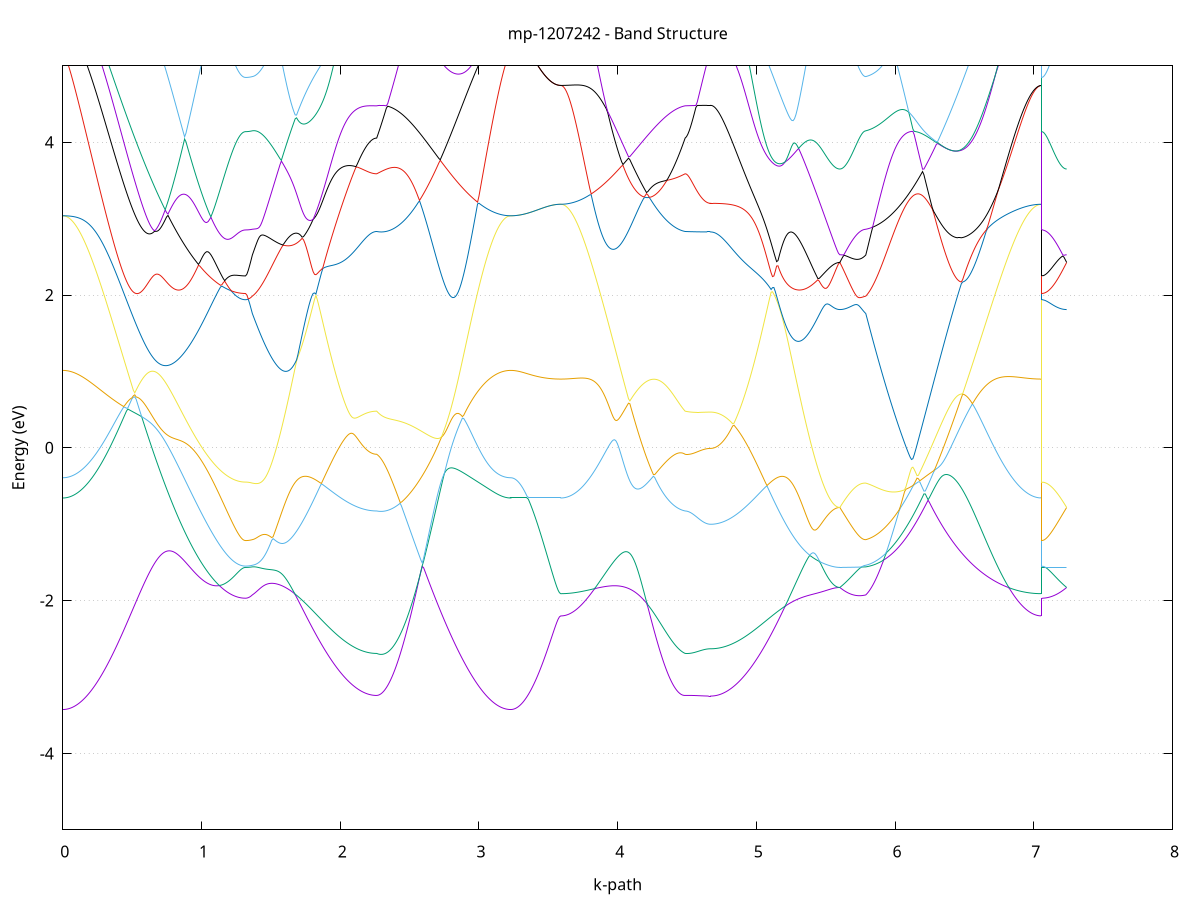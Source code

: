 set title 'mp-1207242 - Band Structure'
set xlabel 'k-path'
set ylabel 'Energy (eV)'
set grid y
set yrange [-5:5]
set terminal png size 800,600
set output 'mp-1207242_bands_gnuplot.png'
plot '-' using 1:2 with lines notitle, '-' using 1:2 with lines notitle, '-' using 1:2 with lines notitle, '-' using 1:2 with lines notitle, '-' using 1:2 with lines notitle, '-' using 1:2 with lines notitle, '-' using 1:2 with lines notitle, '-' using 1:2 with lines notitle, '-' using 1:2 with lines notitle, '-' using 1:2 with lines notitle, '-' using 1:2 with lines notitle, '-' using 1:2 with lines notitle, '-' using 1:2 with lines notitle, '-' using 1:2 with lines notitle, '-' using 1:2 with lines notitle, '-' using 1:2 with lines notitle, '-' using 1:2 with lines notitle, '-' using 1:2 with lines notitle, '-' using 1:2 with lines notitle, '-' using 1:2 with lines notitle, '-' using 1:2 with lines notitle, '-' using 1:2 with lines notitle, '-' using 1:2 with lines notitle, '-' using 1:2 with lines notitle, '-' using 1:2 with lines notitle, '-' using 1:2 with lines notitle, '-' using 1:2 with lines notitle, '-' using 1:2 with lines notitle, '-' using 1:2 with lines notitle, '-' using 1:2 with lines notitle, '-' using 1:2 with lines notitle, '-' using 1:2 with lines notitle, '-' using 1:2 with lines notitle, '-' using 1:2 with lines notitle, '-' using 1:2 with lines notitle, '-' using 1:2 with lines notitle, '-' using 1:2 with lines notitle, '-' using 1:2 with lines notitle, '-' using 1:2 with lines notitle, '-' using 1:2 with lines notitle, '-' using 1:2 with lines notitle, '-' using 1:2 with lines notitle, '-' using 1:2 with lines notitle, '-' using 1:2 with lines notitle, '-' using 1:2 with lines notitle, '-' using 1:2 with lines notitle, '-' using 1:2 with lines notitle, '-' using 1:2 with lines notitle, '-' using 1:2 with lines notitle, '-' using 1:2 with lines notitle, '-' using 1:2 with lines notitle, '-' using 1:2 with lines notitle, '-' using 1:2 with lines notitle, '-' using 1:2 with lines notitle, '-' using 1:2 with lines notitle, '-' using 1:2 with lines notitle, '-' using 1:2 with lines notitle, '-' using 1:2 with lines notitle, '-' using 1:2 with lines notitle, '-' using 1:2 with lines notitle, '-' using 1:2 with lines notitle, '-' using 1:2 with lines notitle, '-' using 1:2 with lines notitle, '-' using 1:2 with lines notitle
0.000000 -36.156552
0.009978 -36.156552
0.019957 -36.156352
0.029935 -36.156252
0.039913 -36.155952
0.049891 -36.155652
0.059870 -36.155152
0.069848 -36.154752
0.079826 -36.154152
0.089805 -36.153552
0.099783 -36.152752
0.109761 -36.152052
0.119740 -36.151152
0.129718 -36.150252
0.139696 -36.149252
0.149675 -36.148152
0.159653 -36.147052
0.169631 -36.145852
0.179609 -36.144552
0.189588 -36.143152
0.199566 -36.141752
0.209544 -36.140252
0.219523 -36.138752
0.229501 -36.137052
0.239479 -36.135452
0.249458 -36.133652
0.259436 -36.131852
0.269414 -36.129952
0.279392 -36.128052
0.289371 -36.126052
0.299349 -36.124052
0.309327 -36.121952
0.319306 -36.119752
0.329284 -36.117552
0.339262 -36.115252
0.349241 -36.112952
0.359219 -36.110552
0.369197 -36.108152
0.379175 -36.105652
0.389154 -36.103152
0.399132 -36.100652
0.409110 -36.098052
0.419089 -36.095352
0.429067 -36.092652
0.439045 -36.089952
0.449024 -36.087152
0.459002 -36.084352
0.468980 -36.081552
0.478958 -36.078652
0.488937 -36.075752
0.498915 -36.072852
0.508893 -36.069852
0.518872 -36.066852
0.528850 -36.063852
0.538828 -36.060752
0.548807 -36.057752
0.558785 -36.054652
0.568763 -36.051552
0.578741 -36.048452
0.588720 -36.045352
0.598698 -36.042152
0.608676 -36.039052
0.618655 -36.035852
0.628633 -36.032652
0.638611 -36.029452
0.648590 -36.026352
0.658568 -36.023152
0.668546 -36.019952
0.678524 -36.016752
0.688503 -36.013552
0.698481 -36.010452
0.708459 -36.007252
0.718438 -36.004052
0.728416 -36.000952
0.738394 -35.997852
0.748373 -35.994652
0.758351 -35.991552
0.768329 -35.988452
0.778307 -35.985452
0.788286 -35.982352
0.798264 -35.979352
0.808242 -35.976352
0.818221 -35.973352
0.828199 -35.970452
0.838177 -35.967552
0.848156 -35.964652
0.858134 -35.961752
0.868112 -35.958952
0.878090 -35.956152
0.888069 -35.953452
0.898047 -35.950752
0.908025 -35.948052
0.918004 -35.945452
0.927982 -35.942852
0.937960 -35.940352
0.947939 -35.937852
0.957917 -35.935452
0.967895 -35.933052
0.977873 -35.930652
0.987852 -35.928352
0.997830 -35.926152
1.007808 -35.923952
1.017787 -35.921852
1.027765 -35.919852
1.037743 -35.917852
1.047722 -35.915852
1.057700 -35.913952
1.067678 -35.912152
1.077656 -35.910352
1.087635 -35.908652
1.097613 -35.907052
1.107591 -35.905552
1.117570 -35.904052
1.127548 -35.902552
1.137526 -35.901252
1.147505 -35.899952
1.157483 -35.898652
1.167461 -35.897552
1.177439 -35.896452
1.187418 -35.895452
1.197396 -35.894552
1.207374 -35.893652
1.217353 -35.892852
1.227331 -35.892152
1.237309 -35.891552
1.247288 -35.890952
1.257266 -35.890452
1.267244 -35.890052
1.277222 -35.889652
1.287201 -35.889452
1.297179 -35.889252
1.307157 -35.889152
1.317136 -35.889052
1.317136 -35.889052
1.327025 -35.889152
1.336915 -35.889252
1.346804 -35.889452
1.356694 -35.889652
1.366584 -35.890052
1.366584 -35.890052
1.376544 -35.890352
1.386503 -35.890652
1.396463 -35.891152
1.406423 -35.891652
1.416383 -35.892252
1.426343 -35.892952
1.436303 -35.893652
1.446263 -35.894452
1.456223 -35.895352
1.466183 -35.896352
1.476143 -35.897352
1.486102 -35.898452
1.496062 -35.899552
1.506022 -35.900852
1.515982 -35.902052
1.525942 -35.903452
1.535902 -35.904852
1.545862 -35.906252
1.555822 -35.907752
1.565782 -35.909352
1.575741 -35.910952
1.585701 -35.912652
1.595661 -35.914352
1.605621 -35.916152
1.615581 -35.917952
1.625541 -35.919752
1.635501 -35.921652
1.645461 -35.923652
1.655421 -35.925552
1.665381 -35.927552
1.675340 -35.929552
1.685300 -35.931652
1.695260 -35.933752
1.705220 -35.935852
1.715180 -35.937952
1.725140 -35.940152
1.735100 -35.942252
1.745060 -35.944452
1.755020 -35.946652
1.764979 -35.948852
1.774939 -35.951052
1.784899 -35.953252
1.794859 -35.955452
1.804819 -35.957652
1.814779 -35.959852
1.824739 -35.962052
1.834699 -35.964252
1.844659 -35.966452
1.854619 -35.968652
1.864578 -35.970752
1.874538 -35.972852
1.884498 -35.975052
1.894458 -35.977052
1.904418 -35.979152
1.914378 -35.981152
1.924338 -35.983252
1.934298 -35.985152
1.944258 -35.987152
1.954217 -35.989052
1.964177 -35.990852
1.974137 -35.992752
1.984097 -35.994552
1.994057 -35.996252
2.004017 -35.997952
2.013977 -35.999552
2.023937 -36.001152
2.033897 -36.002752
2.043856 -36.004252
2.053816 -36.005652
2.063776 -36.007052
2.073736 -36.008352
2.083696 -36.009652
2.093656 -36.010852
2.103616 -36.011952
2.113576 -36.013052
2.123536 -36.014052
2.133496 -36.015052
2.143455 -36.015952
2.153415 -36.016752
2.163375 -36.017452
2.173335 -36.018152
2.183295 -36.018752
2.193255 -36.019252
2.203215 -36.019752
2.213175 -36.020152
2.223135 -36.020452
2.233094 -36.020752
2.243054 -36.020952
2.253014 -36.021052
2.262974 -36.021052
2.262974 -36.021052
2.272936 -36.020852
2.282898 -36.020652
2.292860 -36.020552
2.302822 -36.020552
2.312785 -36.020652
2.322747 -36.020852
2.332709 -36.021052
2.342671 -36.021352
2.352633 -36.021752
2.362595 -36.022252
2.372557 -36.022752
2.382519 -36.023352
2.392481 -36.024052
2.402443 -36.024852
2.412405 -36.025652
2.422367 -36.026652
2.432329 -36.027552
2.442291 -36.028652
2.452254 -36.029752
2.462216 -36.030952
2.472178 -36.032252
2.482140 -36.033552
2.492102 -36.034952
2.502064 -36.036352
2.512026 -36.037852
2.521988 -36.039452
2.531950 -36.041052
2.541912 -36.042752
2.551874 -36.044452
2.561836 -36.046252
2.571798 -36.048052
2.581760 -36.049952
2.591722 -36.051852
2.601685 -36.053852
2.611647 -36.055752
2.621609 -36.057852
2.631571 -36.059852
2.641533 -36.061952
2.651495 -36.064152
2.661457 -36.066252
2.671419 -36.068452
2.681381 -36.070652
2.691343 -36.072852
2.701305 -36.075052
2.711267 -36.077352
2.721229 -36.079652
2.731191 -36.081852
2.741153 -36.084152
2.751116 -36.086452
2.761078 -36.088752
2.771040 -36.091052
2.781002 -36.093252
2.790964 -36.095552
2.800926 -36.097852
2.810888 -36.100052
2.820850 -36.102352
2.830812 -36.104552
2.840774 -36.106752
2.850736 -36.108952
2.860698 -36.111052
2.870660 -36.113252
2.880622 -36.115352
2.890584 -36.117452
2.900547 -36.119452
2.910509 -36.121452
2.920471 -36.123452
2.930433 -36.125352
2.940395 -36.127252
2.950357 -36.129052
2.960319 -36.130852
2.970281 -36.132652
2.980243 -36.134352
2.990205 -36.135952
3.000167 -36.137552
3.010129 -36.139152
3.020091 -36.140652
3.030053 -36.142052
3.040016 -36.143452
3.049978 -36.144752
3.059940 -36.145952
3.069902 -36.147152
3.079864 -36.148252
3.089826 -36.149352
3.099788 -36.150252
3.109750 -36.151252
3.119712 -36.152052
3.129674 -36.152852
3.139636 -36.153552
3.149598 -36.154152
3.159560 -36.154752
3.169522 -36.155152
3.179484 -36.155652
3.189447 -36.155952
3.199409 -36.156252
3.209371 -36.156352
3.219333 -36.156552
3.229295 -36.156552
3.229295 -36.156552
3.239049 -36.156552
3.248804 -36.156552
3.258558 -36.156552
3.268313 -36.156552
3.278067 -36.156552
3.287822 -36.156552
3.297576 -36.156552
3.307330 -36.156552
3.317085 -36.156552
3.326839 -36.156552
3.336594 -36.156552
3.346348 -36.156552
3.356103 -36.156552
3.365857 -36.156552
3.375612 -36.156552
3.385366 -36.156552
3.395121 -36.156552
3.404875 -36.156552
3.414629 -36.156552
3.424384 -36.156552
3.434138 -36.156552
3.443893 -36.156552
3.453647 -36.156552
3.463402 -36.156552
3.473156 -36.156552
3.482911 -36.156552
3.492665 -36.156552
3.502420 -36.156552
3.512174 -36.156552
3.521928 -36.156552
3.531683 -36.156552
3.541437 -36.156552
3.551192 -36.156552
3.560946 -36.156552
3.570701 -36.156552
3.580455 -36.156552
3.590210 -36.156552
3.590210 -36.156552
3.600170 -36.156552
3.610129 -36.156352
3.620089 -36.156252
3.630049 -36.155952
3.640009 -36.155652
3.649969 -36.155152
3.659929 -36.154752
3.669889 -36.154152
3.679849 -36.153552
3.689809 -36.152852
3.699769 -36.152052
3.709728 -36.151252
3.719688 -36.150252
3.729648 -36.149352
3.739608 -36.148252
3.749568 -36.147152
3.759528 -36.145952
3.769488 -36.144752
3.779448 -36.143452
3.789408 -36.142052
3.799367 -36.140652
3.809327 -36.139152
3.819287 -36.137552
3.829247 -36.136052
3.839207 -36.134352
3.849167 -36.132652
3.859127 -36.130852
3.869087 -36.129152
3.879047 -36.127252
3.889007 -36.125352
3.898966 -36.123452
3.908926 -36.121452
3.918886 -36.119452
3.928846 -36.117452
3.938806 -36.115352
3.948766 -36.113252
3.958726 -36.111152
3.968686 -36.108952
3.978646 -36.106752
3.988605 -36.104552
3.998565 -36.102352
4.008525 -36.100152
4.018485 -36.097852
4.028445 -36.095552
4.038405 -36.093352
4.048365 -36.091052
4.058325 -36.088752
4.068285 -36.086452
4.078245 -36.084152
4.088204 -36.081952
4.098164 -36.079652
4.108124 -36.077352
4.118084 -36.075152
4.128044 -36.072852
4.138004 -36.070652
4.147964 -36.068452
4.157924 -36.066252
4.167884 -36.064152
4.177843 -36.062052
4.187803 -36.059952
4.197763 -36.057852
4.207723 -36.055852
4.217683 -36.053852
4.227643 -36.051852
4.237603 -36.049952
4.247563 -36.048052
4.257523 -36.046252
4.267483 -36.044452
4.277442 -36.042752
4.287402 -36.041052
4.297362 -36.039452
4.307322 -36.037952
4.317282 -36.036452
4.327242 -36.034952
4.337202 -36.033552
4.347162 -36.032252
4.357122 -36.030952
4.367081 -36.029752
4.377041 -36.028652
4.387001 -36.027652
4.396961 -36.026652
4.406921 -36.025752
4.416881 -36.024852
4.426841 -36.024152
4.436801 -36.023452
4.446761 -36.022752
4.456720 -36.022252
4.466680 -36.021752
4.476640 -36.021352
4.486600 -36.021052
4.486600 -36.021052
4.496275 -36.021052
4.505949 -36.020952
4.515623 -36.020952
4.525298 -36.020852
4.534972 -36.020852
4.544647 -36.020852
4.554321 -36.020752
4.563995 -36.020752
4.573670 -36.020752
4.583344 -36.020652
4.593019 -36.020652
4.602693 -36.020652
4.612367 -36.020652
4.622042 -36.020652
4.631716 -36.020652
4.641391 -36.020552
4.651065 -36.020552
4.660739 -36.020552
4.670414 -36.020552
4.670414 -36.020552
4.680322 -36.020552
4.690230 -36.020452
4.700138 -36.020252
4.710046 -36.020052
4.719954 -36.019652
4.729862 -36.019252
4.739770 -36.018852
4.749678 -36.018252
4.759586 -36.017652
4.769494 -36.017052
4.779402 -36.016252
4.789310 -36.015452
4.799218 -36.014552
4.809126 -36.013652
4.819034 -36.012652
4.828942 -36.011552
4.838850 -36.010452
4.848758 -36.009252
4.858666 -36.008052
4.868575 -36.006652
4.878483 -36.005352
4.888391 -36.003952
4.898299 -36.002452
4.908207 -36.000852
4.918115 -35.999352
4.928023 -35.997652
4.937931 -35.996052
4.947839 -35.994252
4.957747 -35.992552
4.967655 -35.990752
4.977563 -35.988852
4.987471 -35.986952
4.997379 -35.985052
5.007287 -35.983052
5.017195 -35.981052
5.027103 -35.979052
5.037011 -35.977052
5.046919 -35.974952
5.056827 -35.972852
5.066735 -35.970752
5.076643 -35.968552
5.086551 -35.966452
5.096459 -35.964252
5.106367 -35.962052
5.116275 -35.959952
5.126184 -35.957752
5.136092 -35.955552
5.146000 -35.953352
5.155908 -35.951152
5.165816 -35.948952
5.175724 -35.946752
5.185632 -35.944552
5.195540 -35.942452
5.205448 -35.940252
5.215356 -35.938152
5.225264 -35.935952
5.235172 -35.933852
5.245080 -35.931852
5.254988 -35.929752
5.264896 -35.927752
5.274804 -35.925752
5.284712 -35.923752
5.294620 -35.921852
5.304528 -35.919952
5.314436 -35.918052
5.324344 -35.916252
5.334252 -35.914552
5.344160 -35.912752
5.354068 -35.911152
5.363976 -35.909452
5.373884 -35.907952
5.383792 -35.906352
5.393701 -35.904952
5.403609 -35.903452
5.413517 -35.902152
5.423425 -35.900852
5.433333 -35.899652
5.443241 -35.898452
5.453149 -35.897352
5.463057 -35.896252
5.472965 -35.895352
5.482873 -35.894452
5.492781 -35.893552
5.502689 -35.892752
5.512597 -35.892052
5.522505 -35.891452
5.532413 -35.890952
5.542321 -35.890452
5.552229 -35.890052
5.562137 -35.889652
5.572045 -35.889452
5.581953 -35.889252
5.591861 -35.889152
5.601769 -35.889052
5.601769 -35.889052
5.611617 -35.889052
5.621465 -35.889052
5.631313 -35.889052
5.641161 -35.889152
5.651009 -35.889152
5.660857 -35.889152
5.670704 -35.889252
5.680552 -35.889252
5.690400 -35.889252
5.700248 -35.889352
5.710096 -35.889352
5.719944 -35.889452
5.729792 -35.889552
5.739640 -35.889552
5.749487 -35.889652
5.759335 -35.889752
5.769183 -35.889852
5.779031 -35.889952
5.788879 -35.890052
5.788879 -35.890052
5.798861 -35.890452
5.808843 -35.890952
5.818824 -35.891452
5.828806 -35.892152
5.838788 -35.892852
5.848770 -35.893652
5.858751 -35.894452
5.868733 -35.895452
5.878715 -35.896452
5.888697 -35.897452
5.898679 -35.898652
5.908660 -35.899852
5.918642 -35.901152
5.928624 -35.902552
5.938606 -35.903952
5.948588 -35.905452
5.958569 -35.907052
5.968551 -35.908652
5.978533 -35.910352
5.988515 -35.912052
5.998497 -35.913952
6.008478 -35.915752
6.018460 -35.917752
6.028442 -35.919752
6.038424 -35.921752
6.048406 -35.923952
6.058387 -35.926052
6.068369 -35.928352
6.078351 -35.930652
6.088333 -35.932952
6.098314 -35.935352
6.108296 -35.937752
6.118278 -35.940252
6.128260 -35.942752
6.138242 -35.945352
6.148223 -35.947952
6.158205 -35.950652
6.168187 -35.953352
6.178169 -35.956052
6.188151 -35.958852
6.198132 -35.961652
6.208114 -35.964552
6.218096 -35.967452
6.228078 -35.970352
6.238060 -35.973252
6.248041 -35.976252
6.258023 -35.979252
6.268005 -35.982252
6.277987 -35.985352
6.287969 -35.988452
6.297950 -35.991452
6.307932 -35.994652
6.317914 -35.997752
6.327896 -36.000852
6.337877 -36.004052
6.347859 -36.007152
6.357841 -36.010352
6.367823 -36.013552
6.377805 -36.016652
6.387786 -36.019852
6.397768 -36.023052
6.407750 -36.026252
6.417732 -36.029452
6.427714 -36.032652
6.437695 -36.035752
6.447677 -36.038952
6.457659 -36.042052
6.467641 -36.045252
6.477623 -36.048352
6.487604 -36.051452
6.497586 -36.054552
6.507568 -36.057652
6.517550 -36.060752
6.527532 -36.063752
6.537513 -36.066752
6.547495 -36.069752
6.557477 -36.072752
6.567459 -36.075652
6.577440 -36.078552
6.587422 -36.081452
6.597404 -36.084352
6.607386 -36.087152
6.617368 -36.089852
6.627349 -36.092652
6.637331 -36.095352
6.647313 -36.097952
6.657295 -36.100552
6.667277 -36.103152
6.677258 -36.105652
6.687240 -36.108152
6.697222 -36.110552
6.707204 -36.112952
6.717186 -36.115252
6.727167 -36.117552
6.737149 -36.119752
6.747131 -36.121852
6.757113 -36.124052
6.767095 -36.126052
6.777076 -36.128052
6.787058 -36.129952
6.797040 -36.131852
6.807022 -36.133652
6.817004 -36.135452
6.826985 -36.137052
6.836967 -36.138752
6.846949 -36.140252
6.856931 -36.141752
6.866912 -36.143152
6.876894 -36.144552
6.886876 -36.145752
6.896858 -36.147052
6.906840 -36.148152
6.916821 -36.149252
6.926803 -36.150252
6.936785 -36.151152
6.946767 -36.152052
6.956749 -36.152752
6.966730 -36.153552
6.976712 -36.154152
6.986694 -36.154752
6.996676 -36.155152
7.006658 -36.155652
7.016639 -36.155952
7.026621 -36.156252
7.036603 -36.156352
7.046585 -36.156552
7.056567 -36.156552
7.056567 -35.889052
7.066064 -35.889052
7.075562 -35.889052
7.085060 -35.889052
7.094558 -35.889052
7.104055 -35.889052
7.113553 -35.889052
7.123051 -35.889052
7.132549 -35.889052
7.142046 -35.889052
7.151544 -35.889052
7.161042 -35.889052
7.170540 -35.889052
7.180037 -35.889052
7.189535 -35.889052
7.199033 -35.889052
7.208531 -35.889052
7.218028 -35.889052
7.227526 -35.889052
7.237024 -35.889052
e
0.000000 -18.356952
0.009978 -18.356852
0.019957 -18.356752
0.029935 -18.356452
0.039913 -18.356152
0.049891 -18.355752
0.059870 -18.355152
0.069848 -18.354552
0.079826 -18.353752
0.089805 -18.352952
0.099783 -18.352052
0.109761 -18.351052
0.119740 -18.349852
0.129718 -18.348652
0.139696 -18.347352
0.149675 -18.345952
0.159653 -18.344452
0.169631 -18.342852
0.179609 -18.341252
0.189588 -18.339452
0.199566 -18.337552
0.209544 -18.335652
0.219523 -18.333652
0.229501 -18.331452
0.239479 -18.329252
0.249458 -18.327052
0.259436 -18.324652
0.269414 -18.322252
0.279392 -18.319652
0.289371 -18.317052
0.299349 -18.314352
0.309327 -18.311652
0.319306 -18.308852
0.329284 -18.305952
0.339262 -18.302952
0.349241 -18.299952
0.359219 -18.296852
0.369197 -18.293652
0.379175 -18.290352
0.389154 -18.287052
0.399132 -18.283752
0.409110 -18.280352
0.419089 -18.276852
0.429067 -18.273352
0.439045 -18.269752
0.449024 -18.266152
0.459002 -18.262452
0.468980 -18.258752
0.478958 -18.254952
0.488937 -18.251152
0.498915 -18.247252
0.508893 -18.243352
0.518872 -18.239452
0.528850 -18.235452
0.538828 -18.231552
0.548807 -18.227452
0.558785 -18.223452
0.568763 -18.219352
0.578741 -18.215252
0.588720 -18.211152
0.598698 -18.206952
0.608676 -18.202852
0.618655 -18.198652
0.628633 -18.198652
0.638611 -18.211752
0.648590 -18.224952
0.658568 -18.237952
0.668546 -18.250852
0.678524 -18.263752
0.688503 -18.276452
0.698481 -18.289152
0.708459 -18.301652
0.718438 -18.314052
0.728416 -18.326352
0.738394 -18.338552
0.748373 -18.350552
0.758351 -18.362452
0.768329 -18.374252
0.778307 -18.385752
0.788286 -18.397252
0.798264 -18.408552
0.808242 -18.419652
0.818221 -18.430552
0.828199 -18.441352
0.838177 -18.451952
0.848156 -18.462352
0.858134 -18.472652
0.868112 -18.482752
0.878090 -18.492552
0.888069 -18.502252
0.898047 -18.511752
0.908025 -18.521052
0.918004 -18.530152
0.927982 -18.539052
0.937960 -18.547752
0.947939 -18.556152
0.957917 -18.564452
0.967895 -18.572552
0.977873 -18.580352
0.987852 -18.588052
0.997830 -18.595452
1.007808 -18.602652
1.017787 -18.609652
1.027765 -18.616452
1.037743 -18.622952
1.047722 -18.629252
1.057700 -18.635352
1.067678 -18.641252
1.077656 -18.646952
1.087635 -18.652352
1.097613 -18.657552
1.107591 -18.662552
1.117570 -18.667252
1.127548 -18.671852
1.137526 -18.676052
1.147505 -18.680152
1.157483 -18.683952
1.167461 -18.687552
1.177439 -18.690952
1.187418 -18.694152
1.197396 -18.697052
1.207374 -18.699652
1.217353 -18.702152
1.227331 -18.704352
1.237309 -18.706352
1.247288 -18.708052
1.257266 -18.709552
1.267244 -18.710852
1.277222 -18.711952
1.287201 -18.712752
1.297179 -18.713352
1.307157 -18.713652
1.317136 -18.713752
1.317136 -18.713752
1.327025 -18.713652
1.336915 -18.713252
1.346804 -18.712552
1.356694 -18.711752
1.366584 -18.710752
1.366584 -18.710752
1.376544 -18.711052
1.386503 -18.711652
1.396463 -18.712352
1.406423 -18.713152
1.416383 -18.714052
1.426343 -18.715152
1.436303 -18.716252
1.446263 -18.717552
1.456223 -18.718852
1.466183 -18.720352
1.476143 -18.721852
1.486102 -18.723552
1.496062 -18.725352
1.506022 -18.727252
1.515982 -18.729152
1.525942 -18.731252
1.535902 -18.733352
1.545862 -18.735552
1.555822 -18.737952
1.565782 -18.740352
1.575741 -18.742752
1.585701 -18.745352
1.595661 -18.747952
1.605621 -18.750652
1.615581 -18.753452
1.625541 -18.756252
1.635501 -18.759152
1.645461 -18.762152
1.655421 -18.765152
1.665381 -18.768152
1.675340 -18.771252
1.685300 -18.774452
1.695260 -18.777552
1.705220 -18.780852
1.715180 -18.784052
1.725140 -18.787352
1.735100 -18.790652
1.745060 -18.793952
1.755020 -18.797252
1.764979 -18.800652
1.774939 -18.803952
1.784899 -18.807352
1.794859 -18.810652
1.804819 -18.814052
1.814779 -18.817352
1.824739 -18.820752
1.834699 -18.824052
1.844659 -18.827352
1.854619 -18.830652
1.864578 -18.833952
1.874538 -18.837152
1.884498 -18.840352
1.894458 -18.843552
1.904418 -18.846652
1.914378 -18.849752
1.924338 -18.852752
1.934298 -18.855752
1.944258 -18.858752
1.954217 -18.861552
1.964177 -18.864452
1.974137 -18.867152
1.984097 -18.869852
1.994057 -18.872552
2.004017 -18.875052
2.013977 -18.877552
2.023937 -18.879952
2.033897 -18.882252
2.043856 -18.884552
2.053816 -18.886752
2.063776 -18.888752
2.073736 -18.890752
2.083696 -18.892652
2.093656 -18.894552
2.103616 -18.896252
2.113576 -18.897852
2.123536 -18.899352
2.133496 -18.900852
2.143455 -18.902152
2.153415 -18.903352
2.163375 -18.904552
2.173335 -18.905552
2.183295 -18.906452
2.193255 -18.907252
2.203215 -18.907952
2.213175 -18.908552
2.223135 -18.909052
2.233094 -18.909452
2.243054 -18.909752
2.253014 -18.909852
2.262974 -18.909952
2.262974 -18.909952
2.272936 -18.911852
2.282898 -18.913252
2.292860 -18.913852
2.302822 -18.913852
2.312785 -18.913252
2.322747 -18.911952
2.332709 -18.909952
2.342671 -18.907352
2.352633 -18.904152
2.362595 -18.900252
2.372557 -18.895652
2.382519 -18.890452
2.392481 -18.884652
2.402443 -18.878152
2.412405 -18.871052
2.422367 -18.863352
2.432329 -18.855052
2.442291 -18.846152
2.452254 -18.836552
2.462216 -18.826452
2.472178 -18.815752
2.482140 -18.804452
2.492102 -18.792652
2.502064 -18.780152
2.512026 -18.767252
2.521988 -18.753752
2.531950 -18.739752
2.541912 -18.725152
2.551874 -18.710152
2.561836 -18.694652
2.571798 -18.678652
2.581760 -18.662152
2.591722 -18.645252
2.601685 -18.627952
2.611647 -18.610152
2.621609 -18.592052
2.631571 -18.573552
2.641533 -18.554652
2.651495 -18.535352
2.661457 -18.515852
2.671419 -18.495952
2.681381 -18.475752
2.691343 -18.455352
2.701305 -18.434652
2.711267 -18.413752
2.721229 -18.392652
2.731191 -18.371252
2.741153 -18.349852
2.751116 -18.328152
2.761078 -18.306452
2.771040 -18.284552
2.781002 -18.274552
2.790964 -18.277552
2.800926 -18.280452
2.810888 -18.283352
2.820850 -18.286252
2.830812 -18.289152
2.840774 -18.292052
2.850736 -18.294852
2.860698 -18.297652
2.870660 -18.300452
2.880622 -18.303152
2.890584 -18.305852
2.900547 -18.308552
2.910509 -18.311152
2.920471 -18.313752
2.930433 -18.316252
2.940395 -18.318652
2.950357 -18.321052
2.960319 -18.323452
2.970281 -18.325752
2.980243 -18.327952
2.990205 -18.330052
3.000167 -18.332152
3.010129 -18.334152
3.020091 -18.336152
3.030053 -18.337952
3.040016 -18.339752
3.049978 -18.341452
3.059940 -18.343152
3.069902 -18.344652
3.079864 -18.346152
3.089826 -18.347452
3.099788 -18.348752
3.109750 -18.349952
3.119712 -18.351052
3.129674 -18.352052
3.139636 -18.352952
3.149598 -18.353852
3.159560 -18.354552
3.169522 -18.355152
3.179484 -18.355752
3.189447 -18.356152
3.199409 -18.356452
3.209371 -18.356752
3.219333 -18.356852
3.229295 -18.356952
3.229295 -18.356952
3.239049 -18.356952
3.248804 -18.356952
3.258558 -18.356952
3.268313 -18.356952
3.278067 -18.356952
3.287822 -18.356952
3.297576 -18.356952
3.307330 -18.357052
3.317085 -18.357052
3.326839 -18.357052
3.336594 -18.357052
3.346348 -18.357052
3.356103 -18.357152
3.365857 -18.357152
3.375612 -18.357152
3.385366 -18.357152
3.395121 -18.357252
3.404875 -18.357252
3.414629 -18.357252
3.424384 -18.357352
3.434138 -18.357352
3.443893 -18.357352
3.453647 -18.357352
3.463402 -18.357452
3.473156 -18.357452
3.482911 -18.357452
3.492665 -18.357452
3.502420 -18.357452
3.512174 -18.357552
3.521928 -18.357552
3.531683 -18.357552
3.541437 -18.357552
3.551192 -18.357552
3.560946 -18.357552
3.570701 -18.357552
3.580455 -18.357552
3.590210 -18.357552
3.590210 -18.357552
3.600170 -18.357552
3.610129 -18.357352
3.620089 -18.357152
3.630049 -18.356752
3.640009 -18.356352
3.649969 -18.355752
3.659929 -18.355152
3.669889 -18.354452
3.679849 -18.353552
3.689809 -18.352652
3.699769 -18.351652
3.709728 -18.350552
3.719688 -18.349352
3.729648 -18.348052
3.739608 -18.346652
3.749568 -18.345152
3.759528 -18.343652
3.769488 -18.341952
3.779448 -18.340252
3.789408 -18.338452
3.799367 -18.336552
3.809327 -18.334652
3.819287 -18.332552
3.829247 -18.330452
3.839207 -18.328352
3.849167 -18.326052
3.859127 -18.323752
3.869087 -18.321352
3.879047 -18.318952
3.889007 -18.316452
3.898966 -18.313952
3.908926 -18.311352
3.918886 -18.308752
3.928846 -18.306052
3.938806 -18.303352
3.948766 -18.300552
3.958726 -18.297752
3.968686 -18.294952
3.978646 -18.292052
3.988605 -18.289252
3.998565 -18.286352
4.008525 -18.283352
4.018485 -18.280452
4.028445 -18.277452
4.038405 -18.274552
4.048365 -18.284152
4.058325 -18.305952
4.068285 -18.327752
4.078245 -18.349352
4.088204 -18.370852
4.098164 -18.392152
4.108124 -18.413252
4.118084 -18.434152
4.128044 -18.454852
4.138004 -18.475352
4.147964 -18.495452
4.157924 -18.515352
4.167884 -18.534952
4.177843 -18.554152
4.187803 -18.573052
4.197763 -18.591652
4.207723 -18.609752
4.217683 -18.627552
4.227643 -18.644852
4.237603 -18.661752
4.247563 -18.678252
4.257523 -18.694252
4.267483 -18.709752
4.277442 -18.724852
4.287402 -18.739352
4.297362 -18.753352
4.307322 -18.766852
4.317282 -18.779852
4.327242 -18.792252
4.337202 -18.804152
4.347162 -18.815452
4.357122 -18.826152
4.367081 -18.836352
4.377041 -18.845852
4.387001 -18.854852
4.396961 -18.863152
4.406921 -18.870852
4.416881 -18.877952
4.426841 -18.884452
4.436801 -18.890352
4.446761 -18.895552
4.456720 -18.900052
4.466680 -18.904052
4.476640 -18.907252
4.486600 -18.909952
4.486600 -18.909952
4.496275 -18.910352
4.505949 -18.910752
4.515623 -18.911052
4.525298 -18.911452
4.534972 -18.911752
4.544647 -18.912052
4.554321 -18.912352
4.563995 -18.912652
4.573670 -18.912852
4.583344 -18.913052
4.593019 -18.913252
4.602693 -18.913452
4.612367 -18.913552
4.622042 -18.913652
4.631716 -18.913752
4.641391 -18.913852
4.651065 -18.913952
4.660739 -18.913952
4.670414 -18.913952
4.670414 -18.913952
4.680322 -18.913952
4.690230 -18.913752
4.700138 -18.913452
4.710046 -18.913152
4.719954 -18.912652
4.729862 -18.912052
4.739770 -18.911352
4.749678 -18.910552
4.759586 -18.909652
4.769494 -18.908552
4.779402 -18.907452
4.789310 -18.906252
4.799218 -18.904952
4.809126 -18.903552
4.819034 -18.902052
4.828942 -18.900452
4.838850 -18.898652
4.848758 -18.896852
4.858666 -18.895052
4.868575 -18.893052
4.878483 -18.890952
4.888391 -18.888852
4.898299 -18.886552
4.908207 -18.884252
4.918115 -18.881852
4.928023 -18.879452
4.937931 -18.876852
4.947839 -18.874252
4.957747 -18.871552
4.967655 -18.868852
4.977563 -18.866052
4.987471 -18.863152
4.997379 -18.860252
5.007287 -18.857252
5.017195 -18.854252
5.027103 -18.851252
5.037011 -18.848152
5.046919 -18.844952
5.056827 -18.841752
5.066735 -18.838552
5.076643 -18.835352
5.086551 -18.832052
5.096459 -18.828752
5.106367 -18.825452
5.116275 -18.822152
5.126184 -18.818752
5.136092 -18.815452
5.146000 -18.812052
5.155908 -18.808752
5.165816 -18.805452
5.175724 -18.802052
5.185632 -18.798752
5.195540 -18.795452
5.205448 -18.792152
5.215356 -18.788852
5.225264 -18.785652
5.235172 -18.782452
5.245080 -18.779252
5.254988 -18.776152
5.264896 -18.773052
5.274804 -18.769952
5.284712 -18.766952
5.294620 -18.764052
5.304528 -18.761152
5.314436 -18.758252
5.324344 -18.755452
5.334252 -18.752752
5.344160 -18.750152
5.354068 -18.747552
5.363976 -18.745052
5.373884 -18.742652
5.383792 -18.740352
5.393701 -18.738052
5.403609 -18.735852
5.413517 -18.733752
5.423425 -18.731852
5.433333 -18.729952
5.443241 -18.728152
5.453149 -18.726452
5.463057 -18.724852
5.472965 -18.723352
5.482873 -18.721952
5.492781 -18.720652
5.502689 -18.719452
5.512597 -18.718352
5.522505 -18.717352
5.532413 -18.716552
5.542321 -18.715752
5.552229 -18.715152
5.562137 -18.714652
5.572045 -18.714252
5.581953 -18.713952
5.591861 -18.713752
5.601769 -18.713752
5.601769 -18.713752
5.611617 -18.713752
5.621465 -18.713652
5.631313 -18.713652
5.641161 -18.713552
5.651009 -18.713552
5.660857 -18.713452
5.670704 -18.713252
5.680552 -18.713152
5.690400 -18.713052
5.700248 -18.712852
5.710096 -18.712652
5.719944 -18.712552
5.729792 -18.712352
5.739640 -18.712052
5.749487 -18.711852
5.759335 -18.711652
5.769183 -18.711352
5.779031 -18.711052
5.788879 -18.710752
5.788879 -18.710752
5.798861 -18.709552
5.808843 -18.707952
5.818824 -18.706252
5.828806 -18.704252
5.838788 -18.702052
5.848770 -18.699652
5.858751 -18.697052
5.868733 -18.694152
5.878715 -18.690952
5.888697 -18.687652
5.898679 -18.684052
5.908660 -18.680252
5.918642 -18.676152
5.928624 -18.671852
5.938606 -18.667352
5.948588 -18.662652
5.958569 -18.657652
5.968551 -18.652552
5.978533 -18.647052
5.988515 -18.641452
5.998497 -18.635552
6.008478 -18.629452
6.018460 -18.623152
6.028442 -18.616652
6.038424 -18.609852
6.048406 -18.602952
6.058387 -18.595752
6.068369 -18.588252
6.078351 -18.580652
6.088333 -18.572852
6.098314 -18.564752
6.108296 -18.556552
6.118278 -18.548052
6.128260 -18.539352
6.138242 -18.530452
6.148223 -18.521352
6.158205 -18.512152
6.168187 -18.502652
6.178169 -18.492952
6.188151 -18.483052
6.198132 -18.473052
6.208114 -18.462752
6.218096 -18.452352
6.228078 -18.441752
6.238060 -18.430952
6.248041 -18.420052
6.258023 -18.408952
6.268005 -18.397652
6.277987 -18.386252
6.287969 -18.374652
6.297950 -18.362852
6.307932 -18.350952
6.317914 -18.338952
6.327896 -18.326752
6.337877 -18.314452
6.347859 -18.302052
6.357841 -18.289552
6.367823 -18.276852
6.377805 -18.264152
6.387786 -18.251252
6.397768 -18.238252
6.407750 -18.225252
6.417732 -18.212152
6.427714 -18.198952
6.437695 -18.198652
6.447677 -18.202752
6.457659 -18.206952
6.467641 -18.211052
6.477623 -18.215252
6.487604 -18.219352
6.497586 -18.223352
6.507568 -18.227452
6.517550 -18.231452
6.527532 -18.235452
6.537513 -18.239452
6.547495 -18.243352
6.557477 -18.247252
6.567459 -18.251152
6.577440 -18.254952
6.587422 -18.258752
6.597404 -18.262452
6.607386 -18.266152
6.617368 -18.269752
6.627349 -18.273352
6.637331 -18.276952
6.647313 -18.280352
6.657295 -18.283852
6.667277 -18.287152
6.677258 -18.290552
6.687240 -18.293752
6.697222 -18.296952
6.707204 -18.300052
6.717186 -18.303152
6.727167 -18.306152
6.737149 -18.309052
6.747131 -18.311852
6.757113 -18.314652
6.767095 -18.317352
6.777076 -18.319952
6.787058 -18.322552
6.797040 -18.324952
6.807022 -18.327352
6.817004 -18.329652
6.826985 -18.331852
6.836967 -18.334052
6.846949 -18.336052
6.856931 -18.338052
6.866912 -18.339952
6.876894 -18.341652
6.886876 -18.343352
6.896858 -18.344952
6.906840 -18.346452
6.916821 -18.347952
6.926803 -18.349252
6.936785 -18.350452
6.946767 -18.351552
6.956749 -18.352652
6.966730 -18.353552
6.976712 -18.354352
6.986694 -18.355152
6.996676 -18.355752
7.006658 -18.356352
7.016639 -18.356752
7.026621 -18.357152
7.036603 -18.357352
7.046585 -18.357552
7.056567 -18.357552
7.056567 -18.713752
7.066064 -18.713752
7.075562 -18.713752
7.085060 -18.713752
7.094558 -18.713752
7.104055 -18.713752
7.113553 -18.713752
7.123051 -18.713752
7.132549 -18.713752
7.142046 -18.713752
7.151544 -18.713752
7.161042 -18.713752
7.170540 -18.713752
7.180037 -18.713752
7.189535 -18.713752
7.199033 -18.713752
7.208531 -18.713752
7.218028 -18.713752
7.227526 -18.713752
7.237024 -18.713752
e
0.000000 -17.604852
0.009978 -17.605052
0.019957 -17.605752
0.029935 -17.606752
0.039913 -17.608152
0.049891 -17.610052
0.059870 -17.612352
0.069848 -17.614952
0.079826 -17.618052
0.089805 -17.621552
0.099783 -17.625452
0.109761 -17.629652
0.119740 -17.634352
0.129718 -17.639352
0.139696 -17.644852
0.149675 -17.650552
0.159653 -17.656752
0.169631 -17.663252
0.179609 -17.670152
0.189588 -17.677352
0.199566 -17.684852
0.209544 -17.692752
0.219523 -17.700952
0.229501 -17.709552
0.239479 -17.718352
0.249458 -17.727452
0.259436 -17.736852
0.269414 -17.746552
0.279392 -17.756552
0.289371 -17.766752
0.299349 -17.777152
0.309327 -17.787952
0.319306 -17.798852
0.329284 -17.810052
0.339262 -17.821352
0.349241 -17.832952
0.359219 -17.844752
0.369197 -17.856652
0.379175 -17.868852
0.389154 -17.881052
0.399132 -17.893552
0.409110 -17.906152
0.419089 -17.918852
0.429067 -17.931652
0.439045 -17.944552
0.449024 -17.957552
0.459002 -17.970752
0.468980 -17.983952
0.478958 -17.997252
0.488937 -18.010552
0.498915 -18.023952
0.508893 -18.037352
0.518872 -18.050852
0.528850 -18.064352
0.538828 -18.077852
0.548807 -18.091352
0.558785 -18.104852
0.568763 -18.118352
0.578741 -18.131852
0.588720 -18.145252
0.598698 -18.158652
0.608676 -18.172052
0.618655 -18.185352
0.628633 -18.194452
0.638611 -18.190252
0.648590 -18.186052
0.658568 -18.195852
0.668546 -18.208952
0.678524 -18.221952
0.688503 -18.234952
0.698481 -18.247852
0.708459 -18.260652
0.718438 -18.273452
0.728416 -18.286152
0.738394 -18.298752
0.748373 -18.311252
0.758351 -18.323652
0.768329 -18.335952
0.778307 -18.348052
0.788286 -18.360152
0.798264 -18.372052
0.808242 -18.383852
0.818221 -18.395552
0.828199 -18.407052
0.838177 -18.418452
0.848156 -18.429752
0.858134 -18.440752
0.868112 -18.451652
0.878090 -18.462452
0.888069 -18.472952
0.898047 -18.483352
0.908025 -18.493552
0.918004 -18.503652
0.927982 -18.513452
0.937960 -18.523052
0.947939 -18.532552
0.957917 -18.541752
0.967895 -18.550752
0.977873 -18.559652
0.987852 -18.568252
0.997830 -18.576552
1.007808 -18.584752
1.017787 -18.592652
1.027765 -18.600452
1.037743 -18.607852
1.047722 -18.615152
1.057700 -18.622152
1.067678 -18.628852
1.077656 -18.635452
1.087635 -18.641652
1.097613 -18.647752
1.107591 -18.653452
1.117570 -18.658952
1.127548 -18.664252
1.137526 -18.669252
1.147505 -18.674052
1.157483 -18.678552
1.167461 -18.682752
1.177439 -18.686652
1.187418 -18.690352
1.197396 -18.693752
1.207374 -18.696952
1.217353 -18.699852
1.227331 -18.702452
1.237309 -18.704752
1.247288 -18.706852
1.257266 -18.708652
1.267244 -18.710152
1.277222 -18.711452
1.287201 -18.712352
1.297179 -18.713052
1.307157 -18.713452
1.317136 -18.713652
1.317136 -18.713652
1.327025 -18.713552
1.336915 -18.713152
1.346804 -18.712552
1.356694 -18.711652
1.366584 -18.710352
1.366584 -18.710352
1.376544 -18.708052
1.386503 -18.704952
1.396463 -18.701252
1.406423 -18.696852
1.416383 -18.691952
1.426343 -18.686352
1.436303 -18.680152
1.446263 -18.673452
1.456223 -18.666052
1.466183 -18.658152
1.476143 -18.649552
1.486102 -18.640452
1.496062 -18.630852
1.506022 -18.620652
1.515982 -18.609852
1.525942 -18.598552
1.535902 -18.586752
1.545862 -18.574452
1.555822 -18.561552
1.565782 -18.548252
1.575741 -18.534352
1.585701 -18.520052
1.595661 -18.505252
1.605621 -18.490052
1.615581 -18.474452
1.625541 -18.458352
1.635501 -18.441852
1.645461 -18.425052
1.655421 -18.407752
1.665381 -18.390152
1.675340 -18.372252
1.685300 -18.353952
1.695260 -18.335352
1.705220 -18.316552
1.715180 -18.297352
1.725140 -18.277952
1.735100 -18.258352
1.745060 -18.238552
1.755020 -18.218452
1.764979 -18.198252
1.774939 -18.177952
1.784899 -18.157452
1.794859 -18.136852
1.804819 -18.116152
1.814779 -18.098752
1.824739 -18.101752
1.834699 -18.104752
1.844659 -18.107652
1.854619 -18.110652
1.864578 -18.113552
1.874538 -18.116452
1.884498 -18.119252
1.894458 -18.122152
1.904418 -18.124952
1.914378 -18.127652
1.924338 -18.130352
1.934298 -18.133052
1.944258 -18.135652
1.954217 -18.138252
1.964177 -18.140752
1.974137 -18.143252
1.984097 -18.145652
1.994057 -18.148052
2.004017 -18.150352
2.013977 -18.152552
2.023937 -18.154652
2.033897 -18.156752
2.043856 -18.158752
2.053816 -18.160752
2.063776 -18.162552
2.073736 -18.164352
2.083696 -18.166052
2.093656 -18.167652
2.103616 -18.169252
2.113576 -18.170652
2.123536 -18.172052
2.133496 -18.173352
2.143455 -18.174552
2.153415 -18.175652
2.163375 -18.176652
2.173335 -18.177552
2.183295 -18.178352
2.193255 -18.179052
2.203215 -18.179752
2.213175 -18.180252
2.223135 -18.180652
2.233094 -18.181052
2.243054 -18.181252
2.253014 -18.181452
2.262974 -18.181452
2.262974 -18.181452
2.272936 -18.181152
2.282898 -18.180952
2.292860 -18.180852
2.302822 -18.180952
2.312785 -18.181052
2.322747 -18.181252
2.332709 -18.181552
2.342671 -18.181952
2.352633 -18.182452
2.362595 -18.183052
2.372557 -18.183752
2.382519 -18.184552
2.392481 -18.185452
2.402443 -18.186452
2.412405 -18.187552
2.422367 -18.188652
2.432329 -18.189952
2.442291 -18.191352
2.452254 -18.192752
2.462216 -18.194252
2.472178 -18.195952
2.482140 -18.197552
2.492102 -18.199352
2.502064 -18.201252
2.512026 -18.203152
2.521988 -18.205152
2.531950 -18.207252
2.541912 -18.209452
2.551874 -18.211652
2.561836 -18.213852
2.571798 -18.216252
2.581760 -18.218652
2.591722 -18.221152
2.601685 -18.223652
2.611647 -18.226152
2.621609 -18.228752
2.631571 -18.231452
2.641533 -18.234152
2.651495 -18.236852
2.661457 -18.239652
2.671419 -18.242452
2.681381 -18.245352
2.691343 -18.248152
2.701305 -18.251052
2.711267 -18.253952
2.721229 -18.256852
2.731191 -18.259852
2.741153 -18.262752
2.751116 -18.265752
2.761078 -18.268652
2.771040 -18.271652
2.781002 -18.262652
2.790964 -18.240652
2.800926 -18.218652
2.810888 -18.196652
2.820850 -18.174752
2.830812 -18.152852
2.840774 -18.130952
2.850736 -18.109252
2.860698 -18.087552
2.870660 -18.066152
2.880622 -18.044852
2.890584 -18.023752
2.900547 -18.002852
2.910509 -17.982352
2.920471 -17.962052
2.930433 -17.942052
2.940395 -17.922352
2.950357 -17.903052
2.960319 -17.884152
2.970281 -17.865752
2.980243 -17.847652
2.990205 -17.830152
3.000167 -17.813052
3.010129 -17.796552
3.020091 -17.780552
3.030053 -17.765052
3.040016 -17.750252
3.049978 -17.735952
3.059940 -17.722352
3.069902 -17.709452
3.079864 -17.697152
3.089826 -17.685652
3.099788 -17.674752
3.109750 -17.664652
3.119712 -17.655252
3.129674 -17.646652
3.139636 -17.638752
3.149598 -17.631752
3.159560 -17.625452
3.169522 -17.620052
3.179484 -17.615452
3.189447 -17.611652
3.199409 -17.608652
3.209371 -17.606552
3.219333 -17.605252
3.229295 -17.604852
3.229295 -17.604852
3.239049 -17.604852
3.248804 -17.604852
3.258558 -17.604852
3.268313 -17.604852
3.278067 -17.604852
3.287822 -17.604852
3.297576 -17.604852
3.307330 -17.604852
3.317085 -17.604852
3.326839 -17.604952
3.336594 -17.604952
3.346348 -17.604952
3.356103 -17.604952
3.365857 -17.604952
3.375612 -17.604952
3.385366 -17.604952
3.395121 -17.604952
3.404875 -17.604952
3.414629 -17.604952
3.424384 -17.604952
3.434138 -17.604952
3.443893 -17.604952
3.453647 -17.604952
3.463402 -17.604952
3.473156 -17.605052
3.482911 -17.605052
3.492665 -17.605052
3.502420 -17.605052
3.512174 -17.605052
3.521928 -17.605052
3.531683 -17.605052
3.541437 -17.605052
3.551192 -17.605052
3.560946 -17.605052
3.570701 -17.605052
3.580455 -17.605052
3.590210 -17.605052
3.590210 -17.605052
3.600170 -17.605452
3.610129 -17.606752
3.620089 -17.608852
3.630049 -17.611752
3.640009 -17.615552
3.649969 -17.620152
3.659929 -17.625652
3.669889 -17.631852
3.679849 -17.638852
3.689809 -17.646752
3.699769 -17.655352
3.709728 -17.664652
3.719688 -17.674752
3.729648 -17.685652
3.739608 -17.697152
3.749568 -17.709452
3.759528 -17.722352
3.769488 -17.735952
3.779448 -17.750152
3.789408 -17.764952
3.799367 -17.780352
3.809327 -17.796352
3.819287 -17.812852
3.829247 -17.829952
3.839207 -17.847452
3.849167 -17.865452
3.859127 -17.883952
3.869087 -17.902852
3.879047 -17.922052
3.889007 -17.941752
3.898966 -17.961652
3.908926 -17.981952
3.918886 -18.002552
3.928846 -18.023352
3.938806 -18.044452
3.948766 -18.065752
3.958726 -18.087152
3.968686 -18.108852
3.978646 -18.130552
3.988605 -18.152352
3.998565 -18.174252
4.008525 -18.196252
4.018485 -18.218252
4.028445 -18.240252
4.038405 -18.262252
4.048365 -18.271552
4.058325 -18.268552
4.068285 -18.265552
4.078245 -18.262652
4.088204 -18.259652
4.098164 -18.256752
4.108124 -18.253752
4.118084 -18.250852
4.128044 -18.247952
4.138004 -18.245052
4.147964 -18.242252
4.157924 -18.239352
4.167884 -18.236652
4.177843 -18.233852
4.187803 -18.231152
4.197763 -18.228452
4.207723 -18.225852
4.217683 -18.223352
4.227643 -18.220752
4.237603 -18.218352
4.247563 -18.215952
4.257523 -18.213552
4.267483 -18.211252
4.277442 -18.209052
4.287402 -18.206952
4.297362 -18.204852
4.307322 -18.202852
4.317282 -18.200952
4.327242 -18.199052
4.337202 -18.197352
4.347162 -18.195652
4.357122 -18.194052
4.367081 -18.192552
4.377041 -18.191052
4.387001 -18.189752
4.396961 -18.188452
4.406921 -18.187352
4.416881 -18.186252
4.426841 -18.185252
4.436801 -18.184352
4.446761 -18.183652
4.456720 -18.182952
4.466680 -18.182352
4.476640 -18.181852
4.486600 -18.181452
4.486600 -18.181452
4.496275 -18.181452
4.505949 -18.181352
4.515623 -18.181252
4.525298 -18.181252
4.534972 -18.181152
4.544647 -18.181152
4.554321 -18.181152
4.563995 -18.181052
4.573670 -18.181052
4.583344 -18.181052
4.593019 -18.180952
4.602693 -18.180952
4.612367 -18.180952
4.622042 -18.180952
4.631716 -18.180952
4.641391 -18.180852
4.651065 -18.180852
4.660739 -18.180852
4.670414 -18.180852
4.670414 -18.180852
4.680322 -18.180852
4.690230 -18.180652
4.700138 -18.180452
4.710046 -18.180152
4.719954 -18.179652
4.729862 -18.179152
4.739770 -18.178552
4.749678 -18.177852
4.759586 -18.176952
4.769494 -18.176052
4.779402 -18.175052
4.789310 -18.174052
4.799218 -18.172852
4.809126 -18.171552
4.819034 -18.170252
4.828942 -18.168752
4.838850 -18.167252
4.848758 -18.165652
4.858666 -18.163952
4.868575 -18.162152
4.878483 -18.160352
4.888391 -18.158452
4.898299 -18.156452
4.908207 -18.154352
4.918115 -18.152252
4.928023 -18.150052
4.937931 -18.147752
4.947839 -18.145452
4.957747 -18.143052
4.967655 -18.140552
4.977563 -18.138052
4.987471 -18.135552
4.997379 -18.132852
5.007287 -18.130252
5.017195 -18.127552
5.027103 -18.124852
5.037011 -18.122052
5.046919 -18.119252
5.056827 -18.116352
5.066735 -18.113552
5.076643 -18.110652
5.086551 -18.107652
5.096459 -18.104752
5.106367 -18.101752
5.116275 -18.098852
5.126184 -18.110552
5.136092 -18.131152
5.146000 -18.151652
5.155908 -18.172052
5.165816 -18.192352
5.175724 -18.212552
5.185632 -18.232452
5.195540 -18.252252
5.205448 -18.271852
5.215356 -18.291252
5.225264 -18.310352
5.235172 -18.329152
5.245080 -18.347752
5.254988 -18.365952
5.264896 -18.383952
5.274804 -18.401552
5.284712 -18.418852
5.294620 -18.435752
5.304528 -18.452252
5.314436 -18.468352
5.324344 -18.484052
5.334252 -18.499352
5.344160 -18.514252
5.354068 -18.528652
5.363976 -18.542552
5.373884 -18.555952
5.383792 -18.568952
5.393701 -18.581452
5.403609 -18.593352
5.413517 -18.604852
5.423425 -18.615752
5.433333 -18.626152
5.443241 -18.635952
5.453149 -18.645252
5.463057 -18.653952
5.472965 -18.662052
5.482873 -18.669652
5.492781 -18.676652
5.502689 -18.683052
5.512597 -18.688852
5.522505 -18.694052
5.532413 -18.698652
5.542321 -18.702652
5.552229 -18.705952
5.562137 -18.708752
5.572045 -18.710952
5.581953 -18.712452
5.591861 -18.713452
5.601769 -18.713752
5.601769 -18.713752
5.611617 -18.713652
5.621465 -18.713652
5.631313 -18.713652
5.641161 -18.713552
5.651009 -18.713452
5.660857 -18.713352
5.670704 -18.713252
5.680552 -18.713152
5.690400 -18.713052
5.700248 -18.712852
5.710096 -18.712652
5.719944 -18.712452
5.729792 -18.712152
5.739640 -18.711952
5.749487 -18.711652
5.759335 -18.711352
5.769183 -18.711052
5.779031 -18.710752
5.788879 -18.710352
5.788879 -18.710352
5.798861 -18.708852
5.808843 -18.707152
5.818824 -18.705052
5.828806 -18.702752
5.838788 -18.700152
5.848770 -18.697252
5.858751 -18.694052
5.868733 -18.690652
5.878715 -18.686952
5.888697 -18.683052
5.898679 -18.678852
5.908660 -18.674352
5.918642 -18.669652
5.928624 -18.664652
5.938606 -18.659352
5.948588 -18.653852
5.958569 -18.648052
5.968551 -18.642052
5.978533 -18.635852
5.988515 -18.629252
5.998497 -18.622552
6.008478 -18.615552
6.018460 -18.608352
6.028442 -18.600852
6.038424 -18.593152
6.048406 -18.585152
6.058387 -18.577052
6.068369 -18.568652
6.078351 -18.560052
6.088333 -18.551252
6.098314 -18.542252
6.108296 -18.532952
6.118278 -18.523552
6.128260 -18.513952
6.138242 -18.504052
6.148223 -18.494052
6.158205 -18.483852
6.168187 -18.473452
6.178169 -18.462952
6.188151 -18.452152
6.198132 -18.441252
6.208114 -18.430152
6.218096 -18.418952
6.228078 -18.407552
6.238060 -18.396052
6.248041 -18.384352
6.258023 -18.372552
6.268005 -18.360652
6.277987 -18.348552
6.287969 -18.336352
6.297950 -18.324052
6.307932 -18.311652
6.317914 -18.299152
6.327896 -18.286552
6.337877 -18.273952
6.347859 -18.261152
6.357841 -18.248252
6.367823 -18.235352
6.377805 -18.222452
6.387786 -18.209352
6.397768 -18.196352
6.407750 -18.186052
6.417732 -18.190252
6.427714 -18.194452
6.437695 -18.185652
6.447677 -18.172352
6.457659 -18.158952
6.467641 -18.145452
6.477623 -18.132052
6.487604 -18.118552
6.497586 -18.105052
6.507568 -18.091552
6.517550 -18.077952
6.527532 -18.064452
6.537513 -18.050952
6.547495 -18.037452
6.557477 -18.024052
6.567459 -18.010652
6.577440 -17.997252
6.587422 -17.983952
6.597404 -17.970752
6.607386 -17.957652
6.617368 -17.944552
6.627349 -17.931652
6.637331 -17.918852
6.647313 -17.906052
6.657295 -17.893552
6.667277 -17.881052
6.677258 -17.868752
6.687240 -17.856652
6.697222 -17.844652
6.707204 -17.832952
6.717186 -17.821352
6.727167 -17.809952
6.737149 -17.798752
6.747131 -17.787852
6.757113 -17.777152
6.767095 -17.766652
6.777076 -17.756452
6.787058 -17.746452
6.797040 -17.736752
6.807022 -17.727352
6.817004 -17.718252
6.826985 -17.709452
6.836967 -17.700952
6.846949 -17.692752
6.856931 -17.684852
6.866912 -17.677352
6.876894 -17.670152
6.886876 -17.663252
6.896858 -17.656752
6.906840 -17.650652
6.916821 -17.644852
6.926803 -17.639452
6.936785 -17.634452
6.946767 -17.629752
6.956749 -17.625552
6.966730 -17.621652
6.976712 -17.618152
6.986694 -17.615152
6.996676 -17.612452
7.006658 -17.610152
7.016639 -17.608352
7.026621 -17.606852
7.036603 -17.605852
7.046585 -17.605252
7.056567 -17.605052
7.056567 -18.713652
7.066064 -18.713652
7.075562 -18.713652
7.085060 -18.713652
7.094558 -18.713652
7.104055 -18.713652
7.113553 -18.713652
7.123051 -18.713652
7.132549 -18.713652
7.142046 -18.713652
7.151544 -18.713652
7.161042 -18.713652
7.170540 -18.713652
7.180037 -18.713652
7.189535 -18.713652
7.199033 -18.713652
7.208531 -18.713652
7.218028 -18.713652
7.227526 -18.713752
7.237024 -18.713752
e
0.000000 -17.604852
0.009978 -17.605052
0.019957 -17.605552
0.029935 -17.606452
0.039913 -17.607752
0.049891 -17.609352
0.059870 -17.611352
0.069848 -17.613752
0.079826 -17.616352
0.089805 -17.619452
0.099783 -17.622852
0.109761 -17.626552
0.119740 -17.630652
0.129718 -17.635052
0.139696 -17.639852
0.149675 -17.644952
0.159653 -17.650352
0.169631 -17.656052
0.179609 -17.662152
0.189588 -17.668552
0.199566 -17.675152
0.209544 -17.682152
0.219523 -17.689452
0.229501 -17.697052
0.239479 -17.704852
0.249458 -17.713052
0.259436 -17.721452
0.269414 -17.730052
0.279392 -17.739052
0.289371 -17.748252
0.299349 -17.757652
0.309327 -17.767352
0.319306 -17.777252
0.329284 -17.787352
0.339262 -17.797652
0.349241 -17.808252
0.359219 -17.818952
0.369197 -17.829952
0.379175 -17.841052
0.389154 -17.852352
0.399132 -17.863852
0.409110 -17.875452
0.419089 -17.887252
0.429067 -17.899252
0.439045 -17.911352
0.449024 -17.923552
0.459002 -17.935852
0.468980 -17.948352
0.478958 -17.960852
0.488937 -17.973552
0.498915 -17.986252
0.508893 -17.999052
0.518872 -18.011952
0.528850 -18.024952
0.538828 -18.037952
0.548807 -18.051052
0.558785 -18.064152
0.568763 -18.077252
0.578741 -18.090452
0.588720 -18.103652
0.598698 -18.116852
0.608676 -18.130052
0.618655 -18.143252
0.628633 -18.156452
0.638611 -18.169652
0.648590 -18.182752
0.658568 -18.181852
0.668546 -18.177652
0.678524 -18.173452
0.688503 -18.169252
0.698481 -18.165052
0.708459 -18.160852
0.718438 -18.156652
0.728416 -18.152452
0.738394 -18.148352
0.748373 -18.144152
0.758351 -18.140052
0.768329 -18.135952
0.778307 -18.131852
0.788286 -18.127852
0.798264 -18.123752
0.808242 -18.119752
0.818221 -18.115852
0.828199 -18.111852
0.838177 -18.107952
0.848156 -18.104152
0.858134 -18.100352
0.868112 -18.096552
0.878090 -18.092852
0.888069 -18.089152
0.898047 -18.085452
0.908025 -18.081952
0.918004 -18.078352
0.927982 -18.074952
0.937960 -18.071552
0.947939 -18.068152
0.957917 -18.064852
0.967895 -18.061652
0.977873 -18.058552
0.987852 -18.055452
0.997830 -18.052452
1.007808 -18.049452
1.017787 -18.046652
1.027765 -18.043852
1.037743 -18.041152
1.047722 -18.038452
1.057700 -18.035952
1.067678 -18.033452
1.077656 -18.031052
1.087635 -18.028752
1.097613 -18.026552
1.107591 -18.024452
1.117570 -18.022352
1.127548 -18.020452
1.137526 -18.018652
1.147505 -18.016852
1.157483 -18.015152
1.167461 -18.013652
1.177439 -18.012152
1.187418 -18.010752
1.197396 -18.009452
1.207374 -18.008352
1.217353 -18.007252
1.227331 -18.006252
1.237309 -18.005352
1.247288 -18.004552
1.257266 -18.003952
1.267244 -18.003352
1.277222 -18.002852
1.287201 -18.002552
1.297179 -18.002252
1.307157 -18.002152
1.317136 -18.002052
1.317136 -18.002052
1.327025 -18.002152
1.336915 -18.002252
1.346804 -18.002552
1.356694 -18.002852
1.366584 -18.003352
1.366584 -18.003352
1.376544 -18.003752
1.386503 -18.004252
1.396463 -18.004952
1.406423 -18.005652
1.416383 -18.006452
1.426343 -18.007352
1.436303 -18.008352
1.446263 -18.009552
1.456223 -18.010752
1.466183 -18.012052
1.476143 -18.013452
1.486102 -18.014952
1.496062 -18.016552
1.506022 -18.018152
1.515982 -18.019952
1.525942 -18.021752
1.535902 -18.023652
1.545862 -18.025652
1.555822 -18.027752
1.565782 -18.029852
1.575741 -18.032052
1.585701 -18.034352
1.595661 -18.036752
1.605621 -18.039152
1.615581 -18.041652
1.625541 -18.044152
1.635501 -18.046752
1.645461 -18.049352
1.655421 -18.052052
1.665381 -18.054752
1.675340 -18.057552
1.685300 -18.060352
1.695260 -18.063152
1.705220 -18.066052
1.715180 -18.068952
1.725140 -18.071852
1.735100 -18.074852
1.745060 -18.077752
1.755020 -18.080752
1.764979 -18.083752
1.774939 -18.086752
1.784899 -18.089752
1.794859 -18.092752
1.804819 -18.095752
1.814779 -18.095352
1.824739 -18.074552
1.834699 -18.053752
1.844659 -18.032952
1.854619 -18.012152
1.864578 -17.991352
1.874538 -17.970752
1.884498 -17.950152
1.894458 -17.929752
1.904418 -17.909452
1.914378 -17.889252
1.924338 -17.869352
1.934298 -17.849652
1.944258 -17.830152
1.954217 -17.811052
1.964177 -17.792152
1.974137 -17.773552
1.984097 -17.755352
1.994057 -17.737452
2.004017 -17.720052
2.013977 -17.702952
2.023937 -17.686352
2.033897 -17.670252
2.043856 -17.654652
2.053816 -17.639452
2.063776 -17.624952
2.073736 -17.610852
2.083696 -17.597452
2.093656 -17.584552
2.103616 -17.572352
2.113576 -17.560752
2.123536 -17.549752
2.133496 -17.539552
2.143455 -17.529952
2.153415 -17.521052
2.163375 -17.512852
2.173335 -17.505452
2.183295 -17.498852
2.193255 -17.492852
2.203215 -17.487752
2.213175 -17.483352
2.223135 -17.479752
2.233094 -17.476952
2.243054 -17.474952
2.253014 -17.473752
2.262974 -17.473352
2.262974 -17.473352
2.272936 -17.473152
2.282898 -17.473052
2.292860 -17.472952
2.302822 -17.472952
2.312785 -17.473052
2.322747 -17.473152
2.332709 -17.473352
2.342671 -17.473652
2.352633 -17.474052
2.362595 -17.474552
2.372557 -17.475052
2.382519 -17.475652
2.392481 -17.476352
2.402443 -17.477052
2.412405 -17.477952
2.422367 -17.478752
2.432329 -17.479752
2.442291 -17.480752
2.452254 -17.481852
2.462216 -17.483052
2.472178 -17.484252
2.482140 -17.485552
2.492102 -17.486852
2.502064 -17.488252
2.512026 -17.489752
2.521988 -17.491252
2.531950 -17.492852
2.541912 -17.494452
2.551874 -17.496152
2.561836 -17.497852
2.571798 -17.499652
2.581760 -17.501452
2.591722 -17.503352
2.601685 -17.505252
2.611647 -17.507152
2.621609 -17.509152
2.631571 -17.511152
2.641533 -17.513152
2.651495 -17.515252
2.661457 -17.517352
2.671419 -17.519452
2.681381 -17.521552
2.691343 -17.523752
2.701305 -17.525952
2.711267 -17.528052
2.721229 -17.530252
2.731191 -17.532452
2.741153 -17.534752
2.751116 -17.536952
2.761078 -17.539152
2.771040 -17.541352
2.781002 -17.543552
2.790964 -17.545752
2.800926 -17.547952
2.810888 -17.550152
2.820850 -17.552352
2.830812 -17.554452
2.840774 -17.556652
2.850736 -17.558752
2.860698 -17.560852
2.870660 -17.562952
2.880622 -17.564952
2.890584 -17.566952
2.900547 -17.568952
2.910509 -17.570852
2.920471 -17.572752
2.930433 -17.574652
2.940395 -17.576452
2.950357 -17.578252
2.960319 -17.580052
2.970281 -17.581752
2.980243 -17.583352
2.990205 -17.584952
3.000167 -17.586552
3.010129 -17.588052
3.020091 -17.589452
3.030053 -17.590852
3.040016 -17.592152
3.049978 -17.593452
3.059940 -17.594652
3.069902 -17.595752
3.079864 -17.596852
3.089826 -17.597852
3.099788 -17.598852
3.109750 -17.599752
3.119712 -17.600552
3.129674 -17.601252
3.139636 -17.601952
3.149598 -17.602552
3.159560 -17.603052
3.169522 -17.603552
3.179484 -17.603952
3.189447 -17.604252
3.199409 -17.604552
3.209371 -17.604752
3.219333 -17.604852
3.229295 -17.604852
3.229295 -17.604852
3.239049 -17.604852
3.248804 -17.604852
3.258558 -17.604852
3.268313 -17.604852
3.278067 -17.604852
3.287822 -17.604852
3.297576 -17.604852
3.307330 -17.604852
3.317085 -17.604852
3.326839 -17.604952
3.336594 -17.604952
3.346348 -17.604952
3.356103 -17.604952
3.365857 -17.604952
3.375612 -17.604952
3.385366 -17.604952
3.395121 -17.604952
3.404875 -17.604952
3.414629 -17.604952
3.424384 -17.604952
3.434138 -17.604952
3.443893 -17.604952
3.453647 -17.604952
3.463402 -17.604952
3.473156 -17.605052
3.482911 -17.605052
3.492665 -17.605052
3.502420 -17.605052
3.512174 -17.605052
3.521928 -17.605052
3.531683 -17.605052
3.541437 -17.605052
3.551192 -17.605052
3.560946 -17.605052
3.570701 -17.605052
3.580455 -17.605052
3.590210 -17.605052
3.590210 -17.605052
3.600170 -17.605052
3.610129 -17.604852
3.620089 -17.604752
3.630049 -17.604452
3.640009 -17.604152
3.649969 -17.603752
3.659929 -17.603252
3.669889 -17.602752
3.679849 -17.602152
3.689809 -17.601452
3.699769 -17.600652
3.709728 -17.599852
3.719688 -17.598952
3.729648 -17.598052
3.739608 -17.596952
3.749568 -17.595952
3.759528 -17.594752
3.769488 -17.593552
3.779448 -17.592252
3.789408 -17.590952
3.799367 -17.589552
3.809327 -17.588152
3.819287 -17.586652
3.829247 -17.585052
3.839207 -17.583452
3.849167 -17.581852
3.859127 -17.580152
3.869087 -17.578352
3.879047 -17.576552
3.889007 -17.574752
3.898966 -17.572852
3.908926 -17.570952
3.918886 -17.569052
3.928846 -17.567052
3.938806 -17.565052
3.948766 -17.562952
3.958726 -17.560952
3.968686 -17.558852
3.978646 -17.556652
3.988605 -17.554552
3.998565 -17.552352
4.008525 -17.550252
4.018485 -17.548052
4.028445 -17.545852
4.038405 -17.543652
4.048365 -17.541352
4.058325 -17.539152
4.068285 -17.536952
4.078245 -17.534752
4.088204 -17.532552
4.098164 -17.530352
4.108124 -17.528152
4.118084 -17.525952
4.128044 -17.523752
4.138004 -17.521552
4.147964 -17.519452
4.157924 -17.517352
4.167884 -17.515252
4.177843 -17.513152
4.187803 -17.511152
4.197763 -17.509152
4.207723 -17.507152
4.217683 -17.505252
4.227643 -17.503352
4.237603 -17.501452
4.247563 -17.499652
4.257523 -17.497852
4.267483 -17.496152
4.277442 -17.494452
4.287402 -17.492852
4.297362 -17.491252
4.307322 -17.489752
4.317282 -17.488252
4.327242 -17.486852
4.337202 -17.485552
4.347162 -17.484252
4.357122 -17.483052
4.367081 -17.481852
4.377041 -17.480752
4.387001 -17.479752
4.396961 -17.478752
4.406921 -17.477852
4.416881 -17.477052
4.426841 -17.476352
4.436801 -17.475652
4.446761 -17.475052
4.456720 -17.474552
4.466680 -17.474052
4.476640 -17.473652
4.486600 -17.473352
4.486600 -17.473352
4.496275 -17.473352
4.505949 -17.473252
4.515623 -17.473252
4.525298 -17.473252
4.534972 -17.473152
4.544647 -17.473152
4.554321 -17.473152
4.563995 -17.473052
4.573670 -17.473052
4.583344 -17.473052
4.593019 -17.473052
4.602693 -17.472952
4.612367 -17.472952
4.622042 -17.472952
4.631716 -17.472952
4.641391 -17.472952
4.651065 -17.472952
4.660739 -17.472952
4.670414 -17.472952
4.670414 -17.472952
4.680322 -17.473352
4.690230 -17.474552
4.700138 -17.476452
4.710046 -17.479252
4.719954 -17.482752
4.729862 -17.487152
4.739770 -17.492252
4.749678 -17.498052
4.759586 -17.504652
4.769494 -17.512052
4.779402 -17.520052
4.789310 -17.528852
4.799218 -17.538352
4.809126 -17.548552
4.819034 -17.559352
4.828942 -17.570852
4.838850 -17.582952
4.848758 -17.595652
4.858666 -17.609052
4.868575 -17.622952
4.878483 -17.637352
4.888391 -17.652352
4.898299 -17.667852
4.908207 -17.683852
4.918115 -17.700252
4.928023 -17.717152
4.937931 -17.734452
4.947839 -17.752152
4.957747 -17.770252
4.967655 -17.788652
4.977563 -17.807352
4.987471 -17.826452
4.997379 -17.845752
5.007287 -17.865252
5.017195 -17.885052
5.027103 -17.905052
5.037011 -17.925252
5.046919 -17.945552
5.056827 -17.965952
5.066735 -17.986452
5.076643 -18.007152
5.086551 -18.027752
5.096459 -18.048452
5.106367 -18.069152
5.116275 -18.089852
5.126184 -18.095852
5.136092 -18.092852
5.146000 -18.089852
5.155908 -18.086852
5.165816 -18.083852
5.175724 -18.080952
5.185632 -18.077952
5.195540 -18.074952
5.205448 -18.072052
5.215356 -18.069152
5.225264 -18.066252
5.235172 -18.063352
5.245080 -18.060552
5.254988 -18.057752
5.264896 -18.054952
5.274804 -18.052252
5.284712 -18.049552
5.294620 -18.046952
5.304528 -18.044352
5.314436 -18.041752
5.324344 -18.039352
5.334252 -18.036952
5.344160 -18.034552
5.354068 -18.032252
5.363976 -18.030052
5.373884 -18.027852
5.383792 -18.025752
5.393701 -18.023752
5.403609 -18.021852
5.413517 -18.019952
5.423425 -18.018152
5.433333 -18.016552
5.443241 -18.014852
5.453149 -18.013352
5.463057 -18.011952
5.472965 -18.010652
5.482873 -18.009352
5.492781 -18.008252
5.502689 -18.007152
5.512597 -18.006152
5.522505 -18.005352
5.532413 -18.004552
5.542321 -18.003952
5.552229 -18.003352
5.562137 -18.002852
5.572045 -18.002552
5.581953 -18.002252
5.591861 -18.002152
5.601769 -18.002052
5.601769 -18.002052
5.611617 -18.002052
5.621465 -18.002052
5.631313 -18.002052
5.641161 -18.002152
5.651009 -18.002152
5.660857 -18.002152
5.670704 -18.002252
5.680552 -18.002252
5.690400 -18.002352
5.700248 -18.002452
5.710096 -18.002452
5.719944 -18.002552
5.729792 -18.002652
5.739640 -18.002752
5.749487 -18.002852
5.759335 -18.002952
5.769183 -18.003052
5.779031 -18.003252
5.788879 -18.003352
5.788879 -18.003352
5.798861 -18.003952
5.808843 -18.004552
5.818824 -18.005352
5.828806 -18.006252
5.838788 -18.007252
5.848770 -18.008352
5.858751 -18.009452
5.868733 -18.010752
5.878715 -18.012152
5.888697 -18.013652
5.898679 -18.015252
5.908660 -18.016852
5.918642 -18.018652
5.928624 -18.020552
5.938606 -18.022452
5.948588 -18.024552
5.958569 -18.026652
5.968551 -18.028852
5.978533 -18.031152
5.988515 -18.033552
5.998497 -18.036052
6.008478 -18.038652
6.018460 -18.041252
6.028442 -18.043952
6.038424 -18.046752
6.048406 -18.049652
6.058387 -18.052552
6.068369 -18.055652
6.078351 -18.058752
6.088333 -18.061852
6.098314 -18.065052
6.108296 -18.068352
6.118278 -18.071752
6.128260 -18.075152
6.138242 -18.078552
6.148223 -18.082052
6.158205 -18.085652
6.168187 -18.089252
6.178169 -18.092952
6.188151 -18.096652
6.198132 -18.100452
6.208114 -18.104252
6.218096 -18.108152
6.228078 -18.112052
6.238060 -18.115952
6.248041 -18.119952
6.258023 -18.123852
6.268005 -18.127952
6.277987 -18.131952
6.287969 -18.136052
6.297950 -18.140152
6.307932 -18.144252
6.317914 -18.148352
6.327896 -18.152552
6.337877 -18.156752
6.347859 -18.160852
6.357841 -18.165052
6.367823 -18.169252
6.377805 -18.173452
6.387786 -18.177652
6.397768 -18.181852
6.407750 -18.183152
6.417732 -18.170052
6.427714 -18.156852
6.437695 -18.143652
6.447677 -18.130452
6.457659 -18.117252
6.467641 -18.104052
6.477623 -18.090852
6.487604 -18.077652
6.497586 -18.064552
6.507568 -18.051452
6.517550 -18.038352
6.527532 -18.025352
6.537513 -18.012352
6.547495 -17.999452
6.557477 -17.986652
6.567459 -17.973852
6.577440 -17.961252
6.587422 -17.948652
6.597404 -17.936252
6.607386 -17.923852
6.617368 -17.911652
6.627349 -17.899552
6.637331 -17.887652
6.647313 -17.875852
6.657295 -17.864152
6.667277 -17.852652
6.677258 -17.841352
6.687240 -17.830252
6.697222 -17.819252
6.707204 -17.808552
6.717186 -17.797952
6.727167 -17.787652
6.737149 -17.777452
6.747131 -17.767552
6.757113 -17.757852
6.767095 -17.748452
6.777076 -17.739252
6.787058 -17.730352
6.797040 -17.721652
6.807022 -17.713252
6.817004 -17.705052
6.826985 -17.697252
6.836967 -17.689652
6.846949 -17.682352
6.856931 -17.675352
6.866912 -17.668752
6.876894 -17.662352
6.886876 -17.656252
6.896858 -17.650552
6.906840 -17.645152
6.916821 -17.640052
6.926803 -17.635252
6.936785 -17.630852
6.946767 -17.626752
6.956749 -17.623052
6.966730 -17.619652
6.976712 -17.616552
6.986694 -17.613852
6.996676 -17.611552
7.006658 -17.609552
7.016639 -17.607952
7.026621 -17.606652
7.036603 -17.605752
7.046585 -17.605252
7.056567 -17.605052
7.056567 -18.002052
7.066064 -18.002052
7.075562 -18.002052
7.085060 -18.002052
7.094558 -18.002052
7.104055 -18.002052
7.113553 -18.002052
7.123051 -18.002052
7.132549 -18.002052
7.142046 -18.002052
7.151544 -18.002052
7.161042 -18.002052
7.170540 -18.002052
7.180037 -18.002052
7.189535 -18.002052
7.199033 -18.002052
7.208531 -18.002052
7.218028 -18.002052
7.227526 -18.002052
7.237024 -18.002052
e
0.000000 -16.812952
0.009978 -16.812952
0.019957 -16.812652
0.029935 -16.812352
0.039913 -16.811852
0.049891 -16.811252
0.059870 -16.810552
0.069848 -16.809652
0.079826 -16.808652
0.089805 -16.807452
0.099783 -16.806152
0.109761 -16.804752
0.119740 -16.803152
0.129718 -16.801452
0.139696 -16.799652
0.149675 -16.797752
0.159653 -16.795652
0.169631 -16.793452
0.179609 -16.791052
0.189588 -16.788552
0.199566 -16.785952
0.209544 -16.783252
0.219523 -16.780452
0.229501 -16.777452
0.239479 -16.774352
0.249458 -16.771152
0.259436 -16.767752
0.269414 -16.764352
0.279392 -16.760752
0.289371 -16.757052
0.299349 -16.753252
0.309327 -16.749352
0.319306 -16.745352
0.329284 -16.741252
0.339262 -16.736952
0.349241 -16.732652
0.359219 -16.728152
0.369197 -16.723652
0.379175 -16.718952
0.389154 -16.714252
0.399132 -16.709452
0.409110 -16.704552
0.419089 -16.699452
0.429067 -16.694352
0.439045 -16.689252
0.449024 -16.683952
0.459002 -16.678552
0.468980 -16.673152
0.478958 -16.667652
0.488937 -16.662152
0.498915 -16.656452
0.508893 -16.650752
0.518872 -16.644952
0.528850 -16.639152
0.538828 -16.633252
0.548807 -16.627352
0.558785 -16.621352
0.568763 -16.615252
0.578741 -16.609152
0.588720 -16.603052
0.598698 -16.596852
0.608676 -16.590652
0.618655 -16.584452
0.628633 -16.578152
0.638611 -16.571852
0.648590 -16.565552
0.658568 -16.559152
0.668546 -16.552852
0.678524 -16.546452
0.688503 -16.545252
0.698481 -16.548352
0.708459 -16.551352
0.718438 -16.554352
0.728416 -16.557452
0.738394 -16.560452
0.748373 -16.563452
0.758351 -16.566452
0.768329 -16.569452
0.778307 -16.572452
0.788286 -16.575452
0.798264 -16.578452
0.808242 -16.581352
0.818221 -16.584352
0.828199 -16.587252
0.838177 -16.590152
0.848156 -16.593052
0.858134 -16.595852
0.868112 -16.598752
0.878090 -16.601552
0.888069 -16.604252
0.898047 -16.607052
0.908025 -16.609752
0.918004 -16.612452
0.927982 -16.615052
0.937960 -16.617652
0.947939 -16.620152
0.957917 -16.622652
0.967895 -16.625152
0.977873 -16.627552
0.987852 -16.629852
0.997830 -16.632252
1.007808 -16.634452
1.017787 -16.636652
1.027765 -16.638852
1.037743 -16.640952
1.047722 -16.642952
1.057700 -16.644952
1.067678 -16.646852
1.077656 -16.648652
1.087635 -16.650452
1.097613 -16.652152
1.107591 -16.653852
1.117570 -16.655452
1.127548 -16.656952
1.137526 -16.658352
1.147505 -16.659752
1.157483 -16.661052
1.167461 -16.662252
1.177439 -16.663452
1.187418 -16.664452
1.197396 -16.665452
1.207374 -16.666452
1.217353 -16.667252
1.227331 -16.668052
1.237309 -16.668752
1.247288 -16.669352
1.257266 -16.669852
1.267244 -16.670252
1.277222 -16.670652
1.287201 -16.670952
1.297179 -16.671152
1.307157 -16.671252
1.317136 -16.671252
1.317136 -16.671252
1.327025 -16.671252
1.336915 -16.671152
1.346804 -16.670952
1.356694 -16.670652
1.366584 -16.670252
1.366584 -16.670252
1.376544 -16.669952
1.386503 -16.669552
1.396463 -16.669052
1.406423 -16.668452
1.416383 -16.667852
1.426343 -16.667152
1.436303 -16.666352
1.446263 -16.665452
1.456223 -16.664452
1.466183 -16.663452
1.476143 -16.662352
1.486102 -16.661152
1.496062 -16.659852
1.506022 -16.658552
1.515982 -16.657152
1.525942 -16.655652
1.535902 -16.654152
1.545862 -16.652552
1.555822 -16.650952
1.565782 -16.649152
1.575741 -16.647452
1.585701 -16.645552
1.595661 -16.643752
1.605621 -16.641752
1.615581 -16.639752
1.625541 -16.637752
1.635501 -16.635652
1.645461 -16.633552
1.655421 -16.631352
1.665381 -16.629152
1.675340 -16.626852
1.685300 -16.624552
1.695260 -16.622252
1.705220 -16.619952
1.715180 -16.617552
1.725140 -16.615152
1.735100 -16.612752
1.745060 -16.610352
1.755020 -16.607852
1.764979 -16.605452
1.774939 -16.602952
1.784899 -16.600452
1.794859 -16.597952
1.804819 -16.595552
1.814779 -16.593052
1.824739 -16.590652
1.834699 -16.588152
1.844659 -16.585752
1.854619 -16.583452
1.864578 -16.581052
1.874538 -16.578852
1.884498 -16.576652
1.894458 -16.574552
1.904418 -16.572652
1.914378 -16.571552
1.924338 -16.573152
1.934298 -16.576752
1.944258 -16.581552
1.954217 -16.586452
1.964177 -16.591352
1.974137 -16.596152
1.984097 -16.600952
1.994057 -16.605552
2.004017 -16.610152
2.013977 -16.614652
2.023937 -16.618952
2.033897 -16.623152
2.043856 -16.627252
2.053816 -16.631152
2.063776 -16.634952
2.073736 -16.638552
2.083696 -16.642052
2.093656 -16.645352
2.103616 -16.648552
2.113576 -16.651552
2.123536 -16.654352
2.133496 -16.656952
2.143455 -16.659352
2.153415 -16.661652
2.163375 -16.663652
2.173335 -16.665552
2.183295 -16.667252
2.193255 -16.668752
2.203215 -16.670052
2.213175 -16.671152
2.223135 -16.672052
2.233094 -16.672752
2.243054 -16.673252
2.253014 -16.673552
2.262974 -16.673652
2.262974 -16.673652
2.272936 -16.673552
2.282898 -16.673352
2.292860 -16.673252
2.302822 -16.673152
2.312785 -16.673152
2.322747 -16.673152
2.332709 -16.673352
2.342671 -16.673552
2.352633 -16.673752
2.362595 -16.674052
2.372557 -16.674352
2.382519 -16.674752
2.392481 -16.675052
2.402443 -16.675552
2.412405 -16.675952
2.422367 -16.676452
2.432329 -16.676952
2.442291 -16.677552
2.452254 -16.678152
2.462216 -16.678752
2.472178 -16.679452
2.482140 -16.680152
2.492102 -16.680852
2.502064 -16.681652
2.512026 -16.682552
2.521988 -16.683352
2.531950 -16.684252
2.541912 -16.685252
2.551874 -16.686252
2.561836 -16.687352
2.571798 -16.688452
2.581760 -16.689552
2.591722 -16.690752
2.601685 -16.691952
2.611647 -16.693252
2.621609 -16.694552
2.631571 -16.695952
2.641533 -16.697452
2.651495 -16.698952
2.661457 -16.700552
2.671419 -16.702152
2.681381 -16.703752
2.691343 -16.705552
2.701305 -16.707352
2.711267 -16.709152
2.721229 -16.711052
2.731191 -16.713052
2.741153 -16.715052
2.751116 -16.717152
2.761078 -16.719252
2.771040 -16.721452
2.781002 -16.723752
2.790964 -16.726052
2.800926 -16.728352
2.810888 -16.730752
2.820850 -16.733252
2.830812 -16.735752
2.840774 -16.738252
2.850736 -16.740852
2.860698 -16.743452
2.870660 -16.746152
2.880622 -16.748852
2.890584 -16.751452
2.900547 -16.754152
2.910509 -16.756952
2.920471 -16.759652
2.930433 -16.762352
2.940395 -16.765052
2.950357 -16.767752
2.960319 -16.770352
2.970281 -16.773052
2.980243 -16.775652
2.990205 -16.778152
3.000167 -16.780652
3.010129 -16.783152
3.020091 -16.785552
3.030053 -16.787952
3.040016 -16.790152
3.049978 -16.792352
3.059940 -16.794452
3.069902 -16.796452
3.079864 -16.798352
3.089826 -16.800152
3.099788 -16.801852
3.109750 -16.803452
3.119712 -16.804952
3.129674 -16.806252
3.139636 -16.807552
3.149598 -16.808652
3.159560 -16.809652
3.169522 -16.810552
3.179484 -16.811252
3.189447 -16.811852
3.199409 -16.812352
3.209371 -16.812752
3.219333 -16.812952
3.229295 -16.812952
3.229295 -16.812952
3.239049 -16.812952
3.248804 -16.812952
3.258558 -16.812952
3.268313 -16.812952
3.278067 -16.812952
3.287822 -16.812952
3.297576 -16.812952
3.307330 -16.813052
3.317085 -16.813052
3.326839 -16.813052
3.336594 -16.813052
3.346348 -16.813052
3.356103 -16.813052
3.365857 -16.813052
3.375612 -16.813052
3.385366 -16.813052
3.395121 -16.813052
3.404875 -16.813052
3.414629 -16.813152
3.424384 -16.813152
3.434138 -16.813152
3.443893 -16.813152
3.453647 -16.813152
3.463402 -16.813152
3.473156 -16.813152
3.482911 -16.813152
3.492665 -16.813152
3.502420 -16.813152
3.512174 -16.813152
3.521928 -16.813152
3.531683 -16.813152
3.541437 -16.813152
3.551192 -16.813152
3.560946 -16.813152
3.570701 -16.813152
3.580455 -16.813152
3.590210 -16.813152
3.590210 -16.813152
3.600170 -16.813152
3.610129 -16.812952
3.620089 -16.812552
3.630049 -16.812052
3.640009 -16.811452
3.649969 -16.810752
3.659929 -16.809852
3.669889 -16.808752
3.679849 -16.807652
3.689809 -16.806352
3.699769 -16.804952
3.709728 -16.803452
3.719688 -16.801852
3.729648 -16.800152
3.739608 -16.798252
3.749568 -16.796352
3.759528 -16.794352
3.769488 -16.792252
3.779448 -16.790052
3.789408 -16.787752
3.799367 -16.785352
3.809327 -16.782952
3.819287 -16.780552
3.829247 -16.778052
3.839207 -16.775452
3.849167 -16.772852
3.859127 -16.770152
3.869087 -16.767552
3.879047 -16.764852
3.889007 -16.762152
3.898966 -16.759452
3.908926 -16.756752
3.918886 -16.754052
3.928846 -16.751352
3.938806 -16.748752
3.948766 -16.746052
3.958726 -16.743452
3.968686 -16.740852
3.978646 -16.738252
3.988605 -16.735752
3.998565 -16.733352
4.008525 -16.730852
4.018485 -16.728552
4.028445 -16.726152
4.038405 -16.723852
4.048365 -16.721652
4.058325 -16.719452
4.068285 -16.717352
4.078245 -16.715352
4.088204 -16.713352
4.098164 -16.711452
4.108124 -16.709552
4.118084 -16.707652
4.128044 -16.705952
4.138004 -16.704252
4.147964 -16.702552
4.157924 -16.700952
4.167884 -16.699452
4.177843 -16.697952
4.187803 -16.696452
4.197763 -16.695052
4.207723 -16.693752
4.217683 -16.692452
4.227643 -16.691252
4.237603 -16.690052
4.247563 -16.688852
4.257523 -16.687852
4.267483 -16.686752
4.277442 -16.685752
4.287402 -16.684752
4.297362 -16.683852
4.307322 -16.682952
4.317282 -16.682152
4.327242 -16.681352
4.337202 -16.680652
4.347162 -16.679852
4.357122 -16.679252
4.367081 -16.678552
4.377041 -16.677952
4.387001 -16.677352
4.396961 -16.676852
4.406921 -16.676352
4.416881 -16.675952
4.426841 -16.675452
4.436801 -16.675152
4.446761 -16.674752
4.456720 -16.674452
4.466680 -16.674152
4.476640 -16.673952
4.486600 -16.673652
4.486600 -16.673652
4.496275 -16.673652
4.505949 -16.673652
4.515623 -16.673552
4.525298 -16.673552
4.534972 -16.673552
4.544647 -16.673452
4.554321 -16.673452
4.563995 -16.673452
4.573670 -16.673352
4.583344 -16.673352
4.593019 -16.673352
4.602693 -16.673252
4.612367 -16.673252
4.622042 -16.673252
4.631716 -16.673252
4.641391 -16.673152
4.651065 -16.673152
4.660739 -16.673152
4.670414 -16.673152
4.670414 -16.673152
4.680322 -16.673052
4.690230 -16.672752
4.700138 -16.672252
4.710046 -16.671552
4.719954 -16.670652
4.729862 -16.669552
4.739770 -16.668352
4.749678 -16.666852
4.759586 -16.665152
4.769494 -16.663252
4.779402 -16.661252
4.789310 -16.659052
4.799218 -16.656652
4.809126 -16.654052
4.819034 -16.651252
4.828942 -16.648252
4.838850 -16.645152
4.848758 -16.641952
4.858666 -16.638452
4.868575 -16.634852
4.878483 -16.631152
4.888391 -16.627252
4.898299 -16.623252
4.908207 -16.619052
4.918115 -16.614752
4.928023 -16.610352
4.937931 -16.605852
4.947839 -16.601252
4.957747 -16.596552
4.967655 -16.591852
4.977563 -16.587152
4.987471 -16.582552
4.997379 -16.578152
5.007287 -16.574652
5.017195 -16.572852
5.027103 -16.572752
5.037011 -16.574752
5.046919 -16.576752
5.056827 -16.578952
5.066735 -16.581252
5.076643 -16.583552
5.086551 -16.585952
5.096459 -16.588252
5.106367 -16.590752
5.116275 -16.593152
5.126184 -16.595552
5.136092 -16.598052
5.146000 -16.600452
5.155908 -16.602952
5.165816 -16.605352
5.175724 -16.607852
5.185632 -16.610252
5.195540 -16.612752
5.205448 -16.615152
5.215356 -16.617452
5.225264 -16.619852
5.235172 -16.622252
5.245080 -16.624552
5.254988 -16.626752
5.264896 -16.629052
5.274804 -16.631252
5.284712 -16.633452
5.294620 -16.635552
5.304528 -16.637652
5.314436 -16.639652
5.324344 -16.641652
5.334252 -16.643652
5.344160 -16.645452
5.354068 -16.647352
5.363976 -16.649152
5.373884 -16.650852
5.383792 -16.652552
5.393701 -16.654152
5.403609 -16.655652
5.413517 -16.657152
5.423425 -16.658552
5.433333 -16.659852
5.443241 -16.661152
5.453149 -16.662352
5.463057 -16.663452
5.472965 -16.664552
5.482873 -16.665552
5.492781 -16.666452
5.502689 -16.667252
5.512597 -16.668052
5.522505 -16.668752
5.532413 -16.669352
5.542321 -16.669852
5.552229 -16.670252
5.562137 -16.670652
5.572045 -16.670952
5.581953 -16.671152
5.591861 -16.671252
5.601769 -16.671252
5.601769 -16.671252
5.611617 -16.671252
5.621465 -16.671252
5.631313 -16.671252
5.641161 -16.671252
5.651009 -16.671252
5.660857 -16.671152
5.670704 -16.671152
5.680552 -16.671152
5.690400 -16.671052
5.700248 -16.671052
5.710096 -16.670952
5.719944 -16.670852
5.729792 -16.670852
5.739640 -16.670752
5.749487 -16.670652
5.759335 -16.670552
5.769183 -16.670452
5.779031 -16.670352
5.788879 -16.670252
5.788879 -16.670252
5.798861 -16.669852
5.808843 -16.669252
5.818824 -16.668652
5.828806 -16.667952
5.838788 -16.667252
5.848770 -16.666352
5.858751 -16.665452
5.868733 -16.664452
5.878715 -16.663352
5.888697 -16.662152
5.898679 -16.660952
5.908660 -16.659652
5.918642 -16.658252
5.928624 -16.656752
5.938606 -16.655252
5.948588 -16.653652
5.958569 -16.651952
5.968551 -16.650152
5.978533 -16.648352
5.988515 -16.646452
5.998497 -16.644552
6.008478 -16.642552
6.018460 -16.640452
6.028442 -16.638352
6.038424 -16.636152
6.048406 -16.633852
6.058387 -16.631552
6.068369 -16.629252
6.078351 -16.626852
6.088333 -16.624352
6.098314 -16.621852
6.108296 -16.619352
6.118278 -16.616752
6.128260 -16.614052
6.138242 -16.611452
6.148223 -16.608752
6.158205 -16.605952
6.168187 -16.603152
6.178169 -16.600352
6.188151 -16.597452
6.198132 -16.594552
6.208114 -16.591652
6.218096 -16.588752
6.228078 -16.585852
6.238060 -16.582852
6.248041 -16.579852
6.258023 -16.576852
6.268005 -16.573852
6.277987 -16.570752
6.287969 -16.567752
6.297950 -16.564652
6.307932 -16.561652
6.317914 -16.558552
6.327896 -16.555552
6.337877 -16.552452
6.347859 -16.549452
6.357841 -16.546352
6.367823 -16.543352
6.377805 -16.545152
6.387786 -16.551452
6.397768 -16.557752
6.407750 -16.564052
6.417732 -16.570352
6.427714 -16.576652
6.437695 -16.582952
6.447677 -16.589152
6.457659 -16.595352
6.467641 -16.601552
6.477623 -16.607652
6.487604 -16.613752
6.497586 -16.619752
6.507568 -16.625752
6.517550 -16.631752
6.527532 -16.637652
6.537513 -16.643452
6.547495 -16.649252
6.557477 -16.655052
6.567459 -16.660652
6.577440 -16.666252
6.587422 -16.671752
6.597404 -16.677252
6.607386 -16.682552
6.617368 -16.687852
6.627349 -16.693152
6.637331 -16.698252
6.647313 -16.703252
6.657295 -16.708252
6.667277 -16.713052
6.677258 -16.717852
6.687240 -16.722552
6.697222 -16.727152
6.707204 -16.731552
6.717186 -16.735952
6.727167 -16.740252
6.737149 -16.744452
6.747131 -16.748552
6.757113 -16.752452
6.767095 -16.756352
6.777076 -16.760052
6.787058 -16.763652
6.797040 -16.767152
6.807022 -16.770552
6.817004 -16.773852
6.826985 -16.776952
6.836967 -16.779952
6.846949 -16.782852
6.856931 -16.785652
6.866912 -16.788252
6.876894 -16.790852
6.886876 -16.793252
6.896858 -16.795452
6.906840 -16.797552
6.916821 -16.799552
6.926803 -16.801452
6.936785 -16.803152
6.946767 -16.804752
6.956749 -16.806252
6.966730 -16.807552
6.976712 -16.808752
6.986694 -16.809752
6.996676 -16.810652
7.006658 -16.811452
7.016639 -16.812052
7.026621 -16.812552
7.036603 -16.812952
7.046585 -16.813152
7.056567 -16.813152
7.056567 -16.671252
7.066064 -16.671252
7.075562 -16.671252
7.085060 -16.671252
7.094558 -16.671252
7.104055 -16.671252
7.113553 -16.671252
7.123051 -16.671252
7.132549 -16.671252
7.142046 -16.671252
7.151544 -16.671252
7.161042 -16.671252
7.170540 -16.671252
7.180037 -16.671252
7.189535 -16.671252
7.199033 -16.671252
7.208531 -16.671252
7.218028 -16.671252
7.227526 -16.671252
7.237024 -16.671252
e
0.000000 -16.803652
0.009978 -16.803552
0.019957 -16.803352
0.029935 -16.803052
0.039913 -16.802552
0.049891 -16.801952
0.059870 -16.801152
0.069848 -16.800252
0.079826 -16.799252
0.089805 -16.798052
0.099783 -16.796752
0.109761 -16.795352
0.119740 -16.793752
0.129718 -16.792052
0.139696 -16.790252
0.149675 -16.788252
0.159653 -16.786152
0.169631 -16.783952
0.179609 -16.781552
0.189588 -16.779052
0.199566 -16.776452
0.209544 -16.773752
0.219523 -16.770852
0.229501 -16.767952
0.239479 -16.764852
0.249458 -16.761652
0.259436 -16.758252
0.269414 -16.754852
0.279392 -16.751252
0.289371 -16.747552
0.299349 -16.743752
0.309327 -16.739852
0.319306 -16.735852
0.329284 -16.731752
0.339262 -16.727552
0.349241 -16.723252
0.359219 -16.718852
0.369197 -16.714352
0.379175 -16.709752
0.389154 -16.705052
0.399132 -16.700252
0.409110 -16.695352
0.419089 -16.690452
0.429067 -16.685352
0.439045 -16.680252
0.449024 -16.675052
0.459002 -16.669752
0.468980 -16.664352
0.478958 -16.658952
0.488937 -16.653452
0.498915 -16.647852
0.508893 -16.642252
0.518872 -16.636552
0.528850 -16.630852
0.538828 -16.625052
0.548807 -16.619152
0.558785 -16.613252
0.568763 -16.607352
0.578741 -16.601352
0.588720 -16.595352
0.598698 -16.589252
0.608676 -16.583152
0.618655 -16.577052
0.628633 -16.570952
0.638611 -16.564752
0.648590 -16.558552
0.658568 -16.552452
0.668546 -16.546252
0.678524 -16.542252
0.688503 -16.543652
0.698481 -16.546152
0.708459 -16.548752
0.718438 -16.551352
0.728416 -16.553852
0.738394 -16.556452
0.748373 -16.558952
0.758351 -16.561452
0.768329 -16.564052
0.778307 -16.566552
0.788286 -16.569052
0.798264 -16.571452
0.808242 -16.573952
0.818221 -16.576352
0.828199 -16.578752
0.838177 -16.581052
0.848156 -16.583352
0.858134 -16.585652
0.868112 -16.587952
0.878090 -16.590152
0.888069 -16.592352
0.898047 -16.594452
0.908025 -16.596552
0.918004 -16.598652
0.927982 -16.600652
0.937960 -16.602652
0.947939 -16.604552
0.957917 -16.606452
0.967895 -16.608252
0.977873 -16.610052
0.987852 -16.611752
0.997830 -16.613452
1.007808 -16.615052
1.017787 -16.616652
1.027765 -16.618152
1.037743 -16.619652
1.047722 -16.621052
1.057700 -16.622452
1.067678 -16.623752
1.077656 -16.624952
1.087635 -16.626152
1.097613 -16.627352
1.107591 -16.628452
1.117570 -16.629452
1.127548 -16.630452
1.137526 -16.631352
1.147505 -16.632252
1.157483 -16.633052
1.167461 -16.633852
1.177439 -16.634552
1.187418 -16.635252
1.197396 -16.635852
1.207374 -16.636452
1.217353 -16.636952
1.227331 -16.637452
1.237309 -16.637852
1.247288 -16.638152
1.257266 -16.638552
1.267244 -16.638752
1.277222 -16.638952
1.287201 -16.639152
1.297179 -16.639252
1.307157 -16.639352
1.317136 -16.639352
1.317136 -16.639352
1.327025 -16.639352
1.336915 -16.639252
1.346804 -16.639152
1.356694 -16.638952
1.366584 -16.638752
1.366584 -16.638752
1.376544 -16.638552
1.386503 -16.638252
1.396463 -16.637952
1.406423 -16.637652
1.416383 -16.637252
1.426343 -16.636752
1.436303 -16.636252
1.446263 -16.635752
1.456223 -16.635152
1.466183 -16.634452
1.476143 -16.633752
1.486102 -16.633052
1.496062 -16.632252
1.506022 -16.631452
1.515982 -16.630552
1.525942 -16.629652
1.535902 -16.628652
1.545862 -16.627652
1.555822 -16.626552
1.565782 -16.625452
1.575741 -16.624252
1.585701 -16.623052
1.595661 -16.621852
1.605621 -16.620552
1.615581 -16.619252
1.625541 -16.617852
1.635501 -16.616452
1.645461 -16.615052
1.655421 -16.613552
1.665381 -16.612052
1.675340 -16.610552
1.685300 -16.608952
1.695260 -16.607352
1.705220 -16.605752
1.715180 -16.604052
1.725140 -16.602352
1.735100 -16.600652
1.745060 -16.598952
1.755020 -16.597252
1.764979 -16.595452
1.774939 -16.593752
1.784899 -16.591952
1.794859 -16.590152
1.804819 -16.588352
1.814779 -16.586552
1.824739 -16.584752
1.834699 -16.582952
1.844659 -16.581152
1.854619 -16.579352
1.864578 -16.577652
1.874538 -16.575952
1.884498 -16.574352
1.894458 -16.572952
1.904418 -16.571852
1.914378 -16.571252
1.924338 -16.572452
1.934298 -16.576652
1.944258 -16.581052
1.954217 -16.585752
1.964177 -16.590552
1.974137 -16.595352
1.984097 -16.600052
1.994057 -16.604752
2.004017 -16.609352
2.013977 -16.613752
2.023937 -16.618052
2.033897 -16.622352
2.043856 -16.626352
2.053816 -16.630352
2.063776 -16.634052
2.073736 -16.637752
2.083696 -16.641152
2.093656 -16.644552
2.103616 -16.647652
2.113576 -16.650652
2.123536 -16.653452
2.133496 -16.656052
2.143455 -16.658552
2.153415 -16.660752
2.163375 -16.662852
2.173335 -16.664752
2.183295 -16.666452
2.193255 -16.667952
2.203215 -16.669252
2.213175 -16.670352
2.223135 -16.671252
2.233094 -16.671952
2.243054 -16.672452
2.253014 -16.672752
2.262974 -16.672852
2.262974 -16.672852
2.272936 -16.672852
2.282898 -16.672852
2.292860 -16.672852
2.302822 -16.672952
2.312785 -16.673052
2.322747 -16.673152
2.332709 -16.673152
2.342671 -16.673152
2.352633 -16.673252
2.362595 -16.673452
2.372557 -16.673552
2.382519 -16.673752
2.392481 -16.673952
2.402443 -16.674252
2.412405 -16.674552
2.422367 -16.674952
2.432329 -16.675252
2.442291 -16.675652
2.452254 -16.676152
2.462216 -16.676652
2.472178 -16.677152
2.482140 -16.677752
2.492102 -16.678352
2.502064 -16.678952
2.512026 -16.679652
2.521988 -16.680452
2.531950 -16.681152
2.541912 -16.682052
2.551874 -16.682852
2.561836 -16.683752
2.571798 -16.684752
2.581760 -16.685752
2.591722 -16.686752
2.601685 -16.687852
2.611647 -16.689052
2.621609 -16.690252
2.631571 -16.691452
2.641533 -16.692752
2.651495 -16.694152
2.661457 -16.695552
2.671419 -16.696952
2.681381 -16.698552
2.691343 -16.700052
2.701305 -16.701752
2.711267 -16.703452
2.721229 -16.705152
2.731191 -16.706952
2.741153 -16.708852
2.751116 -16.710752
2.761078 -16.712752
2.771040 -16.714752
2.781002 -16.716852
2.790964 -16.719052
2.800926 -16.721252
2.810888 -16.723552
2.820850 -16.725852
2.830812 -16.728252
2.840774 -16.730652
2.850736 -16.733052
2.860698 -16.735552
2.870660 -16.738052
2.880622 -16.740652
2.890584 -16.743152
2.900547 -16.745752
2.910509 -16.748352
2.920471 -16.750952
2.930433 -16.753652
2.940395 -16.756252
2.950357 -16.758852
2.960319 -16.761452
2.970281 -16.764052
2.980243 -16.766552
2.990205 -16.769052
3.000167 -16.771552
3.010129 -16.773952
3.020091 -16.776352
3.030053 -16.778652
3.040016 -16.780852
3.049978 -16.782952
3.059940 -16.785052
3.069902 -16.787052
3.079864 -16.788952
3.089826 -16.790752
3.099788 -16.792452
3.109750 -16.794052
3.119712 -16.795552
3.129674 -16.796952
3.139636 -16.798152
3.149598 -16.799352
3.159560 -16.800352
3.169522 -16.801152
3.179484 -16.801952
3.189447 -16.802552
3.199409 -16.803052
3.209371 -16.803352
3.219333 -16.803552
3.229295 -16.803652
3.229295 -16.803652
3.239049 -16.803652
3.248804 -16.803652
3.258558 -16.803652
3.268313 -16.803652
3.278067 -16.803652
3.287822 -16.803652
3.297576 -16.803652
3.307330 -16.803652
3.317085 -16.803652
3.326839 -16.803652
3.336594 -16.803652
3.346348 -16.803652
3.356103 -16.803552
3.365857 -16.803552
3.375612 -16.803552
3.385366 -16.803552
3.395121 -16.803552
3.404875 -16.803552
3.414629 -16.803552
3.424384 -16.803552
3.434138 -16.803552
3.443893 -16.803552
3.453647 -16.803552
3.463402 -16.803552
3.473156 -16.803452
3.482911 -16.803452
3.492665 -16.803452
3.502420 -16.803452
3.512174 -16.803452
3.521928 -16.803452
3.531683 -16.803452
3.541437 -16.803452
3.551192 -16.803452
3.560946 -16.803452
3.570701 -16.803452
3.580455 -16.803452
3.590210 -16.803452
3.590210 -16.803452
3.600170 -16.803352
3.610129 -16.803152
3.620089 -16.802852
3.630049 -16.802352
3.640009 -16.801752
3.649969 -16.801052
3.659929 -16.800152
3.669889 -16.799152
3.679849 -16.798052
3.689809 -16.796852
3.699769 -16.795552
3.709728 -16.794052
3.719688 -16.792552
3.729648 -16.790852
3.739608 -16.789052
3.749568 -16.787152
3.759528 -16.785252
3.769488 -16.783152
3.779448 -16.781052
3.789408 -16.778852
3.799367 -16.776552
3.809327 -16.774152
3.819287 -16.771752
3.829247 -16.769352
3.839207 -16.766852
3.849167 -16.764252
3.859127 -16.761752
3.869087 -16.759152
3.879047 -16.756452
3.889007 -16.753852
3.898966 -16.751252
3.908926 -16.748552
3.918886 -16.745952
3.928846 -16.743352
3.938806 -16.740752
3.948766 -16.738152
3.958726 -16.735652
3.968686 -16.733152
3.978646 -16.730652
3.988605 -16.728152
3.998565 -16.725752
4.008525 -16.723452
4.018485 -16.721152
4.028445 -16.718952
4.038405 -16.716752
4.048365 -16.714552
4.058325 -16.712552
4.068285 -16.710552
4.078245 -16.708552
4.088204 -16.706652
4.098164 -16.704852
4.108124 -16.703052
4.118084 -16.701352
4.128044 -16.699752
4.138004 -16.698152
4.147964 -16.696552
4.157924 -16.695152
4.167884 -16.693752
4.177843 -16.692352
4.187803 -16.691052
4.197763 -16.689752
4.207723 -16.688652
4.217683 -16.687452
4.227643 -16.686352
4.237603 -16.685352
4.247563 -16.684352
4.257523 -16.683352
4.267483 -16.682452
4.277442 -16.681652
4.287402 -16.680852
4.297362 -16.680052
4.307322 -16.679352
4.317282 -16.678652
4.327242 -16.677952
4.337202 -16.677352
4.347162 -16.676852
4.357122 -16.676352
4.367081 -16.675852
4.377041 -16.675352
4.387001 -16.674952
4.396961 -16.674552
4.406921 -16.674252
4.416881 -16.673952
4.426841 -16.673652
4.436801 -16.673452
4.446761 -16.673252
4.456720 -16.673152
4.466680 -16.672952
4.476640 -16.672852
4.486600 -16.672852
4.486600 -16.672852
4.496275 -16.672852
4.505949 -16.672852
4.515623 -16.672852
4.525298 -16.672852
4.534972 -16.672852
4.544647 -16.672852
4.554321 -16.672852
4.563995 -16.672852
4.573670 -16.672852
4.583344 -16.672852
4.593019 -16.672852
4.602693 -16.672852
4.612367 -16.672852
4.622042 -16.672852
4.631716 -16.672852
4.641391 -16.672852
4.651065 -16.672952
4.660739 -16.672952
4.670414 -16.672952
4.670414 -16.672952
4.680322 -16.672852
4.690230 -16.672552
4.700138 -16.672052
4.710046 -16.671352
4.719954 -16.670452
4.729862 -16.669352
4.739770 -16.668052
4.749678 -16.666552
4.759586 -16.664852
4.769494 -16.663052
4.779402 -16.660952
4.789310 -16.658752
4.799218 -16.656352
4.809126 -16.653752
4.819034 -16.650952
4.828942 -16.647952
4.838850 -16.644852
4.848758 -16.641552
4.858666 -16.638152
4.868575 -16.634552
4.878483 -16.630852
4.888391 -16.626952
4.898299 -16.622852
4.908207 -16.618752
4.918115 -16.614452
4.928023 -16.609952
4.937931 -16.605452
4.947839 -16.600852
4.957747 -16.596052
4.967655 -16.591252
4.977563 -16.586452
4.987471 -16.581552
4.997379 -16.576752
5.007287 -16.572452
5.017195 -16.571252
5.027103 -16.572752
5.037011 -16.573552
5.046919 -16.574952
5.056827 -16.576452
5.066735 -16.578052
5.076643 -16.579752
5.086551 -16.581552
5.096459 -16.583252
5.106367 -16.585052
5.116275 -16.586852
5.126184 -16.588652
5.136092 -16.590452
5.146000 -16.592152
5.155908 -16.593952
5.165816 -16.595752
5.175724 -16.597452
5.185632 -16.599152
5.195540 -16.600852
5.205448 -16.602552
5.215356 -16.604252
5.225264 -16.605852
5.235172 -16.607552
5.245080 -16.609152
5.254988 -16.610652
5.264896 -16.612152
5.274804 -16.613652
5.284712 -16.615152
5.294620 -16.616552
5.304528 -16.617952
5.314436 -16.619352
5.324344 -16.620652
5.334252 -16.621952
5.344160 -16.623152
5.354068 -16.624352
5.363976 -16.625552
5.373884 -16.626652
5.383792 -16.627652
5.393701 -16.628752
5.403609 -16.629752
5.413517 -16.630652
5.423425 -16.631552
5.433333 -16.632352
5.443241 -16.633152
5.453149 -16.633952
5.463057 -16.634652
5.472965 -16.635252
5.482873 -16.635852
5.492781 -16.636452
5.502689 -16.636952
5.512597 -16.637452
5.522505 -16.637852
5.532413 -16.638152
5.542321 -16.638552
5.552229 -16.638752
5.562137 -16.638952
5.572045 -16.639152
5.581953 -16.639252
5.591861 -16.639352
5.601769 -16.639352
5.601769 -16.639352
5.611617 -16.639352
5.621465 -16.639352
5.631313 -16.639352
5.641161 -16.639352
5.651009 -16.639352
5.660857 -16.639352
5.670704 -16.639252
5.680552 -16.639252
5.690400 -16.639252
5.700248 -16.639252
5.710096 -16.639152
5.719944 -16.639152
5.729792 -16.639052
5.739640 -16.639052
5.749487 -16.638952
5.759335 -16.638952
5.769183 -16.638852
5.779031 -16.638852
5.788879 -16.638752
5.788879 -16.638752
5.798861 -16.638452
5.808843 -16.638152
5.818824 -16.637752
5.828806 -16.637352
5.838788 -16.636852
5.848770 -16.636252
5.858751 -16.635652
5.868733 -16.635052
5.878715 -16.634352
5.888697 -16.633552
5.898679 -16.632752
5.908660 -16.631852
5.918642 -16.630952
5.928624 -16.629952
5.938606 -16.628952
5.948588 -16.627752
5.958569 -16.626652
5.968551 -16.625452
5.978533 -16.624152
5.988515 -16.622752
5.998497 -16.621352
6.008478 -16.619952
6.018460 -16.618452
6.028442 -16.616852
6.038424 -16.615252
6.048406 -16.613552
6.058387 -16.611852
6.068369 -16.610052
6.078351 -16.608152
6.088333 -16.606252
6.098314 -16.604352
6.108296 -16.602352
6.118278 -16.600252
6.128260 -16.598252
6.138242 -16.596052
6.148223 -16.593852
6.158205 -16.591652
6.168187 -16.589352
6.178169 -16.587052
6.188151 -16.584752
6.198132 -16.582352
6.208114 -16.579952
6.218096 -16.577452
6.228078 -16.574952
6.238060 -16.572452
6.248041 -16.569952
6.258023 -16.567352
6.268005 -16.564752
6.277987 -16.562152
6.287969 -16.559452
6.297950 -16.556852
6.307932 -16.554152
6.317914 -16.551452
6.327896 -16.548752
6.337877 -16.546052
6.347859 -16.543352
6.357841 -16.540652
6.367823 -16.538752
6.377805 -16.542752
6.387786 -16.548852
6.397768 -16.554952
6.407750 -16.561052
6.417732 -16.567152
6.427714 -16.573252
6.437695 -16.579252
6.447677 -16.585352
6.457659 -16.591352
6.467641 -16.597352
6.477623 -16.603352
6.487604 -16.609352
6.497586 -16.615252
6.507568 -16.621052
6.517550 -16.626952
6.527532 -16.632652
6.537513 -16.638352
6.547495 -16.644052
6.557477 -16.649652
6.567459 -16.655152
6.577440 -16.660652
6.587422 -16.666052
6.597404 -16.671352
6.607386 -16.676552
6.617368 -16.681752
6.627349 -16.686852
6.637331 -16.691852
6.647313 -16.696752
6.657295 -16.701652
6.667277 -16.706352
6.677258 -16.711052
6.687240 -16.715552
6.697222 -16.720052
6.707204 -16.724452
6.717186 -16.728652
6.727167 -16.732852
6.737149 -16.736852
6.747131 -16.740852
6.757113 -16.744752
6.767095 -16.748452
6.777076 -16.752052
6.787058 -16.755552
6.797040 -16.758952
6.807022 -16.762252
6.817004 -16.765352
6.826985 -16.768452
6.836967 -16.771352
6.846949 -16.774152
6.856931 -16.776852
6.866912 -16.779452
6.876894 -16.781852
6.886876 -16.784152
6.896858 -16.786352
6.906840 -16.788352
6.916821 -16.790352
6.926803 -16.792152
6.936785 -16.793752
6.946767 -16.795352
6.956749 -16.796752
6.966730 -16.797952
6.976712 -16.799152
6.986694 -16.800152
6.996676 -16.801052
7.006658 -16.801752
7.016639 -16.802352
7.026621 -16.802852
7.036603 -16.803152
7.046585 -16.803352
7.056567 -16.803452
7.056567 -16.639352
7.066064 -16.639352
7.075562 -16.639352
7.085060 -16.639352
7.094558 -16.639352
7.104055 -16.639352
7.113553 -16.639352
7.123051 -16.639352
7.132549 -16.639352
7.142046 -16.639352
7.151544 -16.639352
7.161042 -16.639352
7.170540 -16.639352
7.180037 -16.639352
7.189535 -16.639352
7.199033 -16.639352
7.208531 -16.639352
7.218028 -16.639352
7.227526 -16.639352
7.237024 -16.639352
e
0.000000 -16.583452
0.009978 -16.583352
0.019957 -16.583252
0.029935 -16.583052
0.039913 -16.582852
0.049891 -16.582452
0.059870 -16.582052
0.069848 -16.581552
0.079826 -16.581052
0.089805 -16.580552
0.099783 -16.579852
0.109761 -16.579252
0.119740 -16.578452
0.129718 -16.577652
0.139696 -16.576752
0.149675 -16.575852
0.159653 -16.574852
0.169631 -16.573752
0.179609 -16.572652
0.189588 -16.571452
0.199566 -16.570252
0.209544 -16.568952
0.219523 -16.567652
0.229501 -16.566252
0.239479 -16.564852
0.249458 -16.563352
0.259436 -16.561752
0.269414 -16.560252
0.279392 -16.558552
0.289371 -16.556952
0.299349 -16.555252
0.309327 -16.553452
0.319306 -16.551752
0.329284 -16.549852
0.339262 -16.548052
0.349241 -16.546152
0.359219 -16.544252
0.369197 -16.542352
0.379175 -16.540452
0.389154 -16.538452
0.399132 -16.536552
0.409110 -16.534552
0.419089 -16.532652
0.429067 -16.530652
0.439045 -16.528752
0.449024 -16.526852
0.459002 -16.525052
0.468980 -16.523252
0.478958 -16.521552
0.488937 -16.520052
0.498915 -16.518652
0.508893 -16.517452
0.518872 -16.516552
0.528850 -16.516052
0.538828 -16.515852
0.548807 -16.516052
0.558785 -16.516752
0.568763 -16.517752
0.578741 -16.519152
0.588720 -16.520752
0.598698 -16.522552
0.608676 -16.524652
0.618655 -16.526752
0.628633 -16.528952
0.638611 -16.531352
0.648590 -16.533752
0.658568 -16.536252
0.668546 -16.539252
0.678524 -16.541152
0.688503 -16.540052
0.698481 -16.533752
0.708459 -16.527452
0.718438 -16.522052
0.728416 -16.522252
0.738394 -16.523652
0.748373 -16.525052
0.758351 -16.526552
0.768329 -16.527952
0.778307 -16.529452
0.788286 -16.530852
0.798264 -16.532252
0.808242 -16.533752
0.818221 -16.535152
0.828199 -16.536552
0.838177 -16.537952
0.848156 -16.539252
0.858134 -16.540652
0.868112 -16.541952
0.878090 -16.543252
0.888069 -16.544552
0.898047 -16.545852
0.908025 -16.547152
0.918004 -16.548352
0.927982 -16.549652
0.937960 -16.550852
0.947939 -16.551952
0.957917 -16.553152
0.967895 -16.554252
0.977873 -16.555352
0.987852 -16.556452
0.997830 -16.557552
1.007808 -16.558552
1.017787 -16.559552
1.027765 -16.560552
1.037743 -16.561552
1.047722 -16.562452
1.057700 -16.563352
1.067678 -16.564152
1.077656 -16.565052
1.087635 -16.565852
1.097613 -16.566552
1.107591 -16.567352
1.117570 -16.568052
1.127548 -16.568752
1.137526 -16.569352
1.147505 -16.569952
1.157483 -16.570552
1.167461 -16.571152
1.177439 -16.571652
1.187418 -16.572152
1.197396 -16.572552
1.207374 -16.572952
1.217353 -16.573352
1.227331 -16.573652
1.237309 -16.573952
1.247288 -16.574252
1.257266 -16.574452
1.267244 -16.574652
1.277222 -16.574852
1.287201 -16.574952
1.297179 -16.575052
1.307157 -16.575152
1.317136 -16.575152
1.317136 -16.575152
1.327025 -16.575152
1.336915 -16.574952
1.346804 -16.574752
1.356694 -16.574552
1.366584 -16.574152
1.366584 -16.574152
1.376544 -16.573852
1.386503 -16.573552
1.396463 -16.573052
1.406423 -16.572652
1.416383 -16.572152
1.426343 -16.571552
1.436303 -16.570952
1.446263 -16.570252
1.456223 -16.569552
1.466183 -16.568752
1.476143 -16.567952
1.486102 -16.567152
1.496062 -16.566252
1.506022 -16.565352
1.515982 -16.564352
1.525942 -16.563352
1.535902 -16.562352
1.545862 -16.561352
1.555822 -16.560252
1.565782 -16.559152
1.575741 -16.558052
1.585701 -16.556952
1.595661 -16.555852
1.605621 -16.554652
1.615581 -16.553552
1.625541 -16.552352
1.635501 -16.551152
1.645461 -16.550052
1.655421 -16.548852
1.665381 -16.547752
1.675340 -16.546552
1.685300 -16.545952
1.695260 -16.546052
1.705220 -16.546152
1.715180 -16.546252
1.725140 -16.546452
1.735100 -16.546652
1.745060 -16.546952
1.755020 -16.547152
1.764979 -16.547452
1.774939 -16.547752
1.784899 -16.548152
1.794859 -16.548452
1.804819 -16.548852
1.814779 -16.549252
1.824739 -16.549752
1.834699 -16.550252
1.844659 -16.550852
1.854619 -16.551552
1.864578 -16.552452
1.874538 -16.553552
1.884498 -16.555352
1.894458 -16.558052
1.904418 -16.561652
1.914378 -16.565452
1.924338 -16.567152
1.934298 -16.566152
1.944258 -16.564952
1.954217 -16.563952
1.964177 -16.563052
1.974137 -16.562552
1.984097 -16.562252
1.994057 -16.562152
2.004017 -16.562252
2.013977 -16.562352
2.023937 -16.562652
2.033897 -16.562952
2.043856 -16.563252
2.053816 -16.563652
2.063776 -16.564052
2.073736 -16.564452
2.083696 -16.564952
2.093656 -16.565352
2.103616 -16.565752
2.113576 -16.566152
2.123536 -16.566552
2.133496 -16.566952
2.143455 -16.567252
2.153415 -16.567652
2.163375 -16.567952
2.173335 -16.568252
2.183295 -16.568552
2.193255 -16.568752
2.203215 -16.568952
2.213175 -16.569152
2.223135 -16.569352
2.233094 -16.569452
2.243054 -16.569552
2.253014 -16.569552
2.262974 -16.569652
2.262974 -16.569652
2.272936 -16.569652
2.282898 -16.569552
2.292860 -16.569452
2.302822 -16.569252
2.312785 -16.569052
2.322747 -16.568652
2.332709 -16.568252
2.342671 -16.567752
2.352633 -16.567252
2.362595 -16.566552
2.372557 -16.565852
2.382519 -16.565052
2.392481 -16.564252
2.402443 -16.563352
2.412405 -16.562352
2.422367 -16.561252
2.432329 -16.560152
2.442291 -16.558852
2.452254 -16.557652
2.462216 -16.556252
2.472178 -16.554852
2.482140 -16.553352
2.492102 -16.551852
2.502064 -16.550252
2.512026 -16.548552
2.521988 -16.546852
2.531950 -16.545152
2.541912 -16.543252
2.551874 -16.541452
2.561836 -16.539452
2.571798 -16.537552
2.581760 -16.535552
2.591722 -16.533452
2.601685 -16.531352
2.611647 -16.529252
2.621609 -16.527052
2.631571 -16.524852
2.641533 -16.522652
2.651495 -16.520452
2.661457 -16.518252
2.671419 -16.515952
2.681381 -16.513752
2.691343 -16.511552
2.701305 -16.509452
2.711267 -16.507352
2.721229 -16.505452
2.731191 -16.503752
2.741153 -16.502352
2.751116 -16.501452
2.761078 -16.501352
2.771040 -16.502052
2.781002 -16.504952
2.790964 -16.508252
2.800926 -16.511652
2.810888 -16.515052
2.820850 -16.518352
2.830812 -16.521652
2.840774 -16.524852
2.850736 -16.528052
2.860698 -16.531052
2.870660 -16.534052
2.880622 -16.536952
2.890584 -16.539752
2.900547 -16.542552
2.910509 -16.545152
2.920471 -16.547652
2.930433 -16.550052
2.940395 -16.552452
2.950357 -16.554652
2.960319 -16.556752
2.970281 -16.558852
2.980243 -16.560752
2.990205 -16.562652
3.000167 -16.564452
3.010129 -16.566152
3.020091 -16.567752
3.030053 -16.569252
3.040016 -16.570652
3.049978 -16.571952
3.059940 -16.573252
3.069902 -16.574452
3.079864 -16.575552
3.089826 -16.576552
3.099788 -16.577452
3.109750 -16.578352
3.119712 -16.579152
3.129674 -16.579852
3.139636 -16.580452
3.149598 -16.581052
3.159560 -16.581552
3.169522 -16.582052
3.179484 -16.582452
3.189447 -16.582852
3.199409 -16.583052
3.209371 -16.583252
3.219333 -16.583352
3.229295 -16.583452
3.229295 -16.583452
3.239049 -16.583552
3.248804 -16.583652
3.258558 -16.583752
3.268313 -16.583952
3.278067 -16.584052
3.287822 -16.584152
3.297576 -16.584352
3.307330 -16.584452
3.317085 -16.584552
3.326839 -16.584752
3.336594 -16.584852
3.346348 -16.584952
3.356103 -16.585052
3.365857 -16.585252
3.375612 -16.585352
3.385366 -16.585452
3.395121 -16.585552
3.404875 -16.585652
3.414629 -16.585752
3.424384 -16.585852
3.434138 -16.585952
3.443893 -16.586052
3.453647 -16.586052
3.463402 -16.586152
3.473156 -16.586252
3.482911 -16.586252
3.492665 -16.586352
3.502420 -16.586452
3.512174 -16.586452
3.521928 -16.586552
3.531683 -16.586552
3.541437 -16.586552
3.551192 -16.586552
3.560946 -16.586652
3.570701 -16.586652
3.580455 -16.586652
3.590210 -16.586652
3.590210 -16.586652
3.600170 -16.586552
3.610129 -16.586452
3.620089 -16.586252
3.630049 -16.586052
3.640009 -16.585652
3.649969 -16.585252
3.659929 -16.584752
3.669889 -16.584152
3.679849 -16.583552
3.689809 -16.582852
3.699769 -16.582052
3.709728 -16.581152
3.719688 -16.580152
3.729648 -16.579152
3.739608 -16.578052
3.749568 -16.576852
3.759528 -16.575552
3.769488 -16.574152
3.779448 -16.572652
3.789408 -16.571152
3.799367 -16.569552
3.809327 -16.567752
3.819287 -16.565952
3.829247 -16.564052
3.839207 -16.562052
3.849167 -16.560052
3.859127 -16.557852
3.869087 -16.555652
3.879047 -16.553252
3.889007 -16.550852
3.898966 -16.548352
3.908926 -16.545852
3.918886 -16.543152
3.928846 -16.540552
3.938806 -16.538052
3.948766 -16.535552
3.958726 -16.533052
3.968686 -16.530452
3.978646 -16.527852
3.988605 -16.525252
3.998565 -16.522552
4.008525 -16.519952
4.018485 -16.518052
4.028445 -16.516852
4.038405 -16.516352
4.048365 -16.516252
4.058325 -16.516752
4.068285 -16.517652
4.078245 -16.518852
4.088204 -16.520152
4.098164 -16.521752
4.108124 -16.523352
4.118084 -16.525152
4.128044 -16.526852
4.138004 -16.528752
4.147964 -16.530552
4.157924 -16.532352
4.167884 -16.534152
4.177843 -16.536052
4.187803 -16.537852
4.197763 -16.539652
4.207723 -16.541352
4.217683 -16.543052
4.227643 -16.544752
4.237603 -16.546452
4.247563 -16.548052
4.257523 -16.549652
4.267483 -16.551152
4.277442 -16.552652
4.287402 -16.554052
4.297362 -16.555452
4.307322 -16.556752
4.317282 -16.558052
4.327242 -16.559252
4.337202 -16.560352
4.347162 -16.561452
4.357122 -16.562552
4.367081 -16.563452
4.377041 -16.564352
4.387001 -16.565152
4.396961 -16.565952
4.406921 -16.566652
4.416881 -16.567252
4.426841 -16.567852
4.436801 -16.568352
4.446761 -16.568752
4.456720 -16.569052
4.466680 -16.569352
4.476640 -16.569452
4.486600 -16.569652
4.486600 -16.569652
4.496275 -16.569652
4.505949 -16.569652
4.515623 -16.569652
4.525298 -16.569652
4.534972 -16.569652
4.544647 -16.569652
4.554321 -16.569652
4.563995 -16.569652
4.573670 -16.569552
4.583344 -16.569552
4.593019 -16.569552
4.602693 -16.569552
4.612367 -16.569552
4.622042 -16.569552
4.631716 -16.569552
4.641391 -16.569552
4.651065 -16.569552
4.660739 -16.569552
4.670414 -16.569552
4.670414 -16.569552
4.680322 -16.569552
4.690230 -16.569452
4.700138 -16.569352
4.710046 -16.569252
4.719954 -16.569152
4.729862 -16.568952
4.739770 -16.568752
4.749678 -16.568452
4.759586 -16.568252
4.769494 -16.567952
4.779402 -16.567652
4.789310 -16.567252
4.799218 -16.566952
4.809126 -16.566552
4.819034 -16.566152
4.828942 -16.565752
4.838850 -16.565352
4.848758 -16.564952
4.858666 -16.564552
4.868575 -16.564152
4.878483 -16.563752
4.888391 -16.563452
4.898299 -16.563052
4.908207 -16.562852
4.918115 -16.562552
4.928023 -16.562452
4.937931 -16.562452
4.947839 -16.562552
4.957747 -16.562852
4.967655 -16.563452
4.977563 -16.564352
4.987471 -16.565352
4.997379 -16.566652
5.007287 -16.567652
5.017195 -16.565852
5.027103 -16.561952
5.037011 -16.558352
5.046919 -16.555652
5.056827 -16.553852
5.066735 -16.552752
5.076643 -16.551852
5.086551 -16.551252
5.096459 -16.550752
5.106367 -16.550252
5.116275 -16.549852
5.126184 -16.549552
5.136092 -16.549252
5.146000 -16.548952
5.155908 -16.548752
5.165816 -16.548552
5.175724 -16.548352
5.185632 -16.548252
5.195540 -16.548152
5.205448 -16.548152
5.215356 -16.548152
5.225264 -16.548252
5.235172 -16.548352
5.245080 -16.548552
5.254988 -16.548752
5.264896 -16.549052
5.274804 -16.549352
5.284712 -16.549752
5.294620 -16.550252
5.304528 -16.550752
5.314436 -16.551252
5.324344 -16.551852
5.334252 -16.552752
5.344160 -16.553652
5.354068 -16.554452
5.363976 -16.555352
5.373884 -16.556152
5.383792 -16.556952
5.393701 -16.557752
5.403609 -16.558452
5.413517 -16.559152
5.423425 -16.559852
5.433333 -16.560552
5.443241 -16.561152
5.453149 -16.561852
5.463057 -16.562352
5.472965 -16.562952
5.482873 -16.563452
5.492781 -16.563952
5.502689 -16.564352
5.512597 -16.564752
5.522505 -16.565052
5.532413 -16.565352
5.542321 -16.565652
5.552229 -16.565952
5.562137 -16.566052
5.572045 -16.566252
5.581953 -16.566352
5.591861 -16.566452
5.601769 -16.566452
5.601769 -16.566452
5.611617 -16.567252
5.621465 -16.568052
5.631313 -16.568852
5.641161 -16.569552
5.651009 -16.570152
5.660857 -16.570852
5.670704 -16.571352
5.680552 -16.571952
5.690400 -16.572352
5.700248 -16.572852
5.710096 -16.573152
5.719944 -16.573552
5.729792 -16.573752
5.739640 -16.573952
5.749487 -16.574152
5.759335 -16.574252
5.769183 -16.574252
5.779031 -16.574252
5.788879 -16.574152
5.788879 -16.574152
5.798861 -16.573752
5.808843 -16.573252
5.818824 -16.572652
5.828806 -16.572052
5.838788 -16.571252
5.848770 -16.570452
5.858751 -16.569652
5.868733 -16.568652
5.878715 -16.567752
5.888697 -16.566652
5.898679 -16.565552
5.908660 -16.564352
5.918642 -16.563152
5.928624 -16.561852
5.938606 -16.560552
5.948588 -16.559152
5.958569 -16.557752
5.968551 -16.556252
5.978533 -16.554752
5.988515 -16.553252
5.998497 -16.551652
6.008478 -16.550052
6.018460 -16.548452
6.028442 -16.546752
6.038424 -16.545152
6.048406 -16.543452
6.058387 -16.541652
6.068369 -16.539952
6.078351 -16.538152
6.088333 -16.536452
6.098314 -16.534652
6.108296 -16.532852
6.118278 -16.531052
6.128260 -16.529252
6.138242 -16.527952
6.148223 -16.526852
6.158205 -16.525652
6.168187 -16.524452
6.178169 -16.523252
6.188151 -16.522052
6.198132 -16.520852
6.208114 -16.519652
6.218096 -16.518352
6.228078 -16.517152
6.238060 -16.515852
6.248041 -16.514552
6.258023 -16.513252
6.268005 -16.512052
6.277987 -16.510752
6.287969 -16.509552
6.297950 -16.508552
6.307932 -16.508052
6.317914 -16.509552
6.327896 -16.514252
6.337877 -16.520152
6.347859 -16.526252
6.357841 -16.532452
6.367823 -16.537852
6.377805 -16.540352
6.387786 -16.537352
6.397768 -16.534452
6.407750 -16.531552
6.417732 -16.528652
6.427714 -16.525852
6.437695 -16.523152
6.447677 -16.520452
6.457659 -16.517952
6.467641 -16.515652
6.477623 -16.513552
6.487604 -16.511752
6.497586 -16.510452
6.507568 -16.509852
6.517550 -16.509752
6.527532 -16.511352
6.537513 -16.513252
6.547495 -16.515052
6.557477 -16.517052
6.567459 -16.518952
6.577440 -16.520852
6.587422 -16.522852
6.597404 -16.524752
6.607386 -16.526752
6.617368 -16.528652
6.627349 -16.530652
6.637331 -16.532552
6.647313 -16.534452
6.657295 -16.536352
6.667277 -16.538252
6.677258 -16.540052
6.687240 -16.541952
6.697222 -16.543752
6.707204 -16.545652
6.717186 -16.547652
6.727167 -16.549652
6.737149 -16.551652
6.747131 -16.553552
6.757113 -16.555552
6.767095 -16.557352
6.777076 -16.559252
6.787058 -16.560952
6.797040 -16.562752
6.807022 -16.564452
6.817004 -16.566052
6.826985 -16.567652
6.836967 -16.569152
6.846949 -16.570652
6.856931 -16.572052
6.866912 -16.573452
6.876894 -16.574752
6.886876 -16.576052
6.896858 -16.577152
6.906840 -16.578252
6.916821 -16.579352
6.926803 -16.580352
6.936785 -16.581252
6.946767 -16.582052
6.956749 -16.582852
6.966730 -16.583552
6.976712 -16.584252
6.986694 -16.584752
6.996676 -16.585252
7.006658 -16.585652
7.016639 -16.586052
7.026621 -16.586252
7.036603 -16.586452
7.046585 -16.586552
7.056567 -16.586652
7.056567 -16.575152
7.066064 -16.575152
7.075562 -16.575052
7.085060 -16.574952
7.094558 -16.574752
7.104055 -16.574452
7.113553 -16.574252
7.123051 -16.573852
7.132549 -16.573452
7.142046 -16.573052
7.151544 -16.572552
7.161042 -16.572052
7.170540 -16.571552
7.180037 -16.570852
7.189535 -16.570252
7.199033 -16.569552
7.208531 -16.568852
7.218028 -16.568052
7.227526 -16.567252
7.237024 -16.566452
e
0.000000 -16.583252
0.009978 -16.583152
0.019957 -16.583052
0.029935 -16.582952
0.039913 -16.582652
0.049891 -16.582352
0.059870 -16.582052
0.069848 -16.581552
0.079826 -16.580952
0.089805 -16.580352
0.099783 -16.579652
0.109761 -16.578852
0.119740 -16.577952
0.129718 -16.577052
0.139696 -16.576052
0.149675 -16.575052
0.159653 -16.573852
0.169631 -16.572652
0.179609 -16.571452
0.189588 -16.570152
0.199566 -16.568752
0.209544 -16.567352
0.219523 -16.565852
0.229501 -16.564352
0.239479 -16.562752
0.249458 -16.561152
0.259436 -16.559452
0.269414 -16.557752
0.279392 -16.555952
0.289371 -16.554152
0.299349 -16.552252
0.309327 -16.550352
0.319306 -16.548452
0.329284 -16.546552
0.339262 -16.544552
0.349241 -16.542552
0.359219 -16.540552
0.369197 -16.538452
0.379175 -16.536452
0.389154 -16.534352
0.399132 -16.532252
0.409110 -16.530152
0.419089 -16.528052
0.429067 -16.525952
0.439045 -16.523952
0.449024 -16.521852
0.459002 -16.519852
0.468980 -16.517852
0.478958 -16.515952
0.488937 -16.514052
0.498915 -16.512352
0.508893 -16.510652
0.518872 -16.509152
0.528850 -16.507852
0.538828 -16.506852
0.548807 -16.506652
0.558785 -16.507952
0.568763 -16.510352
0.578741 -16.513052
0.588720 -16.515852
0.598698 -16.518652
0.608676 -16.521552
0.618655 -16.524452
0.628633 -16.527352
0.638611 -16.530352
0.648590 -16.533252
0.658568 -16.536152
0.668546 -16.538652
0.678524 -16.539952
0.688503 -16.533752
0.698481 -16.527552
0.708459 -16.521452
0.718438 -16.519352
0.728416 -16.516452
0.738394 -16.517652
0.748373 -16.518852
0.758351 -16.520052
0.768329 -16.521252
0.778307 -16.522452
0.788286 -16.523552
0.798264 -16.524752
0.808242 -16.525852
0.818221 -16.526952
0.828199 -16.528052
0.838177 -16.529052
0.848156 -16.530152
0.858134 -16.531152
0.868112 -16.532152
0.878090 -16.533052
0.888069 -16.534052
0.898047 -16.534952
0.908025 -16.535852
0.918004 -16.536652
0.927982 -16.537552
0.937960 -16.538352
0.947939 -16.539152
0.957917 -16.539952
0.967895 -16.540652
0.977873 -16.541352
0.987852 -16.542052
0.997830 -16.542752
1.007808 -16.543352
1.017787 -16.543952
1.027765 -16.544552
1.037743 -16.545152
1.047722 -16.545652
1.057700 -16.546252
1.067678 -16.546752
1.077656 -16.547152
1.087635 -16.547652
1.097613 -16.548052
1.107591 -16.548452
1.117570 -16.548852
1.127548 -16.549252
1.137526 -16.549652
1.147505 -16.549952
1.157483 -16.550252
1.167461 -16.550552
1.177439 -16.550752
1.187418 -16.551052
1.197396 -16.551252
1.207374 -16.551452
1.217353 -16.551652
1.227331 -16.551852
1.237309 -16.551952
1.247288 -16.552152
1.257266 -16.552252
1.267244 -16.552352
1.277222 -16.552452
1.287201 -16.552452
1.297179 -16.552552
1.307157 -16.552552
1.317136 -16.552552
1.317136 -16.552552
1.327025 -16.552552
1.336915 -16.552552
1.346804 -16.552452
1.356694 -16.552352
1.366584 -16.552152
1.366584 -16.552152
1.376544 -16.552052
1.386503 -16.551852
1.396463 -16.551752
1.406423 -16.551552
1.416383 -16.551252
1.426343 -16.551052
1.436303 -16.550852
1.446263 -16.550552
1.456223 -16.550252
1.466183 -16.549952
1.476143 -16.549652
1.486102 -16.549352
1.496062 -16.549052
1.506022 -16.548752
1.515982 -16.548452
1.525942 -16.548152
1.535902 -16.547852
1.545862 -16.547552
1.555822 -16.547252
1.565782 -16.547052
1.575741 -16.546852
1.585701 -16.546552
1.595661 -16.546452
1.605621 -16.546252
1.615581 -16.546052
1.625541 -16.545952
1.635501 -16.545852
1.645461 -16.545852
1.655421 -16.545852
1.665381 -16.545852
1.675340 -16.545852
1.685300 -16.545452
1.695260 -16.544352
1.705220 -16.543252
1.715180 -16.542152
1.725140 -16.541152
1.735100 -16.540052
1.745060 -16.539052
1.755020 -16.538052
1.764979 -16.537052
1.774939 -16.536152
1.784899 -16.535252
1.794859 -16.534352
1.804819 -16.533552
1.814779 -16.532752
1.824739 -16.532052
1.834699 -16.531552
1.844659 -16.531352
1.854619 -16.532552
1.864578 -16.536052
1.874538 -16.540852
1.884498 -16.545952
1.894458 -16.550952
1.904418 -16.555652
1.914378 -16.559452
1.924338 -16.561552
1.934298 -16.561552
1.944258 -16.560652
1.954217 -16.559352
1.964177 -16.557852
1.974137 -16.556352
1.984097 -16.554752
1.994057 -16.553152
2.004017 -16.551652
2.013977 -16.550052
2.023937 -16.548552
2.033897 -16.547052
2.043856 -16.545552
2.053816 -16.544152
2.063776 -16.542752
2.073736 -16.541352
2.083696 -16.540052
2.093656 -16.538752
2.103616 -16.537452
2.113576 -16.536252
2.123536 -16.535052
2.133496 -16.533952
2.143455 -16.532852
2.153415 -16.531752
2.163375 -16.530752
2.173335 -16.529852
2.183295 -16.528852
2.193255 -16.528052
2.203215 -16.527152
2.213175 -16.526452
2.223135 -16.525652
2.233094 -16.525052
2.243054 -16.524452
2.253014 -16.524052
2.262974 -16.523952
2.262974 -16.523952
2.272936 -16.524052
2.282898 -16.524152
2.292860 -16.524152
2.302822 -16.524152
2.312785 -16.524052
2.322747 -16.523852
2.332709 -16.523652
2.342671 -16.523352
2.352633 -16.523052
2.362595 -16.522652
2.372557 -16.522152
2.382519 -16.521752
2.392481 -16.521452
2.402443 -16.521152
2.412405 -16.520852
2.422367 -16.520452
2.432329 -16.520052
2.442291 -16.519552
2.452254 -16.519052
2.462216 -16.518552
2.472178 -16.517952
2.482140 -16.517452
2.492102 -16.516752
2.502064 -16.516152
2.512026 -16.515452
2.521988 -16.514652
2.531950 -16.513952
2.541912 -16.513152
2.551874 -16.512352
2.561836 -16.511452
2.571798 -16.510552
2.581760 -16.509652
2.591722 -16.508752
2.601685 -16.507752
2.611647 -16.506752
2.621609 -16.505752
2.631571 -16.504752
2.641533 -16.503752
2.651495 -16.502652
2.661457 -16.501652
2.671419 -16.500552
2.681381 -16.499552
2.691343 -16.498552
2.701305 -16.497552
2.711267 -16.496652
2.721229 -16.495852
2.731191 -16.495452
2.741153 -16.495652
2.751116 -16.496752
2.761078 -16.498852
2.771040 -16.501752
2.781002 -16.503552
2.790964 -16.505752
2.800926 -16.508452
2.810888 -16.511452
2.820850 -16.514452
2.830812 -16.517652
2.840774 -16.520852
2.850736 -16.523952
2.860698 -16.527052
2.870660 -16.530152
2.880622 -16.533152
2.890584 -16.536052
2.900547 -16.538952
2.910509 -16.541652
2.920471 -16.544352
2.930433 -16.546952
2.940395 -16.549452
2.950357 -16.551852
2.960319 -16.554152
2.970281 -16.556352
2.980243 -16.558452
2.990205 -16.560552
3.000167 -16.562452
3.010129 -16.564252
3.020091 -16.566052
3.030053 -16.567652
3.040016 -16.569252
3.049978 -16.570752
3.059940 -16.572152
3.069902 -16.573452
3.079864 -16.574652
3.089826 -16.575852
3.099788 -16.576852
3.109750 -16.577852
3.119712 -16.578752
3.129674 -16.579552
3.139636 -16.580352
3.149598 -16.580952
3.159560 -16.581552
3.169522 -16.582052
3.179484 -16.582352
3.189447 -16.582652
3.199409 -16.582952
3.209371 -16.583052
3.219333 -16.583152
3.229295 -16.583252
3.229295 -16.583252
3.239049 -16.583152
3.248804 -16.583052
3.258558 -16.582852
3.268313 -16.582752
3.278067 -16.582552
3.287822 -16.582452
3.297576 -16.582252
3.307330 -16.582152
3.317085 -16.582052
3.326839 -16.581852
3.336594 -16.581752
3.346348 -16.581552
3.356103 -16.581452
3.365857 -16.581352
3.375612 -16.581252
3.385366 -16.581052
3.395121 -16.580952
3.404875 -16.580852
3.414629 -16.580752
3.424384 -16.580652
3.434138 -16.580552
3.443893 -16.580452
3.453647 -16.580352
3.463402 -16.580252
3.473156 -16.580152
3.482911 -16.580052
3.492665 -16.580052
3.502420 -16.579952
3.512174 -16.579952
3.521928 -16.579852
3.531683 -16.579852
3.541437 -16.579752
3.551192 -16.579752
3.560946 -16.579752
3.570701 -16.579752
3.580455 -16.579652
3.590210 -16.579652
3.590210 -16.579652
3.600170 -16.579652
3.610129 -16.579552
3.620089 -16.579452
3.630049 -16.579252
3.640009 -16.578952
3.649969 -16.578552
3.659929 -16.578152
3.669889 -16.577752
3.679849 -16.577252
3.689809 -16.576652
3.699769 -16.575952
3.709728 -16.575252
3.719688 -16.574452
3.729648 -16.573552
3.739608 -16.572652
3.749568 -16.571652
3.759528 -16.570552
3.769488 -16.569452
3.779448 -16.568252
3.789408 -16.566952
3.799367 -16.565552
3.809327 -16.564052
3.819287 -16.562552
3.829247 -16.560952
3.839207 -16.559252
3.849167 -16.557452
3.859127 -16.555652
3.869087 -16.553752
3.879047 -16.551752
3.889007 -16.549652
3.898966 -16.547452
3.908926 -16.545252
3.918886 -16.542952
3.928846 -16.540552
3.938806 -16.537752
3.948766 -16.535052
3.958726 -16.532252
3.968686 -16.529452
3.978646 -16.526752
3.988605 -16.524252
3.998565 -16.521852
4.008525 -16.519752
4.018485 -16.517352
4.028445 -16.514852
4.038405 -16.512452
4.048365 -16.510152
4.058325 -16.508052
4.068285 -16.506152
4.078245 -16.504552
4.088204 -16.503152
4.098164 -16.502052
4.108124 -16.501252
4.118084 -16.500752
4.128044 -16.500452
4.138004 -16.500352
4.147964 -16.500552
4.157924 -16.500852
4.167884 -16.501252
4.177843 -16.501752
4.187803 -16.502452
4.197763 -16.503152
4.207723 -16.503852
4.217683 -16.504652
4.227643 -16.505552
4.237603 -16.506352
4.247563 -16.507252
4.257523 -16.508052
4.267483 -16.508952
4.277442 -16.509752
4.287402 -16.510652
4.297362 -16.511452
4.307322 -16.512252
4.317282 -16.513052
4.327242 -16.513952
4.337202 -16.514952
4.347162 -16.515952
4.357122 -16.516852
4.367081 -16.517752
4.377041 -16.518552
4.387001 -16.519352
4.396961 -16.520052
4.406921 -16.520652
4.416881 -16.521252
4.426841 -16.521852
4.436801 -16.522352
4.446761 -16.522752
4.456720 -16.523152
4.466680 -16.523452
4.476640 -16.523752
4.486600 -16.523952
4.486600 -16.523952
4.496275 -16.523952
4.505949 -16.523952
4.515623 -16.523952
4.525298 -16.524052
4.534972 -16.524052
4.544647 -16.524052
4.554321 -16.524052
4.563995 -16.524052
4.573670 -16.524052
4.583344 -16.524152
4.593019 -16.524152
4.602693 -16.524152
4.612367 -16.524152
4.622042 -16.524152
4.631716 -16.524152
4.641391 -16.524152
4.651065 -16.524152
4.660739 -16.524152
4.670414 -16.524152
4.670414 -16.524152
4.680322 -16.524352
4.690230 -16.524752
4.700138 -16.525352
4.710046 -16.525952
4.719954 -16.526652
4.729862 -16.527452
4.739770 -16.528252
4.749678 -16.529152
4.759586 -16.530052
4.769494 -16.531052
4.779402 -16.532052
4.789310 -16.533152
4.799218 -16.534252
4.809126 -16.535352
4.819034 -16.536552
4.828942 -16.537752
4.838850 -16.539052
4.848758 -16.540352
4.858666 -16.541652
4.868575 -16.543052
4.878483 -16.544452
4.888391 -16.545852
4.898299 -16.547352
4.908207 -16.548852
4.918115 -16.550352
4.928023 -16.551852
4.937931 -16.553352
4.947839 -16.554952
4.957747 -16.556452
4.967655 -16.557952
4.977563 -16.559452
4.987471 -16.560652
4.997379 -16.561552
5.007287 -16.561652
5.017195 -16.559952
5.027103 -16.556452
5.037011 -16.552052
5.046919 -16.547152
5.056827 -16.542152
5.066735 -16.537452
5.076643 -16.533752
5.086551 -16.532352
5.096459 -16.532352
5.106367 -16.532752
5.116275 -16.533352
5.126184 -16.534152
5.136092 -16.534852
5.146000 -16.535652
5.155908 -16.536452
5.165816 -16.537352
5.175724 -16.538152
5.185632 -16.539052
5.195540 -16.539952
5.205448 -16.540852
5.215356 -16.541752
5.225264 -16.542652
5.235172 -16.543652
5.245080 -16.544552
5.254988 -16.545452
5.264896 -16.546352
5.274804 -16.547352
5.284712 -16.548252
5.294620 -16.549152
5.304528 -16.550052
5.314436 -16.550952
5.324344 -16.551852
5.334252 -16.552452
5.344160 -16.553152
5.354068 -16.553752
5.363976 -16.554452
5.373884 -16.555252
5.383792 -16.555952
5.393701 -16.556652
5.403609 -16.557452
5.413517 -16.558152
5.423425 -16.558952
5.433333 -16.559652
5.443241 -16.560352
5.453149 -16.561052
5.463057 -16.561652
5.472965 -16.562252
5.482873 -16.562852
5.492781 -16.563452
5.502689 -16.563952
5.512597 -16.564352
5.522505 -16.564852
5.532413 -16.565152
5.542321 -16.565552
5.552229 -16.565852
5.562137 -16.566052
5.572045 -16.566252
5.581953 -16.566352
5.591861 -16.566452
5.601769 -16.566452
5.601769 -16.566452
5.611617 -16.565552
5.621465 -16.564752
5.631313 -16.563852
5.641161 -16.562852
5.651009 -16.561952
5.660857 -16.561052
5.670704 -16.560052
5.680552 -16.559152
5.690400 -16.558152
5.700248 -16.557252
5.710096 -16.556352
5.719944 -16.555552
5.729792 -16.554752
5.739640 -16.554052
5.749487 -16.553452
5.759335 -16.552952
5.769183 -16.552552
5.779031 -16.552252
5.788879 -16.552152
5.788879 -16.552152
5.798861 -16.551952
5.808843 -16.551752
5.818824 -16.551552
5.828806 -16.551252
5.838788 -16.550952
5.848770 -16.550552
5.858751 -16.550252
5.868733 -16.549752
5.878715 -16.549352
5.888697 -16.548852
5.898679 -16.548352
5.908660 -16.547852
5.918642 -16.547252
5.928624 -16.546652
5.938606 -16.546052
5.948588 -16.545452
5.958569 -16.544752
5.968551 -16.544052
5.978533 -16.543252
5.988515 -16.542552
5.998497 -16.541752
6.008478 -16.540852
6.018460 -16.540052
6.028442 -16.539152
6.038424 -16.538252
6.048406 -16.537352
6.058387 -16.536352
6.068369 -16.535452
6.078351 -16.534452
6.088333 -16.533452
6.098314 -16.532352
6.108296 -16.531252
6.118278 -16.530252
6.128260 -16.529152
6.138242 -16.527452
6.148223 -16.525752
6.158205 -16.523952
6.168187 -16.522152
6.178169 -16.520452
6.188151 -16.518652
6.198132 -16.516952
6.208114 -16.515252
6.218096 -16.513552
6.228078 -16.511952
6.238060 -16.510252
6.248041 -16.508752
6.258023 -16.507152
6.268005 -16.505652
6.277987 -16.504252
6.287969 -16.502852
6.297950 -16.501552
6.307932 -16.504052
6.317914 -16.508552
6.327896 -16.513652
6.337877 -16.519152
6.347859 -16.524952
6.357841 -16.530752
6.367823 -16.536752
6.377805 -16.535152
6.387786 -16.532452
6.397768 -16.529652
6.407750 -16.526952
6.417732 -16.524252
6.427714 -16.521452
6.437695 -16.518752
6.447677 -16.516052
6.457659 -16.513452
6.467641 -16.510852
6.477623 -16.508352
6.487604 -16.506352
6.497586 -16.506452
6.507568 -16.507852
6.517550 -16.509552
6.527532 -16.510352
6.537513 -16.511352
6.547495 -16.512752
6.557477 -16.514352
6.567459 -16.516152
6.577440 -16.518152
6.587422 -16.520152
6.597404 -16.522152
6.607386 -16.524252
6.617368 -16.526452
6.627349 -16.528552
6.637331 -16.530752
6.647313 -16.532952
6.657295 -16.535052
6.667277 -16.537252
6.677258 -16.539352
6.687240 -16.541452
6.697222 -16.543552
6.707204 -16.545552
6.717186 -16.547252
6.727167 -16.548952
6.737149 -16.550652
6.747131 -16.552352
6.757113 -16.553952
6.767095 -16.555552
6.777076 -16.557052
6.787058 -16.558552
6.797040 -16.560052
6.807022 -16.561452
6.817004 -16.562752
6.826985 -16.564152
6.836967 -16.565352
6.846949 -16.566652
6.856931 -16.567852
6.866912 -16.568952
6.876894 -16.570052
6.886876 -16.571052
6.896858 -16.572052
6.906840 -16.572952
6.916821 -16.573752
6.926803 -16.574552
6.936785 -16.575352
6.946767 -16.576052
6.956749 -16.576652
6.966730 -16.577252
6.976712 -16.577752
6.986694 -16.578252
6.996676 -16.578652
7.006658 -16.578952
7.016639 -16.579252
7.026621 -16.579452
7.036603 -16.579552
7.046585 -16.579652
7.056567 -16.579652
7.056567 -16.552552
7.066064 -16.552652
7.075562 -16.552852
7.085060 -16.553252
7.094558 -16.553752
7.104055 -16.554252
7.113553 -16.554952
7.123051 -16.555752
7.132549 -16.556552
7.142046 -16.557352
7.151544 -16.558252
7.161042 -16.559152
7.170540 -16.560152
7.180037 -16.561052
7.189535 -16.561952
7.199033 -16.562952
7.208531 -16.563852
7.218028 -16.564752
7.227526 -16.565552
7.237024 -16.566452
e
0.000000 -16.447752
0.009978 -16.447852
0.019957 -16.447852
0.029935 -16.447952
0.039913 -16.448052
0.049891 -16.448252
0.059870 -16.448452
0.069848 -16.448652
0.079826 -16.448952
0.089805 -16.449252
0.099783 -16.449552
0.109761 -16.449952
0.119740 -16.450352
0.129718 -16.450852
0.139696 -16.451252
0.149675 -16.451852
0.159653 -16.452352
0.169631 -16.452952
0.179609 -16.453552
0.189588 -16.454152
0.199566 -16.454852
0.209544 -16.455552
0.219523 -16.456352
0.229501 -16.457052
0.239479 -16.457852
0.249458 -16.458752
0.259436 -16.459552
0.269414 -16.460452
0.279392 -16.461452
0.289371 -16.462352
0.299349 -16.463352
0.309327 -16.464352
0.319306 -16.465352
0.329284 -16.466452
0.339262 -16.467552
0.349241 -16.468652
0.359219 -16.469752
0.369197 -16.470952
0.379175 -16.472052
0.389154 -16.473252
0.399132 -16.474552
0.409110 -16.475752
0.419089 -16.477052
0.429067 -16.478252
0.439045 -16.479552
0.449024 -16.480952
0.459002 -16.482252
0.468980 -16.483652
0.478958 -16.485152
0.488937 -16.487752
0.498915 -16.490352
0.508893 -16.492952
0.518872 -16.495652
0.528850 -16.498252
0.538828 -16.500652
0.548807 -16.502652
0.558785 -16.503252
0.568763 -16.503152
0.578741 -16.503052
0.588720 -16.503152
0.598698 -16.503352
0.608676 -16.503852
0.618655 -16.505352
0.628633 -16.506852
0.638611 -16.508352
0.648590 -16.509952
0.658568 -16.511452
0.668546 -16.512952
0.678524 -16.514452
0.688503 -16.515952
0.698481 -16.517352
0.708459 -16.518752
0.718438 -16.515252
0.728416 -16.514252
0.738394 -16.507952
0.748373 -16.501652
0.758351 -16.495352
0.768329 -16.489052
0.778307 -16.482752
0.788286 -16.477752
0.798264 -16.477252
0.808242 -16.478452
0.818221 -16.479552
0.828199 -16.480752
0.838177 -16.481952
0.848156 -16.483252
0.858134 -16.484452
0.868112 -16.485752
0.878090 -16.487052
0.888069 -16.488352
0.898047 -16.489552
0.908025 -16.490852
0.918004 -16.492252
0.927982 -16.493552
0.937960 -16.494852
0.947939 -16.496152
0.957917 -16.497552
0.967895 -16.498852
0.977873 -16.500152
0.987852 -16.501452
0.997830 -16.502752
1.007808 -16.504052
1.017787 -16.505352
1.027765 -16.506652
1.037743 -16.507852
1.047722 -16.509052
1.057700 -16.510352
1.067678 -16.511552
1.077656 -16.512652
1.087635 -16.513852
1.097613 -16.514952
1.107591 -16.516052
1.117570 -16.517052
1.127548 -16.518052
1.137526 -16.519052
1.147505 -16.520052
1.157483 -16.520952
1.167461 -16.521752
1.177439 -16.522552
1.187418 -16.523352
1.197396 -16.524052
1.207374 -16.524652
1.217353 -16.525352
1.227331 -16.525852
1.237309 -16.526352
1.247288 -16.526852
1.257266 -16.527252
1.267244 -16.527552
1.277222 -16.527852
1.287201 -16.528052
1.297179 -16.528152
1.307157 -16.528252
1.317136 -16.528252
1.317136 -16.528252
1.327025 -16.528252
1.336915 -16.528252
1.346804 -16.528152
1.356694 -16.528052
1.366584 -16.527952
1.366584 -16.527952
1.376544 -16.527752
1.386503 -16.527652
1.396463 -16.527452
1.406423 -16.527152
1.416383 -16.526852
1.426343 -16.526452
1.436303 -16.526152
1.446263 -16.525652
1.456223 -16.525152
1.466183 -16.524652
1.476143 -16.524052
1.486102 -16.523452
1.496062 -16.522752
1.506022 -16.522052
1.515982 -16.521352
1.525942 -16.520552
1.535902 -16.519652
1.545862 -16.518752
1.555822 -16.517852
1.565782 -16.516852
1.575741 -16.515852
1.585701 -16.514752
1.595661 -16.513652
1.605621 -16.512452
1.615581 -16.511252
1.625541 -16.510052
1.635501 -16.508752
1.645461 -16.507352
1.655421 -16.505952
1.665381 -16.504552
1.675340 -16.503052
1.685300 -16.501552
1.695260 -16.500052
1.705220 -16.498452
1.715180 -16.496852
1.725140 -16.495252
1.735100 -16.493552
1.745060 -16.491852
1.755020 -16.490252
1.764979 -16.488752
1.774939 -16.487852
1.784899 -16.490652
1.794859 -16.495752
1.804819 -16.501152
1.814779 -16.506552
1.824739 -16.512052
1.834699 -16.517552
1.844659 -16.522952
1.854619 -16.528252
1.864578 -16.533352
1.874538 -16.538152
1.884498 -16.542152
1.894458 -16.545252
1.904418 -16.547252
1.914378 -16.548352
1.924338 -16.549052
1.934298 -16.549252
1.944258 -16.549252
1.954217 -16.548852
1.964177 -16.548252
1.974137 -16.547352
1.984097 -16.546152
1.994057 -16.544852
2.004017 -16.543352
2.013977 -16.541852
2.023937 -16.540252
2.033897 -16.538652
2.043856 -16.537052
2.053816 -16.535552
2.063776 -16.534052
2.073736 -16.532552
2.083696 -16.531052
2.093656 -16.529752
2.103616 -16.528352
2.113576 -16.527152
2.123536 -16.525952
2.133496 -16.524852
2.143455 -16.523752
2.153415 -16.522852
2.163375 -16.521952
2.173335 -16.521152
2.183295 -16.520352
2.193255 -16.519852
2.203215 -16.520052
2.213175 -16.520452
2.223135 -16.520752
2.233094 -16.521052
2.243054 -16.521452
2.253014 -16.521752
2.262974 -16.521852
2.262974 -16.521852
2.272936 -16.522052
2.282898 -16.522252
2.292860 -16.522352
2.302822 -16.522452
2.312785 -16.522452
2.322747 -16.522452
2.332709 -16.522452
2.342671 -16.522352
2.352633 -16.522252
2.362595 -16.522152
2.372557 -16.521952
2.382519 -16.521652
2.392481 -16.521152
2.402443 -16.520552
2.412405 -16.519852
2.422367 -16.519052
2.432329 -16.518352
2.442291 -16.517452
2.452254 -16.516552
2.462216 -16.515652
2.472178 -16.514652
2.482140 -16.513552
2.492102 -16.512452
2.502064 -16.511352
2.512026 -16.510152
2.521988 -16.508952
2.531950 -16.507652
2.541912 -16.506352
2.551874 -16.504952
2.561836 -16.503552
2.571798 -16.502152
2.581760 -16.500652
2.591722 -16.499152
2.601685 -16.497552
2.611647 -16.496052
2.621609 -16.494452
2.631571 -16.492752
2.641533 -16.491152
2.651495 -16.489452
2.661457 -16.487752
2.671419 -16.486052
2.681381 -16.484252
2.691343 -16.482552
2.701305 -16.480752
2.711267 -16.478952
2.721229 -16.477552
2.731191 -16.480752
2.741153 -16.483352
2.751116 -16.484852
2.761078 -16.485352
2.771040 -16.485052
2.781002 -16.484352
2.790964 -16.483352
2.800926 -16.482352
2.810888 -16.481252
2.820850 -16.480052
2.830812 -16.478952
2.840774 -16.477752
2.850736 -16.476452
2.860698 -16.475252
2.870660 -16.474052
2.880622 -16.472852
2.890584 -16.471652
2.900547 -16.470452
2.910509 -16.469352
2.920471 -16.468152
2.930433 -16.466952
2.940395 -16.465852
2.950357 -16.464752
2.960319 -16.463652
2.970281 -16.462652
2.980243 -16.461652
2.990205 -16.460552
3.000167 -16.459652
3.010129 -16.458652
3.020091 -16.457752
3.030053 -16.456852
3.040016 -16.456052
3.049978 -16.455252
3.059940 -16.454452
3.069902 -16.453752
3.079864 -16.453052
3.089826 -16.452352
3.099788 -16.451752
3.109750 -16.451152
3.119712 -16.450652
3.129674 -16.450152
3.139636 -16.449752
3.149598 -16.449352
3.159560 -16.448952
3.169522 -16.448652
3.179484 -16.448352
3.189447 -16.448152
3.199409 -16.448052
3.209371 -16.447852
3.219333 -16.447852
3.229295 -16.447752
3.229295 -16.447752
3.239049 -16.447752
3.248804 -16.447752
3.258558 -16.447652
3.268313 -16.447552
3.278067 -16.447452
3.287822 -16.447252
3.297576 -16.447052
3.307330 -16.446852
3.317085 -16.446552
3.326839 -16.446252
3.336594 -16.445952
3.346348 -16.445652
3.356103 -16.445252
3.365857 -16.444852
3.375612 -16.444452
3.385366 -16.444052
3.395121 -16.443552
3.404875 -16.443052
3.414629 -16.442552
3.424384 -16.442052
3.434138 -16.441552
3.443893 -16.441052
3.453647 -16.440452
3.463402 -16.439952
3.473156 -16.439352
3.482911 -16.438852
3.492665 -16.438252
3.502420 -16.437752
3.512174 -16.437252
3.521928 -16.436752
3.531683 -16.436252
3.541437 -16.435852
3.551192 -16.435552
3.560946 -16.435252
3.570701 -16.434952
3.580455 -16.434852
3.590210 -16.434852
3.590210 -16.434852
3.600170 -16.434852
3.610129 -16.434952
3.620089 -16.435152
3.630049 -16.435552
3.640009 -16.435852
3.649969 -16.436352
3.659929 -16.436952
3.669889 -16.437552
3.679849 -16.438252
3.689809 -16.439052
3.699769 -16.439952
3.709728 -16.440852
3.719688 -16.441852
3.729648 -16.442952
3.739608 -16.444152
3.749568 -16.445352
3.759528 -16.446652
3.769488 -16.447952
3.779448 -16.449352
3.789408 -16.450852
3.799367 -16.452352
3.809327 -16.453952
3.819287 -16.455552
3.829247 -16.457252
3.839207 -16.458952
3.849167 -16.460752
3.859127 -16.462452
3.869087 -16.464252
3.879047 -16.466152
3.889007 -16.467952
3.898966 -16.469852
3.908926 -16.471752
3.918886 -16.473552
3.928846 -16.475452
3.938806 -16.477252
3.948766 -16.479052
3.958726 -16.480752
3.968686 -16.482352
3.978646 -16.483852
3.988605 -16.485052
3.998565 -16.486052
4.008525 -16.486752
4.018485 -16.486852
4.028445 -16.486452
4.038405 -16.485352
4.048365 -16.483652
4.058325 -16.481352
4.068285 -16.478652
4.078245 -16.476652
4.088204 -16.478452
4.098164 -16.480152
4.108124 -16.481952
4.118084 -16.483652
4.128044 -16.485352
4.138004 -16.487052
4.147964 -16.488752
4.157924 -16.490352
4.167884 -16.492052
4.177843 -16.493652
4.187803 -16.495252
4.197763 -16.496852
4.207723 -16.498352
4.217683 -16.499852
4.227643 -16.501352
4.237603 -16.502752
4.247563 -16.504152
4.257523 -16.505552
4.267483 -16.506852
4.277442 -16.508152
4.287402 -16.509352
4.297362 -16.510552
4.307322 -16.511752
4.317282 -16.512852
4.327242 -16.513752
4.337202 -16.514552
4.347162 -16.515252
4.357122 -16.515952
4.367081 -16.516652
4.377041 -16.517252
4.387001 -16.517852
4.396961 -16.518352
4.406921 -16.518952
4.416881 -16.519452
4.426841 -16.519852
4.436801 -16.520252
4.446761 -16.520652
4.456720 -16.521052
4.466680 -16.521352
4.476640 -16.521652
4.486600 -16.521852
4.486600 -16.521852
4.496275 -16.521952
4.505949 -16.521952
4.515623 -16.521952
4.525298 -16.522052
4.534972 -16.522052
4.544647 -16.522052
4.554321 -16.522052
4.563995 -16.522152
4.573670 -16.522152
4.583344 -16.522152
4.593019 -16.522152
4.602693 -16.522152
4.612367 -16.522152
4.622042 -16.522152
4.631716 -16.522152
4.641391 -16.522152
4.651065 -16.522152
4.660739 -16.522152
4.670414 -16.522152
4.670414 -16.522152
4.680322 -16.522052
4.690230 -16.521752
4.700138 -16.521452
4.710046 -16.521052
4.719954 -16.520752
4.729862 -16.520452
4.739770 -16.520152
4.749678 -16.520752
4.759586 -16.521452
4.769494 -16.522252
4.779402 -16.523152
4.789310 -16.524152
4.799218 -16.525152
4.809126 -16.526252
4.819034 -16.527452
4.828942 -16.528752
4.838850 -16.530052
4.848758 -16.531352
4.858666 -16.532752
4.868575 -16.534252
4.878483 -16.535752
4.888391 -16.537252
4.898299 -16.538852
4.908207 -16.540352
4.918115 -16.541952
4.928023 -16.543452
4.937931 -16.544852
4.947839 -16.546152
4.957747 -16.547252
4.967655 -16.548152
4.977563 -16.548852
4.987471 -16.549152
4.997379 -16.549252
5.007287 -16.549052
5.017195 -16.548452
5.027103 -16.547252
5.037011 -16.545352
5.046919 -16.542352
5.056827 -16.538352
5.066735 -16.533652
5.076643 -16.528552
5.086551 -16.523252
5.096459 -16.518252
5.106367 -16.513052
5.116275 -16.507652
5.126184 -16.502352
5.136092 -16.497052
5.146000 -16.491952
5.155908 -16.488052
5.165816 -16.489152
5.175724 -16.490652
5.185632 -16.492352
5.195540 -16.493952
5.205448 -16.495452
5.215356 -16.496952
5.225264 -16.498452
5.235172 -16.499852
5.245080 -16.501152
5.254988 -16.502452
5.264896 -16.503552
5.274804 -16.504752
5.284712 -16.505752
5.294620 -16.506752
5.304528 -16.507552
5.314436 -16.508452
5.324344 -16.509152
5.334252 -16.509852
5.344160 -16.510452
5.354068 -16.510952
5.363976 -16.511452
5.373884 -16.511852
5.383792 -16.512252
5.393701 -16.512552
5.403609 -16.512852
5.413517 -16.513152
5.423425 -16.513352
5.433333 -16.513552
5.443241 -16.513652
5.453149 -16.513752
5.463057 -16.513952
5.472965 -16.514052
5.482873 -16.514052
5.492781 -16.514152
5.502689 -16.514252
5.512597 -16.514252
5.522505 -16.514252
5.532413 -16.514352
5.542321 -16.514352
5.552229 -16.514352
5.562137 -16.514352
5.572045 -16.514352
5.581953 -16.514352
5.591861 -16.514352
5.601769 -16.514352
5.601769 -16.514352
5.611617 -16.515252
5.621465 -16.516152
5.631313 -16.517052
5.641161 -16.517952
5.651009 -16.518852
5.660857 -16.519752
5.670704 -16.520652
5.680552 -16.521652
5.690400 -16.522552
5.700248 -16.523352
5.710096 -16.524252
5.719944 -16.524952
5.729792 -16.525752
5.739640 -16.526352
5.749487 -16.526952
5.759335 -16.527352
5.769183 -16.527752
5.779031 -16.527852
5.788879 -16.527952
5.788879 -16.527952
5.798861 -16.527752
5.808843 -16.527552
5.818824 -16.527352
5.828806 -16.527152
5.838788 -16.526852
5.848770 -16.526552
5.858751 -16.526152
5.868733 -16.525852
5.878715 -16.525452
5.888697 -16.525052
5.898679 -16.524552
5.908660 -16.524052
5.918642 -16.523652
5.928624 -16.523052
5.938606 -16.522552
5.948588 -16.521952
5.958569 -16.521352
5.968551 -16.520752
5.978533 -16.520052
5.988515 -16.519352
5.998497 -16.518652
6.008478 -16.517952
6.018460 -16.517252
6.028442 -16.516452
6.038424 -16.515652
6.048406 -16.514852
6.058387 -16.514052
6.068369 -16.513152
6.078351 -16.512352
6.088333 -16.511452
6.098314 -16.510552
6.108296 -16.509652
6.118278 -16.508652
6.128260 -16.507752
6.138242 -16.506752
6.148223 -16.505852
6.158205 -16.504852
6.168187 -16.503852
6.178169 -16.502952
6.188151 -16.501952
6.198132 -16.500952
6.208114 -16.500052
6.218096 -16.499352
6.228078 -16.499052
6.238060 -16.498652
6.248041 -16.498252
6.258023 -16.497852
6.268005 -16.497352
6.277987 -16.496952
6.287969 -16.497952
6.297950 -16.500452
6.307932 -16.500252
6.317914 -16.501952
6.327896 -16.502252
6.337877 -16.501352
6.347859 -16.500152
6.357841 -16.498952
6.367823 -16.497652
6.377805 -16.496252
6.387786 -16.494852
6.397768 -16.494952
6.407750 -16.495252
6.417732 -16.495752
6.427714 -16.496452
6.437695 -16.497352
6.447677 -16.498352
6.457659 -16.499552
6.467641 -16.500952
6.477623 -16.502252
6.487604 -16.503152
6.497586 -16.502052
6.507568 -16.499752
6.517550 -16.497252
6.527532 -16.494752
6.537513 -16.492252
6.547495 -16.489752
6.557477 -16.487252
6.567459 -16.484852
6.577440 -16.482352
6.587422 -16.480052
6.597404 -16.477652
6.607386 -16.475352
6.617368 -16.473052
6.627349 -16.470852
6.637331 -16.468652
6.647313 -16.466552
6.657295 -16.465352
6.667277 -16.464152
6.677258 -16.462952
6.687240 -16.461852
6.697222 -16.460752
6.707204 -16.459652
6.717186 -16.458552
6.727167 -16.457452
6.737149 -16.456352
6.747131 -16.455352
6.757113 -16.454252
6.767095 -16.453252
6.777076 -16.452152
6.787058 -16.451152
6.797040 -16.450152
6.807022 -16.449152
6.817004 -16.448152
6.826985 -16.447252
6.836967 -16.446352
6.846949 -16.445452
6.856931 -16.444552
6.866912 -16.443652
6.876894 -16.442852
6.886876 -16.442052
6.896858 -16.441252
6.906840 -16.440552
6.916821 -16.439852
6.926803 -16.439152
6.936785 -16.438552
6.946767 -16.437952
6.956749 -16.437452
6.966730 -16.436952
6.976712 -16.436552
6.986694 -16.436152
6.996676 -16.435752
7.006658 -16.435452
7.016639 -16.435252
7.026621 -16.435052
7.036603 -16.434952
7.046585 -16.434852
7.056567 -16.434852
7.056567 -16.528252
7.066064 -16.528252
7.075562 -16.527952
7.085060 -16.527652
7.094558 -16.527152
7.104055 -16.526552
7.113553 -16.525852
7.123051 -16.525152
7.132549 -16.524352
7.142046 -16.523452
7.151544 -16.522552
7.161042 -16.521652
7.170540 -16.520752
7.180037 -16.519852
7.189535 -16.518852
7.199033 -16.517952
7.208531 -16.517052
7.218028 -16.516152
7.227526 -16.515252
7.237024 -16.514352
e
0.000000 -16.447752
0.009978 -16.447752
0.019957 -16.447852
0.029935 -16.447852
0.039913 -16.447852
0.049891 -16.447852
0.059870 -16.447852
0.069848 -16.447852
0.079826 -16.447852
0.089805 -16.447852
0.099783 -16.447952
0.109761 -16.447952
0.119740 -16.447952
0.129718 -16.448052
0.139696 -16.448052
0.149675 -16.448052
0.159653 -16.448152
0.169631 -16.448152
0.179609 -16.448252
0.189588 -16.448352
0.199566 -16.448452
0.209544 -16.448552
0.219523 -16.448652
0.229501 -16.448752
0.239479 -16.448952
0.249458 -16.449152
0.259436 -16.449352
0.269414 -16.449552
0.279392 -16.449852
0.289371 -16.450252
0.299349 -16.450752
0.309327 -16.451252
0.319306 -16.451952
0.329284 -16.452752
0.339262 -16.453752
0.349241 -16.454952
0.359219 -16.457052
0.369197 -16.459152
0.379175 -16.461352
0.389154 -16.463552
0.399132 -16.465752
0.409110 -16.468052
0.419089 -16.470452
0.429067 -16.472752
0.439045 -16.475152
0.449024 -16.477652
0.459002 -16.480152
0.468980 -16.482652
0.478958 -16.484952
0.488937 -16.486352
0.498915 -16.487752
0.508893 -16.489152
0.518872 -16.490652
0.528850 -16.492052
0.538828 -16.493452
0.548807 -16.494952
0.558785 -16.496452
0.568763 -16.497852
0.578741 -16.499352
0.588720 -16.500852
0.598698 -16.502352
0.608676 -16.503852
0.618655 -16.504452
0.628633 -16.505252
0.638611 -16.506152
0.648590 -16.507052
0.658568 -16.508152
0.668546 -16.509252
0.678524 -16.510452
0.688503 -16.511552
0.698481 -16.512752
0.708459 -16.513952
0.718438 -16.515252
0.728416 -16.509152
0.738394 -16.503052
0.748373 -16.497052
0.758351 -16.491252
0.768329 -16.485852
0.778307 -16.481052
0.788286 -16.476452
0.798264 -16.476452
0.808242 -16.476352
0.818221 -16.476852
0.828199 -16.477552
0.838177 -16.478352
0.848156 -16.479252
0.858134 -16.480152
0.868112 -16.481052
0.878090 -16.482052
0.888069 -16.482952
0.898047 -16.483852
0.908025 -16.484752
0.918004 -16.485652
0.927982 -16.486552
0.937960 -16.487452
0.947939 -16.488352
0.957917 -16.489152
0.967895 -16.490052
0.977873 -16.490852
0.987852 -16.491652
0.997830 -16.492452
1.007808 -16.493252
1.017787 -16.493952
1.027765 -16.494752
1.037743 -16.495452
1.047722 -16.496152
1.057700 -16.496752
1.067678 -16.497452
1.077656 -16.498052
1.087635 -16.498652
1.097613 -16.499252
1.107591 -16.499752
1.117570 -16.500352
1.127548 -16.500852
1.137526 -16.501352
1.147505 -16.501752
1.157483 -16.502152
1.167461 -16.502652
1.177439 -16.502952
1.187418 -16.503352
1.197396 -16.503652
1.207374 -16.503952
1.217353 -16.504252
1.227331 -16.504552
1.237309 -16.504752
1.247288 -16.504952
1.257266 -16.505152
1.267244 -16.505252
1.277222 -16.505452
1.287201 -16.505552
1.297179 -16.505552
1.307157 -16.505652
1.317136 -16.505652
1.317136 -16.505652
1.327025 -16.505652
1.336915 -16.505652
1.346804 -16.505652
1.356694 -16.505652
1.366584 -16.505552
1.366584 -16.505552
1.376544 -16.505552
1.386503 -16.505552
1.396463 -16.505452
1.406423 -16.505452
1.416383 -16.505352
1.426343 -16.505252
1.436303 -16.505152
1.446263 -16.504952
1.456223 -16.504752
1.466183 -16.504552
1.476143 -16.504352
1.486102 -16.504052
1.496062 -16.503752
1.506022 -16.503452
1.515982 -16.503152
1.525942 -16.502752
1.535902 -16.502252
1.545862 -16.501752
1.555822 -16.501252
1.565782 -16.500752
1.575741 -16.500052
1.585701 -16.499452
1.595661 -16.498752
1.605621 -16.497952
1.615581 -16.497152
1.625541 -16.496252
1.635501 -16.495352
1.645461 -16.494452
1.655421 -16.493452
1.665381 -16.492352
1.675340 -16.491252
1.685300 -16.490152
1.695260 -16.488952
1.705220 -16.487752
1.715180 -16.486552
1.725140 -16.485352
1.735100 -16.484252
1.745060 -16.483152
1.755020 -16.482552
1.764979 -16.483152
1.774939 -16.486052
1.784899 -16.490152
1.794859 -16.495052
1.804819 -16.500352
1.814779 -16.505852
1.824739 -16.511252
1.834699 -16.516652
1.844659 -16.521652
1.854619 -16.525352
1.864578 -16.526652
1.874538 -16.526652
1.884498 -16.526252
1.894458 -16.525752
1.904418 -16.525252
1.914378 -16.524652
1.924338 -16.524152
1.934298 -16.523652
1.944258 -16.523152
1.954217 -16.522652
1.964177 -16.522252
1.974137 -16.521752
1.984097 -16.521352
1.994057 -16.521052
2.004017 -16.520652
2.013977 -16.520352
2.023937 -16.520052
2.033897 -16.519752
2.043856 -16.519552
2.053816 -16.519352
2.063776 -16.519152
2.073736 -16.519052
2.083696 -16.518952
2.093656 -16.518852
2.103616 -16.518752
2.113576 -16.518752
2.123536 -16.518752
2.133496 -16.518852
2.143455 -16.518852
2.153415 -16.519052
2.163375 -16.519152
2.173335 -16.519352
2.183295 -16.519552
2.193255 -16.519752
2.203215 -16.519152
2.213175 -16.518652
2.223135 -16.518352
2.233094 -16.517952
2.243054 -16.517752
2.253014 -16.517652
2.262974 -16.517552
2.262974 -16.517552
2.272936 -16.517752
2.282898 -16.517852
2.292860 -16.517952
2.302822 -16.517952
2.312785 -16.517952
2.322747 -16.517852
2.332709 -16.517652
2.342671 -16.517452
2.352633 -16.517252
2.362595 -16.516952
2.372557 -16.516552
2.382519 -16.516152
2.392481 -16.515652
2.402443 -16.515152
2.412405 -16.514552
2.422367 -16.513852
2.432329 -16.513252
2.442291 -16.512452
2.452254 -16.511752
2.462216 -16.510852
2.472178 -16.510052
2.482140 -16.509052
2.492102 -16.508152
2.502064 -16.507152
2.512026 -16.506052
2.521988 -16.504952
2.531950 -16.503852
2.541912 -16.502652
2.551874 -16.501452
2.561836 -16.500152
2.571798 -16.498852
2.581760 -16.497552
2.591722 -16.496152
2.601685 -16.494852
2.611647 -16.493352
2.621609 -16.491952
2.631571 -16.490452
2.641533 -16.488952
2.651495 -16.487452
2.661457 -16.485852
2.671419 -16.484352
2.681381 -16.482752
2.691343 -16.481152
2.701305 -16.479452
2.711267 -16.477852
2.721229 -16.477152
2.731191 -16.475352
2.741153 -16.473552
2.751116 -16.475952
2.761078 -16.477652
2.771040 -16.478352
2.781002 -16.478152
2.790964 -16.477252
2.800926 -16.475852
2.810888 -16.474152
2.820850 -16.472152
2.830812 -16.470052
2.840774 -16.467852
2.850736 -16.465552
2.860698 -16.463252
2.870660 -16.460952
2.880622 -16.458652
2.890584 -16.456352
2.900547 -16.454052
2.910509 -16.451752
2.920471 -16.449552
2.930433 -16.447252
2.940395 -16.445052
2.950357 -16.444552
2.960319 -16.444652
2.970281 -16.444852
2.980243 -16.444952
2.990205 -16.445152
3.000167 -16.445352
3.010129 -16.445552
3.020091 -16.445752
3.030053 -16.445852
3.040016 -16.446052
3.049978 -16.446252
3.059940 -16.446352
3.069902 -16.446552
3.079864 -16.446652
3.089826 -16.446852
3.099788 -16.446952
3.109750 -16.447052
3.119712 -16.447152
3.129674 -16.447352
3.139636 -16.447352
3.149598 -16.447452
3.159560 -16.447552
3.169522 -16.447652
3.179484 -16.447652
3.189447 -16.447752
3.199409 -16.447752
3.209371 -16.447752
3.219333 -16.447752
3.229295 -16.447752
3.229295 -16.447752
3.239049 -16.447752
3.248804 -16.447752
3.258558 -16.447652
3.268313 -16.447552
3.278067 -16.447452
3.287822 -16.447252
3.297576 -16.447052
3.307330 -16.446852
3.317085 -16.446552
3.326839 -16.446252
3.336594 -16.445952
3.346348 -16.445652
3.356103 -16.445252
3.365857 -16.444852
3.375612 -16.444452
3.385366 -16.444052
3.395121 -16.443552
3.404875 -16.443052
3.414629 -16.442552
3.424384 -16.442052
3.434138 -16.441552
3.443893 -16.441052
3.453647 -16.440452
3.463402 -16.439952
3.473156 -16.439352
3.482911 -16.438852
3.492665 -16.438252
3.502420 -16.437752
3.512174 -16.437252
3.521928 -16.436752
3.531683 -16.436252
3.541437 -16.435852
3.551192 -16.435552
3.560946 -16.435252
3.570701 -16.434952
3.580455 -16.434852
3.590210 -16.434852
3.590210 -16.434852
3.600170 -16.434852
3.610129 -16.434852
3.620089 -16.434852
3.630049 -16.434852
3.640009 -16.434852
3.649969 -16.434852
3.659929 -16.434852
3.669889 -16.434852
3.679849 -16.434852
3.689809 -16.434852
3.699769 -16.434952
3.709728 -16.434952
3.719688 -16.435052
3.729648 -16.435052
3.739608 -16.435152
3.749568 -16.435252
3.759528 -16.435352
3.769488 -16.435452
3.779448 -16.435652
3.789408 -16.435852
3.799367 -16.436152
3.809327 -16.436552
3.819287 -16.436952
3.829247 -16.437452
3.839207 -16.438052
3.849167 -16.438752
3.859127 -16.440152
3.869087 -16.441552
3.879047 -16.443052
3.889007 -16.444552
3.898966 -16.446052
3.908926 -16.447552
3.918886 -16.449152
3.928846 -16.450752
3.938806 -16.452452
3.948766 -16.454052
3.958726 -16.455752
3.968686 -16.457452
3.978646 -16.459152
3.988605 -16.460852
3.998565 -16.462552
4.008525 -16.464352
4.018485 -16.466052
4.028445 -16.467852
4.038405 -16.469652
4.048365 -16.471352
4.058325 -16.473152
4.068285 -16.474952
4.078245 -16.475552
4.088204 -16.473552
4.098164 -16.475152
4.108124 -16.476852
4.118084 -16.478452
4.128044 -16.480152
4.138004 -16.481752
4.147964 -16.483352
4.157924 -16.484952
4.167884 -16.486552
4.177843 -16.488052
4.187803 -16.489552
4.197763 -16.491052
4.207723 -16.492552
4.217683 -16.494052
4.227643 -16.495452
4.237603 -16.496852
4.247563 -16.498152
4.257523 -16.499452
4.267483 -16.500752
4.277442 -16.501952
4.287402 -16.503152
4.297362 -16.504352
4.307322 -16.505452
4.317282 -16.506552
4.327242 -16.507652
4.337202 -16.508652
4.347162 -16.509552
4.357122 -16.510452
4.367081 -16.511352
4.377041 -16.512152
4.387001 -16.512852
4.396961 -16.513552
4.406921 -16.514252
4.416881 -16.514852
4.426841 -16.515352
4.436801 -16.515952
4.446761 -16.516352
4.456720 -16.516752
4.466680 -16.517052
4.476640 -16.517352
4.486600 -16.517552
4.486600 -16.517552
4.496275 -16.517652
4.505949 -16.517652
4.515623 -16.517752
4.525298 -16.517752
4.534972 -16.517752
4.544647 -16.517752
4.554321 -16.517852
4.563995 -16.517852
4.573670 -16.517852
4.583344 -16.517852
4.593019 -16.517852
4.602693 -16.517952
4.612367 -16.517952
4.622042 -16.517952
4.631716 -16.517952
4.641391 -16.517952
4.651065 -16.517952
4.660739 -16.517952
4.670414 -16.517952
4.670414 -16.517952
4.680322 -16.518052
4.690230 -16.518152
4.700138 -16.518352
4.710046 -16.518652
4.719954 -16.519052
4.729862 -16.519552
4.739770 -16.520052
4.749678 -16.519852
4.759586 -16.519652
4.769494 -16.519552
4.779402 -16.519352
4.789310 -16.519252
4.799218 -16.519152
4.809126 -16.519152
4.819034 -16.519152
4.828942 -16.519252
4.838850 -16.519252
4.848758 -16.519352
4.858666 -16.519552
4.868575 -16.519652
4.878483 -16.519852
4.888391 -16.520052
4.898299 -16.520352
4.908207 -16.520652
4.918115 -16.520952
4.928023 -16.521252
4.937931 -16.521652
4.947839 -16.522052
4.957747 -16.522452
4.967655 -16.522952
4.977563 -16.523352
4.987471 -16.523852
4.997379 -16.524352
5.007287 -16.524852
5.017195 -16.525452
5.027103 -16.525952
5.037011 -16.526552
5.046919 -16.527052
5.056827 -16.527452
5.066735 -16.527452
5.076643 -16.526452
5.086551 -16.523052
5.096459 -16.517852
5.106367 -16.512352
5.116275 -16.506852
5.126184 -16.501252
5.136092 -16.495852
5.146000 -16.490752
5.155908 -16.487152
5.165816 -16.483352
5.175724 -16.481552
5.185632 -16.481452
5.195540 -16.482252
5.205448 -16.483352
5.215356 -16.484552
5.225264 -16.485852
5.235172 -16.487052
5.245080 -16.488352
5.254988 -16.489652
5.264896 -16.490952
5.274804 -16.492152
5.284712 -16.493352
5.294620 -16.494552
5.304528 -16.495752
5.314436 -16.496952
5.324344 -16.498052
5.334252 -16.499152
5.344160 -16.500152
5.354068 -16.501252
5.363976 -16.502252
5.373884 -16.503152
5.383792 -16.504052
5.393701 -16.504952
5.403609 -16.505852
5.413517 -16.506652
5.423425 -16.507452
5.433333 -16.508152
5.443241 -16.508852
5.453149 -16.509552
5.463057 -16.510152
5.472965 -16.510752
5.482873 -16.511252
5.492781 -16.511752
5.502689 -16.512252
5.512597 -16.512652
5.522505 -16.512952
5.532413 -16.513352
5.542321 -16.513552
5.552229 -16.513852
5.562137 -16.514052
5.572045 -16.514152
5.581953 -16.514352
5.591861 -16.514352
5.601769 -16.514352
5.601769 -16.514352
5.611617 -16.513552
5.621465 -16.512752
5.631313 -16.511952
5.641161 -16.511252
5.651009 -16.510552
5.660857 -16.509852
5.670704 -16.509252
5.680552 -16.508652
5.690400 -16.508152
5.700248 -16.507652
5.710096 -16.507252
5.719944 -16.506852
5.729792 -16.506552
5.739640 -16.506252
5.749487 -16.506052
5.759335 -16.505852
5.769183 -16.505752
5.779031 -16.505652
5.788879 -16.505552
5.788879 -16.505552
5.798861 -16.505552
5.808843 -16.505552
5.818824 -16.505552
5.828806 -16.505552
5.838788 -16.505452
5.848770 -16.505452
5.858751 -16.505452
5.868733 -16.505352
5.878715 -16.505352
5.888697 -16.505252
5.898679 -16.505252
5.908660 -16.505152
5.918642 -16.505152
5.928624 -16.505052
5.938606 -16.505052
5.948588 -16.504952
5.958569 -16.504852
5.968551 -16.504752
5.978533 -16.504652
5.988515 -16.504552
5.998497 -16.504452
6.008478 -16.504352
6.018460 -16.504152
6.028442 -16.504052
6.038424 -16.503952
6.048406 -16.503752
6.058387 -16.503552
6.068369 -16.503452
6.078351 -16.503252
6.088333 -16.503052
6.098314 -16.502852
6.108296 -16.502552
6.118278 -16.502352
6.128260 -16.502152
6.138242 -16.501852
6.148223 -16.501652
6.158205 -16.501352
6.168187 -16.501052
6.178169 -16.500752
6.188151 -16.500452
6.198132 -16.500052
6.208114 -16.499752
6.218096 -16.499152
6.228078 -16.498252
6.238060 -16.497552
6.248041 -16.496852
6.258023 -16.496352
6.268005 -16.496252
6.277987 -16.496652
6.287969 -16.496552
6.297950 -16.496052
6.307932 -16.498552
6.317914 -16.499152
6.327896 -16.498052
6.337877 -16.497152
6.347859 -16.496352
6.357841 -16.495752
6.367823 -16.495252
6.377805 -16.494952
6.387786 -16.494852
6.397768 -16.493552
6.407750 -16.492152
6.417732 -16.490752
6.427714 -16.490252
6.437695 -16.490152
6.447677 -16.490152
6.457659 -16.490252
6.467641 -16.490452
6.477623 -16.490752
6.487604 -16.491052
6.497586 -16.491052
6.507568 -16.490752
6.517550 -16.489952
6.527532 -16.488652
6.537513 -16.487052
6.547495 -16.485152
6.557477 -16.483152
6.567459 -16.481052
6.577440 -16.478852
6.587422 -16.476752
6.597404 -16.474752
6.607386 -16.472752
6.617368 -16.470952
6.627349 -16.469352
6.637331 -16.467852
6.647313 -16.466452
6.657295 -16.464352
6.667277 -16.462252
6.677258 -16.460152
6.687240 -16.458252
6.697222 -16.456252
6.707204 -16.454352
6.717186 -16.453052
6.727167 -16.452052
6.737149 -16.451052
6.747131 -16.450152
6.757113 -16.449252
6.767095 -16.448352
6.777076 -16.447452
6.787058 -16.446552
6.797040 -16.445752
6.807022 -16.444952
6.817004 -16.444152
6.826985 -16.443452
6.836967 -16.442752
6.846949 -16.442052
6.856931 -16.441352
6.866912 -16.440752
6.876894 -16.440152
6.886876 -16.439552
6.896858 -16.439052
6.906840 -16.438552
6.916821 -16.438052
6.926803 -16.437652
6.936785 -16.437252
6.946767 -16.436852
6.956749 -16.436452
6.966730 -16.436152
6.976712 -16.435852
6.986694 -16.435652
6.996676 -16.435452
7.006658 -16.435252
7.016639 -16.435052
7.026621 -16.434952
7.036603 -16.434852
7.046585 -16.434852
7.056567 -16.434852
7.056567 -16.505652
7.066064 -16.505652
7.075562 -16.505752
7.085060 -16.505852
7.094558 -16.506052
7.104055 -16.506252
7.113553 -16.506552
7.123051 -16.506852
7.132549 -16.507252
7.142046 -16.507752
7.151544 -16.508152
7.161042 -16.508752
7.170540 -16.509252
7.180037 -16.509852
7.189535 -16.510552
7.199033 -16.511252
7.208531 -16.511952
7.218028 -16.512752
7.227526 -16.513552
7.237024 -16.514352
e
0.000000 -16.418652
0.009978 -16.418652
0.019957 -16.418752
0.029935 -16.418952
0.039913 -16.419152
0.049891 -16.419352
0.059870 -16.419752
0.069848 -16.420052
0.079826 -16.420552
0.089805 -16.421052
0.099783 -16.421552
0.109761 -16.422152
0.119740 -16.422852
0.129718 -16.423552
0.139696 -16.424352
0.149675 -16.425252
0.159653 -16.426152
0.169631 -16.427152
0.179609 -16.428152
0.189588 -16.429252
0.199566 -16.430352
0.209544 -16.431652
0.219523 -16.432852
0.229501 -16.434252
0.239479 -16.435652
0.249458 -16.437152
0.259436 -16.438652
0.269414 -16.440252
0.279392 -16.441852
0.289371 -16.443552
0.299349 -16.445352
0.309327 -16.447152
0.319306 -16.449052
0.329284 -16.450952
0.339262 -16.452952
0.349241 -16.454952
0.359219 -16.456352
0.369197 -16.457852
0.379175 -16.459452
0.389154 -16.461252
0.399132 -16.463052
0.409110 -16.464852
0.419089 -16.466752
0.429067 -16.468752
0.439045 -16.470652
0.449024 -16.472652
0.459002 -16.474552
0.468980 -16.476452
0.478958 -16.478152
0.488937 -16.479852
0.498915 -16.481452
0.508893 -16.482752
0.518872 -16.483852
0.528850 -16.484652
0.538828 -16.485052
0.548807 -16.485052
0.558785 -16.484652
0.568763 -16.483852
0.578741 -16.482852
0.588720 -16.481552
0.598698 -16.480052
0.608676 -16.478352
0.618655 -16.476652
0.628633 -16.474752
0.638611 -16.472952
0.648590 -16.471152
0.658568 -16.469452
0.668546 -16.468152
0.678524 -16.467352
0.688503 -16.467252
0.698481 -16.467652
0.708459 -16.468252
0.718438 -16.469052
0.728416 -16.469952
0.738394 -16.470852
0.748373 -16.471852
0.758351 -16.472852
0.768329 -16.473952
0.778307 -16.475052
0.788286 -16.476152
0.798264 -16.470252
0.808242 -16.464052
0.818221 -16.457852
0.828199 -16.451752
0.838177 -16.445752
0.848156 -16.439652
0.858134 -16.433752
0.868112 -16.427852
0.878090 -16.422052
0.888069 -16.420152
0.898047 -16.418352
0.908025 -16.416652
0.918004 -16.414852
0.927982 -16.413152
0.937960 -16.411452
0.947939 -16.409852
0.957917 -16.408252
0.967895 -16.406652
0.977873 -16.405152
0.987852 -16.403652
0.997830 -16.402252
1.007808 -16.400752
1.017787 -16.399552
1.027765 -16.398352
1.037743 -16.397252
1.047722 -16.396252
1.057700 -16.395152
1.067678 -16.394252
1.077656 -16.393252
1.087635 -16.392352
1.097613 -16.391452
1.107591 -16.390652
1.117570 -16.389852
1.127548 -16.389052
1.137526 -16.388352
1.147505 -16.387652
1.157483 -16.387052
1.167461 -16.386452
1.177439 -16.385852
1.187418 -16.385352
1.197396 -16.384852
1.207374 -16.384352
1.217353 -16.383952
1.227331 -16.383652
1.237309 -16.383252
1.247288 -16.382952
1.257266 -16.382752
1.267244 -16.382552
1.277222 -16.382352
1.287201 -16.382252
1.297179 -16.382152
1.307157 -16.382052
1.317136 -16.382052
1.317136 -16.382052
1.327025 -16.382052
1.336915 -16.382152
1.346804 -16.382252
1.356694 -16.382352
1.366584 -16.382552
1.366584 -16.382552
1.376544 -16.382752
1.386503 -16.382952
1.396463 -16.383152
1.406423 -16.383452
1.416383 -16.383852
1.426343 -16.384252
1.436303 -16.384752
1.446263 -16.385252
1.456223 -16.385852
1.466183 -16.386552
1.476143 -16.387252
1.486102 -16.388152
1.496062 -16.389052
1.506022 -16.390052
1.515982 -16.391252
1.525942 -16.392552
1.535902 -16.393952
1.545862 -16.395552
1.555822 -16.397252
1.565782 -16.399152
1.575741 -16.401252
1.585701 -16.403552
1.595661 -16.405952
1.605621 -16.408652
1.615581 -16.411552
1.625541 -16.414752
1.635501 -16.418052
1.645461 -16.421652
1.655421 -16.425352
1.665381 -16.429352
1.675340 -16.433552
1.685300 -16.437852
1.695260 -16.442352
1.705220 -16.446952
1.715180 -16.451752
1.725140 -16.456552
1.735100 -16.461652
1.745060 -16.466852
1.755020 -16.471952
1.764979 -16.477152
1.774939 -16.481552
1.784899 -16.482952
1.794859 -16.481852
1.804819 -16.480252
1.814779 -16.478452
1.824739 -16.476552
1.834699 -16.474752
1.844659 -16.472852
1.854619 -16.470952
1.864578 -16.469052
1.874538 -16.467152
1.884498 -16.465252
1.894458 -16.463352
1.904418 -16.461452
1.914378 -16.459652
1.924338 -16.457752
1.934298 -16.455952
1.944258 -16.454152
1.954217 -16.452352
1.964177 -16.450652
1.974137 -16.448852
1.984097 -16.447152
1.994057 -16.445552
2.004017 -16.443952
2.013977 -16.442352
2.023937 -16.440852
2.033897 -16.439352
2.043856 -16.437852
2.053816 -16.436452
2.063776 -16.435152
2.073736 -16.433952
2.083696 -16.432852
2.093656 -16.431852
2.103616 -16.430952
2.113576 -16.430052
2.123536 -16.429252
2.133496 -16.428452
2.143455 -16.427652
2.153415 -16.427052
2.163375 -16.426352
2.173335 -16.425852
2.183295 -16.425252
2.193255 -16.424852
2.203215 -16.424452
2.213175 -16.424052
2.223135 -16.423852
2.233094 -16.423552
2.243054 -16.423452
2.253014 -16.423352
2.262974 -16.423352
2.262974 -16.423352
2.272936 -16.423152
2.282898 -16.422952
2.292860 -16.422752
2.302822 -16.422552
2.312785 -16.422452
2.322747 -16.422652
2.332709 -16.422952
2.342671 -16.423152
2.352633 -16.423452
2.362595 -16.423652
2.372557 -16.423952
2.382519 -16.424252
2.392481 -16.424452
2.402443 -16.424752
2.412405 -16.425052
2.422367 -16.425352
2.432329 -16.425652
2.442291 -16.425952
2.452254 -16.426252
2.462216 -16.426652
2.472178 -16.426952
2.482140 -16.427252
2.492102 -16.427652
2.502064 -16.427952
2.512026 -16.428252
2.521988 -16.428652
2.531950 -16.428952
2.541912 -16.429352
2.551874 -16.429652
2.561836 -16.430052
2.571798 -16.430352
2.581760 -16.430752
2.591722 -16.431152
2.601685 -16.431452
2.611647 -16.434752
2.621609 -16.438652
2.631571 -16.442652
2.641533 -16.446552
2.651495 -16.450552
2.661457 -16.454552
2.671419 -16.458552
2.681381 -16.462552
2.691343 -16.466452
2.701305 -16.470252
2.711267 -16.474052
2.721229 -16.476252
2.731191 -16.474552
2.741153 -16.473552
2.751116 -16.471752
2.761078 -16.469852
2.771040 -16.468052
2.781002 -16.466252
2.790964 -16.464552
2.800926 -16.462852
2.810888 -16.461252
2.820850 -16.459552
2.830812 -16.457952
2.840774 -16.456252
2.850736 -16.454652
2.860698 -16.453052
2.870660 -16.451452
2.880622 -16.449852
2.890584 -16.448352
2.900547 -16.446852
2.910509 -16.445552
2.920471 -16.444952
2.930433 -16.444652
2.940395 -16.444552
2.950357 -16.442952
2.960319 -16.440752
2.970281 -16.438752
2.980243 -16.436652
2.990205 -16.434752
3.000167 -16.433152
3.010129 -16.431952
3.020091 -16.430852
3.030053 -16.429752
3.040016 -16.428752
3.049978 -16.427752
3.059940 -16.426752
3.069902 -16.425852
3.079864 -16.425052
3.089826 -16.424252
3.099788 -16.423452
3.109750 -16.422752
3.119712 -16.422152
3.129674 -16.421552
3.139636 -16.420952
3.149598 -16.420452
3.159560 -16.420052
3.169522 -16.419652
3.179484 -16.419352
3.189447 -16.419152
3.199409 -16.418952
3.209371 -16.418752
3.219333 -16.418652
3.229295 -16.418652
3.229295 -16.418652
3.239049 -16.418652
3.248804 -16.418652
3.258558 -16.418652
3.268313 -16.418652
3.278067 -16.418652
3.287822 -16.418652
3.297576 -16.418652
3.307330 -16.418652
3.317085 -16.418652
3.326839 -16.418652
3.336594 -16.418652
3.346348 -16.418652
3.356103 -16.418652
3.365857 -16.418652
3.375612 -16.418652
3.385366 -16.418652
3.395121 -16.418652
3.404875 -16.418652
3.414629 -16.418652
3.424384 -16.418652
3.434138 -16.418652
3.443893 -16.418652
3.453647 -16.418652
3.463402 -16.418652
3.473156 -16.418652
3.482911 -16.418652
3.492665 -16.418652
3.502420 -16.419052
3.512174 -16.419552
3.521928 -16.420052
3.531683 -16.420552
3.541437 -16.420952
3.551192 -16.421252
3.560946 -16.421552
3.570701 -16.421752
3.580455 -16.421952
3.590210 -16.421952
3.590210 -16.421952
3.600170 -16.422052
3.610129 -16.422052
3.620089 -16.422252
3.630049 -16.422452
3.640009 -16.422652
3.649969 -16.422952
3.659929 -16.423352
3.669889 -16.423752
3.679849 -16.424152
3.689809 -16.424652
3.699769 -16.425252
3.709728 -16.425852
3.719688 -16.426552
3.729648 -16.427252
3.739608 -16.427952
3.749568 -16.428752
3.759528 -16.429552
3.769488 -16.430452
3.779448 -16.431352
3.789408 -16.432352
3.799367 -16.433252
3.809327 -16.434352
3.819287 -16.435352
3.829247 -16.436452
3.839207 -16.437552
3.849167 -16.438752
3.859127 -16.439752
3.869087 -16.440952
3.879047 -16.442152
3.889007 -16.443352
3.898966 -16.444452
3.908926 -16.445652
3.918886 -16.446852
3.928846 -16.448052
3.938806 -16.449252
3.948766 -16.450752
3.958726 -16.452252
3.968686 -16.453752
3.978646 -16.455352
3.988605 -16.456952
3.998565 -16.458552
4.008525 -16.460152
4.018485 -16.461852
4.028445 -16.463552
4.038405 -16.465152
4.048365 -16.466852
4.058325 -16.468552
4.068285 -16.470152
4.078245 -16.471852
4.088204 -16.472252
4.098164 -16.468652
4.108124 -16.464952
4.118084 -16.461152
4.128044 -16.457252
4.138004 -16.453252
4.147964 -16.449252
4.157924 -16.445152
4.167884 -16.441152
4.177843 -16.437052
4.187803 -16.433052
4.197763 -16.429052
4.207723 -16.427752
4.217683 -16.427552
4.227643 -16.427452
4.237603 -16.427352
4.247563 -16.427152
4.257523 -16.427052
4.267483 -16.426952
4.277442 -16.426752
4.287402 -16.426652
4.297362 -16.426452
4.307322 -16.426352
4.317282 -16.426152
4.327242 -16.426052
4.337202 -16.425852
4.347162 -16.425752
4.357122 -16.425552
4.367081 -16.425452
4.377041 -16.425252
4.387001 -16.425052
4.396961 -16.424952
4.406921 -16.424752
4.416881 -16.424552
4.426841 -16.424452
4.436801 -16.424252
4.446761 -16.424052
4.456720 -16.423852
4.466680 -16.423652
4.476640 -16.423552
4.486600 -16.423352
4.486600 -16.423352
4.496275 -16.423252
4.505949 -16.423252
4.515623 -16.423252
4.525298 -16.423152
4.534972 -16.423152
4.544647 -16.423052
4.554321 -16.423052
4.563995 -16.423052
4.573670 -16.422952
4.583344 -16.422952
4.593019 -16.422952
4.602693 -16.422852
4.612367 -16.422852
4.622042 -16.422752
4.631716 -16.422752
4.641391 -16.422752
4.651065 -16.422752
4.660739 -16.422652
4.670414 -16.422652
4.670414 -16.422652
4.680322 -16.422752
4.690230 -16.422852
4.700138 -16.422952
4.710046 -16.423152
4.719954 -16.423452
4.729862 -16.423752
4.739770 -16.424052
4.749678 -16.424552
4.759586 -16.425052
4.769494 -16.425652
4.779402 -16.426352
4.789310 -16.427152
4.799218 -16.428052
4.809126 -16.429052
4.819034 -16.430052
4.828942 -16.431052
4.838850 -16.432252
4.848758 -16.433352
4.858666 -16.434652
4.868575 -16.435952
4.878483 -16.437252
4.888391 -16.438652
4.898299 -16.440152
4.908207 -16.441552
4.918115 -16.443152
4.928023 -16.444752
4.937931 -16.446352
4.947839 -16.448052
4.957747 -16.449752
4.967655 -16.451452
4.977563 -16.453252
4.987471 -16.455052
4.997379 -16.456852
5.007287 -16.458652
5.017195 -16.460552
5.027103 -16.462352
5.037011 -16.464252
5.046919 -16.466152
5.056827 -16.468152
5.066735 -16.470052
5.076643 -16.471952
5.086551 -16.473852
5.096459 -16.475752
5.106367 -16.477652
5.116275 -16.479452
5.126184 -16.481352
5.136092 -16.483052
5.146000 -16.484452
5.155908 -16.483452
5.165816 -16.478652
5.175724 -16.473452
5.185632 -16.468152
5.195540 -16.462952
5.205448 -16.457852
5.215356 -16.452952
5.225264 -16.448052
5.235172 -16.443452
5.245080 -16.438952
5.254988 -16.434552
5.264896 -16.430452
5.274804 -16.426452
5.284712 -16.422652
5.294620 -16.419052
5.304528 -16.415652
5.314436 -16.412452
5.324344 -16.409552
5.334252 -16.406752
5.344160 -16.404252
5.354068 -16.401852
5.363976 -16.399752
5.373884 -16.397752
5.383792 -16.395952
5.393701 -16.394352
5.403609 -16.392852
5.413517 -16.391452
5.423425 -16.390252
5.433333 -16.389152
5.443241 -16.388252
5.453149 -16.387352
5.463057 -16.386552
5.472965 -16.385852
5.482873 -16.385152
5.492781 -16.384652
5.502689 -16.384152
5.512597 -16.383652
5.522505 -16.383352
5.532413 -16.382952
5.542321 -16.382752
5.552229 -16.382452
5.562137 -16.382252
5.572045 -16.382152
5.581953 -16.382052
5.591861 -16.381952
5.601769 -16.381952
5.601769 -16.381952
5.611617 -16.381952
5.621465 -16.381952
5.631313 -16.381952
5.641161 -16.381952
5.651009 -16.382052
5.660857 -16.382052
5.670704 -16.382052
5.680552 -16.382052
5.690400 -16.382152
5.700248 -16.382152
5.710096 -16.382152
5.719944 -16.382252
5.729792 -16.382252
5.739640 -16.382352
5.749487 -16.382352
5.759335 -16.382452
5.769183 -16.382452
5.779031 -16.382552
5.788879 -16.382552
5.788879 -16.382552
5.798861 -16.382752
5.808843 -16.383052
5.818824 -16.383352
5.828806 -16.383752
5.838788 -16.384152
5.848770 -16.384552
5.858751 -16.385052
5.868733 -16.385552
5.878715 -16.386052
5.888697 -16.386652
5.898679 -16.387352
5.908660 -16.388052
5.918642 -16.388752
5.928624 -16.389552
5.938606 -16.390352
5.948588 -16.391152
5.958569 -16.392052
5.968551 -16.393052
5.978533 -16.393952
5.988515 -16.394952
5.998497 -16.396052
6.008478 -16.397152
6.018460 -16.398252
6.028442 -16.399452
6.038424 -16.400652
6.048406 -16.401952
6.058387 -16.403252
6.068369 -16.404752
6.078351 -16.406252
6.088333 -16.407852
6.098314 -16.409352
6.108296 -16.410952
6.118278 -16.412652
6.128260 -16.414252
6.138242 -16.415952
6.148223 -16.417652
6.158205 -16.419452
6.168187 -16.421152
6.178169 -16.422952
6.188151 -16.426552
6.198132 -16.432452
6.208114 -16.438352
6.218096 -16.444352
6.228078 -16.450352
6.238060 -16.456452
6.248041 -16.462552
6.258023 -16.468652
6.268005 -16.474752
6.277987 -16.480952
6.287969 -16.487052
6.297950 -16.493052
6.307932 -16.495552
6.317914 -16.495052
6.327896 -16.494652
6.337877 -16.494152
6.347859 -16.493652
6.357841 -16.493152
6.367823 -16.492652
6.377805 -16.492152
6.387786 -16.491752
6.397768 -16.491252
6.407750 -16.490852
6.417732 -16.490552
6.427714 -16.489352
6.437695 -16.488052
6.447677 -16.486652
6.457659 -16.485252
6.467641 -16.483852
6.477623 -16.482452
6.487604 -16.481152
6.497586 -16.479752
6.507568 -16.478452
6.517550 -16.477052
6.527532 -16.475752
6.537513 -16.474452
6.547495 -16.473252
6.557477 -16.472452
6.567459 -16.471552
6.577440 -16.470552
6.587422 -16.469552
6.597404 -16.468352
6.607386 -16.467052
6.617368 -16.465552
6.627349 -16.463952
6.637331 -16.462152
6.647313 -16.460652
6.657295 -16.459552
6.667277 -16.458452
6.677258 -16.457352
6.687240 -16.456252
6.697222 -16.455152
6.707204 -16.454052
6.717186 -16.452452
6.727167 -16.450652
6.737149 -16.448952
6.747131 -16.447252
6.757113 -16.445552
6.767095 -16.443952
6.777076 -16.442352
6.787058 -16.440852
6.797040 -16.439452
6.807022 -16.438052
6.817004 -16.436652
6.826985 -16.435352
6.836967 -16.434152
6.846949 -16.432952
6.856931 -16.431852
6.866912 -16.430852
6.876894 -16.429852
6.886876 -16.428952
6.896858 -16.428052
6.906840 -16.427252
6.916821 -16.426552
6.926803 -16.425852
6.936785 -16.425252
6.946767 -16.424652
6.956749 -16.424152
6.966730 -16.423752
6.976712 -16.423352
6.986694 -16.423052
6.996676 -16.422752
7.006658 -16.422452
7.016639 -16.422352
7.026621 -16.422152
7.036603 -16.422052
7.046585 -16.421952
7.056567 -16.421952
7.056567 -16.382052
7.066064 -16.382052
7.075562 -16.382052
7.085060 -16.382052
7.094558 -16.382052
7.104055 -16.382052
7.113553 -16.382052
7.123051 -16.382052
7.132549 -16.382052
7.142046 -16.381952
7.151544 -16.381952
7.161042 -16.381952
7.170540 -16.381952
7.180037 -16.381952
7.189535 -16.381952
7.199033 -16.381952
7.208531 -16.381952
7.218028 -16.381952
7.227526 -16.381952
7.237024 -16.381952
e
0.000000 -16.414252
0.009978 -16.414252
0.019957 -16.414352
0.029935 -16.414552
0.039913 -16.414752
0.049891 -16.415052
0.059870 -16.415352
0.069848 -16.415752
0.079826 -16.416252
0.089805 -16.416752
0.099783 -16.417352
0.109761 -16.417952
0.119740 -16.418652
0.129718 -16.419452
0.139696 -16.420252
0.149675 -16.421152
0.159653 -16.422052
0.169631 -16.423052
0.179609 -16.424052
0.189588 -16.425152
0.199566 -16.426352
0.209544 -16.427452
0.219523 -16.428752
0.229501 -16.429952
0.239479 -16.431252
0.249458 -16.432652
0.259436 -16.434052
0.269414 -16.435352
0.279392 -16.436752
0.289371 -16.438152
0.299349 -16.439552
0.309327 -16.440852
0.319306 -16.442052
0.329284 -16.443252
0.339262 -16.444252
0.349241 -16.445152
0.359219 -16.446152
0.369197 -16.447752
0.379175 -16.449352
0.389154 -16.450952
0.399132 -16.452652
0.409110 -16.454252
0.419089 -16.455852
0.429067 -16.457452
0.439045 -16.458952
0.449024 -16.460452
0.459002 -16.461952
0.468980 -16.463452
0.478958 -16.464752
0.488937 -16.466152
0.498915 -16.467352
0.508893 -16.468452
0.518872 -16.469452
0.528850 -16.470252
0.538828 -16.470852
0.548807 -16.471252
0.558785 -16.471452
0.568763 -16.471352
0.578741 -16.470952
0.588720 -16.470352
0.598698 -16.469452
0.608676 -16.468352
0.618655 -16.467052
0.628633 -16.465552
0.638611 -16.464052
0.648590 -16.462352
0.658568 -16.461352
0.668546 -16.461452
0.678524 -16.460952
0.688503 -16.460352
0.698481 -16.461352
0.708459 -16.462452
0.718438 -16.463552
0.728416 -16.464552
0.738394 -16.465452
0.748373 -16.466352
0.758351 -16.467052
0.768329 -16.467552
0.778307 -16.467252
0.788286 -16.465452
0.798264 -16.461852
0.808242 -16.456952
0.818221 -16.451452
0.828199 -16.445852
0.838177 -16.440152
0.848156 -16.434452
0.858134 -16.428752
0.868112 -16.423952
0.878090 -16.421952
0.888069 -16.417752
0.898047 -16.416152
0.908025 -16.414552
0.918004 -16.413052
0.927982 -16.411552
0.937960 -16.410052
0.947939 -16.408652
0.957917 -16.407252
0.967895 -16.405852
0.977873 -16.404552
0.987852 -16.403252
0.997830 -16.401952
1.007808 -16.400752
1.017787 -16.399452
1.027765 -16.398052
1.037743 -16.396752
1.047722 -16.395552
1.057700 -16.394352
1.067678 -16.393152
1.077656 -16.392052
1.087635 -16.390952
1.097613 -16.389952
1.107591 -16.388952
1.117570 -16.387952
1.127548 -16.387052
1.137526 -16.386152
1.147505 -16.385352
1.157483 -16.384552
1.167461 -16.383852
1.177439 -16.383152
1.187418 -16.382552
1.197396 -16.381952
1.207374 -16.381452
1.217353 -16.380952
1.227331 -16.380452
1.237309 -16.380052
1.247288 -16.379752
1.257266 -16.379452
1.267244 -16.379152
1.277222 -16.378952
1.287201 -16.378752
1.297179 -16.378652
1.307157 -16.378552
1.317136 -16.378552
1.317136 -16.378552
1.327025 -16.378552
1.336915 -16.378652
1.346804 -16.378752
1.356694 -16.378952
1.366584 -16.379152
1.366584 -16.379152
1.376544 -16.379352
1.386503 -16.379652
1.396463 -16.379952
1.406423 -16.380352
1.416383 -16.380752
1.426343 -16.381252
1.436303 -16.381752
1.446263 -16.382352
1.456223 -16.383052
1.466183 -16.383852
1.476143 -16.384752
1.486102 -16.385652
1.496062 -16.386752
1.506022 -16.387952
1.515982 -16.389152
1.525942 -16.390552
1.535902 -16.392152
1.545862 -16.393852
1.555822 -16.395752
1.565782 -16.397752
1.575741 -16.399952
1.585701 -16.402352
1.595661 -16.404952
1.605621 -16.407752
1.615581 -16.410752
1.625541 -16.413952
1.635501 -16.417352
1.645461 -16.420952
1.655421 -16.424852
1.665381 -16.428852
1.675340 -16.433052
1.685300 -16.437452
1.695260 -16.442052
1.705220 -16.446752
1.715180 -16.451552
1.725140 -16.456552
1.735100 -16.461552
1.745060 -16.466352
1.755020 -16.470852
1.764979 -16.474252
1.774939 -16.475252
1.784899 -16.474752
1.794859 -16.473652
1.804819 -16.472252
1.814779 -16.470852
1.824739 -16.469452
1.834699 -16.467852
1.844659 -16.466352
1.854619 -16.464852
1.864578 -16.463252
1.874538 -16.461652
1.884498 -16.460152
1.894458 -16.458552
1.904418 -16.457052
1.914378 -16.455452
1.924338 -16.453952
1.934298 -16.452452
1.944258 -16.450952
1.954217 -16.449452
1.964177 -16.447952
1.974137 -16.446552
1.984097 -16.445152
1.994057 -16.443752
2.004017 -16.442352
2.013977 -16.441052
2.023937 -16.439752
2.033897 -16.438552
2.043856 -16.437352
2.053816 -16.436152
2.063776 -16.435052
2.073736 -16.433852
2.083696 -16.432652
2.093656 -16.431452
2.103616 -16.430352
2.113576 -16.429252
2.123536 -16.428252
2.133496 -16.427352
2.143455 -16.426452
2.153415 -16.425652
2.163375 -16.424952
2.173335 -16.424252
2.183295 -16.423652
2.193255 -16.423152
2.203215 -16.422652
2.213175 -16.422252
2.223135 -16.421952
2.233094 -16.421652
2.243054 -16.421452
2.253014 -16.421352
2.262974 -16.421352
2.262974 -16.421352
2.272936 -16.421552
2.282898 -16.421752
2.292860 -16.421952
2.302822 -16.422152
2.312785 -16.422352
2.322747 -16.422152
2.332709 -16.421952
2.342671 -16.421752
2.352633 -16.421552
2.362595 -16.421352
2.372557 -16.421152
2.382519 -16.420852
2.392481 -16.420652
2.402443 -16.420452
2.412405 -16.420252
2.422367 -16.420052
2.432329 -16.419852
2.442291 -16.419652
2.452254 -16.419352
2.462216 -16.419152
2.472178 -16.418952
2.482140 -16.418752
2.492102 -16.418552
2.502064 -16.418252
2.512026 -16.418052
2.521988 -16.417852
2.531950 -16.417652
2.541912 -16.417452
2.551874 -16.417152
2.561836 -16.416952
2.571798 -16.419652
2.581760 -16.423352
2.591722 -16.427052
2.601685 -16.430852
2.611647 -16.431852
2.621609 -16.432252
2.631571 -16.432552
2.641533 -16.435952
2.651495 -16.439952
2.661457 -16.444052
2.671419 -16.448052
2.681381 -16.452052
2.691343 -16.456052
2.701305 -16.459952
2.711267 -16.463652
2.721229 -16.467252
2.731191 -16.470652
2.741153 -16.472952
2.751116 -16.471252
2.761078 -16.469552
2.771040 -16.467852
2.781002 -16.466252
2.790964 -16.464452
2.800926 -16.462652
2.810888 -16.460852
2.820850 -16.459152
2.830812 -16.457352
2.840774 -16.455652
2.850736 -16.453952
2.860698 -16.452252
2.870660 -16.450652
2.880622 -16.449152
2.890584 -16.447752
2.900547 -16.446552
2.910509 -16.445252
2.920471 -16.443852
2.930433 -16.442352
2.940395 -16.440952
2.950357 -16.439552
2.960319 -16.438252
2.970281 -16.436852
2.980243 -16.435552
2.990205 -16.434352
3.000167 -16.432752
3.010129 -16.430952
3.020091 -16.429152
3.030053 -16.427352
3.040016 -16.425652
3.049978 -16.424052
3.059940 -16.422952
3.069902 -16.421952
3.079864 -16.421052
3.089826 -16.420252
3.099788 -16.419452
3.109750 -16.418652
3.119712 -16.417952
3.129674 -16.417352
3.139636 -16.416752
3.149598 -16.416252
3.159560 -16.415752
3.169522 -16.415352
3.179484 -16.415052
3.189447 -16.414752
3.199409 -16.414552
3.209371 -16.414452
3.219333 -16.414352
3.229295 -16.414252
3.229295 -16.414252
3.239049 -16.414252
3.248804 -16.414252
3.258558 -16.414252
3.268313 -16.414252
3.278067 -16.414252
3.287822 -16.414252
3.297576 -16.414252
3.307330 -16.414252
3.317085 -16.414252
3.326839 -16.414252
3.336594 -16.414252
3.346348 -16.414252
3.356103 -16.414252
3.365857 -16.414352
3.375612 -16.414352
3.385366 -16.414352
3.395121 -16.414352
3.404875 -16.414352
3.414629 -16.414352
3.424384 -16.414752
3.434138 -16.415352
3.443893 -16.415852
3.453647 -16.416352
3.463402 -16.416952
3.473156 -16.417452
3.482911 -16.418052
3.492665 -16.418552
3.502420 -16.419052
3.512174 -16.419552
3.521928 -16.420052
3.531683 -16.420552
3.541437 -16.420952
3.551192 -16.421252
3.560946 -16.421552
3.570701 -16.421752
3.580455 -16.421952
3.590210 -16.421952
3.590210 -16.421952
3.600170 -16.421952
3.610129 -16.422052
3.620089 -16.422052
3.630049 -16.422152
3.640009 -16.422252
3.649969 -16.422352
3.659929 -16.422552
3.669889 -16.422752
3.679849 -16.423052
3.689809 -16.423452
3.699769 -16.423952
3.709728 -16.424452
3.719688 -16.425152
3.729648 -16.425852
3.739608 -16.426552
3.749568 -16.427452
3.759528 -16.428352
3.769488 -16.429252
3.779448 -16.430352
3.789408 -16.431352
3.799367 -16.432452
3.809327 -16.433652
3.819287 -16.434852
3.829247 -16.436152
3.839207 -16.437452
3.849167 -16.438652
3.859127 -16.439552
3.869087 -16.440452
3.879047 -16.441552
3.889007 -16.442652
3.898966 -16.443852
3.908926 -16.445152
3.918886 -16.446452
3.928846 -16.447852
3.938806 -16.449252
3.948766 -16.450352
3.958726 -16.451552
3.968686 -16.452552
3.978646 -16.453652
3.988605 -16.454552
3.998565 -16.455452
4.008525 -16.456252
4.018485 -16.456952
4.028445 -16.457452
4.038405 -16.457852
4.048365 -16.458052
4.058325 -16.457952
4.068285 -16.457652
4.078245 -16.457052
4.088204 -16.456052
4.098164 -16.454752
4.108124 -16.453152
4.118084 -16.451252
4.128044 -16.449052
4.138004 -16.446652
4.147964 -16.443952
4.157924 -16.441152
4.167884 -16.438152
4.177843 -16.435052
4.187803 -16.431852
4.197763 -16.428652
4.207723 -16.425352
4.217683 -16.422052
4.227643 -16.418752
4.237603 -16.418552
4.247563 -16.418552
4.257523 -16.418652
4.267483 -16.418652
4.277442 -16.418752
4.287402 -16.418752
4.297362 -16.418852
4.307322 -16.418952
4.317282 -16.419052
4.327242 -16.419052
4.337202 -16.419152
4.347162 -16.419252
4.357122 -16.419352
4.367081 -16.419452
4.377041 -16.419652
4.387001 -16.419752
4.396961 -16.419852
4.406921 -16.419952
4.416881 -16.420152
4.426841 -16.420252
4.436801 -16.420452
4.446761 -16.420652
4.456720 -16.420752
4.466680 -16.420952
4.476640 -16.421152
4.486600 -16.421352
4.486600 -16.421352
4.496275 -16.421352
4.505949 -16.421452
4.515623 -16.421452
4.525298 -16.421552
4.534972 -16.421552
4.544647 -16.421552
4.554321 -16.421652
4.563995 -16.421652
4.573670 -16.421752
4.583344 -16.421752
4.593019 -16.421852
4.602693 -16.421852
4.612367 -16.421952
4.622042 -16.421952
4.631716 -16.421952
4.641391 -16.422052
4.651065 -16.422052
4.660739 -16.422052
4.670414 -16.422052
4.670414 -16.422052
4.680322 -16.422052
4.690230 -16.422152
4.700138 -16.422352
4.710046 -16.422652
4.719954 -16.422952
4.729862 -16.423352
4.739770 -16.423852
4.749678 -16.424352
4.759586 -16.424952
4.769494 -16.425552
4.779402 -16.426152
4.789310 -16.426752
4.799218 -16.427452
4.809126 -16.428252
4.819034 -16.429052
4.828942 -16.429852
4.838850 -16.430752
4.848758 -16.431752
4.858666 -16.432652
4.868575 -16.433752
4.878483 -16.434752
4.888391 -16.435952
4.898299 -16.437052
4.908207 -16.438252
4.918115 -16.439452
4.928023 -16.440752
4.937931 -16.441952
4.947839 -16.443352
4.957747 -16.444652
4.967655 -16.446052
4.977563 -16.447452
4.987471 -16.448852
4.997379 -16.450252
5.007287 -16.451752
5.017195 -16.453252
5.027103 -16.454652
5.037011 -16.456152
5.046919 -16.457652
5.056827 -16.459152
5.066735 -16.460652
5.076643 -16.462252
5.086551 -16.463752
5.096459 -16.465152
5.106367 -16.466652
5.116275 -16.468152
5.126184 -16.469452
5.136092 -16.470752
5.146000 -16.471952
5.155908 -16.472752
5.165816 -16.472552
5.175724 -16.470552
5.185632 -16.466752
5.195540 -16.462252
5.205448 -16.457452
5.215356 -16.452752
5.225264 -16.448052
5.235172 -16.443252
5.245080 -16.438652
5.254988 -16.434252
5.264896 -16.430052
5.274804 -16.425952
5.284712 -16.422052
5.294620 -16.418352
5.304528 -16.414852
5.314436 -16.411652
5.324344 -16.408552
5.334252 -16.405652
5.344160 -16.403052
5.354068 -16.400552
5.363976 -16.398252
5.373884 -16.396152
5.383792 -16.394252
5.393701 -16.392552
5.403609 -16.390952
5.413517 -16.389452
5.423425 -16.388152
5.433333 -16.386952
5.443241 -16.385852
5.453149 -16.384852
5.463057 -16.383952
5.472965 -16.383152
5.482873 -16.382452
5.492781 -16.381752
5.502689 -16.381152
5.512597 -16.380652
5.522505 -16.380252
5.532413 -16.379852
5.542321 -16.379552
5.552229 -16.379252
5.562137 -16.379052
5.572045 -16.378852
5.581953 -16.378752
5.591861 -16.378652
5.601769 -16.378652
5.601769 -16.378652
5.611617 -16.378652
5.621465 -16.378652
5.631313 -16.378652
5.641161 -16.378652
5.651009 -16.378652
5.660857 -16.378652
5.670704 -16.378652
5.680552 -16.378752
5.690400 -16.378752
5.700248 -16.378752
5.710096 -16.378752
5.719944 -16.378852
5.729792 -16.378852
5.739640 -16.378852
5.749487 -16.378952
5.759335 -16.378952
5.769183 -16.379052
5.779031 -16.379152
5.788879 -16.379152
5.788879 -16.379152
5.798861 -16.379452
5.808843 -16.379752
5.818824 -16.380152
5.828806 -16.380552
5.838788 -16.381052
5.848770 -16.381552
5.858751 -16.382152
5.868733 -16.382752
5.878715 -16.383452
5.888697 -16.384152
5.898679 -16.384952
5.908660 -16.385752
5.918642 -16.386652
5.928624 -16.387552
5.938606 -16.388552
5.948588 -16.389552
5.958569 -16.390552
5.968551 -16.391652
5.978533 -16.392752
5.988515 -16.393952
5.998497 -16.395152
6.008478 -16.396452
6.018460 -16.397752
6.028442 -16.399052
6.038424 -16.400452
6.048406 -16.401852
6.058387 -16.403152
6.068369 -16.404552
6.078351 -16.405852
6.088333 -16.407252
6.098314 -16.408752
6.108296 -16.410252
6.118278 -16.411752
6.128260 -16.413352
6.138242 -16.414852
6.148223 -16.416552
6.158205 -16.418152
6.168187 -16.419852
6.178169 -16.421652
6.188151 -16.424752
6.198132 -16.428752
6.208114 -16.434352
6.218096 -16.440052
6.228078 -16.445652
6.238060 -16.451252
6.248041 -16.456752
6.258023 -16.462152
6.268005 -16.467152
6.277987 -16.471652
6.287969 -16.475352
6.297950 -16.477952
6.307932 -16.479252
6.317914 -16.479752
6.327896 -16.479652
6.337877 -16.479152
6.347859 -16.478452
6.357841 -16.477652
6.367823 -16.476652
6.377805 -16.475652
6.387786 -16.474552
6.397768 -16.473452
6.407750 -16.472352
6.417732 -16.471252
6.427714 -16.470652
6.437695 -16.472152
6.447677 -16.473452
6.457659 -16.474452
6.467641 -16.475252
6.477623 -16.475752
6.487604 -16.475952
6.497586 -16.475852
6.507568 -16.475652
6.517550 -16.475252
6.527532 -16.474652
6.537513 -16.474052
6.547495 -16.473152
6.557477 -16.471752
6.567459 -16.470552
6.577440 -16.469252
6.587422 -16.467952
6.597404 -16.466752
6.607386 -16.465452
6.617368 -16.464252
6.627349 -16.463052
6.637331 -16.461852
6.647313 -16.460252
6.657295 -16.458352
6.667277 -16.456352
6.677258 -16.454352
6.687240 -16.452452
6.697222 -16.450452
6.707204 -16.448552
6.717186 -16.446652
6.727167 -16.444752
6.737149 -16.442952
6.747131 -16.441252
6.757113 -16.439552
6.767095 -16.437852
6.777076 -16.436252
6.787058 -16.434752
6.797040 -16.433252
6.807022 -16.431852
6.817004 -16.430452
6.826985 -16.429652
6.836967 -16.429052
6.846949 -16.428452
6.856931 -16.427852
6.866912 -16.427252
6.876894 -16.426752
6.886876 -16.426252
6.896858 -16.425752
6.906840 -16.425252
6.916821 -16.424852
6.926803 -16.424452
6.936785 -16.424152
6.946767 -16.423752
6.956749 -16.423452
6.966730 -16.423152
6.976712 -16.422952
6.986694 -16.422752
6.996676 -16.422552
7.006658 -16.422352
7.016639 -16.422252
7.026621 -16.422152
7.036603 -16.422052
7.046585 -16.421952
7.056567 -16.421952
7.056567 -16.378552
7.066064 -16.378552
7.075562 -16.378552
7.085060 -16.378552
7.094558 -16.378552
7.104055 -16.378552
7.113553 -16.378552
7.123051 -16.378552
7.132549 -16.378552
7.142046 -16.378552
7.151544 -16.378552
7.161042 -16.378652
7.170540 -16.378652
7.180037 -16.378652
7.189535 -16.378652
7.199033 -16.378652
7.208531 -16.378652
7.218028 -16.378652
7.227526 -16.378652
7.237024 -16.378652
e
0.000000 -16.409052
0.009978 -16.409152
0.019957 -16.409252
0.029935 -16.409452
0.039913 -16.409752
0.049891 -16.410052
0.059870 -16.410452
0.069848 -16.410952
0.079826 -16.411452
0.089805 -16.412052
0.099783 -16.412752
0.109761 -16.413452
0.119740 -16.414252
0.129718 -16.415152
0.139696 -16.416052
0.149675 -16.417052
0.159653 -16.418052
0.169631 -16.419152
0.179609 -16.420252
0.189588 -16.421452
0.199566 -16.422652
0.209544 -16.423952
0.219523 -16.425252
0.229501 -16.426552
0.239479 -16.427952
0.249458 -16.429352
0.259436 -16.430752
0.269414 -16.432152
0.279392 -16.433652
0.289371 -16.435152
0.299349 -16.436652
0.309327 -16.438252
0.319306 -16.439752
0.329284 -16.441352
0.339262 -16.442952
0.349241 -16.444552
0.359219 -16.445852
0.369197 -16.446552
0.379175 -16.447052
0.389154 -16.447652
0.399132 -16.448052
0.409110 -16.448552
0.419089 -16.448952
0.429067 -16.449352
0.439045 -16.449752
0.449024 -16.450152
0.459002 -16.450552
0.468980 -16.450952
0.478958 -16.451452
0.488937 -16.451852
0.498915 -16.452352
0.508893 -16.452852
0.518872 -16.453252
0.528850 -16.453852
0.538828 -16.454352
0.548807 -16.454852
0.558785 -16.455452
0.568763 -16.456052
0.578741 -16.456652
0.588720 -16.457252
0.598698 -16.457852
0.608676 -16.458552
0.618655 -16.459152
0.628633 -16.459752
0.638611 -16.460452
0.648590 -16.460952
0.658568 -16.460552
0.668546 -16.458752
0.678524 -16.459252
0.688503 -16.459752
0.698481 -16.458152
0.708459 -16.456252
0.718438 -16.454252
0.728416 -16.452252
0.738394 -16.450152
0.748373 -16.448052
0.758351 -16.445952
0.768329 -16.443852
0.778307 -16.441852
0.788286 -16.439752
0.798264 -16.437652
0.808242 -16.435652
0.818221 -16.433652
0.828199 -16.431652
0.838177 -16.429652
0.848156 -16.427752
0.858134 -16.425752
0.868112 -16.423052
0.878090 -16.419452
0.888069 -16.416252
0.898047 -16.410552
0.908025 -16.404852
0.918004 -16.399352
0.927982 -16.393852
0.937960 -16.388452
0.947939 -16.383152
0.957917 -16.377952
0.967895 -16.372852
0.977873 -16.367852
0.987852 -16.362952
0.997830 -16.358152
1.007808 -16.353452
1.017787 -16.348852
1.027765 -16.344452
1.037743 -16.340052
1.047722 -16.335852
1.057700 -16.331752
1.067678 -16.327752
1.077656 -16.323952
1.087635 -16.320252
1.097613 -16.316652
1.107591 -16.313252
1.117570 -16.309952
1.127548 -16.306852
1.137526 -16.303852
1.147505 -16.300952
1.157483 -16.298252
1.167461 -16.295752
1.177439 -16.293352
1.187418 -16.291152
1.197396 -16.289052
1.207374 -16.287152
1.217353 -16.285352
1.227331 -16.283752
1.237309 -16.282352
1.247288 -16.281152
1.257266 -16.280052
1.267244 -16.279052
1.277222 -16.278352
1.287201 -16.277752
1.297179 -16.277352
1.307157 -16.277052
1.317136 -16.276952
1.317136 -16.276952
1.327025 -16.277052
1.336915 -16.277252
1.346804 -16.277752
1.356694 -16.278252
1.366584 -16.279052
1.366584 -16.279052
1.376544 -16.279652
1.386503 -16.280552
1.396463 -16.281452
1.406423 -16.282652
1.416383 -16.283952
1.426343 -16.285352
1.436303 -16.286852
1.446263 -16.288552
1.456223 -16.290452
1.466183 -16.292352
1.476143 -16.294352
1.486102 -16.296452
1.496062 -16.298652
1.506022 -16.300952
1.515982 -16.303352
1.525942 -16.305752
1.535902 -16.308152
1.545862 -16.310552
1.555822 -16.313052
1.565782 -16.315452
1.575741 -16.317852
1.585701 -16.320252
1.595661 -16.322552
1.605621 -16.324752
1.615581 -16.326852
1.625541 -16.328952
1.635501 -16.330952
1.645461 -16.332752
1.655421 -16.334552
1.665381 -16.336252
1.675340 -16.337752
1.685300 -16.339252
1.695260 -16.340652
1.705220 -16.341952
1.715180 -16.343152
1.725140 -16.344252
1.735100 -16.345252
1.745060 -16.346252
1.755020 -16.347252
1.764979 -16.348052
1.774939 -16.348952
1.784899 -16.349652
1.794859 -16.350352
1.804819 -16.351052
1.814779 -16.351752
1.824739 -16.352352
1.834699 -16.352952
1.844659 -16.353452
1.854619 -16.354052
1.864578 -16.354452
1.874538 -16.354952
1.884498 -16.355452
1.894458 -16.355852
1.904418 -16.356252
1.914378 -16.356652
1.924338 -16.357052
1.934298 -16.357352
1.944258 -16.357752
1.954217 -16.358052
1.964177 -16.358352
1.974137 -16.358652
1.984097 -16.358952
1.994057 -16.359252
2.004017 -16.359552
2.013977 -16.359752
2.023937 -16.359952
2.033897 -16.360252
2.043856 -16.360452
2.053816 -16.360652
2.063776 -16.360852
2.073736 -16.361052
2.083696 -16.361152
2.093656 -16.361352
2.103616 -16.361552
2.113576 -16.361652
2.123536 -16.361752
2.133496 -16.361952
2.143455 -16.362052
2.153415 -16.362152
2.163375 -16.362252
2.173335 -16.362352
2.183295 -16.362452
2.193255 -16.362452
2.203215 -16.362552
2.213175 -16.362552
2.223135 -16.362652
2.233094 -16.362652
2.243054 -16.362652
2.253014 -16.362752
2.262974 -16.362752
2.262974 -16.362752
2.272936 -16.362352
2.282898 -16.362152
2.292860 -16.362052
2.302822 -16.362152
2.312785 -16.362452
2.322747 -16.362852
2.332709 -16.363452
2.342671 -16.364152
2.352633 -16.365052
2.362595 -16.366152
2.372557 -16.367352
2.382519 -16.368752
2.392481 -16.370252
2.402443 -16.371852
2.412405 -16.373652
2.422367 -16.375652
2.432329 -16.377752
2.442291 -16.379952
2.452254 -16.382352
2.462216 -16.384752
2.472178 -16.387452
2.482140 -16.390152
2.492102 -16.393052
2.502064 -16.395952
2.512026 -16.399052
2.521988 -16.402252
2.531950 -16.405552
2.541912 -16.408952
2.551874 -16.412452
2.561836 -16.415952
2.571798 -16.416752
2.581760 -16.416552
2.591722 -16.416352
2.601685 -16.419952
2.611647 -16.423852
2.621609 -16.427852
2.631571 -16.431852
2.641533 -16.432952
2.651495 -16.433352
2.661457 -16.433652
2.671419 -16.434052
2.681381 -16.434452
2.691343 -16.434752
2.701305 -16.435152
2.711267 -16.435552
2.721229 -16.435852
2.731191 -16.436252
2.741153 -16.436652
2.751116 -16.436952
2.761078 -16.437352
2.771040 -16.437652
2.781002 -16.438052
2.790964 -16.438352
2.800926 -16.438652
2.810888 -16.438952
2.820850 -16.439352
2.830812 -16.439552
2.840774 -16.439852
2.850736 -16.440152
2.860698 -16.440352
2.870660 -16.440552
2.880622 -16.440752
2.890584 -16.440752
2.900547 -16.440652
2.910509 -16.440252
2.920471 -16.439552
2.930433 -16.438552
2.940395 -16.437452
2.950357 -16.436152
2.960319 -16.434852
2.970281 -16.433552
2.980243 -16.432152
2.990205 -16.430952
3.000167 -16.429652
3.010129 -16.428452
3.020091 -16.427252
3.030053 -16.426052
3.040016 -16.424952
3.049978 -16.423952
3.059940 -16.422552
3.069902 -16.421052
3.079864 -16.419652
3.089826 -16.418352
3.099788 -16.417152
3.109750 -16.415952
3.119712 -16.414852
3.129674 -16.413952
3.139636 -16.412952
3.149598 -16.412152
3.159560 -16.411452
3.169522 -16.410852
3.179484 -16.410352
3.189447 -16.409852
3.199409 -16.409552
3.209371 -16.409352
3.219333 -16.409152
3.229295 -16.409052
3.229295 -16.409052
3.239049 -16.409152
3.248804 -16.409152
3.258558 -16.409252
3.268313 -16.409352
3.278067 -16.409552
3.287822 -16.409652
3.297576 -16.409852
3.307330 -16.410052
3.317085 -16.410352
3.326839 -16.410652
3.336594 -16.410952
3.346348 -16.411252
3.356103 -16.411652
3.365857 -16.412052
3.375612 -16.412452
3.385366 -16.412852
3.395121 -16.413352
3.404875 -16.413752
3.414629 -16.414252
3.424384 -16.414752
3.434138 -16.415352
3.443893 -16.415852
3.453647 -16.416352
3.463402 -16.416952
3.473156 -16.417452
3.482911 -16.418052
3.492665 -16.418552
3.502420 -16.418652
3.512174 -16.418652
3.521928 -16.418652
3.531683 -16.418652
3.541437 -16.418652
3.551192 -16.418652
3.560946 -16.418652
3.570701 -16.418652
3.580455 -16.418652
3.590210 -16.418652
3.590210 -16.418652
3.600170 -16.418652
3.610129 -16.418652
3.620089 -16.418752
3.630049 -16.418952
3.640009 -16.419152
3.649969 -16.419252
3.659929 -16.419452
3.669889 -16.419652
3.679849 -16.419852
3.689809 -16.419952
3.699769 -16.420152
3.709728 -16.420252
3.719688 -16.420252
3.729648 -16.420352
3.739608 -16.420352
3.749568 -16.420852
3.759528 -16.421552
3.769488 -16.422352
3.779448 -16.423152
3.789408 -16.423952
3.799367 -16.424652
3.809327 -16.425452
3.819287 -16.426152
3.829247 -16.426752
3.839207 -16.427352
3.849167 -16.427852
3.859127 -16.428352
3.869087 -16.428652
3.879047 -16.428952
3.889007 -16.429252
3.898966 -16.429452
3.908926 -16.429552
3.918886 -16.429652
3.928846 -16.429752
3.938806 -16.429852
3.948766 -16.429852
3.958726 -16.429852
3.968686 -16.429852
3.978646 -16.429852
3.988605 -16.429752
3.998565 -16.429752
4.008525 -16.429752
4.018485 -16.429652
4.028445 -16.429552
4.038405 -16.429552
4.048365 -16.429452
4.058325 -16.429352
4.068285 -16.429252
4.078245 -16.429152
4.088204 -16.429052
4.098164 -16.428952
4.108124 -16.428852
4.118084 -16.428752
4.128044 -16.428652
4.138004 -16.428552
4.147964 -16.428452
4.157924 -16.428352
4.167884 -16.428252
4.177843 -16.428052
4.187803 -16.427952
4.197763 -16.427852
4.207723 -16.425052
4.217683 -16.421052
4.227643 -16.418552
4.237603 -16.415552
4.247563 -16.412252
4.257523 -16.409052
4.267483 -16.405852
4.277442 -16.402752
4.287402 -16.399752
4.297362 -16.396852
4.307322 -16.393952
4.317282 -16.391152
4.327242 -16.388452
4.337202 -16.385852
4.347162 -16.383452
4.357122 -16.381052
4.367081 -16.378852
4.377041 -16.376652
4.387001 -16.374752
4.396961 -16.372852
4.406921 -16.371152
4.416881 -16.369552
4.426841 -16.368152
4.436801 -16.366852
4.446761 -16.365752
4.456720 -16.364752
4.466680 -16.363952
4.476640 -16.363252
4.486600 -16.362752
4.486600 -16.362752
4.496275 -16.362652
4.505949 -16.362552
4.515623 -16.362552
4.525298 -16.362552
4.534972 -16.362452
4.544647 -16.362452
4.554321 -16.362552
4.563995 -16.362552
4.573670 -16.362552
4.583344 -16.362552
4.593019 -16.362652
4.602693 -16.362652
4.612367 -16.362652
4.622042 -16.362652
4.631716 -16.362752
4.641391 -16.362752
4.651065 -16.362752
4.660739 -16.362752
4.670414 -16.362752
4.670414 -16.362752
4.680322 -16.362752
4.690230 -16.362752
4.700138 -16.362752
4.710046 -16.362652
4.719954 -16.362652
4.729862 -16.362552
4.739770 -16.362452
4.749678 -16.362352
4.759586 -16.362352
4.769494 -16.362152
4.779402 -16.362052
4.789310 -16.361952
4.799218 -16.361852
4.809126 -16.361652
4.819034 -16.361552
4.828942 -16.361352
4.838850 -16.361152
4.848758 -16.360952
4.858666 -16.360752
4.868575 -16.360552
4.878483 -16.360352
4.888391 -16.360052
4.898299 -16.359852
4.908207 -16.359552
4.918115 -16.359352
4.928023 -16.359052
4.937931 -16.358752
4.947839 -16.358452
4.957747 -16.358152
4.967655 -16.357852
4.977563 -16.357452
4.987471 -16.357152
4.997379 -16.356752
5.007287 -16.356352
5.017195 -16.355952
5.027103 -16.355552
5.037011 -16.355152
5.046919 -16.354652
5.056827 -16.354252
5.066735 -16.353752
5.076643 -16.353252
5.086551 -16.352652
5.096459 -16.352152
5.106367 -16.351552
5.116275 -16.350852
5.126184 -16.350252
5.136092 -16.349552
5.146000 -16.348852
5.155908 -16.348052
5.165816 -16.347252
5.175724 -16.346352
5.185632 -16.345452
5.195540 -16.344452
5.205448 -16.343452
5.215356 -16.342352
5.225264 -16.341152
5.235172 -16.339852
5.245080 -16.338552
5.254988 -16.337052
5.264896 -16.335552
5.274804 -16.333952
5.284712 -16.332252
5.294620 -16.330452
5.304528 -16.328552
5.314436 -16.326452
5.324344 -16.324352
5.334252 -16.322252
5.344160 -16.319952
5.354068 -16.317652
5.363976 -16.315252
5.373884 -16.312852
5.383792 -16.310452
5.393701 -16.308052
5.403609 -16.305652
5.413517 -16.303252
5.423425 -16.300852
5.433333 -16.298552
5.443241 -16.296352
5.453149 -16.294152
5.463057 -16.292152
5.472965 -16.290152
5.482873 -16.288252
5.492781 -16.286552
5.502689 -16.284952
5.512597 -16.283452
5.522505 -16.282152
5.532413 -16.280952
5.542321 -16.279852
5.552229 -16.279052
5.562137 -16.278252
5.572045 -16.277752
5.581953 -16.277252
5.591861 -16.277052
5.601769 -16.276952
5.601769 -16.276952
5.611617 -16.276952
5.621465 -16.276952
5.631313 -16.277052
5.641161 -16.277052
5.651009 -16.277152
5.660857 -16.277152
5.670704 -16.277252
5.680552 -16.277352
5.690400 -16.277452
5.700248 -16.277552
5.710096 -16.277652
5.719944 -16.277752
5.729792 -16.277952
5.739640 -16.278052
5.749487 -16.278252
5.759335 -16.278452
5.769183 -16.278652
5.779031 -16.278852
5.788879 -16.279052
5.788879 -16.279052
5.798861 -16.279952
5.808843 -16.281052
5.818824 -16.282252
5.828806 -16.283652
5.838788 -16.285252
5.848770 -16.286952
5.858751 -16.288852
5.868733 -16.290852
5.878715 -16.293152
5.888697 -16.295452
5.898679 -16.297952
5.908660 -16.300652
5.918642 -16.303452
5.928624 -16.306452
5.938606 -16.309552
5.948588 -16.312852
5.958569 -16.316252
5.968551 -16.319752
5.978533 -16.323452
5.988515 -16.327252
5.998497 -16.331152
6.008478 -16.335252
6.018460 -16.339452
6.028442 -16.343752
6.038424 -16.348152
6.048406 -16.352752
6.058387 -16.357352
6.068369 -16.362152
6.078351 -16.367052
6.088333 -16.371952
6.098314 -16.377052
6.108296 -16.382252
6.118278 -16.387452
6.128260 -16.392852
6.138242 -16.398252
6.148223 -16.403752
6.158205 -16.409352
6.168187 -16.415052
6.178169 -16.420752
6.188151 -16.423352
6.198132 -16.426552
6.208114 -16.428352
6.218096 -16.430152
6.228078 -16.431952
6.238060 -16.433752
6.248041 -16.435552
6.258023 -16.437452
6.268005 -16.439152
6.277987 -16.440952
6.287969 -16.442752
6.297950 -16.444652
6.307932 -16.446652
6.317914 -16.448752
6.327896 -16.450852
6.337877 -16.452952
6.347859 -16.455052
6.357841 -16.457152
6.367823 -16.459152
6.377805 -16.461252
6.387786 -16.463252
6.397768 -16.465252
6.407750 -16.467152
6.417732 -16.468952
6.427714 -16.470052
6.437695 -16.468852
6.447677 -16.467752
6.457659 -16.466552
6.467641 -16.465352
6.477623 -16.464152
6.487604 -16.462952
6.497586 -16.461752
6.507568 -16.460652
6.517550 -16.459452
6.527532 -16.458252
6.537513 -16.457052
6.547495 -16.455952
6.557477 -16.454752
6.567459 -16.453652
6.577440 -16.452552
6.587422 -16.451452
6.597404 -16.450352
6.607386 -16.449252
6.617368 -16.448152
6.627349 -16.447052
6.637331 -16.446052
6.647313 -16.444952
6.657295 -16.443952
6.667277 -16.442952
6.677258 -16.441952
6.687240 -16.440952
6.697222 -16.440052
6.707204 -16.439152
6.717186 -16.438252
6.727167 -16.437352
6.737149 -16.436452
6.747131 -16.435652
6.757113 -16.434752
6.767095 -16.433952
6.777076 -16.433252
6.787058 -16.432452
6.797040 -16.431752
6.807022 -16.430952
6.817004 -16.430352
6.826985 -16.429152
6.836967 -16.427852
6.846949 -16.426652
6.856931 -16.425452
6.866912 -16.424552
6.876894 -16.424052
6.886876 -16.423552
6.896858 -16.423052
6.906840 -16.422652
6.916821 -16.422152
6.926803 -16.421752
6.936785 -16.421352
6.946767 -16.420952
6.956749 -16.420552
6.966730 -16.420252
6.976712 -16.419952
6.986694 -16.419652
6.996676 -16.419352
7.006658 -16.419152
7.016639 -16.418952
7.026621 -16.418852
7.036603 -16.418652
7.046585 -16.418652
7.056567 -16.418652
7.056567 -16.276952
7.066064 -16.276952
7.075562 -16.276952
7.085060 -16.276952
7.094558 -16.276952
7.104055 -16.276952
7.113553 -16.276952
7.123051 -16.276952
7.132549 -16.276952
7.142046 -16.276952
7.151544 -16.276952
7.161042 -16.276952
7.170540 -16.276952
7.180037 -16.276952
7.189535 -16.276952
7.199033 -16.276952
7.208531 -16.276952
7.218028 -16.276952
7.227526 -16.276952
7.237024 -16.276952
e
0.000000 -16.409052
0.009978 -16.409152
0.019957 -16.409152
0.029935 -16.409252
0.039913 -16.409352
0.049891 -16.409452
0.059870 -16.409552
0.069848 -16.409752
0.079826 -16.409952
0.089805 -16.410252
0.099783 -16.410452
0.109761 -16.410752
0.119740 -16.411052
0.129718 -16.411452
0.139696 -16.411752
0.149675 -16.412152
0.159653 -16.412552
0.169631 -16.413052
0.179609 -16.413452
0.189588 -16.413952
0.199566 -16.414452
0.209544 -16.415052
0.219523 -16.415552
0.229501 -16.416152
0.239479 -16.416752
0.249458 -16.417352
0.259436 -16.418052
0.269414 -16.418752
0.279392 -16.419452
0.289371 -16.420152
0.299349 -16.420852
0.309327 -16.421652
0.319306 -16.422452
0.329284 -16.423252
0.339262 -16.424052
0.349241 -16.424852
0.359219 -16.425752
0.369197 -16.426652
0.379175 -16.427452
0.389154 -16.428352
0.399132 -16.429352
0.409110 -16.430252
0.419089 -16.431252
0.429067 -16.432152
0.439045 -16.433152
0.449024 -16.434152
0.459002 -16.435152
0.468980 -16.436152
0.478958 -16.437252
0.488937 -16.438252
0.498915 -16.439352
0.508893 -16.440352
0.518872 -16.441452
0.528850 -16.442552
0.538828 -16.443652
0.548807 -16.444752
0.558785 -16.445852
0.568763 -16.446952
0.578741 -16.448052
0.588720 -16.449152
0.598698 -16.450252
0.608676 -16.451352
0.618655 -16.452552
0.628633 -16.453652
0.638611 -16.454752
0.648590 -16.455852
0.658568 -16.457052
0.668546 -16.458152
0.678524 -16.456852
0.688503 -16.454952
0.698481 -16.453052
0.708459 -16.451052
0.718438 -16.449052
0.728416 -16.447152
0.738394 -16.445152
0.748373 -16.443252
0.758351 -16.441252
0.768329 -16.439352
0.778307 -16.437352
0.788286 -16.435452
0.798264 -16.433652
0.808242 -16.431752
0.818221 -16.429952
0.828199 -16.428052
0.838177 -16.426252
0.848156 -16.424552
0.858134 -16.422752
0.868112 -16.421052
0.878090 -16.417452
0.888069 -16.411852
0.898047 -16.406352
0.908025 -16.400952
0.918004 -16.395552
0.927982 -16.390252
0.937960 -16.385052
0.947939 -16.379852
0.957917 -16.374852
0.967895 -16.369852
0.977873 -16.365052
0.987852 -16.360252
0.997830 -16.355652
1.007808 -16.351052
1.017787 -16.346652
1.027765 -16.342252
1.037743 -16.338052
1.047722 -16.333952
1.057700 -16.330052
1.067678 -16.326152
1.077656 -16.322452
1.087635 -16.318852
1.097613 -16.315452
1.107591 -16.312052
1.117570 -16.308852
1.127548 -16.305852
1.137526 -16.302952
1.147505 -16.300152
1.157483 -16.297552
1.167461 -16.295152
1.177439 -16.292852
1.187418 -16.290652
1.197396 -16.288652
1.207374 -16.286852
1.217353 -16.285152
1.227331 -16.283552
1.237309 -16.282152
1.247288 -16.280952
1.257266 -16.279952
1.267244 -16.279052
1.277222 -16.278252
1.287201 -16.277752
1.297179 -16.277252
1.307157 -16.277052
1.317136 -16.276952
1.317136 -16.276952
1.327025 -16.277052
1.336915 -16.277252
1.346804 -16.277752
1.356694 -16.278252
1.366584 -16.278952
1.366584 -16.278952
1.376544 -16.279652
1.386503 -16.280452
1.396463 -16.281452
1.406423 -16.282552
1.416383 -16.283852
1.426343 -16.285252
1.436303 -16.286852
1.446263 -16.288552
1.456223 -16.290352
1.466183 -16.292252
1.476143 -16.294252
1.486102 -16.296452
1.496062 -16.298652
1.506022 -16.300952
1.515982 -16.303252
1.525942 -16.305652
1.535902 -16.308052
1.545862 -16.310452
1.555822 -16.312852
1.565782 -16.315252
1.575741 -16.317552
1.585701 -16.319852
1.595661 -16.322052
1.605621 -16.324152
1.615581 -16.326152
1.625541 -16.328152
1.635501 -16.329952
1.645461 -16.331652
1.655421 -16.333252
1.665381 -16.334752
1.675340 -16.336052
1.685300 -16.337352
1.695260 -16.338552
1.705220 -16.339652
1.715180 -16.340652
1.725140 -16.341552
1.735100 -16.342352
1.745060 -16.343152
1.755020 -16.343852
1.764979 -16.344552
1.774939 -16.345052
1.784899 -16.345652
1.794859 -16.346152
1.804819 -16.346652
1.814779 -16.347052
1.824739 -16.347452
1.834699 -16.347852
1.844659 -16.348152
1.854619 -16.348452
1.864578 -16.348752
1.874538 -16.349052
1.884498 -16.349252
1.894458 -16.349552
1.904418 -16.349752
1.914378 -16.349952
1.924338 -16.350152
1.934298 -16.350352
1.944258 -16.350452
1.954217 -16.350652
1.964177 -16.350852
1.974137 -16.350952
1.984097 -16.351052
1.994057 -16.351252
2.004017 -16.351352
2.013977 -16.351452
2.023937 -16.351552
2.033897 -16.351652
2.043856 -16.351752
2.053816 -16.351852
2.063776 -16.351952
2.073736 -16.352052
2.083696 -16.352052
2.093656 -16.352152
2.103616 -16.352252
2.113576 -16.352352
2.123536 -16.352352
2.133496 -16.352452
2.143455 -16.352452
2.153415 -16.352552
2.163375 -16.352552
2.173335 -16.352652
2.183295 -16.352652
2.193255 -16.352652
2.203215 -16.352752
2.213175 -16.352752
2.223135 -16.352752
2.233094 -16.352752
2.243054 -16.352752
2.253014 -16.352752
2.262974 -16.352752
2.262974 -16.352752
2.272936 -16.352252
2.282898 -16.351852
2.292860 -16.351752
2.302822 -16.351652
2.312785 -16.351852
2.322747 -16.352152
2.332709 -16.352652
2.342671 -16.353252
2.352633 -16.354052
2.362595 -16.355052
2.372557 -16.356152
2.382519 -16.357452
2.392481 -16.358952
2.402443 -16.360552
2.412405 -16.362352
2.422367 -16.364252
2.432329 -16.366252
2.442291 -16.368552
2.452254 -16.370852
2.462216 -16.373352
2.472178 -16.375952
2.482140 -16.378752
2.492102 -16.381552
2.502064 -16.384552
2.512026 -16.387752
2.521988 -16.390952
2.531950 -16.394252
2.541912 -16.397652
2.551874 -16.401252
2.561836 -16.404852
2.571798 -16.408452
2.581760 -16.412252
2.591722 -16.416052
2.601685 -16.416152
2.611647 -16.415852
2.621609 -16.415652
2.631571 -16.415452
2.641533 -16.415252
2.651495 -16.415052
2.661457 -16.414852
2.671419 -16.414652
2.681381 -16.414452
2.691343 -16.414252
2.701305 -16.414052
2.711267 -16.413952
2.721229 -16.413752
2.731191 -16.413552
2.741153 -16.413352
2.751116 -16.413152
2.761078 -16.413052
2.771040 -16.412852
2.781002 -16.412652
2.790964 -16.412552
2.800926 -16.412352
2.810888 -16.412252
2.820850 -16.412052
2.830812 -16.411952
2.840774 -16.411752
2.850736 -16.411652
2.860698 -16.411552
2.870660 -16.411352
2.880622 -16.411252
2.890584 -16.411152
2.900547 -16.411052
2.910509 -16.410852
2.920471 -16.410752
2.930433 -16.410652
2.940395 -16.410552
2.950357 -16.410452
2.960319 -16.410352
2.970281 -16.410252
2.980243 -16.410152
2.990205 -16.410052
3.000167 -16.410052
3.010129 -16.409952
3.020091 -16.409852
3.030053 -16.409752
3.040016 -16.409752
3.049978 -16.409652
3.059940 -16.409652
3.069902 -16.409552
3.079864 -16.409452
3.089826 -16.409452
3.099788 -16.409452
3.109750 -16.409352
3.119712 -16.409352
3.129674 -16.409252
3.139636 -16.409252
3.149598 -16.409252
3.159560 -16.409152
3.169522 -16.409152
3.179484 -16.409152
3.189447 -16.409152
3.199409 -16.409152
3.209371 -16.409152
3.219333 -16.409152
3.229295 -16.409052
3.229295 -16.409052
3.239049 -16.409152
3.248804 -16.409152
3.258558 -16.409252
3.268313 -16.409352
3.278067 -16.409552
3.287822 -16.409652
3.297576 -16.409852
3.307330 -16.410052
3.317085 -16.410352
3.326839 -16.410652
3.336594 -16.410952
3.346348 -16.411252
3.356103 -16.411652
3.365857 -16.412052
3.375612 -16.412452
3.385366 -16.412852
3.395121 -16.413352
3.404875 -16.413752
3.414629 -16.414252
3.424384 -16.414352
3.434138 -16.414352
3.443893 -16.414352
3.453647 -16.414352
3.463402 -16.414352
3.473156 -16.414352
3.482911 -16.414352
3.492665 -16.414352
3.502420 -16.414352
3.512174 -16.414352
3.521928 -16.414352
3.531683 -16.414352
3.541437 -16.414352
3.551192 -16.414352
3.560946 -16.414352
3.570701 -16.414352
3.580455 -16.414352
3.590210 -16.414352
3.590210 -16.414352
3.600170 -16.414352
3.610129 -16.414452
3.620089 -16.414552
3.630049 -16.414752
3.640009 -16.415052
3.649969 -16.415252
3.659929 -16.415652
3.669889 -16.416052
3.679849 -16.416452
3.689809 -16.416952
3.699769 -16.417552
3.709728 -16.418152
3.719688 -16.418752
3.729648 -16.419352
3.739608 -16.420052
3.749568 -16.420352
3.759528 -16.420352
3.769488 -16.420352
3.779448 -16.420252
3.789408 -16.420252
3.799367 -16.420252
3.809327 -16.420252
3.819287 -16.420152
3.829247 -16.420152
3.839207 -16.420052
3.849167 -16.420052
3.859127 -16.419952
3.869087 -16.419952
3.879047 -16.419852
3.889007 -16.419752
3.898966 -16.419752
3.908926 -16.419652
3.918886 -16.419652
3.928846 -16.419552
3.938806 -16.419452
3.948766 -16.419452
3.958726 -16.419352
3.968686 -16.419252
3.978646 -16.419252
3.988605 -16.419152
3.998565 -16.419152
4.008525 -16.419052
4.018485 -16.418952
4.028445 -16.418952
4.038405 -16.418852
4.048365 -16.418852
4.058325 -16.418752
4.068285 -16.418752
4.078245 -16.418752
4.088204 -16.418652
4.098164 -16.418652
4.108124 -16.418552
4.118084 -16.418552
4.128044 -16.418552
4.138004 -16.418552
4.147964 -16.418552
4.157924 -16.418452
4.167884 -16.418452
4.177843 -16.418452
4.187803 -16.418452
4.197763 -16.418452
4.207723 -16.418552
4.217683 -16.418552
4.227643 -16.417152
4.237603 -16.413352
4.247563 -16.409552
4.257523 -16.405852
4.267483 -16.402252
4.277442 -16.398652
4.287402 -16.395252
4.297362 -16.391852
4.307322 -16.388652
4.317282 -16.385452
4.327242 -16.382452
4.337202 -16.379552
4.347162 -16.376752
4.357122 -16.374052
4.367081 -16.371552
4.377041 -16.369152
4.387001 -16.366952
4.396961 -16.364752
4.406921 -16.362852
4.416881 -16.361052
4.426841 -16.359352
4.436801 -16.357852
4.446761 -16.356552
4.456720 -16.355352
4.466680 -16.354352
4.476640 -16.353452
4.486600 -16.352752
4.486600 -16.352752
4.496275 -16.352652
4.505949 -16.352552
4.515623 -16.352452
4.525298 -16.352352
4.534972 -16.352152
4.544647 -16.352052
4.554321 -16.351952
4.563995 -16.351852
4.573670 -16.351752
4.583344 -16.351652
4.593019 -16.351552
4.602693 -16.351452
4.612367 -16.351352
4.622042 -16.351252
4.631716 -16.351252
4.641391 -16.351152
4.651065 -16.351152
4.660739 -16.351152
4.670414 -16.351152
4.670414 -16.351152
4.680322 -16.351152
4.690230 -16.351152
4.700138 -16.351052
4.710046 -16.351052
4.719954 -16.351052
4.729862 -16.351052
4.739770 -16.351052
4.749678 -16.351052
4.759586 -16.350952
4.769494 -16.350952
4.779402 -16.350952
4.789310 -16.350952
4.799218 -16.350852
4.809126 -16.350852
4.819034 -16.350752
4.828942 -16.350752
4.838850 -16.350652
4.848758 -16.350652
4.858666 -16.350552
4.868575 -16.350452
4.878483 -16.350452
4.888391 -16.350352
4.898299 -16.350252
4.908207 -16.350152
4.918115 -16.350052
4.928023 -16.349952
4.937931 -16.349852
4.947839 -16.349752
4.957747 -16.349652
4.967655 -16.349552
4.977563 -16.349352
4.987471 -16.349252
4.997379 -16.349052
5.007287 -16.348952
5.017195 -16.348752
5.027103 -16.348552
5.037011 -16.348352
5.046919 -16.348052
5.056827 -16.347852
5.066735 -16.347552
5.076643 -16.347252
5.086551 -16.346952
5.096459 -16.346652
5.106367 -16.346252
5.116275 -16.345852
5.126184 -16.345452
5.136092 -16.345052
5.146000 -16.344552
5.155908 -16.343952
5.165816 -16.343352
5.175724 -16.342752
5.185632 -16.342052
5.195540 -16.341252
5.205448 -16.340452
5.215356 -16.339552
5.225264 -16.338552
5.235172 -16.337552
5.245080 -16.336352
5.254988 -16.335152
5.264896 -16.333752
5.274804 -16.332352
5.284712 -16.330752
5.294620 -16.329052
5.304528 -16.327352
5.314436 -16.325452
5.324344 -16.323452
5.334252 -16.321352
5.344160 -16.319252
5.354068 -16.317052
5.363976 -16.314752
5.373884 -16.312352
5.383792 -16.310052
5.393701 -16.307652
5.403609 -16.305252
5.413517 -16.302952
5.423425 -16.300652
5.433333 -16.298352
5.443241 -16.296152
5.453149 -16.294052
5.463057 -16.291952
5.472965 -16.290052
5.482873 -16.288252
5.492781 -16.286452
5.502689 -16.284852
5.512597 -16.283452
5.522505 -16.282052
5.532413 -16.280952
5.542321 -16.279852
5.552229 -16.278952
5.562137 -16.278252
5.572045 -16.277652
5.581953 -16.277252
5.591861 -16.277052
5.601769 -16.276952
5.601769 -16.276952
5.611617 -16.276952
5.621465 -16.276952
5.631313 -16.277052
5.641161 -16.277052
5.651009 -16.277152
5.660857 -16.277152
5.670704 -16.277252
5.680552 -16.277352
5.690400 -16.277452
5.700248 -16.277552
5.710096 -16.277652
5.719944 -16.277752
5.729792 -16.277952
5.739640 -16.278052
5.749487 -16.278252
5.759335 -16.278452
5.769183 -16.278552
5.779031 -16.278752
5.788879 -16.278952
5.788879 -16.278952
5.798861 -16.279852
5.808843 -16.280952
5.818824 -16.282152
5.828806 -16.283552
5.838788 -16.285052
5.848770 -16.286752
5.858751 -16.288652
5.868733 -16.290652
5.878715 -16.292852
5.888697 -16.295152
5.898679 -16.297552
5.908660 -16.300252
5.918642 -16.302952
5.928624 -16.305852
5.938606 -16.308952
5.948588 -16.312152
5.958569 -16.315452
5.968551 -16.318952
5.978533 -16.322552
5.988515 -16.326252
5.998497 -16.330152
6.008478 -16.334152
6.018460 -16.338252
6.028442 -16.342452
6.038424 -16.346752
6.048406 -16.351252
6.058387 -16.355752
6.068369 -16.360452
6.078351 -16.365252
6.088333 -16.370052
6.098314 -16.375052
6.108296 -16.380052
6.118278 -16.385152
6.128260 -16.390452
6.138242 -16.395652
6.148223 -16.401052
6.158205 -16.406452
6.168187 -16.411952
6.178169 -16.417552
6.188151 -16.423052
6.198132 -16.425152
6.208114 -16.426952
6.218096 -16.428852
6.228078 -16.430752
6.238060 -16.432652
6.248041 -16.434552
6.258023 -16.436552
6.268005 -16.438552
6.277987 -16.440552
6.287969 -16.442552
6.297950 -16.444452
6.307932 -16.446052
6.317914 -16.447752
6.327896 -16.449252
6.337877 -16.450752
6.347859 -16.452052
6.357841 -16.453352
6.367823 -16.454452
6.377805 -16.455352
6.387786 -16.456152
6.397768 -16.456752
6.407750 -16.457152
6.417732 -16.457352
6.427714 -16.457452
6.437695 -16.457252
6.447677 -16.457052
6.457659 -16.456652
6.467641 -16.456152
6.477623 -16.455552
6.487604 -16.454852
6.497586 -16.454052
6.507568 -16.453252
6.517550 -16.452452
6.527532 -16.451552
6.537513 -16.450652
6.547495 -16.449752
6.557477 -16.448752
6.567459 -16.447852
6.577440 -16.446852
6.587422 -16.445952
6.597404 -16.445052
6.607386 -16.444052
6.617368 -16.443152
6.627349 -16.442252
6.637331 -16.441252
6.647313 -16.440352
6.657295 -16.439452
6.667277 -16.438652
6.677258 -16.437752
6.687240 -16.436852
6.697222 -16.436052
6.707204 -16.435252
6.717186 -16.434452
6.727167 -16.433652
6.737149 -16.432852
6.747131 -16.432152
6.757113 -16.431452
6.767095 -16.430652
6.777076 -16.430052
6.787058 -16.429352
6.797040 -16.428652
6.807022 -16.428052
6.817004 -16.427452
6.826985 -16.426852
6.836967 -16.426252
6.846949 -16.425652
6.856931 -16.425152
6.866912 -16.424352
6.876894 -16.423352
6.886876 -16.422352
6.896858 -16.421452
6.906840 -16.420552
6.916821 -16.419752
6.926803 -16.418952
6.936785 -16.418252
6.946767 -16.417652
6.956749 -16.417052
6.966730 -16.416552
6.976712 -16.416052
6.986694 -16.415652
6.996676 -16.415352
7.006658 -16.415052
7.016639 -16.414752
7.026621 -16.414552
7.036603 -16.414452
7.046585 -16.414352
7.056567 -16.414352
7.056567 -16.276952
7.066064 -16.276952
7.075562 -16.276952
7.085060 -16.276952
7.094558 -16.276952
7.104055 -16.276952
7.113553 -16.276952
7.123051 -16.276952
7.132549 -16.276952
7.142046 -16.276952
7.151544 -16.276952
7.161042 -16.276952
7.170540 -16.276952
7.180037 -16.276952
7.189535 -16.276952
7.199033 -16.276952
7.208531 -16.276952
7.218028 -16.276952
7.227526 -16.276952
7.237024 -16.276952
e
0.000000 -10.017852
0.009978 -10.017452
0.019957 -10.016252
0.029935 -10.014352
0.039913 -10.011652
0.049891 -10.008152
0.059870 -10.003952
0.069848 -9.998952
0.079826 -9.993152
0.089805 -9.986552
0.099783 -9.979252
0.109761 -9.971152
0.119740 -9.962352
0.129718 -9.952652
0.139696 -9.942352
0.149675 -9.931152
0.159653 -9.919252
0.169631 -9.906652
0.179609 -9.893252
0.189588 -9.879052
0.199566 -9.864152
0.209544 -9.848452
0.219523 -9.832052
0.229501 -9.814952
0.239479 -9.797052
0.249458 -9.778452
0.259436 -9.759052
0.269414 -9.738952
0.279392 -9.718152
0.289371 -9.696652
0.299349 -9.674352
0.309327 -9.651352
0.319306 -9.627652
0.329284 -9.603252
0.339262 -9.578152
0.349241 -9.552352
0.359219 -9.525852
0.369197 -9.498652
0.379175 -9.470652
0.389154 -9.442152
0.399132 -9.412852
0.409110 -9.382852
0.419089 -9.352252
0.429067 -9.320952
0.439045 -9.288952
0.449024 -9.256352
0.459002 -9.223052
0.468980 -9.189152
0.478958 -9.154652
0.488937 -9.119452
0.498915 -9.083552
0.508893 -9.047152
0.518872 -9.010052
0.528850 -8.972352
0.538828 -8.934152
0.548807 -8.895252
0.558785 -8.855752
0.568763 -8.815752
0.578741 -8.775152
0.588720 -8.733952
0.598698 -8.692252
0.608676 -8.650052
0.618655 -8.607252
0.628633 -8.563952
0.638611 -8.520152
0.648590 -8.475752
0.658568 -8.430952
0.668546 -8.385752
0.678524 -8.340052
0.688503 -8.293852
0.698481 -8.247252
0.708459 -8.200252
0.718438 -8.152852
0.728416 -8.105052
0.738394 -8.056852
0.748373 -8.008352
0.758351 -7.959552
0.768329 -7.910452
0.778307 -7.861052
0.788286 -7.811352
0.798264 -7.761452
0.808242 -7.711352
0.818221 -7.661052
0.828199 -7.610552
0.838177 -7.559952
0.848156 -7.509252
0.858134 -7.458452
0.868112 -7.407652
0.878090 -7.356852
0.888069 -7.306052
0.898047 -7.255352
0.908025 -7.204752
0.918004 -7.154252
0.927982 -7.103952
0.937960 -7.053952
0.947939 -7.004152
0.957917 -6.954752
0.967895 -6.905652
0.977873 -6.857052
0.987852 -6.808852
0.997830 -6.761152
1.007808 -6.714152
1.017787 -6.667752
1.027765 -6.621952
1.037743 -6.577052
1.047722 -6.532852
1.057700 -6.489652
1.067678 -6.447352
1.077656 -6.406052
1.087635 -6.365752
1.097613 -6.326752
1.107591 -6.288852
1.117570 -6.252152
1.127548 -6.216852
1.137526 -6.182952
1.147505 -6.150552
1.157483 -6.119552
1.167461 -6.090252
1.177439 -6.062452
1.187418 -6.036352
1.197396 -6.012052
1.207374 -5.989452
1.217353 -5.968652
1.227331 -5.949752
1.237309 -5.932752
1.247288 -5.917652
1.257266 -5.904452
1.267244 -5.893352
1.277222 -5.884152
1.287201 -5.876952
1.297179 -5.871852
1.307157 -5.868752
1.317136 -5.867752
1.317136 -5.867752
1.327025 -5.868352
1.336915 -5.870252
1.346804 -5.873352
1.356694 -5.877752
1.366584 -5.883352
1.366584 -5.883352
1.376544 -5.888552
1.386503 -5.895452
1.396463 -5.903852
1.406423 -5.913752
1.416383 -5.925152
1.426343 -5.938052
1.436303 -5.952252
1.446263 -5.967852
1.456223 -5.984752
1.466183 -6.002752
1.476143 -6.021952
1.486102 -6.042252
1.496062 -6.063552
1.506022 -6.085752
1.515982 -6.108852
1.525942 -6.132752
1.535902 -6.157452
1.545862 -6.182752
1.555822 -6.208652
1.565782 -6.235152
1.575741 -6.266452
1.585701 -6.303752
1.595661 -6.341152
1.605621 -6.378752
1.615581 -6.416352
1.625541 -6.453852
1.635501 -6.491352
1.645461 -6.528652
1.655421 -6.565852
1.665381 -6.602852
1.675340 -6.639552
1.685300 -6.675952
1.695260 -6.712052
1.705220 -6.747752
1.715180 -6.783152
1.725140 -6.818152
1.735100 -6.852652
1.745060 -6.886752
1.755020 -6.920352
1.764979 -6.953452
1.774939 -6.986152
1.784899 -7.018252
1.794859 -7.049752
1.804819 -7.080752
1.814779 -7.111152
1.824739 -7.141052
1.834699 -7.170352
1.844659 -7.198952
1.854619 -7.227052
1.864578 -7.254452
1.874538 -7.281352
1.884498 -7.307552
1.894458 -7.333052
1.904418 -7.357952
1.914378 -7.382252
1.924338 -7.405852
1.934298 -7.428752
1.944258 -7.451052
1.954217 -7.472752
1.964177 -7.493652
1.974137 -7.513952
1.984097 -7.533552
1.994057 -7.552552
2.004017 -7.570752
2.013977 -7.588352
2.023937 -7.605252
2.033897 -7.621452
2.043856 -7.637052
2.053816 -7.651852
2.063776 -7.666052
2.073736 -7.679452
2.083696 -7.692252
2.093656 -7.704352
2.103616 -7.715752
2.113576 -7.726452
2.123536 -7.736552
2.133496 -7.745852
2.143455 -7.754452
2.153415 -7.762452
2.163375 -7.769752
2.173335 -7.776252
2.183295 -7.782152
2.193255 -7.787352
2.203215 -7.791852
2.213175 -7.795652
2.223135 -7.798752
2.233094 -7.801152
2.243054 -7.802952
2.253014 -7.803952
2.262974 -7.804252
2.262974 -7.804252
2.272936 -7.788452
2.282898 -7.774052
2.292860 -7.761152
2.302822 -7.749752
2.312785 -7.739952
2.322747 -7.731752
2.332709 -7.725152
2.342671 -7.720052
2.352633 -7.716652
2.362595 -7.714852
2.372557 -7.719752
2.382519 -7.749052
2.392481 -7.779752
2.402443 -7.811852
2.412405 -7.845252
2.422367 -7.879752
2.432329 -7.915252
2.442291 -7.951652
2.452254 -7.988952
2.462216 -8.027052
2.472178 -8.065652
2.482140 -8.104952
2.492102 -8.144652
2.502064 -8.184752
2.512026 -8.225152
2.521988 -8.265852
2.531950 -8.306752
2.541912 -8.347752
2.551874 -8.388852
2.561836 -8.429952
2.571798 -8.470952
2.581760 -8.511952
2.591722 -8.552752
2.601685 -8.593452
2.611647 -8.633852
2.621609 -8.674052
2.631571 -8.713952
2.641533 -8.753552
2.651495 -8.792852
2.661457 -8.831752
2.671419 -8.870252
2.681381 -8.908252
2.691343 -8.945852
2.701305 -8.983052
2.711267 -9.019652
2.721229 -9.055852
2.731191 -9.091452
2.741153 -9.126552
2.751116 -9.161052
2.761078 -9.195052
2.771040 -9.228452
2.781002 -9.261252
2.790964 -9.293452
2.800926 -9.325052
2.810888 -9.355952
2.820850 -9.386252
2.830812 -9.415952
2.840774 -9.444952
2.850736 -9.473352
2.860698 -9.501052
2.870660 -9.528052
2.880622 -9.554352
2.890584 -9.580052
2.900547 -9.605052
2.910509 -9.629252
2.920471 -9.652852
2.930433 -9.675752
2.940395 -9.697852
2.950357 -9.719352
2.960319 -9.740052
2.970281 -9.760052
2.980243 -9.779352
2.990205 -9.797852
3.000167 -9.815652
3.010129 -9.832752
3.020091 -9.849052
3.030053 -9.864652
3.040016 -9.879552
3.049978 -9.893652
3.059940 -9.907052
3.069902 -9.919652
3.079864 -9.931452
3.089826 -9.942552
3.099788 -9.952952
3.109750 -9.962452
3.119712 -9.971352
3.129674 -9.979352
3.139636 -9.986652
3.149598 -9.993252
3.159560 -9.998952
3.169522 -10.003952
3.179484 -10.008252
3.189447 -10.011652
3.199409 -10.014352
3.209371 -10.016352
3.219333 -10.017452
3.229295 -10.017852
3.229295 -10.017852
3.239049 -10.017552
3.248804 -10.016552
3.258558 -10.015052
3.268313 -10.012852
3.278067 -10.010052
3.287822 -10.006652
3.297576 -10.002752
3.307330 -9.998152
3.317085 -9.992952
3.326839 -9.987252
3.336594 -9.980952
3.346348 -9.974052
3.356103 -9.966652
3.365857 -9.958752
3.375612 -9.950452
3.385366 -9.941552
3.395121 -9.932352
3.404875 -9.922652
3.414629 -9.912552
3.424384 -9.902252
3.434138 -9.891552
3.443893 -9.880652
3.453647 -9.869552
3.463402 -9.858352
3.473156 -9.847152
3.482911 -9.835952
3.492665 -9.824952
3.502420 -9.814252
3.512174 -9.803952
3.521928 -9.794252
3.531683 -9.785252
3.541437 -9.777152
3.551192 -9.770252
3.560946 -9.764552
3.570701 -9.760352
3.580455 -9.757752
3.590210 -9.756952
3.590210 -9.756952
3.600170 -9.756652
3.610129 -9.755652
3.620089 -9.754052
3.630049 -9.751852
3.640009 -9.748952
3.649969 -9.745452
3.659929 -9.741252
3.669889 -9.736552
3.679849 -9.731052
3.689809 -9.725052
3.699769 -9.718352
3.709728 -9.711052
3.719688 -9.703052
3.729648 -9.694452
3.739608 -9.685252
3.749568 -9.675352
3.759528 -9.664852
3.769488 -9.653752
3.779448 -9.641952
3.789408 -9.629552
3.799367 -9.616552
3.809327 -9.602952
3.819287 -9.588652
3.829247 -9.573852
3.839207 -9.558352
3.849167 -9.542252
3.859127 -9.525452
3.869087 -9.508152
3.879047 -9.490252
3.889007 -9.471652
3.898966 -9.452452
3.908926 -9.432752
3.918886 -9.412452
3.928846 -9.391452
3.938806 -9.369952
3.948766 -9.347852
3.958726 -9.325252
3.968686 -9.301952
3.978646 -9.278252
3.988605 -9.253852
3.998565 -9.229052
4.008525 -9.203552
4.018485 -9.177652
4.028445 -9.151252
4.038405 -9.124252
4.048365 -9.096852
4.058325 -9.068952
4.068285 -9.040552
4.078245 -9.011652
4.088204 -8.982452
4.098164 -8.952752
4.108124 -8.922652
4.118084 -8.892152
4.128044 -8.861252
4.138004 -8.830052
4.147964 -8.798552
4.157924 -8.766752
4.167884 -8.734652
4.177843 -8.702252
4.187803 -8.669752
4.197763 -8.636952
4.207723 -8.604052
4.217683 -8.570952
4.227643 -8.537852
4.237603 -8.504652
4.247563 -8.471452
4.257523 -8.438252
4.267483 -8.405152
4.277442 -8.372152
4.287402 -8.339252
4.297362 -8.306652
4.307322 -8.274252
4.317282 -8.242152
4.327242 -8.210452
4.337202 -8.179252
4.347162 -8.148452
4.357122 -8.118252
4.367081 -8.088552
4.377041 -8.059652
4.387001 -8.031452
4.396961 -8.003952
4.406921 -7.977452
4.416881 -7.951852
4.426841 -7.927252
4.436801 -7.903752
4.446761 -7.881352
4.456720 -7.860152
4.466680 -7.840152
4.476640 -7.821552
4.486600 -7.804252
4.486600 -7.804252
4.496275 -7.801152
4.505949 -7.797952
4.515623 -7.794652
4.525298 -7.791252
4.534972 -7.787852
4.544647 -7.784452
4.554321 -7.781052
4.563995 -7.777652
4.573670 -7.774452
4.583344 -7.771352
4.593019 -7.768352
4.602693 -7.765652
4.612367 -7.763152
4.622042 -7.760952
4.631716 -7.759052
4.641391 -7.757652
4.651065 -7.756552
4.660739 -7.755852
4.670414 -7.755652
4.670414 -7.755652
4.680322 -7.755352
4.690230 -7.754252
4.700138 -7.752552
4.710046 -7.750152
4.719954 -7.747052
4.729862 -7.743352
4.739770 -7.738852
4.749678 -7.733752
4.759586 -7.727952
4.769494 -7.721452
4.779402 -7.714252
4.789310 -7.706352
4.799218 -7.697852
4.809126 -7.688552
4.819034 -7.678652
4.828942 -7.668052
4.838850 -7.656752
4.848758 -7.644852
4.858666 -7.632152
4.868575 -7.618852
4.878483 -7.604852
4.888391 -7.590152
4.898299 -7.574752
4.908207 -7.558752
4.918115 -7.542052
4.928023 -7.524652
4.937931 -7.506552
4.947839 -7.487852
4.957747 -7.468452
4.967655 -7.448352
4.977563 -7.427652
4.987471 -7.406252
4.997379 -7.384252
5.007287 -7.361552
5.017195 -7.338152
5.027103 -7.314152
5.037011 -7.289552
5.046919 -7.264252
5.056827 -7.238352
5.066735 -7.211852
5.076643 -7.184752
5.086551 -7.156952
5.096459 -7.128652
5.106367 -7.099652
5.116275 -7.070152
5.126184 -7.040052
5.136092 -7.009452
5.146000 -6.978252
5.155908 -6.946552
5.165816 -6.914252
5.175724 -6.881552
5.185632 -6.848352
5.195540 -6.814652
5.205448 -6.780552
5.215356 -6.745952
5.225264 -6.711052
5.235172 -6.675752
5.245080 -6.640052
5.254988 -6.604052
5.264896 -6.567852
5.274804 -6.531352
5.284712 -6.494652
5.294620 -6.460752
5.304528 -6.431652
5.314436 -6.402652
5.324344 -6.373752
5.334252 -6.345152
5.344160 -6.316752
5.354068 -6.288652
5.363976 -6.260952
5.373884 -6.233752
5.383792 -6.206952
5.393701 -6.180652
5.403609 -6.155052
5.413517 -6.130152
5.423425 -6.105952
5.433333 -6.082552
5.443241 -6.059952
5.453149 -6.038352
5.463057 -6.017752
5.472965 -5.998252
5.482873 -5.979852
5.492781 -5.962752
5.502689 -5.946852
5.512597 -5.932252
5.522505 -5.918952
5.532413 -5.907152
5.542321 -5.896852
5.552229 -5.888052
5.562137 -5.880752
5.572045 -5.875152
5.581953 -5.871052
5.591861 -5.868552
5.601769 -5.867752
5.601769 -5.867752
5.611617 -5.867852
5.621465 -5.867952
5.631313 -5.868252
5.641161 -5.868652
5.651009 -5.869052
5.660857 -5.869552
5.670704 -5.870152
5.680552 -5.870852
5.690400 -5.871652
5.700248 -5.872452
5.710096 -5.873352
5.719944 -5.874352
5.729792 -5.875352
5.739640 -5.876452
5.749487 -5.877652
5.759335 -5.878952
5.769183 -5.880252
5.779031 -5.881752
5.788879 -5.883352
5.788879 -5.883352
5.798861 -5.890252
5.808843 -5.898452
5.818824 -5.907852
5.828806 -5.918552
5.838788 -5.930452
5.848770 -5.943652
5.858751 -5.958052
5.868733 -5.973652
5.878715 -5.990452
5.888697 -6.008452
5.898679 -6.027652
5.908660 -6.048052
5.918642 -6.074452
5.928624 -6.117152
5.938606 -6.161152
5.948588 -6.206152
5.958569 -6.252052
5.968551 -6.298852
5.978533 -6.346452
5.988515 -6.394752
5.998497 -6.443552
6.008478 -6.492952
6.018460 -6.542752
6.028442 -6.592952
6.038424 -6.643552
6.048406 -6.694352
6.058387 -6.745352
6.068369 -6.796552
6.078351 -6.847852
6.088333 -6.899252
6.098314 -6.950652
6.108296 -7.002052
6.118278 -7.053352
6.128260 -7.104652
6.138242 -7.155752
6.148223 -7.206852
6.158205 -7.257652
6.168187 -7.308252
6.178169 -7.358752
6.188151 -7.408852
6.198132 -7.458752
6.208114 -7.508452
6.218096 -7.557752
6.228078 -7.606652
6.238060 -7.655252
6.248041 -7.703552
6.258023 -7.751452
6.268005 -7.798852
6.277987 -7.845952
6.287969 -7.892652
6.297950 -7.938852
6.307932 -7.984552
6.317914 -8.029852
6.327896 -8.074752
6.337877 -8.119052
6.347859 -8.162952
6.357841 -8.206252
6.367823 -8.249152
6.377805 -8.291452
6.387786 -8.333252
6.397768 -8.374552
6.407750 -8.415252
6.417732 -8.455452
6.427714 -8.495152
6.437695 -8.534252
6.447677 -8.572752
6.457659 -8.610752
6.467641 -8.648052
6.477623 -8.684952
6.487604 -8.721152
6.497586 -8.756752
6.507568 -8.791852
6.517550 -8.826252
6.527532 -8.860152
6.537513 -8.893452
6.547495 -8.926052
6.557477 -8.958152
6.567459 -8.989552
6.577440 -9.020352
6.587422 -9.050552
6.597404 -9.080152
6.607386 -9.109152
6.617368 -9.137552
6.627349 -9.165252
6.637331 -9.192352
6.647313 -9.218852
6.657295 -9.244752
6.667277 -9.269952
6.677258 -9.294552
6.687240 -9.318552
6.697222 -9.341852
6.707204 -9.364552
6.717186 -9.386652
6.727167 -9.408052
6.737149 -9.428852
6.747131 -9.449052
6.757113 -9.468552
6.767095 -9.487452
6.777076 -9.505752
6.787058 -9.523352
6.797040 -9.540252
6.807022 -9.556652
6.817004 -9.572352
6.826985 -9.587352
6.836967 -9.601852
6.846949 -9.615552
6.856931 -9.628752
6.866912 -9.641252
6.876894 -9.653052
6.886876 -9.664252
6.896858 -9.674852
6.906840 -9.684852
6.916821 -9.694152
6.926803 -9.702752
6.936785 -9.710752
6.946767 -9.718152
6.956749 -9.724852
6.966730 -9.730952
6.976712 -9.736452
6.986694 -9.741252
6.996676 -9.745352
7.006658 -9.748952
7.016639 -9.751752
7.026621 -9.754052
7.036603 -9.755652
7.046585 -9.756652
7.056567 -9.756952
7.056567 -5.867752
7.066064 -5.867752
7.075562 -5.867752
7.085060 -5.867752
7.094558 -5.867752
7.104055 -5.867752
7.113553 -5.867752
7.123051 -5.867752
7.132549 -5.867752
7.142046 -5.867752
7.151544 -5.867752
7.161042 -5.867752
7.170540 -5.867752
7.180037 -5.867752
7.189535 -5.867752
7.199033 -5.867752
7.208531 -5.867752
7.218028 -5.867752
7.227526 -5.867752
7.237024 -5.867752
e
0.000000 -8.981152
0.009978 -8.980852
0.019957 -8.980052
0.029935 -8.978652
0.039913 -8.976752
0.049891 -8.974352
0.059870 -8.971352
0.069848 -8.967852
0.079826 -8.963752
0.089805 -8.959152
0.099783 -8.953952
0.109761 -8.948252
0.119740 -8.941952
0.129718 -8.935152
0.139696 -8.927752
0.149675 -8.919852
0.159653 -8.911452
0.169631 -8.902452
0.179609 -8.892852
0.189588 -8.882852
0.199566 -8.872152
0.209544 -8.860952
0.219523 -8.849252
0.229501 -8.836952
0.239479 -8.824152
0.249458 -8.810752
0.259436 -8.796852
0.269414 -8.782352
0.279392 -8.767352
0.289371 -8.751752
0.299349 -8.735652
0.309327 -8.719052
0.319306 -8.701852
0.329284 -8.684052
0.339262 -8.665752
0.349241 -8.646852
0.359219 -8.627452
0.369197 -8.607552
0.379175 -8.587052
0.389154 -8.566052
0.399132 -8.544452
0.409110 -8.522352
0.419089 -8.499652
0.429067 -8.476452
0.439045 -8.452752
0.449024 -8.428452
0.459002 -8.403652
0.468980 -8.378352
0.478958 -8.352552
0.488937 -8.326152
0.498915 -8.299252
0.508893 -8.271752
0.518872 -8.243852
0.528850 -8.215352
0.538828 -8.186352
0.548807 -8.156852
0.558785 -8.126852
0.568763 -8.096452
0.578741 -8.065452
0.588720 -8.033952
0.598698 -8.001952
0.608676 -7.969552
0.618655 -7.936652
0.628633 -7.903252
0.638611 -7.869452
0.648590 -7.835152
0.658568 -7.800452
0.668546 -7.765252
0.678524 -7.729652
0.688503 -7.693652
0.698481 -7.657252
0.708459 -7.620452
0.718438 -7.583152
0.728416 -7.545652
0.738394 -7.507652
0.748373 -7.469352
0.758351 -7.430652
0.768329 -7.391752
0.778307 -7.352452
0.788286 -7.312852
0.798264 -7.272952
0.808242 -7.232852
0.818221 -7.192452
0.828199 -7.151852
0.838177 -7.111052
0.848156 -7.070052
0.858134 -7.028952
0.868112 -6.987652
0.878090 -6.946252
0.888069 -6.904752
0.898047 -6.863152
0.908025 -6.821452
0.918004 -6.779852
0.927982 -6.738252
0.937960 -6.696652
0.947939 -6.655252
0.957917 -6.613852
0.967895 -6.572652
0.977873 -6.531652
0.987852 -6.490952
0.997830 -6.450452
1.007808 -6.410252
1.017787 -6.370452
1.027765 -6.331152
1.037743 -6.292252
1.047722 -6.253852
1.057700 -6.216052
1.067678 -6.178852
1.077656 -6.142352
1.087635 -6.106552
1.097613 -6.071652
1.107591 -6.037552
1.117570 -6.004452
1.127548 -5.972352
1.137526 -5.941352
1.147505 -5.911452
1.157483 -5.882752
1.167461 -5.855352
1.177439 -5.829352
1.187418 -5.804652
1.197396 -5.781552
1.207374 -5.760052
1.217353 -5.740052
1.227331 -5.721852
1.237309 -5.705352
1.247288 -5.690652
1.257266 -5.677852
1.267244 -5.666852
1.277222 -5.657852
1.287201 -5.650752
1.297179 -5.645752
1.307157 -5.642752
1.317136 -5.641652
1.317136 -5.641652
1.327025 -5.643252
1.336915 -5.647752
1.346804 -5.655352
1.356694 -5.665852
1.366584 -5.679352
1.366584 -5.679352
1.376544 -5.691052
1.386503 -5.705152
1.396463 -5.721552
1.406423 -5.739952
1.416383 -5.760452
1.426343 -5.782752
1.436303 -5.806952
1.446263 -5.832752
1.456223 -5.860152
1.466183 -5.888952
1.476143 -5.918952
1.486102 -5.950252
1.496062 -5.982552
1.506022 -6.015752
1.515982 -6.049852
1.525942 -6.084652
1.535902 -6.120052
1.545862 -6.156052
1.555822 -6.192552
1.565782 -6.229352
1.575741 -6.262052
1.585701 -6.289452
1.595661 -6.317152
1.605621 -6.345152
1.615581 -6.373452
1.625541 -6.401952
1.635501 -6.430652
1.645461 -6.459452
1.655421 -6.488252
1.665381 -6.517152
1.675340 -6.545952
1.685300 -6.574752
1.695260 -6.603452
1.705220 -6.631952
1.715180 -6.660352
1.725140 -6.688552
1.735100 -6.716552
1.745060 -6.744352
1.755020 -6.771752
1.764979 -6.798952
1.774939 -6.825852
1.784899 -6.852352
1.794859 -6.878452
1.804819 -6.904252
1.814779 -6.929652
1.824739 -6.954652
1.834699 -6.979152
1.844659 -7.003352
1.854619 -7.026952
1.864578 -7.050152
1.874538 -7.072852
1.884498 -7.095052
1.894458 -7.116852
1.904418 -7.138052
1.914378 -7.158752
1.924338 -7.178952
1.934298 -7.198552
1.944258 -7.217752
1.954217 -7.236252
1.964177 -7.254352
1.974137 -7.271752
1.984097 -7.288652
1.994057 -7.305052
2.004017 -7.320852
2.013977 -7.336052
2.023937 -7.350652
2.033897 -7.364752
2.043856 -7.378152
2.053816 -7.391052
2.063776 -7.403352
2.073736 -7.415052
2.083696 -7.426252
2.093656 -7.436752
2.103616 -7.446652
2.113576 -7.456052
2.123536 -7.464752
2.133496 -7.472852
2.143455 -7.480452
2.153415 -7.487352
2.163375 -7.493752
2.173335 -7.499452
2.183295 -7.504652
2.193255 -7.509152
2.203215 -7.513052
2.213175 -7.516452
2.223135 -7.519152
2.233094 -7.521252
2.243054 -7.522752
2.253014 -7.523652
2.262974 -7.523952
2.262974 -7.523952
2.272936 -7.530752
2.282898 -7.539852
2.292860 -7.551352
2.302822 -7.565152
2.312785 -7.581152
2.322747 -7.599352
2.332709 -7.619652
2.342671 -7.641952
2.352633 -7.666152
2.362595 -7.692052
2.372557 -7.714552
2.382519 -7.715852
2.392481 -7.718652
2.402443 -7.722952
2.412405 -7.728752
2.422367 -7.735952
2.432329 -7.744552
2.442291 -7.754452
2.452254 -7.765552
2.462216 -7.777852
2.472178 -7.791352
2.482140 -7.805852
2.492102 -7.821452
2.502064 -7.837952
2.512026 -7.855252
2.521988 -7.873452
2.531950 -7.892452
2.541912 -7.912052
2.551874 -7.932352
2.561836 -7.953152
2.571798 -7.974452
2.581760 -7.996252
2.591722 -8.018452
2.601685 -8.040952
2.611647 -8.063752
2.621609 -8.086852
2.631571 -8.110152
2.641533 -8.133552
2.651495 -8.157052
2.661457 -8.180652
2.671419 -8.204252
2.681381 -8.227852
2.691343 -8.251452
2.701305 -8.274852
2.711267 -8.298252
2.721229 -8.321552
2.731191 -8.344652
2.741153 -8.367452
2.751116 -8.390152
2.761078 -8.412652
2.771040 -8.434752
2.781002 -8.456652
2.790964 -8.478252
2.800926 -8.499552
2.810888 -8.520452
2.820850 -8.541052
2.830812 -8.561352
2.840774 -8.581152
2.850736 -8.600652
2.860698 -8.619652
2.870660 -8.638252
2.880622 -8.656552
2.890584 -8.674252
2.900547 -8.691652
2.910509 -8.708452
2.920471 -8.724952
2.930433 -8.740852
2.940395 -8.756352
2.950357 -8.771352
2.960319 -8.785852
2.970281 -8.799852
2.980243 -8.813352
2.990205 -8.826352
3.000167 -8.838852
3.010129 -8.850852
3.020091 -8.862352
3.030053 -8.873352
3.040016 -8.883752
3.049978 -8.893652
3.059940 -8.903052
3.069902 -8.911952
3.079864 -8.920352
3.089826 -8.928152
3.099788 -8.935452
3.109750 -8.942152
3.119712 -8.948352
3.129674 -8.954052
3.139636 -8.959252
3.149598 -8.963852
3.159560 -8.967852
3.169522 -8.971352
3.179484 -8.974352
3.189447 -8.976852
3.199409 -8.978752
3.209371 -8.980052
3.219333 -8.980852
3.229295 -8.981152
3.229295 -8.981152
3.239049 -8.981652
3.248804 -8.983252
3.258558 -8.985852
3.268313 -8.989452
3.278067 -8.994052
3.287822 -8.999552
3.297576 -9.006152
3.307330 -9.013552
3.317085 -9.021952
3.326839 -9.031152
3.336594 -9.041152
3.346348 -9.051952
3.356103 -9.063552
3.365857 -9.075752
3.375612 -9.088552
3.385366 -9.101952
3.395121 -9.115752
3.404875 -9.130152
3.414629 -9.144752
3.424384 -9.159752
3.434138 -9.174952
3.443893 -9.190352
3.453647 -9.205752
3.463402 -9.221052
3.473156 -9.236252
3.482911 -9.251152
3.492665 -9.265652
3.502420 -9.279552
3.512174 -9.292852
3.521928 -9.305152
3.531683 -9.316552
3.541437 -9.326552
3.551192 -9.335252
3.560946 -9.342152
3.570701 -9.347252
3.580455 -9.350452
3.590210 -9.351452
3.590210 -9.351452
3.600170 -9.351152
3.610129 -9.349952
3.620089 -9.348152
3.630049 -9.345452
3.640009 -9.342152
3.649969 -9.337952
3.659929 -9.333152
3.669889 -9.327452
3.679849 -9.321152
3.689809 -9.314052
3.699769 -9.306252
3.709728 -9.297652
3.719688 -9.288352
3.729648 -9.278252
3.739608 -9.267552
3.749568 -9.256052
3.759528 -9.243852
3.769488 -9.230952
3.779448 -9.217252
3.789408 -9.202952
3.799367 -9.187852
3.809327 -9.172152
3.819287 -9.155752
3.829247 -9.138652
3.839207 -9.120852
3.849167 -9.102352
3.859127 -9.083152
3.869087 -9.063352
3.879047 -9.042952
3.889007 -9.021752
3.898966 -9.000052
3.908926 -8.977652
3.918886 -8.954652
3.928846 -8.930952
3.938806 -8.906752
3.948766 -8.881952
3.958726 -8.856552
3.968686 -8.830552
3.978646 -8.803952
3.988605 -8.776852
3.998565 -8.749152
4.008525 -8.721052
4.018485 -8.692352
4.028445 -8.663152
4.038405 -8.633552
4.048365 -8.603452
4.058325 -8.572852
4.068285 -8.541952
4.078245 -8.510552
4.088204 -8.478852
4.098164 -8.446852
4.108124 -8.414452
4.118084 -8.381852
4.128044 -8.348952
4.138004 -8.315752
4.147964 -8.282552
4.157924 -8.249052
4.167884 -8.215552
4.177843 -8.181952
4.187803 -8.148352
4.197763 -8.114852
4.207723 -8.081452
4.217683 -8.048152
4.227643 -8.015152
4.237603 -7.982352
4.247563 -7.949952
4.257523 -7.918052
4.267483 -7.886652
4.277442 -7.855752
4.287402 -7.825652
4.297362 -7.796352
4.307322 -7.767852
4.317282 -7.740352
4.327242 -7.713952
4.337202 -7.688752
4.347162 -7.664852
4.357122 -7.642352
4.367081 -7.621352
4.377041 -7.602052
4.387001 -7.584452
4.396961 -7.568752
4.406921 -7.554952
4.416881 -7.543152
4.426841 -7.533552
4.436801 -7.526152
4.446761 -7.520952
4.456720 -7.518152
4.466680 -7.517652
4.476640 -7.519652
4.486600 -7.523952
4.486600 -7.523952
4.496275 -7.525152
4.505949 -7.526652
4.515623 -7.528352
4.525298 -7.530252
4.534972 -7.532352
4.544647 -7.534652
4.554321 -7.537052
4.563995 -7.539452
4.573670 -7.541952
4.583344 -7.544352
4.593019 -7.546752
4.602693 -7.548952
4.612367 -7.551052
4.622042 -7.552852
4.631716 -7.554452
4.641391 -7.555752
4.651065 -7.556652
4.660739 -7.557252
4.670414 -7.557452
4.670414 -7.557452
4.680322 -7.557152
4.690230 -7.556252
4.700138 -7.554752
4.710046 -7.552652
4.719954 -7.549852
4.729862 -7.546552
4.739770 -7.542652
4.749678 -7.538152
4.759586 -7.532952
4.769494 -7.527252
4.779402 -7.520952
4.789310 -7.514052
4.799218 -7.506452
4.809126 -7.498352
4.819034 -7.489652
4.828942 -7.480352
4.838850 -7.470452
4.848758 -7.459952
4.858666 -7.448852
4.868575 -7.437152
4.878483 -7.424852
4.888391 -7.411952
4.898299 -7.398552
4.908207 -7.384552
4.918115 -7.369852
4.928023 -7.354752
4.937931 -7.338952
4.947839 -7.322652
4.957747 -7.305752
4.967655 -7.288252
4.977563 -7.270252
4.987471 -7.251752
4.997379 -7.232652
5.007287 -7.212952
5.017195 -7.192852
5.027103 -7.172152
5.037011 -7.150852
5.046919 -7.129152
5.056827 -7.106952
5.066735 -7.084152
5.076643 -7.060952
5.086551 -7.037252
5.096459 -7.013152
5.106367 -6.988552
5.116275 -6.963552
5.126184 -6.938052
5.136092 -6.912252
5.146000 -6.885952
5.155908 -6.859352
5.165816 -6.832452
5.175724 -6.805152
5.185632 -6.777452
5.195540 -6.749552
5.205448 -6.721452
5.215356 -6.693052
5.225264 -6.664352
5.235172 -6.635552
5.245080 -6.606652
5.254988 -6.577552
5.264896 -6.548352
5.274804 -6.519152
5.284712 -6.489952
5.294620 -6.457752
5.304528 -6.420852
5.314436 -6.383752
5.324344 -6.346652
5.334252 -6.309652
5.344160 -6.272752
5.354068 -6.235952
5.363976 -6.199352
5.373884 -6.163152
5.383792 -6.127252
5.393701 -6.091852
5.403609 -6.056952
5.413517 -6.022752
5.423425 -5.989252
5.433333 -5.956652
5.443241 -5.924952
5.453149 -5.894252
5.463057 -5.864852
5.472965 -5.836652
5.482873 -5.809952
5.492781 -5.784752
5.502689 -5.761252
5.512597 -5.739552
5.522505 -5.719752
5.532413 -5.701952
5.542321 -5.686252
5.552229 -5.672852
5.562137 -5.661752
5.572045 -5.653052
5.581953 -5.646752
5.591861 -5.642952
5.601769 -5.641652
5.601769 -5.641652
5.611617 -5.641752
5.621465 -5.642052
5.631313 -5.642552
5.641161 -5.643152
5.651009 -5.644052
5.660857 -5.645152
5.670704 -5.646452
5.680552 -5.647952
5.690400 -5.649752
5.700248 -5.651752
5.710096 -5.653952
5.719944 -5.656352
5.729792 -5.659052
5.739640 -5.661952
5.749487 -5.665052
5.759335 -5.668352
5.769183 -5.671852
5.779031 -5.675452
5.788879 -5.679352
5.788879 -5.679352
5.798861 -5.695752
5.808843 -5.714952
5.818824 -5.736852
5.828806 -5.761252
5.838788 -5.788052
5.848770 -5.817252
5.858751 -5.848552
5.868733 -5.881852
5.878715 -5.917152
5.888697 -5.954152
5.898679 -5.992752
5.908660 -6.032852
5.918642 -6.069652
5.928624 -6.092252
5.938606 -6.116052
5.948588 -6.140952
5.958569 -6.166952
5.968551 -6.193952
5.978533 -6.221952
5.988515 -6.250952
5.998497 -6.280952
6.008478 -6.311852
6.018460 -6.343652
6.028442 -6.376252
6.038424 -6.409752
6.048406 -6.444052
6.058387 -6.479152
6.068369 -6.514852
6.078351 -6.551352
6.088333 -6.588452
6.098314 -6.626152
6.108296 -6.664352
6.118278 -6.703152
6.128260 -6.742452
6.138242 -6.782252
6.148223 -6.822352
6.158205 -6.862952
6.168187 -6.903852
6.178169 -6.945052
6.188151 -6.986552
6.198132 -7.028252
6.208114 -7.070152
6.218096 -7.112252
6.228078 -7.154452
6.238060 -7.196852
6.248041 -7.239252
6.258023 -7.281652
6.268005 -7.324152
6.277987 -7.366652
6.287969 -7.409052
6.297950 -7.451452
6.307932 -7.493652
6.317914 -7.535852
6.327896 -7.577852
6.337877 -7.619752
6.347859 -7.661352
6.357841 -7.702852
6.367823 -7.744052
6.377805 -7.785052
6.387786 -7.825752
6.397768 -7.866252
6.407750 -7.906352
6.417732 -7.946152
6.427714 -7.985652
6.437695 -8.024852
6.447677 -8.063552
6.457659 -8.101952
6.467641 -8.139952
6.477623 -8.177552
6.487604 -8.214652
6.497586 -8.251352
6.507568 -8.287652
6.517550 -8.323452
6.527532 -8.358752
6.537513 -8.393652
6.547495 -8.427952
6.557477 -8.461752
6.567459 -8.495152
6.577440 -8.527952
6.587422 -8.560252
6.597404 -8.591952
6.607386 -8.623152
6.617368 -8.653752
6.627349 -8.683752
6.637331 -8.713252
6.647313 -8.742152
6.657295 -8.770452
6.667277 -8.798152
6.677258 -8.825252
6.687240 -8.851752
6.697222 -8.877552
6.707204 -8.902852
6.717186 -8.927452
6.727167 -8.951352
6.737149 -8.974652
6.747131 -8.997352
6.757113 -9.019352
6.767095 -9.040752
6.777076 -9.061352
6.787058 -9.081352
6.797040 -9.100752
6.807022 -9.119352
6.817004 -9.137252
6.826985 -9.154552
6.836967 -9.171152
6.846949 -9.186952
6.856931 -9.202152
6.866912 -9.216552
6.876894 -9.230252
6.886876 -9.243252
6.896858 -9.255552
6.906840 -9.267152
6.916821 -9.277952
6.926803 -9.288052
6.936785 -9.297352
6.946767 -9.305952
6.956749 -9.313852
6.966730 -9.320952
6.976712 -9.327352
6.986694 -9.333052
6.996676 -9.337952
7.006658 -9.342052
7.016639 -9.345452
7.026621 -9.348052
7.036603 -9.349952
7.046585 -9.351152
7.056567 -9.351452
7.056567 -5.641652
7.066064 -5.641652
7.075562 -5.641652
7.085060 -5.641652
7.094558 -5.641652
7.104055 -5.641652
7.113553 -5.641652
7.123051 -5.641652
7.132549 -5.641652
7.142046 -5.641652
7.151544 -5.641652
7.161042 -5.641652
7.170540 -5.641652
7.180037 -5.641652
7.189535 -5.641652
7.199033 -5.641652
7.208531 -5.641652
7.218028 -5.641652
7.227526 -5.641652
7.237024 -5.641652
e
0.000000 -3.425952
0.009978 -3.425352
0.019957 -3.423452
0.029935 -3.420452
0.039913 -3.416252
0.049891 -3.410852
0.059870 -3.404252
0.069848 -3.396452
0.079826 -3.387452
0.089805 -3.377252
0.099783 -3.365852
0.109761 -3.353352
0.119740 -3.339752
0.129718 -3.324852
0.139696 -3.308952
0.149675 -3.291852
0.159653 -3.273652
0.169631 -3.254452
0.179609 -3.234052
0.189588 -3.212652
0.199566 -3.190152
0.209544 -3.166552
0.219523 -3.142052
0.229501 -3.116552
0.239479 -3.089952
0.249458 -3.062452
0.259436 -3.034052
0.269414 -3.004652
0.279392 -2.974452
0.289371 -2.943252
0.299349 -2.911252
0.309327 -2.878452
0.319306 -2.844852
0.329284 -2.810452
0.339262 -2.775352
0.349241 -2.739452
0.359219 -2.702852
0.369197 -2.665652
0.379175 -2.627752
0.389154 -2.589352
0.399132 -2.550352
0.409110 -2.510852
0.419089 -2.470752
0.429067 -2.430352
0.439045 -2.389452
0.449024 -2.348252
0.459002 -2.306752
0.468980 -2.264952
0.478958 -2.222952
0.488937 -2.180752
0.498915 -2.138552
0.508893 -2.096252
0.518872 -2.053952
0.528850 -2.011852
0.538828 -1.969952
0.548807 -1.928252
0.558785 -1.886952
0.568763 -1.846152
0.578741 -1.805952
0.588720 -1.766352
0.598698 -1.727652
0.608676 -1.689952
0.618655 -1.653252
0.628633 -1.617852
0.638611 -1.583852
0.648590 -1.551452
0.658568 -1.520852
0.668546 -1.492152
0.678524 -1.465652
0.688503 -1.441452
0.698481 -1.419752
0.708459 -1.400752
0.718438 -1.384552
0.728416 -1.371252
0.738394 -1.360952
0.748373 -1.353752
0.758351 -1.349452
0.768329 -1.348252
0.778307 -1.349952
0.788286 -1.354352
0.798264 -1.361352
0.808242 -1.370752
0.818221 -1.382252
0.828199 -1.395752
0.838177 -1.410852
0.848156 -1.427452
0.858134 -1.445252
0.868112 -1.463952
0.878090 -1.483552
0.888069 -1.503552
0.898047 -1.524052
0.908025 -1.544652
0.918004 -1.565252
0.927982 -1.585752
0.937960 -1.605952
0.947939 -1.625652
0.957917 -1.644852
0.967895 -1.663452
0.977873 -1.681252
0.987852 -1.698152
0.997830 -1.714152
1.007808 -1.729052
1.017787 -1.742852
1.027765 -1.755552
1.037743 -1.766852
1.047722 -1.776852
1.057700 -1.785552
1.067678 -1.792752
1.077656 -1.798452
1.087635 -1.802652
1.097613 -1.805352
1.107591 -1.806352
1.117570 -1.805752
1.127548 -1.803552
1.137526 -1.818052
1.147505 -1.834252
1.157483 -1.849552
1.167461 -1.863852
1.177439 -1.877352
1.187418 -1.889852
1.197396 -1.901452
1.207374 -1.912152
1.217353 -1.921952
1.227331 -1.930852
1.237309 -1.938752
1.247288 -1.945752
1.257266 -1.951852
1.267244 -1.956952
1.277222 -1.961152
1.287201 -1.964452
1.297179 -1.966752
1.307157 -1.968152
1.317136 -1.968652
1.317136 -1.968652
1.327025 -1.966852
1.336915 -1.961652
1.346804 -1.952952
1.356694 -1.940752
1.366584 -1.925352
1.366584 -1.925352
1.376544 -1.912252
1.386503 -1.897752
1.396463 -1.882052
1.406423 -1.865952
1.416383 -1.849852
1.426343 -1.834352
1.436303 -1.819952
1.446263 -1.807352
1.456223 -1.796652
1.466183 -1.788052
1.476143 -1.781552
1.486102 -1.777052
1.496062 -1.774452
1.506022 -1.773552
1.515982 -1.774052
1.525942 -1.776052
1.535902 -1.779152
1.545862 -1.783452
1.555822 -1.788752
1.565782 -1.794952
1.575741 -1.802152
1.585701 -1.810152
1.595661 -1.818952
1.605621 -1.828552
1.615581 -1.838952
1.625541 -1.849952
1.635501 -1.861752
1.645461 -1.874152
1.655421 -1.887152
1.665381 -1.900752
1.675340 -1.921252
1.685300 -1.955952
1.695260 -1.990952
1.705220 -2.026152
1.715180 -2.061652
1.725140 -2.097152
1.735100 -2.132552
1.745060 -2.167952
1.755020 -2.203252
1.764979 -2.238352
1.774939 -2.273152
1.784899 -2.307652
1.794859 -2.341952
1.804819 -2.375752
1.814779 -2.409252
1.824739 -2.442352
1.834699 -2.475052
1.844659 -2.507252
1.854619 -2.538952
1.864578 -2.570152
1.874538 -2.600752
1.884498 -2.630952
1.894458 -2.660452
1.904418 -2.689452
1.914378 -2.717852
1.924338 -2.745652
1.934298 -2.772852
1.944258 -2.799352
1.954217 -2.825252
1.964177 -2.850452
1.974137 -2.874952
1.984097 -2.898752
1.994057 -2.921952
2.004017 -2.944352
2.013977 -2.965952
2.023937 -2.986952
2.033897 -3.007152
2.043856 -3.026552
2.053816 -3.045152
2.063776 -3.063052
2.073736 -3.080052
2.083696 -3.096352
2.093656 -3.111752
2.103616 -3.126352
2.113576 -3.140152
2.123536 -3.153052
2.133496 -3.165152
2.143455 -3.176352
2.153415 -3.186752
2.163375 -3.196252
2.173335 -3.204852
2.183295 -3.212552
2.193255 -3.219352
2.203215 -3.225252
2.213175 -3.230252
2.223135 -3.234352
2.233094 -3.237552
2.243054 -3.239852
2.253014 -3.241252
2.262974 -3.241652
2.262974 -3.241652
2.272936 -3.238852
2.282898 -3.231952
2.292860 -3.221152
2.302822 -3.206452
2.312785 -3.187952
2.322747 -3.165652
2.332709 -3.139652
2.342671 -3.110152
2.352633 -3.077052
2.362595 -3.040552
2.372557 -3.000852
2.382519 -2.957952
2.392481 -2.911952
2.402443 -2.863152
2.412405 -2.811452
2.422367 -2.757052
2.432329 -2.700152
2.442291 -2.640652
2.452254 -2.578952
2.462216 -2.514952
2.472178 -2.448852
2.482140 -2.380752
2.492102 -2.310652
2.502064 -2.238852
2.512026 -2.165352
2.521988 -2.090152
2.531950 -2.013552
2.541912 -1.935552
2.551874 -1.856352
2.561836 -1.775952
2.571798 -1.694652
2.581760 -1.621452
2.591722 -1.551552
2.601685 -1.571652
2.611647 -1.619452
2.621609 -1.667552
2.631571 -1.715452
2.641533 -1.762952
2.651495 -1.810252
2.661457 -1.857052
2.671419 -1.903552
2.681381 -1.949552
2.691343 -1.995152
2.701305 -2.040252
2.711267 -2.084952
2.721229 -2.129152
2.731191 -2.172952
2.741153 -2.216152
2.751116 -2.258852
2.761078 -2.301052
2.771040 -2.342752
2.781002 -2.383852
2.790964 -2.424352
2.800926 -2.464352
2.810888 -2.503752
2.820850 -2.542552
2.830812 -2.580752
2.840774 -2.618352
2.850736 -2.655352
2.860698 -2.691652
2.870660 -2.727252
2.880622 -2.762252
2.890584 -2.796452
2.900547 -2.830052
2.910509 -2.862852
2.920471 -2.895052
2.930433 -2.926352
2.940395 -2.956952
2.950357 -2.986752
2.960319 -3.015652
2.970281 -3.043852
2.980243 -3.071152
2.990205 -3.097552
3.000167 -3.123152
3.010129 -3.147852
3.020091 -3.171552
3.030053 -3.194352
3.040016 -3.216152
3.049978 -3.237052
3.059940 -3.256852
3.069902 -3.275652
3.079864 -3.293452
3.089826 -3.310252
3.099788 -3.325952
3.109750 -3.340452
3.119712 -3.353952
3.129674 -3.366352
3.139636 -3.377552
3.149598 -3.387652
3.159560 -3.396552
3.169522 -3.404352
3.179484 -3.410852
3.189447 -3.416252
3.199409 -3.420452
3.209371 -3.423452
3.219333 -3.425352
3.229295 -3.425952
3.229295 -3.425952
3.239049 -3.424752
3.248804 -3.421152
3.258558 -3.415152
3.268313 -3.406852
3.278067 -3.396152
3.287822 -3.383152
3.297576 -3.367852
3.307330 -3.350252
3.317085 -3.330452
3.326839 -3.308352
3.336594 -3.284152
3.346348 -3.257852
3.356103 -3.229452
3.365857 -3.199052
3.375612 -3.166652
3.385366 -3.132352
3.395121 -3.096252
3.404875 -3.058352
3.414629 -3.018652
3.424384 -2.977352
3.434138 -2.934452
3.443893 -2.890052
3.453647 -2.844152
3.463402 -2.796952
3.473156 -2.748552
3.482911 -2.698952
3.492665 -2.648352
3.502420 -2.596852
3.512174 -2.544652
3.521928 -2.491952
3.531683 -2.439052
3.541437 -2.386652
3.551192 -2.335452
3.560946 -2.286952
3.570701 -2.244152
3.580455 -2.212652
3.590210 -2.200552
3.590210 -2.200552
3.600170 -2.199852
3.610129 -2.197752
3.620089 -2.194352
3.630049 -2.189552
3.640009 -2.183452
3.649969 -2.176052
3.659929 -2.167252
3.669889 -2.157252
3.679849 -2.146052
3.689809 -2.133552
3.699769 -2.119852
3.709728 -2.105052
3.719688 -2.089152
3.729648 -2.072152
3.739608 -2.054252
3.749568 -2.035252
3.759528 -2.015452
3.769488 -1.994752
3.779448 -1.973152
3.789408 -1.950952
3.799367 -1.927952
3.809327 -1.904452
3.819287 -1.880252
3.829247 -1.855652
3.839207 -1.841352
3.849167 -1.837352
3.859127 -1.833452
3.869087 -1.829652
3.879047 -1.826052
3.889007 -1.822552
3.898966 -1.819352
3.908926 -1.816352
3.918886 -1.813652
3.928846 -1.811252
3.938806 -1.809252
3.948766 -1.807552
3.958726 -1.806352
3.968686 -1.805652
3.978646 -1.805452
3.988605 -1.805852
3.998565 -1.806752
4.008525 -1.808352
4.018485 -1.810652
4.028445 -1.813652
4.038405 -1.817452
4.048365 -1.822052
4.058325 -1.827452
4.068285 -1.833752
4.078245 -1.840952
4.088204 -1.849152
4.098164 -1.858352
4.108124 -1.868652
4.118084 -1.879852
4.128044 -1.892252
4.138004 -1.905752
4.147964 -1.920352
4.157924 -1.936152
4.167884 -1.953052
4.177843 -1.971052
4.187803 -1.990252
4.197763 -2.010552
4.207723 -2.031952
4.217683 -2.082552
4.227643 -2.151952
4.237603 -2.220952
4.247563 -2.289152
4.257523 -2.356452
4.267483 -2.422652
4.277442 -2.487352
4.287402 -2.550452
4.297362 -2.611852
4.307322 -2.671252
4.317282 -2.728552
4.327242 -2.783552
4.337202 -2.836152
4.347162 -2.886152
4.357122 -2.933452
4.367081 -2.977852
4.377041 -3.019152
4.387001 -3.057352
4.396961 -3.092352
4.406921 -3.123852
4.416881 -3.151752
4.426841 -3.176152
4.436801 -3.196752
4.446761 -3.213552
4.456720 -3.226552
4.466680 -3.235552
4.476640 -3.240652
4.486600 -3.241652
4.486600 -3.241652
4.496275 -3.241552
4.505949 -3.241452
4.515623 -3.241352
4.525298 -3.241452
4.534972 -3.241652
4.544647 -3.242052
4.554321 -3.242552
4.563995 -3.243152
4.573670 -3.243852
4.583344 -3.244652
4.593019 -3.245452
4.602693 -3.246252
4.612367 -3.246952
4.622042 -3.247652
4.631716 -3.248252
4.641391 -3.248852
4.651065 -3.249152
4.660739 -3.249452
4.670414 -3.249452
4.670414 -3.249452
4.680322 -3.249052
4.690230 -3.247652
4.700138 -3.245352
4.710046 -3.242252
4.719954 -3.238152
4.729862 -3.233152
4.739770 -3.227252
4.749678 -3.220452
4.759586 -3.212752
4.769494 -3.204152
4.779402 -3.194752
4.789310 -3.184452
4.799218 -3.173252
4.809126 -3.161152
4.819034 -3.148252
4.828942 -3.134452
4.838850 -3.119852
4.848758 -3.104452
4.858666 -3.088252
4.868575 -3.071152
4.878483 -3.053252
4.888391 -3.034552
4.898299 -3.015152
4.908207 -2.994852
4.918115 -2.973852
4.928023 -2.952152
4.937931 -2.929552
4.947839 -2.906352
4.957747 -2.882352
4.967655 -2.857652
4.977563 -2.832252
4.987471 -2.806152
4.997379 -2.779352
5.007287 -2.751852
5.017195 -2.723652
5.027103 -2.694952
5.037011 -2.665452
5.046919 -2.635452
5.056827 -2.604752
5.066735 -2.573452
5.076643 -2.541552
5.086551 -2.509152
5.096459 -2.476152
5.106367 -2.442552
5.116275 -2.408452
5.126184 -2.373852
5.136092 -2.338752
5.146000 -2.303252
5.155908 -2.267152
5.165816 -2.230652
5.175724 -2.193752
5.185632 -2.156552
5.195540 -2.118852
5.205448 -2.080852
5.215356 -2.063252
5.225264 -2.051852
5.235172 -2.040852
5.245080 -2.030252
5.254988 -2.020152
5.264896 -2.010552
5.274804 -2.001352
5.284712 -1.992552
5.294620 -1.984352
5.304528 -1.976452
5.314436 -1.969152
5.324344 -1.962152
5.334252 -1.955652
5.344160 -1.949552
5.354068 -1.943752
5.363976 -1.938252
5.373884 -1.932952
5.383792 -1.927952
5.393701 -1.923152
5.403609 -1.918352
5.413517 -1.913652
5.423425 -1.908952
5.433333 -1.904252
5.443241 -1.899452
5.453149 -1.894452
5.463057 -1.889352
5.472965 -1.884152
5.482873 -1.878752
5.492781 -1.873252
5.502689 -1.867552
5.512597 -1.861852
5.522505 -1.856252
5.532413 -1.850752
5.542321 -1.845552
5.552229 -1.840652
5.562137 -1.836452
5.572045 -1.832952
5.581953 -1.830352
5.591861 -1.828652
5.601769 -1.828152
5.601769 -1.828152
5.611617 -1.842052
5.621465 -1.855152
5.631313 -1.867452
5.641161 -1.878752
5.651009 -1.889152
5.660857 -1.898452
5.670704 -1.906852
5.680552 -1.914152
5.690400 -1.920452
5.700248 -1.925652
5.710096 -1.929852
5.719944 -1.932852
5.729792 -1.934852
5.739640 -1.935852
5.749487 -1.935752
5.759335 -1.934652
5.769183 -1.932452
5.779031 -1.929352
5.788879 -1.925352
5.788879 -1.925352
5.798861 -1.906352
5.808843 -1.884252
5.818824 -1.858952
5.828806 -1.830552
5.838788 -1.799452
5.848770 -1.765452
5.858751 -1.728952
5.868733 -1.689952
5.878715 -1.648552
5.888697 -1.604952
5.898679 -1.559352
5.908660 -1.511752
5.918642 -1.467952
5.928624 -1.456152
5.938606 -1.443552
5.948588 -1.430252
5.958569 -1.416152
5.968551 -1.401152
5.978533 -1.385352
5.988515 -1.368752
5.998497 -1.351352
6.008478 -1.332952
6.018460 -1.313752
6.028442 -1.293752
6.038424 -1.272752
6.048406 -1.250952
6.058387 -1.228252
6.068369 -1.204752
6.078351 -1.180252
6.088333 -1.154952
6.098314 -1.128752
6.108296 -1.101752
6.118278 -1.073952
6.128260 -1.045252
6.138242 -1.015852
6.148223 -0.985652
6.158205 -0.954752
6.168187 -0.923152
6.178169 -0.890852
6.188151 -0.857852
6.198132 -0.824352
6.208114 -0.790252
6.218096 -0.755752
6.228078 -0.720752
6.238060 -0.685552
6.248041 -0.716052
6.258023 -0.751852
6.268005 -0.786852
6.277987 -0.821252
6.287969 -0.854952
6.297950 -0.887852
6.307932 -0.920152
6.317914 -0.951752
6.327896 -0.982752
6.337877 -1.012952
6.347859 -1.042552
6.357841 -1.071452
6.367823 -1.099752
6.377805 -1.127452
6.387786 -1.154452
6.397768 -1.180752
6.407750 -1.206552
6.417732 -1.231752
6.427714 -1.256252
6.437695 -1.280252
6.447677 -1.303552
6.457659 -1.326352
6.467641 -1.348552
6.477623 -1.370252
6.487604 -1.391352
6.497586 -1.411852
6.507568 -1.431852
6.517550 -1.451352
6.527532 -1.470352
6.537513 -1.488752
6.547495 -1.506752
6.557477 -1.524252
6.567459 -1.541152
6.577440 -1.557652
6.587422 -1.573652
6.597404 -1.589252
6.607386 -1.604352
6.617368 -1.618952
6.627349 -1.633152
6.637331 -1.646952
6.647313 -1.660252
6.657295 -1.673252
6.667277 -1.685752
6.677258 -1.697852
6.687240 -1.709552
6.697222 -1.720852
6.707204 -1.731852
6.717186 -1.742352
6.727167 -1.752552
6.737149 -1.762352
6.747131 -1.771852
6.757113 -1.780952
6.767095 -1.789752
6.777076 -1.798152
6.787058 -1.806252
6.797040 -1.813952
6.807022 -1.821352
6.817004 -1.828452
6.826985 -1.848652
6.836967 -1.877552
6.846949 -1.905452
6.856931 -1.932152
6.866912 -1.957652
6.876894 -1.981952
6.886876 -2.005152
6.896858 -2.027052
6.906840 -2.047752
6.916821 -2.067252
6.926803 -2.085352
6.936785 -2.102252
6.946767 -2.117852
6.956749 -2.132052
6.966730 -2.145052
6.976712 -2.156652
6.986694 -2.166852
6.996676 -2.175752
7.006658 -2.183352
7.016639 -2.189452
7.026621 -2.194352
7.036603 -2.197752
7.046585 -2.199852
7.056567 -2.200552
7.056567 -1.968652
7.066064 -1.968252
7.075562 -1.967052
7.085060 -1.965052
7.094558 -1.962252
7.104055 -1.958652
7.113553 -1.954252
7.123051 -1.949052
7.132549 -1.943152
7.142046 -1.936352
7.151544 -1.928852
7.161042 -1.920652
7.170540 -1.911552
7.180037 -1.901852
7.189535 -1.891252
7.199033 -1.880052
7.208531 -1.868152
7.218028 -1.855452
7.227526 -1.842152
7.237024 -1.828152
e
0.000000 -0.656652
0.009978 -0.656052
0.019957 -0.654252
0.029935 -0.651252
0.039913 -0.647052
0.049891 -0.641552
0.059870 -0.634952
0.069848 -0.627152
0.079826 -0.618152
0.089805 -0.607852
0.099783 -0.596552
0.109761 -0.583952
0.119740 -0.570152
0.129718 -0.555252
0.139696 -0.539252
0.149675 -0.521952
0.159653 -0.503652
0.169631 -0.484152
0.179609 -0.463552
0.189588 -0.441852
0.199566 -0.419052
0.209544 -0.395252
0.219523 -0.370252
0.229501 -0.344252
0.239479 -0.317252
0.249458 -0.289252
0.259436 -0.260252
0.269414 -0.230252
0.279392 -0.199252
0.289371 -0.167452
0.299349 -0.134652
0.309327 -0.100952
0.319306 -0.066552
0.329284 -0.031152
0.339262 0.004848
0.349241 0.041748
0.359219 0.079248
0.369197 0.117448
0.379175 0.156248
0.389154 0.195548
0.399132 0.235348
0.409110 0.275648
0.419089 0.316248
0.429067 0.357248
0.439045 0.398348
0.449024 0.439548
0.459002 0.480648
0.468980 0.508048
0.478958 0.497748
0.488937 0.487648
0.498915 0.477748
0.508893 0.467848
0.518872 0.458148
0.528850 0.448348
0.538828 0.438548
0.548807 0.428648
0.558785 0.418548
0.568763 0.406548
0.578741 0.350148
0.588720 0.294148
0.598698 0.238548
0.608676 0.183348
0.618655 0.128648
0.628633 0.074348
0.638611 0.020548
0.648590 -0.032752
0.658568 -0.085552
0.668546 -0.137752
0.678524 -0.189552
0.688503 -0.240752
0.698481 -0.291352
0.708459 -0.341452
0.718438 -0.390952
0.728416 -0.439852
0.738394 -0.488052
0.748373 -0.535752
0.758351 -0.582752
0.768329 -0.629152
0.778307 -0.674952
0.788286 -0.720052
0.798264 -0.764452
0.808242 -0.808152
0.818221 -0.851252
0.828199 -0.893552
0.838177 -0.935252
0.848156 -0.976152
0.858134 -1.016352
0.868112 -1.055852
0.878090 -1.094552
0.888069 -1.132552
0.898047 -1.169752
0.908025 -1.206252
0.918004 -1.241952
0.927982 -1.276852
0.937960 -1.310952
0.947939 -1.344252
0.957917 -1.376752
0.967895 -1.408452
0.977873 -1.439352
0.987852 -1.469452
0.997830 -1.498752
1.007808 -1.527152
1.017787 -1.554652
1.027765 -1.581452
1.037743 -1.607252
1.047722 -1.632352
1.057700 -1.656452
1.067678 -1.679752
1.077656 -1.702152
1.087635 -1.723652
1.097613 -1.744352
1.107591 -1.764152
1.117570 -1.782952
1.127548 -1.800952
1.137526 -1.799652
1.147505 -1.794152
1.157483 -1.787052
1.167461 -1.778352
1.177439 -1.767952
1.187418 -1.756152
1.197396 -1.742752
1.207374 -1.728052
1.217353 -1.712152
1.227331 -1.695052
1.237309 -1.677152
1.247288 -1.658652
1.257266 -1.639952
1.267244 -1.621652
1.277222 -1.604252
1.287201 -1.588852
1.297179 -1.576452
1.307157 -1.568352
1.317136 -1.565552
1.317136 -1.565552
1.327025 -1.565252
1.336915 -1.564452
1.346804 -1.562952
1.356694 -1.561052
1.366584 -1.558452
1.366584 -1.558452
1.376544 -1.557552
1.386503 -1.558552
1.396463 -1.561052
1.406423 -1.564652
1.416383 -1.568752
1.426343 -1.573052
1.436303 -1.577252
1.446263 -1.581152
1.456223 -1.584552
1.466183 -1.587552
1.476143 -1.590052
1.486102 -1.592252
1.496062 -1.594152
1.506022 -1.596152
1.515982 -1.598452
1.525942 -1.601552
1.535902 -1.605752
1.545862 -1.611752
1.555822 -1.620052
1.565782 -1.631152
1.575741 -1.645252
1.585701 -1.662552
1.595661 -1.682952
1.605621 -1.706352
1.615581 -1.732252
1.625541 -1.760252
1.635501 -1.790052
1.645461 -1.821352
1.655421 -1.853852
1.665381 -1.887252
1.675340 -1.914952
1.685300 -1.929752
1.695260 -1.944952
1.705220 -1.960652
1.715180 -1.976852
1.725140 -1.993452
1.735100 -2.010452
1.745060 -2.027752
1.755020 -2.045352
1.764979 -2.063252
1.774939 -2.081452
1.784899 -2.099752
1.794859 -2.118252
1.804819 -2.136952
1.814779 -2.155652
1.824739 -2.174452
1.834699 -2.193252
1.844659 -2.212152
1.854619 -2.230852
1.864578 -2.249652
1.874538 -2.268252
1.884498 -2.286752
1.894458 -2.305052
1.904418 -2.323152
1.914378 -2.341052
1.924338 -2.358752
1.934298 -2.376152
1.944258 -2.393352
1.954217 -2.410152
1.964177 -2.426652
1.974137 -2.442752
1.984097 -2.458552
1.994057 -2.473852
2.004017 -2.488852
2.013977 -2.503352
2.023937 -2.517452
2.033897 -2.531052
2.043856 -2.544152
2.053816 -2.556752
2.063776 -2.568952
2.073736 -2.580552
2.083696 -2.591652
2.093656 -2.602152
2.103616 -2.612152
2.113576 -2.621652
2.123536 -2.630552
2.133496 -2.638852
2.143455 -2.646552
2.153415 -2.653652
2.163375 -2.660152
2.173335 -2.666052
2.183295 -2.671352
2.193255 -2.676052
2.203215 -2.680152
2.213175 -2.683652
2.223135 -2.686452
2.233094 -2.688652
2.243054 -2.690252
2.253014 -2.691152
2.262974 -2.691452
2.262974 -2.691452
2.272936 -2.698152
2.282898 -2.702452
2.292860 -2.704252
2.302822 -2.703452
2.312785 -2.700052
2.322747 -2.693952
2.332709 -2.685152
2.342671 -2.673552
2.352633 -2.659252
2.362595 -2.642052
2.372557 -2.622152
2.382519 -2.599352
2.392481 -2.573752
2.402443 -2.545452
2.412405 -2.514452
2.422367 -2.480652
2.432329 -2.444252
2.442291 -2.405252
2.452254 -2.363652
2.462216 -2.319552
2.472178 -2.273052
2.482140 -2.224152
2.492102 -2.172952
2.502064 -2.119552
2.512026 -2.063952
2.521988 -2.006352
2.531950 -1.946652
2.541912 -1.885152
2.551874 -1.821752
2.561836 -1.756552
2.571798 -1.689752
2.581760 -1.612852
2.591722 -1.540052
2.601685 -1.480252
2.611647 -1.407752
2.621609 -1.333952
2.631571 -1.259152
2.641533 -1.183352
2.651495 -1.106652
2.661457 -1.029352
2.671419 -0.951352
2.681381 -0.873052
2.691343 -0.794452
2.701305 -0.715952
2.711267 -0.637552
2.721229 -0.559752
2.731191 -0.482752
2.741153 -0.406952
2.751116 -0.333952
2.761078 -0.304252
2.771040 -0.283652
2.781002 -0.270752
2.790964 -0.264052
2.800926 -0.261952
2.810888 -0.263452
2.820850 -0.267552
2.830812 -0.273552
2.840774 -0.280952
2.850736 -0.289552
2.860698 -0.298852
2.870660 -0.308852
2.880622 -0.319252
2.890584 -0.330052
2.900547 -0.341052
2.910509 -0.352252
2.920471 -0.363652
2.930433 -0.375052
2.940395 -0.386552
2.950357 -0.398052
2.960319 -0.409552
2.970281 -0.421052
2.980243 -0.432652
2.990205 -0.444152
3.000167 -0.455652
3.010129 -0.467152
3.020091 -0.478752
3.030053 -0.490252
3.040016 -0.501852
3.049978 -0.513352
3.059940 -0.524952
3.069902 -0.536552
3.079864 -0.547952
3.089826 -0.559352
3.099788 -0.570552
3.109750 -0.581452
3.119712 -0.591952
3.129674 -0.602052
3.139636 -0.611652
3.149598 -0.620452
3.159560 -0.628552
3.169522 -0.635752
3.179484 -0.641952
3.189447 -0.647252
3.199409 -0.651352
3.209371 -0.654252
3.219333 -0.656052
3.229295 -0.656652
3.229295 -0.656652
3.239049 -0.656652
3.248804 -0.656652
3.258558 -0.656652
3.268313 -0.656652
3.278067 -0.656652
3.287822 -0.656652
3.297576 -0.656652
3.307330 -0.656652
3.317085 -0.656652
3.326839 -0.656652
3.336594 -0.656652
3.346348 -0.656652
3.356103 -0.672052
3.365857 -0.714152
3.375612 -0.758652
3.385366 -0.805252
3.395121 -0.853952
3.404875 -0.904352
3.414629 -0.956552
3.424384 -1.010252
3.434138 -1.065352
3.443893 -1.121552
3.453647 -1.178852
3.463402 -1.237052
3.473156 -1.295952
3.482911 -1.355352
3.492665 -1.415252
3.502420 -1.475152
3.512174 -1.535152
3.521928 -1.594652
3.531683 -1.653552
3.541437 -1.711152
3.551192 -1.766652
3.560946 -1.818452
3.570701 -1.863652
3.580455 -1.896652
3.590210 -1.909252
3.590210 -1.909252
3.600170 -1.909152
3.610129 -1.908652
3.620089 -1.908052
3.630049 -1.907052
3.640009 -1.905852
3.649969 -1.904452
3.659929 -1.902652
3.669889 -1.900752
3.679849 -1.898552
3.689809 -1.896052
3.699769 -1.893452
3.709728 -1.890552
3.719688 -1.887552
3.729648 -1.884252
3.739608 -1.880852
3.749568 -1.877252
3.759528 -1.873552
3.769488 -1.869752
3.779448 -1.865852
3.789408 -1.861852
3.799367 -1.857752
3.809327 -1.853652
3.819287 -1.849552
3.829247 -1.845452
3.839207 -1.830552
3.849167 -1.805152
3.859127 -1.779352
3.869087 -1.753352
3.879047 -1.727252
3.889007 -1.700952
3.898966 -1.674752
3.908926 -1.648452
3.918886 -1.622452
3.928846 -1.596552
3.938806 -1.571052
3.948766 -1.545952
3.958726 -1.521452
3.968686 -1.497652
3.978646 -1.474752
3.988605 -1.452952
3.998565 -1.432452
4.008525 -1.413552
4.018485 -1.396652
4.028445 -1.382252
4.038405 -1.370752
4.048365 -1.362752
4.058325 -1.359252
4.068285 -1.360852
4.078245 -1.368452
4.088204 -1.382752
4.098164 -1.404452
4.108124 -1.433852
4.118084 -1.470652
4.128044 -1.514552
4.138004 -1.564552
4.147964 -1.619852
4.157924 -1.679452
4.167884 -1.742452
4.177843 -1.807952
4.187803 -1.875252
4.197763 -1.943752
4.207723 -2.013052
4.217683 -2.054452
4.227643 -2.077952
4.237603 -2.102352
4.247563 -2.127652
4.257523 -2.153852
4.267483 -2.180652
4.277442 -2.208152
4.287402 -2.236152
4.297362 -2.264552
4.307322 -2.293252
4.317282 -2.322052
4.327242 -2.350852
4.337202 -2.379552
4.347162 -2.407952
4.357122 -2.435852
4.367081 -2.463252
4.377041 -2.489852
4.387001 -2.515552
4.396961 -2.540152
4.406921 -2.563552
4.416881 -2.585652
4.426841 -2.606352
4.436801 -2.625352
4.446761 -2.642552
4.456720 -2.657852
4.466680 -2.671252
4.476640 -2.682452
4.486600 -2.691452
4.486600 -2.691452
4.496275 -2.692452
4.505949 -2.692352
4.515623 -2.691252
4.525298 -2.689152
4.534972 -2.686252
4.544647 -2.682552
4.554321 -2.678252
4.563995 -2.673352
4.573670 -2.668052
4.583344 -2.662652
4.593019 -2.657152
4.602693 -2.651752
4.612367 -2.646752
4.622042 -2.642152
4.631716 -2.638152
4.641391 -2.634852
4.651065 -2.632552
4.660739 -2.631052
4.670414 -2.630552
4.670414 -2.630552
4.680322 -2.630252
4.690230 -2.629452
4.700138 -2.628152
4.710046 -2.626252
4.719954 -2.623852
4.729862 -2.620952
4.739770 -2.617452
4.749678 -2.613452
4.759586 -2.608952
4.769494 -2.603952
4.779402 -2.598452
4.789310 -2.592452
4.799218 -2.585952
4.809126 -2.578952
4.819034 -2.571452
4.828942 -2.563452
4.838850 -2.555052
4.848758 -2.546252
4.858666 -2.536952
4.868575 -2.527252
4.878483 -2.517052
4.888391 -2.506552
4.898299 -2.495652
4.908207 -2.484352
4.918115 -2.472752
4.928023 -2.460752
4.937931 -2.448452
4.947839 -2.435752
4.957747 -2.422852
4.967655 -2.409752
4.977563 -2.396252
4.987471 -2.382652
4.997379 -2.368752
5.007287 -2.354752
5.017195 -2.340552
5.027103 -2.326252
5.037011 -2.311752
5.046919 -2.297252
5.056827 -2.282652
5.066735 -2.268052
5.076643 -2.253352
5.086551 -2.238752
5.096459 -2.224152
5.106367 -2.209652
5.116275 -2.195252
5.126184 -2.181052
5.136092 -2.166952
5.146000 -2.152952
5.155908 -2.139352
5.165816 -2.125852
5.175724 -2.112652
5.185632 -2.099852
5.195540 -2.087252
5.205448 -2.075052
5.215356 -2.042552
5.225264 -2.003952
5.235172 -1.965052
5.245080 -1.926052
5.254988 -1.886852
5.264896 -1.847552
5.274804 -1.808152
5.284712 -1.768752
5.294620 -1.729452
5.304528 -1.690352
5.314436 -1.651552
5.324344 -1.613152
5.334252 -1.575352
5.344160 -1.538552
5.354068 -1.502852
5.363976 -1.468952
5.373884 -1.437652
5.383792 -1.410252
5.393701 -1.418352
5.403609 -1.431652
5.413517 -1.444052
5.423425 -1.455652
5.433333 -1.466552
5.443241 -1.476752
5.453149 -1.486352
5.463057 -1.512852
5.472965 -1.550152
5.482873 -1.586752
5.492781 -1.621952
5.502689 -1.655252
5.512597 -1.686352
5.522505 -1.714852
5.532413 -1.740652
5.542321 -1.763352
5.552229 -1.782852
5.562137 -1.798952
5.572045 -1.811652
5.581953 -1.820852
5.591861 -1.826352
5.601769 -1.828152
5.601769 -1.828152
5.611617 -1.813452
5.621465 -1.798152
5.631313 -1.782252
5.641161 -1.765652
5.651009 -1.748552
5.660857 -1.730952
5.670704 -1.712952
5.680552 -1.694652
5.690400 -1.676052
5.700248 -1.657352
5.710096 -1.638752
5.719944 -1.620552
5.729792 -1.602852
5.739640 -1.586152
5.749487 -1.571052
5.759335 -1.560452
5.769183 -1.559852
5.779031 -1.559152
5.788879 -1.558452
5.788879 -1.558452
5.798861 -1.555352
5.808843 -1.551552
5.818824 -1.547152
5.828806 -1.542252
5.838788 -1.536652
5.848770 -1.530352
5.858751 -1.523552
5.868733 -1.515952
5.878715 -1.507752
5.888697 -1.498852
5.898679 -1.489252
5.908660 -1.478952
5.918642 -1.462352
5.928624 -1.411252
5.938606 -1.371652
5.948588 -1.353752
5.958569 -1.334852
5.968551 -1.315152
5.978533 -1.294652
5.988515 -1.273352
5.998497 -1.251152
6.008478 -1.228152
6.018460 -1.204252
6.028442 -1.179652
6.038424 -1.154152
6.048406 -1.127952
6.058387 -1.100852
6.068369 -1.072952
6.078351 -1.044352
6.088333 -1.014952
6.098314 -0.984752
6.108296 -0.953752
6.118278 -0.922052
6.128260 -0.889552
6.138242 -0.856352
6.148223 -0.822352
6.158205 -0.787652
6.168187 -0.752252
6.178169 -0.716152
6.188151 -0.679252
6.198132 -0.641752
6.208114 -0.603452
6.218096 -0.604452
6.228078 -0.642352
6.238060 -0.679552
6.248041 -0.650052
6.258023 -0.614452
6.268005 -0.578952
6.277987 -0.543752
6.287969 -0.509252
6.297950 -0.475952
6.307932 -0.444552
6.317914 -0.416152
6.327896 -0.391852
6.337877 -0.372852
6.347859 -0.359652
6.357841 -0.351952
6.367823 -0.349052
6.377805 -0.350452
6.387786 -0.355452
6.397768 -0.363752
6.407750 -0.375052
6.417732 -0.389152
6.427714 -0.405852
6.437695 -0.425152
6.447677 -0.446752
6.457659 -0.470652
6.467641 -0.496752
6.477623 -0.524852
6.487604 -0.554752
6.497586 -0.586452
6.507568 -0.619752
6.517550 -0.654552
6.527532 -0.690652
6.537513 -0.727852
6.547495 -0.766252
6.557477 -0.805452
6.567459 -0.845452
6.577440 -0.886152
6.587422 -0.927352
6.597404 -0.969052
6.607386 -1.010952
6.617368 -1.053152
6.627349 -1.095452
6.637331 -1.137652
6.647313 -1.179852
6.657295 -1.221952
6.667277 -1.263752
6.677258 -1.305152
6.687240 -1.346252
6.697222 -1.386852
6.707204 -1.426952
6.717186 -1.466452
6.727167 -1.505352
6.737149 -1.543552
6.747131 -1.580952
6.757113 -1.617652
6.767095 -1.653452
6.777076 -1.688352
6.787058 -1.722352
6.797040 -1.755452
6.807022 -1.787552
6.817004 -1.818652
6.826985 -1.835252
6.836967 -1.841652
6.846949 -1.847752
6.856931 -1.853652
6.866912 -1.859152
6.876894 -1.864352
6.886876 -1.869252
6.896858 -1.873852
6.906840 -1.878252
6.916821 -1.882252
6.926803 -1.886052
6.936785 -1.889452
6.946767 -1.892652
6.956749 -1.895552
6.966730 -1.898152
6.976712 -1.900452
6.986694 -1.902552
6.996676 -1.904352
7.006658 -1.905852
7.016639 -1.907052
7.026621 -1.908052
7.036603 -1.908652
7.046585 -1.909052
7.056567 -1.909252
7.056567 -1.565552
7.066064 -1.565552
7.075562 -1.565552
7.085060 -1.565652
7.094558 -1.577852
7.104055 -1.592252
7.113553 -1.608052
7.123051 -1.624952
7.132549 -1.642552
7.142046 -1.660452
7.151544 -1.678552
7.161042 -1.696652
7.170540 -1.714552
7.180037 -1.732152
7.189535 -1.749352
7.199033 -1.766152
7.208531 -1.782552
7.218028 -1.798352
7.227526 -1.813552
7.237024 -1.828152
e
0.000000 -0.391652
0.009978 -0.391152
0.019957 -0.389452
0.029935 -0.386652
0.039913 -0.382752
0.049891 -0.377752
0.059870 -0.371552
0.069848 -0.364352
0.079826 -0.355952
0.089805 -0.346552
0.099783 -0.335952
0.109761 -0.324352
0.119740 -0.311552
0.129718 -0.297752
0.139696 -0.282852
0.149675 -0.266952
0.159653 -0.249852
0.169631 -0.231852
0.179609 -0.212752
0.189588 -0.192652
0.199566 -0.171452
0.209544 -0.149352
0.219523 -0.126252
0.229501 -0.102152
0.239479 -0.077252
0.249458 -0.051352
0.259436 -0.024552
0.269414 0.003048
0.279392 0.031448
0.289371 0.060648
0.299349 0.090548
0.309327 0.121048
0.319306 0.152248
0.329284 0.183948
0.339262 0.216148
0.349241 0.248648
0.359219 0.281348
0.369197 0.314348
0.379175 0.347248
0.389154 0.379948
0.399132 0.412448
0.409110 0.444248
0.419089 0.475348
0.429067 0.505348
0.439045 0.534048
0.449024 0.529248
0.459002 0.518548
0.468980 0.521748
0.478958 0.562548
0.488937 0.602848
0.498915 0.642648
0.508893 0.663348
0.518872 0.666948
0.528850 0.635848
0.538828 0.578048
0.548807 0.520548
0.558785 0.463348
0.568763 0.408048
0.578741 0.397248
0.588720 0.385948
0.598698 0.373948
0.608676 0.361248
0.618655 0.347548
0.628633 0.332948
0.638611 0.317148
0.648590 0.300148
0.658568 0.281748
0.668546 0.261948
0.678524 0.240648
0.688503 0.217848
0.698481 0.193548
0.708459 0.167748
0.718438 0.140548
0.728416 0.112048
0.738394 0.082348
0.748373 0.051348
0.758351 0.019448
0.768329 -0.013352
0.778307 -0.047052
0.788286 -0.081452
0.798264 -0.116452
0.808242 -0.151952
0.818221 -0.187952
0.828199 -0.224252
0.838177 -0.260852
0.848156 -0.297652
0.858134 -0.334652
0.868112 -0.371852
0.878090 -0.409052
0.888069 -0.446252
0.898047 -0.483452
0.908025 -0.520652
0.918004 -0.557752
0.927982 -0.594752
0.937960 -0.631552
0.947939 -0.668252
0.957917 -0.704652
0.967895 -0.740952
0.977873 -0.776852
0.987852 -0.812552
0.997830 -0.847852
1.007808 -0.882852
1.017787 -0.917552
1.027765 -0.951752
1.037743 -0.985452
1.047722 -1.018652
1.057700 -1.051452
1.067678 -1.083552
1.077656 -1.115052
1.087635 -1.145952
1.097613 -1.176152
1.107591 -1.205552
1.117570 -1.234052
1.127548 -1.261852
1.137526 -1.288652
1.147505 -1.314452
1.157483 -1.339252
1.167461 -1.362852
1.177439 -1.385452
1.187418 -1.406752
1.197396 -1.426752
1.207374 -1.445452
1.217353 -1.462752
1.227331 -1.478552
1.237309 -1.492852
1.247288 -1.505652
1.257266 -1.516752
1.267244 -1.526352
1.277222 -1.534152
1.287201 -1.540252
1.297179 -1.544652
1.307157 -1.547352
1.317136 -1.548252
1.317136 -1.548252
1.327025 -1.547752
1.336915 -1.546452
1.346804 -1.544252
1.356694 -1.541252
1.366584 -1.537252
1.366584 -1.537252
1.376544 -1.533352
1.386503 -1.527652
1.396463 -1.519852
1.406423 -1.509552
1.416383 -1.496352
1.426343 -1.479852
1.436303 -1.459652
1.446263 -1.435552
1.456223 -1.407252
1.466183 -1.375052
1.476143 -1.338952
1.486102 -1.299452
1.496062 -1.256952
1.506022 -1.211752
1.515982 -1.188752
1.525942 -1.203252
1.535902 -1.217152
1.545862 -1.229752
1.555822 -1.240152
1.565782 -1.247652
1.575741 -1.251752
1.585701 -1.252252
1.595661 -1.248952
1.605621 -1.242152
1.615581 -1.231952
1.625541 -1.218852
1.635501 -1.202952
1.645461 -1.184552
1.655421 -1.164152
1.665381 -1.141652
1.675340 -1.117452
1.685300 -1.091652
1.695260 -1.064452
1.705220 -1.035852
1.715180 -1.005952
1.725140 -0.975052
1.735100 -0.942952
1.745060 -0.910052
1.755020 -0.876152
1.764979 -0.841452
1.774939 -0.806052
1.784899 -0.769952
1.794859 -0.733252
1.804819 -0.696052
1.814779 -0.658352
1.824739 -0.620252
1.834699 -0.581852
1.844659 -0.543252
1.854619 -0.504352
1.864578 -0.469452
1.874538 -0.482452
1.884498 -0.495752
1.894458 -0.509152
1.904418 -0.522752
1.914378 -0.536352
1.924338 -0.550052
1.934298 -0.563652
1.944258 -0.577152
1.954217 -0.590552
1.964177 -0.603852
1.974137 -0.616852
1.984097 -0.629752
1.994057 -0.642352
2.004017 -0.654652
2.013977 -0.666652
2.023937 -0.678352
2.033897 -0.689752
2.043856 -0.700752
2.053816 -0.711352
2.063776 -0.721652
2.073736 -0.731452
2.083696 -0.740852
2.093656 -0.749852
2.103616 -0.758352
2.113576 -0.766352
2.123536 -0.773952
2.133496 -0.781052
2.143455 -0.787652
2.153415 -0.793752
2.163375 -0.799352
2.173335 -0.804452
2.183295 -0.809052
2.193255 -0.813152
2.203215 -0.816652
2.213175 -0.819652
2.223135 -0.822052
2.233094 -0.823952
2.243054 -0.825352
2.253014 -0.826152
2.262974 -0.826452
2.262974 -0.826452
2.272936 -0.829552
2.282898 -0.831452
2.292860 -0.832152
2.302822 -0.831652
2.312785 -0.830052
2.322747 -0.827252
2.332709 -0.823352
2.342671 -0.818252
2.352633 -0.812152
2.362595 -0.804952
2.372557 -0.796652
2.382519 -0.787352
2.392481 -0.776952
2.402443 -0.765452
2.412405 -0.753052
2.422367 -0.739552
2.432329 -0.725052
2.442291 -0.765552
2.452254 -0.815752
2.462216 -0.866152
2.472178 -0.916652
2.482140 -0.967352
2.492102 -1.018152
2.502064 -1.068952
2.512026 -1.119652
2.521988 -1.170352
2.531950 -1.220852
2.541912 -1.271252
2.551874 -1.321452
2.561836 -1.371452
2.571798 -1.420952
2.581760 -1.469752
2.591722 -1.508552
2.601685 -1.441952
2.611647 -1.358252
2.621609 -1.273652
2.631571 -1.188752
2.641533 -1.103852
2.651495 -1.019252
2.661457 -0.935352
2.671419 -0.852652
2.681381 -0.771652
2.691343 -0.692952
2.701305 -0.617452
2.711267 -0.546452
2.721229 -0.481052
2.731191 -0.422952
2.741153 -0.373652
2.751116 -0.332552
2.761078 -0.260252
2.771040 -0.190152
2.781002 -0.122852
2.790964 -0.058452
2.800926 0.002748
2.810888 0.060748
2.820850 0.115548
2.830812 0.167348
2.840774 0.216348
2.850736 0.262748
2.860698 0.306748
2.870660 0.348748
2.880622 0.388748
2.890584 0.383248
2.900547 0.353748
2.910509 0.321148
2.920471 0.286248
2.930433 0.249648
2.940395 0.212048
2.950357 0.173848
2.960319 0.135548
2.970281 0.097548
2.980243 0.059948
2.990205 0.023248
3.000167 -0.012552
3.010129 -0.047052
3.020091 -0.080252
3.030053 -0.111952
3.040016 -0.142052
3.049978 -0.170452
3.059940 -0.197052
3.069902 -0.221752
3.079864 -0.244652
3.089826 -0.265552
3.099788 -0.284652
3.109750 -0.301952
3.119712 -0.317452
3.129674 -0.331252
3.139636 -0.343452
3.149598 -0.354052
3.159560 -0.363252
3.169522 -0.371052
3.179484 -0.377452
3.189447 -0.382652
3.199409 -0.386652
3.209371 -0.389452
3.219333 -0.391152
3.229295 -0.391652
3.229295 -0.391652
3.239049 -0.393452
3.248804 -0.398652
3.258558 -0.407352
3.268313 -0.419452
3.278067 -0.434952
3.287822 -0.453852
3.297576 -0.475952
3.307330 -0.501252
3.317085 -0.529652
3.326839 -0.561052
3.336594 -0.595352
3.346348 -0.632352
3.356103 -0.656652
3.365857 -0.656652
3.375612 -0.656652
3.385366 -0.656652
3.395121 -0.656652
3.404875 -0.656652
3.414629 -0.656652
3.424384 -0.656652
3.434138 -0.656652
3.443893 -0.656652
3.453647 -0.656652
3.463402 -0.656652
3.473156 -0.656652
3.482911 -0.656652
3.492665 -0.656652
3.502420 -0.656652
3.512174 -0.656652
3.521928 -0.656652
3.531683 -0.656652
3.541437 -0.656652
3.551192 -0.656652
3.560946 -0.656652
3.570701 -0.656652
3.580455 -0.656652
3.590210 -0.656652
3.590210 -0.656652
3.600170 -0.656052
3.610129 -0.654252
3.620089 -0.651252
3.630049 -0.647052
3.640009 -0.641652
3.649969 -0.635052
3.659929 -0.627252
3.669889 -0.618252
3.679849 -0.607952
3.689809 -0.596552
3.699769 -0.583852
3.709728 -0.570052
3.719688 -0.554952
3.729648 -0.538652
3.739608 -0.521252
3.749568 -0.502552
3.759528 -0.482752
3.769488 -0.461652
3.779448 -0.439552
3.789408 -0.416252
3.799367 -0.391852
3.809327 -0.366252
3.819287 -0.339752
3.829247 -0.312152
3.839207 -0.283652
3.849167 -0.254252
3.859127 -0.223952
3.869087 -0.192952
3.879047 -0.161252
3.889007 -0.129052
3.898966 -0.096452
3.908926 -0.063752
3.918886 -0.031152
3.928846 0.001048
3.938806 0.032048
3.948766 0.060748
3.958726 0.085348
3.968686 0.102248
3.978646 0.105348
3.988605 0.088748
3.998565 0.052748
4.008525 0.003348
4.018485 -0.053252
4.028445 -0.113152
4.038405 -0.173852
4.048365 -0.233552
4.058325 -0.290752
4.068285 -0.344152
4.078245 -0.392552
4.088204 -0.434752
4.098164 -0.470052
4.108124 -0.497952
4.118084 -0.518352
4.128044 -0.531652
4.138004 -0.538552
4.147964 -0.539752
4.157924 -0.536152
4.167884 -0.528552
4.177843 -0.517852
4.187803 -0.504452
4.197763 -0.488952
4.207723 -0.471752
4.217683 -0.453352
4.227643 -0.433852
4.237603 -0.413652
4.247563 -0.392852
4.257523 -0.371652
4.267483 -0.389252
4.277442 -0.426952
4.287402 -0.462852
4.297362 -0.496852
4.307322 -0.528952
4.317282 -0.559252
4.327242 -0.587752
4.337202 -0.614452
4.347162 -0.639452
4.357122 -0.662652
4.367081 -0.684252
4.377041 -0.704152
4.387001 -0.722552
4.396961 -0.739252
4.406921 -0.754552
4.416881 -0.768352
4.426841 -0.780752
4.436801 -0.791652
4.446761 -0.801252
4.456720 -0.809452
4.466680 -0.816452
4.476640 -0.822052
4.486600 -0.826452
4.486600 -0.826452
4.496275 -0.828252
4.505949 -0.832552
4.515623 -0.839052
4.525298 -0.847652
4.534972 -0.858052
4.544647 -0.869952
4.554321 -0.882952
4.563995 -0.896752
4.573670 -0.910952
4.583344 -0.925152
4.593019 -0.938852
4.602693 -0.951952
4.612367 -0.963952
4.622042 -0.974552
4.631716 -0.983652
4.641391 -0.990952
4.651065 -0.996252
4.660739 -0.999552
4.670414 -1.000652
4.670414 -1.000652
4.680322 -1.000252
4.690230 -0.999052
4.700138 -0.997152
4.710046 -0.994452
4.719954 -0.990952
4.729862 -0.986752
4.739770 -0.981752
4.749678 -0.976052
4.759586 -0.969652
4.769494 -0.962552
4.779402 -0.954652
4.789310 -0.946152
4.799218 -0.936952
4.809126 -0.927052
4.819034 -0.916652
4.828942 -0.905452
4.838850 -0.893752
4.848758 -0.881452
4.858666 -0.868552
4.868575 -0.855152
4.878483 -0.841152
4.888391 -0.826652
4.898299 -0.811652
4.908207 -0.796252
4.918115 -0.780352
4.928023 -0.763952
4.937931 -0.747252
4.947839 -0.730152
4.957747 -0.712752
4.967655 -0.695052
4.977563 -0.677052
4.987471 -0.658852
4.997379 -0.640452
5.007287 -0.621852
5.017195 -0.603252
5.027103 -0.584652
5.037011 -0.566052
5.046919 -0.547552
5.056827 -0.529352
5.066735 -0.511452
5.076643 -0.498452
5.086551 -0.537352
5.096459 -0.576052
5.106367 -0.614552
5.116275 -0.652752
5.126184 -0.690652
5.136092 -0.728152
5.146000 -0.765052
5.155908 -0.801552
5.165816 -0.837452
5.175724 -0.872652
5.185632 -0.907252
5.195540 -0.941152
5.205448 -0.974152
5.215356 -1.006452
5.225264 -1.037852
5.235172 -1.068352
5.245080 -1.097952
5.254988 -1.126652
5.264896 -1.154252
5.274804 -1.180952
5.284712 -1.206552
5.294620 -1.231052
5.304528 -1.254552
5.314436 -1.276952
5.324344 -1.298352
5.334252 -1.318552
5.344160 -1.337752
5.354068 -1.355852
5.363976 -1.372952
5.373884 -1.389052
5.383792 -1.404152
5.393701 -1.388752
5.403609 -1.375952
5.413517 -1.374952
5.423425 -1.386952
5.433333 -1.410152
5.443241 -1.440952
5.453149 -1.475952
5.463057 -1.495252
5.472965 -1.503652
5.482873 -1.511552
5.492781 -1.519052
5.502689 -1.526052
5.512597 -1.532552
5.522505 -1.538652
5.532413 -1.544252
5.542321 -1.549452
5.552229 -1.553952
5.562137 -1.557852
5.572045 -1.560952
5.581953 -1.563352
5.591861 -1.564752
5.601769 -1.565252
5.601769 -1.565252
5.611617 -1.565252
5.621465 -1.565152
5.631313 -1.564952
5.641161 -1.564852
5.651009 -1.564552
5.660857 -1.564352
5.670704 -1.564052
5.680552 -1.563752
5.690400 -1.563452
5.700248 -1.563052
5.710096 -1.562752
5.719944 -1.562352
5.729792 -1.561852
5.739640 -1.561452
5.749487 -1.560952
5.759335 -1.557852
5.769183 -1.547452
5.779031 -1.540452
5.788879 -1.537252
5.788879 -1.537252
5.798861 -1.532352
5.808843 -1.526652
5.818824 -1.519952
5.828806 -1.512452
5.838788 -1.504052
5.848770 -1.494752
5.858751 -1.484552
5.868733 -1.473452
5.878715 -1.461552
5.888697 -1.448752
5.898679 -1.435052
5.908660 -1.420552
5.918642 -1.405052
5.928624 -1.388852
5.938606 -1.358652
5.948588 -1.304552
5.958569 -1.249052
5.968551 -1.192252
5.978533 -1.134352
5.988515 -1.075352
5.998497 -1.015352
6.008478 -0.954452
6.018460 -0.892752
6.028442 -0.830252
6.038424 -0.787152
6.048406 -0.758952
6.058387 -0.729852
6.068369 -0.699952
6.078351 -0.669352
6.088333 -0.637852
6.098314 -0.605552
6.108296 -0.572552
6.118278 -0.538852
6.128260 -0.504352
6.138242 -0.482152
6.148223 -0.470052
6.158205 -0.457652
6.168187 -0.444852
6.178169 -0.446152
6.188151 -0.486752
6.198132 -0.526652
6.208114 -0.565952
6.218096 -0.564552
6.228078 -0.524952
6.238060 -0.484652
6.248041 -0.443752
6.258023 -0.402152
6.268005 -0.359952
6.277987 -0.317052
6.287969 -0.288052
6.297950 -0.275252
6.307932 -0.261452
6.317914 -0.245952
6.327896 -0.227652
6.337877 -0.205552
6.347859 -0.179352
6.357841 -0.149552
6.367823 -0.116752
6.377805 -0.081852
6.387786 -0.045452
6.397768 -0.008152
6.407750 0.029848
6.417732 0.068248
6.427714 0.106848
6.437695 0.145448
6.447677 0.184048
6.457659 0.222348
6.467641 0.260448
6.477623 0.298148
6.487604 0.335348
6.497586 0.371948
6.507568 0.407948
6.517550 0.443248
6.527532 0.477648
6.537513 0.511248
6.547495 0.543748
6.557477 0.575348
6.567459 0.547148
6.577440 0.514648
6.587422 0.480648
6.597404 0.445348
6.607386 0.409048
6.617368 0.372048
6.627349 0.334548
6.637331 0.296748
6.647313 0.258748
6.657295 0.220748
6.667277 0.182848
6.677258 0.145148
6.687240 0.107848
6.697222 0.070848
6.707204 0.034448
6.717186 -0.001452
6.727167 -0.036752
6.737149 -0.071352
6.747131 -0.105152
6.757113 -0.138352
6.767095 -0.170652
6.777076 -0.202052
6.787058 -0.232652
6.797040 -0.262352
6.807022 -0.291052
6.817004 -0.318852
6.826985 -0.345652
6.836967 -0.371452
6.846949 -0.396252
6.856931 -0.419952
6.866912 -0.442652
6.876894 -0.464252
6.886876 -0.484752
6.896858 -0.504152
6.906840 -0.522352
6.916821 -0.539552
6.926803 -0.555552
6.936785 -0.570452
6.946767 -0.584152
6.956749 -0.596652
6.966730 -0.608052
6.976712 -0.618252
6.986694 -0.627252
6.996676 -0.635052
7.006658 -0.641652
7.016639 -0.647052
7.026621 -0.651252
7.036603 -0.654252
7.046585 -0.656052
7.056567 -0.656652
7.056567 -1.548252
7.066064 -1.550252
7.075562 -1.556252
7.085060 -1.565552
7.094558 -1.565552
7.104055 -1.565452
7.113553 -1.565452
7.123051 -1.565452
7.132549 -1.565452
7.142046 -1.565352
7.151544 -1.565352
7.161042 -1.565352
7.170540 -1.565352
7.180037 -1.565352
7.189535 -1.565252
7.199033 -1.565252
7.208531 -1.565252
7.218028 -1.565252
7.227526 -1.565252
7.237024 -1.565252
e
0.000000 1.013548
0.009978 1.013048
0.019957 1.011748
0.029935 1.009448
0.039913 1.006348
0.049891 1.002248
0.059870 0.997448
0.069848 0.991748
0.079826 0.985248
0.089805 0.977948
0.099783 0.969948
0.109761 0.961248
0.119740 0.951948
0.129718 0.941948
0.139696 0.931448
0.149675 0.920348
0.159653 0.908748
0.169631 0.896748
0.179609 0.884348
0.189588 0.871548
0.199566 0.858448
0.209544 0.845048
0.219523 0.831448
0.229501 0.817748
0.239479 0.803748
0.249458 0.789748
0.259436 0.775548
0.269414 0.761448
0.279392 0.747248
0.289371 0.733148
0.299349 0.719048
0.309327 0.705048
0.319306 0.691148
0.329284 0.677348
0.339262 0.663748
0.349241 0.650348
0.359219 0.637148
0.369197 0.624148
0.379175 0.611448
0.389154 0.598848
0.399132 0.586648
0.409110 0.574648
0.419089 0.562848
0.429067 0.551448
0.439045 0.540248
0.449024 0.560948
0.459002 0.585648
0.468980 0.607948
0.478958 0.627248
0.488937 0.643248
0.498915 0.655348
0.508893 0.681648
0.518872 0.693948
0.528850 0.666048
0.538828 0.660748
0.548807 0.650948
0.558785 0.637148
0.568763 0.619548
0.578741 0.598848
0.588720 0.575348
0.598698 0.549548
0.608676 0.522148
0.618655 0.493548
0.628633 0.464148
0.638611 0.434448
0.648590 0.404848
0.658568 0.375648
0.668546 0.347248
0.678524 0.319848
0.688503 0.293848
0.698481 0.269448
0.708459 0.246748
0.718438 0.225848
0.728416 0.206948
0.738394 0.190148
0.748373 0.175248
0.758351 0.162248
0.768329 0.150948
0.778307 0.141248
0.788286 0.132948
0.798264 0.125648
0.808242 0.119148
0.818221 0.113048
0.828199 0.107048
0.838177 0.100848
0.848156 0.094248
0.858134 0.086848
0.868112 0.078448
0.878090 0.068848
0.888069 0.057948
0.898047 0.045548
0.908025 0.031648
0.918004 0.016248
0.927982 -0.000852
0.937960 -0.019552
0.947939 -0.039752
0.957917 -0.061552
0.967895 -0.084852
0.977873 -0.109552
0.987852 -0.135652
0.997830 -0.162952
1.007808 -0.191552
1.017787 -0.221352
1.027765 -0.252252
1.037743 -0.284252
1.047722 -0.317152
1.057700 -0.350952
1.067678 -0.385652
1.077656 -0.421152
1.087635 -0.457352
1.097613 -0.494252
1.107591 -0.531652
1.117570 -0.569652
1.127548 -0.608152
1.137526 -0.647052
1.147505 -0.686152
1.157483 -0.725452
1.167461 -0.764952
1.177439 -0.804352
1.187418 -0.843652
1.197396 -0.882752
1.207374 -0.921352
1.217353 -0.959352
1.227331 -0.996552
1.237309 -1.032652
1.247288 -1.067352
1.257266 -1.100152
1.267244 -1.130452
1.277222 -1.157752
1.287201 -1.180852
1.297179 -1.198752
1.307157 -1.210152
1.317136 -1.214052
1.317136 -1.214052
1.327025 -1.213552
1.336915 -1.212152
1.346804 -1.209752
1.356694 -1.206452
1.366584 -1.202152
1.366584 -1.202152
1.376544 -1.196952
1.386503 -1.188852
1.396463 -1.178552
1.406423 -1.167452
1.416383 -1.156452
1.426343 -1.146752
1.436303 -1.139252
1.446263 -1.134652
1.456223 -1.133452
1.466183 -1.135752
1.476143 -1.141452
1.486102 -1.150252
1.496062 -1.161452
1.506022 -1.174552
1.515982 -1.164352
1.525942 -1.115252
1.535902 -1.064752
1.545862 -1.013252
1.555822 -0.961352
1.565782 -0.909352
1.575741 -0.857652
1.585701 -0.806752
1.595661 -0.756952
1.605621 -0.708952
1.615581 -0.662952
1.625541 -0.619552
1.635501 -0.579052
1.645461 -0.541852
1.655421 -0.508252
1.665381 -0.478452
1.675340 -0.452452
1.685300 -0.430452
1.695260 -0.412352
1.705220 -0.397852
1.715180 -0.386952
1.725140 -0.379252
1.735100 -0.374552
1.745060 -0.372552
1.755020 -0.372852
1.764979 -0.375352
1.774939 -0.379652
1.784899 -0.385552
1.794859 -0.392952
1.804819 -0.401452
1.814779 -0.411052
1.824739 -0.421452
1.834699 -0.432652
1.844659 -0.444452
1.854619 -0.456752
1.864578 -0.465452
1.874538 -0.426552
1.884498 -0.387652
1.894458 -0.348952
1.904418 -0.310452
1.914378 -0.272252
1.924338 -0.234552
1.934298 -0.197252
1.944258 -0.160652
1.954217 -0.124652
1.964177 -0.089552
1.974137 -0.055352
1.984097 -0.022252
1.994057 0.009748
2.004017 0.040348
2.013977 0.069548
2.023937 0.096848
2.033897 0.122248
2.043856 0.145048
2.053816 0.164548
2.063776 0.179848
2.073736 0.189248
2.083696 0.190848
2.093656 0.183448
2.103616 0.167948
2.113576 0.146948
2.123536 0.123048
2.133496 0.098148
2.143455 0.073348
2.153415 0.049648
2.163375 0.027348
2.173335 0.006648
2.183295 -0.012052
2.193255 -0.028852
2.203215 -0.043452
2.213175 -0.055952
2.223135 -0.066152
2.233094 -0.074152
2.243054 -0.079852
2.253014 -0.083352
2.262974 -0.084452
2.262974 -0.084452
2.272936 -0.098752
2.282898 -0.117052
2.292860 -0.139352
2.302822 -0.165652
2.312785 -0.195452
2.322747 -0.228452
2.332709 -0.264452
2.342671 -0.302852
2.352633 -0.343452
2.362595 -0.385952
2.372557 -0.429952
2.382519 -0.475352
2.392481 -0.521852
2.402443 -0.569352
2.412405 -0.617552
2.422367 -0.666352
2.432329 -0.715752
2.442291 -0.709552
2.452254 -0.693052
2.462216 -0.675652
2.472178 -0.657252
2.482140 -0.637852
2.492102 -0.617552
2.502064 -0.596352
2.512026 -0.574252
2.521988 -0.551152
2.531950 -0.527252
2.541912 -0.502352
2.551874 -0.476652
2.561836 -0.449952
2.571798 -0.422452
2.581760 -0.394152
2.591722 -0.364952
2.601685 -0.334852
2.611647 -0.303852
2.621609 -0.272052
2.631571 -0.239252
2.641533 -0.205652
2.651495 -0.171052
2.661457 -0.135552
2.671419 -0.098952
2.681381 -0.061252
2.691343 -0.022452
2.701305 0.017648
2.711267 0.059148
2.721229 0.102348
2.731191 0.141848
2.741153 0.160148
2.751116 0.185348
2.761078 0.217048
2.771040 0.253548
2.781002 0.292448
2.790964 0.331348
2.800926 0.367648
2.810888 0.399048
2.820850 0.423948
2.830812 0.441148
2.840774 0.450048
2.850736 0.450648
2.860698 0.443348
2.870660 0.429048
2.880622 0.408648
2.890584 0.427048
2.900547 0.463748
2.910509 0.498948
2.920471 0.532748
2.930433 0.565148
2.940395 0.596248
2.950357 0.626148
2.960319 0.654748
2.970281 0.682248
2.980243 0.708448
2.990205 0.733548
3.000167 0.757448
3.010129 0.780248
3.020091 0.801848
3.030053 0.822348
3.040016 0.841648
3.049978 0.859948
3.059940 0.877048
3.069902 0.893148
3.079864 0.908148
3.089826 0.922048
3.099788 0.934948
3.109750 0.946848
3.119712 0.957648
3.129674 0.967548
3.139636 0.976348
3.149598 0.984248
3.159560 0.991148
3.169522 0.997148
3.179484 1.002148
3.189447 1.006248
3.199409 1.009448
3.209371 1.011748
3.219333 1.013048
3.229295 1.013548
3.229295 1.013548
3.239049 1.013148
3.248804 1.012048
3.258558 1.010148
3.268313 1.007648
3.278067 1.004548
3.287822 1.000848
3.297576 0.996748
3.307330 0.992148
3.317085 0.987348
3.326839 0.982248
3.336594 0.977048
3.346348 0.971748
3.356103 0.966448
3.365857 0.961248
3.375612 0.956048
3.385366 0.951048
3.395121 0.946248
3.404875 0.941648
3.414629 0.937248
3.424384 0.933048
3.434138 0.929148
3.443893 0.925448
3.453647 0.922048
3.463402 0.918948
3.473156 0.916048
3.482911 0.913448
3.492665 0.911048
3.502420 0.908848
3.512174 0.906948
3.521928 0.905348
3.531683 0.903848
3.541437 0.902648
3.551192 0.901648
3.560946 0.900948
3.570701 0.900348
3.580455 0.900048
3.590210 0.899948
3.590210 0.899948
3.600170 0.900048
3.610129 0.900448
3.620089 0.900948
3.630049 0.901648
3.640009 0.902648
3.649969 0.903748
3.659929 0.904948
3.669889 0.906248
3.679849 0.907648
3.689809 0.909048
3.699769 0.910348
3.709728 0.911548
3.719688 0.912548
3.729648 0.913348
3.739608 0.913648
3.749568 0.913448
3.759528 0.912548
3.769488 0.910948
3.779448 0.908248
3.789408 0.904448
3.799367 0.899148
3.809327 0.892248
3.819287 0.883348
3.829247 0.872348
3.839207 0.858748
3.849167 0.842348
3.859127 0.822848
3.869087 0.799948
3.879047 0.773348
3.889007 0.743048
3.898966 0.708948
3.908926 0.670948
3.918886 0.629448
3.928846 0.584748
3.938806 0.537648
3.948766 0.489448
3.958726 0.442448
3.968686 0.400348
3.978646 0.369748
3.988605 0.356848
3.998565 0.362048
4.008525 0.379648
4.018485 0.404148
4.028445 0.432248
4.038405 0.462148
4.048365 0.492848
4.058325 0.523648
4.068285 0.554348
4.078245 0.584548
4.088204 0.576648
4.098164 0.512048
4.108124 0.448248
4.118084 0.385448
4.128044 0.323648
4.138004 0.262948
4.147964 0.203448
4.157924 0.145248
4.167884 0.088448
4.177843 0.033148
4.187803 -0.020652
4.197763 -0.072952
4.207723 -0.123452
4.217683 -0.172352
4.227643 -0.219352
4.237603 -0.264652
4.247563 -0.308052
4.257523 -0.349552
4.267483 -0.350252
4.277442 -0.328852
4.287402 -0.307352
4.297362 -0.286052
4.307322 -0.265052
4.317282 -0.244352
4.327242 -0.224152
4.337202 -0.204552
4.347162 -0.185652
4.357122 -0.167452
4.367081 -0.150252
4.377041 -0.134152
4.387001 -0.119152
4.396961 -0.105552
4.406921 -0.093452
4.416881 -0.083252
4.426841 -0.074952
4.436801 -0.068952
4.446761 -0.065652
4.456720 -0.065152
4.466680 -0.067952
4.476640 -0.074252
4.486600 -0.084452
4.486600 -0.084452
4.496275 -0.086052
4.505949 -0.086052
4.515623 -0.084652
4.525298 -0.081852
4.534972 -0.077752
4.544647 -0.072552
4.554321 -0.066452
4.563995 -0.059852
4.573670 -0.052852
4.583344 -0.045752
4.593019 -0.038752
4.602693 -0.032152
4.612367 -0.026052
4.622042 -0.020652
4.631716 -0.016052
4.641391 -0.012352
4.651065 -0.009652
4.660739 -0.008052
4.670414 -0.007452
4.670414 -0.007452
4.680322 -0.006352
4.690230 -0.002852
4.700138 0.002848
4.710046 0.010848
4.719954 0.021148
4.729862 0.033748
4.739770 0.048748
4.749678 0.065848
4.759586 0.085348
4.769494 0.107148
4.779402 0.131148
4.789310 0.157448
4.799218 0.186048
4.809126 0.216948
4.819034 0.250048
4.828942 0.285348
4.838850 0.295748
4.848758 0.274148
4.858666 0.251148
4.868575 0.226848
4.878483 0.201248
4.888391 0.174348
4.898299 0.146348
4.908207 0.117048
4.918115 0.086648
4.928023 0.055148
4.937931 0.022648
4.947839 -0.010752
4.957747 -0.045052
4.967655 -0.080252
4.977563 -0.116152
4.987471 -0.152652
4.997379 -0.189752
5.007287 -0.227352
5.017195 -0.265452
5.027103 -0.303852
5.037011 -0.342552
5.046919 -0.381352
5.056827 -0.420352
5.066735 -0.459352
5.076643 -0.493852
5.086551 -0.476852
5.096459 -0.460552
5.106367 -0.444952
5.116275 -0.430352
5.126184 -0.416952
5.136092 -0.404852
5.146000 -0.394352
5.155908 -0.385752
5.165816 -0.379152
5.175724 -0.374852
5.185632 -0.373252
5.195540 -0.374552
5.205448 -0.379152
5.215356 -0.387052
5.225264 -0.398752
5.235172 -0.414252
5.245080 -0.433752
5.254988 -0.457152
5.264896 -0.484452
5.274804 -0.515552
5.284712 -0.550252
5.294620 -0.588052
5.304528 -0.628852
5.314436 -0.672052
5.324344 -0.717252
5.334252 -0.763952
5.344160 -0.811452
5.354068 -0.859252
5.363976 -0.906352
5.373884 -0.951652
5.383792 -0.993752
5.393701 -1.030352
5.403609 -1.058352
5.413517 -1.074452
5.423425 -1.077452
5.433333 -1.068852
5.443241 -1.052152
5.453149 -1.030752
5.463057 -1.006752
5.472965 -0.981752
5.482873 -0.956552
5.492781 -0.931852
5.502689 -0.908152
5.512597 -0.885752
5.522505 -0.865052
5.532413 -0.846152
5.542321 -0.829352
5.552229 -0.814852
5.562137 -0.802752
5.572045 -0.793252
5.581953 -0.786352
5.591861 -0.782152
5.601769 -0.780752
5.601769 -0.780752
5.611617 -0.809152
5.621465 -0.837752
5.631313 -0.866552
5.641161 -0.895252
5.651009 -0.923852
5.660857 -0.952252
5.670704 -0.980252
5.680552 -1.007752
5.690400 -1.034652
5.700248 -1.060752
5.710096 -1.085752
5.719944 -1.109552
5.729792 -1.131652
5.739640 -1.151752
5.749487 -1.169352
5.759335 -1.183852
5.769183 -1.194552
5.779031 -1.200852
5.788879 -1.202152
5.788879 -1.202152
5.798861 -1.196852
5.808843 -1.190552
5.818824 -1.183352
5.828806 -1.175152
5.838788 -1.165952
5.848770 -1.155852
5.858751 -1.144752
5.868733 -1.132752
5.878715 -1.119752
5.888697 -1.105852
5.898679 -1.090952
5.908660 -1.075152
5.918642 -1.058452
5.928624 -1.040852
5.938606 -1.022252
5.948588 -1.002752
5.958569 -0.982352
5.968551 -0.961052
5.978533 -0.938852
5.988515 -0.915752
5.998497 -0.891752
6.008478 -0.866852
6.018460 -0.841152
6.028442 -0.814552
6.038424 -0.767152
6.048406 -0.703352
6.058387 -0.639152
6.068369 -0.574452
6.078351 -0.542152
6.088333 -0.533852
6.098314 -0.524852
6.108296 -0.515052
6.118278 -0.504652
6.128260 -0.493652
6.138242 -0.469252
6.148223 -0.433352
6.158205 -0.396852
6.168187 -0.405152
6.178169 -0.431752
6.188151 -0.418452
6.198132 -0.405052
6.208114 -0.391552
6.218096 -0.378052
6.228078 -0.364652
6.238060 -0.351452
6.248041 -0.338352
6.258023 -0.325552
6.268005 -0.312952
6.277987 -0.300552
6.287969 -0.273652
6.297950 -0.229552
6.307932 -0.184852
6.317914 -0.139552
6.327896 -0.093752
6.337877 -0.047352
6.347859 -0.000352
6.357841 0.047148
6.367823 0.095248
6.377805 0.143848
6.387786 0.192948
6.397768 0.242448
6.407750 0.292548
6.417732 0.343148
6.427714 0.394148
6.437695 0.445548
6.447677 0.497448
6.457659 0.549748
6.467641 0.602448
6.477623 0.655548
6.487604 0.702948
6.497586 0.697348
6.507568 0.686948
6.517550 0.672248
6.527532 0.653548
6.537513 0.631248
6.547495 0.605848
6.557477 0.577648
6.567459 0.605648
6.577440 0.634848
6.587422 0.662748
6.597404 0.689348
6.607386 0.714548
6.617368 0.738248
6.627349 0.760548
6.637331 0.781348
6.647313 0.800648
6.657295 0.818548
6.667277 0.834848
6.677258 0.849648
6.687240 0.863048
6.697222 0.875048
6.707204 0.885748
6.717186 0.895048
6.727167 0.903148
6.737149 0.910148
6.747131 0.916048
6.757113 0.920848
6.767095 0.924848
6.777076 0.927848
6.787058 0.930148
6.797040 0.931648
6.807022 0.932548
6.817004 0.932948
6.826985 0.932748
6.836967 0.932148
6.846949 0.931248
6.856931 0.929948
6.866912 0.928348
6.876894 0.926648
6.886876 0.924748
6.896858 0.922748
6.906840 0.920648
6.916821 0.918448
6.926803 0.916348
6.936785 0.914248
6.946767 0.912248
6.956749 0.910248
6.966730 0.908448
6.976712 0.906748
6.986694 0.905248
6.996676 0.903848
7.006658 0.902748
7.016639 0.901748
7.026621 0.900948
7.036603 0.900448
7.046585 0.900048
7.056567 0.899948
7.056567 -1.214052
7.066064 -1.211552
7.075562 -1.204152
7.085060 -1.192352
7.094558 -1.176752
7.104055 -1.158152
7.113553 -1.137152
7.123051 -1.114252
7.132549 -1.089652
7.142046 -1.063952
7.151544 -1.037252
7.161042 -1.009852
7.170540 -0.981852
7.180037 -0.953352
7.189535 -0.924652
7.199033 -0.895752
7.208531 -0.866852
7.218028 -0.837952
7.227526 -0.809152
7.237024 -0.780752
e
0.000000 3.037748
0.009978 3.036248
0.019957 3.031748
0.029935 3.024448
0.039913 3.014148
0.049891 3.001048
0.059870 2.985048
0.069848 2.966448
0.079826 2.945048
0.089805 2.921048
0.099783 2.894648
0.109761 2.865748
0.119740 2.834548
0.129718 2.801048
0.139696 2.765548
0.149675 2.727948
0.159653 2.688448
0.169631 2.647148
0.179609 2.604148
0.189588 2.559548
0.199566 2.513448
0.209544 2.465948
0.219523 2.417148
0.229501 2.367148
0.239479 2.316048
0.249458 2.263848
0.259436 2.210748
0.269414 2.156748
0.279392 2.101948
0.289371 2.046348
0.299349 1.990148
0.309327 1.933448
0.319306 1.876148
0.329284 1.818348
0.339262 1.760148
0.349241 1.701648
0.359219 1.642848
0.369197 1.583748
0.379175 1.524448
0.389154 1.464948
0.399132 1.405448
0.409110 1.345748
0.419089 1.286048
0.429067 1.226348
0.439045 1.166648
0.449024 1.107048
0.459002 1.047548
0.468980 0.988148
0.478958 0.928948
0.488937 0.869848
0.498915 0.810948
0.508893 0.752348
0.518872 0.719648
0.528850 0.756448
0.538828 0.791748
0.548807 0.825348
0.558785 0.856948
0.568763 0.886248
0.578741 0.912848
0.588720 0.936548
0.598698 0.956948
0.608676 0.973948
0.618655 0.987148
0.628633 0.996548
0.638611 1.001948
0.648590 1.003248
0.658568 1.000648
0.668546 0.994148
0.678524 0.984048
0.688503 0.970448
0.698481 0.953748
0.708459 0.934148
0.718438 0.912048
0.728416 0.887548
0.738394 0.861148
0.748373 0.832948
0.758351 0.803348
0.768329 0.772448
0.778307 0.740548
0.788286 0.707748
0.798264 0.674348
0.808242 0.640448
0.818221 0.606148
0.828199 0.571548
0.838177 0.536848
0.848156 0.502148
0.858134 0.467448
0.868112 0.432848
0.878090 0.398448
0.888069 0.364348
0.898047 0.330548
0.908025 0.297148
0.918004 0.264148
0.927982 0.231648
0.937960 0.199648
0.947939 0.168148
0.957917 0.137148
0.967895 0.106848
0.977873 0.077148
0.987852 0.048148
0.997830 0.019748
1.007808 -0.007952
1.017787 -0.034852
1.027765 -0.061052
1.037743 -0.086552
1.047722 -0.111252
1.057700 -0.135052
1.067678 -0.158152
1.077656 -0.180452
1.087635 -0.201952
1.097613 -0.222552
1.107591 -0.242252
1.117570 -0.261152
1.127548 -0.279252
1.137526 -0.296352
1.147505 -0.312652
1.157483 -0.328052
1.167461 -0.342552
1.177439 -0.356052
1.187418 -0.368752
1.197396 -0.380552
1.207374 -0.391352
1.217353 -0.401252
1.227331 -0.410252
1.237309 -0.418252
1.247288 -0.425352
1.257266 -0.431452
1.267244 -0.436752
1.277222 -0.440952
1.287201 -0.444352
1.297179 -0.446652
1.307157 -0.448052
1.317136 -0.448552
1.317136 -0.448552
1.327025 -0.449152
1.336915 -0.450752
1.346804 -0.453552
1.356694 -0.457252
1.366584 -0.461952
1.366584 -0.461952
1.376544 -0.465252
1.386503 -0.467552
1.396463 -0.468352
1.406423 -0.466852
1.416383 -0.462252
1.426343 -0.453952
1.436303 -0.441052
1.446263 -0.423052
1.456223 -0.399552
1.466183 -0.370452
1.476143 -0.335652
1.486102 -0.295452
1.496062 -0.250352
1.506022 -0.200552
1.515982 -0.146652
1.525942 -0.088852
1.535902 -0.027752
1.545862 0.036448
1.555822 0.103448
1.565782 0.173048
1.575741 0.244948
1.585701 0.318848
1.595661 0.394748
1.605621 0.472448
1.615581 0.551648
1.625541 0.632248
1.635501 0.714048
1.645461 0.797048
1.655421 0.880948
1.665381 0.965648
1.675340 1.050848
1.685300 1.136448
1.695260 1.193048
1.705220 1.239648
1.715180 1.290648
1.725140 1.345448
1.735100 1.403748
1.745060 1.465148
1.755020 1.529048
1.764979 1.595048
1.774939 1.662848
1.784899 1.731748
1.794859 1.801648
1.804819 1.872048
1.814779 1.942648
1.824739 1.996548
1.834699 1.939348
1.844659 1.869948
1.854619 1.795648
1.864578 1.719248
1.874538 1.642248
1.884498 1.565448
1.894458 1.489148
1.904418 1.413848
1.914378 1.339548
1.924338 1.266648
1.934298 1.195248
1.944258 1.125348
1.954217 1.057148
1.964177 0.990748
1.974137 0.926248
1.984097 0.863748
1.994057 0.803248
2.004017 0.745048
2.013977 0.689248
2.023937 0.636048
2.033897 0.585648
2.043856 0.538748
2.053816 0.495848
2.063776 0.458048
2.073736 0.426948
2.083696 0.404448
2.093656 0.391848
2.103616 0.388148
2.113576 0.390848
2.123536 0.397448
2.133496 0.406048
2.143455 0.415348
2.153415 0.424748
2.163375 0.433748
2.173335 0.442248
2.183295 0.450048
2.193255 0.456948
2.203215 0.462948
2.213175 0.468148
2.223135 0.472348
2.233094 0.475648
2.243054 0.477948
2.253014 0.479348
2.262974 0.479848
2.262974 0.479848
2.272936 0.460948
2.282898 0.444248
2.292860 0.429948
2.302822 0.417848
2.312785 0.407648
2.322747 0.399148
2.332709 0.392148
2.342671 0.386148
2.352633 0.381048
2.362595 0.376448
2.372557 0.372148
2.382519 0.368148
2.392481 0.364048
2.402443 0.359848
2.412405 0.355448
2.422367 0.350848
2.432329 0.345848
2.442291 0.340448
2.452254 0.334548
2.462216 0.328348
2.472178 0.321648
2.482140 0.314448
2.492102 0.306848
2.502064 0.298848
2.512026 0.290348
2.521988 0.281448
2.531950 0.272248
2.541912 0.262648
2.551874 0.252748
2.561836 0.242648
2.571798 0.232248
2.581760 0.221748
2.591722 0.211048
2.601685 0.200348
2.611647 0.189748
2.621609 0.179248
2.631571 0.168948
2.641533 0.159048
2.651495 0.149748
2.661457 0.141148
2.671419 0.133748
2.681381 0.127648
2.691343 0.123548
2.701305 0.121948
2.711267 0.123748
2.721229 0.130048
2.731191 0.147248
2.741153 0.194148
2.751116 0.243348
2.761078 0.295248
2.771040 0.349848
2.781002 0.407648
2.790964 0.468648
2.800926 0.532948
2.810888 0.600548
2.820850 0.671248
2.830812 0.744748
2.840774 0.820648
2.850736 0.898648
2.860698 0.978348
2.870660 1.059348
2.880622 1.141248
2.890584 1.223848
2.900547 1.306748
2.910509 1.389748
2.920471 1.472648
2.930433 1.555048
2.940395 1.636948
2.950357 1.717948
2.960319 1.798048
2.970281 1.876848
2.980243 1.954348
2.990205 2.030348
3.000167 2.104548
3.010129 2.176948
3.020091 2.247248
3.030053 2.315448
3.040016 2.381248
3.049978 2.444648
3.059940 2.505348
3.069902 2.563348
3.079864 2.618448
3.089826 2.670548
3.099788 2.719648
3.109750 2.765448
3.119712 2.807948
3.129674 2.847148
3.139636 2.882748
3.149598 2.914948
3.159560 2.943448
3.169522 2.968248
3.179484 2.989448
3.189447 3.006748
3.199409 3.020248
3.209371 3.029948
3.219333 3.035748
3.229295 3.037748
3.229295 3.037748
3.239049 3.037948
3.248804 3.038648
3.258558 3.039748
3.268313 3.041348
3.278067 3.043448
3.287822 3.045848
3.297576 3.048748
3.307330 3.052148
3.317085 3.055848
3.326839 3.059948
3.336594 3.064348
3.346348 3.069148
3.356103 3.074248
3.365857 3.079648
3.375612 3.085348
3.385366 3.091148
3.395121 3.097248
3.404875 3.103448
3.414629 3.109748
3.424384 3.116148
3.434138 3.122648
3.443893 3.129048
3.453647 3.135348
3.463402 3.141548
3.473156 3.147548
3.482911 3.153448
3.492665 3.158948
3.502420 3.164148
3.512174 3.168948
3.521928 3.173348
3.531683 3.177248
3.541437 3.180648
3.551192 3.183548
3.560946 3.185748
3.570701 3.187348
3.580455 3.188348
3.590210 3.188648
3.590210 3.188648
3.600170 3.186748
3.610129 3.181048
3.620089 3.171548
3.630049 3.158348
3.640009 3.141548
3.649969 3.121148
3.659929 3.097348
3.669889 3.070248
3.679849 3.040048
3.689809 3.006748
3.699769 2.970548
3.709728 2.931748
3.719688 2.890348
3.729648 2.846448
3.739608 2.800448
3.749568 2.752248
3.759528 2.702048
3.769488 2.650148
3.779448 2.596448
3.789408 2.541248
3.799367 2.484648
3.809327 2.426648
3.819287 2.367548
3.829247 2.307148
3.839207 2.245848
3.849167 2.183548
3.859127 2.120348
3.869087 2.056448
3.879047 1.991748
3.889007 1.926448
3.898966 1.860548
3.908926 1.794148
3.918886 1.727248
3.928846 1.659948
3.938806 1.592348
3.948766 1.524348
3.958726 1.456148
3.968686 1.387848
3.978646 1.319348
3.988605 1.250748
3.998565 1.182248
4.008525 1.113748
4.018485 1.045348
4.028445 0.977248
4.038405 0.909348
4.048365 0.841748
4.058325 0.774648
4.068285 0.708048
4.078245 0.641948
4.088204 0.613948
4.098164 0.642548
4.108124 0.670148
4.118084 0.696548
4.128044 0.721748
4.138004 0.745548
4.147964 0.767948
4.157924 0.788848
4.167884 0.808148
4.177843 0.825748
4.187803 0.841648
4.197763 0.855648
4.207723 0.867748
4.217683 0.877948
4.227643 0.886148
4.237603 0.892248
4.247563 0.896248
4.257523 0.898148
4.267483 0.897848
4.277442 0.895348
4.287402 0.890548
4.297362 0.883648
4.307322 0.874548
4.317282 0.863348
4.327242 0.849948
4.337202 0.834548
4.347162 0.817248
4.357122 0.798148
4.367081 0.777348
4.377041 0.754948
4.387001 0.731248
4.396961 0.706348
4.406921 0.680548
4.416881 0.654048
4.426841 0.627248
4.436801 0.600548
4.446761 0.574048
4.456720 0.548448
4.466680 0.523848
4.476640 0.500948
4.486600 0.479848
4.486600 0.479848
4.496275 0.476348
4.505949 0.473348
4.515623 0.470748
4.525298 0.468548
4.534972 0.466848
4.544647 0.465548
4.554321 0.464748
4.563995 0.464248
4.573670 0.464048
4.583344 0.464048
4.593019 0.464348
4.602693 0.464748
4.612367 0.465348
4.622042 0.465948
4.631716 0.466448
4.641391 0.466948
4.651065 0.467348
4.660739 0.467548
4.670414 0.467648
4.670414 0.467648
4.680322 0.467148
4.690230 0.465448
4.700138 0.462648
4.710046 0.458648
4.719954 0.453548
4.729862 0.447248
4.739770 0.439748
4.749678 0.431148
4.759586 0.421248
4.769494 0.410048
4.779402 0.397648
4.789310 0.384048
4.799218 0.369048
4.809126 0.352748
4.819034 0.335048
4.828942 0.316048
4.838850 0.322948
4.848758 0.362648
4.858666 0.404648
4.868575 0.448748
4.878483 0.495048
4.888391 0.543448
4.898299 0.593948
4.908207 0.646548
4.918115 0.701148
4.928023 0.757748
4.937931 0.816348
4.947839 0.876848
4.957747 0.939248
4.967655 1.003448
4.977563 1.069348
4.987471 1.137048
4.997379 1.206348
5.007287 1.277248
5.017195 1.349548
5.027103 1.423348
5.037011 1.498348
5.046919 1.574448
5.056827 1.651648
5.066735 1.729448
5.076643 1.807848
5.086551 1.886148
5.096459 1.963548
5.106367 2.037448
5.116275 2.043048
5.126184 2.010548
5.136092 1.974148
5.146000 1.933148
5.155908 1.886848
5.165816 1.834648
5.175724 1.776348
5.185632 1.712348
5.195540 1.643148
5.205448 1.569548
5.215356 1.492648
5.225264 1.413048
5.235172 1.331448
5.245080 1.248648
5.254988 1.165048
5.264896 1.080948
5.274804 0.996848
5.284712 0.912948
5.294620 0.829548
5.304528 0.746648
5.314436 0.664648
5.324344 0.583648
5.334252 0.503748
5.344160 0.425048
5.354068 0.347848
5.363976 0.272048
5.373884 0.197848
5.383792 0.125448
5.393701 0.054748
5.403609 -0.013852
5.413517 -0.080552
5.423425 -0.144952
5.433333 -0.207152
5.443241 -0.266852
5.453149 -0.324152
5.463057 -0.378652
5.472965 -0.430452
5.482873 -0.479252
5.492781 -0.524952
5.502689 -0.567352
5.512597 -0.606452
5.522505 -0.641952
5.532413 -0.673652
5.542321 -0.701552
5.552229 -0.725452
5.562137 -0.745152
5.572045 -0.760652
5.581953 -0.771752
5.591861 -0.778552
5.601769 -0.780752
5.601769 -0.780752
5.611617 -0.752652
5.621465 -0.725052
5.631313 -0.698052
5.641161 -0.671852
5.651009 -0.646652
5.660857 -0.622452
5.670704 -0.599452
5.680552 -0.577752
5.690400 -0.557652
5.700248 -0.539052
5.710096 -0.522252
5.719944 -0.507352
5.729792 -0.494352
5.739640 -0.483452
5.749487 -0.474652
5.759335 -0.468052
5.769183 -0.463752
5.779031 -0.461752
5.788879 -0.461952
5.788879 -0.461952
5.798861 -0.467452
5.808843 -0.473852
5.818824 -0.480752
5.828806 -0.488152
5.838788 -0.495952
5.848770 -0.503952
5.858751 -0.512052
5.868733 -0.520152
5.878715 -0.528052
5.888697 -0.535752
5.898679 -0.542952
5.908660 -0.549752
5.918642 -0.555952
5.928624 -0.561552
5.938606 -0.566352
5.948588 -0.570452
5.958569 -0.573752
5.968551 -0.576152
5.978533 -0.577652
5.988515 -0.578252
5.998497 -0.577952
6.008478 -0.576652
6.018460 -0.574452
6.028442 -0.571252
6.038424 -0.567252
6.048406 -0.562252
6.058387 -0.556452
6.068369 -0.549752
6.078351 -0.509552
6.088333 -0.444652
6.098314 -0.380252
6.108296 -0.317952
6.118278 -0.265152
6.128260 -0.253352
6.138242 -0.283152
6.148223 -0.322552
6.158205 -0.363752
6.168187 -0.359652
6.178169 -0.321952
6.188151 -0.283552
6.198132 -0.244652
6.208114 -0.205152
6.218096 -0.165252
6.228078 -0.124852
6.238060 -0.084052
6.248041 -0.042952
6.258023 -0.001552
6.268005 0.040148
6.277987 0.082048
6.287969 0.123948
6.297950 0.165948
6.307932 0.207748
6.317914 0.249348
6.327896 0.290648
6.337877 0.331448
6.347859 0.371548
6.357841 0.410848
6.367823 0.449048
6.377805 0.485848
6.387786 0.521048
6.397768 0.554248
6.407750 0.585148
6.417732 0.613448
6.427714 0.638548
6.437695 0.660048
6.447677 0.677748
6.457659 0.691048
6.467641 0.699848
6.477623 0.703848
6.487604 0.708948
6.497586 0.762748
6.507568 0.816848
6.517550 0.871248
6.527532 0.926048
6.537513 0.980948
6.547495 1.036248
6.557477 1.091748
6.567459 1.147448
6.577440 1.203248
6.587422 1.259248
6.597404 1.315448
6.607386 1.371748
6.617368 1.428048
6.627349 1.484448
6.637331 1.540848
6.647313 1.597248
6.657295 1.653548
6.667277 1.709848
6.677258 1.765948
6.687240 1.821848
6.697222 1.877648
6.707204 1.933148
6.717186 1.988348
6.727167 2.043148
6.737149 2.097648
6.747131 2.151548
6.757113 2.205048
6.767095 2.257948
6.777076 2.310248
6.787058 2.361848
6.797040 2.412648
6.807022 2.462648
6.817004 2.511748
6.826985 2.559848
6.836967 2.606848
6.846949 2.652648
6.856931 2.697348
6.866912 2.740548
6.876894 2.782448
6.886876 2.822848
6.896858 2.861548
6.906840 2.898548
6.916821 2.933848
6.926803 2.967148
6.936785 2.998448
6.946767 3.027748
6.956749 3.054748
6.966730 3.079548
6.976712 3.101948
6.986694 3.121948
6.996676 3.139448
7.006658 3.154348
7.016639 3.166648
7.026621 3.176248
7.036603 3.183148
7.046585 3.187248
7.056567 3.188648
7.056567 -0.448552
7.066064 -0.449752
7.075562 -0.453152
7.085060 -0.458852
7.094558 -0.466752
7.104055 -0.476852
7.113553 -0.488952
7.123051 -0.503052
7.132549 -0.518952
7.142046 -0.536552
7.151544 -0.555852
7.161042 -0.576652
7.170540 -0.598752
7.180037 -0.622052
7.189535 -0.646452
7.199033 -0.671852
7.208531 -0.698152
7.218028 -0.725052
7.227526 -0.752652
7.237024 -0.780752
e
0.000000 3.037748
0.009978 3.037548
0.019957 3.037148
0.029935 3.036348
0.039913 3.035148
0.049891 3.033648
0.059870 3.031648
0.069848 3.029248
0.079826 3.026148
0.089805 3.022348
0.099783 3.017848
0.109761 3.012548
0.119740 3.006148
0.129718 2.998748
0.139696 2.990248
0.149675 2.980348
0.159653 2.969148
0.169631 2.956548
0.179609 2.942248
0.189588 2.926348
0.199566 2.908748
0.209544 2.889448
0.219523 2.868248
0.229501 2.845248
0.239479 2.820448
0.249458 2.793748
0.259436 2.765248
0.269414 2.735048
0.279392 2.703048
0.289371 2.669348
0.299349 2.634148
0.309327 2.597448
0.319306 2.559248
0.329284 2.519848
0.339262 2.479148
0.349241 2.437448
0.359219 2.394648
0.369197 2.351048
0.379175 2.306648
0.389154 2.261548
0.399132 2.215848
0.409110 2.169748
0.419089 2.123248
0.429067 2.076448
0.439045 2.029448
0.449024 1.982448
0.459002 1.935448
0.468980 1.888548
0.478958 1.841848
0.488937 1.795448
0.498915 1.749448
0.508893 1.704048
0.518872 1.659148
0.528850 1.614948
0.538828 1.571548
0.548807 1.529148
0.558785 1.487748
0.568763 1.447648
0.578741 1.408748
0.588720 1.371348
0.598698 1.335648
0.608676 1.301648
0.618655 1.269648
0.628633 1.239748
0.638611 1.211948
0.648590 1.186648
0.658568 1.163848
0.668546 1.143548
0.678524 1.125948
0.688503 1.110948
0.698481 1.098748
0.708459 1.089148
0.718438 1.082148
0.728416 1.077748
0.738394 1.075748
0.748373 1.076148
0.758351 1.078848
0.768329 1.083648
0.778307 1.090448
0.788286 1.099248
0.798264 1.109948
0.808242 1.122348
0.818221 1.136348
0.828199 1.152048
0.838177 1.169148
0.848156 1.187748
0.858134 1.207748
0.868112 1.229148
0.878090 1.251748
0.888069 1.275548
0.898047 1.300548
0.908025 1.326648
0.918004 1.353848
0.927982 1.382148
0.937960 1.411348
0.947939 1.441548
0.957917 1.472648
0.967895 1.504648
0.977873 1.537448
0.987852 1.571048
0.997830 1.605348
1.007808 1.640248
1.017787 1.675748
1.027765 1.711848
1.037743 1.748348
1.047722 1.785148
1.057700 1.822148
1.067678 1.859348
1.077656 1.896448
1.087635 1.933348
1.097613 1.969848
1.107591 2.005748
1.117570 2.040648
1.127548 2.074348
1.137526 2.106448
1.147505 2.116048
1.157483 2.105148
1.167461 2.094948
1.177439 2.085348
1.187418 2.076348
1.197396 2.068148
1.207374 2.060548
1.217353 2.049148
1.227331 2.028348
1.237309 2.009748
1.247288 1.993148
1.257266 1.978748
1.267244 1.966548
1.277222 1.956548
1.287201 1.948748
1.297179 1.943148
1.307157 1.939848
1.317136 1.938648
1.317136 1.938648
1.327025 1.940648
1.336915 1.946348
1.346804 1.889548
1.356694 1.824548
1.366584 1.757848
1.366584 1.757848
1.376544 1.710048
1.386503 1.662748
1.396463 1.616148
1.406423 1.570248
1.416383 1.525348
1.426343 1.481448
1.436303 1.438648
1.446263 1.397148
1.456223 1.356948
1.466183 1.318248
1.476143 1.281048
1.486102 1.245448
1.496062 1.211548
1.506022 1.179648
1.515982 1.149648
1.525942 1.121848
1.535902 1.096348
1.545862 1.073348
1.555822 1.053048
1.565782 1.035648
1.575741 1.021448
1.585701 1.010648
1.595661 1.003648
1.605621 1.000648
1.615581 1.002048
1.625541 1.007948
1.635501 1.018748
1.645461 1.034748
1.655421 1.055848
1.665381 1.082348
1.675340 1.114148
1.685300 1.151148
1.695260 1.222148
1.705220 1.307748
1.715180 1.392948
1.725140 1.477348
1.735100 1.560448
1.745060 1.641748
1.755020 1.720548
1.764979 1.795848
1.774939 1.866548
1.784899 1.930448
1.794859 1.984248
1.804819 2.020948
1.814779 2.027648
1.824739 2.013048
1.834699 2.083148
1.844659 2.152648
1.854619 2.221248
1.864578 2.289048
1.874538 2.347948
1.884498 2.357948
1.894458 2.365648
1.904418 2.371748
1.914378 2.376748
1.924338 2.381048
1.934298 2.385048
1.944258 2.389148
1.954217 2.393548
1.964177 2.398448
1.974137 2.404048
1.984097 2.410648
1.994057 2.418148
2.004017 2.426748
2.013977 2.436548
2.023937 2.447548
2.033897 2.459748
2.043856 2.473248
2.053816 2.487948
2.063776 2.503848
2.073736 2.520948
2.083696 2.539048
2.093656 2.558048
2.103616 2.577948
2.113576 2.598548
2.123536 2.619648
2.133496 2.641148
2.143455 2.662748
2.153415 2.684248
2.163375 2.705348
2.173335 2.725848
2.183295 2.745348
2.193255 2.763748
2.203215 2.780448
2.213175 2.795448
2.223135 2.808148
2.233094 2.818348
2.243054 2.825848
2.253014 2.830448
2.262974 2.832048
2.262974 2.832048
2.272936 2.828948
2.282898 2.826948
2.292860 2.826048
2.302822 2.826248
2.312785 2.827548
2.322747 2.829948
2.332709 2.833448
2.342671 2.838048
2.352633 2.843748
2.362595 2.850548
2.372557 2.858448
2.382519 2.867448
2.392481 2.877548
2.402443 2.888648
2.412405 2.900948
2.422367 2.914248
2.432329 2.928648
2.442291 2.944048
2.452254 2.960648
2.462216 2.978148
2.472178 2.996748
2.482140 3.016448
2.492102 3.037148
2.502064 3.058848
2.512026 3.081548
2.521988 3.105348
2.531950 3.130048
2.541912 3.155748
2.551874 3.182448
2.561836 3.210148
2.571798 3.233848
2.581760 3.181048
2.591722 3.125948
2.601685 3.068548
2.611647 3.009248
2.621609 2.948148
2.631571 2.885748
2.641533 2.822148
2.651495 2.757648
2.661457 2.692648
2.671419 2.627448
2.681381 2.562348
2.691343 2.497748
2.701305 2.434048
2.711267 2.371748
2.721229 2.311148
2.731191 2.252948
2.741153 2.197748
2.751116 2.146248
2.761078 2.099248
2.771040 2.057648
2.781002 2.022548
2.790964 1.994948
2.800926 1.976048
2.810888 1.966948
2.820850 1.968448
2.830812 1.981248
2.840774 2.005448
2.850736 2.040748
2.860698 2.086348
2.870660 2.141448
2.880622 2.204948
2.890584 2.275548
2.900547 2.352348
2.910509 2.434248
2.920471 2.520448
2.930433 2.610148
2.940395 2.702848
2.950357 2.797848
2.960319 2.894748
2.970281 2.993248
2.980243 3.092848
2.990205 3.193248
3.000167 3.202148
3.010129 3.188448
3.020091 3.175348
3.030053 3.162748
3.040016 3.150748
3.049978 3.139348
3.059940 3.128548
3.069902 3.118248
3.079864 3.108648
3.089826 3.099548
3.099788 3.091148
3.109750 3.083248
3.119712 3.076048
3.129674 3.069448
3.139636 3.063448
3.149598 3.058048
3.159560 3.053248
3.169522 3.049148
3.179484 3.045648
3.189447 3.042748
3.199409 3.040548
3.209371 3.038948
3.219333 3.038048
3.229295 3.037748
3.229295 3.037748
3.239049 3.037948
3.248804 3.038648
3.258558 3.039748
3.268313 3.041348
3.278067 3.043448
3.287822 3.045848
3.297576 3.048748
3.307330 3.052148
3.317085 3.055848
3.326839 3.059948
3.336594 3.064348
3.346348 3.069148
3.356103 3.074248
3.365857 3.079648
3.375612 3.085348
3.385366 3.091148
3.395121 3.097248
3.404875 3.103448
3.414629 3.109748
3.424384 3.116148
3.434138 3.122648
3.443893 3.129048
3.453647 3.135348
3.463402 3.141548
3.473156 3.147548
3.482911 3.153448
3.492665 3.158948
3.502420 3.164148
3.512174 3.168948
3.521928 3.173348
3.531683 3.177248
3.541437 3.180648
3.551192 3.183548
3.560946 3.185748
3.570701 3.187348
3.580455 3.188348
3.590210 3.188648
3.590210 3.188648
3.600170 3.188948
3.610129 3.189848
3.620089 3.191248
3.630049 3.193248
3.640009 3.195748
3.649969 3.198948
3.659929 3.202548
3.669889 3.206848
3.679849 3.211648
3.689809 3.216948
3.699769 3.222948
3.709728 3.229348
3.719688 3.236348
3.729648 3.243948
3.739608 3.252048
3.749568 3.260648
3.759528 3.269748
3.769488 3.279448
3.779448 3.289648
3.789408 3.300348
3.799367 3.311548
3.809327 3.312648
3.819287 3.232748
3.829247 3.155848
3.839207 3.082248
3.849167 3.012448
3.859127 2.947048
3.869087 2.886348
3.879047 2.830848
3.889007 2.780948
3.898966 2.736848
3.908926 2.698848
3.918886 2.666948
3.928846 2.641348
3.938806 2.621748
3.948766 2.608248
3.958726 2.600448
3.968686 2.598048
3.978646 2.600948
3.988605 2.608748
3.998565 2.620948
4.008525 2.637448
4.018485 2.657748
4.028445 2.681448
4.038405 2.708448
4.048365 2.738248
4.058325 2.770548
4.068285 2.805048
4.078245 2.841448
4.088204 2.879348
4.098164 2.918548
4.108124 2.958548
4.118084 2.999048
4.128044 3.039748
4.138004 3.080148
4.147964 3.120048
4.157924 3.158948
4.167884 3.196548
4.177843 3.232548
4.187803 3.266448
4.197763 3.279148
4.207723 3.276048
4.217683 3.275448
4.227643 3.277348
4.237603 3.251748
4.247563 3.223148
4.257523 3.195448
4.267483 3.168648
4.277442 3.142748
4.287402 3.117848
4.297362 3.093848
4.307322 3.070848
4.317282 3.048748
4.327242 3.027648
4.337202 3.007648
4.347162 2.988548
4.357122 2.970548
4.367081 2.953548
4.377041 2.937548
4.387001 2.922648
4.396961 2.908748
4.406921 2.895848
4.416881 2.884148
4.426841 2.873448
4.436801 2.863848
4.446761 2.855248
4.456720 2.847848
4.466680 2.841448
4.476640 2.836148
4.486600 2.832048
4.486600 2.832048
4.496275 2.831348
4.505949 2.830748
4.515623 2.830148
4.525298 2.829648
4.534972 2.829148
4.544647 2.828748
4.554321 2.828248
4.563995 2.827948
4.573670 2.827548
4.583344 2.827248
4.593019 2.827048
4.602693 2.826748
4.612367 2.826548
4.622042 2.826348
4.631716 2.826248
4.641391 2.826148
4.651065 2.826048
4.660739 2.826048
4.670414 2.825948
4.670414 2.825948
4.680322 2.824748
4.690230 2.821148
4.700138 2.815248
4.710046 2.806948
4.719954 2.796648
4.729862 2.784348
4.739770 2.770248
4.749678 2.754548
4.759586 2.737448
4.769494 2.719248
4.779402 2.700048
4.789310 2.680048
4.799218 2.659548
4.809126 2.638648
4.819034 2.617648
4.828942 2.596548
4.838850 2.575548
4.848758 2.554848
4.858666 2.534448
4.868575 2.514548
4.878483 2.495048
4.888391 2.476148
4.898299 2.457648
4.908207 2.439848
4.918115 2.422448
4.928023 2.405648
4.937931 2.389148
4.947839 2.373048
4.957747 2.357248
4.967655 2.341548
4.977563 2.325948
4.987471 2.310348
4.997379 2.294548
5.007287 2.278448
5.017195 2.261948
5.027103 2.244948
5.037011 2.227248
5.046919 2.208848
5.056827 2.189448
5.066735 2.169048
5.076643 2.147348
5.086551 2.124248
5.096459 2.099448
5.106367 2.072548
5.116275 2.096848
5.126184 2.098748
5.136092 2.048048
5.146000 1.986148
5.155908 1.922548
5.165816 1.859848
5.175724 1.799148
5.185632 1.741148
5.195540 1.686348
5.205448 1.635448
5.215356 1.588648
5.225264 1.546548
5.235172 1.509248
5.245080 1.477048
5.254988 1.450148
5.264896 1.428548
5.274804 1.412248
5.284712 1.401048
5.294620 1.394948
5.304528 1.393448
5.314436 1.396548
5.324344 1.403748
5.334252 1.414748
5.344160 1.429348
5.354068 1.447248
5.363976 1.467948
5.373884 1.491448
5.383792 1.517248
5.393701 1.545148
5.403609 1.575048
5.413517 1.606548
5.423425 1.639348
5.433333 1.673348
5.443241 1.708148
5.453149 1.743248
5.463057 1.778048
5.472965 1.811448
5.482873 1.841748
5.492781 1.865948
5.502689 1.880548
5.512597 1.883948
5.522505 1.878248
5.532413 1.867448
5.542321 1.854948
5.552229 1.842548
5.562137 1.831448
5.572045 1.822348
5.581953 1.815548
5.591861 1.811448
5.601769 1.810048
5.601769 1.810048
5.611617 1.810748
5.621465 1.812748
5.631313 1.816248
5.641161 1.820948
5.651009 1.826848
5.660857 1.833748
5.670704 1.841548
5.680552 1.849948
5.690400 1.858548
5.700248 1.866648
5.710096 1.873248
5.719944 1.876048
5.729792 1.872248
5.739640 1.859648
5.749487 1.840648
5.759335 1.818948
5.769183 1.797148
5.779031 1.776548
5.788879 1.757848
5.788879 1.757848
5.798861 1.689748
5.808843 1.621448
5.818824 1.553348
5.828806 1.485548
5.838788 1.418248
5.848770 1.351348
5.858751 1.285148
5.868733 1.219548
5.878715 1.154548
5.888697 1.090248
5.898679 1.026748
5.908660 0.963848
5.918642 0.901748
5.928624 0.840348
5.938606 0.779748
5.948588 0.719848
5.958569 0.660848
5.968551 0.602548
5.978533 0.545048
5.988515 0.488348
5.998497 0.432448
6.008478 0.377348
6.018460 0.323048
6.028442 0.269548
6.038424 0.216948
6.048406 0.165248
6.058387 0.114348
6.068369 0.064448
6.078351 0.015548
6.088333 -0.032052
6.098314 -0.077952
6.108296 -0.120652
6.118278 -0.152652
6.128260 -0.142752
6.138242 -0.090052
6.148223 -0.026752
6.158205 0.039248
6.168187 0.106348
6.178169 0.174048
6.188151 0.242048
6.198132 0.310348
6.208114 0.378748
6.218096 0.447248
6.228078 0.515848
6.238060 0.584448
6.248041 0.653048
6.258023 0.721548
6.268005 0.790048
6.277987 0.858348
6.287969 0.926648
6.297950 0.994748
6.307932 1.062648
6.317914 1.130348
6.327896 1.197748
6.337877 1.264948
6.347859 1.331848
6.357841 1.398348
6.367823 1.464448
6.377805 1.530148
6.387786 1.595248
6.397768 1.659948
6.407750 1.723948
6.417732 1.787248
6.427714 1.849748
6.437695 1.911448
6.447677 1.972148
6.457659 2.031848
6.467641 2.090448
6.477623 2.147648
6.487604 2.171248
6.497586 2.177648
6.507568 2.189848
6.517550 2.207848
6.527532 2.231048
6.537513 2.259248
6.547495 2.291748
6.557477 2.328348
6.567459 2.368548
6.577440 2.411948
6.587422 2.458148
6.597404 2.506848
6.607386 2.557748
6.617368 2.610548
6.627349 2.665148
6.637331 2.721248
6.647313 2.778648
6.657295 2.837148
6.667277 2.871348
6.677258 2.890148
6.687240 2.907648
6.697222 2.924048
6.707204 2.939448
6.717186 2.953948
6.727167 2.967548
6.737149 2.980548
6.747131 2.992848
6.757113 3.004548
6.767095 3.015848
6.777076 3.026648
6.787058 3.037048
6.797040 3.047048
6.807022 3.056748
6.817004 3.066048
6.826985 3.075048
6.836967 3.083848
6.846949 3.092248
6.856931 3.100448
6.866912 3.108248
6.876894 3.115848
6.886876 3.123148
6.896858 3.130148
6.906840 3.136748
6.916821 3.143048
6.926803 3.149048
6.936785 3.154648
6.946767 3.159848
6.956749 3.164748
6.966730 3.169148
6.976712 3.173148
6.986694 3.176748
6.996676 3.179848
7.006658 3.182548
7.016639 3.184748
7.026621 3.186448
7.036603 3.187648
7.046585 3.188448
7.056567 3.188648
7.056567 1.938648
7.066064 1.937248
7.075562 1.933048
7.085060 1.926448
7.094558 1.917948
7.104055 1.908348
7.113553 1.897848
7.123051 1.887148
7.132549 1.876448
7.142046 1.865948
7.151544 1.856148
7.161042 1.846948
7.170540 1.838648
7.180037 1.831248
7.189535 1.824848
7.199033 1.819548
7.208531 1.815448
7.218028 1.812448
7.227526 1.810648
7.237024 1.810048
e
0.000000 5.148848
0.009978 5.137648
0.019957 5.106848
0.029935 5.062548
0.039913 5.009548
0.049891 4.950948
0.059870 4.888548
0.069848 4.823348
0.079826 4.756048
0.089805 4.687148
0.099783 4.616948
0.109761 4.545748
0.119740 4.473648
0.129718 4.400848
0.139696 4.327448
0.149675 4.253648
0.159653 4.179548
0.169631 4.105148
0.179609 4.030548
0.189588 3.955848
0.199566 3.881048
0.209544 3.806348
0.219523 3.731748
0.229501 3.657348
0.239479 3.583148
0.249458 3.509248
0.259436 3.435648
0.269414 3.362548
0.279392 3.289948
0.289371 3.217848
0.299349 3.146448
0.309327 3.075748
0.319306 3.005848
0.329284 2.936748
0.339262 2.868648
0.349241 2.801648
0.359219 2.735948
0.369197 2.671448
0.379175 2.608448
0.389154 2.547148
0.399132 2.487748
0.409110 2.430348
0.419089 2.375248
0.429067 2.322748
0.439045 2.273148
0.449024 2.226748
0.459002 2.184048
0.468980 2.145348
0.478958 2.111148
0.488937 2.081848
0.498915 2.057748
0.508893 2.039248
0.518872 2.026548
0.528850 2.019748
0.538828 2.018848
0.548807 2.023548
0.558785 2.033548
0.568763 2.048248
0.578741 2.067148
0.588720 2.089448
0.598698 2.114348
0.608676 2.141048
0.618655 2.168348
0.628633 2.195348
0.638611 2.220448
0.648590 2.242448
0.658568 2.259548
0.668546 2.270548
0.678524 2.274548
0.688503 2.271648
0.698481 2.262548
0.708459 2.248548
0.718438 2.231048
0.728416 2.211448
0.738394 2.190748
0.748373 2.170048
0.758351 2.150048
0.768329 2.131148
0.778307 2.114048
0.788286 2.099048
0.798264 2.086348
0.808242 2.076448
0.818221 2.069448
0.828199 2.065548
0.838177 2.064848
0.848156 2.067648
0.858134 2.073848
0.868112 2.083448
0.878090 2.096648
0.888069 2.113148
0.898047 2.133148
0.908025 2.156248
0.918004 2.182548
0.927982 2.211648
0.937960 2.243348
0.947939 2.277448
0.957917 2.313648
0.967895 2.351348
0.977873 2.390048
0.987852 2.379448
0.997830 2.358148
1.007808 2.337448
1.017787 2.317348
1.027765 2.298048
1.037743 2.279248
1.047722 2.261148
1.057700 2.243748
1.067678 2.226948
1.077656 2.210748
1.087635 2.195248
1.097613 2.180448
1.107591 2.166248
1.117570 2.152748
1.127548 2.139848
1.137526 2.127648
1.147505 2.136348
1.157483 2.163848
1.167461 2.182048
1.177439 2.151848
1.187418 2.123348
1.197396 2.096648
1.207374 2.071948
1.217353 2.053548
1.227331 2.047248
1.237309 2.041648
1.247288 2.036648
1.257266 2.032348
1.267244 2.028748
1.277222 2.025748
1.287201 2.023448
1.297179 2.021748
1.307157 2.020748
1.317136 2.020448
1.317136 2.020448
1.327025 1.999348
1.336915 1.950148
1.346804 1.955948
1.356694 1.969248
1.366584 1.986148
1.366584 1.986148
1.376544 2.000848
1.386503 2.018248
1.396463 2.038148
1.406423 2.060548
1.416383 2.085048
1.426343 2.111648
1.436303 2.140048
1.446263 2.170148
1.456223 2.201748
1.466183 2.234548
1.476143 2.268448
1.486102 2.303148
1.496062 2.338548
1.506022 2.374348
1.515982 2.410248
1.525942 2.446248
1.535902 2.481948
1.545862 2.517148
1.555822 2.551648
1.565782 2.585048
1.575741 2.617148
1.585701 2.647848
1.595661 2.650748
1.605621 2.647148
1.615581 2.644948
1.625541 2.644348
1.635501 2.645448
1.645461 2.648148
1.655421 2.652748
1.665381 2.659248
1.675340 2.667748
1.685300 2.678348
1.695260 2.691048
1.705220 2.705948
1.715180 2.723048
1.725140 2.742648
1.735100 2.724748
1.745060 2.680748
1.755020 2.626748
1.764979 2.564848
1.774939 2.497948
1.784899 2.429148
1.794859 2.362648
1.804819 2.305648
1.814779 2.270948
1.824739 2.266448
1.834699 2.280848
1.844659 2.300448
1.854619 2.319248
1.864578 2.335148
1.874538 2.355648
1.884498 2.421248
1.894458 2.485648
1.904418 2.548948
1.914378 2.611148
1.924338 2.672248
1.934298 2.732348
1.944258 2.791548
1.954217 2.849748
1.964177 2.907248
1.974137 2.963848
1.984097 3.019748
1.994057 3.074948
2.004017 3.129448
2.013977 3.183248
2.023937 3.236348
2.033897 3.288648
2.043856 3.340248
2.053816 3.391048
2.063776 3.440848
2.073736 3.489748
2.083696 3.537648
2.093656 3.584348
2.103616 3.629748
2.113576 3.673848
2.123536 3.674548
2.133496 3.667848
2.143455 3.660548
2.153415 3.652748
2.163375 3.644548
2.173335 3.636248
2.183295 3.627948
2.193255 3.619948
2.203215 3.612248
2.213175 3.605248
2.223135 3.599148
2.233094 3.594148
2.243054 3.590448
2.253014 3.588048
2.262974 3.587348
2.262974 3.587348
2.272936 3.596448
2.282898 3.605548
2.292860 3.614648
2.302822 3.623448
2.312785 3.632048
2.322747 3.640048
2.332709 3.647548
2.342671 3.654348
2.352633 3.660248
2.362595 3.664948
2.372557 3.668548
2.382519 3.670648
2.392481 3.671248
2.402443 3.670048
2.412405 3.666848
2.422367 3.661448
2.432329 3.653748
2.442291 3.643548
2.452254 3.630648
2.462216 3.614948
2.472178 3.596248
2.482140 3.574448
2.492102 3.549448
2.502064 3.521248
2.512026 3.489648
2.521988 3.454848
2.531950 3.416848
2.541912 3.375548
2.551874 3.331248
2.561836 3.283948
2.571798 3.238748
2.581760 3.268248
2.591722 3.298748
2.601685 3.330148
2.611647 3.362448
2.621609 3.395548
2.631571 3.429548
2.641533 3.464448
2.651495 3.500148
2.661457 3.536648
2.671419 3.573848
2.681381 3.611948
2.691343 3.650648
2.701305 3.690148
2.711267 3.730348
2.721229 3.763848
2.731191 3.739648
2.741153 3.715748
2.751116 3.691948
2.761078 3.668248
2.771040 3.644848
2.781002 3.621648
2.790964 3.598648
2.800926 3.575948
2.810888 3.553548
2.820850 3.531348
2.830812 3.509548
2.840774 3.488148
2.850736 3.467048
2.860698 3.446248
2.870660 3.425948
2.880622 3.405948
2.890584 3.386348
2.900547 3.367248
2.910509 3.348548
2.920471 3.330348
2.930433 3.312548
2.940395 3.295248
2.950357 3.278448
2.960319 3.262148
2.970281 3.246348
2.980243 3.231148
2.990205 3.216348
3.000167 3.294148
3.010129 3.395448
3.020091 3.496848
3.030053 3.597948
3.040016 3.698748
3.049978 3.798948
3.059940 3.898248
3.069902 3.996648
3.079864 4.093648
3.089826 4.189348
3.099788 4.283248
3.109750 4.375248
3.119712 4.465148
3.129674 4.552548
3.139636 4.637148
3.149598 4.718848
3.159560 4.796948
3.169522 4.871048
3.179484 4.940548
3.189447 5.004248
3.199409 5.060548
3.209371 5.106448
3.219333 5.137648
3.229295 5.148848
3.229295 5.148848
3.239049 5.151648
3.248804 5.159748
3.258558 5.173248
3.268313 5.192148
3.278067 5.216148
3.287822 5.245348
3.297576 5.279448
3.307330 5.318248
3.317085 5.338648
3.326839 5.308648
3.336594 5.277948
3.346348 5.246748
3.356103 5.215348
3.365857 5.183948
3.375612 5.152748
3.385366 5.121948
3.395121 5.091548
3.404875 5.061848
3.414629 5.032848
3.424384 5.004748
3.434138 4.977648
3.443893 4.951548
3.453647 4.926648
3.463402 4.903048
3.473156 4.880748
3.482911 4.859848
3.492665 4.840548
3.502420 4.822748
3.512174 4.806648
3.521928 4.792248
3.531683 4.779648
3.541437 4.768848
3.551192 4.759948
3.560946 4.753048
3.570701 4.748048
3.580455 4.745048
3.590210 4.744048
3.590210 4.744048
3.600170 4.739148
3.610129 4.724548
3.620089 4.700448
3.630049 4.667448
3.640009 4.626048
3.649969 4.576948
3.659929 4.520948
3.669889 4.458848
3.679849 4.391248
3.689809 4.319048
3.699769 4.242848
3.709728 4.163448
3.719688 4.081448
3.729648 3.997248
3.739608 3.911648
3.749568 3.825148
3.759528 3.738048
3.769488 3.651048
3.779448 3.564548
3.789408 3.478948
3.799367 3.394848
3.809327 3.323248
3.819287 3.335448
3.829247 3.348048
3.839207 3.361248
3.849167 3.374848
3.859127 3.388948
3.869087 3.403448
3.879047 3.418448
3.889007 3.433848
3.898966 3.449648
3.908926 3.465848
3.918886 3.482448
3.928846 3.499448
3.938806 3.516848
3.948766 3.534548
3.958726 3.552648
3.968686 3.571148
3.978646 3.589848
3.988605 3.608948
3.998565 3.628348
4.008525 3.647948
4.018485 3.667848
4.028445 3.688048
4.038405 3.696748
4.048365 3.649848
4.058325 3.605748
4.068285 3.564348
4.078245 3.525748
4.088204 3.489948
4.098164 3.457048
4.108124 3.426848
4.118084 3.399448
4.128044 3.374948
4.138004 3.353048
4.147964 3.334048
4.157924 3.317748
4.167884 3.304048
4.177843 3.293148
4.187803 3.284848
4.197763 3.298248
4.207723 3.327448
4.217683 3.311448
4.227643 3.281148
4.237603 3.281748
4.247563 3.288448
4.257523 3.297648
4.267483 3.309048
4.277442 3.322848
4.287402 3.338848
4.297362 3.356948
4.307322 3.377248
4.317282 3.399548
4.327242 3.423948
4.337202 3.450348
4.347162 3.478748
4.357122 3.502048
4.367081 3.506048
4.377041 3.510348
4.387001 3.514948
4.396961 3.520048
4.406921 3.525648
4.416881 3.531748
4.426841 3.538348
4.436801 3.545548
4.446761 3.553148
4.456720 3.561148
4.466680 3.569648
4.476640 3.578348
4.486600 3.587348
4.486600 3.587348
4.496275 3.582748
4.505949 3.567148
4.515623 3.543548
4.525298 3.515048
4.534972 3.483848
4.544647 3.451548
4.554321 3.419348
4.563995 3.387948
4.573670 3.358048
4.583344 3.329948
4.593019 3.304048
4.602693 3.280648
4.612367 3.259848
4.622042 3.242048
4.631716 3.227248
4.641391 3.215648
4.651065 3.207248
4.660739 3.202148
4.670414 3.200448
4.670414 3.200448
4.680322 3.200448
4.690230 3.200248
4.700138 3.200048
4.710046 3.199748
4.719954 3.199248
4.729862 3.198648
4.739770 3.197948
4.749678 3.197048
4.759586 3.195948
4.769494 3.194648
4.779402 3.193048
4.789310 3.191248
4.799218 3.189048
4.809126 3.186448
4.819034 3.183448
4.828942 3.179948
4.838850 3.175848
4.848758 3.171048
4.858666 3.165448
4.868575 3.159048
4.878483 3.151648
4.888391 3.143048
4.898299 3.133148
4.908207 3.121748
4.918115 3.108548
4.928023 3.093548
4.937931 3.076248
4.947839 3.056548
4.957747 3.034048
4.967655 3.008548
4.977563 2.979648
4.987471 2.947148
4.997379 2.910748
5.007287 2.870448
5.017195 2.825948
5.027103 2.777548
5.037011 2.725248
5.046919 2.669348
5.056827 2.610248
5.066735 2.548348
5.076643 2.484348
5.086551 2.418948
5.096459 2.353448
5.106367 2.290448
5.116275 2.241448
5.126184 2.249348
5.136092 2.309248
5.146000 2.379748
5.155908 2.382848
5.165816 2.332748
5.175724 2.287948
5.185632 2.248748
5.195540 2.214948
5.205448 2.185848
5.215356 2.161048
5.225264 2.139948
5.235172 2.122148
5.245080 2.107248
5.254988 2.094948
5.264896 2.085048
5.274804 2.077248
5.284712 2.071548
5.294620 2.067848
5.304528 2.065948
5.314436 2.065848
5.324344 2.067548
5.334252 2.070848
5.344160 2.075848
5.354068 2.082348
5.363976 2.090348
5.373884 2.099748
5.383792 2.110648
5.393701 2.122748
5.403609 2.136148
5.413517 2.150648
5.423425 2.166248
5.433333 2.182748
5.443241 2.200048
5.453149 2.182448
5.463057 2.150948
5.472965 2.123348
5.482873 2.101548
5.492781 2.088348
5.502689 2.087448
5.512597 2.100848
5.522505 2.126148
5.532413 2.159648
5.542321 2.197948
5.552229 2.239148
5.562137 2.282148
5.572045 2.325848
5.581953 2.368948
5.591861 2.407548
5.601769 2.426948
5.601769 2.426948
5.611617 2.391948
5.621465 2.355048
5.631313 2.317048
5.641161 2.278248
5.651009 2.239048
5.660857 2.199748
5.670704 2.160748
5.680552 2.122548
5.690400 2.085648
5.700248 2.050748
5.710096 2.018948
5.719944 1.992448
5.729792 1.974248
5.739640 1.966148
5.749487 1.966048
5.759335 1.969948
5.769183 1.975348
5.779031 1.980948
5.788879 1.986148
5.788879 1.986148
5.798861 2.006848
5.808843 2.030848
5.818824 2.058048
5.828806 2.088348
5.838788 2.121548
5.848770 2.157248
5.858751 2.195448
5.868733 2.235748
5.878715 2.277948
5.888697 2.321948
5.898679 2.367448
5.908660 2.414148
5.918642 2.461848
5.928624 2.510348
5.938606 2.559348
5.948588 2.608748
5.958569 2.658148
5.968551 2.707348
5.978533 2.756248
5.988515 2.804548
5.998497 2.852048
6.008478 2.898548
6.018460 2.943748
6.028442 2.987448
6.038424 3.029448
6.048406 3.069548
6.058387 3.107548
6.068369 3.143248
6.078351 3.176448
6.088333 3.206848
6.098314 3.234348
6.108296 3.258548
6.118278 3.279348
6.128260 3.296548
6.138242 3.309848
6.148223 3.319048
6.158205 3.324048
6.168187 3.324748
6.178169 3.321048
6.188151 3.312948
6.198132 3.300748
6.208114 3.284648
6.218096 3.264848
6.228078 3.241948
6.238060 3.216248
6.248041 3.188348
6.258023 3.158848
6.268005 3.128048
6.277987 3.074548
6.287969 3.006848
6.297950 2.940248
6.307932 2.874948
6.317914 2.811048
6.327896 2.748748
6.337877 2.688048
6.347859 2.629348
6.357841 2.572748
6.367823 2.518548
6.377805 2.466848
6.387786 2.418048
6.397768 2.372548
6.407750 2.330648
6.417732 2.292648
6.427714 2.259148
6.437695 2.230448
6.447677 2.206948
6.457659 2.189048
6.467641 2.177048
6.477623 2.171048
6.487604 2.203548
6.497586 2.257948
6.507568 2.310648
6.517550 2.361548
6.527532 2.410548
6.537513 2.457548
6.547495 2.502448
6.557477 2.545248
6.567459 2.585648
6.577440 2.623848
6.587422 2.659648
6.597404 2.693248
6.607386 2.724548
6.617368 2.753748
6.627349 2.780848
6.637331 2.806048
6.647313 2.829448
6.657295 2.851148
6.667277 2.896648
6.677258 2.957048
6.687240 3.018248
6.697222 3.080048
6.707204 3.142248
6.717186 3.204948
6.727167 3.267948
6.737149 3.331148
6.747131 3.390048
6.757113 3.437348
6.767095 3.486148
6.777076 3.536148
6.787058 3.587448
6.797040 3.639748
6.807022 3.693048
6.817004 3.747148
6.826985 3.801948
6.836967 3.857248
6.846949 3.913048
6.856931 3.968948
6.866912 4.025048
6.876894 4.080848
6.886876 4.136448
6.896858 4.191448
6.906840 4.245548
6.916821 4.298748
6.926803 4.350448
6.936785 4.400648
6.946767 4.448748
6.956749 4.494648
6.966730 4.537848
6.976712 4.577948
6.986694 4.614648
6.996676 4.647448
7.006658 4.676048
7.016639 4.700048
7.026621 4.719048
7.036603 4.732848
7.046585 4.741248
7.056567 4.744048
7.056567 2.020448
7.066064 2.021848
7.075562 2.026048
7.085060 2.033148
7.094558 2.042848
7.104055 2.055248
7.113553 2.070248
7.123051 2.087548
7.132549 2.107248
7.142046 2.129048
7.151544 2.152848
7.161042 2.178448
7.170540 2.205648
7.180037 2.234348
7.189535 2.264348
7.199033 2.295448
7.208531 2.327448
7.218028 2.360148
7.227526 2.393448
7.237024 2.426948
e
0.000000 5.501848
0.009978 5.499948
0.019957 5.494548
0.029935 5.485448
0.039913 5.472848
0.049891 5.456748
0.059870 5.437248
0.069848 5.414448
0.079826 5.388448
0.089805 5.359448
0.099783 5.327548
0.109761 5.292848
0.119740 5.255448
0.129718 5.215648
0.139696 5.173548
0.149675 5.129248
0.159653 5.082948
0.169631 5.034848
0.179609 4.984948
0.189588 4.933448
0.199566 4.880548
0.209544 4.826248
0.219523 4.770848
0.229501 4.714348
0.239479 4.656848
0.249458 4.598548
0.259436 4.539548
0.269414 4.479848
0.279392 4.419648
0.289371 4.358948
0.299349 4.298048
0.309327 4.236748
0.319306 4.175348
0.329284 4.113948
0.339262 4.052448
0.349241 3.991048
0.359219 3.929848
0.369197 3.868948
0.379175 3.808348
0.389154 3.748248
0.399132 3.688648
0.409110 3.629548
0.419089 3.571348
0.429067 3.513848
0.439045 3.457348
0.449024 3.401848
0.459002 3.347548
0.468980 3.294548
0.478958 3.243048
0.488937 3.193248
0.498915 3.145148
0.508893 3.099148
0.518872 3.055448
0.528850 3.014148
0.538828 2.975548
0.548807 2.940048
0.558785 2.907748
0.568763 2.879148
0.578741 2.854548
0.588720 2.834148
0.598698 2.818248
0.608676 2.807148
0.618655 2.801148
0.628633 2.800348
0.638611 2.804948
0.648590 2.814748
0.658568 2.829948
0.668546 2.834648
0.678524 2.834748
0.688503 2.844148
0.698481 2.861948
0.708459 2.886548
0.718438 2.916348
0.728416 2.949848
0.738394 2.985748
0.748373 3.022948
0.758351 3.042548
0.768329 3.007048
0.778307 2.972048
0.788286 2.937748
0.798264 2.904048
0.808242 2.870848
0.818221 2.838348
0.828199 2.806348
0.838177 2.775048
0.848156 2.744348
0.858134 2.714248
0.868112 2.684748
0.878090 2.655848
0.888069 2.627548
0.898047 2.599948
0.908025 2.572848
0.918004 2.546448
0.927982 2.520748
0.937960 2.495548
0.947939 2.471048
0.957917 2.447248
0.967895 2.423948
0.977873 2.401348
0.987852 2.429048
0.997830 2.467248
1.007808 2.502948
1.017787 2.533748
1.027765 2.556448
1.037743 2.567648
1.047722 2.565448
1.057700 2.550948
1.067678 2.527048
1.077656 2.497048
1.087635 2.463248
1.097613 2.427548
1.107591 2.390848
1.117570 2.354048
1.127548 2.317548
1.137526 2.281848
1.147505 2.247248
1.157483 2.213948
1.167461 2.188148
1.177439 2.209048
1.187418 2.226248
1.197396 2.239448
1.207374 2.249048
1.217353 2.255248
1.227331 2.258648
1.237309 2.259948
1.247288 2.259648
1.257266 2.258448
1.267244 2.256648
1.277222 2.254748
1.287201 2.252948
1.297179 2.251548
1.307157 2.250648
1.317136 2.250348
1.317136 2.250348
1.327025 2.271948
1.336915 2.322448
1.346804 2.385248
1.356694 2.453248
1.366584 2.523948
1.366584 2.523948
1.376544 2.575048
1.386503 2.625948
1.396463 2.675548
1.406423 2.721148
1.416383 2.757648
1.426343 2.779048
1.436303 2.786348
1.446263 2.785148
1.456223 2.779448
1.466183 2.771448
1.476143 2.761848
1.486102 2.751448
1.496062 2.740448
1.506022 2.729248
1.515982 2.718148
1.525942 2.707248
1.535902 2.696748
1.545862 2.686748
1.555822 2.677548
1.565782 2.669248
1.575741 2.661948
1.585701 2.655748
1.595661 2.676548
1.605621 2.703248
1.615581 2.727548
1.625541 2.749248
1.635501 2.767948
1.645461 2.783548
1.655421 2.795848
1.665381 2.804548
1.675340 2.809448
1.685300 2.810248
1.695260 2.806448
1.705220 2.797348
1.715180 2.781848
1.725140 2.758148
1.735100 2.764548
1.745060 2.789048
1.755020 2.815948
1.764979 2.845548
1.774939 2.877848
1.784899 2.912848
1.794859 2.950648
1.804819 2.991248
1.814779 3.010248
1.824739 3.035048
1.834699 3.066248
1.844659 3.103248
1.854619 3.144948
1.864578 3.190148
1.874538 3.237448
1.884498 3.285448
1.894458 3.332948
1.904418 3.378848
1.914378 3.422448
1.924338 3.462948
1.934298 3.500148
1.944258 3.533648
1.954217 3.563448
1.964177 3.589548
1.974137 3.612248
1.984097 3.631648
1.994057 3.647848
2.004017 3.661348
2.013977 3.672148
2.023937 3.680648
2.033897 3.687048
2.043856 3.691448
2.053816 3.694048
2.063776 3.695048
2.073736 3.694548
2.083696 3.692748
2.093656 3.689748
2.103616 3.685648
2.113576 3.680548
2.123536 3.716448
2.133496 3.757348
2.143455 3.796548
2.153415 3.833748
2.163375 3.868748
2.173335 3.901448
2.183295 3.931548
2.193255 3.958948
2.203215 3.983348
2.213175 4.004548
2.223135 4.022348
2.233094 4.036448
2.243054 4.046648
2.253014 4.052848
2.262974 4.054948
2.262974 4.054948
2.272936 4.107248
2.282898 4.160948
2.292860 4.215748
2.302822 4.271848
2.312785 4.329148
2.322747 4.387548
2.332709 4.447048
2.342671 4.472148
2.352633 4.466648
2.362595 4.460148
2.372557 4.452548
2.382519 4.443948
2.392481 4.434348
2.402443 4.423848
2.412405 4.412248
2.422367 4.399748
2.432329 4.386348
2.442291 4.372148
2.452254 4.357048
2.462216 4.341048
2.472178 4.324348
2.482140 4.306948
2.492102 4.288848
2.502064 4.269948
2.512026 4.250548
2.521988 4.230548
2.531950 4.209948
2.541912 4.188948
2.551874 4.167348
2.561836 4.145448
2.571798 4.123048
2.581760 4.100348
2.591722 4.077248
2.601685 4.053948
2.611647 4.030348
2.621609 4.006548
2.631571 3.982548
2.641533 3.958448
2.651495 3.934248
2.661457 3.909848
2.671419 3.885548
2.681381 3.861148
2.691343 3.836748
2.701305 3.812348
2.711267 3.788048
2.721229 3.771248
2.731191 3.812748
2.741153 3.854848
2.751116 3.897548
2.761078 3.940748
2.771040 3.984548
2.781002 4.028748
2.790964 4.073448
2.800926 4.118448
2.810888 4.163948
2.820850 4.209648
2.830812 4.255748
2.840774 4.301948
2.850736 4.348448
2.860698 4.394948
2.870660 4.441648
2.880622 4.488248
2.890584 4.534848
2.900547 4.581348
2.910509 4.627648
2.920471 4.673648
2.930433 4.719348
2.940395 4.764648
2.950357 4.809448
2.960319 4.853648
2.970281 4.897248
2.980243 4.939948
2.990205 4.981848
3.000167 5.022748
3.010129 5.062548
3.020091 5.101148
3.030053 5.138448
3.040016 5.174348
3.049978 5.208748
3.059940 5.241448
3.069902 5.272448
3.079864 5.301548
3.089826 5.328748
3.099788 5.353948
3.109750 5.377148
3.119712 5.398248
3.129674 5.417148
3.139636 5.434048
3.149598 5.448948
3.159560 5.461848
3.169522 5.472748
3.179484 5.481848
3.189447 5.489148
3.199409 5.494748
3.209371 5.498648
3.219333 5.501048
3.229295 5.501848
3.229295 5.501848
3.239049 5.499248
3.248804 5.491748
3.258558 5.479548
3.268313 5.463248
3.278067 5.443248
3.287822 5.420348
3.297576 5.394848
3.307330 5.367548
3.317085 5.338648
3.326839 5.308648
3.336594 5.277948
3.346348 5.246748
3.356103 5.215348
3.365857 5.183948
3.375612 5.152748
3.385366 5.121948
3.395121 5.091548
3.404875 5.061848
3.414629 5.032848
3.424384 5.004748
3.434138 4.977648
3.443893 4.951548
3.453647 4.926648
3.463402 4.903048
3.473156 4.880748
3.482911 4.859848
3.492665 4.840548
3.502420 4.822748
3.512174 4.806648
3.521928 4.792248
3.531683 4.779648
3.541437 4.768848
3.551192 4.759948
3.560946 4.753048
3.570701 4.748048
3.580455 4.745048
3.590210 4.744048
3.590210 4.744048
3.600170 4.744148
3.610129 4.744448
3.620089 4.744848
3.630049 4.745448
3.640009 4.746148
3.649969 4.746948
3.659929 4.747748
3.669889 4.748548
3.679849 4.749348
3.689809 4.749848
3.699769 4.750248
3.709728 4.750148
3.719688 4.749648
3.729648 4.748548
3.739608 4.746748
3.749568 4.744048
3.759528 4.740248
3.769488 4.735248
3.779448 4.728848
3.789408 4.720948
3.799367 4.711248
3.809327 4.699648
3.819287 4.686048
3.829247 4.670248
3.839207 4.652348
3.849167 4.632248
3.859127 4.609948
3.869087 4.585548
3.879047 4.559048
3.889007 4.530648
3.898966 4.500348
3.908926 4.468448
3.918886 4.435048
3.928846 4.385148
3.938806 4.310448
3.948766 4.237948
3.958726 4.167748
3.968686 4.099948
3.978646 4.034648
3.988605 3.971848
3.998565 3.911548
4.008525 3.853848
4.018485 3.798748
4.028445 3.746448
4.038405 3.708448
4.048365 3.729048
4.058325 3.749848
4.068285 3.770748
4.078245 3.791948
4.088204 3.771448
4.098164 3.732448
4.108124 3.694048
4.118084 3.656048
4.128044 3.618648
4.138004 3.581748
4.147964 3.545548
4.157924 3.509948
4.167884 3.474948
4.177843 3.440748
4.187803 3.407248
4.197763 3.374548
4.207723 3.342648
4.217683 3.353948
4.227643 3.377748
4.237603 3.398748
4.247563 3.417048
4.257523 3.432748
4.267483 3.446048
4.277442 3.457148
4.287402 3.466348
4.297362 3.473948
4.307322 3.480248
4.317282 3.485548
4.327242 3.490148
4.337202 3.494348
4.347162 3.498248
4.357122 3.508948
4.367081 3.541048
4.377041 3.574948
4.387001 3.610648
4.396961 3.647948
4.406921 3.687048
4.416881 3.727748
4.426841 3.770048
4.436801 3.813848
4.446761 3.859248
4.456720 3.906048
4.466680 3.954248
4.476640 4.003948
4.486600 4.054948
4.486600 4.054948
4.496275 4.072648
4.505949 4.104848
4.515623 4.148648
4.525298 4.200848
4.534972 4.259148
4.544647 4.321648
4.554321 4.387448
4.563995 4.455448
4.573670 4.481648
4.583344 4.482048
4.593019 4.482248
4.602693 4.482548
4.612367 4.482748
4.622042 4.482948
4.631716 4.483148
4.641391 4.483248
4.651065 4.483348
4.660739 4.483348
4.670414 4.483348
4.670414 4.483348
4.680322 4.480348
4.690230 4.471548
4.700138 4.457248
4.710046 4.438048
4.719954 4.414348
4.729862 4.386948
4.739770 4.356348
4.749678 4.322948
4.759586 4.287148
4.769494 4.249248
4.779402 4.209748
4.789310 4.168748
4.799218 4.126448
4.809126 4.083148
4.819034 4.039048
4.828942 3.994148
4.838850 3.948848
4.848758 3.903048
4.858666 3.857048
4.868575 3.810948
4.878483 3.764848
4.888391 3.718848
4.898299 3.672948
4.908207 3.627448
4.918115 3.582248
4.928023 3.537448
4.937931 3.493048
4.947839 3.449148
4.957747 3.405648
4.967655 3.362648
4.977563 3.319848
4.987471 3.277348
4.997379 3.234748
5.007287 3.192048
5.017195 3.148748
5.027103 3.104548
5.037011 3.059148
5.046919 3.012048
5.056827 2.962948
5.066735 2.911448
5.076643 2.857448
5.086551 2.800748
5.096459 2.741848
5.106367 2.681048
5.116275 2.619148
5.126184 2.557148
5.136092 2.496248
5.146000 2.437648
5.155908 2.450848
5.165816 2.519748
5.175724 2.584548
5.185632 2.643848
5.195540 2.696248
5.205448 2.740548
5.215356 2.775748
5.225264 2.801448
5.235172 2.817748
5.245080 2.825148
5.254988 2.824548
5.264896 2.816748
5.274804 2.803048
5.284712 2.784148
5.294620 2.760948
5.304528 2.734148
5.314436 2.704248
5.324344 2.671948
5.334252 2.637548
5.344160 2.601448
5.354068 2.564048
5.363976 2.525648
5.373884 2.486548
5.383792 2.447048
5.393701 2.407348
5.403609 2.367748
5.413517 2.328548
5.423425 2.290048
5.433333 2.252548
5.443241 2.216548
5.453149 2.218048
5.463057 2.236648
5.472965 2.255548
5.482873 2.274648
5.492781 2.293748
5.502689 2.312548
5.512597 2.330848
5.522505 2.348448
5.532413 2.364948
5.542321 2.380148
5.552229 2.393648
5.562137 2.405148
5.572045 2.414548
5.581953 2.421348
5.591861 2.425548
5.601769 2.426948
5.601769 2.426948
5.611617 2.460648
5.621465 2.494348
5.631313 2.521048
5.641161 2.515748
5.651009 2.509248
5.660857 2.501948
5.670704 2.494448
5.680552 2.487048
5.690400 2.480248
5.700248 2.474448
5.710096 2.470048
5.719944 2.467348
5.729792 2.466948
5.739640 2.468948
5.749487 2.473748
5.759335 2.481548
5.769183 2.492448
5.779031 2.506648
5.788879 2.523948
5.788879 2.523948
5.798861 2.596648
5.808843 2.670348
5.818824 2.744548
5.828806 2.819048
5.838788 2.888748
5.848770 2.896448
5.858751 2.904848
5.868733 2.914048
5.878715 2.923948
5.888697 2.934548
5.898679 2.945848
5.908660 2.957948
5.918642 2.970748
5.928624 2.984248
5.938606 2.998548
5.948588 3.013448
5.958569 3.029148
5.968551 3.045548
5.978533 3.062748
5.988515 3.080548
5.998497 3.099148
6.008478 3.118448
6.018460 3.138448
6.028442 3.159148
6.038424 3.180548
6.048406 3.202648
6.058387 3.225448
6.068369 3.248948
6.078351 3.273148
6.088333 3.298048
6.098314 3.323648
6.108296 3.349848
6.118278 3.376848
6.128260 3.404448
6.138242 3.432748
6.148223 3.461748
6.158205 3.491448
6.168187 3.521748
6.178169 3.552748
6.188151 3.584348
6.198132 3.616648
6.208114 3.573748
6.218096 3.500348
6.228078 3.427548
6.238060 3.355348
6.248041 3.283848
6.258023 3.213148
6.268005 3.143448
6.277987 3.096548
6.287969 3.064848
6.297950 3.033248
6.307932 3.002248
6.317914 2.972148
6.327896 2.943148
6.337877 2.915648
6.347859 2.889948
6.357841 2.865948
6.367823 2.844148
6.377805 2.824448
6.387786 2.806948
6.397768 2.791748
6.407750 2.778848
6.417732 2.768348
6.427714 2.760048
6.437695 2.753948
6.447677 2.749948
6.457659 2.747948
6.467641 2.747948
6.477623 2.749748
6.487604 2.753248
6.497586 2.758248
6.507568 2.764948
6.517550 2.772948
6.527532 2.782448
6.537513 2.793248
6.547495 2.805448
6.557477 2.819048
6.567459 2.833948
6.577440 2.850348
6.587422 2.868148
6.597404 2.887548
6.607386 2.908548
6.617368 2.931248
6.627349 2.955548
6.637331 2.981748
6.647313 3.009648
6.657295 3.039448
6.667277 3.071148
6.677258 3.104748
6.687240 3.140148
6.697222 3.177448
6.707204 3.216548
6.717186 3.257348
6.727167 3.299948
6.737149 3.344248
6.747131 3.394448
6.757113 3.457748
6.767095 3.520948
6.777076 3.583948
6.787058 3.646648
6.797040 3.709048
6.807022 3.770948
6.817004 3.832148
6.826985 3.892748
6.836967 3.952448
6.846949 4.011148
6.856931 4.068748
6.866912 4.125248
6.876894 4.180248
6.886876 4.233748
6.896858 4.285548
6.906840 4.335448
6.916821 4.383448
6.926803 4.429148
6.936785 4.472448
6.946767 4.513248
6.956749 4.551248
6.966730 4.586348
6.976712 4.618348
6.986694 4.647048
6.996676 4.672248
7.006658 4.693848
7.016639 4.711748
7.026621 4.725848
7.036603 4.735948
7.046585 4.742048
7.056567 4.744048
7.056567 2.250348
7.066064 2.252648
7.075562 2.259348
7.085060 2.269948
7.094558 2.283948
7.104055 2.300748
7.113553 2.319548
7.123051 2.339948
7.132549 2.361248
7.142046 2.383148
7.151544 2.404948
7.161042 2.426448
7.170540 2.447048
7.180037 2.466248
7.189535 2.483548
7.199033 2.498648
7.208531 2.510848
7.218028 2.494248
7.227526 2.460648
7.237024 2.426948
e
0.000000 5.501848
0.009978 5.510748
0.019957 5.534548
0.029935 5.566848
0.039913 5.602248
0.049891 5.636748
0.059870 5.667348
0.069848 5.691748
0.079826 5.708248
0.089805 5.716048
0.099783 5.715348
0.109761 5.707048
0.119740 5.692348
0.129718 5.672248
0.139696 5.647648
0.149675 5.619248
0.159653 5.587348
0.169631 5.552348
0.179609 5.514648
0.189588 5.474448
0.199566 5.431848
0.209544 5.387148
0.219523 5.340348
0.229501 5.291548
0.239479 5.240948
0.249458 5.188748
0.259436 5.134848
0.269414 5.079548
0.279392 5.022848
0.289371 4.964848
0.299349 4.905648
0.309327 4.845448
0.319306 4.784148
0.329284 4.722048
0.339262 4.659148
0.349241 4.595448
0.359219 4.531248
0.369197 4.466448
0.379175 4.401248
0.389154 4.335748
0.399132 4.269948
0.409110 4.204048
0.419089 4.138048
0.429067 4.072048
0.439045 4.006148
0.449024 3.940448
0.459002 3.875048
0.468980 3.809948
0.478958 3.745348
0.488937 3.681348
0.498915 3.617848
0.508893 3.555248
0.518872 3.493348
0.528850 3.432548
0.538828 3.372748
0.548807 3.314248
0.558785 3.257048
0.568763 3.201548
0.578741 3.147948
0.588720 3.096348
0.598698 3.047348
0.608676 3.001348
0.618655 2.958948
0.628633 2.920948
0.638611 2.888348
0.648590 2.862248
0.658568 2.844048
0.668546 2.850348
0.678524 2.875648
0.688503 2.905748
0.698481 2.940348
0.708459 2.979248
0.718438 3.021948
0.728416 3.068248
0.738394 3.115248
0.748373 3.078548
0.758351 3.060448
0.768329 3.097548
0.778307 3.133448
0.788286 3.167648
0.798264 3.199448
0.808242 3.228548
0.818221 3.254248
0.828199 3.276248
0.838177 3.294148
0.848156 3.307648
0.858134 3.316448
0.868112 3.320448
0.878090 3.319548
0.888069 3.313748
0.898047 3.303248
0.908025 3.288248
0.918004 3.268948
0.927982 3.245748
0.937960 3.219148
0.947939 3.189548
0.957917 3.157548
0.967895 3.123948
0.977873 3.089348
0.987852 3.054848
0.997830 3.021648
1.007808 2.991648
1.017787 2.967348
1.027765 2.952148
1.037743 2.949748
1.047722 2.961848
1.057700 2.987748
1.067678 3.018948
1.077656 2.978648
1.087635 2.940548
1.097613 2.904748
1.107591 2.871548
1.117570 2.840948
1.127548 2.813448
1.137526 2.789248
1.147505 2.768648
1.157483 2.752048
1.167461 2.739748
1.177439 2.732048
1.187418 2.729048
1.197396 2.730648
1.207374 2.736548
1.217353 2.745948
1.227331 2.758048
1.237309 2.771948
1.247288 2.786848
1.257266 2.801548
1.267244 2.815548
1.277222 2.827948
1.287201 2.838248
1.297179 2.845948
1.307157 2.850648
1.317136 2.852248
1.317136 2.852248
1.327025 2.852648
1.336915 2.853748
1.346804 2.855548
1.356694 2.858048
1.366584 2.861348
1.366584 2.861348
1.376544 2.863448
1.386503 2.865248
1.396463 2.867748
1.406423 2.873548
1.416383 2.887648
1.426343 2.916048
1.436303 2.958148
1.446263 3.008148
1.456223 3.062048
1.466183 3.118148
1.476143 3.175548
1.486102 3.233748
1.496062 3.292348
1.506022 3.351348
1.515982 3.410548
1.525942 3.469848
1.535902 3.529048
1.545862 3.588148
1.555822 3.647048
1.565782 3.705648
1.575741 3.755148
1.585701 3.724548
1.595661 3.693148
1.605621 3.660948
1.615581 3.627548
1.625541 3.592648
1.635501 3.555648
1.645461 3.516148
1.655421 3.473548
1.665381 3.427748
1.675340 3.378448
1.685300 3.325948
1.695260 3.271148
1.705220 3.215348
1.715180 3.160648
1.725140 3.109648
1.735100 3.065348
1.745060 3.029948
1.755020 3.004048
1.764979 2.987148
1.774939 2.978048
1.784899 2.976048
1.794859 2.980748
1.804819 2.992148
1.814779 3.034648
1.824739 3.080748
1.834699 3.129648
1.844659 3.181248
1.854619 3.235248
1.864578 3.291648
1.874538 3.350148
1.884498 3.410448
1.894458 3.472148
1.904418 3.535048
1.914378 3.598548
1.924338 3.662248
1.934298 3.725648
1.944258 3.788148
1.954217 3.849448
1.964177 3.908848
1.974137 3.966048
1.984097 4.020548
1.994057 4.071948
2.004017 4.120048
2.013977 4.164648
2.023937 4.205648
2.033897 4.243048
2.043856 4.276748
2.053816 4.307148
2.063776 4.334148
2.073736 4.358048
2.083696 4.379048
2.093656 4.397448
2.103616 4.413248
2.113576 4.426848
2.123536 4.438448
2.133496 4.448148
2.143455 4.456148
2.153415 4.462548
2.163375 4.467648
2.173335 4.471448
2.183295 4.474148
2.193255 4.476048
2.203215 4.477148
2.213175 4.477648
2.223135 4.477748
2.233094 4.477648
2.243054 4.477448
2.253014 4.477248
2.262974 4.477148
2.262974 4.477148
2.272936 4.480248
2.282898 4.482248
2.292860 4.483248
2.302822 4.483248
2.312785 4.482048
2.322747 4.479848
2.332709 4.476448
2.342671 4.507548
2.352633 4.569048
2.362595 4.631548
2.372557 4.694948
2.382519 4.759148
2.392481 4.824048
2.402443 4.889748
2.412405 4.955948
2.422367 5.022648
2.432329 5.089548
2.442291 5.156448
2.452254 5.223048
2.462216 5.288948
2.472178 5.353448
2.482140 5.415548
2.492102 5.473748
2.502064 5.525748
2.512026 5.568648
2.521988 5.598748
2.531950 5.613648
2.541912 5.613348
2.551874 5.600348
2.561836 5.578348
2.571798 5.550248
2.581760 5.518548
2.591722 5.484648
2.601685 5.449548
2.611647 5.413848
2.621609 5.378248
2.631571 5.342948
2.641533 5.308148
2.651495 5.274148
2.661457 5.241048
2.671419 5.208948
2.681381 5.177948
2.691343 5.148148
2.701305 5.119748
2.711267 5.092548
2.721229 5.066948
2.731191 5.042748
2.741153 5.020148
2.751116 4.999148
2.761078 4.979848
2.771040 4.962248
2.781002 4.946548
2.790964 4.932648
2.800926 4.920748
2.810888 4.910748
2.820850 4.902848
2.830812 4.897148
2.840774 4.893548
2.850736 4.892148
2.860698 4.893148
2.870660 4.896548
2.880622 4.902248
2.890584 4.910548
2.900547 4.921348
2.910509 4.934748
2.920471 4.950848
2.930433 4.969648
2.940395 4.991148
2.950357 5.015448
2.960319 5.042548
2.970281 5.072548
2.980243 5.105348
2.990205 5.140948
3.000167 5.179448
3.010129 5.220648
3.020091 5.264748
3.030053 5.311448
3.040016 5.360748
3.049978 5.412548
3.059940 5.466648
3.069902 5.522948
3.079864 5.581248
3.089826 5.641148
3.099788 5.702548
3.109750 5.764948
3.119712 5.815348
3.129674 5.788248
3.139636 5.759448
3.149598 5.728948
3.159560 5.696848
3.169522 5.663348
3.179484 5.628748
3.189447 5.594048
3.199409 5.560548
3.209371 5.531048
3.219333 5.509748
3.229295 5.501848
3.229295 5.501848
3.239049 5.499248
3.248804 5.491748
3.258558 5.479548
3.268313 5.463248
3.278067 5.443248
3.287822 5.420348
3.297576 5.394848
3.307330 5.367548
3.317085 5.361748
3.326839 5.409548
3.336594 5.461648
3.346348 5.517648
3.356103 5.577548
3.365857 5.640948
3.375612 5.707748
3.385366 5.777648
3.395121 5.850648
3.404875 5.926248
3.414629 6.004548
3.424384 6.036348
3.434138 6.036348
3.443893 6.036348
3.453647 6.036348
3.463402 6.036348
3.473156 6.036348
3.482911 6.036348
3.492665 6.036348
3.502420 6.036348
3.512174 6.036348
3.521928 6.036348
3.531683 6.036348
3.541437 6.036348
3.551192 6.036348
3.560946 6.036348
3.570701 6.036348
3.580455 6.036348
3.590210 6.036348
3.590210 6.036348
3.600170 6.035348
3.610129 6.032248
3.620089 6.027248
3.630049 6.020348
3.640009 6.011448
3.649969 6.000848
3.659929 5.988548
3.669889 5.974748
3.679849 5.959548
3.689809 5.943048
3.699769 5.925548
3.709728 5.907248
3.719688 5.888248
3.729648 5.868848
3.739608 5.849248
3.749568 5.829748
3.759528 5.810648
3.769488 5.792248
3.779448 5.717048
3.789408 5.619448
3.799367 5.522648
3.809327 5.426748
3.819287 5.331748
3.829247 5.237948
3.839207 5.145448
3.849167 5.054248
3.859127 4.964448
3.869087 4.876248
3.879047 4.789748
3.889007 4.704948
3.898966 4.622048
3.908926 4.541048
3.918886 4.462048
3.928846 4.400348
3.938806 4.364448
3.948766 4.327548
3.958726 4.289748
3.968686 4.251148
3.978646 4.212048
3.988605 4.172348
3.998565 4.132448
4.008525 4.092148
4.018485 4.051748
4.028445 4.011348
4.038405 3.970848
4.048365 3.930548
4.058325 3.890348
4.068285 3.850348
4.078245 3.810748
4.088204 3.813248
4.098164 3.834648
4.108124 3.856148
4.118084 3.877648
4.128044 3.899348
4.138004 3.920948
4.147964 3.942648
4.157924 3.964348
4.167884 3.985948
4.177843 4.007448
4.187803 4.028948
4.197763 4.050348
4.207723 4.071548
4.217683 4.092548
4.227643 4.113348
4.237603 4.133948
4.247563 4.154248
4.257523 4.174348
4.267483 4.194048
4.277442 4.213448
4.287402 4.232348
4.297362 4.250848
4.307322 4.268948
4.317282 4.286548
4.327242 4.303648
4.337202 4.320148
4.347162 4.336048
4.357122 4.351248
4.367081 4.365848
4.377041 4.379748
4.387001 4.392948
4.396961 4.405348
4.406921 4.416948
4.416881 4.427648
4.426841 4.437548
4.436801 4.446548
4.446761 4.454648
4.456720 4.461748
4.466680 4.467848
4.476640 4.473048
4.486600 4.477148
4.486600 4.477148
4.496275 4.477748
4.505949 4.478448
4.515623 4.478948
4.525298 4.479548
4.534972 4.480048
4.544647 4.480448
4.554321 4.480948
4.563995 4.481348
4.573670 4.525048
4.583344 4.595848
4.593019 4.667248
4.602693 4.738948
4.612367 4.810448
4.622042 4.881348
4.631716 4.950948
4.641391 5.018048
4.651065 5.080448
4.660739 5.131648
4.670414 5.154248
4.670414 5.154248
4.680322 5.157248
4.690230 5.166048
4.700138 5.180248
4.710046 5.199248
4.719954 5.222448
4.729862 5.249148
4.739770 5.278748
4.749678 5.291448
4.759586 5.276648
4.769494 5.259648
4.779402 5.240348
4.789310 5.218548
4.799218 5.194148
4.809126 5.166948
4.819034 5.136748
4.828942 5.103348
4.838850 5.066548
4.848758 5.026448
4.858666 4.982848
4.868575 4.935748
4.878483 4.885248
4.888391 4.831548
4.898299 4.774848
4.908207 4.715648
4.918115 4.654348
4.928023 4.591448
4.937931 4.527448
4.947839 4.463048
4.957747 4.398848
4.967655 4.335548
4.977563 4.273648
4.987471 4.213848
4.997379 4.156648
5.007287 4.102348
5.017195 4.051448
5.027103 4.004148
5.037011 3.960448
5.046919 3.920548
5.056827 3.884148
5.066735 3.851248
5.076643 3.821648
5.086551 3.795048
5.096459 3.771348
5.106367 3.750448
5.116275 3.732248
5.126184 3.716748
5.136092 3.704148
5.146000 3.694748
5.155908 3.688848
5.165816 3.687248
5.175724 3.690548
5.185632 3.699748
5.195540 3.715748
5.205448 3.739248
5.215356 3.752448
5.225264 3.766648
5.235172 3.782548
5.245080 3.799948
5.254988 3.818548
5.264896 3.838048
5.274804 3.858248
5.284712 3.878748
5.294620 3.899348
5.304528 3.919448
5.314436 3.880548
5.324344 3.839148
5.334252 3.796048
5.344160 3.751848
5.354068 3.706748
5.363976 3.661048
5.373884 3.614748
5.383792 3.567948
5.393701 3.520648
5.403609 3.473048
5.413517 3.424948
5.423425 3.376548
5.433333 3.327848
5.443241 3.278748
5.453149 3.229448
5.463057 3.179948
5.472965 3.130148
5.482873 3.080248
5.492781 3.030248
5.502689 2.980048
5.512597 2.929948
5.522505 2.879748
5.532413 2.829748
5.542321 2.779948
5.552229 2.730448
5.562137 2.681448
5.572045 2.633548
5.581953 2.587648
5.591861 2.547348
5.601769 2.527448
5.601769 2.527448
5.611617 2.526948
5.621465 2.524848
5.631313 2.527748
5.641161 2.560748
5.651009 2.593048
5.660857 2.624448
5.670704 2.654848
5.680552 2.683948
5.690400 2.711448
5.700248 2.737248
5.710096 2.761148
5.719944 2.782848
5.729792 2.802248
5.739640 2.819148
5.749487 2.833348
5.759335 2.844848
5.769183 2.853348
5.779031 2.858848
5.788879 2.861348
5.788879 2.861348
5.798861 2.865348
5.808843 2.870048
5.818824 2.875548
5.828806 2.881848
5.838788 2.893548
5.848770 2.967948
5.858751 3.041948
5.868733 3.115448
5.878715 3.188248
5.888697 3.260048
5.898679 3.330648
5.908660 3.399848
5.918642 3.467248
5.928624 3.532648
5.938606 3.595748
5.948588 3.656148
5.958569 3.713648
5.968551 3.767848
5.978533 3.818548
5.988515 3.865548
5.998497 3.908548
6.008478 3.947648
6.018460 3.982748
6.028442 4.013748
6.038424 4.040948
6.048406 4.064448
6.058387 4.084348
6.068369 4.100948
6.078351 4.114448
6.088333 4.125048
6.098314 4.132948
6.108296 4.138448
6.118278 4.141648
6.128260 4.142848
6.138242 4.098348
6.148223 4.022648
6.158205 3.947148
6.168187 3.871848
6.178169 3.796748
6.188151 3.722048
6.198132 3.647648
6.208114 3.649548
6.218096 3.683148
6.228078 3.717348
6.238060 3.752148
6.248041 3.787648
6.258023 3.823748
6.268005 3.860348
6.277987 3.897648
6.287969 3.935548
6.297950 3.974048
6.307932 3.983748
6.317914 3.972148
6.327896 3.960848
6.337877 3.949948
6.347859 3.939548
6.357841 3.929748
6.367823 3.920648
6.377805 3.912348
6.387786 3.904548
6.397768 3.897448
6.407750 3.891748
6.417732 3.887548
6.427714 3.885248
6.437695 3.884348
6.447677 3.884448
6.457659 3.886148
6.467641 3.889648
6.477623 3.895048
6.487604 3.902648
6.497586 3.912448
6.507568 3.924648
6.517550 3.939348
6.527532 3.956848
6.537513 3.977148
6.547495 4.000348
6.557477 4.026548
6.567459 4.055948
6.577440 4.088448
6.587422 4.124148
6.597404 4.162948
6.607386 4.204848
6.617368 4.249848
6.627349 4.297748
6.637331 4.348548
6.647313 4.401948
6.657295 4.457948
6.667277 4.516348
6.677258 4.577048
6.687240 4.639748
6.697222 4.704448
6.707204 4.771048
6.717186 4.839248
6.727167 4.903948
6.737149 4.960748
6.747131 5.017348
6.757113 5.073648
6.767095 5.129448
6.777076 5.184748
6.787058 5.239248
6.797040 5.292848
6.807022 5.345348
6.817004 5.396748
6.826985 5.446748
6.836967 5.495348
6.846949 5.542448
6.856931 5.587848
6.866912 5.631348
6.876894 5.673048
6.886876 5.712748
6.896858 5.750348
6.906840 5.785748
6.916821 5.818948
6.926803 5.849748
6.936785 5.878248
6.946767 5.904348
6.956749 5.928048
6.966730 5.949248
6.976712 5.968148
6.986694 5.984548
6.996676 5.998548
7.006658 6.010348
7.016639 6.019748
7.026621 6.027048
7.036603 6.032248
7.046585 6.035348
7.056567 6.036348
7.056567 2.852248
7.066064 2.850748
7.075562 2.846048
7.085060 2.838448
7.094558 2.827748
7.104055 2.814248
7.113553 2.798048
7.123051 2.779348
7.132549 2.758148
7.142046 2.734848
7.151544 2.709448
7.161042 2.682348
7.170540 2.653648
7.180037 2.623648
7.189535 2.592448
7.199033 2.560348
7.208531 2.527548
7.218028 2.519948
7.227526 2.525548
7.237024 2.527448
e
0.000000 6.036348
0.009978 6.036248
0.019957 6.036148
0.029935 6.036348
0.039913 6.037448
0.049891 6.040448
0.059870 6.046448
0.069848 6.056848
0.079826 6.072748
0.089805 6.081048
0.099783 6.039648
0.109761 5.997848
0.119740 5.956048
0.129718 5.914848
0.139696 5.874548
0.149675 5.835448
0.159653 5.797848
0.169631 5.762048
0.179609 5.728148
0.189588 5.696448
0.199566 5.667048
0.209544 5.640048
0.219523 5.593648
0.229501 5.543348
0.239479 5.492648
0.249458 5.441448
0.259436 5.389948
0.269414 5.338048
0.279392 5.286048
0.289371 5.233748
0.299349 5.181348
0.309327 5.128848
0.319306 5.076248
0.329284 5.023648
0.339262 4.971048
0.349241 4.918548
0.359219 4.866048
0.369197 4.813648
0.379175 4.761448
0.389154 4.709348
0.399132 4.657448
0.409110 4.605848
0.419089 4.554348
0.429067 4.503148
0.439045 4.452148
0.449024 4.401548
0.459002 4.351148
0.468980 4.301148
0.478958 4.251448
0.488937 4.202048
0.498915 4.153148
0.508893 4.104548
0.518872 4.056348
0.528850 4.008548
0.538828 3.961148
0.548807 3.914148
0.558785 3.867648
0.568763 3.821648
0.578741 3.776048
0.588720 3.730848
0.598698 3.686248
0.608676 3.642048
0.618655 3.598348
0.628633 3.555148
0.638611 3.512548
0.648590 3.470348
0.658568 3.428748
0.668546 3.387648
0.678524 3.347048
0.688503 3.307048
0.698481 3.267548
0.708459 3.228648
0.718438 3.190248
0.728416 3.152448
0.738394 3.117948
0.748373 3.170648
0.758351 3.226148
0.768329 3.284248
0.778307 3.344648
0.788286 3.407148
0.798264 3.471648
0.808242 3.538048
0.818221 3.606048
0.828199 3.675648
0.838177 3.746648
0.848156 3.818948
0.858134 3.892448
0.868112 3.967048
0.878090 4.042848
0.888069 4.005948
0.898047 3.942048
0.908025 3.878848
0.918004 3.816348
0.927982 3.754748
0.937960 3.693948
0.947939 3.634248
0.957917 3.575448
0.967895 3.517848
0.977873 3.461348
0.987852 3.406148
0.997830 3.352348
1.007808 3.299848
1.017787 3.248848
1.027765 3.199448
1.037743 3.151648
1.047722 3.105548
1.057700 3.061248
1.067678 3.024348
1.077656 3.068548
1.087635 3.118048
1.097613 3.171048
1.107591 3.226548
1.117570 3.283748
1.127548 3.341948
1.137526 3.400848
1.147505 3.459948
1.157483 3.519048
1.167461 3.577548
1.177439 3.635448
1.187418 3.692148
1.197396 3.747448
1.207374 3.800948
1.217353 3.852248
1.227331 3.900848
1.237309 3.946348
1.247288 3.988248
1.257266 4.026048
1.267244 4.059148
1.277222 4.087148
1.287201 4.109448
1.297179 4.125748
1.307157 4.135648
1.317136 4.139048
1.317136 4.139048
1.327025 4.139448
1.336915 4.140748
1.346804 4.143048
1.356694 4.146148
1.366584 4.150048
1.366584 4.150048
1.376544 4.151748
1.386503 4.150648
1.396463 4.146648
1.406423 4.139948
1.416383 4.130548
1.426343 4.118748
1.436303 4.104548
1.446263 4.088148
1.456223 4.069748
1.466183 4.049648
1.476143 4.027848
1.486102 4.004548
1.496062 3.980048
1.506022 3.954448
1.515982 3.927948
1.525942 3.900548
1.535902 3.872548
1.545862 3.843948
1.555822 3.814848
1.565782 3.785248
1.575741 3.763848
1.585701 3.821648
1.595661 3.878848
1.605621 3.935448
1.615581 3.991348
1.625541 4.046448
1.635501 4.100648
1.645461 4.153848
1.655421 4.206148
1.665381 4.257348
1.675340 4.307348
1.685300 4.319648
1.695260 4.289548
1.705220 4.266948
1.715180 4.251348
1.725140 4.242148
1.735100 4.238348
1.745060 4.239548
1.755020 4.244848
1.764979 4.253848
1.774939 4.266048
1.784899 4.281048
1.794859 4.298748
1.804819 4.318948
1.814779 4.341548
1.824739 4.366748
1.834699 4.394548
1.844659 4.425148
1.854619 4.458948
1.864578 4.496048
1.874538 4.536948
1.884498 4.581948
1.894458 4.631348
1.904418 4.685348
1.914378 4.744248
1.924338 4.807948
1.934298 4.876548
1.944258 4.949748
1.954217 5.027348
1.964177 5.109048
1.974137 5.194348
1.984097 5.282748
1.994057 5.373848
2.004017 5.467048
2.013977 5.561748
2.023937 5.657248
2.033897 5.750948
2.043856 5.819648
2.053816 5.891048
2.063776 5.964748
2.073736 6.040248
2.083696 6.117148
2.093656 6.193248
2.103616 6.205448
2.113576 6.200648
2.123536 6.185748
2.133496 6.165548
2.143455 6.142748
2.153415 6.119148
2.163375 6.095648
2.173335 6.073148
2.183295 6.051948
2.193255 6.032648
2.203215 6.015348
2.213175 6.000348
2.223135 5.987848
2.233094 5.977948
2.243054 5.970748
2.253014 5.966448
2.262974 5.965048
2.262974 5.965048
2.272936 5.979448
2.282898 5.992848
2.292860 6.005348
2.302822 6.017048
2.312785 6.028048
2.322747 6.038248
2.332709 6.047848
2.342671 6.056748
2.352633 6.065148
2.362595 6.072948
2.372557 6.080248
2.382519 6.086948
2.392481 6.093248
2.402443 6.099048
2.412405 6.104448
2.422367 6.109448
2.432329 6.114048
2.442291 6.118248
2.452254 6.122248
2.462216 6.125948
2.472178 6.129548
2.482140 6.132948
2.492102 6.136248
2.502064 6.134248
2.512026 6.117148
2.521988 6.114348
2.531950 6.128648
2.541912 6.153748
2.551874 6.157648
2.561836 6.161748
2.571798 6.165948
2.581760 6.170248
2.591722 6.174748
2.601685 6.179148
2.611647 6.183648
2.621609 6.188048
2.631571 6.192248
2.641533 6.196348
2.651495 6.200148
2.661457 6.203648
2.671419 6.206848
2.681381 6.209648
2.691343 6.211948
2.701305 6.213748
2.711267 6.215048
2.721229 6.215948
2.731191 6.216148
2.741153 6.215948
2.751116 6.215148
2.761078 6.213748
2.771040 6.211848
2.781002 6.209448
2.790964 6.206448
2.800926 6.202948
2.810888 6.199048
2.820850 6.194548
2.830812 6.189648
2.840774 6.184248
2.850736 6.178448
2.860698 6.172148
2.870660 6.165448
2.880622 6.158348
2.890584 6.150848
2.900547 6.142948
2.910509 6.134548
2.920471 6.125748
2.930433 6.116548
2.940395 6.106948
2.950357 6.096848
2.960319 6.086348
2.970281 6.075248
2.980243 6.063748
2.990205 6.051548
3.000167 6.038848
3.010129 6.025448
3.020091 6.011348
3.030053 5.996548
3.040016 5.980848
3.049978 5.964248
3.059940 5.946748
3.069902 5.928048
3.079864 5.908248
3.089826 5.887148
3.099788 5.864748
3.109750 5.840848
3.119712 5.827848
3.129674 5.890948
3.139636 5.953348
3.149598 6.014448
3.159560 6.035148
3.169522 6.034948
3.179484 6.035048
3.189447 6.035348
3.199409 6.035648
3.209371 6.035948
3.219333 6.036248
3.229295 6.036348
3.229295 6.036348
3.239049 6.036348
3.248804 6.036348
3.258558 6.036348
3.268313 6.036348
3.278067 6.036348
3.287822 6.036348
3.297576 6.036348
3.307330 6.036348
3.317085 6.036348
3.326839 6.036348
3.336594 6.036348
3.346348 6.036348
3.356103 6.036348
3.365857 6.036348
3.375612 6.036348
3.385366 6.036348
3.395121 6.036348
3.404875 6.036348
3.414629 6.036348
3.424384 6.085148
3.434138 6.167948
3.443893 6.252648
3.453647 6.339248
3.463402 6.427448
3.473156 6.517048
3.482911 6.607948
3.492665 6.699948
3.502420 6.792848
3.512174 6.886348
3.521928 6.980448
3.531683 7.074648
3.541437 7.168948
3.551192 7.215048
3.560946 7.224248
3.570701 7.230848
3.580455 7.234848
3.590210 7.236148
3.590210 7.236148
3.600170 7.225848
3.610129 7.196348
3.620089 7.150848
3.630049 7.092448
3.640009 7.024248
3.649969 6.948348
3.659929 6.866548
3.669889 6.780048
3.679849 6.690048
3.689809 6.597348
3.699769 6.502448
3.709728 6.406048
3.719688 6.308548
3.729648 6.210248
3.739608 6.111548
3.749568 6.012648
3.759528 5.913848
3.769488 5.815248
3.779448 5.774648
3.789408 5.758348
3.799367 5.743448
3.809327 5.730248
3.819287 5.719048
3.829247 5.709948
3.839207 5.703048
3.849167 5.698548
3.859127 5.696548
3.869087 5.696948
3.879047 5.699748
3.889007 5.705048
3.898966 5.712548
3.908926 5.722348
3.918886 5.734348
3.928846 5.748348
3.938806 5.764148
3.948766 5.781848
3.958726 5.801248
3.968686 5.822248
3.978646 5.844748
3.988605 5.868748
3.998565 5.893948
4.008525 5.920448
4.018485 5.948148
4.028445 5.976948
4.038405 6.006748
4.048365 6.035548
4.058325 5.972648
4.068285 5.911548
4.078245 5.852548
4.088204 5.795848
4.098164 5.741648
4.108124 5.690148
4.118084 5.641648
4.128044 5.596448
4.138004 5.554648
4.147964 5.516748
4.157924 5.482748
4.167884 5.453148
4.177843 5.427948
4.187803 5.407548
4.197763 5.391948
4.207723 5.381348
4.217683 5.375748
4.227643 5.375048
4.237603 5.379148
4.247563 5.387848
4.257523 5.400848
4.267483 5.417648
4.277442 5.437948
4.287402 5.461248
4.297362 5.486948
4.307322 5.514748
4.317282 5.543948
4.327242 5.574148
4.337202 5.604848
4.347162 5.635648
4.357122 5.666348
4.367081 5.696348
4.377041 5.725648
4.387001 5.753948
4.396961 5.781048
4.406921 5.806848
4.416881 5.831248
4.426841 5.854348
4.436801 5.876048
4.446761 5.896348
4.456720 5.915348
4.466680 5.933048
4.476640 5.949648
4.486600 5.965048
4.486600 5.965048
4.496275 5.965748
4.505949 5.962048
4.515623 5.954048
4.525298 5.941448
4.534972 5.924248
4.544647 5.902348
4.554321 5.875848
4.563995 5.844848
4.573670 5.809448
4.583344 5.769948
4.593019 5.726548
4.602693 5.679548
4.612367 5.629348
4.622042 5.576448
4.631716 5.521548
4.641391 5.465748
4.651065 5.411448
4.660739 5.365048
4.670414 5.344048
4.670414 5.344048
4.680322 5.343248
4.690230 5.340848
4.700138 5.336948
4.710046 5.331348
4.719954 5.324048
4.729862 5.315048
4.739770 5.304248
4.749678 5.310548
4.759586 5.344048
4.769494 5.378648
4.779402 5.413548
4.789310 5.448348
4.799218 5.482048
4.809126 5.513848
4.819034 5.542548
4.828942 5.566548
4.838850 5.583948
4.848758 5.592548
4.858666 5.589848
4.868575 5.573648
4.878483 5.542548
4.888391 5.496648
4.898299 5.437448
4.908207 5.367348
4.918115 5.288648
4.928023 5.203648
4.937931 5.114248
4.947839 5.021848
4.957747 4.927748
4.967655 4.832748
4.977563 4.737848
4.987471 4.643648
4.997379 4.550948
5.007287 4.460448
5.017195 4.372748
5.027103 4.288448
5.037011 4.208448
5.046919 4.133248
5.056827 4.063548
5.066735 3.999948
5.076643 3.942848
5.086551 3.892648
5.096459 3.849348
5.106367 3.812848
5.116275 3.783048
5.126184 3.759548
5.136092 3.741848
5.146000 3.729448
5.155908 3.721948
5.165816 3.718648
5.175724 3.719348
5.185632 3.723448
5.195540 3.730548
5.205448 3.740348
5.215356 3.770648
5.225264 3.809548
5.235172 3.854548
5.245080 3.902648
5.254988 3.948048
5.264896 3.981048
5.274804 3.991948
5.284712 3.980348
5.294620 3.953948
5.304528 3.919748
5.314436 3.939548
5.324344 3.958448
5.334252 3.976048
5.344160 3.991848
5.354068 4.005548
5.363976 4.016648
5.373884 4.024648
5.383792 4.029248
5.393701 4.030048
5.403609 4.026848
5.413517 4.019648
5.423425 4.008348
5.433333 3.993148
5.443241 3.974548
5.453149 3.952948
5.463057 3.928948
5.472965 3.903048
5.482873 3.875848
5.492781 3.847948
5.502689 3.820048
5.512597 3.792648
5.522505 3.766348
5.532413 3.741548
5.542321 3.718848
5.552229 3.698748
5.562137 3.681648
5.572045 3.667848
5.581953 3.657748
5.591861 3.651648
5.601769 3.649548
5.601769 3.649548
5.611617 3.652548
5.621465 3.661248
5.631313 3.675548
5.641161 3.694848
5.651009 3.718848
5.660857 3.746948
5.670704 3.778448
5.680552 3.812948
5.690400 3.849748
5.700248 3.888148
5.710096 3.927548
5.719944 3.967048
5.729792 4.005848
5.739640 4.042948
5.749487 4.076848
5.759335 4.106148
5.769183 4.129148
5.779031 4.144148
5.788879 4.150048
5.788879 4.150048
5.798861 4.154948
5.808843 4.160748
5.818824 4.167448
5.828806 4.174948
5.838788 4.183348
5.848770 4.192548
5.858751 4.202548
5.868733 4.213348
5.878715 4.224848
5.888697 4.237048
5.898679 4.249948
5.908660 4.263348
5.918642 4.277348
5.928624 4.291748
5.938606 4.306348
5.948588 4.321248
5.958569 4.336048
5.968551 4.350748
5.978533 4.365048
5.988515 4.378648
5.998497 4.391248
6.008478 4.402748
6.018460 4.412548
6.028442 4.420348
6.038424 4.425848
6.048406 4.428648
6.058387 4.428448
6.068369 4.424948
6.078351 4.418048
6.088333 4.407648
6.098314 4.393948
6.108296 4.325248
6.118278 4.249648
6.128260 4.174048
6.138242 4.142148
6.148223 4.139848
6.158205 4.135948
6.168187 4.130748
6.178169 4.124248
6.188151 4.116748
6.198132 4.108248
6.208114 4.098948
6.218096 4.088948
6.228078 4.078348
6.238060 4.067248
6.248041 4.055748
6.258023 4.043948
6.268005 4.031948
6.277987 4.019848
6.287969 4.007748
6.297950 3.995648
6.307932 3.993348
6.317914 3.980348
6.327896 3.967748
6.337877 3.955448
6.347859 3.943748
6.357841 3.932648
6.367823 3.922348
6.377805 3.912948
6.387786 3.904948
6.397768 3.898448
6.407750 3.893048
6.417732 3.888848
6.427714 3.885848
6.437695 3.884748
6.447677 3.886448
6.457659 3.890348
6.467641 3.896748
6.477623 3.905648
6.487604 3.917148
6.497586 3.931348
6.507568 3.948448
6.517550 3.968448
6.527532 3.991248
6.537513 4.016948
6.547495 4.045448
6.557477 4.076748
6.567459 4.110748
6.577440 4.147248
6.587422 4.186348
6.597404 4.227648
6.607386 4.271248
6.617368 4.316848
6.627349 4.364248
6.637331 4.413448
6.647313 4.464048
6.657295 4.516148
6.667277 4.569348
6.677258 4.623548
6.687240 4.678648
6.697222 4.734348
6.707204 4.790648
6.717186 4.847148
6.727167 4.909148
6.737149 4.980448
6.747131 5.053048
6.757113 5.126948
6.767095 5.202048
6.777076 5.278148
6.787058 5.355348
6.797040 5.433348
6.807022 5.512148
6.817004 5.591748
6.826985 5.671948
6.836967 5.752748
6.846949 5.834048
6.856931 5.915648
6.866912 5.997648
6.876894 6.079748
6.886876 6.161948
6.896858 6.244048
6.906840 6.325948
6.916821 6.407448
6.926803 6.488348
6.936785 6.568348
6.946767 6.647148
6.956749 6.724448
6.966730 6.799748
6.976712 6.872548
6.986694 6.942148
6.996676 7.007748
7.006658 7.068448
7.016639 7.122748
7.026621 7.168948
7.036603 7.204948
7.046585 7.228048
7.056567 7.236148
7.056567 4.139048
7.066064 4.134048
7.075562 4.119648
7.085060 4.097048
7.094558 4.068148
7.104055 4.034648
7.113553 3.998048
7.123051 3.959748
7.132549 3.920848
7.142046 3.882048
7.151544 3.844348
7.161042 3.808348
7.170540 3.774548
7.180037 3.743748
7.189535 3.716448
7.199033 3.693148
7.208531 3.674448
7.218028 3.660748
7.227526 3.652348
7.237024 3.649548
e
0.000000 6.313348
0.009978 6.309748
0.019957 6.298848
0.029935 6.281348
0.039913 6.257748
0.049891 6.229148
0.059870 6.196248
0.069848 6.160048
0.079826 6.121448
0.089805 6.094348
0.099783 6.121348
0.109761 6.086648
0.119740 6.048748
0.129718 6.008948
0.139696 5.967548
0.149675 5.924548
0.159653 5.880248
0.169631 5.834748
0.179609 5.788248
0.189588 5.740748
0.199566 5.692448
0.209544 5.643348
0.219523 5.615548
0.229501 5.593548
0.239479 5.574148
0.249458 5.557248
0.259436 5.542948
0.269414 5.531148
0.279392 5.521748
0.289371 5.514648
0.299349 5.509948
0.309327 5.507248
0.319306 5.506648
0.329284 5.507948
0.339262 5.510848
0.349241 5.515448
0.359219 5.521448
0.369197 5.528748
0.379175 5.537048
0.389154 5.546248
0.399132 5.556248
0.409110 5.566748
0.419089 5.577548
0.429067 5.588548
0.439045 5.599448
0.449024 5.610148
0.459002 5.620348
0.468980 5.629848
0.478958 5.638348
0.488937 5.645748
0.498915 5.651748
0.508893 5.656148
0.518872 5.658548
0.528850 5.658848
0.538828 5.656848
0.548807 5.652248
0.558785 5.644748
0.568763 5.634348
0.578741 5.620748
0.588720 5.603848
0.598698 5.583548
0.608676 5.559748
0.618655 5.532548
0.628633 5.501848
0.638611 5.467748
0.648590 5.430348
0.658568 5.389848
0.668546 5.346248
0.678524 5.299848
0.688503 5.250848
0.698481 5.199348
0.708459 5.145648
0.718438 5.089948
0.728416 5.032348
0.738394 4.973148
0.748373 4.912648
0.758351 4.850848
0.768329 4.787948
0.778307 4.724248
0.788286 4.659848
0.798264 4.594848
0.808242 4.529448
0.818221 4.463748
0.828199 4.397848
0.838177 4.331948
0.848156 4.266248
0.858134 4.200548
0.868112 4.135248
0.878090 4.070348
0.888069 4.119548
0.898047 4.197148
0.908025 4.275648
0.918004 4.354848
0.927982 4.434948
0.937960 4.515648
0.947939 4.596948
0.957917 4.678948
0.967895 4.761448
0.977873 4.844448
0.987852 4.927948
0.997830 5.011848
1.007808 5.096148
1.017787 5.180748
1.027765 5.265648
1.037743 5.350948
1.047722 5.436348
1.057700 5.521948
1.067678 5.607748
1.077656 5.693648
1.087635 5.779648
1.097613 5.865548
1.107591 5.890848
1.117570 5.811748
1.127548 5.734248
1.137526 5.658548
1.147505 5.584848
1.157483 5.513148
1.167461 5.443748
1.177439 5.376748
1.187418 5.312348
1.197396 5.250948
1.207374 5.192648
1.217353 5.137748
1.227331 5.086648
1.237309 5.039548
1.247288 4.996848
1.257266 4.958848
1.267244 4.926048
1.277222 4.898548
1.287201 4.876848
1.297179 4.861148
1.307157 4.851648
1.317136 4.848448
1.317136 4.848448
1.327025 4.848848
1.336915 4.850248
1.346804 4.852448
1.356694 4.855648
1.366584 4.859748
1.366584 4.859748
1.376544 4.864748
1.386503 4.873448
1.396463 4.885648
1.406423 4.901248
1.416383 4.920148
1.426343 4.942248
1.436303 4.967348
1.446263 4.995348
1.456223 5.026148
1.466183 5.059448
1.476143 5.095148
1.486102 5.133148
1.496062 5.173148
1.506022 5.215048
1.515982 5.258848
1.525942 5.304248
1.535902 5.351148
1.545862 5.340148
1.555822 5.253848
1.565782 5.166348
1.575741 5.078448
1.585701 4.990848
1.595661 4.904348
1.605621 4.819848
1.615581 4.738148
1.625541 4.660248
1.635501 4.586848
1.645461 4.519148
1.655421 4.457948
1.665381 4.403948
1.675340 4.357848
1.685300 4.356048
1.695260 4.403548
1.705220 4.449748
1.715180 4.494648
1.725140 4.538048
1.735100 4.580148
1.745060 4.620848
1.755020 4.660148
1.764979 4.698048
1.774939 4.734748
1.784899 4.770148
1.794859 4.804348
1.804819 4.837448
1.814779 4.869548
1.824739 4.900848
1.834699 4.931348
1.844659 4.961348
1.854619 4.990948
1.864578 5.020348
1.874538 5.049848
1.884498 5.079548
1.894458 5.109748
1.904418 5.140848
1.914378 5.172948
1.924338 5.206548
1.934298 5.241848
1.944258 5.279148
1.954217 5.318948
1.964177 5.361448
1.974137 5.406948
1.984097 5.455748
1.994057 5.507848
2.004017 5.563448
2.013977 5.622648
2.023937 5.685148
2.033897 5.752748
2.043856 5.847048
2.053816 5.938348
2.063776 6.024048
2.073736 6.099448
2.083696 6.157848
2.093656 6.195048
2.103616 6.273348
2.113576 6.351548
2.123536 6.429248
2.133496 6.505948
2.143455 6.580948
2.153415 6.653948
2.163375 6.724348
2.173335 6.791548
2.183295 6.855148
2.193255 6.914448
2.203215 6.968948
2.213175 7.017848
2.223135 7.060348
2.233094 7.095548
2.243054 7.122248
2.253014 7.139048
2.262974 7.144848
2.262974 7.144748
2.272936 7.132348
2.282898 7.119948
2.292860 7.107748
2.302822 7.095648
2.312785 7.083748
2.322747 7.072048
2.332709 7.037148
2.342671 6.973548
2.352633 6.910648
2.362595 6.848448
2.372557 6.786948
2.382519 6.726248
2.392481 6.666548
2.402443 6.607848
2.412405 6.550248
2.422367 6.493848
2.432329 6.438948
2.442291 6.385648
2.452254 6.334448
2.462216 6.285548
2.472178 6.239948
2.482140 6.198348
2.492102 6.162348
2.502064 6.139648
2.512026 6.143048
2.521988 6.146448
2.531950 6.150048
2.541912 6.159848
2.551874 6.205448
2.561836 6.261948
2.571798 6.326248
2.581760 6.395948
2.591722 6.469648
2.601685 6.546248
2.611647 6.625148
2.621609 6.705948
2.631571 6.767548
2.641533 6.757548
2.651495 6.747548
2.661457 6.737348
2.671419 6.727148
2.681381 6.716848
2.691343 6.706548
2.701305 6.696148
2.711267 6.685648
2.721229 6.675048
2.731191 6.664548
2.741153 6.653848
2.751116 6.643248
2.761078 6.632648
2.771040 6.621948
2.781002 6.611348
2.790964 6.600648
2.800926 6.590048
2.810888 6.579548
2.820850 6.569048
2.830812 6.558648
2.840774 6.531048
2.850736 6.502348
2.860698 6.474248
2.870660 6.446848
2.880622 6.420048
2.890584 6.393948
2.900547 6.368448
2.910509 6.343848
2.920471 6.319948
2.930433 6.296848
2.940395 6.274548
2.950357 6.253048
2.960319 6.232448
2.970281 6.212748
2.980243 6.194048
2.990205 6.176248
3.000167 6.159348
3.010129 6.143548
3.020091 6.128748
3.030053 6.115048
3.040016 6.102448
3.049978 6.090948
3.059940 6.080648
3.069902 6.071348
3.079864 6.063348
3.089826 6.056348
3.099788 6.050548
3.109750 6.045748
3.119712 6.041948
3.129674 6.039148
3.139636 6.037148
3.149598 6.035848
3.159560 6.073348
3.169522 6.128948
3.179484 6.179848
3.189447 6.224648
3.199409 6.261948
3.209371 6.289948
3.219333 6.307448
3.229295 6.313348
3.229295 6.313348
3.239049 6.316248
3.248804 6.324548
3.258558 6.338048
3.268313 6.356248
3.278067 6.378548
3.287822 6.404448
3.297576 6.433248
3.307330 6.464448
3.317085 6.497648
3.326839 6.532348
3.336594 6.568148
3.346348 6.604848
3.356103 6.642048
3.365857 6.679548
3.375612 6.717148
3.385366 6.754548
3.395121 6.791748
3.404875 6.828348
3.414629 6.864248
3.424384 6.899448
3.434138 6.933548
3.443893 6.966548
3.453647 6.998248
3.463402 7.028548
3.473156 7.057248
3.482911 7.084148
3.492665 7.109348
3.502420 7.132448
3.512174 7.153548
3.521928 7.172448
3.531683 7.189048
3.541437 7.203248
3.551192 7.215048
3.560946 7.224248
3.570701 7.230848
3.580455 7.234848
3.590210 7.236148
3.590210 7.236148
3.600170 7.236348
3.610129 7.236748
3.620089 7.237548
3.630049 7.238648
3.640009 7.240048
3.649969 7.241648
3.659929 7.243648
3.669889 7.245948
3.679849 7.248448
3.689809 7.251348
3.699769 7.254448
3.709728 7.257848
3.719688 7.261448
3.729648 7.265348
3.739608 7.269548
3.749568 7.273848
3.759528 7.278448
3.769488 7.283248
3.779448 7.288248
3.789408 7.293448
3.799367 7.298848
3.809327 7.304348
3.819287 7.310048
3.829247 7.315748
3.839207 7.321648
3.849167 7.327648
3.859127 7.333748
3.869087 7.279248
3.879047 7.214148
3.889007 7.147448
3.898966 7.079448
3.908926 7.010248
3.918886 6.940148
3.928846 6.869448
3.938806 6.798148
3.948766 6.726648
3.958726 6.655048
3.968686 6.583648
3.978646 6.512348
3.988605 6.441548
3.998565 6.371348
4.008525 6.301948
4.018485 6.233548
4.028445 6.166148
4.038405 6.100148
4.048365 6.037548
4.058325 6.069348
4.068285 6.101948
4.078245 6.135448
4.088204 6.169648
4.098164 6.204648
4.108124 6.240248
4.118084 6.276548
4.128044 6.313548
4.138004 6.350948
4.147964 6.388948
4.157924 6.427448
4.167884 6.466348
4.177843 6.505748
4.187803 6.545348
4.197763 6.585348
4.207723 6.625648
4.217683 6.666148
4.227643 6.706748
4.237603 6.747648
4.247563 6.788448
4.257523 6.829448
4.267483 6.870348
4.277442 6.911148
4.287402 6.951848
4.297362 6.992348
4.307322 7.032648
4.317282 7.072548
4.327242 7.112148
4.337202 7.151348
4.347162 7.189948
4.357122 7.228048
4.367081 7.265448
4.377041 7.282948
4.387001 7.270848
4.396961 7.258548
4.406921 7.246148
4.416881 7.233648
4.426841 7.220948
4.436801 7.208248
4.446761 7.195548
4.456720 7.182748
4.466680 7.170048
4.476640 7.157348
4.486600 7.144748
4.486600 7.144748
4.496275 7.142348
4.505949 7.139548
4.515623 7.136548
4.525298 7.133448
4.534972 7.130248
4.544647 7.127048
4.554321 7.123748
4.563995 7.120648
4.573670 7.117648
4.583344 7.114848
4.593019 7.112148
4.602693 7.109748
4.612367 7.107648
4.622042 7.105748
4.631716 7.104248
4.641391 7.103048
4.651065 7.102148
4.660739 7.101648
4.670414 7.101448
4.670414 7.101448
4.680322 7.097448
4.690230 7.085748
4.700138 7.066248
4.710046 7.039548
4.719954 7.006048
4.729862 6.966048
4.739770 6.920348
4.749678 6.869548
4.759586 6.814248
4.769494 6.755148
4.779402 6.692848
4.789310 6.628148
4.799218 6.561648
4.809126 6.494048
4.819034 6.425848
4.828942 6.357648
4.838850 6.290048
4.848758 6.223348
4.858666 6.158148
4.868575 6.094648
4.878483 6.033148
4.888391 5.973748
4.898299 5.916548
4.908207 5.861348
4.918115 5.808248
4.928023 5.756948
4.937931 5.707348
4.947839 5.659048
4.957747 5.611948
4.967655 5.565848
4.977563 5.520348
4.987471 5.475448
4.997379 5.430848
5.007287 5.386348
5.017195 5.341948
5.027103 5.297348
5.037011 5.252648
5.046919 5.207748
5.056827 5.162548
5.066735 5.117048
5.076643 5.071148
5.086551 5.025048
5.096459 4.978548
5.106367 4.931848
5.116275 4.884948
5.126184 4.837748
5.136092 4.790548
5.146000 4.743348
5.155908 4.696148
5.165816 4.649048
5.175724 4.602348
5.185632 4.555948
5.195540 4.510248
5.205448 4.465348
5.215356 4.421848
5.225264 4.380148
5.235172 4.341748
5.245080 4.308948
5.254988 4.286548
5.264896 4.283048
5.274804 4.307248
5.284712 4.358448
5.294620 4.428148
5.304528 4.508748
5.314436 4.595948
5.324344 4.687448
5.334252 4.781748
5.344160 4.877948
5.354068 4.975248
5.363976 5.073248
5.373884 5.171348
5.383792 5.269348
5.393701 5.275148
5.403609 5.254248
5.413517 5.239248
5.423425 5.230048
5.433333 5.226248
5.443241 5.227648
5.453149 5.233748
5.463057 5.243848
5.472965 5.257448
5.482873 5.273948
5.492781 5.292448
5.502689 5.312548
5.512597 5.333448
5.522505 5.354648
5.532413 5.375348
5.542321 5.395048
5.552229 5.413048
5.562137 5.428748
5.572045 5.441648
5.581953 5.451248
5.591861 5.457148
5.601769 5.459148
5.601769 5.459148
5.611617 5.455048
5.621465 5.443048
5.631313 5.423548
5.641161 5.397348
5.651009 5.365448
5.660857 5.328548
5.670704 5.287848
5.680552 5.244148
5.690400 5.198448
5.700248 5.151548
5.710096 5.104448
5.719944 5.058048
5.729792 5.013348
5.739640 4.971548
5.749487 4.934148
5.759335 4.902548
5.769183 4.878648
5.779031 4.863948
5.788879 4.859748
5.788879 4.859748
5.798861 4.864848
5.808843 4.870948
5.818824 4.878148
5.828806 4.886448
5.838788 4.895948
5.848770 4.906748
5.858751 4.918848
5.868733 4.932448
5.878715 4.947748
5.888697 4.964648
5.898679 4.983648
5.908660 5.004648
5.918642 5.028148
5.928624 5.054148
5.938606 5.082948
5.948588 5.114948
5.958569 5.150248
5.968551 5.189148
5.978533 5.231848
5.988515 5.192748
5.998497 5.125548
6.008478 5.057048
6.018460 4.987348
6.028442 4.916548
6.038424 4.844748
6.048406 4.772248
6.058387 4.698948
6.068369 4.625048
6.078351 4.550648
6.088333 4.475848
6.098314 4.400648
6.108296 4.377248
6.118278 4.357848
6.128260 4.336248
6.138242 4.313148
6.148223 4.288848
6.158205 4.264248
6.168187 4.239648
6.178169 4.215548
6.188151 4.192348
6.198132 4.170348
6.208114 4.149648
6.218096 4.130148
6.228078 4.111948
6.238060 4.094848
6.248041 4.078648
6.258023 4.063248
6.268005 4.048448
6.277987 4.034148
6.287969 4.020248
6.297950 4.006648
6.307932 4.013148
6.317914 4.052748
6.327896 4.093048
6.337877 4.133748
6.347859 4.175148
6.357841 4.216948
6.367823 4.259348
6.377805 4.302348
6.387786 4.345748
6.397768 4.389748
6.407750 4.434148
6.417732 4.479048
6.427714 4.524448
6.437695 4.570348
6.447677 4.616548
6.457659 4.663348
6.467641 4.710448
6.477623 4.758048
6.487604 4.805948
6.497586 4.854248
6.507568 4.902948
6.517550 4.951948
6.527532 5.001248
6.537513 5.050848
6.547495 5.100848
6.557477 5.151048
6.567459 5.201448
6.577440 5.252148
6.587422 5.303048
6.597404 5.354048
6.607386 5.405348
6.617368 5.456648
6.627349 5.508148
6.637331 5.559748
6.647313 5.611348
6.657295 5.663048
6.667277 5.714748
6.677258 5.766448
6.687240 5.818048
6.697222 5.869548
6.707204 5.920948
6.717186 5.972248
6.727167 6.023348
6.737149 6.074248
6.747131 6.124848
6.757113 6.175248
6.767095 6.225348
6.777076 6.274948
6.787058 6.324248
6.797040 6.373148
6.807022 6.421548
6.817004 6.469348
6.826985 6.516648
6.836967 6.563348
6.846949 6.609348
6.856931 6.654548
6.866912 6.699048
6.876894 6.742748
6.886876 6.785448
6.896858 6.827248
6.906840 6.867848
6.916821 6.907448
6.926803 6.945648
6.936785 6.982448
6.946767 7.017648
6.956749 7.051148
6.966730 7.082748
6.976712 7.112148
6.986694 7.139148
6.996676 7.163448
7.006658 7.184748
7.016639 7.202748
7.026621 7.217148
7.036603 7.227648
7.046585 7.234048
7.056567 7.236148
7.056567 4.848448
7.066064 4.854048
7.075562 4.870348
7.085060 4.896048
7.094558 4.929248
7.104055 4.968148
7.113553 5.011248
7.123051 5.057048
7.132549 5.104448
7.142046 5.152248
7.151544 5.199648
7.161042 5.245748
7.170540 5.289548
7.180037 5.330248
7.189535 5.366948
7.199033 5.398548
7.208531 5.424348
7.218028 5.443448
7.227526 5.455248
7.237024 5.459148
e
0.000000 6.313348
0.009978 6.311248
0.019957 6.304948
0.029935 6.294448
0.039913 6.280048
0.049891 6.261848
0.059870 6.240048
0.069848 6.215048
0.079826 6.186848
0.089805 6.155948
0.099783 6.122448
0.109761 6.152548
0.119740 6.186648
0.129718 6.222748
0.139696 6.259648
0.149675 6.296948
0.159653 6.334148
0.169631 6.370748
0.179609 6.406648
0.189588 6.441648
0.199566 6.475548
0.209544 6.508448
0.219523 6.540048
0.229501 6.570548
0.239479 6.599748
0.249458 6.627748
0.259436 6.654548
0.269414 6.680048
0.279392 6.704348
0.289371 6.727348
0.299349 6.749248
0.309327 6.769848
0.319306 6.789248
0.329284 6.807448
0.339262 6.824448
0.349241 6.840248
0.359219 6.854948
0.369197 6.868348
0.379175 6.880648
0.389154 6.891748
0.399132 6.901548
0.409110 6.910148
0.419089 6.917548
0.429067 6.923648
0.439045 6.928448
0.449024 6.931848
0.459002 6.933948
0.468980 6.934748
0.478958 6.933948
0.488937 6.931848
0.498915 6.928148
0.508893 6.922848
0.518872 6.916048
0.528850 6.907448
0.538828 6.897248
0.548807 6.885348
0.558785 6.871648
0.568763 6.856048
0.578741 6.838648
0.588720 6.819348
0.598698 6.798148
0.608676 6.775148
0.618655 6.750148
0.628633 6.723248
0.638611 6.694548
0.648590 6.664048
0.658568 6.631848
0.668546 6.597948
0.678524 6.562648
0.688503 6.526048
0.698481 6.488148
0.708459 6.449448
0.718438 6.409948
0.728416 6.370048
0.738394 6.329948
0.748373 6.290048
0.758351 6.250748
0.768329 6.212248
0.778307 6.175248
0.788286 6.139848
0.798264 6.106748
0.808242 6.076248
0.818221 6.048748
0.828199 6.024648
0.838177 6.004348
0.848156 5.988248
0.858134 5.976448
0.868112 5.969148
0.878090 5.966548
0.888069 5.968448
0.898047 5.974748
0.908025 5.985448
0.918004 6.000048
0.927982 6.018248
0.937960 6.039748
0.947939 6.063948
0.957917 6.090448
0.967895 6.118748
0.977873 6.148248
0.987852 6.178448
0.997830 6.208948
1.007808 6.239248
1.017787 6.268748
1.027765 6.297048
1.037743 6.323748
1.047722 6.348448
1.057700 6.307048
1.067678 6.221348
1.077656 6.136848
1.087635 6.053448
1.097613 5.971448
1.107591 5.951548
1.117570 6.037448
1.127548 6.123148
1.137526 6.208648
1.147505 6.293948
1.157483 6.378948
1.167461 6.392148
1.177439 6.372948
1.187418 6.351248
1.197396 6.327248
1.207374 6.301548
1.217353 6.274848
1.227331 6.247648
1.237309 6.220648
1.247288 6.194548
1.257266 6.170048
1.267244 6.147848
1.277222 6.128548
1.287201 6.112848
1.297179 6.101248
1.307157 6.094048
1.317136 6.091648
1.317136 6.091648
1.327025 6.090248
1.336915 6.085948
1.346804 6.078848
1.356694 6.068948
1.366584 6.056048
1.366584 6.056048
1.376544 6.046048
1.386503 6.036348
1.396463 6.026448
1.406423 6.015548
1.416383 6.002948
1.426343 5.987648
1.436303 5.968648
1.446263 5.944648
1.456223 5.914748
1.466183 5.877748
1.476143 5.833248
1.486102 5.781148
1.496062 5.721448
1.506022 5.655048
1.515982 5.582748
1.525942 5.505448
1.535902 5.424248
1.545862 5.399448
1.555822 5.449048
1.565782 5.499848
1.575741 5.551648
1.585701 5.604548
1.595661 5.658348
1.605621 5.713048
1.615581 5.768548
1.625541 5.824748
1.635501 5.881648
1.645461 5.939148
1.655421 5.997248
1.665381 6.055948
1.675340 6.115148
1.685300 6.174848
1.695260 6.235048
1.705220 6.295648
1.715180 6.356648
1.725140 6.418048
1.735100 6.479848
1.745060 6.541948
1.755020 6.604248
1.764979 6.666848
1.774939 6.729548
1.784899 6.792348
1.794859 6.848448
1.804819 6.861748
1.814779 6.874448
1.824739 6.886248
1.834699 6.896948
1.844659 6.906048
1.854619 6.913348
1.864578 6.918648
1.874538 6.921748
1.884498 6.922248
1.894458 6.920048
1.904418 6.915148
1.914378 6.907348
1.924338 6.896648
1.934298 6.883248
1.944258 6.867048
1.954217 6.848248
1.964177 6.827048
1.974137 6.803648
1.984097 6.778348
1.994057 6.751448
2.004017 6.723348
2.013977 6.694348
2.023937 6.665148
2.033897 6.636348
2.043856 6.609048
2.053816 6.584948
2.063776 6.566648
2.073736 6.558648
2.083696 6.567448
2.093656 6.599148
2.103616 6.653848
2.113576 6.724948
2.123536 6.805548
2.133496 6.890648
2.143455 6.977048
2.153415 7.062848
2.163375 7.146548
2.173335 7.226948
2.183295 7.303048
2.193255 7.373748
2.203215 7.437948
2.213175 7.494748
2.223135 7.536348
2.233094 7.520148
2.243054 7.507248
2.253014 7.498748
2.262974 7.495848
2.262974 7.495848
2.272936 7.429248
2.282898 7.362948
2.292860 7.296948
2.302822 7.231248
2.312785 7.166048
2.322747 7.101348
2.332709 7.060548
2.342671 7.049248
2.352633 7.038148
2.362595 7.027148
2.372557 7.016448
2.382519 7.005848
2.392481 6.995548
2.402443 6.985348
2.412405 6.975348
2.422367 6.965448
2.432329 6.955748
2.442291 6.946148
2.452254 6.936648
2.462216 6.927248
2.472178 6.917948
2.482140 6.908648
2.492102 6.899448
2.502064 6.890248
2.512026 6.881048
2.521988 6.871848
2.531950 6.862648
2.541912 6.853448
2.551874 6.844148
2.561836 6.834848
2.571798 6.825448
2.581760 6.815948
2.591722 6.806448
2.601685 6.796848
2.611647 6.787148
2.621609 6.777348
2.631571 6.788248
2.641533 6.871748
2.651495 6.956248
2.661457 7.041748
2.671419 7.081848
2.681381 7.047848
2.691343 7.013848
2.701305 6.979848
2.711267 6.945848
2.721229 6.912148
2.731191 6.878448
2.741153 6.845148
2.751116 6.811948
2.761078 6.779148
2.771040 6.746648
2.781002 6.714448
2.790964 6.682748
2.800926 6.651448
2.810888 6.620548
2.820850 6.590248
2.830812 6.560348
2.840774 6.548248
2.850736 6.538048
2.860698 6.527848
2.870660 6.517848
2.880622 6.507948
2.890584 6.498148
2.900547 6.488548
2.910509 6.479048
2.920471 6.469748
2.930433 6.460648
2.940395 6.451748
2.950357 6.443048
2.960319 6.434548
2.970281 6.426248
2.980243 6.418248
2.990205 6.410448
3.000167 6.402948
3.010129 6.395648
3.020091 6.388548
3.030053 6.381848
3.040016 6.375348
3.049978 6.369248
3.059940 6.363348
3.069902 6.357748
3.079864 6.352448
3.089826 6.347548
3.099788 6.342948
3.109750 6.338548
3.119712 6.334648
3.129674 6.330948
3.139636 6.327648
3.149598 6.324648
3.159560 6.322048
3.169522 6.319748
3.179484 6.317848
3.189447 6.316248
3.199409 6.314948
3.209371 6.314048
3.219333 6.313548
3.229295 6.313348
3.229295 6.313348
3.239049 6.316248
3.248804 6.324548
3.258558 6.338048
3.268313 6.356248
3.278067 6.378548
3.287822 6.404448
3.297576 6.433248
3.307330 6.464448
3.317085 6.497648
3.326839 6.532348
3.336594 6.568148
3.346348 6.604848
3.356103 6.642048
3.365857 6.679548
3.375612 6.717148
3.385366 6.754548
3.395121 6.791748
3.404875 6.828348
3.414629 6.864248
3.424384 6.899448
3.434138 6.933548
3.443893 6.966548
3.453647 6.998248
3.463402 7.028548
3.473156 7.057248
3.482911 7.084148
3.492665 7.109348
3.502420 7.132448
3.512174 7.153548
3.521928 7.172448
3.531683 7.189048
3.541437 7.203248
3.551192 7.262948
3.560946 7.356148
3.570701 7.447348
3.580455 7.532448
3.590210 7.582348
3.590210 7.582348
3.600170 7.585748
3.610129 7.595048
3.620089 7.608448
3.630049 7.624348
3.640009 7.641948
3.649969 7.660648
3.659929 7.680448
3.669889 7.701148
3.679849 7.722748
3.689809 7.745148
3.699769 7.768148
3.709728 7.791748
3.719688 7.815848
3.729648 7.840148
3.739608 7.836048
3.749568 7.820448
3.759528 7.799348
3.769488 7.772948
3.779448 7.741348
3.789408 7.705048
3.799367 7.664148
3.809327 7.619048
3.819287 7.570048
3.829247 7.517548
3.839207 7.461848
3.849167 7.403448
3.859127 7.342448
3.869087 7.339848
3.879047 7.346048
3.889007 7.352248
3.898966 7.358448
3.908926 7.364648
3.918886 7.370748
3.928846 7.376848
3.938806 7.382848
3.948766 7.388648
3.958726 7.394448
3.968686 7.400048
3.978646 7.405448
3.988605 7.410648
3.998565 7.415648
4.008525 7.420448
4.018485 7.424948
4.028445 7.429148
4.038405 7.432948
4.048365 7.436548
4.058325 7.439748
4.068285 7.442448
4.078245 7.444848
4.088204 7.446848
4.098164 7.448348
4.108124 7.449448
4.118084 7.449948
4.128044 7.450048
4.138004 7.449648
4.147964 7.448648
4.157924 7.447148
4.167884 7.445148
4.177843 7.442548
4.187803 7.439448
4.197763 7.435748
4.207723 7.431548
4.217683 7.426648
4.227643 7.421348
4.237603 7.415448
4.247563 7.408948
4.257523 7.401948
4.267483 7.394448
4.277442 7.386348
4.287402 7.377848
4.297362 7.368848
4.307322 7.359448
4.317282 7.349548
4.327242 7.339348
4.337202 7.328648
4.347162 7.317648
4.357122 7.306348
4.367081 7.294748
4.377041 7.302048
4.387001 7.337948
4.396961 7.372948
4.406921 7.406848
4.416881 7.439848
4.426841 7.471548
4.436801 7.502148
4.446761 7.531348
4.456720 7.559248
4.466680 7.585548
4.476640 7.562548
4.486600 7.495848
4.486600 7.495848
4.496275 7.483248
4.505949 7.470348
4.515623 7.457348
4.525298 7.444548
4.534972 7.432248
4.544647 7.420548
4.554321 7.409648
4.563995 7.399748
4.573670 7.390748
4.583344 7.382748
4.593019 7.375848
4.602693 7.369848
4.612367 7.364948
4.622042 7.360848
4.631716 7.357548
4.641391 7.355148
4.651065 7.353348
4.660739 7.352348
4.670414 7.352048
4.670414 7.352048
4.680322 7.353648
4.690230 7.358548
4.700138 7.366448
4.710046 7.376748
4.719954 7.387748
4.729862 7.395048
4.739770 7.384848
4.749678 7.342848
4.759586 7.279748
4.769494 7.206748
4.779402 7.128448
4.789310 7.047048
4.799218 6.964148
4.809126 6.881348
4.819034 6.800048
4.828942 6.722048
4.838850 6.649548
4.848758 6.585048
4.858666 6.531148
4.868575 6.490248
4.878483 6.463848
4.888391 6.451948
4.898299 6.453148
4.908207 6.465448
4.918115 6.486248
4.928023 6.513748
4.937931 6.546048
4.947839 6.581948
4.957747 6.620448
4.967655 6.660748
4.977563 6.702348
4.987471 6.744748
4.997379 6.787648
5.007287 6.830748
5.017195 6.873948
5.027103 6.916848
5.037011 6.959448
5.046919 7.001648
5.056827 7.043148
5.066735 7.083848
5.076643 7.123448
5.086551 7.161148
5.096459 7.193148
5.106367 7.184548
5.116275 7.116148
5.126184 7.037848
5.136092 6.957848
5.146000 6.877248
5.155908 6.796548
5.165816 6.716048
5.175724 6.635848
5.185632 6.556148
5.195540 6.477048
5.205448 6.398648
5.215356 6.321148
5.225264 6.244548
5.235172 6.169048
5.245080 6.094848
5.254988 6.021948
5.264896 5.950548
5.274804 5.880848
5.284712 5.813048
5.294620 5.747448
5.304528 5.684048
5.314436 5.623448
5.324344 5.565648
5.334252 5.511148
5.344160 5.460348
5.354068 5.413648
5.363976 5.371348
5.373884 5.333948
5.383792 5.301748
5.393701 5.366848
5.403609 5.463348
5.413517 5.558748
5.423425 5.652648
5.433333 5.744648
5.443241 5.834548
5.453149 5.922048
5.463057 6.006648
5.472965 6.088248
5.482873 6.166448
5.492781 6.240848
5.502689 6.311248
5.512597 6.377348
5.522505 6.438748
5.532413 6.495148
5.542321 6.546248
5.552229 6.591348
5.562137 6.630048
5.572045 6.661548
5.581953 6.684948
5.591861 6.699548
5.601769 6.704448
5.601769 6.704448
5.611617 6.651748
5.621465 6.599648
5.631313 6.548648
5.641161 6.498848
5.651009 6.450548
5.660857 6.403948
5.670704 6.359448
5.680552 6.317148
5.690400 6.277348
5.700248 6.240248
5.710096 6.206048
5.719944 6.174848
5.729792 6.147048
5.739640 6.122648
5.749487 6.101748
5.759335 6.084648
5.769183 6.071248
5.779031 6.061748
5.788879 6.056048
5.788879 6.056048
5.798861 6.040048
5.808843 6.021148
5.818824 5.999148
5.828806 5.974048
5.838788 5.945948
5.848770 5.914748
5.858751 5.880548
5.868733 5.843248
5.878715 5.803048
5.888697 5.759848
5.898679 5.713848
5.908660 5.665148
5.918642 5.613848
5.928624 5.560048
5.938606 5.503848
5.948588 5.445448
5.958569 5.385048
5.968551 5.322648
5.978533 5.258548
5.988515 5.278548
5.998497 5.329248
6.008478 5.384148
6.018460 5.443148
6.028442 5.506248
6.038424 5.573248
6.048406 5.643948
6.058387 5.718248
6.068369 5.689048
6.078351 5.659048
6.088333 5.633448
6.098314 5.611848
6.108296 5.594348
6.118278 5.580448
6.128260 5.569948
6.138242 5.562348
6.148223 5.557348
6.158205 5.554548
6.168187 5.553648
6.178169 5.554548
6.188151 5.556948
6.198132 5.560848
6.208114 5.566048
6.218096 5.572648
6.228078 5.580648
6.238060 5.590148
6.248041 5.600948
6.258023 5.613348
6.268005 5.627348
6.277987 5.642848
6.287969 5.659948
6.297950 5.678748
6.307932 5.699048
6.317914 5.721048
6.327896 5.744548
6.337877 5.769648
6.347859 5.796248
6.357841 5.824248
6.367823 5.853648
6.377805 5.884448
6.387786 5.916548
6.397768 5.949748
6.407750 5.984248
6.417732 6.019748
6.427714 6.056348
6.437695 6.093948
6.447677 6.132448
6.457659 6.171848
6.467641 6.212148
6.477623 6.253148
6.487604 6.294848
6.497586 6.337248
6.507568 6.380248
6.517550 6.423948
6.527532 6.468048
6.537513 6.512748
6.547495 6.557848
6.557477 6.603348
6.567459 6.649248
6.577440 6.695548
6.587422 6.742048
6.597404 6.788848
6.607386 6.835848
6.617368 6.882948
6.627349 6.930248
6.637331 6.977648
6.647313 7.025048
6.657295 7.072448
6.667277 7.119748
6.677258 7.167048
6.687240 7.214048
6.697222 7.260948
6.707204 7.307448
6.717186 7.353648
6.727167 7.399348
6.737149 7.444548
6.747131 7.489148
6.757113 7.532948
6.767095 7.575948
6.777076 7.617848
6.787058 7.658548
6.797040 7.697848
6.807022 7.735448
6.817004 7.771248
6.826985 7.804848
6.836967 7.835848
6.846949 7.863948
6.856931 7.888548
6.866912 7.909348
6.876894 7.925848
6.886876 7.937448
6.896858 7.934248
6.906840 7.900548
6.916821 7.868548
6.926803 7.838048
6.936785 7.809148
6.946767 7.781748
6.956749 7.755748
6.966730 7.731148
6.976712 7.707848
6.986694 7.685648
6.996676 7.664648
7.006658 7.644648
7.016639 7.626048
7.026621 7.609248
7.036603 7.595248
7.046585 7.585748
7.056567 7.582348
7.056567 6.091648
7.066064 6.093748
7.075562 6.099948
7.085060 6.110248
7.094558 6.124548
7.104055 6.142848
7.113553 6.164748
7.123051 6.190348
7.132549 6.219348
7.142046 6.251648
7.151544 6.286948
7.161042 6.325048
7.170540 6.365748
7.180037 6.408848
7.189535 6.454048
7.199033 6.501148
7.208531 6.550048
7.218028 6.600348
7.227526 6.651948
7.237024 6.704448
e
0.000000 7.802548
0.009978 7.807548
0.019957 7.822448
0.029935 7.846848
0.039913 7.879848
0.049891 7.920748
0.059870 7.968648
0.069848 8.022648
0.079826 8.081948
0.089805 8.145748
0.099783 8.213448
0.109761 8.284448
0.119740 8.358348
0.129718 8.434748
0.139696 8.513048
0.149675 8.593148
0.159653 8.674748
0.169631 8.757548
0.179609 8.841248
0.189588 8.925748
0.199566 9.010748
0.209544 9.096048
0.219523 9.181348
0.229501 9.266548
0.239479 9.351248
0.249458 9.434848
0.259436 9.508548
0.269414 9.578448
0.279392 9.647648
0.289371 9.715648
0.299349 9.782148
0.309327 9.836548
0.319306 9.846748
0.329284 9.827248
0.339262 9.784948
0.349241 9.728548
0.359219 9.664248
0.369197 9.595448
0.379175 9.524048
0.389154 9.451248
0.399132 9.377848
0.409110 9.304448
0.419089 9.231348
0.429067 9.158848
0.439045 9.087248
0.449024 9.016748
0.459002 8.947748
0.468980 8.880348
0.478958 8.814748
0.488937 8.751148
0.498915 8.689948
0.508893 8.631148
0.518872 8.575048
0.528850 8.522048
0.538828 8.472048
0.548807 8.425448
0.558785 8.382448
0.568763 8.343148
0.578741 8.307648
0.588720 8.276148
0.598698 8.248648
0.608676 8.225248
0.618655 8.205948
0.628633 8.190548
0.638611 8.179048
0.648590 8.171248
0.658568 8.167048
0.668546 8.166148
0.678524 8.168348
0.688503 8.173248
0.698481 8.180648
0.708459 8.190148
0.718438 8.201348
0.728416 8.213648
0.738394 8.226748
0.748373 8.239948
0.758351 8.252348
0.768329 8.263248
0.778307 8.271448
0.788286 8.275348
0.798264 8.273548
0.808242 8.263848
0.818221 8.244448
0.828199 8.214048
0.838177 8.172048
0.848156 8.119148
0.858134 8.056648
0.868112 7.986348
0.878090 7.909948
0.888069 7.829048
0.898047 7.744648
0.908025 7.657748
0.918004 7.569148
0.927982 7.479148
0.937960 7.388348
0.947939 7.296948
0.957917 7.205348
0.967895 7.113648
0.977873 7.022048
0.987852 6.930648
0.997830 6.839648
1.007808 6.749148
1.017787 6.659148
1.027765 6.569848
1.037743 6.481348
1.047722 6.393748
1.057700 6.370648
1.067678 6.390148
1.077656 6.406648
1.087635 6.419748
1.097613 6.429348
1.107591 6.435348
1.117570 6.437448
1.127548 6.435748
1.137526 6.430248
1.147505 6.421048
1.157483 6.408248
1.167461 6.463448
1.177439 6.547548
1.187418 6.631048
1.197396 6.713748
1.207374 6.795648
1.217353 6.876448
1.227331 6.955948
1.237309 7.033748
1.247288 7.109548
1.257266 7.182448
1.267244 7.251648
1.277222 7.315548
1.287201 7.371948
1.297179 7.417448
1.307157 7.447748
1.317136 7.458448
1.317136 7.458448
1.327025 7.449048
1.336915 7.423748
1.346804 7.387748
1.356694 7.344848
1.366584 7.297248
1.366584 7.297248
1.376544 7.258348
1.386503 7.213248
1.396463 7.163648
1.406423 7.110948
1.416383 7.056748
1.426343 7.002448
1.436303 6.949448
1.446263 6.899248
1.456223 6.853248
1.466183 6.812448
1.476143 6.777548
1.486102 6.748848
1.496062 6.726048
1.506022 6.708648
1.515982 6.695848
1.525942 6.686948
1.535902 6.681048
1.545862 6.677348
1.555822 6.675448
1.565782 6.674848
1.575741 6.675248
1.585701 6.676348
1.595661 6.678048
1.605621 6.680248
1.615581 6.682948
1.625541 6.686148
1.635501 6.689948
1.645461 6.694348
1.655421 6.699348
1.665381 6.705148
1.675340 6.711748
1.685300 6.719048
1.695260 6.727348
1.705220 6.736448
1.715180 6.746448
1.725140 6.757248
1.735100 6.768748
1.745060 6.781048
1.755020 6.793948
1.764979 6.807348
1.774939 6.821048
1.784899 6.834748
1.794859 6.855148
1.804819 6.917848
1.814779 6.980348
1.824739 7.042448
1.834699 7.104148
1.844659 7.165148
1.854619 7.225348
1.864578 7.284448
1.874538 7.342248
1.884498 7.398648
1.894458 7.453148
1.904418 7.505548
1.914378 7.555548
1.924338 7.602848
1.934298 7.647148
1.944258 7.688048
1.954217 7.725248
1.964177 7.758648
1.974137 7.787748
1.984097 7.812548
1.994057 7.832848
2.004017 7.848748
2.013977 7.860148
2.023937 7.867148
2.033897 7.869948
2.043856 7.868848
2.053816 7.864048
2.063776 7.855948
2.073736 7.844748
2.083696 7.830948
2.093656 7.814748
2.103616 7.796648
2.113576 7.776848
2.123536 7.755848
2.133496 7.733848
2.143455 7.711148
2.153415 7.688048
2.163375 7.664748
2.173335 7.641648
2.183295 7.618848
2.193255 7.596648
2.203215 7.575148
2.213175 7.554948
2.223135 7.543048
2.233094 7.581848
2.243054 7.610248
2.253014 7.627548
2.262974 7.633448
2.262974 7.633448
2.272936 7.654848
2.282898 7.674448
2.292860 7.692148
2.302822 7.707948
2.312785 7.721748
2.322747 7.733448
2.332709 7.743148
2.342671 7.750748
2.352633 7.756248
2.362595 7.759548
2.372557 7.760748
2.382519 7.759848
2.392481 7.756848
2.402443 7.751748
2.412405 7.744648
2.422367 7.735448
2.432329 7.724448
2.442291 7.711548
2.452254 7.696748
2.462216 7.680348
2.472178 7.662248
2.482140 7.642548
2.492102 7.621348
2.502064 7.598848
2.512026 7.574948
2.521988 7.549848
2.531950 7.523548
2.541912 7.496348
2.551874 7.468048
2.561836 7.438948
2.571798 7.408948
2.581760 7.378348
2.591722 7.347048
2.601685 7.315148
2.611647 7.282748
2.621609 7.249948
2.631571 7.216848
2.641533 7.183348
2.651495 7.149648
2.661457 7.115848
2.671419 7.128048
2.681381 7.215048
2.691343 7.302548
2.701305 7.390548
2.711267 7.478948
2.721229 7.567648
2.731191 7.656348
2.741153 7.745048
2.751116 7.833548
2.761078 7.921348
2.771040 8.008248
2.781002 8.093348
2.790964 8.175748
2.800926 8.253548
2.810888 8.323948
2.820850 8.382348
2.830812 8.424148
2.840774 8.447748
2.850736 8.456248
2.860698 8.454648
2.870660 8.446848
2.880622 8.435448
2.890584 8.421848
2.900547 8.407048
2.910509 8.391348
2.920471 8.375348
2.930433 8.359048
2.940395 8.342648
2.950357 8.326348
2.960319 8.310048
2.970281 8.293948
2.980243 8.277948
2.990205 8.262248
3.000167 8.246648
3.010129 8.231248
3.020091 8.215948
3.030053 8.200948
3.040016 8.185948
3.049978 8.171048
3.059940 8.156248
3.069902 8.141348
3.079864 8.126248
3.089826 8.110748
3.099788 8.094748
3.109750 8.077848
3.119712 8.059748
3.129674 8.039948
3.139636 8.017948
3.149598 7.993148
3.159560 7.965448
3.169522 7.935148
3.179484 7.903448
3.189447 7.872348
3.199409 7.844248
3.209371 7.821948
3.219333 7.807548
3.229295 7.802548
3.229295 7.802548
3.239049 7.803248
3.248804 7.805348
3.258558 7.808948
3.268313 7.813948
3.278067 7.820348
3.287822 7.828248
3.297576 7.837548
3.307330 7.848348
3.317085 7.860548
3.326839 7.874248
3.336594 7.889448
3.346348 7.906148
3.356103 7.924248
3.365857 7.943948
3.375612 7.965148
3.385366 7.987948
3.395121 8.012348
3.404875 8.038248
3.414629 8.065848
3.424384 8.095048
3.434138 8.125948
3.443893 8.158548
3.453647 8.192948
3.463402 8.229048
3.473156 8.267048
3.482911 8.306648
3.492665 8.347648
3.502420 8.385848
3.512174 8.350448
3.521928 8.269548
3.531683 8.185448
3.541437 8.099848
3.551192 8.013148
3.560946 7.925748
3.570701 7.838748
3.580455 7.756148
3.590210 7.707148
3.590210 7.707148
3.600170 7.709348
3.610129 7.715948
3.620089 7.726348
3.630049 7.740048
3.640009 7.756148
3.649969 7.773748
3.659929 7.791548
3.669889 7.808748
3.679849 7.824148
3.689809 7.836848
3.699769 7.846048
3.709728 7.850948
3.719688 7.851248
3.729648 7.846348
3.739608 7.864548
3.749568 7.889048
3.759528 7.913348
3.769488 7.937648
3.779448 7.961648
3.789408 7.985448
3.799367 8.008948
3.809327 8.032148
3.819287 8.055148
3.829247 8.077848
3.839207 8.100348
3.849167 8.122648
3.859127 8.144748
3.869087 8.166748
3.879047 8.188648
3.889007 8.210548
3.898966 8.232348
3.908926 8.254248
3.918886 8.276048
3.928846 8.297948
3.938806 8.319948
3.948766 8.341948
3.958726 8.364048
3.968686 8.386148
3.978646 8.408448
3.988605 8.430848
3.998565 8.453248
4.008525 8.475648
4.018485 8.498248
4.028445 8.520748
4.038405 8.543248
4.048365 8.565748
4.058325 8.588048
4.068285 8.610248
4.078245 8.632248
4.088204 8.653948
4.098164 8.675248
4.108124 8.695948
4.118084 8.716148
4.128044 8.735448
4.138004 8.753748
4.147964 8.770848
4.157924 8.786548
4.167884 8.768748
4.177843 8.732048
4.187803 8.697148
4.197763 8.664348
4.207723 8.633748
4.217683 8.605548
4.227643 8.579848
4.237603 8.556748
4.247563 8.536548
4.257523 8.519148
4.267483 8.504948
4.277442 8.493848
4.287402 8.485948
4.297362 8.481548
4.307322 8.480548
4.317282 8.482948
4.327242 8.488848
4.337202 8.457648
4.347162 8.401248
4.357122 8.342748
4.367081 8.282348
4.377041 8.220548
4.387001 8.157348
4.396961 8.093248
4.406921 8.028248
4.416881 7.962648
4.426841 7.896448
4.436801 7.829948
4.446761 7.763248
4.456720 7.696348
4.466680 7.629448
4.476640 7.610348
4.486600 7.633448
4.486600 7.633448
4.496275 7.637748
4.505949 7.642348
4.515623 7.647148
4.525298 7.652048
4.534972 7.657048
4.544647 7.662048
4.554321 7.666948
4.563995 7.671748
4.573670 7.676248
4.583344 7.680548
4.593019 7.684548
4.602693 7.688148
4.612367 7.691348
4.622042 7.694148
4.631716 7.696448
4.641391 7.698248
4.651065 7.699548
4.660739 7.700348
4.670414 7.700648
4.670414 7.700648
4.680322 7.695248
4.690230 7.679048
4.700138 7.652848
4.710046 7.617848
4.719954 7.576348
4.729862 7.533648
4.739770 7.504348
4.749678 7.503548
4.759586 7.521548
4.769494 7.547748
4.779402 7.578348
4.789310 7.611948
4.799218 7.647748
4.809126 7.685248
4.819034 7.724048
4.828942 7.763748
4.838850 7.803848
4.848758 7.844048
4.858666 7.883948
4.868575 7.922848
4.878483 7.960348
4.888391 7.995648
4.898299 8.028048
4.908207 8.056748
4.918115 8.080448
4.928023 8.098248
4.937931 8.108848
4.947839 8.111048
4.957747 8.104048
4.967655 8.087348
4.977563 8.060848
4.987471 8.025148
4.997379 7.980948
5.007287 7.929348
5.017195 7.871548
5.027103 7.808548
5.037011 7.741448
5.046919 7.670948
5.056827 7.597848
5.066735 7.522748
5.076643 7.446348
5.086551 7.369748
5.096459 7.297048
5.106367 7.263248
5.116275 7.287848
5.126184 7.320848
5.136092 7.354348
5.146000 7.387148
5.155908 7.418848
5.165816 7.449248
5.175724 7.478048
5.185632 7.505248
5.195540 7.530548
5.205448 7.505048
5.215356 7.468848
5.225264 7.434148
5.235172 7.401248
5.245080 7.370148
5.254988 7.340748
5.264896 7.313248
5.274804 7.287648
5.284712 7.263848
5.294620 7.241948
5.304528 7.221948
5.314436 7.203948
5.324344 7.187748
5.334252 7.173348
5.344160 7.160848
5.354068 7.150148
5.363976 7.141148
5.373884 7.133848
5.383792 7.128048
5.393701 7.123748
5.403609 7.120748
5.413517 7.119048
5.423425 7.118348
5.433333 7.118548
5.443241 7.119448
5.453149 7.120748
5.463057 7.113248
5.472965 7.069148
5.482873 7.025648
5.492781 6.983148
5.502689 6.941948
5.512597 6.902648
5.522505 6.865448
5.532413 6.830948
5.542321 6.799648
5.552229 6.771948
5.562137 6.748448
5.572045 6.729548
5.581953 6.715748
5.591861 6.707248
5.601769 6.704448
5.601769 6.704448
5.611617 6.757748
5.621465 6.811148
5.631313 6.863848
5.641161 6.914948
5.651009 6.963848
5.660857 7.010048
5.670704 7.053448
5.680552 7.094248
5.690400 7.132448
5.700248 7.168148
5.710096 7.200948
5.719944 7.230548
5.729792 7.256448
5.739640 7.277848
5.749487 7.294248
5.759335 7.304848
5.769183 7.309248
5.779031 7.306748
5.788879 7.297248
5.788879 7.297248
5.798861 7.245648
5.808843 7.191248
5.818824 7.134548
5.828806 7.075848
5.838788 7.015648
5.848770 6.954048
5.858751 6.891348
5.868733 6.827648
5.878715 6.763348
5.888697 6.698448
5.898679 6.633148
5.908660 6.567748
5.918642 6.502348
5.928624 6.437248
5.938606 6.372448
5.948588 6.308348
5.958569 6.245148
5.968551 6.183048
5.978533 6.122248
5.988515 6.063148
5.998497 6.006048
6.008478 5.951248
6.018460 5.899048
6.028442 5.849748
6.038424 5.803848
6.048406 5.761648
6.058387 5.723248
6.068369 5.795848
6.078351 5.876548
6.088333 5.960048
6.098314 6.046148
6.108296 6.134748
6.118278 6.225448
6.128260 6.318148
6.138242 6.412748
6.148223 6.508948
6.158205 6.606748
6.168187 6.705948
6.178169 6.806348
6.188151 6.907948
6.198132 7.010548
6.208114 7.114148
6.218096 7.218648
6.228078 7.323948
6.238060 7.429848
6.248041 7.536448
6.258023 7.643548
6.268005 7.751048
6.277987 7.859048
6.287969 7.967248
6.297950 8.075748
6.307932 8.184448
6.317914 8.258048
6.327896 8.288148
6.337877 8.318848
6.347859 8.350148
6.357841 8.382048
6.367823 8.414448
6.377805 8.447548
6.387786 8.481148
6.397768 8.515348
6.407750 8.550048
6.417732 8.585248
6.427714 8.621048
6.437695 8.657348
6.447677 8.694148
6.457659 8.731448
6.467641 8.769248
6.477623 8.807448
6.487604 8.846148
6.497586 8.885348
6.507568 8.924848
6.517550 8.964848
6.527532 9.005148
6.537513 9.045848
6.547495 9.086948
6.557477 9.128348
6.567459 9.169948
6.577440 9.211848
6.587422 9.254048
6.597404 9.296348
6.607386 9.338748
6.617368 9.381248
6.627349 9.329448
6.637331 9.267748
6.647313 9.206048
6.657295 9.144548
6.667277 9.083248
6.677258 9.022448
6.687240 8.962148
6.697222 8.902448
6.707204 8.843448
6.717186 8.785248
6.727167 8.727848
6.737149 8.671448
6.747131 8.615948
6.757113 8.561448
6.767095 8.508048
6.777076 8.455748
6.787058 8.404748
6.797040 8.354948
6.807022 8.306348
6.817004 8.259248
6.826985 8.213348
6.836967 8.168948
6.846949 8.126048
6.856931 8.084548
6.866912 8.044648
6.876894 8.006248
6.886876 7.969448
6.896858 7.943848
6.906840 7.944848
6.916821 7.940248
6.926803 7.930448
6.936785 7.915948
6.946767 7.897448
6.956749 7.875848
6.966730 7.852348
6.976712 7.828048
6.986694 7.803848
6.996676 7.780848
7.006658 7.759848
7.016639 7.741748
7.026621 7.726948
7.036603 7.716048
7.046585 7.709348
7.056567 7.707148
7.056567 7.458448
7.066064 7.455148
7.075562 7.445148
7.085060 7.428848
7.094558 7.406548
7.104055 7.378848
7.113553 7.346148
7.123051 7.309148
7.132549 7.268348
7.142046 7.224448
7.151544 7.177748
7.161042 7.128848
7.170540 7.078148
7.180037 7.026148
7.189535 6.973148
7.199033 6.919548
7.208531 6.865548
7.218028 6.811548
7.227526 6.757748
7.237024 6.704448
e
0.000000 8.246848
0.009978 8.249548
0.019957 8.257748
0.029935 8.271248
0.039913 8.289948
0.049891 8.313748
0.059870 8.342148
0.069848 8.375048
0.079826 8.412248
0.089805 8.453348
0.099783 8.498048
0.109761 8.546048
0.119740 8.597248
0.129718 8.651248
0.139696 8.707848
0.149675 8.766748
0.159653 8.827848
0.169631 8.890848
0.179609 8.955548
0.189588 9.021748
0.199566 9.089248
0.209544 9.157748
0.219523 9.227148
0.229501 9.297248
0.239479 9.367648
0.249458 9.438148
0.259436 9.517048
0.269414 9.596648
0.279392 9.672348
0.289371 9.741148
0.299349 9.798548
0.309327 9.846848
0.319306 9.909148
0.329284 9.968748
0.339262 10.025248
0.349241 10.078348
0.359219 10.127548
0.369197 10.172548
0.379175 10.213348
0.389154 10.249748
0.399132 10.281648
0.409110 10.309148
0.419089 10.332448
0.429067 10.351548
0.439045 10.366748
0.449024 10.378248
0.459002 10.386348
0.468980 10.391248
0.478958 10.393148
0.488937 10.392348
0.498915 10.389048
0.508893 10.383548
0.518872 10.375848
0.528850 10.366248
0.538828 10.354848
0.548807 10.341948
0.558785 10.327648
0.568763 10.311948
0.578741 10.295048
0.588720 10.275648
0.598698 10.210248
0.608676 10.141548
0.618655 10.070448
0.628633 9.998048
0.638611 9.924948
0.648590 9.851848
0.658568 9.779448
0.668546 9.707948
0.678524 9.637848
0.688503 9.569348
0.698481 9.502748
0.708459 9.438048
0.718438 9.375348
0.728416 9.314848
0.738394 9.256548
0.748373 9.200448
0.758351 9.146448
0.768329 9.094648
0.778307 9.044948
0.788286 8.997348
0.798264 8.951748
0.808242 8.908048
0.818221 8.866348
0.828199 8.826348
0.838177 8.788248
0.848156 8.751748
0.858134 8.716848
0.868112 8.683548
0.878090 8.651748
0.888069 8.621348
0.898047 8.592248
0.908025 8.564448
0.918004 8.537848
0.927982 8.512348
0.937960 8.487748
0.947939 8.464048
0.957917 8.441048
0.967895 8.418648
0.977873 8.396748
0.987852 8.374948
0.997830 8.353148
1.007808 8.331248
1.017787 8.308748
1.027765 8.285548
1.037743 8.261448
1.047722 8.236148
1.057700 8.209648
1.067678 8.181748
1.077656 8.152548
1.087635 8.122248
1.097613 8.090948
1.107591 8.058948
1.117570 8.026548
1.127548 7.994248
1.137526 7.962348
1.147505 7.931148
1.157483 7.901148
1.167461 7.872548
1.177439 7.845548
1.187418 7.820448
1.197396 7.797248
1.207374 7.776048
1.217353 7.756948
1.227331 7.739948
1.237309 7.724848
1.247288 7.711748
1.257266 7.700548
1.267244 7.691248
1.277222 7.683748
1.287201 7.677848
1.297179 7.673748
1.307157 7.671348
1.317136 7.670548
1.317136 7.670548
1.327025 7.677048
1.336915 7.693948
1.346804 7.715848
1.356694 7.739148
1.366584 7.761648
1.366584 7.761648
1.376544 7.773548
1.386503 7.777548
1.396463 7.774448
1.406423 7.766848
1.416383 7.757248
1.426343 7.747348
1.436303 7.738248
1.446263 7.730548
1.456223 7.724848
1.466183 7.721348
1.476143 7.720448
1.486102 7.722248
1.496062 7.727048
1.506022 7.734848
1.515982 7.745948
1.525942 7.760248
1.535902 7.777948
1.545862 7.798948
1.555822 7.823148
1.565782 7.850548
1.575741 7.880848
1.585701 7.914048
1.595661 7.949948
1.605621 7.988048
1.615581 8.028248
1.625541 8.070148
1.635501 8.113248
1.645461 8.157148
1.655421 8.201248
1.665381 8.244548
1.675340 8.286048
1.685300 8.324148
1.695260 8.357248
1.705220 8.384148
1.715180 8.404748
1.725140 8.419948
1.735100 8.431248
1.745060 8.439948
1.755020 8.446848
1.764979 8.452948
1.774939 8.458548
1.784899 8.464248
1.794859 8.470348
1.804819 8.477248
1.814779 8.485048
1.824739 8.494248
1.834699 8.504948
1.844659 8.517348
1.854619 8.531848
1.864578 8.548348
1.874538 8.567148
1.884498 8.588248
1.894458 8.611448
1.904418 8.636748
1.914378 8.663948
1.924338 8.692548
1.934298 8.722048
1.944258 8.751948
1.954217 8.781448
1.964177 8.809748
1.974137 8.836148
1.984097 8.859848
1.994057 8.880348
2.004017 8.897448
2.013977 8.911048
2.023937 8.921548
2.033897 8.929048
2.043856 8.934248
2.053816 8.937248
2.063776 8.938648
2.073736 8.938648
2.083696 8.937448
2.093656 8.935448
2.103616 8.932748
2.113576 8.929448
2.123536 8.925648
2.133496 8.921448
2.143455 8.917048
2.153415 8.912348
2.163375 8.907448
2.173335 8.902448
2.183295 8.897348
2.193255 8.892348
2.203215 8.887448
2.213175 8.882848
2.223135 8.878648
2.233094 8.875148
2.243054 8.872448
2.253014 8.870748
2.262974 8.870148
2.262974 8.870148
2.272936 8.889648
2.282898 8.905148
2.292860 8.915948
2.302822 8.921648
2.312785 8.921548
2.322747 8.915248
2.332709 8.902448
2.342671 8.882948
2.352633 8.856948
2.362595 8.825048
2.372557 8.787748
2.382519 8.746048
2.392481 8.701048
2.402443 8.653748
2.412405 8.605148
2.422367 8.556248
2.432329 8.507848
2.442291 8.460748
2.452254 8.415448
2.462216 8.372548
2.472178 8.332548
2.482140 8.295648
2.492102 8.262348
2.502064 8.232648
2.512026 8.206848
2.521988 8.184948
2.531950 8.167048
2.541912 8.153248
2.551874 8.143548
2.561836 8.137848
2.571798 8.136148
2.581760 8.138348
2.591722 8.144448
2.601685 8.154348
2.611647 8.167948
2.621609 8.185148
2.631571 8.205948
2.641533 8.230048
2.651495 8.257648
2.661457 8.288348
2.671419 8.322248
2.681381 8.359148
2.691343 8.399048
2.701305 8.441748
2.711267 8.487148
2.721229 8.535148
2.731191 8.585648
2.741153 8.638548
2.751116 8.693748
2.761078 8.751048
2.771040 8.783548
2.781002 8.765748
2.790964 8.751248
2.800926 8.741948
2.810888 8.740548
2.820850 8.751448
2.830812 8.779148
2.840774 8.825248
2.850736 8.886448
2.860698 8.957648
2.870660 9.034548
2.880622 9.114548
2.890584 9.195648
2.900547 9.276848
2.910509 9.356848
2.920471 9.434748
2.930433 9.509448
2.940395 9.579248
2.950357 9.642348
2.960319 9.695548
2.970281 9.734848
2.980243 9.754848
2.990205 9.750748
3.000167 9.720548
3.010129 9.667548
3.020091 9.597548
3.030053 9.516248
3.040016 9.428048
3.049978 9.335648
3.059940 9.241048
3.069902 9.145648
3.079864 9.050548
3.089826 8.956448
3.099788 8.864448
3.109750 8.775348
3.119712 8.690148
3.129674 8.609848
3.139636 8.535748
3.149598 8.469248
3.159560 8.411348
3.169522 8.362948
3.179484 8.324148
3.189447 8.294348
3.199409 8.272648
3.209371 8.258048
3.219333 8.249548
3.229295 8.246848
3.229295 8.246848
3.239049 8.247048
3.248804 8.247848
3.258558 8.249048
3.268313 8.250748
3.278067 8.253048
3.287822 8.255648
3.297576 8.258848
3.307330 8.262548
3.317085 8.266548
3.326839 8.271148
3.336594 8.276048
3.346348 8.281448
3.356103 8.287248
3.365857 8.293448
3.375612 8.299948
3.385366 8.306848
3.395121 8.314048
3.404875 8.321448
3.414629 8.329148
3.424384 8.337048
3.434138 8.345048
3.443893 8.353148
3.453647 8.361348
3.463402 8.369548
3.473156 8.377648
3.482911 8.385548
3.492665 8.393248
3.502420 8.400548
3.512174 8.407548
3.521928 8.413948
3.531683 8.419748
3.541437 8.424848
3.551192 8.429148
3.560946 8.432648
3.570701 8.435148
3.580455 8.436748
3.590210 8.437248
3.590210 8.437248
3.600170 8.440048
3.610129 8.448348
3.620089 8.460848
3.630049 8.476548
3.640009 8.494248
3.649969 8.513448
3.659929 8.533848
3.669889 8.555448
3.679849 8.578348
3.689809 8.602648
3.699769 8.628648
3.709728 8.656448
3.719688 8.686048
3.729648 8.717648
3.739608 8.751248
3.749568 8.786848
3.759528 8.824248
3.769488 8.863648
3.779448 8.889148
3.789408 8.891748
3.799367 8.895548
3.809327 8.900548
3.819287 8.906648
3.829247 8.913848
3.839207 8.922148
3.849167 8.931348
3.859127 8.941448
3.869087 8.952448
3.879047 8.964248
3.889007 8.976848
3.898966 8.990148
3.908926 9.004148
3.918886 9.018848
3.928846 9.034148
3.938806 9.050148
3.948766 9.066748
3.958726 9.083848
3.968686 9.101448
3.978646 9.119648
3.988605 9.138148
3.998565 9.157148
4.008525 9.176348
4.018485 9.195548
4.028445 9.214248
4.038405 9.230948
4.048365 9.240648
4.058325 9.230548
4.068285 9.197748
4.078245 9.155748
4.088204 9.110948
4.098164 9.065548
4.108124 9.020348
4.118084 8.975648
4.128044 8.931748
4.138004 8.888948
4.147964 8.847448
4.157924 8.807348
4.167884 8.800448
4.177843 8.812248
4.187803 8.821648
4.197763 8.828248
4.207723 8.831448
4.217683 8.830848
4.227643 8.826048
4.237603 8.816648
4.247563 8.802348
4.257523 8.782748
4.267483 8.758048
4.277442 8.728148
4.287402 8.693248
4.297362 8.653748
4.307322 8.610048
4.317282 8.562448
4.327242 8.511548
4.337202 8.498048
4.347162 8.510748
4.357122 8.526548
4.367081 8.545348
4.377041 8.566948
4.387001 8.591048
4.396961 8.617348
4.406921 8.645348
4.416881 8.674548
4.426841 8.704648
4.436801 8.734948
4.446761 8.765048
4.456720 8.794148
4.466680 8.821848
4.476640 8.847348
4.486600 8.870148
4.486600 8.870148
4.496275 8.874448
4.505949 8.879148
4.515623 8.884448
4.525298 8.890248
4.534972 8.896448
4.544647 8.902848
4.554321 8.909548
4.563995 8.916348
4.573670 8.923048
4.583344 8.929748
4.593019 8.936048
4.602693 8.942048
4.612367 8.947448
4.622042 8.952348
4.631716 8.956448
4.641391 8.959748
4.651065 8.962148
4.660739 8.963648
4.670414 8.964148
4.670414 8.964148
4.680322 8.964048
4.690230 8.963948
4.700138 8.963748
4.710046 8.963448
4.719954 8.962848
4.729862 8.962048
4.739770 8.960948
4.749678 8.959448
4.759586 8.957548
4.769494 8.955148
4.779402 8.952148
4.789310 8.948548
4.799218 8.944248
4.809126 8.939148
4.819034 8.933148
4.828942 8.926148
4.838850 8.918048
4.848758 8.908848
4.858666 8.898248
4.868575 8.886048
4.878483 8.872248
4.888391 8.856548
4.898299 8.838648
4.908207 8.818348
4.918115 8.795448
4.928023 8.769748
4.937931 8.740948
4.947839 8.708948
4.957747 8.673648
4.967655 8.635348
4.977563 8.594048
4.987471 8.550048
4.997379 8.503848
5.007287 8.455648
5.017195 8.406148
5.027103 8.355448
5.037011 8.303948
5.046919 8.252148
5.056827 8.200048
5.066735 8.148148
5.076643 8.096448
5.086551 8.045148
5.096459 7.994548
5.106367 7.944548
5.116275 7.895448
5.126184 7.847248
5.136092 7.800048
5.146000 7.754048
5.155908 7.709148
5.165816 7.665448
5.175724 7.623248
5.185632 7.582348
5.195540 7.542948
5.205448 7.553948
5.215356 7.575048
5.225264 7.593848
5.235172 7.610048
5.245080 7.623448
5.254988 7.633948
5.264896 7.641248
5.274804 7.645148
5.284712 7.645448
5.294620 7.642148
5.304528 7.635048
5.314436 7.624148
5.324344 7.609348
5.334252 7.590848
5.344160 7.568648
5.354068 7.543048
5.363976 7.514248
5.373884 7.482348
5.383792 7.447848
5.393701 7.410948
5.403609 7.371948
5.413517 7.331248
5.423425 7.289048
5.433333 7.245948
5.443241 7.201948
5.453149 7.157648
5.463057 7.122248
5.472965 7.123748
5.482873 7.125048
5.492781 7.125648
5.502689 7.125448
5.512597 7.124248
5.522505 7.121848
5.532413 7.118148
5.542321 7.113348
5.552229 7.107548
5.562137 7.101148
5.572045 7.094948
5.581953 7.089548
5.591861 7.085848
5.601769 7.084548
5.601769 7.084548
5.611617 7.088748
5.621465 7.101548
5.631313 7.122848
5.641161 7.152348
5.651009 7.189448
5.660857 7.233148
5.670704 7.281948
5.680552 7.334348
5.690400 7.388648
5.700248 7.443248
5.710096 7.496848
5.719944 7.548248
5.729792 7.596148
5.739640 7.639748
5.749487 7.677848
5.759335 7.709748
5.769183 7.734648
5.779031 7.752048
5.788879 7.761648
5.788879 7.761648
5.798861 7.782448
5.808843 7.800648
5.818824 7.815948
5.828806 7.828048
5.838788 7.836848
5.848770 7.842448
5.858751 7.844748
5.868733 7.843848
5.878715 7.827048
5.888697 7.808348
5.898679 7.791048
5.908660 7.775248
5.918642 7.761048
5.928624 7.748548
5.938606 7.737748
5.948588 7.728648
5.958569 7.721348
5.968551 7.705948
5.978533 7.685448
5.988515 7.665048
5.998497 7.645048
6.008478 7.626048
6.018460 7.608348
6.028442 7.592248
6.038424 7.578248
6.048406 7.566648
6.058387 7.557948
6.068369 7.552548
6.078351 7.550748
6.088333 7.552948
6.098314 7.559548
6.108296 7.570748
6.118278 7.586848
6.128260 7.608048
6.138242 7.634548
6.148223 7.666348
6.158205 7.703648
6.168187 7.746448
6.178169 7.794548
6.188151 7.847848
6.198132 7.906348
6.208114 7.969648
6.218096 7.993248
6.228078 8.016648
6.238060 8.040748
6.248041 8.065548
6.258023 8.091048
6.268005 8.117248
6.277987 8.144148
6.287969 8.171648
6.297950 8.199848
6.307932 8.228648
6.317914 8.293148
6.327896 8.401848
6.337877 8.510448
6.347859 8.618848
6.357841 8.726948
6.367823 8.834448
6.377805 8.941348
6.387786 9.047348
6.397768 9.152048
6.407750 9.255248
6.417732 9.356348
6.427714 9.454448
6.437695 9.548648
6.447677 9.637448
6.457659 9.718448
6.467641 9.789048
6.477623 9.845548
6.487604 9.885048
6.497586 9.905548
6.507568 9.907748
6.517550 9.893848
6.527532 9.867248
6.537513 9.830848
6.547495 9.787148
6.557477 9.738148
6.567459 9.685348
6.577440 9.629548
6.587422 9.571748
6.597404 9.512348
6.607386 9.451948
6.617368 9.390948
6.627349 9.423748
6.637331 9.466148
6.647313 9.508448
6.657295 9.550448
6.667277 9.592148
6.677258 9.633348
6.687240 9.673848
6.697222 9.713448
6.707204 9.751948
6.717186 9.789048
6.727167 9.824348
6.737149 9.857448
6.747131 9.887848
6.757113 9.914948
6.767095 9.938048
6.777076 9.913648
6.787058 9.832348
6.797040 9.752148
6.807022 9.673248
6.817004 9.595648
6.826985 9.519448
6.836967 9.444648
6.846949 9.371448
6.856931 9.299848
6.866912 9.229948
6.876894 9.161848
6.886876 9.095648
6.896858 9.031548
6.906840 8.969548
6.916821 8.909848
6.926803 8.852648
6.936785 8.798048
6.946767 8.746148
6.956749 8.697348
6.966730 8.651848
6.976712 8.609748
6.986694 8.571548
6.996676 8.537448
7.006658 8.507748
7.016639 8.482948
7.026621 8.463148
7.036603 8.448848
7.046585 8.440148
7.056567 8.437248
7.056567 7.670548
7.066064 7.666148
7.075562 7.653348
7.085060 7.632648
7.094558 7.604748
7.104055 7.570848
7.113553 7.532048
7.123051 7.489348
7.132549 7.444148
7.142046 7.397448
7.151544 7.350348
7.161042 7.304048
7.170540 7.259448
7.180037 7.217748
7.189535 7.180048
7.199033 7.147348
7.208531 7.120648
7.218028 7.100848
7.227526 7.088648
7.237024 7.084548
e
0.000000 10.273548
0.009978 10.274748
0.019957 10.278248
0.029935 10.284248
0.039913 10.292448
0.049891 10.302948
0.059870 10.315648
0.069848 10.330548
0.079826 10.347448
0.089805 10.366348
0.099783 10.387248
0.109761 10.409748
0.119740 10.434048
0.129718 10.459948
0.139696 10.487248
0.149675 10.515948
0.159653 10.545848
0.169631 10.576848
0.179609 10.609048
0.189588 10.642048
0.199566 10.676048
0.209544 10.710748
0.219523 10.746348
0.229501 10.760448
0.239479 10.699148
0.249458 10.635248
0.259436 10.570148
0.269414 10.505248
0.279392 10.442548
0.289371 10.385148
0.299349 10.338048
0.309327 10.309248
0.319306 10.307548
0.329284 10.334848
0.339262 10.384448
0.349241 10.447448
0.359219 10.518148
0.369197 10.592948
0.379175 10.670048
0.389154 10.748048
0.399132 10.826448
0.409110 10.888148
0.419089 10.864048
0.429067 10.840148
0.439045 10.816248
0.449024 10.792148
0.459002 10.767948
0.468980 10.743248
0.478958 10.717948
0.488937 10.691748
0.498915 10.664248
0.508893 10.635148
0.518872 10.603848
0.528850 10.569848
0.538828 10.532448
0.548807 10.490948
0.558785 10.444748
0.568763 10.393448
0.578741 10.336948
0.588720 10.277148
0.598698 10.258348
0.608676 10.238548
0.618655 10.218048
0.628633 10.196948
0.638611 10.175148
0.648590 10.152848
0.658568 10.130048
0.668546 10.106948
0.678524 10.083448
0.688503 10.059748
0.698481 10.035748
0.708459 9.946548
0.718438 9.849648
0.728416 9.753848
0.738394 9.659348
0.748373 9.566848
0.758351 9.476748
0.768329 9.389948
0.778307 9.307348
0.788286 9.230248
0.798264 9.160248
0.808242 9.099048
0.818221 9.048548
0.828199 9.009848
0.838177 8.983348
0.848156 8.968448
0.858134 8.963548
0.868112 8.966748
0.878090 8.976348
0.888069 8.990648
0.898047 9.008448
0.908025 9.028648
0.918004 9.050648
0.927982 9.073648
0.937960 9.097248
0.947939 9.121148
0.957917 9.144948
0.967895 9.168348
0.977873 9.191348
0.987852 9.213548
0.997830 9.234948
1.007808 9.255448
1.017787 9.274948
1.027765 9.293348
1.037743 9.309748
1.047722 9.294848
1.057700 9.280448
1.067678 9.266548
1.077656 9.253148
1.087635 9.240348
1.097613 9.227948
1.107591 9.216148
1.117570 9.161548
1.127548 9.105048
1.137526 9.047648
1.147505 8.989148
1.157483 8.929648
1.167461 8.869248
1.177439 8.807948
1.187418 8.745848
1.197396 8.682948
1.207374 8.619548
1.217353 8.555648
1.227331 8.491448
1.237309 8.427448
1.247288 8.363948
1.257266 8.301648
1.267244 8.241548
1.277222 8.184948
1.287201 8.134348
1.297179 8.092948
1.307157 8.065148
1.317136 8.055248
1.317136 8.055248
1.327025 8.053348
1.336915 8.047848
1.346804 8.038948
1.356694 8.026948
1.366584 8.012048
1.366584 8.012048
1.376544 8.006248
1.386503 8.011648
1.396463 8.026748
1.406423 8.048348
1.416383 8.073648
1.426343 8.100648
1.436303 8.128148
1.446263 8.155448
1.456223 8.182148
1.466183 8.207848
1.476143 8.232548
1.486102 8.256048
1.496062 8.278348
1.506022 8.299348
1.515982 8.319248
1.525942 8.337948
1.535902 8.355348
1.545862 8.371748
1.555822 8.386948
1.565782 8.401148
1.575741 8.414348
1.585701 8.426548
1.595661 8.425248
1.605621 8.420948
1.615581 8.418748
1.625541 8.418548
1.635501 8.420448
1.645461 8.424348
1.655421 8.430448
1.665381 8.438648
1.675340 8.448848
1.685300 8.461248
1.695260 8.475648
1.705220 8.492048
1.715180 8.510448
1.725140 8.530748
1.735100 8.552948
1.745060 8.576848
1.755020 8.602348
1.764979 8.629348
1.774939 8.657848
1.784899 8.687548
1.794859 8.718348
1.804819 8.750148
1.814779 8.782648
1.824739 8.815948
1.834699 8.849648
1.844659 8.883648
1.854619 8.917948
1.864578 8.952348
1.874538 8.986648
1.884498 9.020948
1.894458 9.055148
1.904418 9.089248
1.914378 9.123248
1.924338 9.157348
1.934298 9.191648
1.944258 9.226148
1.954217 9.261148
1.964177 9.296848
1.974137 9.333348
1.984097 9.370848
1.994057 9.409348
2.004017 9.449048
2.013977 9.489748
2.023937 9.531548
2.033897 9.574248
2.043856 9.617648
2.053816 9.661448
2.063776 9.705448
2.073736 9.749348
2.083696 9.792848
2.093656 9.835648
2.103616 9.877248
2.113576 9.917548
2.123536 9.956048
2.133496 9.992648
2.143455 10.027048
2.153415 10.059048
2.163375 10.088448
2.173335 10.115048
2.183295 10.138948
2.193255 10.159948
2.203215 10.178048
2.213175 10.193248
2.223135 10.205648
2.233094 10.215248
2.243054 10.222048
2.253014 10.226048
2.262974 10.227448
2.262974 10.227448
2.272936 10.228348
2.282898 10.225548
2.292860 10.218948
2.302822 10.169748
2.312785 10.104748
2.322747 10.044348
2.332709 9.989648
2.342671 9.941148
2.352633 9.899148
2.362595 9.863748
2.372557 9.834648
2.382519 9.811448
2.392481 9.793548
2.402443 9.780348
2.412405 9.771248
2.422367 9.765748
2.432329 9.763348
2.442291 9.763748
2.452254 9.766548
2.462216 9.744048
2.472178 9.707948
2.482140 9.671848
2.492102 9.635748
2.502064 9.599748
2.512026 9.563948
2.521988 9.528348
2.531950 9.492948
2.541912 9.457848
2.551874 9.423048
2.561836 9.388548
2.571798 9.354448
2.581760 9.320648
2.591722 9.287348
2.601685 9.254348
2.611647 9.221848
2.621609 9.189848
2.631571 9.158248
2.641533 9.127148
2.651495 9.096548
2.661457 9.066448
2.671419 9.036948
2.681381 9.008048
2.691343 8.979748
2.701305 8.952048
2.711267 8.925048
2.721229 8.898848
2.731191 8.873448
2.741153 8.848948
2.751116 8.825648
2.761078 8.803748
2.771040 8.810548
2.781002 8.871848
2.790964 8.934948
2.800926 8.999848
2.810888 9.066248
2.820850 9.134048
2.830812 9.203048
2.840774 9.273248
2.850736 9.344348
2.860698 9.416048
2.870660 9.488348
2.880622 9.560848
2.890584 9.633148
2.900547 9.704948
2.910509 9.775848
2.920471 9.845148
2.930433 9.912348
2.940395 9.976648
2.950357 10.037248
2.960319 10.093448
2.970281 10.144348
2.980243 10.189648
2.990205 10.229048
3.000167 10.262648
3.010129 10.290948
3.020091 10.314348
3.030053 10.333648
3.040016 10.349448
3.049978 10.362448
3.059940 10.372948
3.069902 10.381648
3.079864 10.388648
3.089826 10.394448
3.099788 10.399048
3.109750 10.396148
3.119712 10.382848
3.129674 10.368648
3.139636 10.354148
3.149598 10.339748
3.159560 10.325948
3.169522 10.313148
3.179484 10.301748
3.189447 10.291948
3.199409 10.284048
3.209371 10.278248
3.219333 10.274748
3.229295 10.273548
3.229295 10.273548
3.239049 10.258248
3.248804 10.224048
3.258558 10.183148
3.268313 10.140148
3.278067 10.096648
3.287822 10.053148
3.297576 10.010048
3.307330 9.967448
3.317085 9.900948
3.326839 9.826048
3.336594 9.750748
3.346348 9.675348
3.356103 9.599848
3.365857 9.524148
3.375612 9.448548
3.385366 9.372748
3.395121 9.296948
3.404875 9.221048
3.414629 9.144948
3.424384 9.068548
3.434138 8.991948
3.443893 8.914948
3.453647 8.837548
3.463402 8.759548
3.473156 8.680948
3.482911 8.601748
3.492665 8.522248
3.502420 8.446648
3.512174 8.445748
3.521928 8.491248
3.531683 8.541248
3.541437 8.594048
3.551192 8.649248
3.560946 8.706848
3.570701 8.766348
3.580455 8.825548
3.590210 8.863848
3.590210 8.863848
3.600170 8.870048
3.610129 8.888548
3.620089 8.919148
3.630049 8.937248
3.640009 8.934348
3.649969 8.930848
3.659929 8.926748
3.669889 8.922148
3.679849 8.917248
3.689809 8.912048
3.699769 8.906948
3.709728 8.902048
3.719688 8.897548
3.729648 8.893648
3.739608 8.890648
3.749568 8.888548
3.759528 8.887548
3.769488 8.887748
3.779448 8.904648
3.789408 8.947348
3.799367 8.991548
3.809327 9.037048
3.819287 9.083648
3.829247 9.131248
3.839207 9.179648
3.849167 9.228648
3.859127 9.278148
3.869087 9.327848
3.879047 9.377648
3.889007 9.427348
3.898966 9.476948
3.908926 9.526148
3.918886 9.574848
3.928846 9.622948
3.938806 9.670248
3.948766 9.716748
3.958726 9.722248
3.968686 9.682148
3.978646 9.640448
3.988605 9.597348
3.998565 9.553248
4.008525 9.508248
4.018485 9.462948
4.028445 9.418048
4.038405 9.375148
4.048365 9.339448
4.058325 9.323948
4.068285 9.331648
4.078245 9.349448
4.088204 9.370748
4.098164 9.393848
4.108124 9.418048
4.118084 9.443048
4.128044 9.468648
4.138004 9.494948
4.147964 9.521648
4.157924 9.548948
4.167884 9.576748
4.177843 9.605048
4.187803 9.633748
4.197763 9.662848
4.207723 9.692348
4.217683 9.722348
4.227643 9.752748
4.237603 9.783548
4.247563 9.814648
4.257523 9.846248
4.267483 9.878148
4.277442 9.910448
4.287402 9.931248
4.297362 9.933348
4.307322 9.939148
4.317282 9.948248
4.327242 9.960448
4.337202 9.975148
4.347162 9.991948
4.357122 10.010448
4.367081 10.030248
4.377041 10.051048
4.387001 10.072348
4.396961 10.093748
4.406921 10.115048
4.416881 10.135648
4.426841 10.155248
4.436801 10.173348
4.446761 10.189548
4.456720 10.203448
4.466680 10.214648
4.476640 10.222748
4.486600 10.227448
4.486600 10.227448
4.496275 10.224948
4.505949 10.216848
4.515623 10.203948
4.525298 10.187848
4.534972 10.169748
4.544647 10.150848
4.554321 10.131748
4.563995 10.113148
4.573670 10.095348
4.583344 10.078648
4.593019 10.063248
4.602693 10.049248
4.612367 10.036848
4.622042 10.026148
4.631716 10.017348
4.641391 10.010348
4.651065 10.005348
4.660739 10.002248
4.670414 10.001248
4.670414 10.001248
4.680322 10.004448
4.690230 10.013648
4.700138 10.028248
4.710046 10.047148
4.719954 10.068848
4.729862 10.091248
4.739770 10.111548
4.749678 10.126548
4.759586 10.132848
4.769494 10.127948
4.779402 10.111248
4.789310 10.083948
4.799218 10.047748
4.809126 10.004548
4.819034 9.955848
4.828942 9.903048
4.838850 9.847048
4.848758 9.788748
4.858666 9.728848
4.868575 9.668248
4.878483 9.607648
4.888391 9.547948
4.898299 9.489948
4.908207 9.434748
4.918115 9.383448
4.928023 9.337148
4.937931 9.297248
4.947839 9.264848
4.957747 9.240748
4.967655 9.225648
4.977563 9.210248
4.987471 9.171948
4.997379 9.136448
5.007287 9.103348
5.017195 9.072348
5.027103 9.043048
5.037011 9.015148
5.046919 8.988448
5.056827 8.962648
5.066735 8.937648
5.076643 8.913348
5.086551 8.889548
5.096459 8.866248
5.106367 8.843448
5.116275 8.820948
5.126184 8.798748
5.136092 8.776948
5.146000 8.755448
5.155908 8.734248
5.165816 8.713248
5.175724 8.692448
5.185632 8.671948
5.195540 8.651648
5.205448 8.631448
5.215356 8.611348
5.225264 8.591348
5.235172 8.571448
5.245080 8.551548
5.254988 8.531648
5.264896 8.511748
5.274804 8.491648
5.284712 8.471548
5.294620 8.451348
5.304528 8.431048
5.314436 8.410648
5.324344 8.390048
5.334252 8.369348
5.344160 8.348648
5.354068 8.327848
5.363976 8.307048
5.373884 8.286348
5.383792 8.265748
5.393701 8.245348
5.403609 8.225348
5.413517 8.205748
5.423425 8.186748
5.433333 8.168448
5.443241 8.151048
5.453149 8.134648
5.463057 8.119548
5.472965 8.105748
5.482873 8.093548
5.492781 8.083048
5.502689 8.074248
5.512597 8.067148
5.522505 8.061848
5.532413 8.058048
5.542321 8.055748
5.552229 8.054548
5.562137 8.054248
5.572045 8.054348
5.581953 8.054748
5.591861 8.055048
5.601769 8.055248
5.601769 8.055248
5.611617 8.055148
5.621465 8.055048
5.631313 8.054748
5.641161 8.054248
5.651009 8.053448
5.660857 8.052348
5.670704 8.050848
5.680552 8.049148
5.690400 8.047048
5.700248 8.044748
5.710096 8.042048
5.719944 8.039048
5.729792 8.035748
5.739640 8.032248
5.749487 8.028448
5.759335 8.024548
5.769183 8.020448
5.779031 8.016348
5.788879 8.012048
5.788879 8.012048
5.798861 7.994748
5.808843 7.975548
5.818824 7.954948
5.828806 7.933448
5.838788 7.911448
5.848770 7.889548
5.858751 7.867948
5.868733 7.847048
5.878715 7.839948
5.888697 7.833248
5.898679 7.823848
5.908660 7.811948
5.918642 7.797948
5.928624 7.782148
5.938606 7.764648
5.948588 7.745848
5.958569 7.726248
5.968551 7.715748
5.978533 7.711848
5.988515 7.709448
5.998497 7.708748
6.008478 7.709548
6.018460 7.711748
6.028442 7.715448
6.038424 7.720448
6.048406 7.726748
6.058387 7.734248
6.068369 7.743048
6.078351 7.752948
6.088333 7.763948
6.098314 7.776048
6.108296 7.789248
6.118278 7.803348
6.128260 7.818448
6.138242 7.834448
6.148223 7.851348
6.158205 7.869248
6.168187 7.887848
6.178169 7.907348
6.188151 7.927648
6.198132 7.948748
6.208114 7.970648
6.218096 8.037748
6.228078 8.110248
6.238060 8.186948
6.248041 8.267548
6.258023 8.351948
6.268005 8.439748
6.277987 8.530648
6.287969 8.624448
6.297950 8.720948
6.307932 8.819748
6.317914 8.920748
6.327896 9.023548
6.337877 9.127948
6.347859 9.233748
6.357841 9.340448
6.367823 9.447948
6.377805 9.555748
6.387786 9.663548
6.397768 9.770948
6.407750 9.877348
6.417732 9.982348
6.427714 10.085148
6.437695 10.185148
6.447677 10.281348
6.457659 10.372948
6.467641 10.431548
6.477623 10.485548
6.487604 10.541548
6.497586 10.603248
6.507568 10.672548
6.517550 10.749448
6.527532 10.806248
6.537513 10.833148
6.547495 10.852348
6.557477 10.864548
6.567459 10.870748
6.577440 10.871548
6.587422 10.867648
6.597404 10.859548
6.607386 10.847548
6.617368 10.831948
6.627349 10.812648
6.637331 10.789748
6.647313 10.762848
6.657295 10.731648
6.667277 10.695948
6.677258 10.655148
6.687240 10.609048
6.697222 10.557448
6.707204 10.500148
6.717186 10.422148
6.727167 10.335248
6.737149 10.249048
6.747131 10.163848
6.757113 10.079448
6.767095 9.996048
6.777076 9.956248
6.787058 9.895548
6.797040 9.812048
6.807022 9.729148
6.817004 9.647348
6.826985 9.567448
6.836967 9.489948
6.846949 9.415548
6.856931 9.344748
6.866912 9.278448
6.876894 9.217048
6.886876 9.161348
6.896858 9.111848
6.906840 9.068948
6.916821 9.032848
6.926803 9.003448
6.936785 8.980448
6.946767 8.963248
6.956749 8.951148
6.966730 8.943248
6.976712 8.938648
6.986694 8.936548
6.996676 8.936248
7.006658 8.937048
7.016639 8.938348
7.026621 8.918448
7.036603 8.888448
7.046585 8.870048
7.056567 8.863848
7.056567 8.055248
7.066064 8.055248
7.075562 8.055248
7.085060 8.055248
7.094558 8.055248
7.104055 8.055248
7.113553 8.055248
7.123051 8.055248
7.132549 8.055248
7.142046 8.055248
7.151544 8.055248
7.161042 8.055248
7.170540 8.055248
7.180037 8.055248
7.189535 8.055248
7.199033 8.055248
7.208531 8.055248
7.218028 8.055248
7.227526 8.055248
7.237024 8.055248
e
0.000000 10.413048
0.009978 10.415148
0.019957 10.421448
0.029935 10.431848
0.039913 10.446348
0.049891 10.464848
0.059870 10.487348
0.069848 10.512348
0.079826 10.540048
0.089805 10.571348
0.099783 10.606048
0.109761 10.644148
0.119740 10.685448
0.129718 10.729848
0.139696 10.777148
0.149675 10.827248
0.159653 10.879648
0.169631 10.934248
0.179609 10.977848
0.189588 10.950748
0.199566 10.914248
0.209544 10.869448
0.219523 10.817648
0.229501 10.782648
0.239479 10.819648
0.249458 10.857448
0.259436 10.896148
0.269414 10.935748
0.279392 10.976348
0.289371 11.018148
0.299349 11.061448
0.309327 11.106348
0.319306 11.121748
0.329284 11.094248
0.339262 11.066948
0.349241 11.040048
0.359219 11.013648
0.369197 10.987748
0.379175 10.962248
0.389154 10.937148
0.399132 10.912548
0.409110 10.904348
0.419089 10.981448
0.429067 11.056948
0.439045 11.130448
0.449024 11.200948
0.459002 11.267548
0.468980 11.328848
0.478958 11.383048
0.488937 11.427948
0.498915 11.460848
0.508893 11.478948
0.518872 11.402648
0.528850 11.315948
0.538828 11.233948
0.548807 11.157348
0.558785 11.087248
0.568763 11.024048
0.578741 10.968048
0.588720 10.919148
0.598698 10.876848
0.608676 10.840348
0.618655 10.808948
0.628633 10.728248
0.638611 10.632148
0.648590 10.535148
0.658568 10.437348
0.668546 10.339148
0.678524 10.240748
0.688503 10.142348
0.698481 10.044248
0.708459 10.011548
0.718438 9.987248
0.728416 9.962948
0.738394 9.938548
0.748373 9.914048
0.758351 9.889648
0.768329 9.865348
0.778307 9.841048
0.788286 9.816948
0.798264 9.792948
0.808242 9.769148
0.818221 9.745548
0.828199 9.722048
0.838177 9.698948
0.848156 9.676048
0.858134 9.653348
0.868112 9.631048
0.878090 9.609048
0.888069 9.587348
0.898047 9.565948
0.908025 9.544948
0.918004 9.524348
0.927982 9.504148
0.937960 9.484248
0.947939 9.464848
0.957917 9.445848
0.967895 9.427248
0.977873 9.409048
0.987852 9.391348
0.997830 9.374048
1.007808 9.357248
1.017787 9.340948
1.027765 9.325048
1.037743 9.310548
1.047722 9.326748
1.057700 9.341648
1.067678 9.355548
1.077656 9.368248
1.087635 9.325048
1.097613 9.271548
1.107591 9.217048
1.117570 9.204848
1.127548 9.194048
1.137526 9.183748
1.147505 9.174048
1.157483 9.164948
1.167461 9.156248
1.177439 9.148148
1.187418 9.140648
1.197396 9.133648
1.207374 9.127248
1.217353 9.121348
1.227331 9.116048
1.237309 9.111248
1.247288 9.107048
1.257266 9.103348
1.267244 9.100248
1.277222 9.097748
1.287201 9.095748
1.297179 9.094348
1.307157 9.093548
1.317136 9.093248
1.317136 9.093248
1.327025 9.084348
1.336915 9.060248
1.346804 9.025648
1.356694 8.985048
1.366584 8.941148
1.366584 8.941148
1.376544 8.909048
1.386503 8.876748
1.396463 8.844648
1.406423 8.812948
1.416383 8.781848
1.426343 8.751348
1.436303 8.721748
1.446263 8.693148
1.456223 8.665448
1.466183 8.638848
1.476143 8.613548
1.486102 8.589348
1.496062 8.566548
1.506022 8.545148
1.515982 8.525248
1.525942 8.506748
1.535902 8.489948
1.545862 8.474748
1.555822 8.461148
1.565782 8.449448
1.575741 8.439448
1.585701 8.431348
1.595661 8.438048
1.605621 8.448748
1.615581 8.458848
1.625541 8.468548
1.635501 8.478148
1.645461 8.487748
1.655421 8.498048
1.665381 8.509548
1.675340 8.523348
1.685300 8.540648
1.695260 8.563048
1.705220 8.591548
1.715180 8.626048
1.725140 8.665448
1.735100 8.708148
1.745060 8.752748
1.755020 8.798048
1.764979 8.843248
1.774939 8.887548
1.784899 8.930448
1.794859 8.971548
1.804819 9.010448
1.814779 9.046748
1.824739 9.080248
1.834699 9.110848
1.844659 9.138448
1.854619 9.163148
1.864578 9.185148
1.874538 9.204448
1.884498 9.221648
1.894458 9.237048
1.904418 9.251148
1.914378 9.264548
1.924338 9.277848
1.934298 9.291748
1.944258 9.307148
1.954217 9.324748
1.964177 9.345448
1.974137 9.370148
1.984097 9.399548
1.994057 9.433948
2.004017 9.473648
2.013977 9.518448
2.023937 9.568048
2.033897 9.621948
2.043856 9.679648
2.053816 9.740348
2.063776 9.803648
2.073736 9.868948
2.083696 9.935648
2.093656 10.003348
2.103616 10.071348
2.113576 10.139248
2.123536 10.206448
2.133496 10.272348
2.143455 10.336148
2.153415 10.396848
2.163375 10.452948
2.173335 10.501648
2.183295 10.536948
2.193255 10.549748
2.203215 10.539148
2.213175 10.517348
2.223135 10.493748
2.233094 10.472848
2.243054 10.456748
2.253014 10.446648
2.262974 10.443248
2.262974 10.443248
2.272936 10.378348
2.282898 10.308548
2.292860 10.238248
2.302822 10.208548
2.312785 10.194548
2.322747 10.177248
2.332709 10.156848
2.342671 10.133748
2.352633 10.108248
2.362595 10.080648
2.372557 10.051248
2.382519 10.020448
2.392481 9.988348
2.402443 9.955248
2.412405 9.921248
2.422367 9.886548
2.432329 9.851448
2.442291 9.815848
2.452254 9.780048
2.462216 9.771448
2.472178 9.778448
2.482140 9.787348
2.492102 9.797948
2.502064 9.810148
2.512026 9.824048
2.521988 9.839448
2.531950 9.856248
2.541912 9.874548
2.551874 9.894148
2.561836 9.915048
2.571798 9.937148
2.581760 9.960448
2.591722 9.984748
2.601685 10.010148
2.611647 10.036348
2.621609 10.063348
2.631571 10.091048
2.641533 10.119248
2.651495 10.147748
2.661457 10.176648
2.671419 10.205648
2.681381 10.234548
2.691343 10.263248
2.701305 10.291548
2.711267 10.319348
2.721229 10.346548
2.731191 10.372848
2.741153 10.398348
2.751116 10.422748
2.761078 10.446048
2.771040 10.468248
2.781002 10.489248
2.790964 10.509048
2.800926 10.527648
2.810888 10.545248
2.820850 10.561748
2.830812 10.577348
2.840774 10.592248
2.850736 10.606548
2.860698 10.620448
2.870660 10.634248
2.880622 10.648148
2.890584 10.662548
2.900547 10.677848
2.910509 10.694548
2.920471 10.713048
2.930433 10.734148
2.940395 10.719948
2.950357 10.641448
2.960319 10.565048
2.970281 10.496048
2.980243 10.440348
2.990205 10.403048
3.000167 10.385548
3.010129 10.384148
3.020091 10.392548
3.030053 10.404448
3.040016 10.415848
3.049978 10.424248
3.059940 10.428548
3.069902 10.428648
3.079864 10.424848
3.089826 10.417748
3.099788 10.407948
3.109750 10.402948
3.119712 10.406048
3.129674 10.408548
3.139636 10.410648
3.149598 10.412248
3.159560 10.413548
3.169522 10.414548
3.179484 10.415348
3.189447 10.415948
3.199409 10.416148
3.209371 10.416048
3.219333 10.414648
3.229295 10.413048
3.229295 10.413048
3.239049 10.407448
3.248804 10.371048
3.258558 10.319148
3.268313 10.257848
3.278067 10.191048
3.287822 10.120948
3.297576 10.048748
3.307330 9.975248
3.317085 9.925548
3.326839 9.884448
3.336594 9.844048
3.346348 9.804448
3.356103 9.765848
3.365857 9.728048
3.375612 9.691148
3.385366 9.655248
3.395121 9.620448
3.404875 9.586648
3.414629 9.553848
3.424384 9.522248
3.434138 9.491848
3.443893 9.462748
3.453647 9.434848
3.463402 9.408348
3.473156 9.383248
3.482911 9.359748
3.492665 9.337748
3.502420 9.317448
3.512174 9.298948
3.521928 9.282348
3.531683 9.267648
3.541437 9.255048
3.551192 9.205048
3.560946 9.126448
3.570701 9.051848
3.580455 8.983548
3.590210 8.942248
3.590210 8.942248
3.600170 8.941948
3.610129 8.941048
3.620089 8.939448
3.630049 8.960948
3.640009 9.013248
3.649969 9.074448
3.659929 9.143348
3.669889 9.218548
3.679849 9.298548
3.689809 9.382548
3.699769 9.469448
3.709728 9.558548
3.719688 9.617548
3.729648 9.673948
3.739608 9.730248
3.749568 9.785048
3.759528 9.836548
3.769488 9.883248
3.779448 9.923748
3.789408 9.957048
3.799367 9.982648
3.809327 10.000648
3.819287 10.011448
3.829247 10.015748
3.839207 10.014348
3.849167 10.007948
3.859127 9.997248
3.869087 9.982648
3.879047 9.964548
3.889007 9.943348
3.898966 9.919248
3.908926 9.892348
3.918886 9.862948
3.928846 9.831048
3.938806 9.796848
3.948766 9.760548
3.958726 9.762248
3.968686 9.806648
3.978646 9.849848
3.988605 9.891748
3.998565 9.932148
4.008525 9.970948
4.018485 10.007848
4.028445 10.042848
4.038405 10.075548
4.048365 10.105848
4.058325 10.133348
4.068285 10.157648
4.078245 10.178548
4.088204 10.195548
4.098164 10.208248
4.108124 10.216248
4.118084 10.219148
4.128044 10.216948
4.138004 10.209548
4.147964 10.197048
4.157924 10.180148
4.167884 10.159348
4.177843 10.135448
4.187803 10.109548
4.197763 10.082448
4.207723 10.055348
4.217683 10.029148
4.227643 10.004748
4.237603 9.983048
4.247563 9.964548
4.257523 9.949948
4.267483 9.939448
4.277442 9.933248
4.287402 9.943148
4.297362 9.976248
4.307322 10.009648
4.317282 10.043548
4.327242 10.077748
4.337202 10.112348
4.347162 10.147348
4.357122 10.182848
4.367081 10.218748
4.377041 10.255148
4.387001 10.291848
4.396961 10.328948
4.406921 10.366248
4.416881 10.403448
4.426841 10.439948
4.436801 10.474448
4.446761 10.504448
4.456720 10.524248
4.466680 10.523948
4.476640 10.495448
4.486600 10.443248
4.486600 10.443248
4.496275 10.435048
4.505949 10.432848
4.515623 10.435648
4.525298 10.442148
4.534972 10.451248
4.544647 10.461848
4.554321 10.473248
4.563995 10.485148
4.573670 10.496948
4.583344 10.508648
4.593019 10.519848
4.602693 10.530448
4.612367 10.540348
4.622042 10.549148
4.631716 10.556848
4.641391 10.563048
4.651065 10.567648
4.660739 10.570548
4.670414 10.571548
4.670414 10.571548
4.680322 10.570148
4.690230 10.565948
4.700138 10.559348
4.710046 10.550748
4.719954 10.540948
4.729862 10.531348
4.739770 10.523748
4.749678 10.520848
4.759586 10.525348
4.769494 10.539348
4.779402 10.484648
4.789310 10.421048
4.799218 10.353648
4.809126 10.283448
4.819034 10.211448
4.828942 10.138248
4.838850 10.064448
4.848758 9.990748
4.858666 9.917548
4.868575 9.845248
4.878483 9.774248
4.888391 9.705048
4.898299 9.637848
4.908207 9.573148
4.918115 9.511248
4.928023 9.452348
4.937931 9.396848
4.947839 9.344948
4.957747 9.296548
4.967655 9.251748
4.977563 9.219448
4.987471 9.221548
4.997379 9.231248
5.007287 9.247248
5.017195 9.268448
5.027103 9.293648
5.037011 9.321848
5.046919 9.351948
5.056827 9.383148
5.066735 9.414748
5.076643 9.446048
5.086551 9.476448
5.096459 9.505348
5.106367 9.532048
5.116275 9.556148
5.126184 9.576948
5.136092 9.594148
5.146000 9.607048
5.155908 9.615348
5.165816 9.618848
5.175724 9.617348
5.185632 9.611048
5.195540 9.600048
5.205448 9.585048
5.215356 9.566548
5.225264 9.545348
5.235172 9.522248
5.245080 9.497948
5.254988 9.473248
5.264896 9.448848
5.274804 9.425548
5.284712 9.403748
5.294620 9.383948
5.304528 9.366548
5.314436 9.352048
5.324344 9.340448
5.334252 9.331948
5.344160 9.326648
5.354068 9.324548
5.363976 9.325448
5.373884 9.329348
5.383792 9.335948
5.393701 9.345148
5.403609 9.356648
5.413517 9.370248
5.423425 9.385748
5.433333 9.402948
5.443241 9.421448
5.453149 9.441048
5.463057 9.461648
5.472965 9.482848
5.482873 9.504548
5.492781 9.526448
5.502689 9.548148
5.512597 9.569548
5.522505 9.590248
5.532413 9.609948
5.542321 9.628348
5.552229 9.644848
5.562137 9.659148
5.572045 9.670948
5.581953 9.679648
5.591861 9.684948
5.601769 9.686848
5.601769 9.686848
5.611617 9.648748
5.621465 9.609148
5.631313 9.568248
5.641161 9.526148
5.651009 9.482948
5.660857 9.438848
5.670704 9.393948
5.680552 9.348548
5.690400 9.302648
5.700248 9.256748
5.710096 9.210948
5.719944 9.165948
5.729792 9.122248
5.739640 9.080748
5.749487 9.042348
5.759335 9.008248
5.769183 8.979348
5.779031 8.956748
5.788879 8.941148
5.788879 8.941148
5.798861 8.895348
5.808843 8.848948
5.818824 8.802648
5.828806 8.757048
5.838788 8.712248
5.848770 8.668648
5.858751 8.626448
5.868733 8.585648
5.878715 8.546448
5.888697 8.509048
5.898679 8.473448
5.908660 8.439848
5.918642 8.408248
5.928624 8.378848
5.938606 8.351548
5.948588 8.326648
5.958569 8.304048
5.968551 8.283948
5.978533 8.266248
5.988515 8.251248
5.998497 8.238848
6.008478 8.229148
6.018460 8.222248
6.028442 8.218048
6.038424 8.216748
6.048406 8.218348
6.058387 8.222748
6.068369 8.230148
6.078351 8.240548
6.088333 8.253748
6.098314 8.270048
6.108296 8.289248
6.118278 8.311348
6.128260 8.336448
6.138242 8.364448
6.148223 8.395348
6.158205 8.429148
6.168187 8.465748
6.178169 8.505148
6.188151 8.547248
6.198132 8.592148
6.208114 8.639748
6.218096 8.689948
6.228078 8.742648
6.238060 8.797948
6.248041 8.855648
6.258023 8.915748
6.268005 8.978148
6.277987 9.042848
6.287969 9.109648
6.297950 9.178548
6.307932 9.249448
6.317914 9.322148
6.327896 9.396648
6.337877 9.472648
6.347859 9.549948
6.357841 9.628548
6.367823 9.708048
6.377805 9.788048
6.387786 9.868248
6.397768 9.948148
6.407750 10.027048
6.417732 10.104248
6.427714 10.178748
6.437695 10.249348
6.447677 10.315148
6.457659 10.375648
6.467641 10.458848
6.477623 10.538048
6.487604 10.609448
6.497586 10.672348
6.507568 10.726148
6.517550 10.770748
6.527532 10.832348
6.537513 10.919648
6.547495 11.009448
6.557477 11.100248
6.567459 11.190448
6.577440 11.278448
6.587422 11.362648
6.597404 11.441248
6.607386 11.409948
6.617368 11.319048
6.627349 11.228048
6.637331 11.137148
6.647313 11.046448
6.657295 10.955948
6.667277 10.865848
6.677258 10.776048
6.687240 10.686748
6.697222 10.597948
6.707204 10.509648
6.717186 10.437448
6.727167 10.369748
6.737149 10.297548
6.747131 10.221648
6.757113 10.142748
6.767095 10.061548
6.777076 9.978948
6.787058 9.968848
6.797040 9.975048
6.807022 9.974248
6.817004 9.965948
6.826985 9.950148
6.836967 9.927348
6.846949 9.898248
6.856931 9.863748
6.866912 9.824948
6.876894 9.782848
6.886876 9.738548
6.896858 9.693048
6.906840 9.647048
6.916821 9.601248
6.926803 9.556248
6.936785 9.512648
6.946767 9.441348
6.956749 9.357948
6.966730 9.278048
6.976712 9.202348
6.986694 9.131548
6.996676 9.066648
7.006658 9.008648
7.016639 8.958848
7.026621 8.939848
7.036603 8.941048
7.046585 8.941948
7.056567 8.942248
7.056567 9.093248
7.066064 9.096148
7.075562 9.104648
7.085060 9.118648
7.094558 9.137748
7.104055 9.161348
7.113553 9.188948
7.123051 9.219948
7.132549 9.253848
7.142046 9.290048
7.151544 9.328048
7.161042 9.367348
7.170540 9.407548
7.180037 9.448248
7.189535 9.489148
7.199033 9.529948
7.208531 9.570348
7.218028 9.610048
7.227526 9.648948
7.237024 9.686848
e
0.000000 10.420848
0.009978 10.422748
0.019957 10.428348
0.029935 10.437748
0.039913 10.450848
0.049891 10.467748
0.059870 10.488248
0.069848 10.513548
0.079826 10.543448
0.089805 10.576948
0.099783 10.613848
0.109761 10.653948
0.119740 10.697148
0.129718 10.743248
0.139696 10.792148
0.149675 10.843448
0.159653 10.897248
0.169631 10.953148
0.179609 10.990148
0.189588 11.046848
0.199566 11.102848
0.209544 11.156248
0.219523 11.203948
0.229501 11.241548
0.239479 11.264748
0.249458 11.272048
0.259436 11.265648
0.269414 11.249848
0.279392 11.228248
0.289371 11.203448
0.299349 11.176848
0.309327 11.149448
0.319306 11.153248
0.329284 11.202348
0.339262 11.254048
0.349241 11.308548
0.359219 11.366148
0.369197 11.426948
0.379175 11.491348
0.389154 11.559148
0.399132 11.630548
0.409110 11.705548
0.419089 11.783848
0.429067 11.845848
0.439045 11.821048
0.449024 11.794748
0.459002 11.767148
0.468980 11.738248
0.478958 11.708448
0.488937 11.677748
0.498915 11.586348
0.508893 11.493048
0.518872 11.480248
0.528850 11.463948
0.538828 11.430648
0.548807 11.382648
0.558785 11.322448
0.568763 11.252748
0.578741 11.175648
0.588720 11.092848
0.598698 11.005848
0.608676 10.915548
0.618655 10.822848
0.628633 10.781748
0.638611 10.758148
0.648590 10.737548
0.658568 10.719448
0.668546 10.703448
0.678524 10.689348
0.688503 10.676748
0.698481 10.665448
0.708459 10.655248
0.718438 10.646048
0.728416 10.637648
0.738394 10.629748
0.748373 10.622348
0.758351 10.615148
0.768329 10.607948
0.778307 10.600548
0.788286 10.592648
0.798264 10.572848
0.808242 10.535248
0.818221 10.497548
0.828199 10.459548
0.838177 10.421448
0.848156 10.383148
0.858134 10.344648
0.868112 10.305848
0.878090 10.266748
0.888069 10.227348
0.898047 10.187648
0.908025 10.147548
0.918004 10.107148
0.927982 10.066248
0.937960 10.024848
0.947939 9.983048
0.957917 9.940648
0.967895 9.897648
0.977873 9.854148
0.987852 9.809948
0.997830 9.765048
1.007808 9.719448
1.017787 9.673148
1.027765 9.626048
1.037743 9.578048
1.047722 9.529248
1.057700 9.479648
1.067678 9.429048
1.077656 9.377548
1.087635 9.379848
1.097613 9.390448
1.107591 9.399948
1.117570 9.408548
1.127548 9.416148
1.137526 9.423048
1.147505 9.429048
1.157483 9.434348
1.167461 9.438948
1.177439 9.442948
1.187418 9.446348
1.197396 9.449348
1.207374 9.451848
1.217353 9.453948
1.227331 9.455748
1.237309 9.457248
1.247288 9.458448
1.257266 9.459448
1.267244 9.460248
1.277222 9.460848
1.287201 9.461248
1.297179 9.461548
1.307157 9.461748
1.317136 9.461748
1.317136 9.461748
1.327025 9.471648
1.336915 9.498848
1.346804 9.538448
1.356694 9.586048
1.366584 9.639048
1.366584 9.639048
1.376544 9.678948
1.386503 9.720248
1.396463 9.762648
1.406423 9.805948
1.416383 9.849748
1.426343 9.894148
1.436303 9.938848
1.446263 9.983848
1.456223 10.028848
1.466183 10.073948
1.476143 10.118948
1.486102 10.163648
1.496062 10.208048
1.506022 10.252048
1.515982 10.295448
1.525942 10.338148
1.535902 10.380048
1.545862 10.417948
1.555822 10.420948
1.565782 10.422748
1.575741 10.423448
1.585701 10.423148
1.595661 10.421848
1.605621 10.419748
1.615581 10.416848
1.625541 10.413148
1.635501 10.408848
1.645461 10.404048
1.655421 10.398848
1.665381 10.393248
1.675340 10.387548
1.685300 10.381748
1.695260 10.376148
1.705220 10.370848
1.715180 10.366048
1.725140 10.361948
1.735100 10.358748
1.745060 10.356748
1.755020 10.356248
1.764979 10.357448
1.774939 10.360648
1.784899 10.366148
1.794859 10.374148
1.804819 10.385048
1.814779 10.399048
1.824739 10.416248
1.834699 10.436748
1.844659 10.460648
1.854619 10.487848
1.864578 10.518248
1.874538 10.551548
1.884498 10.587548
1.894458 10.625948
1.904418 10.666148
1.914378 10.707948
1.924338 10.750748
1.934298 10.794148
1.944258 10.837548
1.954217 10.880548
1.964177 10.922448
1.974137 10.962748
1.984097 11.000748
1.994057 11.035748
2.004017 11.066948
2.013977 11.093348
2.023937 11.113948
2.033897 11.127948
2.043856 11.134648
2.053816 11.133448
2.063776 11.124548
2.073736 11.108248
2.083696 11.085448
2.093656 11.057048
2.103616 11.024048
2.113576 10.987148
2.123536 10.947448
2.133496 10.905648
2.143455 10.862748
2.153415 10.819948
2.163375 10.778848
2.173335 10.742548
2.183295 10.717048
2.193255 10.711948
2.203215 10.728148
2.213175 10.753948
2.223135 10.780148
2.233094 10.802748
2.243054 10.819748
2.253014 10.830248
2.262974 10.833848
2.262974 10.833848
2.272936 10.867648
2.282898 10.910148
2.292860 10.957648
2.302822 11.008248
2.312785 11.060748
2.322747 11.114248
2.332709 11.168148
2.342671 11.221948
2.352633 11.275048
2.362595 11.327148
2.372557 11.377848
2.382519 11.426648
2.392481 11.473448
2.402443 11.517748
2.412405 11.559448
2.422367 11.598448
2.432329 11.634348
2.442291 11.667348
2.452254 11.697148
2.462216 11.723948
2.472178 11.747648
2.482140 11.768448
2.492102 11.786348
2.502064 11.801748
2.512026 11.814748
2.521988 11.825548
2.531950 11.834548
2.541912 11.841848
2.551874 11.847848
2.561836 11.852748
2.571798 11.856848
2.581760 11.860448
2.591722 11.863648
2.601685 11.866948
2.611647 11.870348
2.621609 11.874148
2.631571 11.878648
2.641533 11.884048
2.651495 11.846948
2.661457 11.807848
2.671419 11.769048
2.681381 11.730748
2.691343 11.692848
2.701305 11.655448
2.711267 11.618548
2.721229 11.582248
2.731191 11.546448
2.741153 11.511148
2.751116 11.476348
2.761078 11.442148
2.771040 11.408448
2.781002 11.375248
2.790964 11.342548
2.800926 11.310248
2.810888 11.278348
2.820850 11.246848
2.830812 11.215448
2.840774 11.184148
2.850736 11.152648
2.860698 11.120648
2.870660 11.087648
2.880622 11.052848
2.890584 11.015048
2.900547 10.972348
2.910509 10.922548
2.920471 10.863648
2.930433 10.795348
2.940395 10.758548
2.950357 10.786948
2.960319 10.820148
2.970281 10.858848
2.980243 10.903448
2.990205 10.954148
3.000167 10.979448
3.010129 10.975148
3.020091 10.974848
3.030053 10.978048
3.040016 10.983848
3.049978 10.990748
3.059940 10.997048
3.069902 11.001248
3.079864 11.002248
3.089826 10.999448
3.099788 10.992948
3.109750 10.951948
3.119712 10.871948
3.129674 10.797148
3.139636 10.728048
3.149598 10.665048
3.159560 10.608448
3.169522 10.558648
3.179484 10.516048
3.189447 10.480748
3.199409 10.453148
3.209371 10.433648
3.219333 10.423248
3.229295 10.420848
3.229295 10.420848
3.239049 10.429048
3.248804 10.465548
3.258558 10.510048
3.268313 10.558148
3.278067 10.608248
3.287822 10.659748
3.297576 10.712348
3.307330 10.765848
3.317085 10.820148
3.326839 10.875048
3.336594 10.930748
3.346348 10.986948
3.356103 11.043748
3.365857 11.101048
3.375612 11.013948
3.385366 10.909648
3.395121 10.802648
3.404875 10.694348
3.414629 10.585248
3.424384 10.476248
3.434138 10.367648
3.443893 10.259848
3.453647 10.153148
3.463402 10.047848
3.473156 9.944348
3.482911 9.842848
3.492665 9.743548
3.502420 9.646648
3.512174 9.552348
3.521928 9.460948
3.531683 9.372448
3.541437 9.287148
3.551192 9.244548
3.560946 9.236348
3.570701 9.230448
3.580455 9.226848
3.590210 9.225648
3.590210 9.225648
3.600170 9.227848
3.610129 9.234448
3.620089 9.245648
3.630049 9.261548
3.640009 9.282248
3.649969 9.307948
3.659929 9.338748
3.669889 9.374448
3.679849 9.415148
3.689809 9.460348
3.699769 9.509648
3.709728 9.562348
3.719688 9.649248
3.729648 9.741048
3.739608 9.833448
3.749568 9.926148
3.759528 10.018948
3.769488 10.111348
3.779448 10.203248
3.789408 10.294348
3.799367 10.384548
3.809327 10.473448
3.819287 10.561048
3.829247 10.646848
3.839207 10.730848
3.849167 10.812548
3.859127 10.891848
3.869087 10.968248
3.879047 11.041448
3.889007 11.110948
3.898966 11.176348
3.908926 11.237148
3.918886 11.292748
3.928846 11.312148
3.938806 11.291148
3.948766 11.272748
3.958726 11.256948
3.968686 11.243748
3.978646 11.232948
3.988605 11.224548
3.998565 11.218548
4.008525 11.214648
4.018485 11.212748
4.028445 11.212748
4.038405 11.214448
4.048365 11.217848
4.058325 11.222548
4.068285 11.228648
4.078245 11.235848
4.088204 11.244048
4.098164 11.253248
4.108124 11.258048
4.118084 11.236848
4.128044 11.219448
4.138004 11.206448
4.147964 11.197948
4.157924 11.194048
4.167884 11.194448
4.177843 11.198948
4.187803 11.207048
4.197763 11.218148
4.207723 11.231848
4.217683 11.247548
4.227643 11.264848
4.237603 11.283348
4.247563 11.302548
4.257523 11.322148
4.267483 11.341748
4.277442 11.361048
4.287402 11.379548
4.297362 11.396948
4.307322 11.412948
4.317282 11.427048
4.327242 11.438948
4.337202 11.448348
4.347162 11.454848
4.357122 11.458348
4.367081 11.458648
4.377041 11.422148
4.387001 11.368248
4.396961 11.302648
4.406921 11.229648
4.416881 11.152648
4.426841 11.074448
4.436801 10.997348
4.446761 10.925148
4.456720 10.864148
4.466680 10.824848
4.476640 10.816048
4.486600 10.833848
4.486600 10.833848
4.496275 10.838448
4.505949 10.842148
4.515623 10.844448
4.525298 10.845248
4.534972 10.844448
4.544647 10.842248
4.554321 10.838748
4.563995 10.834048
4.573670 10.828548
4.583344 10.822348
4.593019 10.815848
4.602693 10.809248
4.612367 10.802748
4.622042 10.796648
4.631716 10.791248
4.641391 10.786648
4.651065 10.783148
4.660739 10.781048
4.670414 10.780248
4.670414 10.780248
4.680322 10.778948
4.690230 10.774648
4.700138 10.766848
4.710046 10.754748
4.719954 10.737148
4.729862 10.713048
4.739770 10.681748
4.749678 10.642948
4.759586 10.596648
4.769494 10.543548
4.779402 10.562948
4.789310 10.594948
4.799218 10.633348
4.809126 10.676348
4.819034 10.722348
4.828942 10.770248
4.838850 10.819148
4.848758 10.868548
4.858666 10.917648
4.868575 10.956448
4.878483 10.916648
4.888391 10.876048
4.898299 10.834748
4.908207 10.793148
4.918115 10.751448
4.928023 10.709748
4.937931 10.668248
4.947839 10.627348
4.957747 10.587048
4.967655 10.547648
4.977563 10.509248
4.987471 10.472048
4.997379 10.436148
5.007287 10.401648
5.017195 10.368648
5.027103 10.337248
5.037011 10.307548
5.046919 10.279448
5.056827 10.253048
5.066735 10.228348
5.076643 10.205348
5.086551 10.183848
5.096459 10.164048
5.106367 10.145748
5.116275 10.128848
5.126184 10.113348
5.136092 10.099248
5.146000 10.086248
5.155908 10.074448
5.165816 10.063748
5.175724 10.053948
5.185632 10.045048
5.195540 10.036948
5.205448 10.029448
5.215356 10.022648
5.225264 10.016448
5.235172 10.010648
5.245080 10.005148
5.254988 10.000048
5.264896 9.995148
5.274804 9.990248
5.284712 9.985548
5.294620 9.980748
5.304528 9.975848
5.314436 9.970848
5.324344 9.965548
5.334252 9.959948
5.344160 9.953948
5.354068 9.947548
5.363976 9.940648
5.373884 9.933148
5.383792 9.925148
5.393701 9.916448
5.403609 9.907148
5.413517 9.897148
5.423425 9.886448
5.433333 9.875048
5.443241 9.862948
5.453149 9.850248
5.463057 9.836948
5.472965 9.823148
5.482873 9.809048
5.492781 9.794548
5.502689 9.780048
5.512597 9.765748
5.522505 9.751748
5.532413 9.738448
5.542321 9.726048
5.552229 9.714848
5.562137 9.705148
5.572045 9.697348
5.581953 9.691548
5.591861 9.688048
5.601769 9.686848
5.601769 9.686848
5.611617 9.723648
5.621465 9.759448
5.631313 9.794248
5.641161 9.827948
5.651009 9.860348
5.660857 9.891448
5.670704 9.921148
5.680552 9.937948
5.690400 9.881448
5.700248 9.828048
5.710096 9.778948
5.719944 9.735248
5.729792 9.698048
5.739640 9.667948
5.749487 9.645648
5.759335 9.631548
5.769183 9.625848
5.779031 9.628448
5.788879 9.639048
5.788879 9.639048
5.798861 9.696148
5.808843 9.755848
5.818824 9.817448
5.828806 9.880648
5.838788 9.944948
5.848770 10.010348
5.858751 10.076448
5.868733 10.143348
5.878715 10.210748
5.888697 10.278648
5.898679 10.346848
5.908660 10.415448
5.918642 10.484148
5.928624 10.553048
5.938606 10.621948
5.948588 10.690848
5.958569 10.759648
5.968551 10.828248
5.978533 10.896648
5.988515 10.964648
5.998497 11.032248
6.008478 11.099348
6.018460 11.165848
6.028442 11.231548
6.038424 11.296348
6.048406 11.360248
6.058387 11.422948
6.068369 11.484248
6.078351 11.544148
6.088333 11.602248
6.098314 11.658348
6.108296 11.712248
6.118278 11.763548
6.128260 11.811948
6.138242 11.857048
6.148223 11.898348
6.158205 11.935548
6.168187 11.968048
6.178169 11.995348
6.188151 12.017048
6.198132 12.032648
6.208114 12.041948
6.218096 12.044648
6.228078 12.040748
6.238060 12.030148
6.248041 12.013148
6.258023 11.990048
6.268005 11.961348
6.277987 11.927548
6.287969 11.889148
6.297950 11.846648
6.307932 11.800848
6.317914 11.752048
6.327896 11.700948
6.337877 11.647948
6.347859 11.593748
6.357841 11.538848
6.367823 11.483648
6.377805 11.429048
6.387786 11.375548
6.397768 11.324048
6.407750 11.275648
6.417732 11.231648
6.427714 11.193748
6.437695 11.164148
6.447677 11.145148
6.457659 11.139348
6.467641 11.148648
6.477623 11.173748
6.487604 11.213748
6.497586 11.266248
6.507568 11.328548
6.517550 11.397948
6.527532 11.472248
6.537513 11.549648
6.547495 11.628848
6.557477 11.708748
6.567459 11.772448
6.577440 11.682248
6.587422 11.591648
6.597404 11.500948
6.607386 11.511948
6.617368 11.572848
6.627349 11.621748
6.637331 11.657248
6.647313 11.678648
6.657295 11.685748
6.667277 11.679148
6.677258 11.659748
6.687240 11.628848
6.697222 11.581148
6.707204 11.528348
6.717186 11.479548
6.727167 11.414748
6.737149 11.344248
6.747131 11.268848
6.757113 11.189248
6.767095 11.106148
6.777076 11.020048
6.787058 10.931548
6.797040 10.840948
6.807022 10.748748
6.817004 10.655248
6.826985 10.560748
6.836967 10.465448
6.846949 10.369748
6.856931 10.273748
6.866912 10.177848
6.876894 10.082148
6.886876 9.986948
6.896858 9.892448
6.906840 9.798948
6.916821 9.706748
6.926803 9.616148
6.936785 9.527548
6.946767 9.470948
6.956749 9.431448
6.966730 9.394648
6.976712 9.360848
6.986694 9.330248
6.996676 9.303248
7.006658 9.279948
7.016639 9.260648
7.026621 9.245448
7.036603 9.234448
7.046585 9.227848
7.056567 9.225648
7.056567 9.461748
7.066064 9.466848
7.075562 9.481848
7.085060 9.506248
7.094558 9.539248
7.104055 9.579948
7.113553 9.627048
7.123051 9.679648
7.132549 9.736548
7.142046 9.796648
7.151544 9.858948
7.161042 9.922348
7.170540 9.910448
7.180037 9.883748
7.189535 9.855048
7.199033 9.824648
7.208531 9.792448
7.218028 9.758648
7.227526 9.723448
7.237024 9.686848
e
0.000000 10.882048
0.009978 10.882848
0.019957 10.885448
0.029935 10.889748
0.039913 10.895648
0.049891 10.903048
0.059870 10.911948
0.069848 10.922148
0.079826 10.933548
0.089805 10.945748
0.099783 10.958448
0.109761 10.971148
0.119740 10.983248
0.129718 10.993948
0.139696 11.001948
0.149675 11.006048
0.159653 11.004448
0.169631 10.995548
0.179609 11.011048
0.189588 11.070748
0.199566 11.131948
0.209544 11.194548
0.219523 11.258248
0.229501 11.322648
0.239479 11.387548
0.249458 11.452548
0.259436 11.517148
0.269414 11.580848
0.279392 11.642748
0.289371 11.702048
0.299349 11.757448
0.309327 11.807548
0.319306 11.850948
0.329284 11.886048
0.339262 11.912148
0.349241 11.928948
0.359219 11.937248
0.369197 11.938048
0.379175 11.932548
0.389154 11.921948
0.399132 11.907348
0.409110 11.889348
0.419089 11.868748
0.429067 11.865348
0.439045 11.949948
0.449024 12.037448
0.459002 11.972548
0.468980 11.875448
0.478958 11.778148
0.488937 11.681548
0.498915 11.646348
0.508893 11.614148
0.518872 11.581448
0.528850 11.548248
0.538828 11.514548
0.548807 11.480448
0.558785 11.445948
0.568763 11.411248
0.578741 11.376148
0.588720 11.340848
0.598698 11.305348
0.608676 11.269648
0.618655 11.233848
0.628633 11.197848
0.638611 11.161748
0.648590 11.125548
0.658568 11.089248
0.668546 11.052848
0.678524 11.016348
0.688503 10.979748
0.698481 10.943148
0.708459 10.906448
0.718438 10.869648
0.728416 10.832848
0.738394 10.795948
0.748373 10.759048
0.758351 10.721948
0.768329 10.684848
0.778307 10.647648
0.788286 10.610248
0.798264 10.583948
0.808242 10.574248
0.818221 10.562948
0.828199 10.549848
0.838177 10.534348
0.848156 10.516148
0.858134 10.494548
0.868112 10.469348
0.878090 10.440148
0.888069 10.406648
0.898047 10.368848
0.908025 10.326748
0.918004 10.280748
0.927982 10.231248
0.937960 10.178848
0.947939 10.124348
0.957917 10.068548
0.967895 10.012048
0.977873 9.955848
0.987852 9.900748
0.997830 9.847448
1.007808 9.796748
1.017787 9.749348
1.027765 9.706048
1.037743 9.667248
1.047722 9.633748
1.057700 9.605848
1.067678 9.584048
1.077656 9.568348
1.087635 9.558848
1.097613 9.555648
1.107591 9.558348
1.117570 9.566748
1.127548 9.580448
1.137526 9.598948
1.147505 9.621648
1.157483 9.648148
1.167461 9.677648
1.177439 9.709648
1.187418 9.743548
1.197396 9.778648
1.207374 9.814348
1.217353 9.850048
1.227331 9.885048
1.237309 9.918648
1.247288 9.950348
1.257266 9.979348
1.267244 10.005248
1.277222 10.027248
1.287201 10.045048
1.297179 10.058048
1.307157 10.065948
1.317136 10.068648
1.317136 10.068648
1.327025 10.072048
1.336915 10.082348
1.346804 10.099348
1.356694 10.122648
1.366584 10.151948
1.366584 10.151948
1.376544 10.174848
1.386503 10.197548
1.396463 10.219848
1.406423 10.241448
1.416383 10.262248
1.426343 10.282048
1.436303 10.300648
1.446263 10.318048
1.456223 10.334148
1.466183 10.348848
1.476143 10.362248
1.486102 10.374248
1.496062 10.384848
1.506022 10.394048
1.515982 10.401948
1.525942 10.408548
1.535902 10.413848
1.545862 10.420948
1.555822 10.460848
1.565782 10.499448
1.575741 10.536748
1.585701 10.572648
1.595661 10.606848
1.605621 10.639348
1.615581 10.670048
1.625541 10.698748
1.635501 10.725448
1.645461 10.749948
1.655421 10.772348
1.665381 10.792548
1.675340 10.810648
1.685300 10.826448
1.695260 10.840248
1.705220 10.851948
1.715180 10.861748
1.725140 10.869648
1.735100 10.876048
1.745060 10.880848
1.755020 10.884448
1.764979 10.886948
1.774939 10.888548
1.784899 10.889548
1.794859 10.890148
1.804819 10.890548
1.814779 10.891048
1.824739 10.891948
1.834699 10.893448
1.844659 10.895848
1.854619 10.899248
1.864578 10.903948
1.874538 10.910148
1.884498 10.918048
1.894458 10.927748
1.904418 10.939548
1.914378 10.953348
1.924338 10.969248
1.934298 10.987148
1.944258 11.007248
1.954217 11.029148
1.964177 11.052948
1.974137 11.078348
1.984097 11.105048
1.994057 11.132848
2.004017 11.161448
2.013977 11.190448
2.023937 11.219648
2.033897 11.248548
2.043856 11.276948
2.053816 11.304448
2.063776 11.330748
2.073736 11.355548
2.083696 11.378448
2.093656 11.399148
2.103616 11.417348
2.113576 11.432648
2.123536 11.444648
2.133496 11.453148
2.143455 11.457948
2.153415 11.458648
2.163375 11.455448
2.173335 11.448648
2.183295 11.438748
2.193255 11.426548
2.203215 11.412948
2.213175 11.399148
2.223135 11.386048
2.233094 11.374848
2.243054 11.366148
2.253014 11.360648
2.262974 11.358848
2.262974 11.358848
2.272936 11.360948
2.282898 11.367148
2.292860 11.377648
2.302822 11.392348
2.312785 11.411248
2.322747 11.434148
2.332709 11.460848
2.342671 11.491048
2.352633 11.524448
2.362595 11.560648
2.372557 11.599548
2.382519 11.640748
2.392481 11.683948
2.402443 11.728948
2.412405 11.775448
2.422367 11.823348
2.432329 11.872148
2.442291 11.921648
2.452254 11.971548
2.462216 12.021248
2.472178 12.070148
2.482140 12.117248
2.492102 12.161048
2.502064 12.199448
2.512026 12.229248
2.521988 12.246948
2.531950 12.250348
2.541912 12.240048
2.551874 12.219048
2.561836 12.190748
2.571798 12.157648
2.581760 12.121648
2.591722 12.083848
2.601685 12.045048
2.611647 12.005548
2.621609 11.965848
2.631571 11.926048
2.641533 11.886348
2.651495 11.890448
2.661457 11.898148
2.671419 11.907348
2.681381 11.918148
2.691343 11.930848
2.701305 11.945648
2.711267 11.962648
2.721229 11.982048
2.731191 12.003948
2.741153 12.028448
2.751116 12.055648
2.761078 12.085748
2.771040 12.118648
2.781002 12.154448
2.790964 12.193048
2.800926 12.234448
2.810888 12.278548
2.820850 12.234548
2.830812 12.119248
2.840774 12.004648
2.850736 11.891148
2.860698 11.779148
2.870660 11.669548
2.880622 11.563348
2.890584 11.462048
2.900547 11.367748
2.910509 11.283248
2.920471 11.211048
2.930433 11.152248
2.940395 11.105948
2.950357 11.069648
2.960319 11.040948
2.970281 11.018448
2.980243 11.000948
2.990205 10.988048
3.000167 11.010648
3.010129 11.072348
3.020091 11.138348
3.030053 11.207348
3.040016 11.276848
3.049978 11.339548
3.059940 11.361548
3.069902 11.302848
3.079864 11.215448
3.089826 11.124948
3.099788 11.036548
3.109750 10.983648
3.119712 10.972248
3.129674 10.959748
3.139636 10.946948
3.149598 10.934448
3.159560 10.922848
3.169522 10.912348
3.179484 10.903248
3.189447 10.895648
3.199409 10.889748
3.209371 10.885448
3.219333 10.882848
3.229295 10.882048
3.229295 10.882048
3.239049 10.895148
3.248804 10.930848
3.258558 10.981348
3.268313 11.040148
3.278067 11.103048
3.287822 11.166948
3.297576 11.228948
3.307330 11.285248
3.317085 11.329248
3.326839 11.349848
3.336594 11.334648
3.346348 11.282748
3.356103 11.205448
3.365857 11.113748
3.375612 11.158748
3.385366 11.216848
3.395121 11.275348
3.404875 11.334148
3.414629 11.393048
3.424384 11.452148
3.434138 11.511248
3.443893 11.570248
3.453647 11.628948
3.463402 11.687148
3.473156 11.744848
3.482911 11.801548
3.492665 11.812748
3.502420 11.788848
3.512174 11.766848
3.521928 11.747148
3.531683 11.729848
3.541437 11.714948
3.551192 11.702548
3.560946 11.692848
3.570701 11.685948
3.580455 11.681748
3.590210 11.680248
3.590210 11.680248
3.600170 11.672248
3.610129 11.649348
3.620089 11.614748
3.630049 11.571948
3.640009 11.524148
3.649969 11.473748
3.659929 11.422548
3.669889 11.372248
3.679849 11.323848
3.689809 11.278448
3.699769 11.237148
3.709728 11.200648
3.719688 11.170048
3.729648 11.146348
3.739608 11.130648
3.749568 11.124148
3.759528 11.127948
3.769488 11.143148
3.779448 11.170348
3.789408 11.209748
3.799367 11.260648
3.809327 11.321248
3.819287 11.387848
3.829247 11.452548
3.839207 11.499448
3.849167 11.513248
3.859127 11.500748
3.869087 11.476248
3.879047 11.447548
3.889007 11.417848
3.898966 11.388748
3.908926 11.361148
3.918886 11.335448
3.928846 11.342648
3.938806 11.386348
3.948766 11.423448
3.958726 11.453448
3.968686 11.476148
3.978646 11.491548
3.988605 11.499548
3.998565 11.500648
4.008525 11.495148
4.018485 11.483748
4.028445 11.467048
4.038405 11.446148
4.048365 11.421748
4.058325 11.394848
4.068285 11.366548
4.078245 11.337748
4.088204 11.309348
4.098164 11.282548
4.108124 11.263148
4.118084 11.273748
4.128044 11.284948
4.138004 11.296548
4.147964 11.308548
4.157924 11.320748
4.167884 11.333148
4.177843 11.345548
4.187803 11.358048
4.197763 11.370448
4.207723 11.382748
4.217683 11.394748
4.227643 11.406548
4.237603 11.418048
4.247563 11.429148
4.257523 11.439848
4.267483 11.450048
4.277442 11.459748
4.287402 11.468748
4.297362 11.477148
4.307322 11.484448
4.317282 11.490648
4.327242 11.494948
4.337202 11.496548
4.347162 11.493448
4.357122 11.482848
4.367081 11.460348
4.377041 11.455848
4.387001 11.450048
4.396961 11.441848
4.406921 11.431548
4.416881 11.419848
4.426841 11.407448
4.436801 11.395048
4.446761 11.383448
4.456720 11.373348
4.466680 11.365548
4.476640 11.360448
4.486600 11.358848
4.486600 11.358848
4.496275 11.360048
4.505949 11.363748
4.515623 11.370348
4.525298 11.379948
4.534972 11.392248
4.544647 11.407048
4.554321 11.423948
4.563995 11.442148
4.573670 11.461248
4.583344 11.480248
4.593019 11.498648
4.602693 11.515648
4.612367 11.530748
4.622042 11.543648
4.631716 11.554148
4.641391 11.562148
4.651065 11.567848
4.660739 11.571148
4.670414 11.572248
4.670414 11.572248
4.680322 11.566848
4.690230 11.551348
4.700138 11.527248
4.710046 11.496648
4.719954 11.462248
4.729862 11.426148
4.739770 11.390248
4.749678 11.355648
4.759586 11.322748
4.769494 11.291348
4.779402 11.261048
4.789310 11.230948
4.799218 11.200648
4.809126 11.169648
4.819034 11.137448
4.828942 11.103948
4.838850 11.069048
4.848758 11.032848
4.858666 10.995248
4.868575 10.966148
4.878483 11.013248
4.888391 11.058648
4.898299 11.101548
4.908207 11.141348
4.918115 11.177348
4.928023 11.208648
4.937931 11.234648
4.947839 11.254548
4.957747 11.267948
4.967655 11.274348
4.977563 11.273848
4.987471 11.266548
4.997379 11.252748
5.007287 11.233048
5.017195 11.208048
5.027103 11.178448
5.037011 11.145048
5.046919 11.108348
5.056827 11.069248
5.066735 11.028248
5.076643 10.986048
5.086551 10.943248
5.096459 10.900648
5.106367 10.858648
5.116275 10.818048
5.126184 10.779348
5.136092 10.743348
5.146000 10.710348
5.155908 10.681148
5.165816 10.655848
5.175724 10.634948
5.185632 10.618248
5.195540 10.605748
5.205448 10.597048
5.215356 10.591848
5.225264 10.589448
5.235172 10.589348
5.245080 10.590948
5.254988 10.593648
5.264896 10.597148
5.274804 10.600748
5.284712 10.604348
5.294620 10.607448
5.304528 10.609748
5.314436 10.611248
5.324344 10.611548
5.334252 10.610648
5.344160 10.608448
5.354068 10.604848
5.363976 10.599848
5.373884 10.593348
5.383792 10.585448
5.393701 10.576048
5.403609 10.565348
5.413517 10.553248
5.423425 10.539948
5.433333 10.525448
5.443241 10.509948
5.453149 10.493448
5.463057 10.476148
5.472965 10.458248
5.482873 10.439848
5.492781 10.421148
5.502689 10.402348
5.512597 10.383648
5.522505 10.365548
5.532413 10.348148
5.542321 10.331748
5.552229 10.316948
5.562137 10.304048
5.572045 10.293448
5.581953 10.285548
5.591861 10.280648
5.601769 10.278948
5.601769 10.278948
5.611617 10.270648
5.621465 10.246748
5.631313 10.209948
5.641161 10.163648
5.651009 10.110948
5.660857 10.054348
5.670704 9.996048
5.680552 9.949448
5.690400 9.976248
5.700248 10.001448
5.710096 10.025148
5.719944 10.047148
5.729792 10.067448
5.739640 10.086048
5.749487 10.102848
5.759335 10.117948
5.769183 10.131148
5.779031 10.142548
5.788879 10.151948
5.788879 10.151948
5.798861 10.187248
5.808843 10.227748
5.818824 10.273048
5.828806 10.322548
5.838788 10.375948
5.848770 10.432748
5.858751 10.492448
5.868733 10.554748
5.878715 10.619348
5.888697 10.685848
5.898679 10.754048
5.908660 10.823548
5.918642 10.894248
5.928624 10.965948
5.938606 11.038348
5.948588 11.111348
5.958569 11.184748
5.968551 11.258348
5.978533 11.332148
5.988515 11.405948
5.998497 11.479648
6.008478 11.553048
6.018460 11.626248
6.028442 11.698948
6.038424 11.771148
6.048406 11.842848
6.058387 11.913748
6.068369 11.984048
6.078351 12.053548
6.088333 12.122148
6.098314 12.189848
6.108296 12.256648
6.118278 12.322348
6.128260 12.386948
6.138242 12.450548
6.148223 12.512848
6.158205 12.574048
6.168187 12.633948
6.178169 12.692548
6.188151 12.711048
6.198132 12.674648
6.208114 12.638048
6.218096 12.601348
6.228078 12.564648
6.238060 12.528148
6.248041 12.491648
6.258023 12.455548
6.268005 12.419748
6.277987 12.384248
6.287969 12.349348
6.297950 12.315048
6.307932 12.281448
6.317914 12.248648
6.327896 12.216648
6.337877 12.185748
6.347859 12.156048
6.357841 12.127648
6.367823 12.100648
6.377805 12.075448
6.387786 12.052248
6.397768 12.031148
6.407750 12.012748
6.417732 11.997248
6.427714 11.985148
6.437695 11.977148
6.447677 11.973648
6.457659 11.975348
6.467641 11.983048
6.477623 11.997248
6.487604 12.018448
6.497586 12.046748
6.507568 12.081648
6.517550 12.122048
6.527532 12.128248
6.537513 12.040248
6.547495 11.951548
6.557477 11.862248
6.567459 11.788748
6.577440 11.868448
6.587422 11.947848
6.597404 12.027348
6.607386 12.107548
6.617368 12.135248
6.627349 12.066648
6.637331 11.993748
6.647313 11.919248
6.657295 11.845048
6.667277 11.772848
6.677258 11.704148
6.687240 11.639948
6.697222 11.587648
6.707204 11.537548
6.717186 11.481848
6.727167 11.441648
6.737149 11.407348
6.747131 11.378848
6.757113 11.354648
6.767095 11.293348
6.777076 11.238048
6.787058 11.189848
6.797040 11.149548
6.807022 11.117748
6.817004 11.095048
6.826985 11.081448
6.836967 11.076648
6.846949 11.079948
6.856931 11.090648
6.866912 11.107648
6.876894 11.130048
6.886876 11.156748
6.896858 11.186948
6.906840 11.220048
6.916821 11.255348
6.926803 11.292348
6.936785 11.330348
6.946767 11.369148
6.956749 11.408148
6.966730 11.447048
6.976712 11.485248
6.986694 11.522348
6.996676 11.557648
7.006658 11.590548
7.016639 11.619948
7.026621 11.644848
7.036603 11.663948
7.046585 11.676148
7.056567 11.680248
7.056567 10.068648
7.066064 10.067548
7.075562 10.064148
7.085060 10.058548
7.094558 10.050748
7.104055 10.040748
7.113553 10.028548
7.123051 10.014148
7.132549 9.997548
7.142046 9.978948
7.151544 9.958148
7.161042 9.935348
7.170540 9.985748
7.180037 10.047748
7.189535 10.106948
7.199033 10.161448
7.208531 10.208848
7.218028 10.246248
7.227526 10.270548
7.237024 10.278948
e
0.000000 12.304348
0.009978 12.300848
0.019957 12.290348
0.029935 12.273148
0.039913 12.249748
0.049891 12.220348
0.059870 12.185848
0.069848 12.146648
0.079826 12.103648
0.089805 12.057648
0.099783 12.009348
0.109761 11.959848
0.119740 11.910248
0.129718 11.861648
0.139696 11.815648
0.149675 11.773848
0.159653 11.738348
0.169631 11.711048
0.179609 11.693648
0.189588 11.686948
0.199566 11.691148
0.209544 11.691148
0.219523 11.672048
0.229501 11.666748
0.239479 11.679548
0.249458 11.711948
0.259436 11.761248
0.269414 11.823248
0.279392 11.893848
0.289371 11.970248
0.299349 12.050648
0.309327 12.133348
0.319306 12.217148
0.329284 12.298848
0.339262 12.362748
0.349241 12.425948
0.359219 12.487448
0.369197 12.545948
0.379175 12.581448
0.389154 12.554848
0.399132 12.499448
0.409110 12.426848
0.419089 12.344448
0.429067 12.256048
0.439045 12.163748
0.449024 12.068948
0.459002 12.127548
0.468980 12.220148
0.478958 12.314948
0.488937 12.411848
0.498915 12.510548
0.508893 12.524748
0.518872 12.519948
0.528850 12.530248
0.538828 12.555248
0.548807 12.593448
0.558785 12.642448
0.568763 12.699948
0.578741 12.763648
0.588720 12.831948
0.598698 12.903348
0.608676 12.976648
0.618655 13.050748
0.628633 13.124348
0.638611 13.183048
0.648590 13.166348
0.658568 13.145848
0.668546 13.120548
0.678524 13.089548
0.688503 13.051948
0.698481 13.007248
0.708459 12.955448
0.718438 12.896548
0.728416 12.831248
0.738394 12.760448
0.748373 12.685148
0.758351 12.606348
0.768329 12.525048
0.778307 12.442248
0.788286 12.358748
0.798264 12.275448
0.808242 12.193048
0.818221 12.112348
0.828199 12.034048
0.838177 11.958848
0.848156 11.887448
0.858134 11.820448
0.868112 11.758548
0.878090 11.702248
0.888069 11.651948
0.898047 11.607748
0.908025 11.569948
0.918004 11.538248
0.927982 11.512448
0.937960 11.492048
0.947939 11.476648
0.957917 11.465548
0.967895 11.458348
0.977873 11.454548
0.987852 11.453548
0.997830 11.454848
1.007808 11.458148
1.017787 11.463148
1.027765 11.469248
1.037743 11.476448
1.047722 11.484248
1.057700 11.492448
1.067678 11.500848
1.077656 11.509248
1.087635 11.517448
1.097613 11.525248
1.107591 11.532548
1.117570 11.539048
1.127548 11.544748
1.137526 11.549448
1.147505 11.553048
1.157483 11.555448
1.167461 11.556648
1.177439 11.556648
1.187418 11.555448
1.197396 11.552948
1.207374 11.549348
1.217353 11.544748
1.227331 11.539348
1.237309 11.533248
1.247288 11.526848
1.257266 11.520348
1.267244 11.514148
1.277222 11.508448
1.287201 11.503648
1.297179 11.500048
1.307157 11.497748
1.317136 11.496948
1.317136 11.496948
1.327025 11.498448
1.336915 11.503148
1.346804 11.510848
1.356694 11.521748
1.366584 11.535848
1.366584 11.535848
1.376544 11.548148
1.386503 11.562848
1.396463 11.579848
1.406423 11.599148
1.416383 11.620448
1.426343 11.643848
1.436303 11.669048
1.446263 11.696048
1.456223 11.724548
1.466183 11.754448
1.476143 11.785648
1.486102 11.817948
1.496062 11.851348
1.506022 11.885548
1.515982 11.920548
1.525942 11.956348
1.535902 11.992748
1.545862 12.029648
1.555822 12.067148
1.565782 12.105048
1.575741 12.143448
1.585701 12.182148
1.595661 12.221148
1.605621 12.260448
1.615581 12.299848
1.625541 12.339248
1.635501 12.378748
1.645461 12.418048
1.655421 12.457048
1.665381 12.495548
1.675340 12.533448
1.685300 12.570248
1.695260 12.605548
1.705220 12.638648
1.715180 12.668048
1.725140 12.691248
1.735100 12.703848
1.745060 12.701248
1.755020 12.683348
1.764979 12.655248
1.774939 12.621148
1.784899 12.583948
1.794859 12.544848
1.804819 12.504648
1.814779 12.463848
1.824739 12.422648
1.834699 12.381348
1.844659 12.339948
1.854619 12.298848
1.864578 12.257848
1.874538 12.217248
1.884498 12.176948
1.894458 12.137248
1.904418 12.098048
1.914378 12.059448
1.924338 12.021548
1.934298 11.984448
1.944258 11.948248
1.954217 11.913048
1.964177 11.879048
1.974137 11.846548
1.984097 11.815648
1.994057 11.786848
2.004017 11.760548
2.013977 11.737448
2.023937 11.718048
2.033897 11.703148
2.043856 11.693048
2.053816 11.688148
2.063776 11.688048
2.073736 11.692348
2.083696 11.700148
2.093656 11.710548
2.103616 11.722648
2.113576 11.735748
2.123536 11.749448
2.133496 11.763348
2.143455 11.777048
2.153415 11.790348
2.163375 11.803348
2.173335 11.815748
2.183295 11.827648
2.193255 11.838848
2.203215 11.849248
2.213175 11.858648
2.223135 11.866948
2.233094 11.873848
2.243054 11.878948
2.253014 11.882148
2.262974 11.883248
2.262974 11.883248
2.272936 11.918248
2.282898 11.956148
2.292860 11.996948
2.302822 12.040548
2.312785 12.086848
2.322747 12.135648
2.332709 12.186948
2.342671 12.240348
2.352633 12.295548
2.362595 12.352048
2.372557 12.409548
2.382519 12.467348
2.392481 12.524948
2.402443 12.581848
2.412405 12.624848
2.422367 12.645548
2.432329 12.669148
2.442291 12.695748
2.452254 12.725048
2.462216 12.757048
2.472178 12.766448
2.482140 12.729748
2.492102 12.696848
2.502064 12.670148
2.512026 12.653048
2.521988 12.648848
2.531950 12.660048
2.541912 12.685848
2.551874 12.723248
2.561836 12.769048
2.571798 12.820348
2.581760 12.875348
2.591722 12.932848
2.601685 12.991848
2.611647 13.051848
2.621609 13.112148
2.631571 13.172048
2.641533 13.230748
2.651495 13.287348
2.661457 13.339848
2.671419 13.385448
2.681381 13.419348
2.691343 13.433548
2.701305 13.419948
2.711267 13.375948
2.721229 13.307348
2.731191 13.222248
2.741153 13.126448
2.751116 13.023848
2.761078 12.916748
2.771040 12.806448
2.781002 12.694048
2.790964 12.580148
2.800926 12.465348
2.810888 12.349948
2.820850 12.325248
2.830812 12.374448
2.840774 12.425748
2.850736 12.479048
2.860698 12.533848
2.870660 12.589748
2.880622 12.645848
2.890584 12.700948
2.900547 12.752748
2.910509 12.796948
2.920471 12.825148
2.930433 12.823148
2.940395 12.759648
2.950357 12.662148
2.960319 12.567548
2.970281 12.476348
2.980243 12.364648
2.990205 12.245148
3.000167 12.125848
3.010129 12.007648
3.020091 11.891648
3.030053 11.778948
3.040016 11.671648
3.049978 11.576648
3.059940 11.527448
3.069902 11.563948
3.079864 11.633848
3.089826 11.711248
3.099788 11.790848
3.109750 11.870748
3.119712 11.949748
3.129674 12.027048
3.139636 12.075748
3.149598 12.115048
3.159560 12.153448
3.169522 12.189548
3.179484 12.222248
3.189447 12.250548
3.199409 12.273548
3.209371 12.290448
3.219333 12.300848
3.229295 12.304348
3.229295 12.304348
3.239049 12.296148
3.248804 12.272048
3.258558 12.233248
3.268313 12.181748
3.278067 12.120048
3.287822 12.050748
3.297576 11.977248
3.307330 11.904048
3.317085 11.838548
3.326839 11.792448
3.336594 11.778748
3.346348 11.799048
3.356103 11.842248
3.365857 11.897748
3.375612 11.959448
3.385366 12.024048
3.395121 12.089748
3.404875 12.091548
3.414629 12.057348
3.424384 12.023448
3.434138 11.990148
3.443893 11.957548
3.453647 11.925848
3.463402 11.895348
3.473156 11.866248
3.482911 11.838648
3.492665 11.812748
3.502420 11.788848
3.512174 11.766848
3.521928 11.747148
3.531683 11.729848
3.541437 11.714948
3.551192 11.702548
3.560946 11.692848
3.570701 11.685948
3.580455 11.681748
3.590210 11.680248
3.590210 11.680248
3.600170 11.681748
3.610129 11.686248
3.620089 11.693648
3.630049 11.704048
3.640009 11.717248
3.649969 11.733248
3.659929 11.751948
3.669889 11.773248
3.679849 11.797048
3.689809 11.823248
3.699769 11.851648
3.709728 11.882148
3.719688 11.914648
3.729648 11.949048
3.739608 11.985048
3.749568 12.022548
3.759528 11.994848
3.769488 11.955648
3.779448 11.915748
3.789408 11.875848
3.799367 11.837048
3.809327 11.800748
3.819287 11.769948
3.829247 11.751748
3.839207 11.761148
3.849167 11.812448
3.859127 11.897948
3.869087 12.002748
3.879047 12.118648
3.889007 12.241748
3.898966 12.370148
3.908926 12.502648
3.918886 12.638548
3.928846 12.777048
3.938806 12.842848
3.948766 12.884448
3.958726 12.925448
3.968686 12.965748
3.978646 13.005448
3.988605 13.044448
3.998565 13.082848
4.008525 13.120448
4.018485 13.157348
4.028445 13.193448
4.038405 13.228748
4.048365 13.263348
4.058325 13.297048
4.068285 13.329848
4.078245 13.361748
4.088204 13.392648
4.098164 13.422448
4.108124 13.451048
4.118084 13.402948
4.128044 13.350448
4.138004 13.296048
4.147964 13.239648
4.157924 13.181648
4.167884 13.121848
4.177843 13.060648
4.187803 12.997948
4.197763 12.933848
4.207723 12.868548
4.217683 12.802048
4.227643 12.734448
4.237603 12.665748
4.247563 12.596048
4.257523 12.525348
4.267483 12.453748
4.277442 12.381248
4.287402 12.308048
4.297362 12.234248
4.307322 12.160148
4.317282 12.086048
4.327242 12.012748
4.337202 11.941148
4.347162 11.873348
4.357122 11.812548
4.367081 11.763348
4.377041 11.729748
4.387001 11.711948
4.396961 11.706748
4.406921 11.710148
4.416881 11.719548
4.426841 11.733348
4.436801 11.750848
4.446761 11.771448
4.456720 11.795148
4.466680 11.821648
4.476640 11.851048
4.486600 11.883248
4.486600 11.883248
4.496275 11.889348
4.505949 11.895248
4.515623 11.900848
4.525298 11.906148
4.534972 11.911448
4.544647 11.916948
4.554321 11.923148
4.563995 11.930648
4.573670 11.939748
4.583344 11.951248
4.593019 11.965648
4.602693 11.983348
4.612367 12.004748
4.622042 12.029948
4.631716 12.058948
4.641391 12.091148
4.651065 12.125948
4.660739 12.161148
4.670414 12.183048
4.670414 12.183048
4.680322 12.182848
4.690230 12.182448
4.700138 12.181748
4.710046 12.180848
4.719954 12.179948
4.729862 12.178948
4.739770 12.178148
4.749678 12.177548
4.759586 12.177248
4.769494 12.177348
4.779402 12.177748
4.789310 12.178548
4.799218 12.179748
4.809126 12.181248
4.819034 12.183148
4.828942 12.185348
4.838850 12.187848
4.848758 12.190748
4.858666 12.194048
4.868575 12.197848
4.878483 12.202348
4.888391 12.207848
4.898299 12.214648
4.908207 12.223248
4.918115 12.234148
4.928023 12.247848
4.937931 12.265148
4.947839 12.286548
4.957747 12.312548
4.967655 12.343448
4.977563 12.379248
4.987471 12.420048
4.997379 12.465348
5.007287 12.514748
5.017195 12.567748
5.027103 12.623848
5.037011 12.682248
5.046919 12.742348
5.056827 12.699648
5.066735 12.644748
5.076643 12.588348
5.086551 12.530948
5.096459 12.472748
5.106367 12.414148
5.116275 12.355248
5.126184 12.296448
5.136092 12.237848
5.146000 12.179748
5.155908 12.122148
5.165816 12.065348
5.175724 12.009548
5.185632 11.954648
5.195540 11.900948
5.205448 11.848548
5.215356 11.797448
5.225264 11.747748
5.235172 11.699648
5.245080 11.653048
5.254988 11.608148
5.264896 11.564948
5.274804 11.523448
5.284712 11.483748
5.294620 11.445948
5.304528 11.409848
5.314436 11.375648
5.324344 11.343248
5.334252 11.312748
5.344160 11.283948
5.354068 11.256948
5.363976 11.231748
5.373884 11.208248
5.383792 11.186248
5.393701 11.165948
5.403609 11.147048
5.413517 11.129648
5.423425 11.113548
5.433333 11.098648
5.443241 11.084948
5.453149 11.072348
5.463057 11.060748
5.472965 11.050148
5.482873 11.040448
5.492781 11.031548
5.502689 11.023548
5.512597 11.016248
5.522505 11.009748
5.532413 11.003948
5.542321 10.998948
5.552229 10.994648
5.562137 10.991148
5.572045 10.988348
5.581953 10.986348
5.591861 10.985148
5.601769 10.984748
5.601769 10.984748
5.611617 10.991748
5.621465 11.011548
5.631313 11.041648
5.641161 11.079048
5.651009 11.120848
5.660857 11.164948
5.670704 11.209648
5.680552 11.253548
5.690400 11.295948
5.700248 11.335948
5.710096 11.373048
5.719944 11.406948
5.729792 11.437248
5.739640 11.463848
5.749487 11.486348
5.759335 11.504948
5.769183 11.519348
5.779031 11.529648
5.788879 11.535848
5.788879 11.535848
5.798861 11.553248
5.808843 11.574048
5.818824 11.598048
5.828806 11.625448
5.838788 11.656148
5.848770 11.690148
5.858751 11.727548
5.868733 11.768148
5.878715 11.811948
5.888697 11.858948
5.898679 11.908948
5.908660 11.961848
5.918642 12.017548
5.928624 12.075948
5.938606 12.136848
5.948588 12.200048
5.958569 12.265448
5.968551 12.332748
5.978533 12.401848
5.988515 12.472548
5.998497 12.544548
6.008478 12.617448
6.018460 12.691048
6.028442 12.764748
6.038424 12.837648
6.048406 12.908048
6.058387 12.972148
6.068369 13.019748
6.078351 13.037248
6.088333 13.028548
6.098314 13.007448
6.108296 12.980748
6.118278 12.951148
6.128260 12.919648
6.138242 12.886748
6.148223 12.852848
6.158205 12.818248
6.168187 12.782948
6.178169 12.747148
6.188151 12.749748
6.198132 12.805648
6.208114 12.859948
6.218096 12.912848
6.228078 12.964148
6.238060 13.013748
6.248041 13.061648
6.258023 13.107848
6.268005 13.152148
6.277987 13.194548
6.287969 13.234948
6.297950 13.273148
6.307932 13.309148
6.317914 13.342748
6.327896 13.373948
6.337877 13.402548
6.347859 13.428448
6.357841 13.407448
6.367823 13.348148
6.377805 13.286548
6.387786 13.222448
6.397768 13.156148
6.407750 13.087648
6.417732 13.016948
6.427714 12.944248
6.437695 12.869548
6.447677 12.793048
6.457659 12.714848
6.467641 12.634948
6.477623 12.553548
6.487604 12.470848
6.497586 12.386748
6.507568 12.301548
6.517550 12.215348
6.527532 12.165848
6.537513 12.210048
6.547495 12.250748
6.557477 12.282748
6.567459 12.301148
6.577440 12.302048
6.587422 12.283748
6.597404 12.247548
6.607386 12.196848
6.617368 12.189548
6.627349 12.274148
6.637331 12.331748
6.647313 12.242948
6.657295 12.154448
6.667277 12.066448
6.677258 11.979248
6.687240 11.893148
6.697222 11.808548
6.707204 11.725648
6.717186 11.645048
6.727167 11.567048
6.737149 11.492248
6.747131 11.421148
6.757113 11.355448
6.767095 11.336748
6.777076 11.322448
6.787058 11.311848
6.797040 11.304848
6.807022 11.301048
6.817004 11.300048
6.826985 11.301848
6.836967 11.306148
6.846949 11.312848
6.856931 11.321648
6.866912 11.332648
6.876894 11.345648
6.886876 11.360548
6.896858 11.377248
6.906840 11.395648
6.916821 11.415448
6.926803 11.436748
6.936785 11.459248
6.946767 11.482748
6.956749 11.506848
6.966730 11.531448
6.976712 11.555948
6.986694 11.579948
6.996676 11.602948
7.006658 11.624148
7.016639 11.642948
7.026621 11.658648
7.036603 11.670448
7.046585 11.677848
7.056567 11.680248
7.056567 11.496948
7.066064 11.494748
7.075562 11.488148
7.085060 11.477248
7.094558 11.461948
7.104055 11.442548
7.113553 11.418848
7.123051 11.391348
7.132549 11.360048
7.142046 11.325248
7.151544 11.287348
7.161042 11.246948
7.170540 11.204748
7.180037 11.161548
7.189535 11.118648
7.199033 11.077748
7.208531 11.041048
7.218028 11.011248
7.227526 10.991648
7.237024 10.984748
e
0.000000 12.495248
0.009978 12.491248
0.019957 12.479448
0.029935 12.460148
0.039913 12.434148
0.049891 12.402148
0.059870 12.365048
0.069848 12.323848
0.079826 12.279348
0.089805 12.232248
0.099783 12.183448
0.109761 12.133548
0.119740 12.082948
0.129718 12.032448
0.139696 11.982248
0.149675 11.933048
0.159653 11.885148
0.169631 11.839148
0.179609 11.795648
0.189588 11.755448
0.199566 11.720048
0.209544 11.705448
0.219523 11.728648
0.229501 11.759548
0.239479 11.796848
0.249458 11.839648
0.259436 11.887048
0.269414 11.938348
0.279392 11.992948
0.289371 12.050448
0.299349 12.110248
0.309327 12.171948
0.319306 12.235048
0.329284 12.300748
0.339262 12.382248
0.349241 12.458548
0.359219 12.524248
0.369197 12.569548
0.379175 12.600048
0.389154 12.647848
0.399132 12.687348
0.409110 12.716548
0.419089 12.733648
0.429067 12.737648
0.439045 12.728748
0.449024 12.708248
0.459002 12.678848
0.468980 12.643648
0.478958 12.606448
0.488937 12.571548
0.498915 12.542948
0.508893 12.611048
0.518872 12.713048
0.528850 12.816548
0.538828 12.921248
0.548807 13.027248
0.558785 13.134248
0.568763 13.242148
0.578741 13.244448
0.588720 13.235948
0.598698 13.227348
0.608676 13.218248
0.618655 13.208248
0.628633 13.196748
0.638611 13.196048
0.648590 13.264248
0.658568 13.326748
0.668546 13.380548
0.678524 13.422048
0.688503 13.447948
0.698481 13.456048
0.708459 13.446548
0.718438 13.422148
0.728416 13.386648
0.738394 13.343448
0.748373 13.295448
0.758351 13.244648
0.768329 13.192548
0.778307 13.140148
0.788286 13.088248
0.798264 13.037248
0.808242 12.987648
0.818221 12.939748
0.828199 12.893748
0.838177 12.849948
0.848156 12.808448
0.858134 12.769348
0.868112 12.732948
0.878090 12.699148
0.888069 12.668248
0.898047 12.640148
0.908025 12.615148
0.918004 12.593148
0.927982 12.574248
0.937960 12.558648
0.947939 12.546148
0.957917 12.537048
0.967895 12.531348
0.977873 12.528948
0.987852 12.529948
0.997830 12.534348
1.007808 12.542148
1.017787 12.553348
1.027765 12.567948
1.037743 12.585848
1.047722 12.607048
1.057700 12.631448
1.067678 12.659048
1.077656 12.689748
1.087635 12.723448
1.097613 12.760148
1.107591 12.799548
1.117570 12.841748
1.127548 12.886548
1.137526 12.933748
1.147505 12.983448
1.157483 13.035348
1.167461 13.089448
1.177439 13.145548
1.187418 13.203548
1.197396 13.263148
1.207374 13.324448
1.217353 13.387148
1.227331 13.451048
1.237309 13.505448
1.247288 13.483648
1.257266 13.464648
1.267244 13.448548
1.277222 13.435448
1.287201 13.425148
1.297179 13.417848
1.307157 13.413348
1.317136 13.411948
1.317136 13.411948
1.327025 13.412048
1.336915 13.412448
1.346804 13.413148
1.356694 13.414048
1.366584 13.415048
1.366584 13.415048
1.376544 13.416448
1.386503 13.419048
1.396463 13.422448
1.406423 13.426648
1.416383 13.431148
1.426343 13.435848
1.436303 13.440348
1.446263 13.444348
1.456223 13.447648
1.466183 13.449748
1.476143 13.450648
1.486102 13.449948
1.496062 13.447448
1.506022 13.443048
1.515982 13.436648
1.525942 13.428048
1.535902 13.416048
1.545862 13.389448
1.555822 13.365048
1.565782 13.342848
1.575741 13.323048
1.585701 13.305748
1.595661 13.291048
1.605621 13.279048
1.615581 13.256848
1.625541 13.228548
1.635501 13.198948
1.645461 13.167948
1.655421 13.135848
1.665381 13.102748
1.675340 13.069048
1.685300 13.034748
1.695260 13.000648
1.705220 12.967248
1.715180 12.936048
1.725140 12.909448
1.735100 12.891948
1.745060 12.888048
1.755020 12.897648
1.764979 12.916048
1.774939 12.938548
1.784899 12.962648
1.794859 12.986948
1.804819 13.010748
1.814779 13.033648
1.824739 13.055448
1.834699 13.075948
1.844659 13.095148
1.854619 13.113048
1.864578 13.129748
1.874538 13.145248
1.884498 13.159548
1.894458 13.172848
1.904418 13.185048
1.914378 13.196448
1.924338 13.182248
1.934298 13.151448
1.944258 13.122348
1.954217 13.095448
1.964177 13.071048
1.974137 13.049648
1.984097 13.031448
1.994057 13.016848
2.004017 13.006148
2.013977 12.999448
2.023937 12.997048
2.033897 12.999048
2.043856 13.005648
2.053816 13.016948
2.063776 13.032748
2.073736 13.053248
2.083696 13.078048
2.093656 13.107148
2.103616 13.077148
2.113576 13.040648
2.123536 12.995448
2.133496 12.922348
2.143455 12.857648
2.153415 12.801848
2.163375 12.755148
2.173335 12.717448
2.183295 12.688248
2.193255 12.666848
2.203215 12.652148
2.213175 12.642848
2.223135 12.637748
2.233094 12.635348
2.243054 12.634548
2.253014 12.634448
2.262974 12.634448
2.262974 12.634448
2.272936 12.656848
2.282898 12.635248
2.292860 12.616348
2.302822 12.600348
2.312785 12.587248
2.322747 12.577048
2.332709 12.569948
2.342671 12.565948
2.352633 12.565048
2.362595 12.567248
2.372557 12.572548
2.382519 12.581048
2.392481 12.592548
2.402443 12.607248
2.412405 12.637748
2.422367 12.692148
2.432329 12.745248
2.442291 12.796848
2.452254 12.844848
2.462216 12.805348
2.472178 12.791748
2.482140 12.829048
2.492102 12.868748
2.502064 12.910848
2.512026 12.955148
2.521988 13.001748
2.531950 13.050348
2.541912 13.100948
2.551874 13.153348
2.561836 13.207548
2.571798 13.263348
2.581760 13.320748
2.591722 13.379448
2.601685 13.439548
2.611647 13.500748
2.621609 13.563048
2.631571 13.626248
2.641533 13.690148
2.651495 13.754648
2.661457 13.819648
2.671419 13.884748
2.681381 13.946548
2.691343 13.908848
2.701305 13.891248
2.711267 13.897048
2.721229 13.921148
2.731191 13.955448
2.741153 13.993648
2.751116 14.030648
2.761078 14.062348
2.771040 14.084448
2.781002 14.092548
2.790964 14.083048
2.800926 14.053948
2.810888 14.005748
2.820850 13.941248
2.830812 13.863948
2.840774 13.777048
2.850736 13.683248
2.860698 13.584748
2.870660 13.483048
2.880622 13.379348
2.890584 13.274648
2.900547 13.169748
2.910509 13.065248
2.920471 12.961748
2.930433 12.859748
2.940395 12.779048
2.950357 12.698148
2.960319 12.595548
2.970281 12.482448
2.980243 12.389148
2.990205 12.306648
3.000167 12.229348
3.010129 12.158248
3.020091 12.094148
3.030053 12.038048
3.040016 11.991148
3.049978 11.954448
3.059940 11.928948
3.069902 11.915248
3.079864 11.913248
3.089826 11.922348
3.099788 11.941048
3.109750 11.967748
3.119712 12.000348
3.129674 12.036948
3.139636 12.101848
3.149598 12.173248
3.159560 12.240248
3.169522 12.301948
3.179484 12.357148
3.189447 12.404648
3.199409 12.443248
3.209371 12.471848
3.219333 12.489348
3.229295 12.495248
3.229295 12.495248
3.239049 12.493648
3.248804 12.488848
3.258558 12.480948
3.268313 12.469948
3.278067 12.455948
3.287822 12.439148
3.297576 12.419748
3.307330 12.397848
3.317085 12.373648
3.326839 12.347448
3.336594 12.319348
3.346348 12.289648
3.356103 12.258648
3.365857 12.226548
3.375612 12.193448
3.385366 12.159848
3.395121 12.125748
3.404875 12.091548
3.414629 12.057348
3.424384 12.023448
3.434138 11.990148
3.443893 11.957548
3.453647 11.925848
3.463402 11.895348
3.473156 11.866248
3.482911 11.838648
3.492665 11.856948
3.502420 11.910848
3.512174 11.962548
3.521928 12.011448
3.531683 12.057048
3.541437 12.098248
3.551192 12.134148
3.560946 12.163748
3.570701 12.185848
3.580455 12.199548
3.590210 12.204148
3.590210 12.204148
3.600170 12.207848
3.610129 12.217648
3.620089 12.230248
3.630049 12.242148
3.640009 12.250648
3.649969 12.254148
3.659929 12.252048
3.669889 12.244348
3.679849 12.231248
3.689809 12.213448
3.699769 12.191348
3.709728 12.165448
3.719688 12.136148
3.729648 12.104048
3.739608 12.069548
3.749568 12.033048
3.759528 12.061448
3.769488 12.101548
3.779448 12.142748
3.789408 12.184848
3.799367 12.227748
3.809327 12.271248
3.819287 12.315148
3.829247 12.359548
3.839207 12.404148
3.849167 12.448948
3.859127 12.493748
3.869087 12.538448
3.879047 12.582948
3.889007 12.627248
3.898966 12.671248
3.908926 12.714848
3.918886 12.758048
3.928846 12.800648
3.938806 12.917848
3.948766 13.060348
3.958726 13.203948
3.968686 13.347948
3.978646 13.490548
3.988605 13.627148
3.998565 13.739848
4.008525 13.787848
4.018485 13.784248
4.028445 13.763648
4.038405 13.736148
4.048365 13.704348
4.058325 13.669248
4.068285 13.631248
4.078245 13.590448
4.088204 13.547148
4.098164 13.501348
4.108124 13.453248
4.118084 13.478348
4.128044 13.504248
4.138004 13.528448
4.147964 13.550748
4.157924 13.536248
4.167884 13.468648
4.177843 13.401048
4.187803 13.333948
4.197763 13.267448
4.207723 13.201848
4.217683 13.137248
4.227643 13.074048
4.237603 13.012348
4.247563 12.952248
4.257523 12.894148
4.267483 12.838248
4.277442 12.784848
4.287402 12.734148
4.297362 12.686448
4.307322 12.642248
4.317282 12.601848
4.327242 12.565648
4.337202 12.534148
4.347162 12.507448
4.357122 12.486048
4.367081 12.470148
4.377041 12.459748
4.387001 12.454848
4.396961 12.455148
4.406921 12.460548
4.416881 12.470548
4.426841 12.484748
4.436801 12.502748
4.446761 12.524048
4.456720 12.548148
4.466680 12.574848
4.476640 12.603748
4.486600 12.634448
4.486600 12.634448
4.496275 12.639848
4.505949 12.644248
4.515623 12.646948
4.525298 12.647448
4.534972 12.645048
4.544647 12.639048
4.554321 12.628748
4.563995 12.613848
4.573670 12.593848
4.583344 12.568848
4.593019 12.539148
4.602693 12.505248
4.612367 12.467848
4.622042 12.427748
4.631716 12.385948
4.641391 12.343248
4.651065 12.300748
4.660739 12.260848
4.670414 12.237348
4.670414 12.237348
4.680322 12.235648
4.690230 12.232248
4.700138 12.231248
4.710046 12.235848
4.719954 12.247948
4.729862 12.268248
4.739770 12.296948
4.749678 12.334048
4.759586 12.379348
4.769494 12.432448
4.779402 12.492948
4.789310 12.560148
4.799218 12.633248
4.809126 12.711448
4.819034 12.793548
4.828942 12.877948
4.838850 12.962148
4.848758 13.042648
4.858666 13.113448
4.868575 13.167448
4.878483 13.199848
4.888391 13.213048
4.898299 13.213148
4.908207 13.205148
4.918115 13.192048
4.928023 13.175348
4.937931 13.155848
4.947839 13.133748
4.957747 13.109048
4.967655 13.081548
4.977563 13.051148
4.987471 13.017748
4.997379 12.981148
5.007287 12.941448
5.017195 12.898448
5.027103 12.852548
5.037011 12.803948
5.046919 12.752848
5.056827 12.803548
5.066735 12.865048
5.076643 12.926248
5.086551 12.986348
5.096459 13.044548
5.106367 13.100048
5.116275 13.152148
5.126184 13.200148
5.136092 13.243748
5.146000 13.282748
5.155908 13.317248
5.165816 13.347548
5.175724 13.374148
5.185632 13.397348
5.195540 13.417648
5.205448 13.435548
5.215356 13.451248
5.225264 13.465148
5.235172 13.477448
5.245080 13.488448
5.254988 13.498348
5.264896 13.507248
5.274804 13.515548
5.284712 13.523248
5.294620 13.530548
5.304528 13.537448
5.314436 13.544348
5.324344 13.551048
5.334252 13.557948
5.344160 13.564848
5.354068 13.571948
5.363976 13.579248
5.373884 13.586848
5.383792 13.594748
5.393701 13.602948
5.403609 13.611348
5.413517 13.620048
5.423425 13.628948
5.433333 13.638048
5.443241 13.647248
5.453149 13.656448
5.463057 13.665648
5.472965 13.674748
5.482873 13.683648
5.492781 13.692348
5.502689 13.700648
5.512597 13.708448
5.522505 13.698548
5.532413 13.671548
5.542321 13.648048
5.552229 13.627948
5.562137 13.611348
5.572045 13.598448
5.581953 13.589148
5.591861 13.583548
5.601769 13.581748
5.601769 13.581748
5.611617 13.583648
5.621465 13.589248
5.631313 13.598048
5.641161 13.605548
5.651009 13.589348
5.660857 13.565248
5.670704 13.542048
5.680552 13.520548
5.690400 13.500948
5.700248 13.483348
5.710096 13.467848
5.719944 13.454448
5.729792 13.443048
5.739640 13.433748
5.749487 13.426448
5.759335 13.421048
5.769183 13.417448
5.779031 13.415448
5.788879 13.415048
5.788879 13.415048
5.798861 13.416148
5.808843 13.417248
5.818824 13.418248
5.828806 13.418948
5.838788 13.419248
5.848770 13.419248
5.858751 13.418548
5.868733 13.417148
5.878715 13.414948
5.888697 13.411848
5.898679 13.407748
5.908660 13.402548
5.918642 13.396148
5.928624 13.388548
5.938606 13.379548
5.948588 13.369248
5.958569 13.357548
5.968551 13.344448
5.978533 13.329948
5.988515 13.314148
5.998497 13.296948
6.008478 13.278648
6.018460 13.259248
6.028442 13.239348
6.038424 13.219348
6.048406 13.200748
6.058387 13.187448
6.068369 13.188948
6.078351 13.218948
6.088333 13.273048
6.098314 13.337048
6.108296 13.403748
6.118278 13.469948
6.128260 13.534148
6.138242 13.595148
6.148223 13.652048
6.158205 13.704148
6.168187 13.750948
6.178169 13.792048
6.188151 13.827348
6.198132 13.856948
6.208114 13.881348
6.218096 13.900948
6.228078 13.913948
6.238060 13.923148
6.248041 13.902248
6.258023 13.868548
6.268005 13.832748
6.277987 13.794848
6.287969 13.754648
6.297950 13.712248
6.307932 13.667448
6.317914 13.620348
6.327896 13.570748
6.337877 13.518748
6.347859 13.464348
6.357841 13.451348
6.367823 13.471348
6.377805 13.488048
6.387786 13.501348
6.397768 13.511148
6.407750 13.517048
6.417732 13.519048
6.427714 13.516748
6.437695 13.509948
6.447677 13.498448
6.457659 13.481948
6.467641 13.460048
6.477623 13.432648
6.487604 13.399448
6.497586 13.360148
6.507568 13.314948
6.517550 13.263648
6.527532 13.206448
6.537513 13.143848
6.547495 13.076148
6.557477 13.003948
6.567459 12.927748
6.577440 12.848348
6.587422 12.766148
6.597404 12.681848
6.607386 12.595748
6.617368 12.508448
6.627349 12.420348
6.637331 12.362348
6.647313 12.454448
6.657295 12.550448
6.667277 12.650048
6.677258 12.752848
6.687240 12.858248
6.697222 12.965748
6.707204 13.074848
6.717186 13.185248
6.727167 13.270248
6.737149 13.233448
6.747131 13.196748
6.757113 13.160348
6.767095 13.124048
6.777076 13.087948
6.787058 13.052048
6.797040 13.016248
6.807022 12.980548
6.817004 12.944948
6.826985 12.909348
6.836967 12.873848
6.846949 12.838448
6.856931 12.802948
6.866912 12.767448
6.876894 12.731948
6.886876 12.696348
6.896858 12.660748
6.906840 12.625148
6.916821 12.589448
6.926803 12.553848
6.936785 12.518248
6.946767 12.482848
6.956749 12.447748
6.966730 12.413048
6.976712 12.379048
6.986694 12.346148
6.996676 12.314648
7.006658 12.285348
7.016639 12.258948
7.026621 12.236448
7.036603 12.219048
7.046585 12.208048
7.056567 12.204148
7.056567 13.411948
7.066064 13.412848
7.075562 13.415648
7.085060 13.420348
7.094558 13.426848
7.104055 13.435248
7.113553 13.445448
7.123051 13.457548
7.132549 13.471548
7.142046 13.487448
7.151544 13.505148
7.161042 13.524748
7.170540 13.546148
7.180037 13.569448
7.189535 13.594548
7.199033 13.609848
7.208531 13.597648
7.218028 13.588848
7.227526 13.583448
7.237024 13.581748
e
0.000000 12.495248
0.009978 12.495248
0.019957 12.495148
0.029935 12.495048
0.039913 12.494748
0.049891 12.494448
0.059870 12.494048
0.069848 12.493548
0.079826 12.492848
0.089805 12.491948
0.099783 12.490948
0.109761 12.489648
0.119740 12.488048
0.129718 12.486248
0.139696 12.484148
0.149675 12.481648
0.159653 12.478848
0.169631 12.475648
0.179609 12.472048
0.189588 12.468048
0.199566 12.463748
0.209544 12.459148
0.219523 12.454248
0.229501 12.449348
0.239479 12.444448
0.249458 12.439848
0.259436 12.435848
0.269414 12.432948
0.279392 12.431848
0.289371 12.433248
0.299349 12.438248
0.309327 12.448348
0.319306 12.464848
0.329284 12.489148
0.339262 12.522148
0.349241 12.563748
0.359219 12.613548
0.369197 12.670148
0.379175 12.732548
0.389154 12.799348
0.399132 12.869548
0.409110 12.942548
0.419089 13.017548
0.429067 13.094248
0.439045 13.172148
0.449024 13.250948
0.459002 13.304848
0.468980 13.315848
0.478958 13.319848
0.488937 13.318748
0.498915 13.313948
0.508893 13.306848
0.518872 13.298448
0.528850 13.289248
0.538828 13.279948
0.548807 13.270648
0.558785 13.261648
0.568763 13.252948
0.578741 13.351048
0.588720 13.460648
0.598698 13.570848
0.608676 13.681748
0.618655 13.793048
0.628633 13.904748
0.638611 14.016748
0.648590 14.128948
0.658568 14.241148
0.668546 14.295748
0.678524 14.232748
0.688503 14.177748
0.698481 14.131548
0.708459 14.094548
0.718438 14.066648
0.728416 14.047348
0.738394 14.036048
0.748373 14.031848
0.758351 14.033748
0.768329 14.041148
0.778307 14.053248
0.788286 14.069348
0.798264 14.089048
0.808242 14.111648
0.818221 14.136948
0.828199 14.164648
0.838177 14.194348
0.848156 14.225848
0.858134 14.258948
0.868112 14.293548
0.878090 14.329348
0.888069 14.366248
0.898047 14.404048
0.908025 14.442848
0.918004 14.482248
0.927982 14.522248
0.937960 14.562848
0.947939 14.603748
0.957917 14.644948
0.967895 14.686248
0.977873 14.727648
0.987852 14.768848
0.997830 14.739048
1.007808 14.669748
1.017787 14.600848
1.027765 14.532648
1.037743 14.465148
1.047722 14.398848
1.057700 14.333648
1.067678 14.269848
1.077656 14.207648
1.087635 14.147048
1.097613 14.088248
1.107591 14.031348
1.117570 13.976448
1.127548 13.923648
1.137526 13.873148
1.147505 13.824848
1.157483 13.779048
1.167461 13.735648
1.177439 13.694748
1.187418 13.656448
1.197396 13.620848
1.207374 13.587848
1.217353 13.557548
1.227331 13.530148
1.237309 13.515848
1.247288 13.581248
1.257266 13.646748
1.267244 13.711648
1.277222 13.774748
1.287201 13.833948
1.297179 13.885448
1.307157 13.922548
1.317136 13.936548
1.317136 13.936548
1.327025 13.937248
1.336915 13.939248
1.346804 13.942548
1.356694 13.947148
1.366584 13.953048
1.366584 13.953048
1.376544 13.950648
1.386503 13.935248
1.396463 13.909948
1.406423 13.878348
1.416383 13.842748
1.426343 13.805048
1.436303 13.766248
1.446263 13.727148
1.456223 13.688248
1.466183 13.649848
1.476143 13.612448
1.486102 13.575948
1.496062 13.540848
1.506022 13.507148
1.515982 13.474948
1.525942 13.444548
1.535902 13.417348
1.545862 13.404448
1.555822 13.389348
1.565782 13.372148
1.575741 13.352948
1.585701 13.331648
1.595661 13.308448
1.605621 13.283448
1.615581 13.269848
1.625541 13.263448
1.635501 13.259948
1.645461 13.259348
1.655421 13.261548
1.665381 13.266648
1.675340 13.274448
1.685300 13.284748
1.695260 13.297448
1.705220 13.312248
1.715180 13.328748
1.725140 13.346548
1.735100 13.365248
1.745060 13.384248
1.755020 13.402748
1.764979 13.420048
1.774939 13.435248
1.784899 13.447548
1.794859 13.455948
1.804819 13.459748
1.814779 13.458248
1.824739 13.451248
1.834699 13.438748
1.844659 13.420948
1.854619 13.398748
1.864578 13.372648
1.874538 13.343648
1.884498 13.312548
1.894458 13.280148
1.904418 13.247148
1.914378 13.214348
1.924338 13.206948
1.934298 13.216648
1.944258 13.225448
1.954217 13.233448
1.964177 13.240548
1.974137 13.246548
1.984097 13.251248
1.994057 13.254348
2.004017 13.255548
2.013977 13.254348
2.023937 13.250248
2.033897 13.242748
2.043856 13.231448
2.053816 13.216048
2.063776 13.196048
2.073736 13.171848
2.083696 13.143548
2.093656 13.111748
2.103616 13.139148
2.113576 13.076248
2.123536 13.003148
2.133496 12.965448
2.143455 12.928348
2.153415 12.892548
2.163375 12.858548
2.173335 12.826748
2.183295 12.797548
2.193255 12.771248
2.203215 12.748048
2.213175 12.728048
2.223135 12.711348
2.233094 12.698248
2.243054 12.688848
2.253014 12.683048
2.262974 12.681148
2.262974 12.681148
2.272936 12.666748
2.282898 12.700248
2.292860 12.734648
2.302822 12.769748
2.312785 12.805148
2.322747 12.840448
2.332709 12.875048
2.342671 12.908448
2.352633 12.939448
2.362595 12.966848
2.372557 12.988648
2.382519 13.002548
2.392481 13.006348
2.402443 12.998948
2.412405 12.980648
2.422367 12.953848
2.432329 12.920748
2.442291 12.883848
2.452254 12.847348
2.462216 12.897148
2.472178 12.946648
2.482140 12.996148
2.492102 13.046248
2.502064 13.097048
2.512026 13.149048
2.521988 13.202448
2.531950 13.257148
2.541912 13.313448
2.551874 13.371248
2.561836 13.430648
2.571798 13.491648
2.581760 13.554148
2.591722 13.618048
2.601685 13.683448
2.611647 13.750148
2.621609 13.818148
2.631571 13.863748
2.641533 13.891248
2.651495 13.919748
2.661457 13.949048
2.671419 13.979148
2.681381 13.949748
2.691343 14.014448
2.701305 14.073448
2.711267 14.105848
2.721229 14.138648
2.731191 14.171548
2.741153 14.204648
2.751116 14.237748
2.761078 14.270648
2.771040 14.303248
2.781002 14.335548
2.790964 14.367248
2.800926 14.398348
2.810888 14.428648
2.820850 14.458048
2.830812 14.458848
2.840774 14.379548
2.850736 14.245748
2.860698 14.110648
2.870660 13.975648
2.880622 13.842148
2.890584 13.711548
2.900547 13.586548
2.910509 13.471448
2.920471 13.374748
2.930433 13.310848
2.940395 13.291448
2.950357 13.311448
2.960319 13.355648
2.970281 13.413048
2.980243 13.477648
2.990205 13.443548
3.000167 13.376348
3.010129 13.310348
3.020091 13.245948
3.030053 13.183148
3.040016 13.122148
3.049978 13.063248
3.059940 13.006448
3.069902 12.951948
3.079864 12.899848
3.089826 12.850448
3.099788 12.803648
3.109750 12.759848
3.119712 12.718948
3.129674 12.681248
3.139636 12.646648
3.149598 12.615448
3.159560 12.587648
3.169522 12.563448
3.179484 12.542748
3.189447 12.525748
3.199409 12.512448
3.209371 12.502948
3.219333 12.497248
3.229295 12.495248
3.229295 12.495248
3.239049 12.493648
3.248804 12.488848
3.258558 12.480948
3.268313 12.469948
3.278067 12.455948
3.287822 12.439148
3.297576 12.419748
3.307330 12.397848
3.317085 12.373648
3.326839 12.347448
3.336594 12.319348
3.346348 12.289648
3.356103 12.258648
3.365857 12.226548
3.375612 12.193448
3.385366 12.159848
3.395121 12.125748
3.404875 12.155348
3.414629 12.220348
3.424384 12.284048
3.434138 12.346148
3.443893 12.406048
3.453647 12.463648
3.463402 12.518548
3.473156 12.570548
3.482911 12.619348
3.492665 12.664648
3.502420 12.706348
3.512174 12.744148
3.521928 12.777848
3.531683 12.807448
3.541437 12.832748
3.551192 12.853548
3.560946 12.869748
3.570701 12.881448
3.580455 12.888448
3.590210 12.890848
3.590210 12.890848
3.600170 12.895648
3.610129 12.910148
3.620089 12.934548
3.630049 12.968748
3.640009 13.012448
3.649969 13.064648
3.659929 13.124448
3.669889 13.190248
3.679849 13.260548
3.689809 13.334048
3.699769 13.409148
3.709728 13.484548
3.719688 13.558948
3.729648 13.629148
3.739608 13.660448
3.749568 13.693248
3.759528 13.727348
3.769488 13.762548
3.779448 13.798348
3.789408 13.834448
3.799367 13.870248
3.809327 13.904848
3.819287 13.937348
3.829247 13.966448
3.839207 13.990748
3.849167 14.008348
3.859127 14.018148
3.869087 14.019248
3.879047 14.012148
3.889007 13.998548
3.898966 13.980448
3.908926 13.960348
3.918886 13.940248
3.928846 13.921948
3.938806 13.907048
3.948766 13.896648
3.958726 13.891448
3.968686 13.892048
3.978646 13.898548
3.988605 13.910748
3.998565 13.928048
4.008525 13.949048
4.018485 13.972348
4.028445 13.995448
4.038405 14.015148
4.048365 14.028048
4.058325 14.030448
4.068285 14.019648
4.078245 13.995048
4.088204 13.958248
4.098164 13.911448
4.108124 13.857348
4.118084 13.798048
4.128044 13.735248
4.138004 13.670148
4.147964 13.603648
4.157924 13.570948
4.167884 13.588748
4.177843 13.603648
4.187803 13.615448
4.197763 13.623548
4.207723 13.627548
4.217683 13.626948
4.227643 13.621548
4.237603 13.610848
4.247563 13.594948
4.257523 13.573848
4.267483 13.547848
4.277442 13.517348
4.287402 13.482848
4.297362 13.444948
4.307322 13.404448
4.317282 13.361748
4.327242 13.317448
4.337202 13.272148
4.347162 13.226248
4.357122 13.180148
4.367081 13.134148
4.377041 13.088648
4.387001 13.043848
4.396961 13.000048
4.406921 12.957448
4.416881 12.916248
4.426841 12.876548
4.436801 12.838748
4.446761 12.802848
4.456720 12.768948
4.466680 12.737348
4.476640 12.708048
4.486600 12.681148
4.486600 12.681148
4.496275 12.676048
4.505949 12.670248
4.515623 12.663748
4.525298 12.656848
4.534972 12.649548
4.544647 12.641948
4.554321 12.634348
4.563995 12.626748
4.573670 12.619348
4.583344 12.612248
4.593019 12.605548
4.602693 12.599348
4.612367 12.593848
4.622042 12.589048
4.631716 12.585048
4.641391 12.581848
4.651065 12.579448
4.660739 12.578048
4.670414 12.577648
4.670414 12.577648
4.680322 12.590048
4.690230 12.624948
4.700138 12.677348
4.710046 12.741948
4.719954 12.815148
4.729862 12.893848
4.739770 12.975848
4.749678 13.059248
4.759586 13.141748
4.769494 13.221148
4.779402 13.294248
4.789310 13.357648
4.799218 13.407748
4.809126 13.442348
4.819034 13.462748
4.828942 13.472948
4.838850 13.478348
4.848758 13.485348
4.858666 13.501348
4.868575 13.534448
4.878483 13.589048
4.888391 13.631448
4.898299 13.622648
4.908207 13.611548
4.918115 13.599148
4.928023 13.586148
4.937931 13.573348
4.947839 13.561348
4.957747 13.550748
4.967655 13.541848
4.977563 13.534948
4.987471 13.530348
4.997379 13.528248
5.007287 13.528648
5.017195 13.531748
5.027103 13.537548
5.037011 13.546048
5.046919 13.557448
5.056827 13.571848
5.066735 13.589448
5.076643 13.610348
5.086551 13.634948
5.096459 13.663748
5.106367 13.696948
5.116275 13.734948
5.126184 13.778148
5.136092 13.826448
5.146000 13.879848
5.155908 13.936948
5.165816 13.950548
5.175724 13.964748
5.185632 13.979548
5.195540 13.994748
5.205448 14.010148
5.215356 14.025648
5.225264 14.041148
5.235172 14.056348
5.245080 14.071248
5.254988 14.085548
5.264896 14.099148
5.274804 14.111848
5.284712 14.123548
5.294620 14.133948
5.304528 14.142848
5.314436 14.150148
5.324344 14.155548
5.334252 14.158948
5.344160 14.160148
5.354068 14.158948
5.363976 14.155248
5.373884 14.148948
5.383792 14.140048
5.393701 14.128348
5.403609 14.113948
5.413517 14.096948
5.423425 14.077048
5.433333 14.052448
5.443241 14.014648
5.453149 13.968448
5.463057 13.922648
5.472965 13.878748
5.482873 13.837148
5.492781 13.798148
5.502689 13.761948
5.512597 13.728648
5.522505 13.715748
5.532413 13.722348
5.542321 13.728348
5.552229 13.733448
5.562137 13.737848
5.572045 13.741248
5.581953 13.743748
5.591861 13.745248
5.601769 13.745748
5.601769 13.745748
5.611617 13.712248
5.621465 13.680448
5.631313 13.650748
5.641161 13.627648
5.651009 13.633548
5.660857 13.652448
5.670704 13.675148
5.680552 13.700648
5.690400 13.728248
5.700248 13.757548
5.710096 13.787648
5.719944 13.817848
5.729792 13.847348
5.739640 13.875048
5.749487 13.900048
5.759335 13.921248
5.769183 13.937548
5.779031 13.948348
5.788879 13.953048
5.788879 13.953048
5.798861 13.960348
5.808843 13.968848
5.818824 13.978748
5.828806 13.989748
5.838788 14.001948
5.848770 14.015248
5.858751 14.029648
5.868733 14.045148
5.878715 14.061448
5.888697 14.078548
5.898679 14.096448
5.908660 14.114848
5.918642 14.133648
5.928624 14.152648
5.938606 14.171648
5.948588 14.190348
5.958569 14.208548
5.968551 14.225748
5.978533 14.241648
5.988515 14.255748
5.998497 14.267548
6.008478 14.276748
6.018460 14.282548
6.028442 14.279248
6.038424 14.272048
6.048406 14.264148
6.058387 14.255648
6.068369 14.246548
6.078351 14.231348
6.088333 14.208348
6.098314 14.182248
6.108296 14.153648
6.118278 14.123448
6.128260 14.092448
6.138242 14.061448
6.148223 14.031248
6.158205 14.002848
6.168187 13.976948
6.178169 13.954348
6.188151 13.935848
6.198132 13.922048
6.208114 13.913548
6.218096 13.910748
6.228078 13.916248
6.238060 13.927748
6.248041 13.936148
6.258023 13.941748
6.268005 13.945048
6.277987 13.946448
6.287969 13.946048
6.297950 13.944248
6.307932 13.941048
6.317914 13.936748
6.327896 13.931448
6.337877 13.925148
6.347859 13.917948
6.357841 13.909748
6.367823 13.900648
6.377805 13.890548
6.387786 13.879348
6.397768 13.866948
6.407750 13.853148
6.417732 13.837848
6.427714 13.820648
6.437695 13.801248
6.447677 13.779348
6.457659 13.754548
6.467641 13.726248
6.477623 13.694248
6.487604 13.658148
6.497586 13.617948
6.507568 13.574048
6.517550 13.527748
6.527532 13.480748
6.537513 13.436148
6.547495 13.397648
6.557477 13.370248
6.567459 13.358748
6.577440 13.367048
6.587422 13.396348
6.597404 13.445248
6.607386 13.510148
6.617368 13.586648
6.627349 13.657148
6.637331 13.616248
6.647313 13.576048
6.657295 13.536448
6.667277 13.497348
6.677258 13.458648
6.687240 13.420348
6.697222 13.382448
6.707204 13.344748
6.717186 13.307348
6.727167 13.296448
6.737149 13.408248
6.747131 13.520348
6.757113 13.632348
6.767095 13.744048
6.777076 13.855148
6.787058 13.965348
6.797040 14.074348
6.807022 14.041148
6.817004 13.997548
6.826985 13.954948
6.836967 13.913248
6.846949 13.872748
6.856931 13.833348
6.866912 13.795248
6.876894 13.758348
6.886876 13.722948
6.896858 13.689048
6.906840 13.656748
6.916821 13.587148
6.926803 13.509248
6.936785 13.433548
6.946767 13.360448
6.956749 13.290448
6.966730 13.223848
6.976712 13.161448
6.986694 13.103548
6.996676 13.051148
7.006658 13.004748
7.016639 12.965248
7.026621 12.933348
7.036603 12.909948
7.046585 12.895648
7.056567 12.890848
7.056567 13.936548
7.066064 13.933048
7.075562 13.922948
7.085060 13.906748
7.094558 13.885548
7.104055 13.860448
7.113553 13.832748
7.123051 13.803548
7.132549 13.773848
7.142046 13.744548
7.151544 13.716348
7.161042 13.689848
7.170540 13.665648
7.180037 13.644048
7.189535 13.625348
7.199033 13.621348
7.208531 13.649948
7.218028 13.680248
7.227526 13.712248
7.237024 13.745748
e
0.000000 14.364348
0.009978 14.367348
0.019957 14.375848
0.029935 14.388748
0.039913 14.404548
0.049891 14.420748
0.059870 14.434948
0.069848 14.444748
0.079826 14.448048
0.089805 14.443848
0.099783 14.431848
0.109761 14.412448
0.119740 14.386548
0.129718 14.355048
0.139696 14.318748
0.149675 14.278348
0.159653 14.234548
0.169631 14.187848
0.179609 14.138648
0.189588 14.087248
0.199566 14.034048
0.209544 13.979148
0.219523 13.922648
0.229501 13.864948
0.239479 13.805848
0.249458 13.745648
0.259436 13.684248
0.269414 13.621648
0.279392 13.557948
0.289371 13.493248
0.299349 13.427448
0.309327 13.360748
0.319306 13.293348
0.329284 13.225948
0.339262 13.159448
0.349241 13.096248
0.359219 13.040848
0.369197 13.002248
0.379175 12.992648
0.389154 13.015748
0.399132 13.060848
0.409110 13.114548
0.419089 13.168048
0.429067 13.216148
0.439045 13.255548
0.449024 13.285148
0.459002 13.330448
0.468980 13.410548
0.478958 13.490948
0.488937 13.571648
0.498915 13.652448
0.508893 13.733348
0.518872 13.814148
0.528850 13.894848
0.538828 13.975448
0.548807 14.055748
0.558785 14.135748
0.568763 14.215348
0.578741 14.294548
0.588720 14.373248
0.598698 14.451348
0.608676 14.528848
0.618655 14.605548
0.628633 14.565148
0.638611 14.491148
0.648590 14.423648
0.658568 14.364848
0.668546 14.317848
0.678524 14.285848
0.688503 14.272548
0.698481 14.279848
0.708459 14.307648
0.718438 14.353248
0.728416 14.412748
0.738394 14.482848
0.748373 14.560648
0.758351 14.644048
0.768329 14.731548
0.778307 14.822348
0.788286 14.915548
0.798264 15.010548
0.808242 15.107048
0.818221 15.204748
0.828199 15.303348
0.838177 15.402548
0.848156 15.502348
0.858134 15.558048
0.868112 15.523548
0.878090 15.483048
0.888069 15.437048
0.898047 15.386348
0.908025 15.331448
0.918004 15.273148
0.927982 15.211748
0.937960 15.148048
0.947939 15.082348
0.957917 15.015248
0.967895 14.946948
0.977873 14.877948
0.987852 14.808548
0.997830 14.809948
1.007808 14.850648
1.017787 14.890848
1.027765 14.930548
1.037743 14.969348
1.047722 15.007248
1.057700 15.044048
1.067678 15.079548
1.077656 15.113548
1.087635 15.145748
1.097613 15.175948
1.107591 15.203848
1.117570 15.229048
1.127548 15.251248
1.137526 15.269948
1.147505 15.284648
1.157483 15.294748
1.167461 15.299748
1.177439 15.299248
1.187418 15.249548
1.197396 15.165048
1.207374 15.081048
1.217353 14.997748
1.227331 14.915248
1.237309 14.833948
1.247288 14.754048
1.257266 14.676048
1.267244 14.600648
1.277222 14.528948
1.287201 14.463048
1.297179 14.406848
1.307157 14.366848
1.317136 14.351848
1.317136 14.351848
1.327025 14.351848
1.336915 14.351648
1.346804 14.351348
1.356694 14.350948
1.366584 14.350448
1.366584 14.350448
1.376544 14.357948
1.386503 14.379948
1.396463 14.413348
1.406423 14.454648
1.416383 14.501448
1.426343 14.551948
1.436303 14.605048
1.446263 14.659948
1.456223 14.716248
1.466183 14.773448
1.476143 14.831348
1.486102 14.889548
1.496062 14.947948
1.506022 15.006248
1.515982 15.064148
1.525942 15.100548
1.535902 15.104148
1.545862 15.107548
1.555822 15.110648
1.565782 15.113248
1.575741 15.115548
1.585701 15.117448
1.595661 15.118848
1.605621 15.119848
1.615581 15.120448
1.625541 15.120648
1.635501 15.120648
1.645461 15.120348
1.655421 15.119948
1.665381 15.119548
1.675340 15.119248
1.685300 15.119348
1.695260 15.096048
1.705220 15.038048
1.715180 14.980548
1.725140 14.924348
1.735100 14.870148
1.745060 14.818548
1.755020 14.770348
1.764979 14.726448
1.774939 14.687648
1.784899 14.655048
1.794859 14.629348
1.804819 14.611348
1.814779 14.601748
1.824739 14.600848
1.834699 14.608548
1.844659 14.624448
1.854619 14.648048
1.864578 14.678348
1.874538 14.714648
1.884498 14.755848
1.894458 14.800948
1.904418 14.849148
1.914378 14.899048
1.924338 14.948848
1.934298 14.993948
1.944258 15.013248
1.954217 14.947948
1.964177 14.829448
1.974137 14.700548
1.984097 14.569548
1.994057 14.438648
2.004017 14.308748
2.013977 14.180448
2.023937 14.054048
2.033897 13.930048
2.043856 13.808848
2.053816 13.690848
2.063776 13.576348
2.073736 13.466048
2.083696 13.360348
2.093656 13.259848
2.103616 13.166348
2.113576 13.177748
2.123536 13.217648
2.133496 13.260548
2.143455 13.305848
2.153415 13.352948
2.163375 13.401148
2.173335 13.449848
2.183295 13.498348
2.193255 13.545748
2.203215 13.591248
2.213175 13.633748
2.223135 13.672148
2.233094 13.705148
2.243054 13.727348
2.253014 13.711948
2.262974 13.706748
2.262974 13.706748
2.272936 13.681248
2.282898 13.657648
2.292860 13.635948
2.302822 13.616648
2.312785 13.599948
2.322747 13.586248
2.332709 13.575948
2.342671 13.569448
2.352633 13.567248
2.362595 13.532348
2.372557 13.496748
2.382519 13.470448
2.392481 13.455748
2.402443 13.453648
2.412405 13.463648
2.422367 13.483848
2.432329 13.511548
2.442291 13.544748
2.452254 13.581748
2.462216 13.585548
2.472178 13.590748
2.482140 13.597348
2.492102 13.605448
2.502064 13.614948
2.512026 13.625948
2.521988 13.638448
2.531950 13.652248
2.541912 13.667548
2.551874 13.684248
2.561836 13.702348
2.571798 13.721648
2.581760 13.742348
2.591722 13.764248
2.601685 13.787448
2.611647 13.811748
2.621609 13.837248
2.631571 13.887348
2.641533 13.957648
2.651495 14.029148
2.661457 14.043348
2.671419 13.994448
2.681381 14.010048
2.691343 14.041448
2.701305 14.078448
2.711267 14.141348
2.721229 14.202548
2.731191 14.261448
2.741153 14.317148
2.751116 14.368548
2.761078 14.414348
2.771040 14.453048
2.781002 14.482948
2.790964 14.502148
2.800926 14.509548
2.810888 14.504548
2.820850 14.487248
2.830812 14.486448
2.840774 14.420748
2.850736 14.374648
2.860698 14.322148
2.870660 14.264648
2.880622 14.203148
2.890584 14.138548
2.900547 14.071748
2.910509 14.003348
2.920471 13.933748
2.930433 13.863348
2.940395 13.792648
2.950357 13.721848
2.960319 13.651348
2.970281 13.581348
2.980243 13.511948
2.990205 13.546548
3.000167 13.617948
3.010129 13.690748
3.020091 13.764248
3.030053 13.837848
3.040016 13.910948
3.049978 13.982848
3.059940 14.052948
3.069902 14.120548
3.079864 14.184748
3.089826 14.244548
3.099788 14.298648
3.109750 14.345748
3.119712 14.384548
3.129674 14.413648
3.139636 14.432448
3.149598 14.441048
3.159560 14.440348
3.169522 14.432248
3.179484 14.419248
3.189447 14.403748
3.199409 14.388448
3.209371 14.375748
3.219333 14.367348
3.229295 14.364348
3.229295 14.364348
3.239049 14.371948
3.248804 14.394148
3.258558 14.429548
3.268313 14.475948
3.278067 14.530448
3.287822 14.590048
3.297576 14.651148
3.307330 14.710348
3.317085 14.764648
3.326839 14.811948
3.336594 14.827348
3.346348 14.831748
3.356103 14.812748
3.365857 14.742048
3.375612 14.670048
3.385366 14.597148
3.395121 14.523548
3.404875 14.449548
3.414629 14.375348
3.424384 14.301348
3.434138 14.227548
3.443893 14.154448
3.453647 14.082148
3.463402 14.010848
3.473156 13.940948
3.482911 13.872748
3.492665 13.806648
3.502420 13.743048
3.512174 13.682548
3.521928 13.625648
3.531683 13.573248
3.541437 13.526148
3.551192 13.485448
3.560946 13.452148
3.570701 13.427348
3.580455 13.412048
3.590210 13.406848
3.590210 13.406848
3.600170 13.407948
3.610129 13.411448
3.620089 13.417348
3.630049 13.425448
3.640009 13.435948
3.649969 13.448748
3.659929 13.463748
3.669889 13.481048
3.679849 13.500548
3.689809 13.522248
3.699769 13.545948
3.709728 13.571748
3.719688 13.599548
3.729648 13.630848
3.739608 13.699048
3.749568 13.762248
3.759528 13.819348
3.769488 13.869648
3.779448 13.912548
3.789408 13.948148
3.799367 13.976748
3.809327 13.998948
3.819287 14.015748
3.829247 14.027648
3.839207 14.035548
3.849167 14.040148
3.859127 14.041848
3.869087 14.041148
3.879047 14.038248
3.889007 14.033648
3.898966 14.027348
3.908926 14.019448
3.918886 14.010148
3.928846 13.999548
3.938806 13.987548
3.948766 13.974448
3.958726 13.960348
3.968686 13.945748
3.978646 13.932048
3.988605 13.923448
3.998565 13.937648
4.008525 14.014948
4.018485 14.141648
4.028445 14.282648
4.038405 14.426748
4.048365 14.569348
4.058325 14.705848
4.068285 14.767348
4.078245 14.783648
4.088204 14.778948
4.098164 14.735148
4.108124 14.692748
4.118084 14.651748
4.128044 14.612148
4.138004 14.573948
4.147964 14.537148
4.157924 14.501848
4.167884 14.467748
4.177843 14.435148
4.187803 14.403748
4.197763 14.373648
4.207723 14.344748
4.217683 14.317048
4.227643 14.290348
4.237603 14.264848
4.247563 14.240148
4.257523 14.216448
4.267483 14.193548
4.277442 14.171248
4.287402 14.149648
4.297362 14.128548
4.307322 14.107848
4.317282 14.087548
4.327242 14.067448
4.337202 14.047548
4.347162 14.027748
4.357122 14.007948
4.367081 13.988248
4.377041 13.968448
4.387001 13.948548
4.396961 13.928648
4.406921 13.908648
4.416881 13.888748
4.426841 13.868848
4.436801 13.848948
4.446761 13.821448
4.456720 13.791248
4.466680 13.761848
4.476640 13.733648
4.486600 13.706748
4.486600 13.706748
4.496275 13.693248
4.505949 13.664848
4.515623 13.626748
4.525298 13.584148
4.534972 13.540448
4.544647 13.498348
4.554321 13.459348
4.563995 13.424448
4.573670 13.394248
4.583344 13.369048
4.593019 13.348548
4.602693 13.332448
4.612367 13.320048
4.622042 13.310948
4.631716 13.304348
4.641391 13.299848
4.651065 13.296848
4.660739 13.295248
4.670414 13.294648
4.670414 13.294648
4.680322 13.295648
4.690230 13.298448
4.700138 13.303348
4.710046 13.310748
4.719954 13.320948
4.729862 13.334248
4.739770 13.350948
4.749678 13.370948
4.759586 13.394148
4.769494 13.420348
4.779402 13.448748
4.789310 13.478748
4.799218 13.509248
4.809126 13.538948
4.819034 13.566748
4.828942 13.591048
4.838850 13.611048
4.848758 13.625648
4.858666 13.634748
4.868575 13.638348
4.878483 13.636948
4.888391 13.661848
4.898299 13.745148
4.908207 13.830648
4.918115 13.910648
4.928023 13.977048
4.937931 14.022248
4.947839 14.043448
4.957747 14.044448
4.967655 14.031848
4.977563 14.012148
4.987471 13.989348
4.997379 13.966248
5.007287 13.944548
5.017195 13.925348
5.027103 13.909048
5.037011 13.895948
5.046919 13.886148
5.056827 13.879348
5.066735 13.875648
5.076643 13.874548
5.086551 13.876048
5.096459 13.879748
5.106367 13.885548
5.116275 13.893048
5.126184 13.902148
5.136092 13.912648
5.146000 13.924248
5.155908 13.937848
5.165816 14.000048
5.175724 14.065748
5.185632 14.134248
5.195540 14.204948
5.205448 14.277348
5.215356 14.350948
5.225264 14.425248
5.235172 14.499848
5.245080 14.574448
5.254988 14.648748
5.264896 14.722448
5.274804 14.795048
5.284712 14.866448
5.294620 14.934148
5.304528 14.865748
5.314436 14.798048
5.324344 14.731148
5.334252 14.665148
5.344160 14.600148
5.354068 14.536248
5.363976 14.473348
5.373884 14.411748
5.383792 14.351348
5.393701 14.292348
5.403609 14.234948
5.413517 14.179248
5.423425 14.125748
5.433333 14.076648
5.443241 14.041048
5.453149 14.014348
5.463057 13.988448
5.472965 13.962448
5.482873 13.936448
5.492781 13.910748
5.502689 13.885848
5.512597 13.861948
5.522505 13.839448
5.532413 13.818848
5.542321 13.800348
5.552229 13.784148
5.562137 13.770548
5.572045 13.759848
5.581953 13.752048
5.591861 13.747248
5.601769 13.745748
5.601769 13.745748
5.611617 13.780748
5.621465 13.817248
5.631313 13.855048
5.641161 13.893948
5.651009 13.933748
5.660857 13.974248
5.670704 14.015048
5.680552 14.055948
5.690400 14.096448
5.700248 14.136048
5.710096 14.174348
5.719944 14.210748
5.729792 14.244448
5.739640 14.274748
5.749487 14.300948
5.759335 14.322148
5.769183 14.337848
5.779031 14.347348
5.788879 14.350448
5.788879 14.350448
5.798861 14.349848
5.808843 14.349148
5.818824 14.348248
5.828806 14.347148
5.838788 14.346048
5.848770 14.344748
5.858751 14.343248
5.868733 14.341548
5.878715 14.339748
5.888697 14.337748
5.898679 14.335448
5.908660 14.333048
5.918642 14.330348
5.928624 14.327348
5.938606 14.324148
5.948588 14.320648
5.958569 14.316848
5.968551 14.312648
5.978533 14.308148
5.988515 14.303248
5.998497 14.297948
6.008478 14.292248
6.018460 14.286048
6.028442 14.284748
6.038424 14.282848
6.048406 14.276548
6.058387 14.265748
6.068369 14.250648
6.078351 14.236748
6.088333 14.226148
6.098314 14.214748
6.108296 14.202448
6.118278 14.189248
6.128260 14.175048
6.138242 14.159848
6.148223 14.143548
6.158205 14.126048
6.168187 14.107248
6.178169 14.087148
6.188151 14.065648
6.198132 14.042648
6.208114 14.018048
6.218096 13.991748
6.228078 13.963848
6.238060 13.933948
6.248041 13.938248
6.258023 13.959148
6.268005 13.985448
6.277987 14.016748
6.287969 14.052548
6.297950 14.092448
6.307932 14.135948
6.317914 14.182548
6.327896 14.231748
6.337877 14.283148
6.347859 14.336248
6.357841 14.390548
6.367823 14.445748
6.377805 14.501148
6.387786 14.556248
6.397768 14.610548
6.407750 14.663048
6.417732 14.713048
6.427714 14.759348
6.437695 14.800648
6.447677 14.790148
6.457659 14.698348
6.467641 14.609448
6.477623 14.523748
6.487604 14.441648
6.497586 14.363448
6.507568 14.289248
6.517550 14.219348
6.527532 14.153548
6.537513 14.091748
6.547495 14.033648
6.557477 13.978948
6.567459 13.927148
6.577440 13.877848
6.587422 13.830748
6.597404 13.785348
6.607386 13.741548
6.617368 13.698848
6.627349 13.670348
6.637331 13.756948
6.647313 13.841848
6.657295 13.920448
6.667277 13.988448
6.677258 14.043448
6.687240 14.086048
6.697222 14.119148
6.707204 14.145948
6.717186 14.168748
6.727167 14.189448
6.737149 14.208948
6.747131 14.228048
6.757113 14.247148
6.767095 14.222948
6.777076 14.176448
6.787058 14.130648
6.797040 14.085448
6.807022 14.181848
6.817004 14.287348
6.826985 14.323948
6.836967 14.246748
6.846949 14.164848
6.856931 14.081548
6.866912 13.997748
6.876894 13.914048
6.886876 13.830748
6.896858 13.748248
6.906840 13.666948
6.916821 13.626048
6.926803 13.597048
6.936785 13.569948
6.946767 13.544648
6.956749 13.521348
6.966730 13.500048
6.976712 13.480748
6.986694 13.463648
6.996676 13.448748
7.006658 13.435948
7.016639 13.425548
7.026621 13.417348
7.036603 13.411548
7.046585 13.407948
7.056567 13.406848
7.056567 14.351848
7.066064 14.348448
7.075562 14.338448
7.085060 14.322148
7.094558 14.300248
7.104055 14.273448
7.113553 14.242648
7.123051 14.208648
7.132549 14.172148
7.142046 14.133848
7.151544 14.094248
7.161042 14.053948
7.170540 14.013348
7.180037 13.972748
7.189535 13.932648
7.199033 13.893148
7.208531 13.854548
7.218028 13.817048
7.227526 13.780648
7.237024 13.745748
e
0.000000 14.799748
0.009978 14.799148
0.019957 14.797548
0.029935 14.794748
0.039913 14.790948
0.049891 14.786148
0.059870 14.780448
0.069848 14.773848
0.079826 14.766448
0.089805 14.758548
0.099783 14.749948
0.109761 14.741048
0.119740 14.731848
0.129718 14.722548
0.139696 14.713248
0.149675 14.704048
0.159653 14.695148
0.169631 14.686748
0.179609 14.678948
0.189588 14.671948
0.199566 14.665848
0.209544 14.660848
0.219523 14.657048
0.229501 14.654548
0.239479 14.653648
0.249458 14.654448
0.259436 14.656948
0.269414 14.661348
0.279392 14.667748
0.289371 14.676248
0.299349 14.686948
0.309327 14.699848
0.319306 14.715148
0.329284 14.732748
0.339262 14.713448
0.349241 14.617548
0.359219 14.526848
0.369197 14.442748
0.379175 14.366848
0.389154 14.300948
0.399132 14.247148
0.409110 14.207748
0.419089 14.184648
0.429067 14.179348
0.439045 14.191948
0.449024 14.221748
0.459002 14.267048
0.468980 14.325848
0.478958 14.395948
0.488937 14.475148
0.498915 14.561648
0.508893 14.653648
0.518872 14.749448
0.528850 14.846748
0.538828 14.941148
0.548807 15.022148
0.558785 15.043048
0.568763 15.026848
0.578741 14.974848
0.588720 14.894948
0.598698 14.810748
0.608676 14.726448
0.618655 14.644148
0.628633 14.604448
0.638611 14.521648
0.648590 14.441548
0.658568 14.365748
0.668546 14.353448
0.678524 14.465448
0.688503 14.577248
0.698481 14.688548
0.708459 14.799248
0.718438 14.909148
0.728416 15.018048
0.738394 15.125648
0.748373 15.231748
0.758351 15.336148
0.768329 15.438448
0.778307 15.538348
0.788286 15.594148
0.798264 15.612148
0.808242 15.622448
0.818221 15.625048
0.828199 15.619748
0.838177 15.606548
0.848156 15.585848
0.858134 15.602248
0.868112 15.702348
0.878090 15.802348
0.888069 15.901948
0.898047 16.000848
0.908025 16.098848
0.918004 16.195248
0.927982 16.289448
0.937960 16.380348
0.947939 16.466348
0.957917 16.544848
0.967895 16.611848
0.977873 16.661648
0.987852 16.687948
0.997830 16.687248
1.007808 16.661648
1.017787 16.616848
1.027765 16.558948
1.037743 16.492348
1.047722 16.419848
1.057700 16.343548
1.067678 16.264448
1.077656 16.183248
1.087635 16.100748
1.097613 16.017148
1.107591 15.932648
1.117570 15.847748
1.127548 15.762348
1.137526 15.676848
1.147505 15.591148
1.157483 15.505448
1.167461 15.419948
1.177439 15.334548
1.187418 15.293048
1.197396 15.281348
1.207374 15.265048
1.217353 15.245248
1.227331 15.223348
1.237309 15.200648
1.247288 15.178348
1.257266 15.157548
1.267244 15.138748
1.277222 15.122848
1.287201 15.110048
1.297179 15.100648
1.307157 15.095048
1.317136 15.093148
1.317136 15.093148
1.327025 15.092448
1.336915 15.090348
1.346804 15.086848
1.356694 15.081948
1.366584 15.075748
1.366584 15.075748
1.376544 15.071348
1.386503 15.068248
1.396463 15.066148
1.406423 15.065248
1.416383 15.065248
1.426343 15.066148
1.436303 15.067948
1.446263 15.070348
1.456223 15.073248
1.466183 15.076748
1.476143 15.080448
1.486102 15.084448
1.496062 15.088548
1.506022 15.092648
1.515982 15.096648
1.525942 15.121348
1.535902 15.177348
1.545862 15.231748
1.555822 15.283548
1.565782 15.331848
1.575741 15.375048
1.585701 15.411048
1.595661 15.437148
1.605621 15.450448
1.615581 15.448948
1.625541 15.432648
1.635501 15.403248
1.645461 15.363848
1.655421 15.317148
1.665381 15.265548
1.675340 15.210648
1.685300 15.153848
1.695260 15.119748
1.705220 15.120848
1.715180 15.122848
1.725140 15.125748
1.735100 15.129848
1.745060 15.135348
1.755020 15.142448
1.764979 15.151248
1.774939 15.161848
1.784899 15.174348
1.794859 15.188948
1.804819 15.205648
1.814779 15.224448
1.824739 15.245148
1.834699 15.267848
1.844659 15.292348
1.854619 15.318348
1.864578 15.345548
1.874538 15.373748
1.884498 15.402348
1.894458 15.430948
1.904418 15.458848
1.914378 15.485148
1.924338 15.409648
1.934298 15.282748
1.944258 15.181848
1.954217 15.165448
1.964177 15.201048
1.974137 15.245048
1.984097 15.215448
1.994057 15.119448
2.004017 15.029048
2.013977 14.945248
2.023937 14.868848
2.033897 14.800648
2.043856 14.741548
2.053816 14.691948
2.063776 14.652148
2.073736 14.621748
2.083696 14.599548
2.093656 14.582448
2.103616 14.562748
2.113576 14.526048
2.123536 14.465148
2.133496 14.390048
2.143455 14.310148
2.153415 14.230048
2.163375 14.151848
2.173335 14.076948
2.183295 14.006548
2.193255 13.941548
2.203215 13.882748
2.213175 13.831148
2.223135 13.787548
2.233094 13.752748
2.243054 13.730948
2.253014 13.747648
2.262974 13.753448
2.262974 13.753448
2.272936 13.735648
2.282898 13.718448
2.292860 13.701848
2.302822 13.686148
2.312785 13.671248
2.322747 13.657148
2.332709 13.644148
2.342671 13.622548
2.352633 13.574848
2.362595 13.569848
2.372557 13.577748
2.382519 13.591548
2.392481 13.589548
2.402443 13.584748
2.412405 13.581348
2.422367 13.579348
2.432329 13.578748
2.442291 13.579548
2.452254 13.581848
2.462216 13.621348
2.472178 13.662848
2.482140 13.705448
2.492102 13.748648
2.502064 13.792248
2.512026 13.835648
2.521988 13.878548
2.531950 13.920648
2.541912 13.961448
2.551874 14.000548
2.561836 14.037148
2.571798 14.070748
2.581760 14.100348
2.591722 14.124848
2.601685 14.142948
2.611647 14.153048
2.621609 14.153648
2.631571 14.143048
2.641533 14.120648
2.651495 14.086748
2.661457 14.101648
2.671419 14.175148
2.681381 14.249548
2.691343 14.324648
2.701305 14.400548
2.711267 14.477048
2.721229 14.553848
2.731191 14.630748
2.741153 14.707248
2.751116 14.782248
2.761078 14.853348
2.771040 14.898048
2.781002 14.877148
2.790964 14.866348
2.800926 14.852248
2.810888 14.752148
2.820850 14.635948
2.830812 14.510448
2.840774 14.513748
2.850736 14.539748
2.860698 14.564448
2.870660 14.587848
2.880622 14.609848
2.890584 14.630348
2.900547 14.649448
2.910509 14.667048
2.920471 14.683248
2.930433 14.698048
2.940395 14.711448
2.950357 14.723448
2.960319 14.734348
2.970281 14.744048
2.980243 14.752548
2.990205 14.760148
3.000167 14.766748
3.010129 14.772448
3.020091 14.777448
3.030053 14.781648
3.040016 14.785248
3.049978 14.788348
3.059940 14.790848
3.069902 14.792948
3.079864 14.794648
3.089826 14.796048
3.099788 14.797148
3.109750 14.797948
3.119712 14.798548
3.129674 14.799048
3.139636 14.799348
3.149598 14.799548
3.159560 14.799648
3.169522 14.799748
3.179484 14.799748
3.189447 14.799748
3.199409 14.799748
3.209371 14.799748
3.219333 14.799748
3.229295 14.799748
3.229295 14.799748
3.239049 14.800048
3.248804 14.800848
3.258558 14.802148
3.268313 14.803848
3.278067 14.806148
3.287822 14.808848
3.297576 14.811948
3.307330 14.815348
3.317085 14.819048
3.326839 14.823048
3.336594 14.827348
3.346348 14.831748
3.356103 14.836248
3.365857 14.840848
3.375612 14.845548
3.385366 14.850348
3.395121 14.855048
3.404875 14.859748
3.414629 14.864348
3.424384 14.868848
3.434138 14.873248
3.443893 14.877548
3.453647 14.881648
3.463402 14.885648
3.473156 14.889348
3.482911 14.892848
3.492665 14.896048
3.502420 14.899048
3.512174 14.901848
3.521928 14.904248
3.531683 14.906348
3.541437 14.908248
3.551192 14.909748
3.560946 14.910948
3.570701 14.911748
3.580455 14.912248
3.590210 14.912448
3.590210 14.912448
3.600170 14.911348
3.610129 14.908148
3.620089 14.902948
3.630049 14.896148
3.640009 14.888048
3.649969 14.879248
3.659929 14.870148
3.669889 14.861448
3.679849 14.853848
3.689809 14.848048
3.699769 14.844848
3.709728 14.845048
3.719688 14.849748
3.729648 14.859948
3.739608 14.876548
3.749568 14.900448
3.759528 14.932748
3.769488 14.973648
3.779448 14.957848
3.789408 14.908848
3.799367 14.860348
3.809327 14.813448
3.819287 14.769548
3.829247 14.730348
3.839207 14.697748
3.849167 14.673848
3.859127 14.660348
3.869087 14.658448
3.879047 14.667948
3.889007 14.687948
3.898966 14.716448
3.908926 14.751648
3.918886 14.791748
3.928846 14.835148
3.938806 14.880348
3.948766 14.925948
3.958726 14.969448
3.968686 15.007148
3.978646 15.031648
3.988605 15.031948
3.998565 15.004648
4.008525 14.959748
4.018485 14.909048
4.028445 14.859748
4.038405 14.817048
4.048365 14.785248
4.058325 14.767948
4.068285 14.828148
4.078245 14.824148
4.088204 14.814748
4.098164 14.857748
4.108124 14.909348
4.118084 14.922448
4.128044 14.888248
4.138004 14.852148
4.147964 14.815448
4.157924 14.778548
4.167884 14.742048
4.177843 14.705948
4.187803 14.670248
4.197763 14.635148
4.207723 14.600548
4.217683 14.566348
4.227643 14.532548
4.237603 14.499148
4.247563 14.466148
4.257523 14.433348
4.267483 14.400748
4.277442 14.368348
4.287402 14.336048
4.297362 14.303848
4.307322 14.271748
4.317282 14.239548
4.327242 14.207448
4.337202 14.175148
4.347162 14.142848
4.357122 14.110548
4.367081 14.078048
4.377041 14.045548
4.387001 14.012948
4.396961 13.980448
4.406921 13.948048
4.416881 13.915748
4.426841 13.883848
4.436801 13.852348
4.446761 13.829248
4.456720 13.809848
4.466680 13.790648
4.476640 13.771848
4.486600 13.753448
4.486600 13.753448
4.496275 13.751348
4.505949 13.751648
4.515623 13.754248
4.525298 13.759148
4.534972 13.766048
4.544647 13.774848
4.554321 13.785348
4.563995 13.797348
4.573670 13.810448
4.583344 13.824448
4.593019 13.838948
4.602693 13.853548
4.612367 13.867748
4.622042 13.881248
4.631716 13.893248
4.641391 13.903448
4.651065 13.911148
4.660739 13.915948
4.670414 13.917648
4.670414 13.917648
4.680322 13.920948
4.690230 13.930548
4.700138 13.946248
4.710046 13.967248
4.719954 13.992848
4.729862 14.022048
4.739770 14.054148
4.749678 14.088348
4.759586 14.093948
4.769494 14.059048
4.779402 14.035648
4.789310 14.026748
4.799218 14.035748
4.809126 14.064448
4.819034 14.111548
4.828942 14.172948
4.838850 14.243448
4.848758 14.317748
4.858666 14.390548
4.868575 14.456048
4.878483 14.508148
4.888391 14.542348
4.898299 14.558848
4.908207 14.563948
4.918115 14.567948
4.928023 14.582448
4.937931 14.617648
4.947839 14.678248
4.957747 14.761748
4.967655 14.862348
4.977563 14.974348
4.987471 15.094048
4.997379 15.218748
5.007287 15.346948
5.017195 15.477448
5.027103 15.609548
5.037011 15.742448
5.046919 15.850248
5.056827 15.855848
5.066735 15.856648
5.076643 15.853648
5.086551 15.847648
5.096459 15.839648
5.106367 15.830048
5.116275 15.819648
5.126184 15.808848
5.136092 15.797948
5.146000 15.787248
5.155908 15.777148
5.165816 15.767748
5.175724 15.759248
5.185632 15.713148
5.195540 15.642348
5.205448 15.571048
5.215356 15.499548
5.225264 15.427948
5.235172 15.356448
5.245080 15.285048
5.254988 15.213948
5.264896 15.143248
5.274804 15.072948
5.284712 15.003248
5.294620 14.936248
5.304528 15.004048
5.314436 15.069548
5.324344 15.132148
5.334252 15.191348
5.344160 15.246448
5.354068 15.296848
5.363976 15.341848
5.373884 15.380848
5.383792 15.413448
5.393701 15.439748
5.403609 15.460148
5.413517 15.475148
5.423425 15.485748
5.433333 15.492548
5.443241 15.496348
5.453149 15.497748
5.463057 15.497248
5.472965 15.495348
5.482873 15.492448
5.492781 15.488648
5.502689 15.484448
5.512597 15.479948
5.522505 15.475448
5.532413 15.471048
5.542321 15.466848
5.552229 15.463148
5.562137 15.459948
5.572045 15.457348
5.581953 15.455448
5.591861 15.454248
5.601769 15.453848
5.601769 15.453848
5.611617 15.452248
5.621465 15.447148
5.631313 15.438748
5.641161 15.426948
5.651009 15.411648
5.660857 15.393048
5.670704 15.371248
5.680552 15.346348
5.690400 15.318848
5.700248 15.289048
5.710096 15.257748
5.719944 15.225748
5.729792 15.193948
5.739640 15.163548
5.749487 15.135848
5.759335 15.112048
5.769183 15.093448
5.779031 15.081148
5.788879 15.075748
5.788879 15.075748
5.798861 15.068048
5.808843 15.059048
5.818824 15.048748
5.828806 15.037248
5.838788 15.024548
5.848770 15.010648
5.858751 14.995748
5.868733 14.979948
5.878715 14.963248
5.888697 14.945848
5.898679 14.927748
5.908660 14.909248
5.918642 14.890348
5.928624 14.871148
5.938606 14.851848
5.948588 14.832648
5.958569 14.813548
5.968551 14.794848
5.978533 14.776448
5.988515 14.758748
5.998497 14.741748
6.008478 14.725548
6.018460 14.710448
6.028442 14.696448
6.038424 14.683748
6.048406 14.672648
6.058387 14.663248
6.068369 14.655748
6.078351 14.650348
6.088333 14.647548
6.098314 14.647648
6.108296 14.650948
6.118278 14.657948
6.128260 14.669248
6.138242 14.685248
6.148223 14.706648
6.158205 14.733748
6.168187 14.766948
6.178169 14.806448
6.188151 14.852148
6.198132 14.903548
6.208114 14.960348
6.218096 15.021848
6.228078 15.087148
6.238060 15.155548
6.248041 15.226348
6.258023 15.298548
6.268005 15.371648
6.277987 15.444548
6.287969 15.516548
6.297950 15.586548
6.307932 15.653148
6.317914 15.714848
6.327896 15.768948
6.337877 15.812148
6.347859 15.804348
6.357841 15.698148
6.367823 15.592548
6.377805 15.487848
6.387786 15.383948
6.397768 15.281148
6.407750 15.179648
6.417732 15.079448
6.427714 14.981048
6.437695 14.884448
6.447677 14.835548
6.457659 14.862448
6.467641 14.879748
6.477623 14.811448
6.487604 14.725748
6.497586 14.647548
6.507568 14.577448
6.517550 14.515948
6.527532 14.463048
6.537513 14.418248
6.547495 14.381048
6.557477 14.350748
6.567459 14.326648
6.577440 14.308048
6.587422 14.294648
6.597404 14.285848
6.607386 14.281748
6.617368 14.282448
6.627349 14.288448
6.637331 14.300848
6.647313 14.321448
6.657295 14.352548
6.667277 14.396348
6.677258 14.452948
6.687240 14.519248
6.697222 14.559848
6.707204 14.510848
6.717186 14.462148
6.727167 14.413548
6.737149 14.365348
6.747131 14.317448
6.757113 14.269948
6.767095 14.266448
6.777076 14.286248
6.787058 14.306548
6.797040 14.327248
6.807022 14.347748
6.817004 14.362848
6.826985 14.390548
6.836967 14.426948
6.846949 14.451148
6.856931 14.476748
6.866912 14.503348
6.876894 14.530748
6.886876 14.558648
6.896858 14.586948
6.906840 14.615648
6.916821 14.644348
6.926803 14.673048
6.936785 14.701448
6.946767 14.729248
6.956749 14.756348
6.966730 14.782248
6.976712 14.806748
6.986694 14.829448
6.996676 14.850148
7.006658 14.868348
7.016639 14.883748
7.026621 14.896048
7.036603 14.905148
7.046585 14.910648
7.056567 14.912448
7.056567 15.093148
7.066064 15.096748
7.075562 15.107448
7.085060 15.124548
7.094558 15.146848
7.104055 15.173048
7.113553 15.202048
7.123051 15.232448
7.132549 15.263148
7.142046 15.293248
7.151544 15.321848
7.161042 15.348448
7.170540 15.372548
7.180037 15.393848
7.189535 15.412048
7.199033 15.427048
7.208531 15.438748
7.218028 15.447148
7.227526 15.452148
7.237024 15.453848
e
0.000000 14.799748
0.009978 14.803648
0.019957 14.815048
0.029935 14.833948
0.039913 14.859948
0.049891 14.892548
0.059870 14.931348
0.069848 14.975748
0.079826 15.025148
0.089805 15.079048
0.099783 15.136948
0.109761 15.198248
0.119740 15.226348
0.129718 15.206448
0.139696 15.186848
0.149675 15.167748
0.159653 15.149248
0.169631 15.131648
0.179609 15.115148
0.189588 15.099948
0.199566 15.086248
0.209544 15.074148
0.219523 15.063748
0.229501 15.055348
0.239479 15.048948
0.249458 15.044648
0.259436 15.042648
0.269414 15.042948
0.279392 15.045648
0.289371 15.050848
0.299349 15.058448
0.309327 15.009948
0.319306 14.911048
0.329284 14.813648
0.339262 14.726148
0.349241 14.641548
0.359219 14.563348
0.369197 14.492448
0.379175 14.429848
0.389154 14.376648
0.399132 14.334348
0.409110 14.304448
0.419089 14.288448
0.429067 14.287948
0.439045 14.303948
0.449024 14.336348
0.459002 14.383948
0.468980 14.444848
0.478958 14.516348
0.488937 14.595448
0.498915 14.679248
0.508893 14.764648
0.518872 14.847948
0.528850 14.924248
0.538828 14.987248
0.548807 15.029248
0.558785 15.063148
0.568763 15.039748
0.578741 14.984748
0.588720 14.923948
0.598698 14.851248
0.608676 14.771548
0.618655 14.688448
0.628633 14.681448
0.638611 14.756348
0.648590 14.830148
0.658568 14.902648
0.668546 14.973748
0.678524 15.043148
0.688503 15.110648
0.698481 15.175948
0.708459 15.238748
0.718438 15.298548
0.728416 15.355048
0.738394 15.407748
0.748373 15.456048
0.758351 15.499448
0.768329 15.537348
0.778307 15.569148
0.788286 15.635448
0.798264 15.729548
0.808242 15.820248
0.818221 15.907148
0.828199 15.990048
0.838177 16.068748
0.848156 16.142948
0.858134 16.212748
0.868112 16.277948
0.878090 16.338848
0.888069 16.395448
0.898047 16.447848
0.908025 16.496448
0.918004 16.541448
0.927982 16.583148
0.937960 16.621648
0.947939 16.657348
0.957917 16.690348
0.967895 16.720948
0.977873 16.749348
0.987852 16.775748
0.997830 16.800348
1.007808 16.823148
1.017787 16.844348
1.027765 16.864148
1.037743 16.821248
1.047722 16.736648
1.057700 16.652248
1.067678 16.568548
1.077656 16.485948
1.087635 16.404748
1.097613 16.325448
1.107591 16.248548
1.117570 16.174348
1.127548 16.103648
1.137526 16.036848
1.147505 15.974748
1.157483 15.918048
1.167461 15.867448
1.177439 15.823548
1.187418 15.786848
1.197396 15.757248
1.207374 15.734148
1.217353 15.716648
1.227331 15.703848
1.237309 15.694448
1.247288 15.687548
1.257266 15.682648
1.267244 15.678948
1.277222 15.676348
1.287201 15.674448
1.297179 15.673148
1.307157 15.672448
1.317136 15.672148
1.317136 15.672148
1.327025 15.673048
1.336915 15.675648
1.346804 15.680048
1.356694 15.686248
1.366584 15.694148
1.366584 15.694148
1.376544 15.701148
1.386503 15.709748
1.396463 15.720248
1.406423 15.732848
1.416383 15.747948
1.426343 15.765748
1.436303 15.786548
1.446263 15.810648
1.456223 15.838248
1.466183 15.869448
1.476143 15.904448
1.486102 15.943148
1.496062 15.985448
1.506022 16.031248
1.515982 16.080248
1.525942 16.132048
1.535902 16.186148
1.545862 16.242248
1.555822 16.198648
1.565782 16.151648
1.575741 16.108648
1.585701 16.071748
1.595661 16.043748
1.605621 16.027548
1.615581 16.025148
1.625541 16.036748
1.635501 16.060448
1.645461 16.093248
1.655421 16.132548
1.665381 16.176048
1.675340 16.222148
1.685300 16.269448
1.695260 16.317248
1.705220 16.364648
1.715180 16.411048
1.725140 16.455948
1.735100 16.498548
1.745060 16.538348
1.755020 16.574448
1.764979 16.605948
1.774939 16.631348
1.784899 16.648948
1.794859 16.656148
1.804819 16.649348
1.814779 16.624148
1.824739 16.576648
1.834699 16.506048
1.844659 16.415148
1.854619 16.309048
1.864578 16.192248
1.874538 16.068548
1.884498 15.940048
1.894458 15.808648
1.904418 15.675548
1.914378 15.542048
1.924338 15.509048
1.934298 15.529148
1.944258 15.542848
1.954217 15.520248
1.964177 15.420548
1.974137 15.316248
1.984097 15.287648
1.994057 15.325148
2.004017 15.354448
2.013977 15.372948
2.023937 15.374548
2.033897 15.308648
2.043856 15.235748
2.053816 15.157248
2.063776 15.074948
2.073736 14.990448
2.083696 14.906048
2.093656 14.825548
2.103616 14.756648
2.113576 14.713848
2.123536 14.704048
2.133496 14.716948
2.143455 14.684148
2.153415 14.609648
2.163375 14.537148
2.173335 14.467348
2.183295 14.400948
2.193255 14.338648
2.203215 14.281048
2.213175 14.229048
2.223135 14.183448
2.233094 14.145348
2.243054 14.116148
2.253014 14.097448
2.262974 14.091048
2.262974 14.091048
2.272936 14.027648
2.282898 13.965148
2.292860 13.903748
2.302822 13.843748
2.312785 13.785148
2.322747 13.728448
2.332709 13.674048
2.342671 13.632148
2.352633 13.621248
2.362595 13.611448
2.372557 13.602848
2.382519 13.595548
2.392481 13.611648
2.402443 13.638548
2.412405 13.672348
2.422367 13.713348
2.432329 13.761148
2.442291 13.815648
2.452254 13.876048
2.462216 13.941648
2.472178 14.011648
2.482140 14.085048
2.492102 14.160848
2.502064 14.238348
2.512026 14.316448
2.521988 14.394448
2.531950 14.471548
2.541912 14.547148
2.551874 14.620548
2.561836 14.691248
2.571798 14.758748
2.581760 14.822548
2.591722 14.882448
2.601685 14.938048
2.611647 14.989248
2.621609 15.035848
2.631571 15.077848
2.641533 15.115148
2.651495 15.105548
2.661457 15.079048
2.671419 15.061048
2.681381 15.049348
2.691343 15.041248
2.701305 15.034248
2.711267 15.025948
2.721229 15.014548
2.731191 14.998648
2.741153 14.977648
2.751116 14.952348
2.761078 14.924648
2.771040 14.914148
2.781002 14.946248
2.790964 14.923948
2.800926 14.868748
2.810888 14.884648
2.820850 14.912348
2.830812 14.948948
2.840774 14.991848
2.850736 15.038748
2.860698 15.087848
2.870660 15.137648
2.880622 15.187048
2.890584 15.234948
2.900547 15.238548
2.910509 15.222148
2.920471 15.206148
2.930433 15.190548
2.940395 15.175348
2.950357 15.160548
2.960319 15.146048
2.970281 15.131948
2.980243 15.118248
2.990205 15.105048
3.000167 15.092348
3.010129 15.080148
3.020091 15.068448
3.030053 15.057448
3.040016 15.047148
3.049978 15.037748
3.059940 15.029248
3.069902 15.021848
3.079864 15.015848
3.089826 15.011548
3.099788 15.009348
3.109750 15.009648
3.119712 15.012648
3.129674 15.018448
3.139636 15.022848
3.149598 14.982148
3.159560 14.943848
3.169522 14.908548
3.179484 14.877148
3.189447 14.850348
3.199409 14.828648
3.209371 14.812748
3.219333 14.803048
3.229295 14.799748
3.229295 14.799748
3.239049 14.800048
3.248804 14.800848
3.258558 14.802148
3.268313 14.803848
3.278067 14.806148
3.287822 14.808848
3.297576 14.811948
3.307330 14.815348
3.317085 14.819048
3.326839 14.823048
3.336594 14.851948
3.346348 14.881748
3.356103 14.836248
3.365857 14.840848
3.375612 14.845548
3.385366 14.850348
3.395121 14.855048
3.404875 14.859748
3.414629 14.864348
3.424384 14.868848
3.434138 14.873248
3.443893 14.877548
3.453647 14.881648
3.463402 14.885648
3.473156 14.889348
3.482911 14.892848
3.492665 14.896048
3.502420 14.899048
3.512174 14.901848
3.521928 14.904248
3.531683 14.906348
3.541437 14.908248
3.551192 14.909748
3.560946 14.910948
3.570701 14.911748
3.580455 14.912248
3.590210 14.912448
3.590210 14.912448
3.600170 14.913448
3.610129 14.916248
3.620089 14.920948
3.630049 14.927548
3.640009 14.936148
3.649969 14.946648
3.659929 14.959048
3.669889 14.973348
3.679849 14.989748
3.689809 15.008048
3.699769 15.028448
3.709728 15.050848
3.719688 15.075448
3.729648 15.102048
3.739608 15.130748
3.749568 15.097948
3.759528 15.053148
3.769488 15.006148
3.779448 15.023448
3.789408 15.081848
3.799367 15.148048
3.809327 15.220848
3.819287 15.299048
3.829247 15.381148
3.839207 15.465448
3.849167 15.550348
3.859127 15.633848
3.869087 15.704448
3.879047 15.763148
3.889007 15.823448
3.898966 15.848948
3.908926 15.783548
3.918886 15.718848
3.928846 15.655048
3.938806 15.591948
3.948766 15.520648
3.958726 15.449248
3.968686 15.386248
3.978646 15.339048
3.988605 15.291248
3.998565 15.234348
4.008525 15.178648
4.018485 15.124148
4.028445 15.070848
4.038405 15.018848
4.048365 14.968148
4.058325 14.918848
4.068285 14.870848
4.078245 14.920548
4.088204 14.966548
4.098164 14.970848
4.108124 14.951948
4.118084 14.966748
4.128044 15.027648
4.138004 15.090248
4.147964 15.153048
4.157924 15.089248
4.167884 15.026548
4.177843 14.967248
4.187803 14.911748
4.197763 14.860648
4.207723 14.814348
4.217683 14.773448
4.227643 14.738348
4.237603 14.709448
4.247563 14.686848
4.257523 14.670548
4.267483 14.660348
4.277442 14.655948
4.287402 14.656748
4.297362 14.662248
4.307322 14.672048
4.317282 14.685348
4.327242 14.701948
4.337202 14.721248
4.347162 14.742848
4.357122 14.766448
4.367081 14.791848
4.377041 14.818748
4.387001 14.757748
4.396961 14.689748
4.406921 14.621848
4.416881 14.553948
4.426841 14.486348
4.436801 14.419148
4.446761 14.352348
4.456720 14.286048
4.466680 14.220348
4.476640 14.155348
4.486600 14.091048
4.486600 14.091048
4.496275 14.089548
4.505949 14.106548
4.515623 14.137048
4.525298 14.176348
4.534972 14.220948
4.544647 14.268948
4.554321 14.318648
4.563995 14.369148
4.573670 14.419448
4.583344 14.468948
4.593019 14.516748
4.602693 14.562048
4.612367 14.604048
4.622042 14.641948
4.631716 14.649248
4.641391 14.629748
4.651065 14.615348
4.660739 14.606548
4.670414 14.603548
4.670414 14.603548
4.680322 14.568648
4.690230 14.504648
4.700138 14.436648
4.710046 14.369648
4.719954 14.305248
4.729862 14.244448
4.739770 14.188248
4.749678 14.137648
4.759586 14.123848
4.769494 14.160248
4.779402 14.197148
4.789310 14.234548
4.799218 14.272848
4.809126 14.312548
4.819034 14.354748
4.828942 14.400348
4.838850 14.450548
4.848758 14.506248
4.858666 14.567848
4.868575 14.635748
4.878483 14.709548
4.888391 14.788848
4.898299 14.872648
4.908207 14.960248
4.918115 15.050548
4.928023 15.142348
4.937931 15.234548
4.947839 15.325548
4.957747 15.413948
4.967655 15.497648
4.977563 15.575048
4.987471 15.644248
4.997379 15.703648
5.007287 15.752448
5.017195 15.790748
5.027103 15.818948
5.037011 15.838348
5.046919 15.875648
5.056827 16.008648
5.066735 16.140848
5.076643 16.270848
5.086551 16.318448
5.096459 16.277148
5.106367 16.228048
5.116275 16.173348
5.126184 16.114448
5.136092 16.052348
5.146000 15.987648
5.155908 15.920948
5.165816 15.852748
5.175724 15.783448
5.185632 15.751848
5.195540 15.745448
5.205448 15.740148
5.215356 15.736148
5.225264 15.733248
5.235172 15.731548
5.245080 15.730948
5.254988 15.731448
5.264896 15.732948
5.274804 15.735548
5.284712 15.739148
5.294620 15.743848
5.304528 15.749748
5.314436 15.756948
5.324344 15.765648
5.334252 15.776248
5.344160 15.789248
5.354068 15.805048
5.363976 15.824148
5.373884 15.847248
5.383792 15.874248
5.393701 15.905348
5.403609 15.939948
5.413517 15.977348
5.423425 16.016748
5.433333 16.057248
5.443241 16.098348
5.453149 16.139248
5.463057 16.179348
5.472965 16.218448
5.482873 16.255948
5.492781 16.291548
5.502689 16.325148
5.512597 16.356248
5.522505 16.384848
5.532413 16.410548
5.542321 16.433348
5.552229 16.452848
5.562137 16.469048
5.572045 16.481848
5.581953 16.491048
5.591861 16.496548
5.601769 16.498448
5.601769 16.498448
5.611617 16.444248
5.621465 16.389048
5.631313 16.333148
5.641161 16.276848
5.651009 16.220348
5.660857 16.164148
5.670704 16.108448
5.680552 16.053848
5.690400 16.000748
5.700248 15.949648
5.710096 15.901148
5.719944 15.855948
5.729792 15.814648
5.739640 15.778248
5.749487 15.747448
5.759335 15.722948
5.769183 15.705548
5.779031 15.695848
5.788879 15.694148
5.788879 15.694148
5.798861 15.703948
5.808843 15.715548
5.818824 15.728948
5.828806 15.744248
5.838788 15.761248
5.848770 15.780148
5.858751 15.800848
5.868733 15.823348
5.878715 15.847748
5.888697 15.874048
5.898679 15.902148
5.908660 15.932148
5.918642 15.963948
5.928624 15.997648
5.938606 16.033248
5.948588 16.070648
5.958569 16.072048
5.968551 16.017748
5.978533 15.966448
5.988515 15.918648
5.998497 15.874948
6.008478 15.836148
6.018460 15.802648
6.028442 15.775248
6.038424 15.754348
6.048406 15.740348
6.058387 15.733648
6.068369 15.734248
6.078351 15.742148
6.088333 15.756948
6.098314 15.778548
6.108296 15.806348
6.118278 15.839948
6.128260 15.878848
6.138242 15.922448
6.148223 15.970448
6.158205 16.022248
6.168187 16.077448
6.178169 16.135848
6.188151 16.196848
6.198132 16.260148
6.208114 16.325448
6.218096 16.392348
6.228078 16.460348
6.238060 16.528948
6.248041 16.597648
6.258023 16.665348
6.268005 16.669148
6.277987 16.560048
6.287969 16.451148
6.297950 16.342448
6.307932 16.234048
6.317914 16.126048
6.327896 16.018348
6.337877 15.911048
6.347859 15.839448
6.357841 15.845248
6.367823 15.824948
6.377805 15.777648
6.387786 15.707448
6.397768 15.620848
6.407750 15.523748
6.417732 15.420548
6.427714 15.314648
6.437695 15.208348
6.447677 15.103448
6.457659 15.001448
6.467641 14.903748
6.477623 14.886448
6.487604 14.881948
6.497586 14.866648
6.507568 14.841648
6.517550 14.808548
6.527532 14.769548
6.537513 14.726648
6.547495 14.681848
6.557477 14.636948
6.567459 14.593848
6.577440 14.554048
6.587422 14.519048
6.597404 14.490248
6.607386 14.468948
6.617368 14.456348
6.627349 14.453248
6.637331 14.460348
6.647313 14.477748
6.657295 14.505748
6.667277 14.543648
6.677258 14.591148
6.687240 14.609048
6.697222 14.589548
6.707204 14.657148
6.717186 14.715448
6.727167 14.758848
6.737149 14.783048
6.747131 14.786348
6.757113 14.769648
6.767095 14.735548
6.777076 14.687648
6.787058 14.629248
6.797040 14.563248
6.807022 14.492448
6.817004 14.423748
6.826985 14.406848
6.836967 14.490948
6.846949 14.587948
6.856931 14.681048
6.866912 14.769548
6.876894 14.852948
6.886876 14.930548
6.896858 15.001848
6.906840 15.066448
6.916821 15.124148
6.926803 15.174848
6.936785 15.148348
6.946767 15.111648
6.956749 15.077848
6.966730 15.047048
6.976712 15.019248
6.986694 14.994448
6.996676 14.972848
7.006658 14.954548
7.016639 14.939448
7.026621 14.927648
7.036603 14.919248
7.046585 14.914148
7.056567 14.912448
7.056567 15.672148
7.066064 15.676248
7.075562 15.688448
7.085060 15.708248
7.094558 15.735048
7.104055 15.768048
7.113553 15.806448
7.123051 15.849348
7.132549 15.896048
7.142046 15.945748
7.151544 15.997848
7.161042 16.051748
7.170540 16.107048
7.180037 16.163148
7.189535 16.219748
7.199033 16.276448
7.208531 16.333048
7.218028 16.389048
7.227526 16.444248
7.237024 16.498448
e
0.000000 15.049948
0.009978 15.050448
0.019957 15.052148
0.029935 15.055748
0.039913 15.062448
0.049891 15.073848
0.059870 15.091648
0.069848 15.117548
0.079826 15.152948
0.089805 15.198248
0.099783 15.252948
0.109761 15.246048
0.119740 15.262448
0.129718 15.329048
0.139696 15.397448
0.149675 15.467348
0.159653 15.537848
0.169631 15.608148
0.179609 15.677148
0.189588 15.742748
0.199566 15.800848
0.209544 15.843848
0.219523 15.857348
0.229501 15.827748
0.239479 15.743348
0.249458 15.642248
0.259436 15.537148
0.269414 15.430248
0.279392 15.323048
0.289371 15.216748
0.299349 15.112048
0.309327 15.023348
0.319306 14.917148
0.329284 14.816248
0.339262 14.752748
0.349241 14.775248
0.359219 14.800048
0.369197 14.827348
0.379175 14.856948
0.389154 14.888948
0.399132 14.923148
0.409110 14.959648
0.419089 14.998148
0.429067 15.038848
0.439045 15.081448
0.449024 15.125848
0.459002 15.171948
0.468980 15.219748
0.478958 15.269048
0.488937 15.319748
0.498915 15.371648
0.508893 15.424648
0.518872 15.478748
0.528850 15.533648
0.538828 15.485948
0.548807 15.414948
0.558785 15.388248
0.568763 15.430348
0.578741 15.518348
0.588720 15.625648
0.598698 15.741548
0.608676 15.862348
0.618655 15.986148
0.628633 16.107648
0.638611 16.165648
0.648590 16.223548
0.658568 16.281348
0.668546 16.339048
0.678524 16.396648
0.688503 16.454148
0.698481 16.511848
0.708459 16.569548
0.718438 16.627548
0.728416 16.686048
0.738394 16.745048
0.748373 16.804948
0.758351 16.865848
0.768329 16.928048
0.778307 16.991948
0.788286 17.057748
0.798264 17.125948
0.808242 17.196648
0.818221 17.270348
0.828199 17.347248
0.838177 17.427548
0.848156 17.511548
0.858134 17.599148
0.868112 17.690448
0.878090 17.785448
0.888069 17.883448
0.898047 17.817748
0.908025 17.750548
0.918004 17.682748
0.927982 17.615548
0.937960 17.550048
0.947939 17.488148
0.957917 17.432548
0.967895 17.387348
0.977873 17.318648
0.987852 17.238448
0.997830 17.156748
1.007808 17.074048
1.017787 16.990348
1.027765 16.905948
1.037743 16.882548
1.047722 16.899648
1.057700 16.915648
1.067678 16.930548
1.077656 16.944448
1.087635 16.957348
1.097613 16.969348
1.107591 16.980548
1.117570 16.991048
1.127548 17.000648
1.137526 17.009648
1.147505 17.017948
1.157483 17.025548
1.167461 17.032648
1.177439 17.006748
1.187418 16.978448
1.197396 16.953048
1.207374 16.930348
1.217353 16.910448
1.227331 16.893148
1.237309 16.878248
1.247288 16.865648
1.257266 16.855148
1.267244 16.846548
1.277222 16.839848
1.287201 16.834648
1.297179 16.831148
1.307157 16.829048
1.317136 16.828348
1.317136 16.828348
1.327025 16.830048
1.336915 16.835248
1.346804 16.843848
1.356694 16.855948
1.366584 16.871448
1.366584 16.871448
1.376544 16.884948
1.386503 16.900648
1.396463 16.918348
1.406423 16.886348
1.416383 16.851748
1.426343 16.814848
1.436303 16.775748
1.446263 16.734648
1.456223 16.691548
1.466183 16.646648
1.476143 16.600248
1.486102 16.552248
1.496062 16.503048
1.506022 16.452848
1.515982 16.401848
1.525942 16.350448
1.535902 16.299048
1.545862 16.248148
1.555822 16.299748
1.565782 16.358048
1.575741 16.416548
1.585701 16.474748
1.595661 16.532248
1.605621 16.588448
1.615581 16.643148
1.625541 16.695948
1.635501 16.746748
1.645461 16.795448
1.655421 16.842048
1.665381 16.886448
1.675340 16.928748
1.685300 16.969048
1.695260 17.007248
1.705220 17.043348
1.715180 17.077248
1.725140 17.108748
1.735100 17.137348
1.745060 17.162648
1.755020 17.183448
1.764979 17.198348
1.774939 17.205148
1.784899 17.200548
1.794859 17.180648
1.804819 17.141948
1.814779 17.083148
1.824739 17.006148
1.834699 16.914848
1.844659 16.813048
1.854619 16.704248
1.864578 16.590648
1.874538 16.473948
1.884498 16.355348
1.894458 16.235848
1.904418 16.116248
1.914378 15.997048
1.924338 15.879048
1.934298 15.762848
1.944258 15.650648
1.954217 15.571248
1.964177 15.564948
1.974137 15.558148
1.984097 15.542348
1.994057 15.516248
2.004017 15.479348
2.013977 15.431848
2.023937 15.378148
2.033897 15.368548
2.043856 15.344148
2.053816 15.306048
2.063776 15.256448
2.073736 15.197848
2.083696 15.132448
2.093656 15.062248
2.103616 14.988748
2.113576 14.913248
2.123536 14.836748
2.133496 14.760148
2.143455 14.742748
2.153415 14.776648
2.163375 14.816148
2.173335 14.859548
2.183295 14.905448
2.193255 14.952548
2.203215 14.999348
2.213175 15.044348
2.223135 15.085748
2.233094 15.121548
2.243054 15.149348
2.253014 15.167148
2.262974 15.173248
2.262974 15.173248
2.272936 15.208448
2.282898 15.243948
2.292860 15.279548
2.302822 15.315348
2.312785 15.351148
2.322747 15.386948
2.332709 15.422748
2.342671 15.458448
2.352633 15.494048
2.362595 15.529448
2.372557 15.564548
2.382519 15.599248
2.392481 15.633548
2.402443 15.667448
2.412405 15.700648
2.422367 15.733248
2.432329 15.765048
2.442291 15.795948
2.452254 15.825848
2.462216 15.854648
2.472178 15.882148
2.482140 15.908148
2.492102 15.932648
2.502064 15.955248
2.512026 15.976048
2.521988 15.994648
2.531950 16.010948
2.541912 15.961748
2.551874 15.861848
2.561836 15.763148
2.571798 15.666348
2.581760 15.572448
2.591722 15.482448
2.601685 15.397748
2.611647 15.319748
2.621609 15.250248
2.631571 15.190848
2.641533 15.142548
2.651495 15.147848
2.661457 15.175848
2.671419 15.199348
2.681381 15.218448
2.691343 15.233248
2.701305 15.243748
2.711267 15.249948
2.721229 15.251648
2.731191 15.248848
2.741153 15.240948
2.751116 15.227648
2.761078 15.208848
2.771040 15.187948
2.781002 15.179348
2.790964 15.206448
2.800926 15.264448
2.810888 15.335848
2.820850 15.397248
2.830812 15.375948
2.840774 15.351648
2.850736 15.329748
2.860698 15.309548
2.870660 15.290648
2.880622 15.272648
2.890584 15.255348
2.900547 15.280548
2.910509 15.323048
2.920471 15.361648
2.930433 15.395848
2.940395 15.425048
2.950357 15.448948
2.960319 15.467148
2.970281 15.479548
2.980243 15.486148
2.990205 15.486948
3.000167 15.482148
3.010129 15.471848
3.020091 15.456448
3.030053 15.436248
3.040016 15.411648
3.049978 15.382948
3.059940 15.350648
3.069902 15.315148
3.079864 15.277048
3.089826 15.236648
3.099788 15.194748
3.109750 15.151748
3.119712 15.108348
3.129674 15.065148
3.139636 15.026448
3.149598 15.035448
3.159560 15.043848
3.169522 15.050048
3.179484 15.053448
3.189447 15.054048
3.199409 15.053148
3.209371 15.051548
3.219333 15.050348
3.229295 15.049948
3.229295 15.049948
3.239049 15.051348
3.248804 15.055648
3.258558 15.063248
3.268313 15.074548
3.278067 15.090448
3.287822 15.112248
3.297576 15.141448
3.307330 15.132048
3.317085 15.074448
3.326839 15.013048
3.336594 14.948648
3.346348 14.885648
3.356103 14.914448
3.365857 14.939848
3.375612 14.962948
3.385366 14.984848
3.395121 15.006048
3.404875 15.027048
3.414629 15.048248
3.424384 15.069848
3.434138 15.091948
3.443893 15.114748
3.453647 15.138148
3.463402 15.162248
3.473156 15.186848
3.482911 15.211848
3.492665 15.236948
3.502420 15.261948
3.512174 15.286348
3.521928 15.309848
3.531683 15.331848
3.541437 15.351848
3.551192 15.369248
3.560946 15.383548
3.570701 15.394048
3.580455 15.400648
3.590210 15.402848
3.590210 15.402848
3.600170 15.401948
3.610129 15.399448
3.620089 15.395048
3.630049 15.388748
3.640009 15.380548
3.649969 15.369948
3.659929 15.357048
3.669889 15.341348
3.679849 15.322748
3.689809 15.301048
3.699769 15.275848
3.709728 15.247248
3.719688 15.215048
3.729648 15.179248
3.739608 15.140148
3.749568 15.161648
3.759528 15.194748
3.769488 15.230048
3.779448 15.267548
3.789408 15.307348
3.799367 15.349348
3.809327 15.393548
3.819287 15.440048
3.829247 15.488648
3.839207 15.539548
3.849167 15.592548
3.859127 15.647548
3.869087 15.713548
3.879047 15.786948
3.889007 15.850848
3.898966 15.884948
3.908926 15.833248
3.918886 15.753848
3.928846 15.674648
3.938806 15.596448
3.948766 15.529848
3.958726 15.468648
3.968686 15.408448
3.978646 15.349348
3.988605 15.319148
3.998565 15.330548
4.008525 15.364048
4.018485 15.409448
4.028445 15.461048
4.038405 15.446048
4.048365 15.400648
4.058325 15.364348
4.068285 15.344948
4.078245 15.357848
4.088204 15.419348
4.098164 15.513348
4.108124 15.438548
4.118084 15.365048
4.128044 15.293048
4.138004 15.222848
4.147964 15.154748
4.157924 15.214448
4.167884 15.273548
4.177843 15.328948
4.187803 15.379448
4.197763 15.423848
4.207723 15.460748
4.217683 15.488648
4.227643 15.506348
4.237603 15.512648
4.247563 15.507048
4.257523 15.490048
4.267483 15.462348
4.277442 15.425548
4.287402 15.381148
4.297362 15.330748
4.307322 15.275548
4.317282 15.216848
4.327242 15.155248
4.337202 15.091648
4.347162 15.026548
4.357122 14.960248
4.367081 14.893148
4.377041 14.825648
4.387001 14.846948
4.396961 14.876248
4.406921 14.906648
4.416881 14.937848
4.426841 14.969848
4.436801 15.002548
4.446761 15.035748
4.456720 15.069548
4.466680 15.103748
4.476640 15.138348
4.486600 15.173248
4.486600 15.173248
4.496275 15.167248
4.505949 15.141448
4.515623 15.104648
4.525298 15.062748
4.534972 15.018748
4.544647 14.974248
4.554321 14.930148
4.563995 14.887148
4.573670 14.845448
4.583344 14.805748
4.593019 14.768248
4.602693 14.733348
4.612367 14.701548
4.622042 14.673348
4.631716 14.674648
4.641391 14.701248
4.651065 14.721048
4.660739 14.733148
4.670414 14.737248
4.670414 14.737248
4.680322 14.773948
4.690230 14.842848
4.700138 14.919148
4.710046 14.997248
4.719954 15.075348
4.729862 15.151548
4.739770 15.223948
4.749678 15.290048
4.759586 15.346648
4.769494 15.389748
4.779402 15.415648
4.789310 15.422248
4.799218 15.410548
4.809126 15.383848
4.819034 15.346848
4.828942 15.303848
4.838850 15.258948
4.848758 15.216148
4.858666 15.179748
4.868575 15.155248
4.878483 15.148948
4.888391 15.166248
4.898299 15.208548
4.908207 15.272248
4.918115 15.351348
4.928023 15.440648
4.937931 15.536148
4.947839 15.634948
4.957747 15.735148
4.967655 15.834948
4.977563 15.932648
4.987471 16.026548
4.997379 16.114548
5.007287 16.194548
5.017195 16.263648
5.027103 16.319348
5.037011 16.359148
5.046919 16.381848
5.056827 16.387648
5.066735 16.378148
5.076643 16.356448
5.086551 16.404648
5.096459 16.530648
5.106367 16.654648
5.116275 16.774848
5.126184 16.890248
5.136092 16.999548
5.146000 17.101148
5.155908 17.193748
5.165816 17.275448
5.175724 17.345048
5.185632 17.401148
5.195540 17.443348
5.205448 17.471648
5.215356 17.486848
5.225264 17.489948
5.235172 17.482248
5.245080 17.465048
5.254988 17.439448
5.264896 17.406748
5.274804 17.367948
5.284712 17.323848
5.294620 17.275448
5.304528 17.223548
5.314436 17.169148
5.324344 17.113048
5.334252 17.056048
5.344160 16.999048
5.354068 16.942748
5.363976 16.887948
5.373884 16.835248
5.383792 16.785348
5.393701 16.738748
5.403609 16.695848
5.413517 16.656848
5.423425 16.622148
5.433333 16.591648
5.443241 16.565448
5.453149 16.543548
5.463057 16.525548
5.472965 16.511348
5.482873 16.500648
5.492781 16.493048
5.502689 16.488148
5.512597 16.485648
5.522505 16.484948
5.532413 16.485748
5.542321 16.487448
5.552229 16.489848
5.562137 16.492348
5.572045 16.494748
5.581953 16.496748
5.591861 16.497948
5.601769 16.498448
5.601769 16.498448
5.611617 16.551148
5.621465 16.601948
5.631313 16.650648
5.641161 16.696948
5.651009 16.740648
5.660857 16.781648
5.670704 16.819648
5.680552 16.854448
5.690400 16.886048
5.700248 16.914248
5.710096 16.938848
5.719944 16.959748
5.729792 16.942748
5.739640 16.917048
5.749487 16.896848
5.759335 16.882248
5.769183 16.873248
5.779031 16.869648
5.788879 16.871448
5.788879 16.871448
5.798861 16.890748
5.808843 16.913448
5.818824 16.880848
5.828806 16.833148
5.838788 16.782048
5.848770 16.728048
5.858751 16.671748
5.868733 16.613448
5.878715 16.553748
5.888697 16.492948
5.898679 16.431448
5.908660 16.369748
5.918642 16.308248
5.928624 16.247248
5.938606 16.187248
5.948588 16.128648
5.958569 16.109948
5.968551 16.151048
5.978533 16.193948
5.988515 16.238748
5.998497 16.285248
6.008478 16.333548
6.018460 16.383548
6.028442 16.435148
6.038424 16.488448
6.048406 16.543148
6.058387 16.599348
6.068369 16.656848
6.078351 16.715548
6.088333 16.775248
6.098314 16.835848
6.108296 16.897048
6.118278 16.958548
6.128260 17.020048
6.138242 17.081148
6.148223 17.141448
6.158205 17.200348
6.168187 17.257048
6.178169 17.310848
6.188151 17.360848
6.198132 17.404848
6.208114 17.328248
6.218096 17.218048
6.228078 17.107948
6.238060 16.997948
6.248041 16.888148
6.258023 16.778548
6.268005 16.731248
6.277987 16.793448
6.287969 16.849848
6.297950 16.896948
6.307932 16.849948
6.317914 16.764548
6.327896 16.681448
6.337877 16.600548
6.347859 16.521948
6.357841 16.445448
6.367823 16.371148
6.377805 16.298948
6.387786 16.228748
6.397768 16.160548
6.407750 16.094348
6.417732 16.029848
6.427714 15.967048
6.437695 15.905948
6.447677 15.846248
6.457659 15.787948
6.467641 15.730848
6.477623 15.674848
6.487604 15.619948
6.497586 15.565948
6.507568 15.512748
6.517550 15.460248
6.527532 15.408248
6.537513 15.356848
6.547495 15.305848
6.557477 15.255248
6.567459 15.204848
6.577440 15.154748
6.587422 15.104748
6.597404 15.054848
6.607386 15.005148
6.617368 14.955448
6.627349 14.905848
6.637331 14.856248
6.647313 14.806748
6.657295 14.757148
6.667277 14.707748
6.677258 14.658348
6.687240 14.647348
6.697222 14.711248
6.707204 14.782048
6.717186 14.858648
6.727167 14.940148
6.737149 15.025548
6.747131 15.114048
6.757113 15.204748
6.767095 15.296748
6.777076 15.389348
6.787058 15.481548
6.797040 15.572448
6.807022 15.661148
6.817004 15.746648
6.826985 15.709548
6.836967 15.648748
6.846949 15.589448
6.856931 15.531848
6.866912 15.476148
6.876894 15.422448
6.886876 15.370848
6.896858 15.321448
6.906840 15.274348
6.916821 15.229748
6.926803 15.187748
6.936785 15.218848
6.946767 15.256348
6.956749 15.288048
6.966730 15.314548
6.976712 15.336348
6.986694 15.354148
6.996676 15.368448
7.006658 15.379748
7.016639 15.388448
7.026621 15.394948
7.036603 15.399348
7.046585 15.401948
7.056567 15.402848
7.056567 16.828348
7.066064 16.830948
7.075562 16.838948
7.085060 16.852248
7.094558 16.870848
7.104055 16.894748
7.113553 16.923948
7.123051 16.958248
7.132549 16.965848
7.142046 16.936348
7.151544 16.903748
7.161042 16.868248
7.170540 16.830048
7.180037 16.789148
7.189535 16.745748
7.199033 16.700148
7.208531 16.652348
7.218028 16.602748
7.227526 16.551348
7.237024 16.498448
e
0.000000 15.380548
0.009978 15.379148
0.019957 15.375048
0.029935 15.368348
0.039913 15.359148
0.049891 15.347748
0.059870 15.334248
0.069848 15.318948
0.079826 15.302248
0.089805 15.284348
0.099783 15.265548
0.109761 15.316248
0.119740 15.386848
0.129718 15.463148
0.139696 15.543648
0.149675 15.626848
0.159653 15.710948
0.169631 15.793448
0.179609 15.870148
0.189588 15.933548
0.199566 15.970048
0.209544 15.963848
0.219523 15.914348
0.229501 15.836448
0.239479 15.759448
0.249458 15.668648
0.259436 15.566848
0.269414 15.459848
0.279392 15.350548
0.289371 15.240748
0.299349 15.131448
0.309327 15.068648
0.319306 15.081448
0.329284 15.096748
0.339262 15.114748
0.349241 15.135348
0.359219 15.158448
0.369197 15.184248
0.379175 15.212448
0.389154 15.243248
0.399132 15.276548
0.409110 15.312348
0.419089 15.350548
0.429067 15.391048
0.439045 15.433848
0.449024 15.478948
0.459002 15.526248
0.468980 15.575748
0.478958 15.627248
0.488937 15.680648
0.498915 15.736148
0.508893 15.773048
0.518872 15.672048
0.528850 15.575048
0.538828 15.589348
0.548807 15.645648
0.558785 15.702548
0.568763 15.759848
0.578741 15.817448
0.588720 15.875348
0.598698 15.933348
0.608676 15.991448
0.618655 16.049548
0.628633 16.112248
0.638611 16.239848
0.648590 16.368748
0.658568 16.498548
0.668546 16.628948
0.678524 16.759648
0.688503 16.890348
0.698481 17.020848
0.708459 17.118148
0.718438 17.176748
0.728416 17.232548
0.738394 17.285248
0.748373 17.334848
0.758351 17.381548
0.768329 17.425448
0.778307 17.467248
0.788286 17.507548
0.798264 17.547248
0.808242 17.587248
0.818221 17.628448
0.828199 17.671648
0.838177 17.717548
0.848156 17.766648
0.858134 17.819148
0.868112 17.875348
0.878090 17.935148
0.888069 17.883948
0.898047 17.889848
0.908025 17.826848
0.918004 17.761048
0.927982 17.692648
0.937960 17.621948
0.947939 17.549148
0.957917 17.474148
0.967895 17.397248
0.977873 17.358248
0.987852 17.351648
0.997830 17.371148
1.007808 17.414648
1.017787 17.476348
1.027765 17.550348
1.037743 17.632148
1.047722 17.645448
1.057700 17.578948
1.067678 17.515248
1.077656 17.454448
1.087635 17.396448
1.097613 17.341348
1.107591 17.289148
1.117570 17.239848
1.127548 17.193448
1.137526 17.150148
1.147505 17.109748
1.157483 17.072448
1.167461 17.038148
1.177439 17.039148
1.187418 17.045048
1.197396 17.050448
1.207374 17.055348
1.217353 17.059848
1.227331 17.063748
1.237309 17.067248
1.247288 17.070348
1.257266 17.072948
1.267244 17.075148
1.277222 17.076948
1.287201 17.078348
1.297179 17.079348
1.307157 17.079948
1.317136 17.080148
1.317136 17.080148
1.327025 17.076748
1.336915 17.066648
1.346804 17.049948
1.356694 17.027148
1.366584 16.998448
1.366584 16.998448
1.376544 16.974548
1.386503 16.947848
1.396463 16.918448
1.406423 16.938348
1.416383 16.960148
1.426343 16.983648
1.436303 17.009048
1.446263 17.035948
1.456223 17.064548
1.466183 17.094748
1.476143 17.126448
1.486102 17.159748
1.496062 17.194748
1.506022 17.231348
1.515982 17.269748
1.525942 17.310048
1.535902 17.352448
1.545862 17.396948
1.555822 17.443848
1.565782 17.493148
1.575741 17.545048
1.585701 17.599348
1.595661 17.656148
1.605621 17.715148
1.615581 17.775948
1.625541 17.837948
1.635501 17.900448
1.645461 17.962348
1.655421 18.022348
1.665381 18.078848
1.675340 18.129848
1.685300 18.172948
1.695260 18.205448
1.705220 18.224548
1.715180 18.227648
1.725140 18.172748
1.735100 18.069348
1.745060 17.962848
1.755020 17.853948
1.764979 17.743448
1.774939 17.632648
1.784899 17.523148
1.794859 17.417748
1.804819 17.319748
1.814779 17.233448
1.824739 17.162648
1.834699 17.108048
1.844659 17.066448
1.854619 17.032948
1.864578 17.002748
1.874538 16.972448
1.884498 16.939848
1.894458 16.903648
1.904418 16.863248
1.914378 16.818648
1.924338 16.770048
1.934298 16.717948
1.944258 16.662948
1.954217 16.606048
1.964177 16.548248
1.974137 16.490848
1.984097 16.435348
1.994057 16.383648
2.004017 16.337748
2.013977 16.299848
2.023937 16.271648
2.033897 16.253748
2.043856 16.245048
2.053816 16.242748
2.063776 16.242648
2.073736 16.240048
2.083696 16.230648
2.093656 16.211548
2.103616 16.181648
2.113576 16.141548
2.123536 16.092948
2.133496 16.037948
2.143455 15.978648
2.153415 15.916848
2.163375 15.854148
2.173335 15.791848
2.183295 15.731348
2.193255 15.673748
2.203215 15.620448
2.213175 15.572448
2.223135 15.530948
2.233094 15.497248
2.243054 15.472348
2.253014 15.456948
2.262974 15.451848
2.262974 15.451848
2.272936 15.475748
2.282898 15.502048
2.292860 15.530548
2.302822 15.561248
2.312785 15.593848
2.322747 15.628348
2.332709 15.664648
2.342671 15.702448
2.352633 15.741848
2.362595 15.782448
2.372557 15.824248
2.382519 15.867148
2.392481 15.910848
2.402443 15.955148
2.412405 15.999848
2.422367 16.044648
2.432329 16.089348
2.442291 16.133648
2.452254 16.177148
2.462216 16.219348
2.472178 16.259848
2.482140 16.298148
2.492102 16.333748
2.502064 16.365048
2.512026 16.264448
2.521988 16.163448
2.531950 16.062448
2.541912 16.024648
2.551874 16.035648
2.561836 16.043648
2.571798 16.048648
2.581760 16.050248
2.591722 16.048448
2.601685 16.042948
2.611647 16.033948
2.621609 16.021148
2.631571 16.004548
2.641533 15.984448
2.651495 15.960648
2.661457 15.933548
2.671419 15.903348
2.681381 15.870148
2.691343 15.834548
2.701305 15.796848
2.711267 15.757748
2.721229 15.717748
2.731191 15.677748
2.741153 15.638748
2.751116 15.601948
2.761078 15.568748
2.771040 15.540948
2.781002 15.520348
2.790964 15.508748
2.800926 15.490048
2.810888 15.444548
2.820850 15.425048
2.830812 15.498048
2.840774 15.580048
2.850736 15.656248
2.860698 15.708548
2.870660 15.765148
2.880622 15.824848
2.890584 15.886848
2.900547 15.950348
2.910509 16.014948
2.920471 16.079948
2.930433 16.145048
2.940395 16.209848
2.950357 16.273948
2.960319 16.337148
2.970281 16.399248
2.980243 16.459748
2.990205 16.518648
3.000167 16.575548
3.010129 16.576748
3.020091 16.477048
3.030053 16.377748
3.040016 16.279048
3.049978 16.181548
3.059940 16.085748
3.069902 15.992248
3.079864 15.901648
3.089826 15.814648
3.099788 15.732348
3.109750 15.655548
3.119712 15.585448
3.129674 15.523448
3.139636 15.470748
3.149598 15.428648
3.159560 15.398048
3.169522 15.378848
3.179484 15.369848
3.189447 15.368348
3.199409 15.371248
3.209371 15.375648
3.219333 15.379248
3.229295 15.380548
3.229295 15.380548
3.239049 15.376148
3.248804 15.363148
3.258558 15.341848
3.268313 15.312848
3.278067 15.276548
3.287822 15.233848
3.297576 15.185448
3.307330 15.180048
3.317085 15.229748
3.326839 15.291348
3.336594 15.364248
3.346348 15.446748
3.356103 15.536748
3.365857 15.631948
3.375612 15.730848
3.385366 15.832048
3.395121 15.934248
3.404875 16.036748
3.414629 16.138748
3.424384 16.239548
3.434138 16.338548
3.443893 16.435248
3.453647 16.529148
3.463402 16.619748
3.473156 16.706448
3.482911 16.788948
3.492665 16.866748
3.502420 16.939348
3.512174 17.006548
3.521928 17.067848
3.531683 17.123048
3.541437 17.171848
3.551192 17.214148
3.560946 17.249648
3.570701 17.277548
3.580455 17.296248
3.590210 17.302948
3.590210 17.302948
3.600170 17.284448
3.610129 17.240948
3.620089 17.186648
3.630049 17.127848
3.640009 17.067248
3.649969 17.006448
3.659929 16.946548
3.669889 16.888448
3.679849 16.832748
3.689809 16.780148
3.699769 16.731148
3.709728 16.686148
3.719688 16.645548
3.729648 16.609248
3.739608 16.577448
3.749568 16.549648
3.759528 16.525548
3.769488 16.504348
3.779448 16.485048
3.789408 16.466348
3.799367 16.446448
3.809327 16.423348
3.819287 16.388248
3.829247 16.320048
3.839207 16.251948
3.849167 16.183848
3.859127 16.116048
3.869087 16.048548
3.879047 15.981448
3.889007 15.914948
3.898966 15.902048
3.908926 15.937348
3.918886 15.955148
3.928846 15.955148
3.938806 15.939148
3.948766 15.910048
3.958726 15.870848
3.968686 15.824348
3.978646 15.772948
3.988605 15.718448
3.998565 15.662448
4.008525 15.606048
4.018485 15.550448
4.028445 15.496648
4.038405 15.516548
4.048365 15.574448
4.058325 15.634448
4.068285 15.695948
4.078245 15.665248
4.088204 15.588948
4.098164 15.524848
4.108124 15.655548
4.118084 15.798648
4.128044 15.947848
4.138004 16.100348
4.147964 16.234248
4.157924 16.247248
4.167884 16.185948
4.177843 16.125948
4.187803 16.067548
4.197763 16.010748
4.207723 15.955548
4.217683 15.902148
4.227643 15.850648
4.237603 15.801048
4.247563 15.753548
4.257523 15.708248
4.267483 15.665248
4.277442 15.624548
4.287402 15.586448
4.297362 15.550948
4.307322 15.518148
4.317282 15.488148
4.327242 15.461148
4.337202 15.437048
4.347162 15.416148
4.357122 15.398348
4.367081 15.383748
4.377041 15.372348
4.387001 15.364148
4.396961 15.359248
4.406921 15.357548
4.416881 15.358948
4.426841 15.363548
4.436801 15.371148
4.446761 15.381748
4.456720 15.395148
4.466680 15.411448
4.476640 15.430348
4.486600 15.451848
4.486600 15.451848
4.496275 15.469648
4.505949 15.509448
4.515623 15.562548
4.525298 15.622748
4.534972 15.687248
4.544647 15.754248
4.554321 15.822848
4.563995 15.892548
4.573670 15.962748
4.583344 16.032948
4.593019 16.102748
4.602693 16.171448
4.612367 16.191448
4.622042 16.188048
4.631716 16.182948
4.641391 16.177348
4.651065 16.172148
4.660739 16.168648
4.670414 16.167348
4.670414 16.167348
4.680322 16.162948
4.690230 16.150148
4.700138 16.130048
4.710046 16.104248
4.719954 16.074648
4.729862 16.042948
4.739770 16.010948
4.749678 15.980148
4.759586 15.951848
4.769494 15.927348
4.779402 15.907648
4.789310 15.893448
4.799218 15.885448
4.809126 15.883948
4.819034 15.889048
4.828942 15.900548
4.838850 15.918248
4.848758 15.941348
4.858666 15.969448
4.868575 16.001448
4.878483 16.036848
4.888391 16.074748
4.898299 16.114448
4.908207 16.155348
4.918115 16.197148
4.928023 16.239448
4.937931 16.282548
4.947839 16.326848
4.957747 16.372948
4.967655 16.422248
4.977563 16.476048
4.987471 16.535848
4.997379 16.603148
5.007287 16.678648
5.017195 16.762448
5.027103 16.854048
5.037011 16.952148
5.046919 17.055548
5.056827 17.162748
5.066735 17.272248
5.076643 17.382548
5.086551 17.492048
5.096459 17.599148
5.106367 17.702048
5.116275 17.799448
5.126184 17.890548
5.136092 17.975448
5.146000 18.055148
5.155908 18.130648
5.165816 18.202948
5.175724 18.272848
5.185632 18.340548
5.195540 18.405948
5.205448 18.468748
5.215356 18.528248
5.225264 18.583448
5.235172 18.633248
5.245080 18.676448
5.254988 18.712448
5.264896 18.740948
5.274804 18.762348
5.284712 18.742648
5.294620 18.684848
5.304528 18.624748
5.314436 18.564048
5.324344 18.503648
5.334252 18.444348
5.344160 18.386248
5.354068 18.329748
5.363976 18.274648
5.373884 18.221148
5.383792 18.169148
5.393701 18.118648
5.403609 18.069448
5.413517 18.021648
5.423425 17.975148
5.433333 17.930048
5.443241 17.886248
5.453149 17.843848
5.463057 17.802948
5.472965 17.763548
5.482873 17.725848
5.492781 17.689848
5.502689 17.655948
5.512597 17.624148
5.522505 17.594748
5.532413 17.567948
5.542321 17.543948
5.552229 17.523148
5.562137 17.505648
5.572045 17.491748
5.581953 17.481648
5.591861 17.475548
5.601769 17.473548
5.601769 17.473548
5.611617 17.465148
5.621465 17.441248
5.631313 17.404648
5.641161 17.358948
5.651009 17.307748
5.660857 17.254048
5.670704 17.199948
5.680552 17.147448
5.690400 17.097748
5.700248 17.051848
5.710096 17.010348
5.719944 16.973948
5.729792 16.977048
5.739640 16.990448
5.749487 16.999948
5.759335 17.005548
5.769183 17.007148
5.779031 17.004748
5.788879 16.998448
5.788879 16.998448
5.798861 16.964048
5.808843 16.924648
5.818824 16.939748
5.828806 16.969648
5.838788 17.002948
5.848770 17.039848
5.858751 17.080148
5.868733 17.123748
5.878715 17.170848
5.888697 17.221048
5.898679 17.274448
5.908660 17.330848
5.918642 17.390248
5.928624 17.452448
5.938606 17.517148
5.948588 17.584448
5.958569 17.654048
5.968551 17.725748
5.978533 17.799348
5.988515 17.874648
5.998497 17.951448
6.008478 18.029448
6.018460 18.108348
6.028442 18.187848
6.038424 18.267548
6.048406 18.346948
6.058387 18.425548
6.068369 18.502648
6.078351 18.577348
6.088333 18.648548
6.098314 18.561448
6.108296 18.447748
6.118278 18.334448
6.128260 18.221448
6.138242 18.108848
6.148223 17.996548
6.158205 17.884548
6.168187 17.772848
6.178169 17.661548
6.188151 17.550448
6.198132 17.440748
6.208114 17.446048
6.218096 17.478048
6.228078 17.502348
6.238060 17.506148
6.248041 17.406448
6.258023 17.308648
6.268005 17.212748
6.277987 17.118848
6.287969 17.027048
6.297950 16.937448
6.307932 16.930348
6.317914 16.945348
6.327896 16.938448
6.337877 16.840348
6.347859 16.752648
6.357841 16.685648
6.367823 16.644048
6.377805 16.628448
6.387786 16.593748
6.397768 16.520248
6.407750 16.448348
6.417732 16.379548
6.427714 16.315248
6.437695 16.257148
6.447677 16.206948
6.457659 16.166448
6.467641 16.137548
6.477623 16.121448
6.487604 16.119048
6.497586 16.130248
6.507568 16.154248
6.517550 16.189748
6.527532 16.235048
6.537513 16.288648
6.547495 16.349248
6.557477 16.415348
6.567459 16.486148
6.577440 16.560648
6.587422 16.638248
6.597404 16.688548
6.607386 16.632048
6.617368 16.572048
6.627349 16.509348
6.637331 16.444848
6.647313 16.379348
6.657295 16.313948
6.667277 16.250048
6.677258 16.189148
6.687240 16.133348
6.697222 16.085248
6.707204 16.048148
6.717186 16.025948
6.727167 16.022448
6.737149 16.040848
6.747131 16.082148
6.757113 16.144948
6.767095 16.099448
6.777076 16.032448
6.787058 15.965948
6.797040 15.900248
6.807022 15.835548
6.817004 15.771948
6.826985 15.827948
6.836967 15.904548
6.846949 15.975848
6.856931 16.041948
6.866912 16.103548
6.876894 16.161748
6.886876 16.218148
6.896858 16.274348
6.906840 16.331648
6.916821 16.391248
6.926803 16.453848
6.936785 16.519748
6.946767 16.588848
6.956749 16.660848
6.966730 16.735248
6.976712 16.811048
6.986694 16.887648
6.996676 16.963848
7.006658 17.038648
7.016639 17.110748
7.026621 17.178148
7.036603 17.238048
7.046585 17.284048
7.056567 17.302948
7.056567 17.080148
7.066064 17.078248
7.075562 17.072848
7.085060 17.063748
7.094558 17.051048
7.104055 17.034848
7.113553 17.015148
7.123051 16.992148
7.132549 16.997548
7.142046 17.041548
7.151544 17.089648
7.161042 17.141248
7.170540 17.195348
7.180037 17.250648
7.189535 17.305448
7.199033 17.357448
7.208531 17.403648
7.218028 17.440748
7.227526 17.465048
7.237024 17.473548
e
0.000000 17.185348
0.009978 17.184848
0.019957 17.183148
0.029935 17.179948
0.039913 17.174848
0.049891 17.167248
0.059870 17.156448
0.069848 17.141348
0.079826 17.121148
0.089805 17.094948
0.099783 17.061848
0.109761 17.021248
0.119740 16.972748
0.129718 16.916448
0.139696 16.852748
0.149675 16.782648
0.159653 16.707648
0.169631 16.630348
0.179609 16.554848
0.189588 16.489148
0.199566 16.440848
0.209544 16.356048
0.219523 16.301148
0.229501 16.289748
0.239479 16.317148
0.249458 16.367248
0.259436 16.428448
0.269414 16.494448
0.279392 16.562248
0.289371 16.629648
0.299349 16.695248
0.309327 16.757348
0.319306 16.814548
0.329284 16.864748
0.339262 16.905748
0.349241 16.934648
0.359219 16.948848
0.369197 16.945748
0.379175 16.924148
0.389154 16.884448
0.399132 16.828248
0.409110 16.758448
0.419089 16.677948
0.429067 16.589248
0.439045 16.494648
0.449024 16.395748
0.459002 16.293948
0.468980 16.190348
0.478958 16.085648
0.488937 15.980848
0.498915 15.876348
0.508893 15.793348
0.518872 15.852348
0.528850 15.912948
0.538828 15.940348
0.548807 15.911048
0.558785 15.912348
0.568763 15.946248
0.578741 16.008548
0.588720 16.092148
0.598698 16.190448
0.608676 16.298748
0.618655 16.413948
0.628633 16.533748
0.638611 16.653848
0.648590 16.723548
0.658568 16.792648
0.668546 16.860948
0.678524 16.927948
0.688503 16.993348
0.698481 17.056848
0.708459 17.150548
0.718438 17.279148
0.728416 17.405848
0.738394 17.530048
0.748373 17.650348
0.758351 17.765448
0.768329 17.872948
0.778307 17.969848
0.788286 18.052348
0.798264 18.115848
0.808242 18.156648
0.818221 18.173448
0.828199 18.168248
0.838177 18.144848
0.848156 18.107748
0.858134 18.060648
0.868112 18.006248
0.878090 17.946648
0.888069 17.949948
0.898047 17.985648
0.908025 18.090548
0.918004 18.198248
0.927982 18.281648
0.937960 18.358648
0.947939 18.437548
0.957917 18.364748
0.967895 18.275048
0.977873 18.187548
0.987852 18.102248
0.997830 18.019448
1.007808 17.939248
1.017787 17.861648
1.027765 17.786848
1.037743 17.714748
1.047722 17.718848
1.057700 17.808548
1.067678 17.900248
1.077656 17.992948
1.087635 18.086148
1.097613 18.179548
1.107591 18.272648
1.117570 18.365348
1.127548 18.457348
1.137526 18.548548
1.147505 18.638748
1.157483 18.727748
1.167461 18.815348
1.177439 18.901348
1.187418 18.985648
1.197396 19.068048
1.207374 19.148248
1.217353 19.225848
1.227331 19.300648
1.237309 19.372048
1.247288 19.439648
1.257266 19.502548
1.267244 19.559848
1.277222 19.610248
1.287201 19.652348
1.297179 19.684348
1.307157 19.704548
1.317136 19.711348
1.317136 19.711348
1.327025 19.715048
1.336915 19.725948
1.346804 19.743848
1.356694 19.768448
1.366584 19.799348
1.366584 19.799348
1.376544 19.821148
1.386503 19.837448
1.396463 19.847848
1.406423 19.852248
1.416383 19.850548
1.426343 19.843348
1.436303 19.831048
1.446263 19.814248
1.456223 19.793548
1.466183 19.769348
1.476143 19.741948
1.486102 19.711748
1.496062 19.678648
1.506022 19.643048
1.515982 19.604848
1.525942 19.564248
1.535902 19.520948
1.545862 19.475248
1.555822 19.426948
1.565782 19.376148
1.575741 19.322648
1.585701 19.266548
1.595661 19.207848
1.605621 19.146348
1.615581 19.082248
1.625541 19.015248
1.635501 18.945448
1.645461 18.872748
1.655421 18.797048
1.665381 18.718248
1.675340 18.636248
1.685300 18.550748
1.695260 18.461748
1.705220 18.369048
1.715180 18.272748
1.725140 18.213048
1.735100 18.180848
1.745060 18.132748
1.755020 18.072348
1.764979 18.003848
1.774939 17.932348
1.784899 17.863448
1.794859 17.802748
1.804819 17.755248
1.814779 17.723348
1.824739 17.705748
1.834699 17.699248
1.844659 17.700148
1.854619 17.705148
1.864578 17.711548
1.874538 17.716448
1.884498 17.715548
1.894458 17.700548
1.904418 17.659748
1.914378 17.591048
1.924338 17.506748
1.934298 17.417948
1.944258 17.330448
1.954217 17.247348
1.964177 17.171048
1.974137 17.102848
1.984097 17.044048
1.994057 16.995148
2.004017 16.956148
2.013977 16.926348
2.023937 16.904348
2.033897 16.888448
2.043856 16.876448
2.053816 16.866448
2.063776 16.856348
2.073736 16.844548
2.083696 16.829448
2.093656 16.810148
2.103616 16.785748
2.113576 16.756048
2.123536 16.721048
2.133496 16.680848
2.143455 16.636148
2.153415 16.587448
2.163375 16.535648
2.173335 16.481648
2.183295 16.426548
2.193255 16.371248
2.203215 16.317448
2.213175 16.266348
2.223135 16.219948
2.233094 16.180348
2.243054 16.149748
2.253014 16.130248
2.262974 16.123548
2.262974 16.123548
2.272936 16.136948
2.282898 16.154248
2.292860 16.175248
2.302822 16.199948
2.312785 16.227948
2.322747 16.259248
2.332709 16.293648
2.342671 16.330948
2.352633 16.371048
2.362595 16.413848
2.372557 16.459048
2.382519 16.506648
2.392481 16.556348
2.402443 16.608248
2.412405 16.662048
2.422367 16.717648
2.432329 16.774848
2.442291 16.833548
2.452254 16.855048
2.462216 16.759448
2.472178 16.662448
2.482140 16.564248
2.492102 16.465048
2.502064 16.366048
2.512026 16.394648
2.521988 16.419248
2.531950 16.439448
2.541912 16.455248
2.551874 16.466748
2.561836 16.474148
2.571798 16.478048
2.581760 16.478748
2.591722 16.476648
2.601685 16.472448
2.611647 16.466448
2.621609 16.459048
2.631571 16.450748
2.641533 16.441748
2.651495 16.432348
2.661457 16.422948
2.671419 16.413648
2.681381 16.404748
2.691343 16.396348
2.701305 16.388648
2.711267 16.381848
2.721229 16.361448
2.731191 16.224248
2.741153 16.089648
2.751116 15.959548
2.761078 15.836848
2.771040 15.725248
2.781002 15.628848
2.790964 15.550548
2.800926 15.507648
2.810888 15.517648
2.820850 15.538748
2.830812 15.569848
2.840774 15.609548
2.850736 15.663548
2.860698 15.747748
2.870660 15.832548
2.880622 15.917548
2.890584 16.002648
2.900547 16.087648
2.910509 16.172448
2.920471 16.256848
2.930433 16.340648
2.940395 16.423648
2.950357 16.505748
2.960319 16.586548
2.970281 16.665848
2.980243 16.743148
2.990205 16.774548
3.000167 16.676348
3.010129 16.630448
3.020091 16.683048
3.030053 16.733148
3.040016 16.780648
3.049978 16.825548
3.059940 16.867648
3.069902 16.906948
3.079864 16.943348
3.089826 16.976948
3.099788 17.007748
3.109750 17.035748
3.119712 17.061048
3.129674 17.083748
3.139636 17.103848
3.149598 17.121648
3.159560 17.136948
3.169522 17.150048
3.179484 17.161048
3.189447 17.169848
3.199409 17.176648
3.209371 17.181548
3.219333 17.184348
3.229295 17.185348
3.229295 17.185348
3.239049 17.187548
3.248804 17.194248
3.258558 17.205248
3.268313 17.220548
3.278067 17.240148
3.287822 17.263748
3.297576 17.291248
3.307330 17.322448
3.317085 17.357048
3.326839 17.394748
3.336594 17.435048
3.346348 17.477448
3.356103 17.520848
3.365857 17.563948
3.375612 17.604348
3.385366 17.638248
3.395121 17.661448
3.404875 17.671448
3.414629 17.669948
3.424384 17.660948
3.434138 17.647648
3.443893 17.632148
3.453647 17.615848
3.463402 17.599348
3.473156 17.583348
3.482911 17.567948
3.492665 17.553448
3.502420 17.540048
3.512174 17.527848
3.521928 17.516948
3.531683 17.507348
3.541437 17.499148
3.551192 17.492348
3.560946 17.487148
3.570701 17.483348
3.580455 17.481048
3.590210 17.480248
3.590210 17.480248
3.600170 17.477148
3.610129 17.467848
3.620089 17.452548
3.630049 17.431348
3.640009 17.404748
3.649969 17.372848
3.659929 17.336148
3.669889 17.295048
3.679849 17.250048
3.689809 17.201348
3.699769 17.149448
3.709728 17.094748
3.719688 17.037548
3.729648 16.978248
3.739608 16.916948
3.749568 16.854148
3.759528 16.789948
3.769488 16.724748
3.779448 16.658548
3.789408 16.591648
3.799367 16.524148
3.809327 16.456348
3.819287 16.394748
3.829247 16.358948
3.839207 16.314648
3.849167 16.261948
3.859127 16.201748
3.869087 16.135248
3.879047 16.063948
3.889007 15.989148
3.898966 15.911948
3.908926 15.947248
3.918886 16.009648
3.928846 16.071148
3.938806 16.130248
3.948766 16.184348
3.958726 16.229548
3.968686 16.260148
3.978646 16.270048
3.988605 16.256248
3.998565 16.221048
4.008525 16.169948
4.018485 16.108548
4.028445 16.040548
4.038405 15.968548
4.048365 15.894148
4.058325 15.818348
4.068285 15.741848
4.078245 15.759148
4.088204 15.823748
4.098164 15.889748
4.108124 15.957248
4.118084 16.025848
4.128044 16.095448
4.138004 16.165248
4.147964 16.254248
4.157924 16.300548
4.167884 16.360948
4.177843 16.411048
4.187803 16.445848
4.197763 16.462748
4.207723 16.464448
4.217683 16.457648
4.227643 16.448948
4.237603 16.443348
4.247563 16.444148
4.257523 16.452648
4.267483 16.469148
4.277442 16.492748
4.287402 16.522548
4.297362 16.557448
4.307322 16.596348
4.317282 16.564848
4.327242 16.509748
4.337202 16.456348
4.347162 16.405248
4.357122 16.357148
4.367081 16.312448
4.377041 16.271648
4.387001 16.235048
4.396961 16.202848
4.406921 16.175248
4.416881 16.152348
4.426841 16.134348
4.436801 16.121048
4.446761 16.112448
4.456720 16.108548
4.466680 16.109248
4.476640 16.114248
4.486600 16.123548
4.486600 16.123548
4.496275 16.126248
4.505949 16.130248
4.515623 16.135448
4.525298 16.141948
4.534972 16.149348
4.544647 16.157448
4.554321 16.165848
4.563995 16.174048
4.573670 16.181348
4.583344 16.187248
4.593019 16.191148
4.602693 16.192548
4.612367 16.238248
4.622042 16.302148
4.631716 16.361348
4.641391 16.413648
4.651065 16.455848
4.660739 16.483648
4.670414 16.493448
4.670414 16.493448
4.680322 16.487848
4.690230 16.471348
4.700138 16.445448
4.710046 16.412048
4.719954 16.373448
4.729862 16.332348
4.739770 16.291648
4.749678 16.254748
4.759586 16.225848
4.769494 16.209348
4.779402 16.209748
4.789310 16.229548
4.799218 16.268348
4.809126 16.323048
4.819034 16.390048
4.828942 16.465548
4.838850 16.546848
4.848758 16.631548
4.858666 16.718048
4.868575 16.804948
4.878483 16.890748
4.888391 16.974248
4.898299 17.054048
4.908207 17.128648
4.918115 17.155048
4.928023 17.178048
4.937931 17.203148
4.947839 17.230648
4.957747 17.260648
4.967655 17.293248
4.977563 17.328448
4.987471 17.366348
4.997379 17.406748
5.007287 17.423148
5.017195 17.433248
5.027103 17.451948
5.037011 17.482348
5.046919 17.526348
5.056827 17.584348
5.066735 17.655348
5.076643 17.737448
5.086551 17.828448
5.096459 17.926248
5.106367 18.028948
5.116275 18.115048
5.126184 18.203248
5.136092 18.296448
5.146000 18.392748
5.155908 18.489648
5.165816 18.555348
5.175724 18.597548
5.185632 18.642148
5.195540 18.690948
5.205448 18.742548
5.215356 18.793348
5.225264 18.837848
5.235172 18.868948
5.245080 18.880348
5.254988 18.869748
5.264896 18.839648
5.274804 18.795548
5.284712 18.777548
5.294620 18.787748
5.304528 18.793848
5.314436 18.796748
5.324344 18.797248
5.334252 18.795648
5.344160 18.792548
5.354068 18.788048
5.363976 18.782448
5.373884 18.775748
5.383792 18.768048
5.393701 18.759448
5.403609 18.749848
5.413517 18.739448
5.423425 18.728248
5.433333 18.716248
5.443241 18.703548
5.453149 18.690348
5.463057 18.676748
5.472965 18.662748
5.482873 18.648748
5.492781 18.634748
5.502689 18.621048
5.512597 18.607748
5.522505 18.595148
5.532413 18.583448
5.542321 18.572848
5.552229 18.563548
5.562137 18.555548
5.572045 18.549248
5.581953 18.544648
5.591861 18.541848
5.601769 18.540948
5.601769 18.540948
5.611617 18.551948
5.621465 18.584048
5.631313 18.634348
5.641161 18.699248
5.651009 18.775148
5.660857 18.859048
5.670704 18.948348
5.680552 19.041148
5.690400 19.135448
5.700248 19.229748
5.710096 19.322548
5.719944 19.412148
5.729792 19.496848
5.739640 19.574948
5.749487 19.644548
5.759335 19.703648
5.769183 19.750148
5.779031 19.782548
5.788879 19.799348
5.788879 19.799348
5.798861 19.836548
5.808843 19.878948
5.818824 19.926148
5.828806 19.977548
5.838788 20.032448
5.848770 20.090148
5.858751 20.150148
5.868733 20.211648
5.878715 20.274048
5.888697 20.336548
5.898679 20.362848
5.908660 20.347448
5.918642 20.330848
5.928624 20.312848
5.938606 20.293248
5.948588 20.271748
5.958569 20.181248
5.968551 20.065048
5.978533 19.948548
5.988515 19.832048
5.998497 19.715448
6.008478 19.598948
6.018460 19.482648
6.028442 19.366548
6.038424 19.250548
6.048406 19.134948
6.058387 19.019548
6.068369 18.904548
6.078351 18.789848
6.088333 18.675448
6.098314 18.714648
6.108296 18.773948
6.118278 18.817748
6.128260 18.702448
6.138242 18.587848
6.148223 18.474148
6.158205 18.361448
6.168187 18.249748
6.178169 18.139248
6.188151 18.030048
6.198132 17.922148
6.208114 17.815748
6.218096 17.710948
6.228078 17.607648
6.238060 17.517948
6.248041 17.524648
6.258023 17.522448
6.268005 17.511848
6.277987 17.493948
6.287969 17.431048
6.297950 17.302548
6.307932 17.177248
6.317914 17.056748
6.327896 16.943348
6.337877 16.910048
6.347859 16.863948
6.357841 16.805248
6.367823 16.738448
6.377805 16.667148
6.387786 16.634748
6.397768 16.656448
6.407750 16.687548
6.417732 16.723548
6.427714 16.761348
6.437695 16.798648
6.447677 16.833848
6.457659 16.865748
6.467641 16.893448
6.477623 16.916148
6.487604 16.930348
6.497586 16.926348
6.507568 16.924448
6.517550 16.924348
6.527532 16.925648
6.537513 16.920148
6.547495 16.896848
6.557477 16.866848
6.567459 16.830648
6.577440 16.788448
6.587422 16.740948
6.597404 16.718148
6.607386 16.799848
6.617368 16.882248
6.627349 16.875648
6.637331 16.847148
6.647313 16.812348
6.657295 16.771448
6.667277 16.724948
6.677258 16.673548
6.687240 16.617948
6.697222 16.558848
6.707204 16.497048
6.717186 16.433148
6.727167 16.367748
6.737149 16.301248
6.747131 16.234148
6.757113 16.166748
6.767095 16.226148
6.777076 16.322048
6.787058 16.429248
6.797040 16.544848
6.807022 16.666548
6.817004 16.735548
6.826985 16.750248
6.836967 16.773648
6.846949 16.806148
6.856931 16.847648
6.866912 16.897548
6.876894 16.954548
6.886876 17.017148
6.896858 17.083548
6.906840 17.151648
6.916821 17.219648
6.926803 17.285848
6.936785 17.348548
6.946767 17.405948
6.956749 17.456648
6.966730 17.499248
6.976712 17.515848
6.986694 17.507448
6.996676 17.500248
7.006658 17.494148
7.016639 17.489148
7.026621 17.485248
7.036603 17.482448
7.046585 17.480848
7.056567 17.480248
7.056567 19.711348
7.066064 19.703448
7.075562 19.679948
7.085060 19.641848
7.094558 19.590948
7.104055 19.528848
7.113553 19.457748
7.123051 19.379248
7.132549 19.295448
7.142046 19.207848
7.151544 19.118048
7.161042 19.027748
7.170540 18.938448
7.180037 18.852048
7.189535 18.770648
7.199033 18.696548
7.208531 18.633048
7.218028 18.583548
7.227526 18.551848
7.237024 18.540948
e
0.000000 17.185348
0.009978 17.187748
0.019957 17.194848
0.029935 17.206548
0.039913 17.222748
0.049891 17.243348
0.059870 17.267948
0.069848 17.296348
0.079826 17.328348
0.089805 17.363648
0.099783 17.401848
0.109761 17.441448
0.119740 17.331448
0.129718 17.219248
0.139696 17.105548
0.149675 16.990948
0.159653 16.876048
0.169631 16.761848
0.179609 16.649648
0.189588 16.541248
0.199566 16.446948
0.209544 16.444248
0.219523 16.481648
0.229501 16.544548
0.239479 16.619748
0.249458 16.699648
0.259436 16.780048
0.269414 16.858348
0.279392 16.932648
0.289371 17.001048
0.299349 17.062048
0.309327 17.114148
0.319306 17.155848
0.329284 17.186148
0.339262 17.203948
0.349241 17.208848
0.359219 17.200848
0.369197 17.180148
0.379175 17.147648
0.389154 17.104248
0.399132 17.051048
0.409110 16.989348
0.419089 16.920148
0.429067 16.844748
0.439045 16.764148
0.449024 16.679348
0.459002 16.591448
0.468980 16.501348
0.478958 16.410048
0.488937 16.318848
0.498915 16.229148
0.508893 16.142948
0.518872 16.063048
0.528850 15.993548
0.538828 15.975148
0.548807 16.038848
0.558785 16.103848
0.568763 16.169948
0.578741 16.237248
0.588720 16.305448
0.598698 16.374348
0.608676 16.443848
0.618655 16.513748
0.628633 16.583848
0.638611 16.656848
0.648590 16.782048
0.658568 16.908548
0.668546 17.035648
0.678524 17.162648
0.688503 17.288848
0.698481 17.413448
0.708459 17.535648
0.718438 17.654248
0.728416 17.767748
0.738394 17.874548
0.748373 17.972348
0.758351 18.058548
0.768329 18.130648
0.778307 18.186248
0.788286 18.224148
0.798264 18.244548
0.808242 18.248948
0.818221 18.239648
0.828199 18.218948
0.838177 18.189148
0.848156 18.151748
0.858134 18.108248
0.868112 18.059648
0.878090 18.006648
0.888069 17.998348
0.898047 18.064848
0.908025 18.134448
0.918004 18.206848
0.927982 18.308648
0.937960 18.421248
0.947939 18.456148
0.957917 18.518048
0.967895 18.599848
0.977873 18.682748
0.987852 18.766448
0.997830 18.850648
1.007808 18.935048
1.017787 19.019448
1.027765 19.103548
1.037743 19.187048
1.047722 19.269648
1.057700 19.351048
1.067678 19.430948
1.077656 19.509048
1.087635 19.584948
1.097613 19.658348
1.107591 19.729048
1.117570 19.796748
1.127548 19.861048
1.137526 19.921748
1.147505 19.978748
1.157483 20.031848
1.167461 20.080948
1.177439 20.126048
1.187418 20.167248
1.197396 20.204448
1.207374 20.237948
1.217353 20.267648
1.227331 20.293948
1.237309 20.316848
1.247288 20.336648
1.257266 20.353348
1.267244 20.367248
1.277222 20.378448
1.287201 20.387048
1.297179 20.393148
1.307157 20.396748
1.317136 20.397948
1.317136 20.397948
1.327025 20.398648
1.336915 20.400748
1.346804 20.404248
1.356694 20.409048
1.366584 20.415048
1.366584 20.415048
1.376544 20.419448
1.386503 20.423248
1.396463 20.426548
1.406423 20.429248
1.416383 20.431448
1.426343 20.433148
1.436303 20.434348
1.446263 20.434948
1.456223 20.435148
1.466183 20.434748
1.476143 20.433748
1.486102 20.432248
1.496062 20.429948
1.506022 20.426748
1.515982 20.422348
1.525942 20.416348
1.535902 20.407848
1.545862 20.395548
1.555822 20.376948
1.565782 20.348448
1.575741 20.307248
1.585701 20.254748
1.595661 20.194548
1.605621 20.129448
1.615581 20.060848
1.625541 19.989248
1.635501 19.915048
1.645461 19.838548
1.655421 19.760448
1.665381 19.677948
1.675340 19.569648
1.685300 19.462348
1.695260 19.356548
1.705220 19.252748
1.715180 19.151448
1.725140 19.053148
1.735100 18.958048
1.745060 18.866348
1.755020 18.778248
1.764979 18.693848
1.774939 18.613048
1.784899 18.535748
1.794859 18.462048
1.804819 18.391748
1.814779 18.324848
1.824739 18.261348
1.834699 18.201148
1.844659 18.144248
1.854619 18.090648
1.864578 18.040148
1.874538 17.992648
1.884498 17.947848
1.894458 17.905248
1.904418 17.864348
1.914378 17.824448
1.924338 17.785048
1.934298 17.745248
1.944258 17.704448
1.954217 17.662048
1.964177 17.617448
1.974137 17.570448
1.984097 17.520948
1.994057 17.469048
2.004017 17.415048
2.013977 17.359748
2.023937 17.304248
2.033897 17.249848
2.043856 17.198248
2.053816 17.151648
2.063776 17.112748
2.073736 17.084348
2.083696 17.068848
2.093656 17.067748
2.103616 17.081248
2.113576 17.107748
2.123536 17.144948
2.133496 17.190248
2.143455 17.240848
2.153415 17.294248
2.163375 17.347648
2.173335 17.397548
2.183295 17.440148
2.193255 17.472048
2.203215 17.492648
2.213175 17.504548
2.223135 17.510748
2.233094 17.513948
2.243054 17.515348
2.253014 17.515948
2.262974 17.516148
2.262974 17.516148
2.272936 17.566448
2.282898 17.614148
2.292860 17.657848
2.302822 17.695348
2.312785 17.723048
2.322747 17.736548
2.332709 17.730748
2.342671 17.697548
2.352633 17.663548
2.362595 17.606948
2.372557 17.540548
2.382519 17.467048
2.392481 17.388548
2.402443 17.306048
2.412405 17.220348
2.422367 17.132148
2.432329 17.041648
2.442291 16.949248
2.452254 16.893348
2.462216 16.954248
2.472178 17.015748
2.482140 17.077548
2.492102 17.139148
2.502064 17.200148
2.512026 17.259648
2.521988 17.316948
2.531950 17.370948
2.541912 17.420748
2.551874 17.464948
2.561836 17.502348
2.571798 17.531748
2.581760 17.551648
2.591722 17.560248
2.601685 17.555448
2.611647 17.534748
2.621609 17.495648
2.631571 17.423848
2.641533 17.293748
2.651495 17.166248
2.661457 17.042148
2.671419 16.922048
2.681381 16.806748
2.691343 16.697348
2.701305 16.594948
2.711267 16.499448
2.721229 16.376048
2.731191 16.342748
2.741153 16.281048
2.751116 16.231948
2.761078 16.195148
2.771040 16.170148
2.781002 16.155648
2.790964 16.150248
2.800926 16.152548
2.810888 16.161048
2.820850 16.174648
2.830812 16.192348
2.840774 16.213248
2.850736 16.237048
2.860698 16.263148
2.870660 16.291348
2.880622 16.321548
2.890584 16.353748
2.900547 16.388148
2.910509 16.424748
2.920471 16.463848
2.930433 16.505548
2.940395 16.550048
2.950357 16.597348
2.960319 16.647648
2.970281 16.700648
2.980243 16.756248
2.990205 16.814348
3.000167 16.874548
3.010129 16.936448
3.020091 16.999748
3.030053 17.063948
3.040016 17.128748
3.049978 17.193448
3.059940 17.242948
3.069902 17.280848
3.079864 17.311048
3.089826 17.333148
3.099788 17.347048
3.109750 17.352848
3.119712 17.351148
3.129674 17.342848
3.139636 17.328948
3.149598 17.310848
3.159560 17.290048
3.169522 17.268148
3.179484 17.246448
3.189447 17.226448
3.199409 17.209348
3.209371 17.196348
3.219333 17.188148
3.229295 17.185348
3.229295 17.185348
3.239049 17.187548
3.248804 17.194248
3.258558 17.205248
3.268313 17.220548
3.278067 17.240148
3.287822 17.263748
3.297576 17.291248
3.307330 17.322448
3.317085 17.357048
3.326839 17.394748
3.336594 17.435048
3.346348 17.477448
3.356103 17.520848
3.365857 17.563948
3.375612 17.604348
3.385366 17.638248
3.395121 17.661448
3.404875 17.671448
3.414629 17.669948
3.424384 17.660948
3.434138 17.647648
3.443893 17.632148
3.453647 17.615848
3.463402 17.599348
3.473156 17.583348
3.482911 17.567948
3.492665 17.553448
3.502420 17.540048
3.512174 17.527848
3.521928 17.516948
3.531683 17.507348
3.541437 17.499148
3.551192 17.492348
3.560946 17.487148
3.570701 17.483348
3.580455 17.481048
3.590210 17.480248
3.590210 17.480248
3.600170 17.491448
3.610129 17.503548
3.620089 17.523448
3.630049 17.551048
3.640009 17.585748
3.649969 17.627048
3.659929 17.664248
3.669889 17.667948
3.679849 17.662048
3.689809 17.646748
3.699769 17.622348
3.709728 17.589548
3.719688 17.549348
3.729648 17.502648
3.739608 17.450748
3.749568 17.394748
3.759528 17.335948
3.769488 17.275648
3.779448 17.215448
3.789408 17.157048
3.799367 17.102448
3.809327 17.053948
3.819287 17.013948
3.829247 16.984348
3.839207 16.966548
3.849167 16.960648
3.859127 16.965748
3.869087 16.980848
3.879047 17.004448
3.889007 17.035548
3.898966 17.073248
3.908926 17.116648
3.918886 17.165248
3.928846 17.100048
3.938806 17.029748
3.948766 16.966548
3.958726 16.914548
3.968686 16.879248
3.978646 16.866748
3.988605 16.880048
3.998565 16.916948
4.008525 16.971848
4.018485 17.039148
4.028445 17.115148
4.038405 17.070548
4.048365 16.997148
4.058325 16.924448
4.068285 16.852448
4.078245 16.781248
4.088204 16.710948
4.098164 16.641548
4.108124 16.573048
4.118084 16.505648
4.128044 16.439248
4.138004 16.374048
4.147964 16.310048
4.157924 16.408348
4.167884 16.561448
4.177843 16.711248
4.187803 16.852648
4.197763 16.970448
4.207723 17.032848
4.217683 17.036448
4.227643 17.012648
4.237603 16.977248
4.247563 16.935448
4.257523 16.889348
4.267483 16.839748
4.277442 16.787348
4.287402 16.732948
4.297362 16.677248
4.307322 16.620948
4.317282 16.638448
4.327242 16.683148
4.337202 16.729748
4.347162 16.778048
4.357122 16.827548
4.367081 16.878248
4.377041 16.929648
4.387001 16.981848
4.396961 17.034648
4.406921 17.087948
4.416881 17.141548
4.426841 17.195448
4.436801 17.249548
4.446761 17.303648
4.456720 17.357548
4.466680 17.411148
4.476640 17.464148
4.486600 17.516148
4.486600 17.516148
4.496275 17.517248
4.505949 17.502448
4.515623 17.473948
4.525298 17.434748
4.534972 17.388248
4.544647 17.337348
4.554321 17.284748
4.563995 17.232648
4.573670 17.183248
4.583344 17.137948
4.593019 17.098348
4.602693 17.065448
4.612367 17.039748
4.622042 17.021148
4.631716 17.009148
4.641391 17.002348
4.651065 16.999248
4.660739 16.998148
4.670414 16.997948
4.670414 16.997948
4.680322 16.993848
4.690230 16.984748
4.700138 16.975048
4.710046 16.967048
4.719954 16.961548
4.729862 16.958548
4.739770 16.957748
4.749678 16.958748
4.759586 16.961548
4.769494 16.965748
4.779402 16.971248
4.789310 16.977948
4.799218 16.985648
4.809126 16.994348
4.819034 17.003948
4.828942 17.014448
4.838850 17.025748
4.848758 17.038048
4.858666 17.051148
4.868575 17.065348
4.878483 17.080548
4.888391 17.096948
4.898299 17.114748
4.908207 17.134048
4.918115 17.196548
4.928023 17.256348
4.937931 17.306448
4.947839 17.346348
4.957747 17.375648
4.967655 17.395448
4.977563 17.407348
4.987471 17.413748
4.997379 17.417948
5.007287 17.449748
5.017195 17.495148
5.027103 17.542948
5.037011 17.593148
5.046919 17.645848
5.056827 17.701248
5.066735 17.759548
5.076643 17.821148
5.086551 17.886748
5.096459 17.957048
5.106367 18.032948
5.116275 18.134748
5.126184 18.241548
5.136092 18.345748
5.146000 18.439248
5.155908 18.508148
5.165816 18.584848
5.175724 18.676048
5.185632 18.761348
5.195540 18.839148
5.205448 18.908848
5.215356 18.970948
5.225264 19.027048
5.235172 19.079648
5.245080 19.131548
5.254988 19.185148
5.264896 19.241948
5.274804 19.302648
5.284712 19.367048
5.294620 19.434548
5.304528 19.504248
5.314436 19.575148
5.324344 19.646248
5.334252 19.716448
5.344160 19.784848
5.354068 19.850248
5.363976 19.911848
5.373884 19.968848
5.383792 20.020648
5.393701 20.067248
5.403609 20.108648
5.413517 20.145448
5.423425 20.178248
5.433333 20.207548
5.443241 20.233948
5.453149 20.258148
5.463057 20.280448
5.472965 20.301048
5.482873 20.320348
5.492781 20.338248
5.502689 20.354848
5.512597 20.370248
5.522505 20.384248
5.532413 20.396848
5.542321 20.408048
5.552229 20.417648
5.562137 20.425648
5.572045 20.431948
5.581953 20.436548
5.591861 20.439248
5.601769 20.440148
5.601769 20.440148
5.611617 20.436848
5.621465 20.433548
5.631313 20.430348
5.641161 20.427148
5.651009 20.424148
5.660857 20.421248
5.670704 20.418648
5.680552 20.416348
5.690400 20.414348
5.700248 20.412648
5.710096 20.411448
5.719944 20.410548
5.729792 20.410048
5.739640 20.410048
5.749487 20.410348
5.759335 20.411048
5.769183 20.412148
5.779031 20.413448
5.788879 20.415048
5.788879 20.415048
5.798861 20.422248
5.808843 20.430348
5.818824 20.439248
5.828806 20.442348
5.838788 20.433848
5.848770 20.424448
5.858751 20.414048
5.868733 20.402748
5.878715 20.390448
5.888697 20.377248
5.898679 20.398248
5.908660 20.458348
5.918642 20.515548
5.928624 20.522748
5.938606 20.412648
5.948588 20.297148
5.958569 20.247648
5.968551 20.220048
5.978533 20.187148
5.988515 20.146348
5.998497 20.093548
6.008478 20.025248
6.018460 19.940748
6.028442 19.843648
6.038424 19.738148
6.048406 19.627648
6.058387 19.514148
6.068369 19.398948
6.078351 19.282948
6.088333 19.166448
6.098314 19.049948
6.108296 18.933548
6.118278 18.823548
6.128260 18.860448
6.138242 18.880648
6.148223 18.880548
6.158205 18.857548
6.168187 18.811248
6.178169 18.743648
6.188151 18.658448
6.198132 18.559348
6.208114 18.449848
6.218096 18.332848
6.228078 18.210248
6.238060 18.083748
6.248041 17.954748
6.258023 17.824048
6.268005 17.692648
6.277987 17.561348
6.287969 17.469748
6.297950 17.440548
6.307932 17.407548
6.317914 17.371948
6.327896 17.334648
6.337877 17.296548
6.347859 17.258348
6.357841 17.220748
6.367823 17.184348
6.377805 17.149448
6.387786 17.116448
6.397768 17.085648
6.407750 17.057348
6.417732 17.031648
6.427714 17.008748
6.437695 16.988648
6.447677 16.971448
6.457659 16.957048
6.467641 16.945548
6.477623 16.936648
6.487604 16.933148
6.497586 16.944048
6.507568 16.948348
6.517550 16.945948
6.527532 16.936548
6.537513 16.927848
6.547495 16.930448
6.557477 16.932848
6.567459 16.934348
6.577440 16.934048
6.587422 16.931148
6.597404 16.924748
6.607386 16.913848
6.617368 16.897748
6.627349 16.963748
6.637331 17.040748
6.647313 17.101848
6.657295 17.123248
6.667277 17.103648
6.677258 17.067548
6.687240 17.027248
6.697222 16.986648
6.707204 16.947248
6.717186 16.909748
6.727167 16.874748
6.737149 16.842448
6.747131 16.813348
6.757113 16.787648
6.767095 16.765948
6.777076 16.748648
6.787058 16.736148
6.797040 16.729348
6.807022 16.728948
6.817004 16.792648
6.826985 16.921848
6.836967 17.052948
6.846949 17.185148
6.856931 17.317648
6.866912 17.449648
6.876894 17.580348
6.886876 17.641748
6.896858 17.623148
6.906840 17.605748
6.916821 17.589548
6.926803 17.574448
6.936785 17.560448
6.946767 17.547648
6.956749 17.535848
6.966730 17.525248
6.976712 17.532548
6.986694 17.555548
6.996676 17.567748
7.006658 17.569048
7.016639 17.551548
7.026621 17.523748
7.036603 17.503648
7.046585 17.491448
7.056567 17.480248
7.056567 20.397948
7.066064 20.398048
7.075562 20.398548
7.085060 20.399248
7.094558 20.400348
7.104055 20.401748
7.113553 20.403348
7.123051 20.405248
7.132549 20.407348
7.142046 20.409648
7.151544 20.412248
7.161042 20.414948
7.170540 20.417748
7.180037 20.420748
7.189535 20.423848
7.199033 20.427048
7.208531 20.430348
7.218028 20.433548
7.227526 20.436848
7.237024 20.440148
e
0.000000 17.774048
0.009978 17.773748
0.019957 17.772648
0.029935 17.771048
0.039913 17.769048
0.049891 17.766948
0.059870 17.764848
0.069848 17.762948
0.079826 17.750448
0.089805 17.651748
0.099783 17.548448
0.109761 17.442948
0.119740 17.486448
0.129718 17.532248
0.139696 17.580048
0.149675 17.629648
0.159653 17.680848
0.169631 17.733448
0.179609 17.787248
0.189588 17.804848
0.199566 17.815248
0.209544 17.826648
0.219523 17.839248
0.229501 17.852848
0.239479 17.867548
0.249458 17.883448
0.259436 17.900248
0.269414 17.918248
0.279392 17.937248
0.289371 17.957248
0.299349 17.978348
0.309327 18.000548
0.319306 18.023748
0.329284 18.048048
0.339262 18.073348
0.349241 18.099748
0.359219 18.127248
0.369197 18.155748
0.379175 18.185448
0.389154 18.188248
0.399132 18.205348
0.409110 18.236548
0.419089 18.278848
0.429067 18.329848
0.439045 18.387048
0.449024 18.424748
0.459002 18.463848
0.468980 18.504148
0.478958 18.545748
0.488937 18.588748
0.498915 18.633048
0.508893 18.678848
0.518872 18.726048
0.528850 18.774848
0.538828 18.825048
0.548807 18.876948
0.558785 18.930448
0.568763 18.985548
0.578741 19.042348
0.588720 19.100948
0.598698 19.161348
0.608676 19.223448
0.618655 19.287448
0.628633 19.328148
0.638611 19.317348
0.648590 19.305048
0.658568 19.291448
0.668546 19.276748
0.678524 19.261148
0.688503 19.245148
0.698481 19.229048
0.708459 19.213548
0.718438 19.199548
0.728416 19.187948
0.738394 19.180148
0.748373 19.178048
0.758351 19.169148
0.768329 19.131848
0.778307 19.103548
0.788286 19.088248
0.798264 19.090148
0.808242 19.112848
0.818221 19.157748
0.828199 19.222548
0.838177 19.303348
0.848156 19.320048
0.858134 19.260948
0.868112 19.187848
0.878090 19.105548
0.888069 19.017448
0.898047 18.925748
0.908025 18.832148
0.918004 18.737548
0.927982 18.643048
0.937960 18.549048
0.947939 18.536048
0.957917 18.652648
0.967895 18.770848
0.977873 18.890548
0.987852 19.011348
0.997830 19.133248
1.007808 19.256048
1.017787 19.379548
1.027765 19.503548
1.037743 19.627948
1.047722 19.752648
1.057700 19.877348
1.067678 20.002048
1.077656 20.126548
1.087635 20.250548
1.097613 20.374148
1.107591 20.496848
1.117570 20.618748
1.127548 20.739448
1.137526 20.858748
1.147505 20.941848
1.157483 20.922448
1.167461 20.900048
1.177439 20.874948
1.187418 20.847448
1.197396 20.817748
1.207374 20.786048
1.217353 20.752648
1.227331 20.717948
1.237309 20.682348
1.247288 20.646448
1.257266 20.611048
1.267244 20.577048
1.277222 20.545648
1.287201 20.518348
1.297179 20.496948
1.307157 20.483148
1.317136 20.478448
1.317136 20.478448
1.327025 20.477948
1.336915 20.476648
1.346804 20.474448
1.356694 20.471348
1.366584 20.467348
1.366584 20.467348
1.376544 20.466848
1.386503 20.471848
1.396463 20.482748
1.406423 20.499448
1.416383 20.521548
1.426343 20.548348
1.436303 20.579048
1.446263 20.612648
1.456223 20.648248
1.466183 20.685048
1.476143 20.722148
1.486102 20.758748
1.496062 20.794048
1.506022 20.826848
1.515982 20.834548
1.525942 20.762048
1.535902 20.692348
1.545862 20.626748
1.555822 20.567448
1.565782 20.517748
1.575741 20.479748
1.585701 20.451148
1.595661 20.426448
1.605621 20.322948
1.615581 20.217848
1.625541 20.111348
1.635501 20.003848
1.645461 19.895448
1.655421 19.786748
1.665381 19.681948
1.675340 19.604448
1.685300 19.530248
1.695260 19.461648
1.705220 19.401748
1.715180 19.352948
1.725140 19.317148
1.735100 19.294648
1.745060 19.284248
1.755020 19.282948
1.764979 19.285348
1.774939 19.260448
1.784899 19.168448
1.794859 19.060348
1.804819 18.948148
1.814779 18.833748
1.824739 18.718148
1.834699 18.601948
1.844659 18.485948
1.854619 18.371048
1.864578 18.258448
1.874538 18.150048
1.884498 18.049848
1.894458 17.965948
1.904418 17.910448
1.914378 17.885548
1.924338 17.879548
1.934298 17.882248
1.944258 17.888748
1.954217 17.896748
1.964177 17.905448
1.974137 17.914148
1.984097 17.922748
1.994057 17.931148
2.004017 17.939448
2.013977 17.947748
2.023937 17.956248
2.033897 17.946148
2.043856 17.910448
2.053816 17.877648
2.063776 17.847548
2.073736 17.819848
2.083696 17.794548
2.093656 17.771348
2.103616 17.750348
2.113576 17.731548
2.123536 17.715048
2.133496 17.701148
2.143455 17.690148
2.153415 17.682748
2.163375 17.680448
2.173335 17.685048
2.183295 17.699548
2.193255 17.726148
2.203215 17.764148
2.213175 17.809748
2.223135 17.857948
2.233094 17.903748
2.243054 17.942448
2.253014 17.968748
2.262974 17.978148
2.262974 17.978148
2.272936 17.941648
2.282898 17.905348
2.292860 17.869548
2.302822 17.834048
2.312785 17.799048
2.322747 17.764648
2.332709 17.731548
2.342671 17.706548
2.352633 17.665048
2.362595 17.633448
2.372557 17.602748
2.382519 17.573048
2.392481 17.544548
2.402443 17.517448
2.412405 17.491748
2.422367 17.467848
2.432329 17.445948
2.442291 17.426348
2.452254 17.409248
2.462216 17.395248
2.472178 17.384648
2.482140 17.377948
2.492102 17.375748
2.502064 17.378348
2.512026 17.386348
2.521988 17.400048
2.531950 17.419748
2.541912 17.445448
2.551874 17.477048
2.561836 17.514248
2.571798 17.556748
2.581760 17.603948
2.591722 17.655348
2.601685 17.710648
2.611647 17.690648
2.621609 17.556348
2.631571 17.436548
2.641533 17.358048
2.651495 17.262348
2.661457 17.152848
2.671419 17.032848
2.681381 16.905448
2.691343 16.772848
2.701305 16.637048
2.711267 16.500748
2.721229 16.416248
2.731191 16.371548
2.741153 16.368248
2.751116 16.366548
2.761078 16.366348
2.771040 16.367948
2.781002 16.371348
2.790964 16.376848
2.800926 16.384448
2.810888 16.394348
2.820850 16.406548
2.830812 16.421248
2.840774 16.438448
2.850736 16.458248
2.860698 16.480748
2.870660 16.505948
2.880622 16.533948
2.890584 16.564648
2.900547 16.598048
2.910509 16.634148
2.920471 16.672848
2.930433 16.714148
2.940395 16.757848
2.950357 16.803948
2.960319 16.852248
2.970281 16.902648
2.980243 16.874748
2.990205 16.820348
3.000167 16.892048
3.010129 16.961748
3.020091 17.027748
3.030053 17.089648
3.040016 17.146648
3.049978 17.197948
3.059940 17.257848
3.069902 17.321248
3.079864 17.383048
3.089826 17.442648
3.099788 17.499248
3.109750 17.552148
3.119712 17.600348
3.129674 17.643048
3.139636 17.679248
3.149598 17.708648
3.159560 17.731148
3.169522 17.747348
3.179484 17.758448
3.189447 17.765648
3.199409 17.769948
3.209371 17.772448
3.219333 17.773748
3.229295 17.774048
3.229295 17.774048
3.239049 17.779148
3.248804 17.794148
3.258558 17.818748
3.268313 17.852448
3.278067 17.894748
3.287822 17.944748
3.297576 18.001748
3.307330 18.065048
3.317085 18.052848
3.326839 18.027248
3.336594 18.001948
3.346348 17.977948
3.356103 17.955948
3.365857 17.937648
3.375612 17.925348
3.385366 17.922748
3.395121 17.934048
3.404875 17.961648
3.414629 18.003648
3.424384 18.056248
3.434138 18.115948
3.443893 18.180548
3.453647 18.248548
3.463402 18.262148
3.473156 18.168048
3.482911 18.077648
3.492665 17.991448
3.502420 17.909948
3.512174 17.833648
3.521928 17.763148
3.531683 17.698948
3.541437 17.641548
3.551192 17.591548
3.560946 17.549648
3.570701 17.516848
3.580455 17.495148
3.590210 17.487348
3.590210 17.487348
3.600170 17.495448
3.610129 17.528848
3.620089 17.566148
3.630049 17.600748
3.640009 17.629648
3.649969 17.651248
3.659929 17.674448
3.669889 17.727048
3.679849 17.784048
3.689809 17.844248
3.699769 17.906148
3.709728 17.967248
3.719688 18.023648
3.729648 18.068548
3.739608 18.091948
3.749568 18.085048
3.759528 18.048748
3.769488 17.992148
3.779448 17.923748
3.789408 17.848948
3.799367 17.770748
3.809327 17.691348
3.819287 17.611948
3.829247 17.533948
3.839207 17.458548
3.849167 17.387048
3.859127 17.320948
3.869087 17.262248
3.879047 17.213348
3.889007 17.177148
3.898966 17.156748
3.908926 17.155148
3.918886 17.173948
3.928846 17.213348
3.938806 17.271448
3.948766 17.338448
3.958726 17.404348
3.968686 17.473848
3.978646 17.521748
3.988605 17.445548
3.998565 17.369648
4.008525 17.294148
4.018485 17.219048
4.028445 17.144548
4.038405 17.197248
4.048365 17.283748
4.058325 17.373648
4.068285 17.466248
4.078245 17.561148
4.088204 17.572448
4.098164 17.491148
4.108124 17.412048
4.118084 17.335548
4.128044 17.262448
4.138004 17.193848
4.147964 17.131348
4.157924 17.077348
4.167884 17.035648
4.177843 17.011548
4.187803 17.010648
4.197763 17.036648
4.207723 17.087848
4.217683 17.158848
4.227643 17.244048
4.237603 17.339148
4.247563 17.441248
4.257523 17.548548
4.267483 17.659448
4.277442 17.772848
4.287402 17.887948
4.297362 18.003648
4.307322 18.119148
4.317282 18.114348
4.327242 18.096048
4.337202 18.082748
4.347162 18.074048
4.357122 18.069548
4.367081 18.068748
4.377041 18.071348
4.387001 18.076948
4.396961 18.085148
4.406921 18.095648
4.416881 18.108048
4.426841 18.122048
4.436801 18.137348
4.446761 18.126848
4.456720 18.089348
4.466680 18.052048
4.476640 18.015048
4.486600 17.978148
4.486600 17.978148
4.496275 17.967248
4.505949 17.948148
4.515623 17.921248
4.525298 17.887048
4.534972 17.846348
4.544647 17.799948
4.554321 17.748748
4.563995 17.693448
4.573670 17.635048
4.583344 17.574248
4.593019 17.512048
4.602693 17.449248
4.612367 17.387048
4.622042 17.326748
4.631716 17.270148
4.641391 17.219748
4.651065 17.178948
4.660739 17.151848
4.670414 17.142248
4.670414 17.142248
4.680322 17.152948
4.690230 17.181748
4.700138 17.223048
4.710046 17.273048
4.719954 17.329448
4.729862 17.390548
4.739770 17.455248
4.749678 17.522448
4.759586 17.591248
4.769494 17.660948
4.779402 17.730848
4.789310 17.800348
4.799218 17.868748
4.809126 17.935548
4.819034 18.000048
4.828942 18.028048
4.838850 18.053448
4.848758 18.076448
4.858666 18.097148
4.868575 18.115948
4.878483 18.133048
4.888391 18.149048
4.898299 18.164748
4.908207 18.180848
4.918115 18.198348
4.928023 18.218348
4.937931 18.241548
4.947839 18.268348
4.957747 18.298448
4.967655 18.330548
4.977563 18.363048
4.987471 18.393748
4.997379 18.421248
5.007287 18.444348
5.017195 18.462748
5.027103 18.476748
5.037011 18.487048
5.046919 18.494348
5.056827 18.499448
5.066735 18.502948
5.076643 18.505748
5.086551 18.508248
5.096459 18.511348
5.106367 18.515848
5.116275 18.522848
5.126184 18.534148
5.136092 18.553248
5.146000 18.588848
5.155908 18.655048
5.165816 18.749348
5.175724 18.855148
5.185632 18.964148
5.195540 19.072748
5.205448 19.178148
5.215356 19.277148
5.225264 19.364848
5.235172 19.436348
5.245080 19.493948
5.254988 19.549248
5.264896 19.610748
5.274804 19.679348
5.284712 19.752648
5.294620 19.827448
5.304528 19.901148
5.314436 19.971548
5.324344 20.037348
5.334252 20.097648
5.344160 20.151748
5.354068 20.199648
5.363976 20.241448
5.373884 20.277548
5.383792 20.308248
5.393701 20.334148
5.403609 20.355848
5.413517 20.373748
5.423425 20.388448
5.433333 20.400448
5.443241 20.410148
5.453149 20.417748
5.463057 20.423848
5.472965 20.428548
5.482873 20.432048
5.492781 20.434748
5.502689 20.436748
5.512597 20.438048
5.522505 20.439048
5.532413 20.439648
5.542321 20.439948
5.552229 20.440148
5.562137 20.440248
5.572045 20.440248
5.581953 20.440248
5.591861 20.440148
5.601769 20.440148
5.601769 20.440148
5.611617 20.443348
5.621465 20.446448
5.631313 20.449348
5.641161 20.452048
5.651009 20.454648
5.660857 20.457048
5.670704 20.459248
5.680552 20.461248
5.690400 20.463048
5.700248 20.464648
5.710096 20.466048
5.719944 20.467248
5.729792 20.468148
5.739640 20.468748
5.749487 20.469148
5.759335 20.469148
5.769183 20.468948
5.779031 20.468348
5.788879 20.467348
5.788879 20.467348
5.798861 20.462448
5.808843 20.456648
5.818824 20.449948
5.828806 20.448648
5.838788 20.458548
5.848770 20.468448
5.858751 20.478248
5.868733 20.487648
5.878715 20.496448
5.888697 20.504348
5.898679 20.511148
5.908660 20.516548
5.918642 20.520548
5.928624 20.527448
5.938606 20.523248
5.948588 20.521748
5.958569 20.518348
5.968551 20.512948
5.978533 20.505648
5.988515 20.496348
5.998497 20.419148
6.008478 20.345448
6.018460 20.287248
6.028442 20.241148
6.038424 20.203148
6.048406 20.169948
6.058387 20.139648
6.068369 20.111048
6.078351 20.022248
6.088333 19.916948
6.098314 19.809748
6.108296 19.701248
6.118278 19.591948
6.128260 19.482148
6.138242 19.372048
6.148223 19.261948
6.158205 19.152148
6.168187 19.042648
6.178169 18.933748
6.188151 18.825648
6.198132 18.718448
6.208114 18.612348
6.218096 18.507648
6.228078 18.404548
6.238060 18.303448
6.248041 18.204948
6.258023 18.109648
6.268005 18.018648
6.277987 17.933348
6.287969 17.855948
6.297950 17.789848
6.307932 17.739348
6.317914 17.709048
6.327896 17.702348
6.337877 17.718648
6.347859 17.754148
6.357841 17.803548
6.367823 17.862148
6.377805 17.926348
6.387786 17.993248
6.397768 18.060548
6.407750 18.125848
6.417732 18.186848
6.427714 18.240648
6.437695 18.283948
6.447677 18.313148
6.457659 18.325148
6.467641 18.318548
6.477623 18.294548
6.487604 18.255948
6.497586 18.206348
6.507568 18.149248
6.517550 18.087048
6.527532 18.021848
6.537513 17.954848
6.547495 17.887148
6.557477 17.819348
6.567459 17.752248
6.577440 17.686148
6.587422 17.621448
6.597404 17.558448
6.607386 17.497848
6.617368 17.440048
6.627349 17.386748
6.637331 17.341548
6.647313 17.315348
6.657295 17.332248
6.667277 17.393248
6.677258 17.473648
6.687240 17.561348
6.697222 17.652248
6.707204 17.744848
6.717186 17.838348
6.727167 17.932248
6.737149 18.026148
6.747131 18.024048
6.757113 17.989148
6.767095 17.955348
6.777076 17.922748
6.787058 17.891348
6.797040 17.861048
6.807022 17.832048
6.817004 17.804148
6.826985 17.777448
6.836967 17.751848
6.846949 17.727548
6.856931 17.704348
6.866912 17.682348
6.876894 17.661448
6.886876 17.708448
6.896858 17.831948
6.906840 17.945748
6.916821 18.030548
6.926803 18.039748
6.936785 17.989048
6.946767 17.923348
6.956749 17.856548
6.966730 17.792348
6.976712 17.732448
6.986694 17.677748
6.996676 17.629048
7.006658 17.586848
7.016639 17.559948
7.026621 17.541648
7.036603 17.516948
7.046585 17.492148
7.056567 17.487348
7.056567 20.478448
7.066064 20.478248
7.075562 20.477848
7.085060 20.477248
7.094558 20.476348
7.104055 20.475248
7.113553 20.473948
7.123051 20.472348
7.132549 20.470548
7.142046 20.468548
7.151544 20.466348
7.161042 20.463948
7.170540 20.461348
7.180037 20.458648
7.189535 20.455848
7.199033 20.452848
7.208531 20.449848
7.218028 20.446648
7.227526 20.443448
7.237024 20.440148
e
0.000000 18.202648
0.009978 18.194148
0.019957 18.168848
0.029935 18.128048
0.039913 18.073248
0.049891 18.006348
0.059870 17.929048
0.069848 17.843248
0.079826 17.761548
0.089805 17.760748
0.099783 17.760748
0.109761 17.761548
0.119740 17.763248
0.129718 17.765948
0.139696 17.769748
0.149675 17.774548
0.159653 17.780448
0.169631 17.787548
0.179609 17.795648
0.189588 17.842248
0.199566 17.898148
0.209544 17.954848
0.219523 18.012248
0.229501 18.070148
0.239479 18.128648
0.249458 18.187448
0.259436 18.246648
0.269414 18.306048
0.279392 18.365648
0.289371 18.425348
0.299349 18.485148
0.309327 18.544948
0.319306 18.540248
0.329284 18.448948
0.339262 18.367148
0.349241 18.297648
0.359219 18.243148
0.369197 18.206148
0.379175 18.187948
0.389154 18.216148
0.399132 18.248048
0.409110 18.281048
0.419089 18.315148
0.429067 18.350548
0.439045 18.387348
0.449024 18.449648
0.459002 18.515548
0.468980 18.584048
0.478958 18.654348
0.488937 18.725848
0.498915 18.798148
0.508893 18.870748
0.518872 18.943348
0.528850 19.015648
0.538828 19.087248
0.548807 19.157748
0.558785 19.226748
0.568763 19.293848
0.578741 19.357948
0.588720 19.355348
0.598698 19.351148
0.608676 19.345148
0.618655 19.337448
0.628633 19.353348
0.638611 19.421048
0.648590 19.490748
0.658568 19.562348
0.668546 19.570848
0.678524 19.537448
0.688503 19.497648
0.698481 19.453448
0.708459 19.406248
0.718438 19.357348
0.728416 19.307948
0.738394 19.259148
0.748373 19.212248
0.758351 19.183348
0.768329 19.197748
0.778307 19.222248
0.788286 19.255948
0.798264 19.295448
0.808242 19.334148
0.818221 19.363448
0.828199 19.373848
0.838177 19.359248
0.848156 19.395548
0.858134 19.495148
0.868112 19.599148
0.878090 19.705248
0.888069 19.811748
0.898047 19.917248
0.908025 20.020748
0.918004 20.121148
0.927982 20.217848
0.937960 20.309948
0.947939 20.396948
0.957917 20.478448
0.967895 20.554048
0.977873 20.623348
0.987852 20.686348
0.997830 20.742948
1.007808 20.793148
1.017787 20.837048
1.027765 20.874948
1.037743 20.906848
1.047722 20.933248
1.057700 20.954148
1.067678 20.969948
1.077656 20.980948
1.087635 20.987248
1.097613 20.989248
1.107591 20.987148
1.117570 20.981148
1.127548 20.971448
1.137526 20.958348
1.147505 20.976448
1.157483 21.092148
1.167461 21.205548
1.177439 21.316248
1.187418 21.423848
1.197396 21.527948
1.207374 21.627848
1.217353 21.723048
1.227331 21.812948
1.237309 21.875648
1.247288 21.893148
1.257266 21.911948
1.267244 21.931748
1.277222 21.952448
1.287201 21.973548
1.297179 21.993948
1.307157 22.011148
1.317136 22.018648
1.317136 22.018648
1.327025 22.012448
1.336915 21.994148
1.346804 21.963948
1.356694 21.922548
1.366584 21.870948
1.366584 21.870948
1.376544 21.826448
1.386503 21.774648
1.396463 21.716948
1.406423 21.654348
1.416383 21.587648
1.426343 21.517648
1.436303 21.445048
1.446263 21.370348
1.456223 21.294148
1.466183 21.217048
1.476143 21.139448
1.486102 21.061948
1.496062 20.985048
1.506022 20.909048
1.515982 20.855748
1.525942 20.878148
1.535902 20.887348
1.545862 20.867048
1.555822 20.805948
1.565782 20.721048
1.575741 20.626648
1.585701 20.527948
1.595661 20.427448
1.605621 20.404648
1.615581 20.380048
1.625541 20.351748
1.635501 20.318648
1.645461 20.280048
1.655421 20.235648
1.665381 20.185648
1.675340 20.130348
1.685300 20.069748
1.695260 20.003848
1.705220 19.932648
1.715180 19.855948
1.725140 19.773848
1.735100 19.686448
1.745060 19.594348
1.755020 19.498548
1.764979 19.402348
1.774939 19.334848
1.784899 19.334548
1.794859 19.349448
1.804819 19.367148
1.814779 19.385548
1.824739 19.403848
1.834699 19.349948
1.844659 19.261748
1.854619 19.173648
1.864578 19.085848
1.874538 18.998748
1.884498 18.912648
1.894458 18.827748
1.904418 18.744548
1.914378 18.663248
1.924338 18.584248
1.934298 18.507848
1.944258 18.434448
1.954217 18.364448
1.964177 18.298048
1.974137 18.235648
1.984097 18.177348
1.994057 18.123248
2.004017 18.073248
2.013977 18.027248
2.023937 17.984948
2.033897 17.965248
2.043856 17.974948
2.053816 17.985648
2.063776 17.997748
2.073736 18.011448
2.083696 18.026748
2.093656 18.043648
2.103616 18.061748
2.113576 18.080748
2.123536 18.100048
2.133496 18.119048
2.143455 18.137048
2.153415 18.153448
2.163375 18.168148
2.173335 18.180748
2.183295 18.191448
2.193255 18.200248
2.203215 18.207348
2.213175 18.212848
2.223135 18.217148
2.233094 18.220248
2.243054 18.222448
2.253014 18.223648
2.262974 18.224048
2.262974 18.224048
2.272936 18.241448
2.282898 18.258048
2.292860 18.273648
2.302822 18.287948
2.312785 18.297648
2.322747 18.267448
2.332709 18.254348
2.342671 18.260048
2.352633 18.282448
2.362595 18.317448
2.372557 18.335048
2.382519 18.333448
2.392481 18.330048
2.402443 18.325148
2.412405 18.319148
2.422367 18.312348
2.432329 18.305348
2.442291 18.298348
2.452254 18.291948
2.462216 18.286748
2.472178 18.283048
2.482140 18.281548
2.492102 18.282948
2.502064 18.287848
2.512026 18.297048
2.521988 18.311248
2.531950 18.331448
2.541912 18.358348
2.551874 18.334048
2.561836 18.305948
2.571798 18.239948
2.581760 18.101348
2.591722 17.963348
2.601685 17.826348
2.611647 17.769348
2.621609 17.830948
2.631571 17.895048
2.641533 17.961548
2.651495 18.029948
2.661457 18.100148
2.671419 18.160048
2.681381 18.161648
2.691343 18.165348
2.701305 18.170848
2.711267 18.177948
2.721229 18.186448
2.731191 18.196148
2.741153 18.206848
2.751116 18.218348
2.761078 18.211148
2.771040 18.197948
2.781002 18.180748
2.790964 18.158948
2.800926 18.132448
2.810888 18.100948
2.820850 18.064448
2.830812 18.022748
2.840774 17.975748
2.850736 17.923648
2.860698 17.866548
2.870660 17.804448
2.880622 17.737648
2.890584 17.666348
2.900547 17.590848
2.910509 17.511348
2.920471 17.428348
2.930433 17.342148
2.940395 17.253048
2.950357 17.161348
2.960319 17.067448
2.970281 16.971748
2.980243 16.955148
2.990205 17.009348
3.000167 17.065248
3.010129 17.122648
3.020091 17.181448
3.030053 17.241348
3.040016 17.302348
3.049978 17.364048
3.059940 17.426248
3.069902 17.488848
3.079864 17.551548
3.089826 17.614148
3.099788 17.676148
3.109750 17.737348
3.119712 17.797248
3.129674 17.855548
3.139636 17.911648
3.149598 17.964948
3.159560 18.014848
3.169522 18.060548
3.179484 18.101348
3.189447 18.136348
3.199409 18.164648
3.209371 18.185548
3.219333 18.198348
3.229295 18.202648
3.229295 18.202648
3.239049 18.200248
3.248804 18.193148
3.258558 18.181648
3.268313 18.166248
3.278067 18.147548
3.287822 18.126248
3.297576 18.102948
3.307330 18.078348
3.317085 18.052848
3.326839 18.027248
3.336594 18.001948
3.346348 17.977948
3.356103 17.955948
3.365857 17.937648
3.375612 17.925348
3.385366 17.922748
3.395121 17.934048
3.404875 17.961648
3.414629 18.003648
3.424384 18.056248
3.434138 18.115948
3.443893 18.180548
3.453647 18.248548
3.463402 18.319148
3.473156 18.391748
3.482911 18.465748
3.492665 18.540648
3.502420 18.616348
3.512174 18.692148
3.521928 18.767648
3.531683 18.842148
3.541437 18.914848
3.551192 18.984148
3.560946 19.047948
3.570701 19.102048
3.580455 19.140148
3.590210 19.154148
3.590210 19.154148
3.600170 19.150048
3.610129 19.137548
3.620089 19.116948
3.630049 19.088648
3.640009 19.053048
3.649969 19.010748
3.659929 18.962548
3.669889 18.909148
3.679849 18.851548
3.689809 18.790948
3.699769 18.728948
3.709728 18.667848
3.719688 18.611548
3.729648 18.566448
3.739608 18.542548
3.749568 18.515748
3.759528 18.445348
3.769488 18.372748
3.779448 18.298448
3.789408 18.222448
3.799367 18.144948
3.809327 18.066248
3.819287 17.986548
3.829247 17.905848
3.839207 17.824548
3.849167 17.742648
3.859127 17.660348
3.869087 17.577948
3.879047 17.495648
3.889007 17.413748
3.898966 17.332648
3.908926 17.252848
3.918886 17.174948
3.928846 17.218648
3.938806 17.276548
3.948766 17.345548
3.958726 17.432548
3.968686 17.529648
3.978646 17.546748
3.988605 17.622948
3.998565 17.702048
4.008525 17.783748
4.018485 17.867448
4.028445 17.861048
4.038405 17.813248
4.048365 17.766648
4.058325 17.721248
4.068285 17.677248
4.078245 17.634648
4.088204 17.593248
4.098164 17.553248
4.108124 17.514548
4.118084 17.477048
4.128044 17.440648
4.138004 17.405548
4.147964 17.371548
4.157924 17.339048
4.167884 17.308348
4.177843 17.281148
4.187803 17.261948
4.197763 17.265248
4.207723 17.322248
4.217683 17.435648
4.227643 17.573548
4.237603 17.719048
4.247563 17.865948
4.257523 18.009248
4.267483 18.137248
4.277442 18.204148
4.287402 18.193948
4.297362 18.165448
4.307322 18.137648
4.317282 18.233348
4.327242 18.344848
4.337202 18.452148
4.347162 18.504848
4.357122 18.467148
4.367081 18.429348
4.377041 18.391548
4.387001 18.353648
4.396961 18.315748
4.406921 18.277848
4.416881 18.240048
4.426841 18.202148
4.436801 18.164448
4.446761 18.153748
4.456720 18.170948
4.466680 18.188548
4.476640 18.206348
4.486600 18.224048
4.486600 18.224048
4.496275 18.218048
4.505949 18.194548
4.515623 18.159448
4.525298 18.117948
4.534972 18.072848
4.544647 18.025548
4.554321 17.976448
4.563995 17.926348
4.573670 17.875548
4.583344 17.824748
4.593019 17.774648
4.602693 17.725948
4.612367 17.679648
4.622042 17.636848
4.631716 17.598748
4.641391 17.566748
4.651065 17.542448
4.660739 17.527148
4.670414 17.521948
4.670414 17.521948
4.680322 17.526848
4.690230 17.541048
4.700138 17.563548
4.710046 17.592848
4.719954 17.627048
4.729862 17.664748
4.739770 17.704548
4.749678 17.745348
4.759586 17.786148
4.769494 17.826148
4.779402 17.864948
4.789310 17.902048
4.799218 17.937048
4.809126 17.969848
4.819034 18.000148
4.828942 18.061848
4.838850 18.120348
4.848758 18.175248
4.858666 18.226248
4.868575 18.273248
4.878483 18.316548
4.888391 18.356448
4.898299 18.393448
4.908207 18.428248
4.918115 18.461848
4.928023 18.494848
4.937931 18.528148
4.947839 18.562348
4.957747 18.598048
4.967655 18.635548
4.977563 18.675148
4.987471 18.716948
4.997379 18.761148
5.007287 18.807448
5.017195 18.855748
5.027103 18.905848
5.037011 18.957448
5.046919 19.010048
5.056827 19.063248
5.066735 19.116548
5.076643 19.169348
5.086551 19.221148
5.096459 19.271248
5.106367 19.318948
5.116275 19.363548
5.126184 19.404648
5.136092 19.442048
5.146000 19.476148
5.155908 19.507948
5.165816 19.539148
5.175724 19.571848
5.185632 19.608448
5.195540 19.651048
5.205448 19.701348
5.215356 19.759748
5.225264 19.747448
5.235172 19.760848
5.245080 19.810448
5.254988 19.886548
5.264896 19.976748
5.274804 20.073648
5.284712 20.173848
5.294620 20.275448
5.304528 20.377748
5.314436 20.480248
5.324344 20.582848
5.334252 20.685048
5.344160 20.723148
5.354068 20.759448
5.363976 20.800148
5.373884 20.846948
5.383792 20.900848
5.393701 20.962148
5.403609 21.030648
5.413517 21.105948
5.423425 21.187348
5.433333 21.273748
5.443241 21.364248
5.453149 21.457948
5.463057 21.553448
5.472965 21.649248
5.482873 21.742648
5.492781 21.829048
5.502689 21.903148
5.512597 21.965848
5.522505 22.020648
5.532413 22.069148
5.542321 22.111848
5.552229 22.148548
5.562137 22.179048
5.572045 22.203148
5.581953 22.220548
5.591861 22.231048
5.601769 22.234548
5.601769 22.234548
5.611617 22.221448
5.621465 22.205848
5.631313 22.188348
5.641161 22.169348
5.651009 22.149048
5.660857 22.127948
5.670704 22.106348
5.680552 22.084448
5.690400 22.062548
5.700248 22.040648
5.710096 22.019148
5.719944 21.998148
5.729792 21.977548
5.739640 21.957648
5.749487 21.938548
5.759335 21.920248
5.769183 21.902748
5.779031 21.886348
5.788879 21.870948
5.788879 21.870948
5.798861 21.809148
5.808843 21.738848
5.818824 21.661048
5.828806 21.576548
5.838788 21.486348
5.848770 21.391348
5.858751 21.292148
5.868733 21.189548
5.878715 21.083948
5.888697 20.976048
5.898679 20.866048
5.908660 20.754448
5.918642 20.641448
5.928624 20.568748
5.938606 20.616148
5.948588 20.656048
5.958569 20.686048
5.968551 20.704048
5.978533 20.607548
5.988515 20.507848
5.998497 20.485148
6.008478 20.472048
6.018460 20.456848
6.028442 20.439748
6.038424 20.408848
6.048406 20.319748
6.058387 20.224648
6.068369 20.125148
6.078351 20.083348
6.088333 20.056348
6.098314 20.029648
6.108296 20.003248
6.118278 19.905848
6.128260 19.811448
6.138242 19.720748
6.148223 19.634148
6.158205 19.552448
6.168187 19.476248
6.178169 19.406448
6.188151 19.343948
6.198132 19.289748
6.208114 19.245148
6.218096 19.211148
6.228078 19.188748
6.238060 19.178648
6.248041 19.181148
6.258023 19.196048
6.268005 19.222848
6.277987 19.260448
6.287969 19.307548
6.297950 19.362648
6.307932 19.424348
6.317914 19.456548
6.327896 19.432048
6.337877 19.407748
6.347859 19.383848
6.357841 19.360148
6.367823 19.336748
6.377805 19.313648
6.387786 19.290748
6.397768 19.268148
6.407750 19.245648
6.417732 19.223248
6.427714 19.200948
6.437695 19.178548
6.447677 19.155948
6.457659 19.133048
6.467641 19.109648
6.477623 19.085448
6.487604 19.055848
6.497586 18.965348
6.507568 18.876148
6.517550 18.788648
6.527532 18.703348
6.537513 18.620548
6.547495 18.540748
6.557477 18.464548
6.567459 18.392548
6.577440 18.325548
6.587422 18.264248
6.597404 18.209548
6.607386 18.162248
6.617368 18.123048
6.627349 18.092448
6.637331 18.070848
6.647313 18.058248
6.657295 18.054148
6.667277 18.058048
6.677258 18.069148
6.687240 18.086648
6.697222 18.109748
6.707204 18.137548
6.717186 18.135748
6.727167 18.097348
6.737149 18.060148
6.747131 18.119848
6.757113 18.212948
6.767095 18.305148
6.777076 18.396148
6.787058 18.460548
6.797040 18.506848
6.807022 18.553148
6.817004 18.599248
6.826985 18.644848
6.836967 18.689748
6.846949 18.733448
6.856931 18.749848
6.866912 18.657148
6.876894 18.565148
6.886876 18.475148
6.896858 18.389448
6.906840 18.313248
6.916821 18.265648
6.926803 18.293348
6.936785 18.380548
6.946767 18.481848
6.956749 18.583348
6.966730 18.680848
6.976712 18.772348
6.986694 18.856348
6.996676 18.931748
7.006658 18.997448
7.016639 19.052748
7.026621 19.096548
7.036603 19.128448
7.046585 19.147748
7.056567 19.154148
7.056567 22.018648
7.066064 22.019448
7.075562 22.021848
7.085060 22.025948
7.094558 22.031548
7.104055 22.038648
7.113553 22.047348
7.123051 22.057348
7.132549 22.068848
7.142046 22.081548
7.151544 22.095448
7.161042 22.110248
7.170540 22.125948
7.180037 22.142248
7.189535 22.158948
7.199033 22.175548
7.208531 22.191848
7.218028 22.207448
7.227526 22.221848
7.237024 22.234548
e
0.000000 18.202648
0.009978 18.204948
0.019957 18.211548
0.029935 18.222548
0.039913 18.237448
0.049891 18.256348
0.059870 18.278648
0.069848 18.304248
0.079826 18.332948
0.089805 18.364348
0.099783 18.398348
0.109761 18.434648
0.119740 18.473248
0.129718 18.513948
0.139696 18.556448
0.149675 18.600748
0.159653 18.610348
0.169631 18.607348
0.179609 18.608848
0.189588 18.614048
0.199566 18.622348
0.209544 18.633048
0.219523 18.645648
0.229501 18.659548
0.239479 18.674548
0.249458 18.690248
0.259436 18.706448
0.269414 18.723248
0.279392 18.740648
0.289371 18.758848
0.299349 18.742648
0.309327 18.638748
0.319306 18.604748
0.329284 18.664548
0.339262 18.724348
0.349241 18.784148
0.359219 18.843848
0.369197 18.903548
0.379175 18.963148
0.389154 19.022748
0.399132 19.078648
0.409110 19.112248
0.419089 19.143848
0.429067 19.173348
0.439045 19.200448
0.449024 19.225148
0.459002 19.247448
0.468980 19.267448
0.478958 19.285248
0.488937 19.300948
0.498915 19.314648
0.508893 19.326448
0.518872 19.336248
0.528850 19.344348
0.538828 19.350648
0.548807 19.355048
0.558785 19.357748
0.568763 19.358748
0.578741 19.358148
0.588720 19.418948
0.598698 19.474748
0.608676 19.523848
0.618655 19.564148
0.628633 19.592848
0.638611 19.607948
0.648590 19.608548
0.658568 19.595448
0.668546 19.635948
0.678524 19.711448
0.688503 19.664048
0.698481 19.608248
0.708459 19.557248
0.718438 19.512248
0.728416 19.474148
0.738394 19.444148
0.748373 19.422748
0.758351 19.410648
0.768329 19.408248
0.778307 19.415748
0.788286 19.432948
0.798264 19.459848
0.808242 19.495748
0.818221 19.540048
0.828199 19.592148
0.838177 19.651348
0.848156 19.716848
0.858134 19.788048
0.868112 19.864248
0.878090 19.944848
0.888069 20.029448
0.898047 20.117448
0.908025 20.208448
0.918004 20.302248
0.927982 20.398448
0.937960 20.496648
0.947939 20.596848
0.957917 20.698648
0.967895 20.801948
0.977873 20.906548
0.987852 21.012248
0.997830 21.118848
1.007808 21.226348
1.017787 21.334348
1.027765 21.442848
1.037743 21.551348
1.047722 21.658948
1.057700 21.724648
1.067678 21.732048
1.077656 21.738048
1.087635 21.743148
1.097613 21.747648
1.107591 21.752048
1.117570 21.756548
1.127548 21.761448
1.137526 21.766848
1.147505 21.773048
1.157483 21.779948
1.167461 21.787848
1.177439 21.796848
1.187418 21.806848
1.197396 21.818148
1.207374 21.830548
1.217353 21.844348
1.227331 21.859348
1.237309 21.896648
1.247288 21.973448
1.257266 22.042448
1.267244 22.102748
1.277222 22.153648
1.287201 22.158248
1.297179 22.133148
1.307157 22.113148
1.317136 22.104648
1.317136 22.104648
1.327025 22.103248
1.336915 22.099148
1.346804 22.092548
1.356694 22.083648
1.366584 22.072748
1.366584 22.072748
1.376544 22.065948
1.386503 22.061648
1.396463 22.058348
1.406423 22.055248
1.416383 22.051548
1.426343 22.033648
1.436303 21.962248
1.446263 21.884548
1.456223 21.802348
1.466183 21.716648
1.476143 21.628248
1.486102 21.537948
1.496062 21.446448
1.506022 21.354448
1.515982 21.262848
1.525942 21.174048
1.535902 21.094148
1.545862 21.038548
1.555822 21.017848
1.565782 21.014148
1.575741 21.011948
1.585701 21.005148
1.595661 20.990748
1.605621 20.967248
1.615581 20.934148
1.625541 20.892048
1.635501 20.842448
1.645461 20.787148
1.655421 20.727648
1.665381 20.665148
1.675340 20.600448
1.685300 20.534048
1.695260 20.466048
1.705220 20.396648
1.715180 20.325648
1.725140 20.253148
1.735100 20.178948
1.745060 20.102948
1.755020 20.025248
1.764979 19.945748
1.774939 19.864548
1.784899 19.781748
1.794859 19.697448
1.804819 19.611948
1.814779 19.525348
1.824739 19.437848
1.834699 19.421548
1.844659 19.438248
1.854619 19.453648
1.864578 19.467548
1.874538 19.479448
1.884498 19.489148
1.894458 19.496048
1.904418 19.499748
1.914378 19.499548
1.924338 19.495148
1.934298 19.485848
1.944258 19.471348
1.954217 19.451448
1.964177 19.426148
1.974137 19.395748
1.984097 19.360948
1.994057 19.322348
2.004017 19.280948
2.013977 19.237948
2.023937 19.194148
2.033897 19.150948
2.043856 19.109248
2.053816 19.070048
2.063776 19.034248
2.073736 19.002948
2.083696 18.976848
2.093656 18.956748
2.103616 18.943148
2.113576 18.936848
2.123536 18.938148
2.133496 18.947548
2.143455 18.964948
2.153415 18.990448
2.163375 19.023648
2.173335 18.979448
2.183295 18.919448
2.193255 18.859348
2.203215 18.799948
2.213175 18.742348
2.223135 18.688048
2.233094 18.639348
2.243054 18.599448
2.253014 18.572748
2.262974 18.563348
2.262974 18.563348
2.272936 18.505248
2.282898 18.447548
2.292860 18.391848
2.302822 18.340748
2.312785 18.300748
2.322747 18.311748
2.332709 18.320748
2.342671 18.327648
2.352633 18.332248
2.362595 18.334748
2.372557 18.361048
2.382519 18.410548
2.392481 18.464148
2.402443 18.520548
2.412405 18.579148
2.422367 18.639248
2.432329 18.700548
2.442291 18.747048
2.452254 18.704248
2.462216 18.662048
2.472178 18.620748
2.482140 18.580348
2.492102 18.540948
2.502064 18.502748
2.512026 18.465848
2.521988 18.430348
2.531950 18.396448
2.541912 18.364348
2.551874 18.392548
2.561836 18.379048
2.571798 18.279948
2.581760 18.256248
2.591722 18.235148
2.601685 18.216548
2.611647 18.200548
2.621609 18.187248
2.631571 18.176648
2.641533 18.168748
2.651495 18.163348
2.661457 18.160548
2.671419 18.171848
2.681381 18.232348
2.691343 18.230448
2.701305 18.230548
2.711267 18.231148
2.721229 18.231348
2.731191 18.230048
2.741153 18.226648
2.751116 18.220548
2.761078 18.230348
2.771040 18.242848
2.781002 18.255648
2.790964 18.268548
2.800926 18.281548
2.810888 18.294448
2.820850 18.307248
2.830812 18.319848
2.840774 18.332248
2.850736 18.344548
2.860698 18.356548
2.870660 18.368448
2.880622 18.380248
2.890584 18.392048
2.900547 18.403848
2.910509 18.415948
2.920471 18.428248
2.930433 18.441048
2.940395 18.454248
2.950357 18.468248
2.960319 18.483048
2.970281 18.498748
2.980243 18.515548
2.990205 18.533548
3.000167 18.552748
3.010129 18.573448
3.020091 18.538748
3.030053 18.482748
3.040016 18.430248
3.049978 18.381248
3.059940 18.335948
3.069902 18.294648
3.079864 18.257448
3.089826 18.224548
3.099788 18.196348
3.109750 18.173148
3.119712 18.155248
3.129674 18.143148
3.139636 18.137048
3.149598 18.136848
3.159560 18.141848
3.169522 18.150948
3.179484 18.162548
3.189447 18.174748
3.199409 18.185948
3.209371 18.194948
3.219333 18.200748
3.229295 18.202648
3.229295 18.202648
3.239049 18.200248
3.248804 18.193148
3.258558 18.181648
3.268313 18.166248
3.278067 18.147548
3.287822 18.126248
3.297576 18.102948
3.307330 18.078348
3.317085 18.133948
3.326839 18.207748
3.336594 18.285948
3.346348 18.367848
3.356103 18.453148
3.365857 18.541248
3.375612 18.631748
3.385366 18.724448
3.395121 18.818948
3.404875 18.879148
3.414629 18.772148
3.424384 18.666248
3.434138 18.561848
3.443893 18.459448
3.453647 18.359348
3.463402 18.319148
3.473156 18.391748
3.482911 18.465748
3.492665 18.540648
3.502420 18.616348
3.512174 18.692148
3.521928 18.767648
3.531683 18.842148
3.541437 18.914848
3.551192 18.984148
3.560946 19.047948
3.570701 19.102048
3.580455 19.140148
3.590210 19.154148
3.590210 19.154148
3.600170 19.151248
3.610129 19.142548
3.620089 19.128148
3.630049 19.108148
3.640009 19.082648
3.649969 19.051948
3.659929 19.016248
3.669889 18.975848
3.679849 18.930948
3.689809 18.881948
3.699769 18.828948
3.709728 18.772448
3.719688 18.712548
3.729648 18.649648
3.739608 18.583948
3.749568 18.547848
3.759528 18.580548
3.769488 18.630348
3.779448 18.686948
3.789408 18.742348
3.799367 18.790348
3.809327 18.787948
3.819287 18.719848
3.829247 18.650348
3.839207 18.579448
3.849167 18.507348
3.859127 18.434348
3.869087 18.360448
3.879047 18.285748
3.889007 18.210448
3.898966 18.134748
3.908926 18.058548
3.918886 17.982048
3.928846 17.905348
3.938806 17.828548
3.948766 17.751748
3.958726 17.674948
3.968686 17.598248
3.978646 17.634548
3.988605 17.745448
3.998565 17.860348
4.008525 17.952748
4.018485 17.909848
4.028445 17.950448
4.038405 17.983248
4.048365 17.908648
4.058325 17.824148
4.068285 17.739348
4.078245 17.655248
4.088204 17.657748
4.098164 17.755848
4.108124 17.855148
4.118084 17.955548
4.128044 18.056748
4.138004 18.158548
4.147964 18.260848
4.157924 18.363448
4.167884 18.466248
4.177843 18.568948
4.187803 18.671448
4.197763 18.773548
4.207723 18.847448
4.217683 18.743648
4.227643 18.647448
4.237603 18.559948
4.247563 18.482348
4.257523 18.417448
4.267483 18.376048
4.277442 18.403248
4.287402 18.514048
4.297362 18.648848
4.307322 18.654148
4.317282 18.617048
4.327242 18.579748
4.337202 18.542348
4.347162 18.553148
4.357122 18.645348
4.367081 18.725448
4.377041 18.790448
4.387001 18.837448
4.396961 18.865248
4.406921 18.874248
4.416881 18.866648
4.426841 18.845348
4.436801 18.813348
4.446761 18.772948
4.456720 18.726348
4.466680 18.674948
4.476640 18.620248
4.486600 18.563348
4.486600 18.563348
4.496275 18.569648
4.505949 18.608148
4.515623 18.670848
4.525298 18.750048
4.534972 18.840248
4.544647 18.937648
4.554321 19.039848
4.563995 19.144748
4.573670 19.250648
4.583344 19.355148
4.593019 19.455348
4.602693 19.546248
4.612367 19.619448
4.622042 19.668548
4.631716 19.696848
4.641391 19.712848
4.651065 19.721948
4.660739 19.726748
4.670414 19.728248
4.670414 19.728248
4.680322 19.727448
4.690230 19.725148
4.700138 19.721248
4.710046 19.715448
4.719954 19.707748
4.729862 19.697648
4.739770 19.685048
4.749678 19.667748
4.759586 19.634748
4.769494 19.602848
4.779402 19.572448
4.789310 19.544448
4.799218 19.519248
4.809126 19.497748
4.819034 19.477548
4.828942 19.439748
4.838850 19.400648
4.848758 19.360548
4.858666 19.320248
4.868575 19.280448
4.878483 19.241648
4.888391 19.204648
4.898299 19.170248
4.908207 19.139248
4.918115 19.112348
4.928023 19.090548
4.937931 19.074548
4.947839 19.065548
4.957747 19.064448
4.967655 19.072348
4.977563 19.090348
4.987471 19.119148
4.997379 19.159148
5.007287 19.209748
5.017195 19.269948
5.027103 19.338248
5.037011 19.412748
5.046919 19.491748
5.056827 19.573448
5.066735 19.656048
5.076643 19.737748
5.086551 19.816648
5.096459 19.890348
5.106367 19.956148
5.116275 20.010748
5.126184 20.029248
5.136092 20.041448
5.146000 20.060448
5.155908 20.056148
5.165816 20.021448
5.175724 19.974148
5.185632 19.919448
5.195540 19.862448
5.205448 19.809148
5.215356 19.767348
5.225264 19.826048
5.235172 19.899048
5.245080 19.977148
5.254988 20.058648
5.264896 20.142148
5.274804 20.226448
5.284712 20.310748
5.294620 20.394348
5.304528 20.476648
5.314436 20.556648
5.324344 20.630848
5.334252 20.685948
5.344160 20.786848
5.354068 20.885048
5.363976 20.960948
5.373884 21.036548
5.383792 21.111548
5.393701 21.186048
5.403609 21.259948
5.413517 21.333248
5.423425 21.405848
5.433333 21.477748
5.443241 21.548848
5.453149 21.619148
5.463057 21.688748
5.472965 21.757948
5.482873 21.828448
5.492781 21.903548
5.502689 21.987148
5.512597 22.070848
5.522505 22.106348
5.532413 22.137148
5.542321 22.163548
5.552229 22.185548
5.562137 22.203348
5.572045 22.217148
5.581953 22.226848
5.591861 22.232648
5.601769 22.234548
5.601769 22.234548
5.611617 22.245448
5.621465 22.254148
5.631313 22.260748
5.641161 22.265148
5.651009 22.267648
5.660857 22.268548
5.670704 22.268048
5.680552 22.266448
5.690400 22.264148
5.700248 22.261348
5.710096 22.258148
5.719944 22.254848
5.729792 22.251448
5.739640 22.248048
5.749487 22.209748
5.759335 22.154048
5.769183 22.111648
5.779031 22.084148
5.788879 22.072748
5.788879 22.072748
5.798861 22.060048
5.808843 22.045948
5.818824 22.030948
5.828806 22.015348
5.838788 21.999448
5.848770 21.983648
5.858751 21.931448
5.868733 21.829148
5.878715 21.723648
5.888697 21.615648
5.898679 21.505448
5.908660 21.393548
5.918642 21.280448
5.928624 21.166548
5.938606 21.052148
5.948588 20.938148
5.958569 20.825048
5.968551 20.714248
5.978533 20.707748
5.988515 20.695348
5.998497 20.666348
6.008478 20.621348
6.018460 20.561848
6.028442 20.490248
6.038424 20.420248
6.048406 20.398348
6.058387 20.373348
6.068369 20.344848
6.078351 20.311748
6.088333 20.206748
6.098314 20.103848
6.108296 20.003448
6.118278 19.976848
6.128260 19.950548
6.138242 19.924148
6.148223 19.897848
6.158205 19.871448
6.168187 19.845048
6.178169 19.818648
6.188151 19.792148
6.198132 19.765748
6.208114 19.739348
6.218096 19.713048
6.228078 19.686748
6.238060 19.660548
6.248041 19.634448
6.258023 19.608448
6.268005 19.582648
6.277987 19.556948
6.287969 19.531548
6.297950 19.506248
6.307932 19.481248
6.317914 19.490748
6.327896 19.560248
6.337877 19.630548
6.347859 19.698748
6.357841 19.760548
6.367823 19.799348
6.377805 19.708848
6.387786 19.621048
6.397768 19.536948
6.407750 19.457848
6.417732 19.385748
6.427714 19.323048
6.437695 19.272548
6.447677 19.237848
6.457659 19.221648
6.467641 19.225248
6.477623 19.147248
6.487604 19.060248
6.497586 19.033748
6.507568 19.005648
6.517550 18.975648
6.527532 18.943448
6.537513 18.908948
6.547495 18.872148
6.557477 18.833048
6.567459 18.792048
6.577440 18.749348
6.587422 18.705248
6.597404 18.660248
6.607386 18.614548
6.617368 18.568648
6.627349 18.522748
6.637331 18.476948
6.647313 18.431648
6.657295 18.386848
6.667277 18.342748
6.677258 18.299448
6.687240 18.257048
6.697222 18.215548
6.707204 18.175148
6.717186 18.169448
6.727167 18.204848
6.737149 18.242948
6.747131 18.283548
6.757113 18.325948
6.767095 18.369848
6.777076 18.414848
6.787058 18.485648
6.797040 18.573348
6.807022 18.658848
6.817004 18.741748
6.826985 18.821748
6.836967 18.898348
6.846949 18.841848
6.856931 18.775848
6.866912 18.816548
6.876894 18.855348
6.886876 18.892048
6.896858 18.926348
6.906840 18.958048
6.916821 18.987248
6.926803 19.013748
6.936785 19.037548
6.946767 19.058748
6.956749 19.077348
6.966730 19.093548
6.976712 19.107448
6.986694 19.119248
6.996676 19.129048
7.006658 19.137048
7.016639 19.143348
7.026621 19.148148
7.036603 19.151548
7.046585 19.153548
7.056567 19.154148
7.056567 22.104648
7.066064 22.112948
7.075562 22.137748
7.085060 22.177748
7.094558 22.231548
7.104055 22.253448
7.113553 22.255748
7.123051 22.258148
7.132549 22.260748
7.142046 22.263248
7.151544 22.265548
7.161042 22.267348
7.170540 22.268548
7.180037 22.268848
7.189535 22.267748
7.199033 22.265148
7.208531 22.260748
7.218028 22.254148
7.227526 22.245448
7.237024 22.234548
e
0.000000 19.089148
0.009978 19.083848
0.019957 19.068248
0.029935 19.043148
0.039913 19.010148
0.049891 18.970748
0.059870 18.927048
0.069848 18.880948
0.079826 18.834548
0.089805 18.789548
0.099783 18.747548
0.109761 18.710048
0.119740 18.677948
0.129718 18.651948
0.139696 18.632048
0.149675 18.618348
0.159653 18.646748
0.169631 18.694348
0.179609 18.743348
0.189588 18.793748
0.199566 18.845448
0.209544 18.898348
0.219523 18.952448
0.229501 19.007548
0.239479 19.063648
0.249458 19.120648
0.259436 19.178548
0.269414 19.072448
0.279392 18.960548
0.289371 18.850248
0.299349 18.778148
0.309327 18.799048
0.319306 18.821948
0.329284 18.847148
0.339262 18.875048
0.349241 18.905448
0.359219 18.938248
0.369197 18.972748
0.379175 19.008148
0.389154 19.043748
0.399132 19.082248
0.409110 19.141648
0.419089 19.200948
0.429067 19.260248
0.439045 19.319448
0.449024 19.378448
0.459002 19.437348
0.468980 19.495948
0.478958 19.554148
0.488937 19.612048
0.498915 19.669248
0.508893 19.725648
0.518872 19.780848
0.528850 19.834648
0.538828 19.886248
0.548807 19.934948
0.558785 19.979648
0.568763 20.018648
0.578741 20.050048
0.588720 20.071048
0.598698 20.078948
0.608676 20.071548
0.618655 20.048348
0.628633 20.011148
0.638611 19.962848
0.648590 19.907048
0.658568 19.846848
0.668546 19.784948
0.678524 19.723448
0.688503 19.788948
0.698481 19.868348
0.708459 19.949748
0.718438 20.033048
0.728416 20.118348
0.738394 20.205548
0.748373 20.294548
0.758351 20.385448
0.768329 20.478148
0.778307 20.481648
0.788286 20.400548
0.798264 20.328048
0.808242 20.269148
0.818221 20.230448
0.828199 20.219148
0.838177 20.239148
0.848156 20.288448
0.858134 20.360948
0.868112 20.449548
0.878090 20.548548
0.888069 20.653848
0.898047 20.762148
0.908025 20.871248
0.918004 20.978948
0.927982 21.083548
0.937960 21.183248
0.947939 21.276448
0.957917 21.361448
0.967895 21.436948
0.977873 21.502248
0.987852 21.556948
0.997830 21.601648
1.007808 21.637248
1.017787 21.665048
1.027765 21.686448
1.037743 21.702748
1.047722 21.715148
1.057700 21.760748
1.067678 21.825948
1.077656 21.855048
1.087635 21.880848
1.097613 21.908648
1.107591 21.939648
1.117570 21.974148
1.127548 22.012448
1.137526 22.054648
1.147505 22.100848
1.157483 22.150948
1.167461 22.204848
1.177439 22.262148
1.187418 22.322748
1.197396 22.385948
1.207374 22.389948
1.217353 22.361648
1.227331 22.332748
1.237309 22.303348
1.247288 22.273648
1.257266 22.243948
1.267244 22.214548
1.277222 22.185748
1.287201 22.194248
1.297179 22.223748
1.307157 22.241648
1.317136 22.247748
1.317136 22.247748
1.327025 22.247348
1.336915 22.246148
1.346804 22.244048
1.356694 22.241148
1.366584 22.237448
1.366584 22.237448
1.376544 22.230548
1.386503 22.214848
1.396463 22.188248
1.406423 22.148948
1.416383 22.096748
1.426343 22.046448
1.436303 22.039148
1.446263 22.028448
1.456223 22.013348
1.466183 21.992448
1.476143 21.964448
1.486102 21.928148
1.496062 21.882848
1.506022 21.828448
1.515982 21.765548
1.525942 21.695148
1.535902 21.618648
1.545862 21.537448
1.555822 21.453048
1.565782 21.366848
1.575741 21.280348
1.585701 21.195048
1.595661 21.112548
1.605621 21.034548
1.615581 20.962748
1.625541 20.898848
1.635501 20.843948
1.645461 20.798848
1.655421 20.763548
1.665381 20.737648
1.675340 20.720248
1.685300 20.710748
1.695260 20.708448
1.705220 20.712948
1.715180 20.723848
1.725140 20.740648
1.735100 20.762748
1.745060 20.789348
1.755020 20.819248
1.764979 20.797448
1.774939 20.757648
1.784899 20.717048
1.794859 20.675748
1.804819 20.633748
1.814779 20.591148
1.824739 20.548148
1.834699 20.504748
1.844659 20.461048
1.854619 20.417448
1.864578 20.373948
1.874538 20.330648
1.884498 20.287748
1.894458 20.245248
1.904418 20.203448
1.914378 20.162148
1.924338 20.121548
1.934298 20.081548
1.944258 20.042048
1.954217 20.003048
1.964177 19.964348
1.974137 19.925948
1.984097 19.887548
1.994057 19.849048
2.004017 19.810248
2.013977 19.770948
2.023937 19.731048
2.033897 19.690348
2.043856 19.648648
2.053816 19.605848
2.063776 19.561748
2.073736 19.516248
2.083696 19.469348
2.093656 19.420948
2.103616 19.370948
2.113576 19.319348
2.123536 19.266148
2.133496 19.211348
2.143455 19.155248
2.153415 19.097648
2.163375 19.039048
2.173335 19.064148
2.183295 19.111148
2.193255 19.163948
2.203215 19.221548
2.213175 19.283048
2.223135 19.347548
2.233094 19.413348
2.243054 19.478348
2.253014 19.535848
2.262974 19.563748
2.262974 19.563748
2.272936 19.519148
2.282898 19.474148
2.292860 19.428648
2.302822 19.382948
2.312785 19.337048
2.322747 19.290948
2.332709 19.244848
2.342671 19.198648
2.352633 19.152548
2.362595 19.106448
2.372557 19.060548
2.382519 19.014748
2.392481 18.969248
2.402443 18.923948
2.412405 18.879048
2.422367 18.834548
2.432329 18.790548
2.442291 18.762748
2.452254 18.825648
2.462216 18.888948
2.472178 18.952248
2.482140 19.014948
2.492102 19.074748
2.502064 19.116748
2.512026 19.057948
2.521988 18.931448
2.531950 18.795548
2.541912 18.657248
2.551874 18.518248
2.561836 18.434448
2.571798 18.483548
2.581760 18.537248
2.591722 18.582648
2.601685 18.562148
2.611647 18.485448
2.621609 18.409548
2.631571 18.347348
2.641533 18.300948
2.651495 18.269148
2.661457 18.249148
2.671419 18.237848
2.681381 18.244948
2.691343 18.319148
2.701305 18.394548
2.711267 18.470748
2.721229 18.547848
2.731191 18.625648
2.741153 18.704148
2.751116 18.783048
2.761078 18.862448
2.771040 18.942148
2.781002 19.022248
2.790964 19.102448
2.800926 19.182748
2.810888 19.263148
2.820850 19.343448
2.830812 19.423648
2.840774 19.503648
2.850736 19.583348
2.860698 19.606448
2.870660 19.554648
2.880622 19.496948
2.890584 19.434148
2.900547 19.367248
2.910509 19.297248
2.920471 19.225148
2.930433 19.151948
2.940395 19.078448
2.950357 19.005048
2.960319 18.932648
2.970281 18.861448
2.980243 18.792048
2.990205 18.724848
3.000167 18.659948
3.010129 18.597848
3.020091 18.595448
3.030053 18.618948
3.040016 18.643948
3.049978 18.670248
3.059940 18.697848
3.069902 18.726648
3.079864 18.756448
3.089826 18.787048
3.099788 18.818048
3.109750 18.849248
3.119712 18.880248
3.129674 18.910648
3.139636 18.939948
3.149598 18.967948
3.159560 18.993948
3.169522 19.017548
3.179484 19.036848
3.189447 19.054148
3.199409 19.068748
3.209371 19.079848
3.219333 19.086748
3.229295 19.089148
3.229295 19.089148
3.239049 19.092348
3.248804 19.101948
3.258558 19.117648
3.268313 19.138748
3.278067 19.164848
3.287822 19.195248
3.297576 19.229248
3.307330 19.266348
3.317085 19.306148
3.326839 19.347948
3.336594 19.391448
3.346348 19.436248
3.356103 19.415748
3.365857 19.309848
3.375612 19.202748
3.385366 19.094948
3.395121 18.986948
3.404875 18.914848
3.414629 19.011848
3.424384 19.109748
3.434138 19.208148
3.443893 19.306748
3.453647 19.405248
3.463402 19.503148
3.473156 19.600148
3.482911 19.695548
3.492665 19.788848
3.502420 19.834548
3.512174 19.833248
3.521928 19.832048
3.531683 19.831048
3.541437 19.800648
3.551192 19.747648
3.560946 19.695348
3.570701 19.648748
3.580455 19.614948
3.590210 19.602248
3.590210 19.602248
3.600170 19.600548
3.610129 19.595248
3.620089 19.586548
3.630049 19.574248
3.640009 19.558448
3.649969 19.539148
3.659929 19.516248
3.669889 19.489848
3.679849 19.459848
3.689809 19.426348
3.699769 19.389348
3.709728 19.348948
3.719688 19.305348
3.729648 19.258448
3.739608 19.208548
3.749568 19.155748
3.759528 19.100248
3.769488 19.042148
3.779448 18.981748
3.789408 18.919048
3.799367 18.854448
3.809327 18.825748
3.819287 18.844848
3.829247 18.846548
3.839207 18.832548
3.849167 18.805548
3.859127 18.768748
3.869087 18.725048
3.879047 18.676448
3.889007 18.624348
3.898966 18.570148
3.908926 18.514448
3.918886 18.457848
3.928846 18.400948
3.938806 18.344048
3.948766 18.287348
3.958726 18.231148
3.968686 18.175648
3.978646 18.120948
3.988605 18.067248
3.998565 18.015248
4.008525 17.990448
4.018485 18.105148
4.028445 18.097748
4.038405 18.066748
4.048365 18.145948
4.058325 18.237648
4.068285 18.332348
4.078245 18.428848
4.088204 18.526748
4.098164 18.625548
4.108124 18.725048
4.118084 18.824848
4.128044 18.924648
4.138004 19.023948
4.147964 19.122248
4.157924 19.175248
4.167884 19.143148
4.177843 19.110648
4.187803 19.075348
4.197763 18.958348
4.207723 18.875148
4.217683 18.975848
4.227643 18.941648
4.237603 18.906748
4.247563 18.871548
4.257523 18.836048
4.267483 18.800148
4.277442 18.764048
4.287402 18.727648
4.297362 18.690948
4.307322 18.787548
4.317282 18.925048
4.327242 19.059348
4.337202 19.188848
4.347162 19.311948
4.357122 19.426748
4.367081 19.530848
4.377041 19.621548
4.387001 19.696048
4.396961 19.752348
4.406921 19.790348
4.416881 19.811448
4.426841 19.811748
4.436801 19.773948
4.446761 19.734348
4.456720 19.693248
4.466680 19.650948
4.476640 19.607748
4.486600 19.563748
4.486600 19.563748
4.496275 19.558648
4.505949 19.559448
4.515623 19.566148
4.525298 19.577948
4.534972 19.594348
4.544647 19.614448
4.554321 19.637448
4.563995 19.662348
4.573670 19.688448
4.583344 19.714848
4.593019 19.740848
4.602693 19.765548
4.612367 19.788548
4.622042 19.809048
4.631716 19.826648
4.641391 19.840848
4.651065 19.851248
4.660739 19.857648
4.670414 19.859748
4.670414 19.859748
4.680322 19.854948
4.690230 19.841248
4.700138 19.820548
4.710046 19.794648
4.719954 19.765348
4.729862 19.733748
4.739770 19.700948
4.749678 19.669648
4.759586 19.651348
4.769494 19.629848
4.779402 19.605248
4.789310 19.577448
4.799218 19.546748
4.809126 19.513348
4.819034 19.480648
4.828942 19.468548
4.838850 19.462048
4.848758 19.461948
4.858666 19.468548
4.868575 19.482048
4.878483 19.502748
4.888391 19.530148
4.898299 19.564048
4.908207 19.603748
4.918115 19.648448
4.928023 19.697248
4.937931 19.749248
4.947839 19.803148
4.957747 19.857848
4.967655 19.911748
4.977563 19.962748
4.987471 20.008448
4.997379 20.045648
5.007287 20.071848
5.017195 20.086448
5.027103 20.090948
5.037011 20.087948
5.046919 20.080148
5.056827 20.069348
5.066735 20.057548
5.076643 20.045748
5.086551 20.035348
5.096459 20.027348
5.106367 20.023048
5.116275 20.023348
5.126184 20.050548
5.136092 20.072248
5.146000 20.073948
5.155908 20.085948
5.165816 20.117348
5.175724 20.153648
5.185632 20.193748
5.195540 20.236348
5.205448 20.280348
5.215356 20.324648
5.225264 20.368248
5.235172 20.410248
5.245080 20.450048
5.254988 20.487048
5.264896 20.520848
5.274804 20.551748
5.284712 20.579848
5.294620 20.605848
5.304528 20.630848
5.314436 20.656548
5.324344 20.687548
5.334252 20.738548
5.344160 20.809648
5.354068 20.887748
5.363976 20.987348
5.373884 21.085248
5.383792 21.180948
5.393701 21.274148
5.403609 21.364248
5.413517 21.450848
5.423425 21.533648
5.433333 21.612348
5.443241 21.686548
5.453149 21.756148
5.463057 21.820948
5.472965 21.880748
5.482873 21.935748
5.492781 21.985648
5.502689 22.030648
5.512597 22.076748
5.522505 22.167348
5.532413 22.255448
5.542321 22.338548
5.552229 22.414348
5.562137 22.480848
5.572045 22.535548
5.581953 22.576548
5.591861 22.601948
5.601769 22.610548
5.601769 22.610548
5.611617 22.602948
5.621465 22.597248
5.631313 22.593148
5.641161 22.590248
5.651009 22.588148
5.660857 22.586548
5.670704 22.585048
5.680552 22.583448
5.690400 22.581448
5.700248 22.578948
5.710096 22.527748
5.719944 22.438348
5.729792 22.354248
5.739640 22.277748
5.749487 22.245748
5.759335 22.242948
5.769183 22.240648
5.779031 22.238748
5.788879 22.237448
5.788879 22.237448
5.798861 22.232648
5.808843 22.226848
5.818824 22.220048
5.828806 22.211948
5.838788 22.124648
5.848770 22.030148
5.858751 21.968148
5.868733 21.953048
5.878715 21.938648
5.888697 21.924948
5.898679 21.911848
5.908660 21.899148
5.918642 21.886548
5.928624 21.873448
5.938606 21.859148
5.948588 21.788748
5.958569 21.671848
5.968551 21.555048
5.978533 21.438448
5.988515 21.322148
5.998497 21.206248
6.008478 21.090848
6.018460 20.976248
6.028442 20.862448
6.038424 20.749748
6.048406 20.638048
6.058387 20.527748
6.068369 20.418948
6.078351 20.311948
6.088333 20.273248
6.098314 20.228748
6.108296 20.178348
6.118278 20.124048
6.128260 20.069448
6.138242 20.019348
6.148223 19.978848
6.158205 19.951548
6.168187 19.938548
6.178169 19.937948
6.188151 19.946448
6.198132 19.960048
6.208114 19.975748
6.218096 19.991148
6.228078 20.005148
6.238060 20.017148
6.248041 20.027248
6.258023 20.035548
6.268005 20.042548
6.277987 20.048548
6.287969 20.053848
6.297950 20.058648
6.307932 20.063248
6.317914 20.067748
6.327896 20.072148
6.337877 20.076248
6.347859 19.985148
6.357841 19.891648
6.367823 19.809648
6.377805 19.837448
6.387786 19.836348
6.397768 19.804948
6.407750 19.749648
6.417732 19.678548
6.427714 19.597948
6.437695 19.511648
6.447677 19.422248
6.457659 19.331048
6.467641 19.239148
6.477623 19.247348
6.487604 19.284648
6.497586 19.333448
6.507568 19.390248
6.517550 19.452148
6.527532 19.481248
6.537513 19.440948
6.547495 19.405348
6.557477 19.374248
6.567459 19.347548
6.577440 19.324948
6.587422 19.305948
6.597404 19.290348
6.607386 19.277648
6.617368 19.267648
6.627349 19.259948
6.637331 19.254448
6.647313 19.250848
6.657295 19.248948
6.667277 19.248548
6.677258 19.249748
6.687240 19.252148
6.697222 19.255848
6.707204 19.260648
6.717186 19.266548
6.727167 19.273348
6.737149 19.281148
6.747131 19.289648
6.757113 19.298948
6.767095 19.309048
6.777076 19.319648
6.787058 19.304048
6.797040 19.244848
6.807022 19.176748
6.817004 19.100948
6.826985 19.018848
6.836967 18.931948
6.846949 18.971348
6.856931 19.040348
6.866912 19.104948
6.876894 19.164948
6.886876 19.220248
6.896858 19.270648
6.906840 19.316248
6.916821 19.356948
6.926803 19.393048
6.936785 19.424848
6.946767 19.452548
6.956749 19.476648
6.966730 19.497748
6.976712 19.516348
6.986694 19.533048
6.996676 19.548248
7.006658 19.562348
7.016639 19.575048
7.026621 19.586048
7.036603 19.594748
7.046585 19.600348
7.056567 19.602248
7.056567 22.247748
7.066064 22.247948
7.075562 22.248648
7.085060 22.249848
7.094558 22.251448
7.104055 22.297348
7.113553 22.373248
7.123051 22.457348
7.132549 22.548148
7.142046 22.622748
7.151544 22.617348
7.161042 22.612148
7.170540 22.607248
7.180037 22.603048
7.189535 22.599748
7.199033 22.597748
7.208531 22.597448
7.218028 22.599148
7.227526 22.603448
7.237024 22.610548
e
0.000000 19.089148
0.009978 19.089948
0.019957 19.092548
0.029935 19.096748
0.039913 19.102648
0.049891 19.110348
0.059870 19.119648
0.069848 19.130648
0.079826 19.143448
0.089805 19.157948
0.099783 19.174148
0.109761 19.192148
0.119740 19.211948
0.129718 19.233448
0.139696 19.256848
0.149675 19.281948
0.159653 19.308948
0.169631 19.337748
0.179609 19.368348
0.189588 19.400848
0.199566 19.435148
0.209544 19.471448
0.219523 19.509548
0.229501 19.518748
0.239479 19.409148
0.249458 19.297648
0.259436 19.185048
0.269414 19.237348
0.279392 19.296848
0.289371 19.357148
0.299349 19.418148
0.309327 19.479748
0.319306 19.542048
0.329284 19.604848
0.339262 19.668248
0.349241 19.732148
0.359219 19.796548
0.369197 19.861448
0.379175 19.926748
0.389154 19.992548
0.399132 20.058748
0.409110 20.125348
0.419089 20.192348
0.429067 20.259648
0.439045 20.327348
0.449024 20.395448
0.459002 20.463748
0.468980 20.532448
0.478958 20.601448
0.488937 20.670748
0.498915 20.669848
0.508893 20.635448
0.518872 20.598948
0.528850 20.560848
0.538828 20.521448
0.548807 20.481148
0.558785 20.440448
0.568763 20.400048
0.578741 20.360748
0.588720 20.323348
0.598698 20.289348
0.608676 20.260548
0.618655 20.239248
0.628633 20.228048
0.638611 20.229248
0.648590 20.243848
0.658568 20.271048
0.668546 20.308648
0.678524 20.354248
0.688503 20.405648
0.698481 20.461148
0.708459 20.519348
0.718438 20.579648
0.728416 20.641248
0.738394 20.703748
0.748373 20.747148
0.758351 20.656848
0.768329 20.567848
0.778307 20.572648
0.788286 20.668848
0.798264 20.766748
0.808242 20.866348
0.818221 20.967448
0.828199 21.070148
0.838177 21.174248
0.848156 21.279848
0.858134 21.386748
0.868112 21.495048
0.878090 21.604448
0.888069 21.685248
0.898047 21.755548
0.908025 21.786048
0.918004 21.782648
0.927982 21.779348
0.937960 21.776248
0.947939 21.773548
0.957917 21.771548
0.967895 21.770348
0.977873 21.770248
0.987852 21.771248
0.997830 21.773748
1.007808 21.777748
1.017787 21.783648
1.027765 21.791548
1.037743 21.802148
1.047722 21.816348
1.057700 21.839148
1.067678 21.901348
1.077656 22.002648
1.087635 22.110448
1.097613 22.219348
1.107591 22.328348
1.117570 22.436948
1.127548 22.544948
1.137526 22.554448
1.147505 22.535348
1.157483 22.514648
1.167461 22.492348
1.177439 22.468648
1.187418 22.443548
1.197396 22.417248
1.207374 22.451248
1.217353 22.517948
1.227331 22.585148
1.237309 22.640348
1.247288 22.643048
1.257266 22.645448
1.267244 22.647448
1.277222 22.649148
1.287201 22.650448
1.297179 22.651348
1.307157 22.651948
1.317136 22.652148
1.317136 22.652148
1.327025 22.645948
1.336915 22.627748
1.346804 22.597848
1.356694 22.556848
1.366584 22.505648
1.366584 22.505648
1.376544 22.464148
1.386503 22.420648
1.396463 22.377948
1.406423 22.338448
1.416383 22.302748
1.426343 22.269748
1.436303 22.237348
1.446263 22.203948
1.456223 22.168448
1.466183 22.130248
1.476143 22.088948
1.486102 22.044248
1.496062 21.996148
1.506022 21.944648
1.515982 21.889748
1.525942 21.832048
1.535902 21.771648
1.545862 21.709448
1.555822 21.646248
1.565782 21.582848
1.575741 21.520748
1.585701 21.461248
1.595661 21.405948
1.605621 21.355848
1.615581 21.311648
1.625541 21.272848
1.635501 21.238248
1.645461 21.206348
1.655421 21.175748
1.665381 21.145448
1.675340 21.114848
1.685300 21.083448
1.695260 21.051148
1.705220 21.017848
1.715180 20.983448
1.725140 20.948148
1.735100 20.911848
1.745060 20.874548
1.755020 20.836448
1.764979 20.850848
1.774939 20.882448
1.784899 20.911648
1.794859 20.936448
1.804819 20.954648
1.814779 20.965048
1.824739 20.967048
1.834699 20.960848
1.844659 20.947248
1.854619 20.927348
1.864578 20.901948
1.874538 20.872248
1.884498 20.839248
1.894458 20.804148
1.904418 20.768048
1.914378 20.732048
1.924338 20.697248
1.934298 20.664748
1.944258 20.635448
1.954217 20.609948
1.964177 20.588748
1.974137 20.571748
1.984097 20.558848
1.994057 20.549548
2.004017 20.543148
2.013977 20.539048
2.023937 20.536348
2.033897 20.534248
2.043856 20.532048
2.053816 20.529048
2.063776 20.524548
2.073736 20.518148
2.083696 20.509248
2.093656 20.497348
2.103616 20.482048
2.113576 20.462948
2.123536 20.439648
2.133496 20.411948
2.143455 20.379348
2.153415 20.341848
2.163375 20.299148
2.173335 20.251448
2.183295 20.198948
2.193255 20.141948
2.203215 20.081048
2.213175 20.016948
2.223135 19.950648
2.233094 19.883248
2.243054 19.817248
2.253014 19.759148
2.262974 19.730948
2.262974 19.730948
2.272936 19.710848
2.282898 19.691848
2.292860 19.674648
2.302822 19.659848
2.312785 19.647748
2.322747 19.638848
2.332709 19.633448
2.342671 19.631848
2.352633 19.634148
2.362595 19.640448
2.372557 19.650748
2.382519 19.664848
2.392481 19.682548
2.402443 19.703648
2.412405 19.727548
2.422367 19.753848
2.432329 19.781548
2.442291 19.809748
2.452254 19.836448
2.462216 19.771648
2.472178 19.638548
2.482140 19.504948
2.492102 19.373248
2.502064 19.258748
2.512026 19.244148
2.521988 19.296848
2.531950 19.358648
2.541912 19.334548
2.551874 19.209248
2.561836 19.083748
2.571798 18.960748
2.581760 18.844748
2.591722 18.750848
2.601685 18.738848
2.611647 18.801648
2.621609 18.884248
2.631571 18.975248
2.641533 19.071448
2.651495 19.171148
2.661457 19.272948
2.671419 19.375848
2.681381 19.478548
2.691343 19.579748
2.701305 19.678048
2.711267 19.771848
2.721229 19.859648
2.731191 19.939748
2.741153 19.953048
2.751116 19.927148
2.761078 19.902048
2.771040 19.877648
2.781002 19.853848
2.790964 19.830448
2.800926 19.806648
2.810888 19.781948
2.820850 19.755248
2.830812 19.725448
2.840774 19.691348
2.850736 19.651948
2.860698 19.662648
2.870660 19.741448
2.880622 19.819548
2.890584 19.847048
2.900547 19.794948
2.910509 19.742148
2.920471 19.688848
2.930433 19.635348
2.940395 19.581848
2.950357 19.528248
2.960319 19.474948
2.970281 19.421848
2.980243 19.369448
2.990205 19.317748
3.000167 19.267048
3.010129 19.217948
3.020091 19.170748
3.030053 19.125948
3.040016 19.084348
3.049978 19.046548
3.059940 19.013348
3.069902 18.985348
3.079864 18.963348
3.089826 18.947748
3.099788 18.938848
3.109750 18.936448
3.119712 18.940148
3.129674 18.949348
3.139636 18.962848
3.149598 18.979648
3.159560 18.998448
3.169522 19.017948
3.179484 19.038448
3.189447 19.056148
3.199409 19.070348
3.209371 19.080748
3.219333 19.087048
3.229295 19.089148
3.229295 19.089148
3.239049 19.092348
3.248804 19.101948
3.258558 19.117648
3.268313 19.138748
3.278067 19.164848
3.287822 19.195248
3.297576 19.229248
3.307330 19.266348
3.317085 19.306148
3.326839 19.347948
3.336594 19.391448
3.346348 19.436248
3.356103 19.482048
3.365857 19.528448
3.375612 19.575048
3.385366 19.621648
3.395121 19.667748
3.404875 19.713148
3.414629 19.757148
3.424384 19.799448
3.434138 19.839248
3.443893 19.844448
3.453647 19.842548
3.463402 19.840748
3.473156 19.839048
3.482911 19.837448
3.492665 19.835948
3.502420 19.879348
3.512174 19.930048
3.521928 19.894848
3.531683 19.850848
3.541437 19.800648
3.551192 19.747648
3.560946 19.695348
3.570701 19.648748
3.580455 19.614948
3.590210 19.602248
3.590210 19.602248
3.600170 19.601448
3.610129 19.599348
3.620089 19.596648
3.630049 19.594248
3.640009 19.593448
3.649969 19.595548
3.659929 19.601648
3.669889 19.612548
3.679849 19.628548
3.689809 19.649648
3.699769 19.675148
3.709728 19.704148
3.719688 19.734948
3.729648 19.765648
3.739608 19.794048
3.749568 19.817748
3.759528 19.834648
3.769488 19.798948
3.779448 19.760948
3.789408 19.733148
3.799367 19.719148
3.809327 19.722548
3.819287 19.738248
3.829247 19.691648
3.839207 19.638248
3.849167 19.579148
3.859127 19.514848
3.869087 19.446148
3.879047 19.373648
3.889007 19.297948
3.898966 19.219448
3.908926 19.138648
3.918886 19.055848
3.928846 18.971448
3.938806 18.885748
3.948766 18.799048
3.958726 18.711448
3.968686 18.623348
3.978646 18.534848
3.988605 18.446148
3.998565 18.357448
4.008525 18.269048
4.018485 18.181548
4.028445 18.229048
4.038405 18.355148
4.048365 18.482548
4.058325 18.611048
4.068285 18.740048
4.078245 18.869348
4.088204 18.998648
4.098164 19.127648
4.108124 19.255848
4.118084 19.299048
4.128044 19.268848
4.138004 19.238148
4.147964 19.206948
4.157924 19.219148
4.167884 19.313948
4.177843 19.197948
4.187803 19.077648
4.197763 19.044248
4.207723 19.010448
4.217683 18.976248
4.227643 19.075448
4.237603 19.173548
4.247563 19.269948
4.257523 19.364048
4.267483 19.455148
4.277442 19.542748
4.287402 19.625648
4.297362 19.702748
4.307322 19.772448
4.317282 19.833048
4.327242 19.882848
4.337202 19.884748
4.347162 19.870548
4.357122 19.862248
4.367081 19.863248
4.377041 19.876948
4.387001 19.906048
4.396961 19.907948
4.406921 19.879448
4.416881 19.847148
4.426841 19.818848
4.436801 19.815848
4.446761 19.805348
4.456720 19.790048
4.466680 19.771548
4.476640 19.751548
4.486600 19.730948
4.486600 19.730948
4.496275 19.727548
4.505949 19.725048
4.515623 19.723848
4.525298 19.724248
4.534972 19.726148
4.544647 19.729648
4.554321 19.734848
4.563995 19.741648
4.573670 19.750348
4.583344 19.761648
4.593019 19.776948
4.602693 19.800048
4.612367 19.837148
4.622042 19.892648
4.631716 19.960348
4.641391 20.027848
4.651065 20.084948
4.660739 20.123348
4.670414 20.136948
4.670414 20.136948
4.680322 20.140548
4.690230 20.150448
4.700138 20.165148
4.710046 20.182748
4.719954 20.201948
4.729862 20.221648
4.739770 20.241248
4.749678 20.260348
4.759586 20.278648
4.769494 20.296048
4.779402 20.312448
4.789310 20.327648
4.799218 20.341648
4.809126 20.354348
4.819034 20.365848
4.828942 20.376048
4.838850 20.384948
4.848758 20.392448
4.858666 20.398448
4.868575 20.403148
4.878483 20.406348
4.888391 20.408048
4.898299 20.408448
4.908207 20.407448
4.918115 20.405148
4.928023 20.401848
4.937931 20.397848
4.947839 20.393448
4.957747 20.389648
4.967655 20.387348
4.977563 20.388248
4.987471 20.394748
4.997379 20.409648
5.007287 20.435448
5.017195 20.472748
5.027103 20.520048
5.037011 20.574848
5.046919 20.634648
5.056827 20.697648
5.066735 20.762148
5.076643 20.827348
5.086551 20.892248
5.096459 20.956148
5.106367 21.018248
5.116275 21.077948
5.126184 21.122948
5.136092 21.112148
5.146000 21.117148
5.155908 21.138248
5.165816 21.173348
5.175724 21.219248
5.185632 21.272048
5.195540 21.328348
5.205448 21.385148
5.215356 21.440048
5.225264 21.491248
5.235172 21.537848
5.245080 21.579648
5.254988 21.617248
5.264896 21.651948
5.274804 21.684948
5.284712 21.717548
5.294620 21.750748
5.304528 21.785348
5.314436 21.821948
5.324344 21.860748
5.334252 21.901848
5.344160 21.944848
5.354068 21.989648
5.363976 22.035448
5.373884 22.081848
5.383792 22.128148
5.393701 22.173648
5.403609 22.217748
5.413517 22.260148
5.423425 22.300248
5.433333 22.337948
5.443241 22.372948
5.453149 22.405148
5.463057 22.434648
5.472965 22.461448
5.482873 22.485548
5.492781 22.507148
5.502689 22.526348
5.512597 22.543248
5.522505 22.558048
5.532413 22.570848
5.542321 22.581648
5.552229 22.590648
5.562137 22.597948
5.572045 22.603448
5.581953 22.607448
5.591861 22.609848
5.601769 22.610548
5.601769 22.610548
5.611617 22.620748
5.621465 22.633948
5.631313 22.650048
5.641161 22.668748
5.651009 22.689648
5.660857 22.711548
5.670704 22.731948
5.680552 22.740748
5.690400 22.701848
5.700248 22.618848
5.710096 22.575648
5.719944 22.571348
5.729792 22.566048
5.739640 22.559548
5.749487 22.551748
5.759335 22.542548
5.769183 22.531848
5.779031 22.519548
5.788879 22.505648
5.788879 22.505648
5.798861 22.444548
5.808843 22.374948
5.818824 22.297848
5.828806 22.214148
5.838788 22.202448
5.848770 22.191448
5.858751 22.178648
5.868733 22.163748
5.878715 22.146248
5.888697 22.125748
5.898679 22.101648
5.908660 22.073448
5.918642 22.040748
5.928624 22.003248
5.938606 21.905548
5.948588 21.842548
5.958569 21.822248
5.968551 21.796648
5.978533 21.764048
5.988515 21.722548
5.998497 21.670948
6.008478 21.608448
6.018460 21.535548
6.028442 21.453448
6.038424 21.364048
6.048406 21.269648
6.058387 21.172748
6.068369 21.076148
6.078351 20.982548
6.088333 20.894848
6.098314 20.816048
6.108296 20.748348
6.118278 20.692848
6.128260 20.649548
6.138242 20.617748
6.148223 20.596048
6.158205 20.583648
6.168187 20.579948
6.178169 20.584548
6.188151 20.597248
6.198132 20.618048
6.208114 20.646348
6.218096 20.681248
6.228078 20.721648
6.238060 20.765648
6.248041 20.811448
6.258023 20.793248
6.268005 20.711648
6.277987 20.627148
6.287969 20.539948
6.297950 20.450548
6.307932 20.359348
6.317914 20.266748
6.327896 20.173148
6.337877 20.079148
6.347859 20.080148
6.357841 20.083348
6.367823 20.085548
6.377805 20.085848
6.387786 20.083448
6.397768 20.076948
6.407750 20.065148
6.417732 20.046548
6.427714 20.020548
6.437695 19.987148
6.447677 19.947048
6.457659 19.877648
6.467641 19.810848
6.477623 19.746848
6.487604 19.686048
6.497586 19.628848
6.507568 19.575348
6.517550 19.526048
6.527532 19.517048
6.537513 19.564148
6.547495 19.536648
6.557477 19.513448
6.567459 19.494348
6.577440 19.479348
6.587422 19.468048
6.597404 19.460148
6.607386 19.455248
6.617368 19.452948
6.627349 19.452848
6.637331 19.454548
6.647313 19.457548
6.657295 19.461548
6.667277 19.465948
6.677258 19.470348
6.687240 19.474148
6.697222 19.476948
6.707204 19.477848
6.717186 19.476248
6.727167 19.471148
6.737149 19.461548
6.747131 19.446248
6.757113 19.423848
6.767095 19.393248
6.777076 19.353548
6.787058 19.330848
6.797040 19.342648
6.807022 19.354848
6.817004 19.367348
6.826985 19.380248
6.836967 19.393448
6.846949 19.406748
6.856931 19.420148
6.866912 19.433748
6.876894 19.447248
6.886876 19.460648
6.896858 19.473848
6.906840 19.486948
6.916821 19.499648
6.926803 19.511948
6.936785 19.523848
6.946767 19.535148
6.956749 19.545848
6.966730 19.555848
6.976712 19.565048
6.986694 19.573448
6.996676 19.580848
7.006658 19.587248
7.016639 19.592548
7.026621 19.596748
7.036603 19.599848
7.046585 19.601648
7.056567 19.602248
7.056567 22.652148
7.066064 22.651648
7.075562 22.650448
7.085060 22.648348
7.094558 22.645448
7.104055 22.641948
7.113553 22.637748
7.123051 22.633048
7.132549 22.628048
7.142046 22.643948
7.151544 22.743448
7.161042 22.773848
7.170540 22.746048
7.180037 22.719348
7.189535 22.694348
7.199033 22.671648
7.208531 22.651548
7.218028 22.634648
7.227526 22.620948
7.237024 22.610548
e
0.000000 19.875648
0.009978 19.879948
0.019957 19.892648
0.029935 19.912448
0.039913 19.937848
0.049891 19.966848
0.059870 19.997648
0.069848 20.028748
0.079826 20.058548
0.089805 20.085848
0.099783 20.109548
0.109761 20.128548
0.119740 20.141548
0.129718 20.146948
0.139696 20.142748
0.149675 20.126548
0.159653 20.095948
0.169631 20.049448
0.179609 19.987148
0.189588 19.910948
0.199566 19.823448
0.209544 19.727548
0.219523 19.625348
0.229501 19.549448
0.239479 19.591348
0.249458 19.635048
0.259436 19.680548
0.269414 19.727948
0.279392 19.777048
0.289371 19.827948
0.299349 19.880648
0.309327 19.934948
0.319306 19.990848
0.329284 20.048348
0.339262 20.081348
0.349241 20.082548
0.359219 20.092848
0.369197 20.112648
0.379175 20.141948
0.389154 20.180748
0.399132 20.228648
0.409110 20.285348
0.419089 20.350048
0.429067 20.422148
0.439045 20.500648
0.449024 20.584648
0.459002 20.673348
0.468980 20.756748
0.478958 20.730848
0.488937 20.701748
0.498915 20.740248
0.508893 20.810048
0.518872 20.880048
0.528850 20.950248
0.538828 21.020648
0.548807 21.091148
0.558785 21.152948
0.568763 21.077148
0.578741 21.009048
0.588720 20.952248
0.598698 20.909948
0.608676 20.884648
0.618655 20.877248
0.628633 20.886448
0.638611 20.909448
0.648590 20.943248
0.658568 20.985048
0.668546 21.032548
0.678524 21.084148
0.688503 21.138748
0.698481 21.184048
0.708459 21.100948
0.718438 21.015148
0.728416 20.927048
0.738394 20.837448
0.748373 20.766948
0.758351 20.830648
0.768329 20.894548
0.778307 20.958748
0.788286 21.023048
0.798264 21.087548
0.808242 21.152248
0.818221 21.217148
0.828199 21.282348
0.838177 21.347848
0.848156 21.413848
0.858134 21.480448
0.868112 21.547748
0.878090 21.615948
0.888069 21.715048
0.898047 21.789148
0.908025 21.827148
0.918004 21.899948
0.927982 21.973748
0.937960 22.048148
0.947939 22.122248
0.957917 22.194748
0.967895 22.263348
0.977873 22.325548
0.987852 22.378648
0.997830 22.421548
1.007808 22.454948
1.017787 22.480548
1.027765 22.500348
1.037743 22.516148
1.047722 22.529048
1.057700 22.539948
1.067678 22.549448
1.077656 22.557848
1.087635 22.565548
1.097613 22.572548
1.107591 22.579248
1.117570 22.585548
1.127548 22.571848
1.137526 22.597148
1.147505 22.602648
1.157483 22.607848
1.167461 22.612848
1.177439 22.617548
1.187418 22.622048
1.197396 22.626248
1.207374 22.630248
1.217353 22.633848
1.227331 22.637248
1.237309 22.651748
1.247288 22.716648
1.257266 22.778448
1.267244 22.835448
1.277222 22.885748
1.287201 22.927648
1.297179 22.959248
1.307157 22.978948
1.317136 22.985648
1.317136 22.985648
1.327025 22.986948
1.336915 22.990948
1.346804 22.997448
1.356694 23.006248
1.366584 23.017048
1.366584 23.017048
1.376544 23.021948
1.386503 23.019348
1.396463 23.007848
1.406423 22.986248
1.416383 22.954648
1.426343 22.914348
1.436303 22.868248
1.446263 22.819248
1.456223 22.770148
1.466183 22.723248
1.476143 22.680448
1.486102 22.643348
1.496062 22.612748
1.506022 22.589048
1.515982 22.571748
1.525942 22.559948
1.535902 22.552148
1.545862 22.546748
1.555822 22.540848
1.565782 22.529548
1.575741 22.503848
1.585701 22.456548
1.595661 22.392248
1.605621 22.318748
1.615581 22.240948
1.625541 22.161548
1.635501 22.082048
1.645461 22.003948
1.655421 21.928248
1.665381 21.856148
1.675340 21.788448
1.685300 21.725748
1.695260 21.668848
1.705220 21.617948
1.715180 21.573248
1.725140 21.534648
1.735100 21.502048
1.745060 21.475148
1.755020 21.453848
1.764979 21.437948
1.774939 21.427448
1.784899 21.422548
1.794859 21.423248
1.804819 21.429248
1.814779 21.399948
1.824739 21.360248
1.834699 21.325148
1.844659 21.294648
1.854619 21.268248
1.864578 21.245848
1.874538 21.227148
1.884498 21.211748
1.894458 21.199448
1.904418 21.189748
1.914378 21.182148
1.924338 21.176248
1.934298 21.171348
1.944258 21.166748
1.954217 21.161748
1.964177 21.155748
1.974137 21.147948
1.984097 21.137948
1.994057 21.125548
2.004017 21.110748
2.013977 21.093648
2.023937 21.074848
2.033897 21.054648
2.043856 21.033548
2.053816 21.011948
2.063776 20.990248
2.073736 20.968848
2.083696 20.947748
2.093656 20.927448
2.103616 20.907848
2.113576 20.889248
2.123536 20.871648
2.133496 20.855148
2.143455 20.839748
2.153415 20.825548
2.163375 20.812548
2.173335 20.800848
2.183295 20.790248
2.193255 20.781048
2.203215 20.772948
2.213175 20.766148
2.223135 20.760648
2.233094 20.756248
2.243054 20.753148
2.253014 20.751348
2.262974 20.750748
2.262974 20.750748
2.272936 20.833248
2.282898 20.905648
2.292860 20.965248
2.302822 21.009648
2.312785 21.036548
2.322747 21.044448
2.332709 21.032648
2.342671 21.001748
2.352633 20.953048
2.362595 20.888548
2.372557 20.810448
2.382519 20.720848
2.392481 20.621648
2.402443 20.514648
2.412405 20.401148
2.422367 20.282348
2.432329 20.159248
2.442291 20.032648
2.452254 19.903248
2.462216 19.858748
2.472178 19.871648
2.482140 19.866848
2.492102 19.834548
2.502064 19.770748
2.512026 19.680948
2.521988 19.574148
2.531950 19.457248
2.541912 19.422348
2.551874 19.486648
2.561836 19.550748
2.571798 19.614448
2.581760 19.677448
2.591722 19.739248
2.601685 19.799548
2.611647 19.857648
2.621609 19.912748
2.631571 19.963848
2.641533 20.009148
2.651495 20.046248
2.661457 20.072648
2.671419 20.085748
2.681381 20.085548
2.691343 20.074148
2.701305 20.055248
2.711267 20.031748
2.721229 20.006048
2.731191 19.979548
2.741153 20.010348
2.751116 20.069948
2.761078 20.117548
2.771040 20.152248
2.781002 20.174048
2.790964 20.183248
2.800926 20.180748
2.810888 20.167748
2.820850 20.145648
2.830812 20.116048
2.840774 20.080248
2.850736 20.039448
2.860698 19.994948
2.870660 19.947548
2.880622 19.898048
2.890584 19.896848
2.900547 19.973348
2.910509 20.048648
2.920471 20.122648
2.930433 20.195048
2.940395 20.265548
2.950357 20.333748
2.960319 20.399048
2.970281 20.441048
2.980243 20.484148
2.990205 20.530048
3.000167 20.578548
3.010129 20.629248
3.020091 20.663548
3.030053 20.668248
3.040016 20.657648
3.049978 20.633148
3.059940 20.597448
3.069902 20.553448
3.079864 20.503648
3.089826 20.449948
3.099788 20.393948
3.109750 20.336748
3.119712 20.279348
3.129674 20.222648
3.139636 20.167448
3.149598 20.114448
3.159560 20.064648
3.169522 20.018848
3.179484 19.977848
3.189447 19.942548
3.199409 19.914048
3.209371 19.892948
3.219333 19.879948
3.229295 19.875648
3.229295 19.875648
3.239049 19.875548
3.248804 19.875248
3.258558 19.874848
3.268313 19.874148
3.278067 19.873448
3.287822 19.872448
3.297576 19.871348
3.307330 19.870148
3.317085 19.813648
3.326839 19.719548
3.336594 19.621348
3.346348 19.519848
3.356103 19.482048
3.365857 19.528448
3.375612 19.575048
3.385366 19.621648
3.395121 19.667748
3.404875 19.713148
3.414629 19.757148
3.424384 19.799448
3.434138 19.839248
3.443893 19.875848
3.453647 19.908248
3.463402 19.935148
3.473156 19.954948
3.482911 19.965848
3.492665 19.965948
3.502420 19.954148
3.512174 19.930048
3.521928 19.894848
3.531683 19.850848
3.541437 19.830148
3.551192 19.829448
3.560946 19.828948
3.570701 19.828548
3.580455 19.828248
3.590210 19.828148
3.590210 19.828148
3.600170 19.829348
3.610129 19.832848
3.620089 19.838548
3.630049 19.846048
3.640009 19.855148
3.649969 19.865248
3.659929 19.876048
3.669889 19.887048
3.679849 19.897948
3.689809 19.908248
3.699769 19.917548
3.709728 19.925848
3.719688 19.932648
3.729648 19.938048
3.739608 19.941848
3.749568 19.894148
3.759528 19.844048
3.769488 19.842848
3.779448 19.841248
3.789408 19.829548
3.799367 19.808048
3.809327 19.777348
3.819287 19.746148
3.829247 19.790548
3.839207 19.853748
3.849167 19.886548
3.859127 19.874348
3.869087 19.861248
3.879047 19.847148
3.889007 19.832248
3.898966 19.816548
3.908926 19.800048
3.918886 19.782748
3.928846 19.764648
3.938806 19.745948
3.948766 19.726448
3.958726 19.706248
3.968686 19.685448
3.978646 19.663848
3.988605 19.641748
3.998565 19.618948
4.008525 19.595448
4.018485 19.571448
4.028445 19.546748
4.038405 19.521548
4.048365 19.495648
4.058325 19.469248
4.068285 19.442248
4.078245 19.414648
4.088204 19.386548
4.098164 19.357848
4.108124 19.328748
4.118084 19.382948
4.128044 19.508548
4.138004 19.632048
4.147964 19.591948
4.157924 19.456848
4.167884 19.325348
4.177843 19.406048
4.187803 19.494448
4.197763 19.578248
4.207723 19.656348
4.217683 19.727548
4.227643 19.790548
4.237603 19.844048
4.247563 19.887048
4.257523 19.919248
4.267483 19.940448
4.277442 19.951248
4.287402 19.952948
4.297362 19.947048
4.307322 19.935248
4.317282 19.919548
4.327242 19.901948
4.337202 19.920548
4.347162 19.945248
4.357122 19.957348
4.367081 19.957948
4.377041 19.948748
4.387001 19.931548
4.396961 19.952048
4.406921 20.014048
4.416881 20.089748
4.426841 20.176048
4.436801 20.269548
4.446761 20.367348
4.456720 20.466648
4.466680 20.565148
4.476640 20.660548
4.486600 20.750748
4.486600 20.750748
4.496275 20.768048
4.505949 20.787748
4.515623 20.809048
4.525298 20.831548
4.534972 20.854748
4.544647 20.878048
4.554321 20.900948
4.563995 20.923048
4.573670 20.943848
4.583344 20.962848
4.593019 20.979348
4.602693 20.992748
4.612367 21.002048
4.622042 21.006348
4.631716 21.004548
4.641391 20.996748
4.651065 20.985248
4.660739 20.974748
4.670414 20.970448
4.670414 20.970448
4.680322 20.971748
4.690230 20.975548
4.700138 20.982048
4.710046 20.991348
4.719954 21.003648
4.729862 21.019248
4.739770 21.038548
4.749678 21.061548
4.759586 21.088748
4.769494 21.120148
4.779402 21.155948
4.789310 21.196048
4.799218 21.240348
4.809126 21.288048
4.819034 21.337848
4.828942 21.367748
4.838850 21.392348
4.848758 21.418248
4.858666 21.431048
4.868575 21.432148
4.878483 21.433248
4.888391 21.434748
4.898299 21.436748
4.908207 21.439348
4.918115 21.442248
4.928023 21.445348
4.937931 21.448448
4.947839 21.451348
4.957747 21.453848
4.967655 21.455548
4.977563 21.456248
4.987471 21.455348
4.997379 21.452648
5.007287 21.447448
5.017195 21.439248
5.027103 21.427448
5.037011 21.411348
5.046919 21.390348
5.056827 21.364348
5.066735 21.333248
5.076643 21.297648
5.086551 21.258748
5.096459 21.218648
5.106367 21.180148
5.116275 21.146848
5.126184 21.134748
5.136092 21.188148
5.146000 21.237748
5.155908 21.283448
5.165816 21.325248
5.175724 21.363648
5.185632 21.399248
5.195540 21.432848
5.205448 21.465548
5.215356 21.498648
5.225264 21.533248
5.235172 21.570848
5.245080 21.612548
5.254988 21.659448
5.264896 21.712148
5.274804 21.771148
5.284712 21.836648
5.294620 21.908348
5.304528 21.985848
5.314436 22.068348
5.324344 22.154948
5.334252 22.244948
5.344160 22.337248
5.354068 22.430948
5.363976 22.524948
5.373884 22.618448
5.383792 22.710548
5.393701 22.800248
5.403609 22.886748
5.413517 22.969548
5.423425 23.048148
5.433333 23.121948
5.443241 23.191148
5.453149 23.255748
5.463057 23.316048
5.472965 23.372548
5.482873 23.426048
5.492781 23.466848
5.502689 23.481648
5.512597 23.491948
5.522505 23.498948
5.532413 23.503848
5.542321 23.507148
5.552229 23.509448
5.562137 23.510948
5.572045 23.511848
5.581953 23.512548
5.591861 23.512848
5.601769 23.512948
5.601769 23.512948
5.611617 23.488848
5.621465 23.427448
5.631313 23.345548
5.641161 23.253048
5.651009 23.155248
5.660857 23.055648
5.670704 22.957848
5.680552 22.872948
5.690400 22.837748
5.700248 22.849248
5.710096 22.872248
5.719944 22.897448
5.729792 22.922448
5.739640 22.946148
5.749487 22.967648
5.759335 22.986148
5.769183 23.000948
5.779031 23.011348
5.788879 23.017048
5.788879 23.017048
5.798861 23.029548
5.808843 23.043448
5.818824 23.058348
5.828806 23.073748
5.838788 23.040748
5.848770 22.931548
5.858751 22.821248
5.868733 22.709748
5.878715 22.597148
5.888697 22.483548
5.898679 22.369148
5.908660 22.254048
5.918642 22.138348
5.928624 22.022048
5.938606 21.961648
5.948588 21.916848
5.958569 21.871148
5.968551 21.826848
5.978533 21.786748
5.988515 21.753048
5.998497 21.726548
6.008478 21.707148
6.018460 21.693348
6.028442 21.683248
6.038424 21.674848
6.048406 21.666448
6.058387 21.656848
6.068369 21.645148
6.078351 21.630848
6.088333 21.613748
6.098314 21.593548
6.108296 21.570248
6.118278 21.543748
6.128260 21.513948
6.138242 21.480748
6.148223 21.444248
6.158205 21.404148
6.168187 21.360448
6.178169 21.313048
6.188151 21.261748
6.198132 21.206648
6.208114 21.147448
6.218096 21.084348
6.228078 21.017248
6.238060 20.946248
6.248041 20.871448
6.258023 20.857048
6.268005 20.900048
6.277987 20.938248
6.287969 20.969348
6.297950 20.991248
6.307932 21.002248
6.317914 20.955148
6.327896 20.856648
6.337877 20.762548
6.347859 20.674948
6.357841 20.597348
6.367823 20.535548
6.377805 20.489848
6.387786 20.407248
6.397768 20.326048
6.407750 20.246548
6.417732 20.168748
6.427714 20.092748
6.437695 20.018848
6.447677 19.947548
6.457659 19.903248
6.467641 19.856248
6.477623 19.808248
6.487604 19.760748
6.497586 19.714948
6.507568 19.671848
6.517550 19.632048
6.527532 19.596048
6.537513 19.583248
6.547495 19.649548
6.557477 19.715048
6.567459 19.778848
6.577440 19.840348
6.587422 19.899148
6.597404 19.954648
6.607386 20.006748
6.617368 20.055148
6.627349 20.099648
6.637331 20.140448
6.647313 20.177348
6.657295 20.210648
6.667277 20.240348
6.677258 20.266848
6.687240 20.290248
6.697222 20.310848
6.707204 20.328948
6.717186 20.344748
6.727167 20.358548
6.737149 20.370448
6.747131 20.380648
6.757113 20.389248
6.767095 20.396248
6.777076 20.381148
6.787058 20.358648
6.797040 20.338248
6.807022 20.320148
6.817004 20.304448
6.826985 20.291248
6.836967 20.280748
6.846949 20.273048
6.856931 20.268348
6.866912 20.266648
6.876894 20.268148
6.886876 20.265148
6.896858 20.226848
6.906840 20.185648
6.916821 20.142848
6.926803 20.099848
6.936785 20.057748
6.946767 20.017748
6.956749 19.980948
6.966730 19.947948
6.976712 19.919448
6.986694 19.895348
6.996676 19.875748
7.006658 19.860148
7.016639 19.848148
7.026621 19.839148
7.036603 19.833048
7.046585 19.829348
7.056567 19.828148
7.056567 22.985648
7.066064 22.983248
7.075562 22.976348
7.085060 22.965048
7.094558 22.949748
7.104055 22.930848
7.113553 22.908848
7.123051 22.884448
7.132549 22.858148
7.142046 22.830448
7.151544 22.802248
7.161042 22.845348
7.170540 22.948548
7.180037 23.051748
7.189535 23.153648
7.199033 23.252448
7.208531 23.345348
7.218028 23.427548
7.227526 23.488848
7.237024 23.512948
e
0.000000 20.291548
0.009978 20.293548
0.019957 20.299548
0.029935 20.309048
0.039913 20.321748
0.049891 20.337148
0.059870 20.354748
0.069848 20.374048
0.079826 20.394748
0.089805 20.416548
0.099783 20.438848
0.109761 20.461348
0.119740 20.483548
0.129718 20.504848
0.139696 20.524348
0.149675 20.541148
0.159653 20.554048
0.169631 20.561648
0.179609 20.562648
0.189588 20.555948
0.199566 20.540948
0.209544 20.517948
0.219523 20.487548
0.229501 20.451048
0.239479 20.409948
0.249458 20.366148
0.259436 20.321048
0.269414 20.276248
0.279392 20.233248
0.289371 20.193448
0.299349 20.157948
0.309327 20.128148
0.319306 20.104848
0.329284 20.089048
0.339262 20.107348
0.349241 20.167748
0.359219 20.229448
0.369197 20.292348
0.379175 20.356348
0.389154 20.421448
0.399132 20.487348
0.409110 20.554048
0.419089 20.621248
0.429067 20.689048
0.439045 20.757148
0.449024 20.798248
0.459002 20.779348
0.468980 20.765648
0.478958 20.860748
0.488937 20.957748
0.498915 21.055648
0.508893 21.153448
0.518872 21.249948
0.528850 21.322748
0.538828 21.303248
0.548807 21.232048
0.558785 21.161848
0.568763 21.232548
0.578741 21.303348
0.588720 21.374148
0.598698 21.444948
0.608676 21.515548
0.618655 21.586048
0.628633 21.637748
0.638611 21.591648
0.648590 21.537848
0.658568 21.477448
0.668546 21.411148
0.678524 21.339748
0.688503 21.263848
0.698481 21.195248
0.708459 21.252848
0.718438 21.311048
0.728416 21.368948
0.738394 21.426148
0.748373 21.481748
0.758351 21.534848
0.768329 21.584748
0.778307 21.630248
0.788286 21.670448
0.798264 21.704748
0.808242 21.732648
0.818221 21.754348
0.828199 21.770348
0.838177 21.781448
0.848156 21.788448
0.858134 21.792348
0.868112 21.793848
0.878090 21.793448
0.888069 21.791748
0.898047 21.826748
0.908025 21.939448
0.918004 22.053048
0.927982 22.167448
0.937960 22.282648
0.947939 22.398448
0.957917 22.472648
0.967895 22.491248
0.977873 22.513848
0.987852 22.538548
0.997830 22.563248
1.007808 22.585748
1.017787 22.604448
1.027765 22.618748
1.037743 22.628348
1.047722 22.633848
1.057700 22.635448
1.067678 22.633848
1.077656 22.629348
1.087635 22.622148
1.097613 22.612648
1.107591 22.601048
1.117570 22.587448
1.127548 22.591448
1.137526 22.652048
1.147505 22.758148
1.157483 22.862848
1.167461 22.966048
1.177439 23.067448
1.187418 23.166648
1.197396 23.263548
1.207374 23.357848
1.217353 23.449148
1.227331 23.537248
1.237309 23.622148
1.247288 23.703648
1.257266 23.781748
1.267244 23.856848
1.277222 23.929248
1.287201 23.999648
1.297179 24.001048
1.307157 23.996648
1.317136 23.995248
1.317136 23.995248
1.327025 23.951248
1.336915 23.865148
1.346804 23.769048
1.356694 23.669548
1.366584 23.568448
1.366584 23.568448
1.376544 23.497948
1.386503 23.432748
1.396463 23.374948
1.406423 23.326048
1.416383 23.286348
1.426343 23.254448
1.436303 23.228048
1.446263 23.204148
1.456223 23.180648
1.466183 23.155748
1.476143 23.128348
1.486102 23.097348
1.496062 23.062148
1.506022 23.022448
1.515982 22.977948
1.525942 22.928748
1.535902 22.875348
1.545862 22.818648
1.555822 22.760748
1.565782 22.706248
1.575741 22.663948
1.585701 22.641048
1.595661 22.633348
1.605621 22.632948
1.615581 22.635648
1.625541 22.639048
1.635501 22.642148
1.645461 22.644048
1.655421 22.597848
1.665381 22.512048
1.675340 22.422048
1.685300 22.330248
1.695260 22.238548
1.705220 22.148048
1.715180 22.059748
1.725140 21.974348
1.735100 21.892548
1.745060 21.814648
1.755020 21.740948
1.764979 21.671948
1.774939 21.607648
1.784899 21.548248
1.794859 21.493848
1.804819 21.444448
1.814779 21.439748
1.824739 21.453148
1.834699 21.467448
1.844659 21.480648
1.854619 21.491148
1.864578 21.498048
1.874538 21.501148
1.884498 21.500748
1.894458 21.497548
1.904418 21.492348
1.914378 21.485748
1.924338 21.478448
1.934298 21.470948
1.944258 21.463848
1.954217 21.457448
1.964177 21.452148
1.974137 21.448048
1.984097 21.445548
1.994057 21.444748
2.004017 21.445848
2.013977 21.449048
2.023937 21.454448
2.033897 21.462048
2.043856 21.471748
2.053816 21.483448
2.063776 21.497048
2.073736 21.511848
2.083696 21.527348
2.093656 21.542248
2.103616 21.554648
2.113576 21.561248
2.123536 21.557248
2.133496 21.538748
2.143455 21.507148
2.153415 21.468148
2.163375 21.427248
2.173335 21.387648
2.183295 21.351148
2.193255 21.318748
2.203215 21.290748
2.213175 21.267348
2.223135 21.248548
2.233094 21.234048
2.243054 21.223748
2.253014 21.217748
2.262974 21.215648
2.262974 21.215648
2.272936 21.268048
2.282898 21.311948
2.292860 21.346548
2.302822 21.371348
2.312785 21.385948
2.322747 21.390248
2.332709 21.384148
2.342671 21.367848
2.352633 21.341348
2.362595 21.305048
2.372557 21.259448
2.382519 21.204848
2.392481 21.141748
2.402443 21.070748
2.412405 20.992648
2.422367 20.908248
2.432329 20.818648
2.442291 20.725248
2.452254 20.630248
2.462216 20.536948
2.472178 20.450748
2.482140 20.380348
2.492102 20.335848
2.502064 20.321648
2.512026 20.332548
2.521988 20.360048
2.531950 20.397848
2.541912 20.441948
2.551874 20.490048
2.561836 20.540848
2.571798 20.593148
2.581760 20.646448
2.591722 20.699948
2.601685 20.735748
2.611647 20.678548
2.621609 20.625848
2.631571 20.578548
2.641533 20.537948
2.651495 20.506348
2.661457 20.485948
2.671419 20.478648
2.681381 20.484248
2.691343 20.499848
2.701305 20.521048
2.711267 20.544048
2.721229 20.565348
2.731191 20.582648
2.741153 20.593748
2.751116 20.597448
2.761078 20.592548
2.771040 20.578748
2.781002 20.556548
2.790964 20.526748
2.800926 20.491048
2.810888 20.451348
2.820850 20.409948
2.830812 20.369348
2.840774 20.331848
2.850736 20.299548
2.860698 20.274148
2.870660 20.256548
2.880622 20.246948
2.890584 20.245248
2.900547 20.250748
2.910509 20.262948
2.920471 20.280948
2.930433 20.304348
2.940395 20.332548
2.950357 20.364948
2.960319 20.401248
2.970281 20.460648
2.980243 20.517648
2.990205 20.568548
3.000167 20.611448
3.010129 20.643948
3.020091 20.682048
3.030053 20.736548
3.040016 20.792548
3.049978 20.770748
3.059940 20.726248
3.069902 20.683348
3.079864 20.642248
3.089826 20.602948
3.099788 20.565348
3.109750 20.529748
3.119712 20.496048
3.129674 20.464248
3.139636 20.434548
3.149598 20.407148
3.159560 20.381948
3.169522 20.359348
3.179484 20.339548
3.189447 20.322748
3.199409 20.309348
3.209371 20.299548
3.219333 20.293548
3.229295 20.291548
3.229295 20.291548
3.239049 20.284648
3.248804 20.264048
3.258558 20.230448
3.268313 20.184548
3.278067 20.127648
3.287822 20.060848
3.297576 19.985448
3.307330 19.902648
3.317085 19.868748
3.326839 19.867248
3.336594 19.865648
3.346348 19.863948
3.356103 19.862148
3.365857 19.860248
3.375612 19.858348
3.385366 19.856348
3.395121 19.854348
3.404875 19.852348
3.414629 19.850348
3.424384 19.848348
3.434138 19.846348
3.443893 19.875848
3.453647 19.908248
3.463402 19.935148
3.473156 19.954948
3.482911 19.965848
3.492665 19.965948
3.502420 19.954148
3.512174 19.966148
3.521928 20.048248
3.531683 20.124348
3.541437 20.193048
3.551192 20.252748
3.560946 20.301748
3.570701 20.338248
3.580455 20.360848
3.590210 20.368548
3.590210 20.368548
3.600170 20.369248
3.610129 20.371248
3.620089 20.374448
3.630049 20.378648
3.640009 20.383648
3.649969 20.389148
3.659929 20.375848
3.669889 20.328848
3.679849 20.278648
3.689809 20.225948
3.699769 20.171248
3.709728 20.115448
3.719688 20.059048
3.729648 20.002748
3.739608 19.947448
3.749568 19.944048
3.759528 19.944548
3.769488 19.943548
3.779448 19.941048
3.789408 19.937048
3.799367 19.931648
3.809327 19.924948
3.819287 19.917048
3.829247 19.907948
3.839207 19.897748
3.849167 19.932748
3.859127 20.024048
3.869087 20.124848
3.879047 20.232948
3.889007 20.346648
3.898966 20.464848
3.908926 20.586448
3.918886 20.710948
3.928846 20.837548
3.938806 20.965848
3.948766 21.095348
3.958726 21.174948
3.968686 21.203048
3.978646 21.230448
3.988605 21.256848
3.998565 21.281848
4.008525 21.305148
4.018485 21.326348
4.028445 21.245048
4.038405 21.120948
4.048365 20.991648
4.058325 20.858148
4.068285 20.721148
4.078245 20.581548
4.088204 20.440048
4.098164 20.297448
4.108124 20.154448
4.118084 20.011848
4.128044 19.870048
4.138004 19.730048
4.147964 19.753248
4.157924 19.870948
4.167884 19.984448
4.177843 20.092848
4.187803 20.194948
4.197763 20.289548
4.207723 20.375248
4.217683 20.450748
4.227643 20.514948
4.237603 20.567148
4.247563 20.607048
4.257523 20.635048
4.267483 20.652248
4.277442 20.659848
4.287402 20.659548
4.297362 20.652848
4.307322 20.641448
4.317282 20.626848
4.327242 20.610848
4.337202 20.594948
4.347162 20.580948
4.357122 20.571048
4.367081 20.567848
4.377041 20.573848
4.387001 20.592048
4.396961 20.624248
4.406921 20.670448
4.416881 20.729048
4.426841 20.796548
4.436801 20.869548
4.446761 20.944448
4.456720 21.018548
4.466680 21.089648
4.476640 21.155848
4.486600 21.215648
4.486600 21.215648
4.496275 21.225648
4.505949 21.234748
4.515623 21.242648
4.525298 21.249248
4.534972 21.254348
4.544647 21.257748
4.554321 21.259448
4.563995 21.259248
4.573670 21.256848
4.583344 21.252348
4.593019 21.245548
4.602693 21.236348
4.612367 21.225148
4.622042 21.212548
4.631716 21.199948
4.641391 21.189148
4.651065 21.181248
4.660739 21.176848
4.670414 21.175448
4.670414 21.175448
4.680322 21.176148
4.690230 21.178448
4.700138 21.182248
4.710046 21.187448
4.719954 21.194248
4.729862 21.202548
4.739770 21.212448
4.749678 21.223748
4.759586 21.236548
4.769494 21.250848
4.779402 21.266648
4.789310 21.283848
4.799218 21.302648
4.809126 21.322948
4.819034 21.344648
4.828942 21.384948
4.838850 21.416848
4.848758 21.428148
4.858666 21.445448
4.868575 21.473948
4.878483 21.503548
4.888391 21.534148
4.898299 21.565748
4.908207 21.598048
4.918115 21.631048
4.928023 21.664348
4.937931 21.697948
4.947839 21.731648
4.957747 21.765148
4.967655 21.798348
4.977563 21.831148
4.987471 21.863548
4.997379 21.895348
5.007287 21.926648
5.017195 21.957448
5.027103 21.974548
5.037011 21.960448
5.046919 21.945748
5.056827 21.931148
5.066735 21.917448
5.076643 21.905148
5.086551 21.894548
5.096459 21.885848
5.106367 21.879048
5.116275 21.874148
5.126184 21.871048
5.136092 21.869748
5.146000 21.870348
5.155908 21.872848
5.165816 21.877548
5.175724 21.884948
5.185632 21.895548
5.195540 21.910148
5.205448 21.929648
5.215356 21.954848
5.225264 21.986648
5.235172 22.025148
5.245080 22.070248
5.254988 22.121048
5.264896 22.176548
5.274804 22.235248
5.284712 22.296248
5.294620 22.358648
5.304528 22.421748
5.314436 22.485148
5.324344 22.548648
5.334252 22.612048
5.344160 22.675348
5.354068 22.738548
5.363976 22.801648
5.373884 22.864848
5.383792 22.927848
5.393701 22.990848
5.403609 23.053348
5.413517 23.115048
5.423425 23.175448
5.433333 23.233648
5.443241 23.288348
5.453149 23.338348
5.463057 23.381948
5.472965 23.417948
5.482873 23.446048
5.492781 23.477348
5.502689 23.527148
5.512597 23.576548
5.522505 23.626248
5.532413 23.677248
5.542321 23.730148
5.552229 23.785548
5.562137 23.842648
5.572045 23.895948
5.581953 23.923348
5.591861 23.926448
5.601769 23.925948
5.601769 23.925948
5.611617 23.946848
5.621465 23.998448
5.631313 24.062648
5.641161 24.035548
5.651009 24.005348
5.660857 23.974148
5.670704 23.942448
5.680552 23.910148
5.690400 23.877548
5.700248 23.844848
5.710096 23.812148
5.719944 23.779548
5.729792 23.747248
5.739640 23.715448
5.749487 23.684248
5.759335 23.653848
5.769183 23.624248
5.779031 23.595748
5.788879 23.568448
5.788879 23.568448
5.798861 23.465148
5.808843 23.360848
5.818824 23.255348
5.828806 23.148648
5.838788 23.089448
5.848770 23.105048
5.858751 23.120248
5.868733 23.134548
5.878715 23.147648
5.888697 23.158848
5.898679 23.072848
5.908660 22.980948
5.918642 22.897848
5.928624 22.824848
5.938606 22.763048
5.948588 22.712948
5.958569 22.674348
5.968551 22.647048
5.978533 22.630448
5.988515 22.623648
5.998497 22.626248
6.008478 22.637648
6.018460 22.657148
6.028442 22.676148
6.038424 22.666848
6.048406 22.665848
6.058387 22.671548
6.068369 22.682548
6.078351 22.697448
6.088333 22.715148
6.098314 22.734648
6.108296 22.755048
6.118278 22.775548
6.128260 22.795048
6.138242 22.800948
6.148223 22.695348
6.158205 22.590248
6.168187 22.485948
6.178169 22.382148
6.188151 22.279048
6.198132 22.176748
6.208114 22.075148
6.218096 21.974248
6.228078 21.874148
6.238060 21.774948
6.248041 21.676548
6.258023 21.579048
6.268005 21.480148
6.277987 21.372448
6.287969 21.265848
6.297950 21.160448
6.307932 21.056648
6.317914 21.001348
6.327896 20.923748
6.337877 20.834448
6.347859 20.746348
6.357841 20.659548
6.367823 20.574048
6.377805 20.497448
6.387786 20.490248
6.397768 20.514448
6.407750 20.563248
6.417732 20.626448
6.427714 20.603848
6.437695 20.591648
6.447677 20.589548
6.457659 20.596548
6.467641 20.611448
6.477623 20.632848
6.487604 20.659848
6.497586 20.691648
6.507568 20.727348
6.517550 20.766548
6.527532 20.808648
6.537513 20.853248
6.547495 20.899648
6.557477 20.947648
6.567459 20.996448
6.577440 21.045448
6.587422 21.053048
6.597404 21.015848
6.607386 20.977148
6.617368 20.937548
6.627349 20.897348
6.637331 20.857048
6.647313 20.816848
6.657295 20.776948
6.667277 20.737648
6.677258 20.699048
6.687240 20.661348
6.697222 20.624648
6.707204 20.589048
6.717186 20.554748
6.727167 20.521748
6.737149 20.490248
6.747131 20.460348
6.757113 20.432148
6.767095 20.405648
6.777076 20.401748
6.787058 20.405548
6.797040 20.406648
6.807022 20.373448
6.817004 20.349748
6.826985 20.334148
6.836967 20.325448
6.846949 20.322548
6.856931 20.324148
6.866912 20.329348
6.876894 20.299548
6.886876 20.272748
6.896858 20.280448
6.906840 20.291348
6.916821 20.305148
6.926803 20.321748
6.936785 20.340648
6.946767 20.361648
6.956749 20.384248
6.966730 20.407748
6.976712 20.412048
6.986694 20.402048
6.996676 20.393248
7.006658 20.385848
7.016639 20.379648
7.026621 20.374848
7.036603 20.371348
7.046585 20.369248
7.056567 20.368548
7.056567 23.995248
7.066064 23.995748
7.075562 23.997448
7.085060 24.000148
7.094558 24.003948
7.104055 24.008748
7.113553 24.014348
7.123051 24.020948
7.132549 24.028248
7.142046 24.036248
7.151544 24.044748
7.161042 24.053748
7.170540 24.063148
7.180037 24.072848
7.189535 24.082648
7.199033 24.092448
7.208531 24.065148
7.218028 23.998748
7.227526 23.946848
7.237024 23.925948
e
0.000000 21.312748
0.009978 21.315448
0.019957 21.323248
0.029935 21.335348
0.039913 21.350048
0.049891 21.363248
0.059870 21.367248
0.069848 21.350948
0.079826 21.310048
0.089805 21.250848
0.099783 21.180948
0.109761 21.105648
0.119740 21.028348
0.129718 20.951848
0.139696 20.879348
0.149675 20.814048
0.159653 20.758948
0.169631 20.716148
0.179609 20.686048
0.189588 20.667448
0.199566 20.657848
0.209544 20.655048
0.219523 20.657348
0.229501 20.663048
0.239479 20.671348
0.249458 20.681448
0.259436 20.692848
0.269414 20.705148
0.279392 20.718048
0.289371 20.731348
0.299349 20.744848
0.309327 20.758148
0.319306 20.771348
0.329284 20.783948
0.339262 20.795948
0.349241 20.806948
0.359219 20.816848
0.369197 20.825148
0.379175 20.831748
0.389154 20.836048
0.399132 20.837948
0.409110 20.836848
0.419089 20.832548
0.429067 20.824848
0.439045 20.813448
0.449024 20.825348
0.459002 20.893448
0.468980 20.961348
0.478958 21.028748
0.488937 21.095248
0.498915 21.160448
0.508893 21.223348
0.518872 21.281448
0.528850 21.343748
0.538828 21.432948
0.548807 21.502948
0.558785 21.554948
0.568763 21.607948
0.578741 21.659748
0.588720 21.709448
0.598698 21.713148
0.608676 21.700648
0.618655 21.674648
0.628633 21.656248
0.638611 21.726148
0.648590 21.795748
0.658568 21.864748
0.668546 21.933248
0.678524 22.001148
0.688503 22.044548
0.698481 22.062448
0.708459 22.078448
0.718438 22.093048
0.728416 22.106848
0.738394 22.120348
0.748373 22.134448
0.758351 22.150048
0.768329 22.168148
0.778307 22.189848
0.788286 22.216148
0.798264 22.248048
0.808242 22.285848
0.818221 22.329648
0.828199 22.378948
0.838177 22.433048
0.848156 22.465248
0.858134 22.482948
0.868112 22.500048
0.878090 22.496448
0.888069 22.480148
0.898047 22.466648
0.908025 22.456448
0.918004 22.450048
0.927982 22.448048
0.937960 22.450948
0.947939 22.459148
0.957917 22.514748
0.967895 22.631548
0.977873 22.741448
0.987852 22.796248
0.997830 22.864248
1.007808 22.944748
1.017787 23.035648
1.027765 23.134648
1.037743 23.239748
1.047722 23.349348
1.057700 23.462248
1.067678 23.577448
1.077656 23.694048
1.087635 23.811348
1.097613 23.928748
1.107591 24.045548
1.117570 24.112848
1.127548 24.166748
1.137526 24.205648
1.147505 24.229048
1.157483 24.237948
1.167461 24.234648
1.177439 24.222148
1.187418 24.203448
1.197396 24.181048
1.207374 24.156748
1.217353 24.132248
1.227331 24.108348
1.237309 24.085848
1.247288 24.065348
1.257266 24.047148
1.267244 24.031448
1.277222 24.018548
1.287201 24.008348
1.297179 24.068848
1.307157 24.137348
1.317136 24.199148
1.317136 24.199148
1.327025 24.214148
1.336915 24.214748
1.346804 24.215348
1.356694 24.215548
1.366584 24.214848
1.366584 24.214848
1.376544 24.208048
1.386503 24.175648
1.396463 24.092148
1.406423 24.008748
1.416383 23.925748
1.426343 23.843548
1.436303 23.762348
1.446263 23.682648
1.456223 23.604648
1.466183 23.528848
1.476143 23.455548
1.486102 23.385448
1.496062 23.318748
1.506022 23.256048
1.515982 23.197748
1.525942 23.144248
1.535902 23.095648
1.545862 23.052248
1.555822 23.013848
1.565782 22.980148
1.575741 22.950448
1.585701 22.923748
1.595661 22.898348
1.605621 22.871348
1.615581 22.839348
1.625541 22.797848
1.635501 22.743648
1.645461 22.676248
1.655421 22.644348
1.665381 22.642648
1.675340 22.638648
1.685300 22.632248
1.695260 22.623448
1.705220 22.612148
1.715180 22.598748
1.725140 22.583148
1.735100 22.565648
1.745060 22.546648
1.755020 22.526348
1.764979 22.505348
1.774939 22.484148
1.784899 22.463348
1.794859 22.444048
1.804819 22.427048
1.814779 22.413648
1.824739 22.404948
1.834699 22.402048
1.844659 22.405448
1.854619 22.404248
1.864578 22.335348
1.874538 22.269148
1.884498 22.205948
1.894458 22.146048
1.904418 22.090048
1.914378 22.038248
1.924338 21.991148
1.934298 21.949448
1.944258 21.913748
1.954217 21.884548
1.964177 21.862548
1.974137 21.848348
1.984097 21.842148
1.994057 21.844148
2.004017 21.854048
2.013977 21.871548
2.023937 21.896048
2.033897 21.926848
2.043856 21.963248
2.053816 22.004548
2.063776 22.050148
2.073736 22.095648
2.083696 22.027848
2.093656 21.962348
2.103616 21.901548
2.113576 21.849348
2.123536 21.810948
2.133496 21.790648
2.143455 21.787548
2.153415 21.795848
2.163375 21.810348
2.173335 21.827848
2.183295 21.846148
2.193255 21.864148
2.203215 21.881048
2.213175 21.896148
2.223135 21.909048
2.233094 21.919448
2.243054 21.927048
2.253014 21.931748
2.262974 21.933248
2.262974 21.933248
2.272936 22.019048
2.282898 22.104248
2.292860 22.188648
2.302822 22.272048
2.312785 22.354248
2.322747 22.434948
2.332709 22.513948
2.342671 22.504248
2.352633 22.480248
2.362595 22.449748
2.372557 22.411348
2.382519 22.364648
2.392481 22.309948
2.402443 22.248148
2.412405 22.180348
2.422367 22.107748
2.432329 22.031448
2.442291 21.952248
2.452254 21.871248
2.462216 21.789048
2.472178 21.706148
2.482140 21.623248
2.492102 21.540648
2.502064 21.458748
2.512026 21.377848
2.521988 21.298248
2.531950 21.220148
2.541912 21.143948
2.551874 21.069648
2.561836 20.997548
2.571798 20.927848
2.581760 20.860748
2.591722 20.796548
2.601685 20.753148
2.611647 20.805548
2.621609 20.856548
2.631571 20.905748
2.641533 20.952748
2.651495 20.997048
2.661457 21.038648
2.671419 21.077448
2.681381 21.113848
2.691343 21.148148
2.701305 21.181148
2.711267 21.213448
2.721229 21.245848
2.731191 21.278848
2.741153 21.248148
2.751116 21.208348
2.761078 21.172448
2.771040 21.140348
2.781002 21.112048
2.790964 21.087648
2.800926 21.066948
2.810888 21.050148
2.820850 21.036948
2.830812 21.027448
2.840774 21.021548
2.850736 21.019048
2.860698 21.019848
2.870660 21.023948
2.880622 21.030948
2.890584 21.040948
2.900547 21.053548
2.910509 21.068748
2.920471 21.086248
2.930433 21.105848
2.940395 21.127348
2.950357 21.150548
2.960319 21.175248
2.970281 21.163648
2.980243 21.113948
2.990205 21.063548
3.000167 21.012948
3.010129 20.962648
3.020091 20.912948
3.030053 20.864348
3.040016 20.816848
3.049978 20.849548
3.059940 20.907448
3.069902 20.965648
3.079864 21.023848
3.089826 21.081648
3.099788 21.138148
3.109750 21.192848
3.119712 21.244248
3.129674 21.290848
3.139636 21.330148
3.149598 21.358648
3.159560 21.373148
3.169522 21.373648
3.179484 21.363948
3.189447 21.349648
3.199409 21.335148
3.209371 21.323148
3.219333 21.315448
3.229295 21.312748
3.229295 21.312748
3.239049 21.312848
3.248804 21.313148
3.258558 21.313748
3.268313 21.314448
3.278067 21.315448
3.287822 21.316748
3.297576 21.318348
3.307330 21.320348
3.317085 21.322748
3.326839 21.325548
3.336594 21.328848
3.346348 21.332748
3.356103 21.337248
3.365857 21.342348
3.375612 21.286248
3.385366 21.227648
3.395121 21.167448
3.404875 21.105848
3.414629 21.043348
3.424384 20.980448
3.434138 20.917648
3.443893 20.855748
3.453647 20.795748
3.463402 20.738648
3.473156 20.686048
3.482911 20.639848
3.492665 20.601548
3.502420 20.572648
3.512174 20.553248
3.521928 20.542548
3.531683 20.538348
3.541437 20.538748
3.551192 20.541648
3.560946 20.545348
3.570701 20.548748
3.580455 20.551048
3.590210 20.551948
3.590210 20.551948
3.600170 20.547848
3.610129 20.535948
3.620089 20.516448
3.630049 20.489948
3.640009 20.457148
3.649969 20.418848
3.659929 20.395148
3.669889 20.401548
3.679849 20.408448
3.689809 20.415848
3.699769 20.424248
3.709728 20.433948
3.719688 20.445748
3.729648 20.460548
3.739608 20.479348
3.749568 20.503548
3.759528 20.534148
3.769488 20.571848
3.779448 20.616948
3.789408 20.668848
3.799367 20.726848
3.809327 20.775948
3.819287 20.797748
3.829247 20.820548
3.839207 20.844148
3.849167 20.868748
3.859127 20.894048
3.869087 20.920048
3.879047 20.946848
3.889007 20.974248
3.898966 21.002148
3.908926 21.030548
3.918886 21.059348
3.928846 21.088248
3.938806 21.117348
3.948766 21.146248
3.958726 21.225448
3.968686 21.355448
3.978646 21.484048
3.988605 21.601448
3.998565 21.575748
4.008525 21.474448
4.018485 21.363248
4.028445 21.345148
4.038405 21.361048
4.048365 21.373848
4.058325 21.383048
4.068285 21.388548
4.078245 21.390148
4.088204 21.387648
4.098164 21.381148
4.108124 21.370848
4.118084 21.356748
4.128044 21.339248
4.138004 21.318648
4.147964 21.295148
4.157924 21.269148
4.167884 21.241048
4.177843 21.211048
4.187803 21.179548
4.197763 21.146848
4.207723 21.113348
4.217683 21.079348
4.227643 21.045248
4.237603 21.011348
4.247563 20.978148
4.257523 20.946248
4.267483 20.916148
4.277442 20.888748
4.287402 20.865048
4.297362 20.846248
4.307322 20.833948
4.317282 20.829848
4.327242 20.835648
4.337202 20.852848
4.347162 20.882148
4.357122 20.923248
4.367081 20.974948
4.377041 21.035648
4.387001 21.103648
4.396961 21.177048
4.406921 21.254648
4.416881 21.335348
4.426841 21.418248
4.436801 21.502648
4.446761 21.588148
4.456720 21.674248
4.466680 21.760648
4.476640 21.847048
4.486600 21.933248
4.486600 21.933248
4.496275 21.947448
4.505949 21.958048
4.515623 21.964848
4.525298 21.967848
4.534972 21.967248
4.544647 21.963348
4.554321 21.956448
4.563995 21.947048
4.573670 21.935748
4.583344 21.923048
4.593019 21.909548
4.602693 21.895948
4.612367 21.882648
4.622042 21.870348
4.631716 21.859548
4.641391 21.850648
4.651065 21.813048
4.660739 21.789148
4.670414 21.781248
4.670414 21.781248
4.680322 21.768848
4.690230 21.744448
4.700138 21.717048
4.710046 21.688948
4.719954 21.661148
4.729862 21.634148
4.739770 21.608348
4.749678 21.584048
4.759586 21.561548
4.769494 21.541148
4.779402 21.522948
4.789310 21.507148
4.799218 21.493948
4.809126 21.483948
4.819034 21.478048
4.828942 21.480548
4.838850 21.503248
4.848758 21.550648
4.858666 21.609248
4.868575 21.671248
4.878483 21.732748
4.888391 21.791348
4.898299 21.844648
4.908207 21.890848
4.918115 21.928848
4.928023 21.958748
4.937931 21.981148
4.947839 21.996948
4.957747 22.007248
4.967655 22.012848
4.977563 22.014348
4.987471 22.012048
4.997379 22.006548
5.007287 21.998148
5.017195 21.987348
5.027103 21.988048
5.037011 22.018448
5.046919 22.048848
5.056827 22.079548
5.066735 22.110648
5.076643 22.142748
5.086551 22.175848
5.096459 22.210548
5.106367 22.247248
5.116275 22.286448
5.126184 22.328548
5.136092 22.374148
5.146000 22.423648
5.155908 22.477348
5.165816 22.535648
5.175724 22.598348
5.185632 22.665548
5.195540 22.736748
5.205448 22.811648
5.215356 22.889448
5.225264 22.969748
5.235172 23.051448
5.245080 23.133948
5.254988 23.215948
5.264896 23.296348
5.274804 23.373948
5.284712 23.447448
5.294620 23.516148
5.304528 23.579948
5.314436 23.639748
5.324344 23.696448
5.334252 23.746148
5.344160 23.739248
5.354068 23.732248
5.363976 23.725348
5.373884 23.718848
5.383792 23.712948
5.393701 23.707948
5.403609 23.704148
5.413517 23.701848
5.423425 23.701748
5.433333 23.704348
5.443241 23.710748
5.453149 23.721848
5.463057 23.739048
5.472965 23.762848
5.482873 23.793148
5.492781 23.828948
5.502689 23.868248
5.512597 23.909048
5.522505 23.949448
5.532413 23.987948
5.542321 24.019148
5.552229 24.000248
5.562137 23.985748
5.572045 23.982848
5.581953 24.014148
5.591861 24.077648
5.601769 24.130648
5.601769 24.130648
5.611617 24.115148
5.621465 24.091548
5.631313 24.064548
5.641161 24.122948
5.651009 24.154348
5.660857 24.166648
5.670704 24.174648
5.680552 24.181048
5.690400 24.186548
5.700248 24.191348
5.710096 24.195648
5.719944 24.199448
5.729792 24.202748
5.739640 24.205748
5.749487 24.208448
5.759335 24.210848
5.769183 24.212948
5.779031 24.214448
5.788879 24.214848
5.788879 24.214848
5.798861 24.212148
5.808843 24.103648
5.818824 23.982448
5.828806 23.860948
5.838788 23.739948
5.848770 23.620348
5.858751 23.502948
5.868733 23.388448
5.878715 23.277948
5.888697 23.172348
5.898679 23.167248
5.908660 23.171548
5.918642 23.169148
5.928624 23.156048
5.938606 23.127048
5.948588 23.079648
5.958569 23.017848
5.968551 22.949448
5.978533 22.881748
5.988515 22.819848
5.998497 22.767048
6.008478 22.725348
6.018460 22.695248
6.028442 22.684348
6.038424 22.718148
6.048406 22.757748
6.058387 22.801848
6.068369 22.849048
6.078351 22.897548
6.088333 22.945448
6.098314 22.990548
6.108296 23.030248
6.118278 23.013748
6.128260 22.907048
6.138242 22.812648
6.148223 22.803548
6.158205 22.692948
6.168187 22.582148
6.178169 22.471248
6.188151 22.360248
6.198132 22.249348
6.208114 22.138548
6.218096 22.027948
6.228078 21.917548
6.238060 21.807448
6.248041 21.697848
6.258023 21.588648
6.268005 21.482448
6.277987 21.386748
6.287969 21.292048
6.297950 21.198348
6.307932 21.105748
6.317914 21.014148
6.327896 20.988348
6.337877 20.964148
6.347859 20.930348
6.357841 20.889048
6.367823 20.842648
6.377805 20.793748
6.387786 20.744948
6.397768 20.699148
6.407750 20.658848
6.417732 20.627648
6.427714 20.700748
6.437695 20.777448
6.447677 20.854248
6.457659 20.928248
6.467641 20.996848
6.477623 21.057748
6.487604 21.108748
6.497586 21.148348
6.507568 21.175448
6.517550 21.190148
6.527532 21.193248
6.537513 21.186148
6.547495 21.170548
6.557477 21.147948
6.567459 21.120048
6.577440 21.088048
6.587422 21.093948
6.597404 21.141048
6.607386 21.185548
6.617368 21.225948
6.627349 21.260548
6.637331 21.286948
6.647313 21.298948
6.657295 21.257248
6.667277 21.216348
6.677258 21.176448
6.687240 21.137548
6.697222 21.099448
6.707204 21.062348
6.717186 20.982848
6.727167 20.895248
6.737149 20.807248
6.747131 20.721648
6.757113 20.641248
6.767095 20.568048
6.777076 20.503948
6.787058 20.449948
6.797040 20.407448
6.807022 20.407148
6.817004 20.404148
6.826985 20.397948
6.836967 20.387848
6.846949 20.373348
6.856931 20.353948
6.866912 20.329448
6.876894 20.337648
6.886876 20.348048
6.896858 20.360348
6.906840 20.373948
6.916821 20.388448
6.926803 20.403748
6.936785 20.419348
6.946767 20.435248
6.956749 20.435548
6.966730 20.423248
6.976712 20.431648
6.986694 20.455248
6.996676 20.477648
7.006658 20.498348
7.016639 20.516548
7.026621 20.531548
7.036603 20.542648
7.046585 20.549548
7.056567 20.551948
7.056567 24.199148
7.066064 24.199148
7.075562 24.199048
7.085060 24.199048
7.094558 24.199048
7.104055 24.198948
7.113553 24.198848
7.123051 24.198748
7.132549 24.198748
7.142046 24.196348
7.151544 24.192148
7.161042 24.187348
7.170540 24.182148
7.180037 24.176348
7.189535 24.169948
7.199033 24.136348
7.208531 24.102348
7.218028 24.111948
7.227526 24.121448
7.237024 24.130648
e
0.000000 21.573748
0.009978 21.574048
0.019957 21.575048
0.029935 21.576048
0.039913 21.576648
0.049891 21.575848
0.059870 21.573148
0.069848 21.567848
0.079826 21.559448
0.089805 21.547848
0.099783 21.532848
0.109761 21.514948
0.119740 21.494448
0.129718 21.472148
0.139696 21.449148
0.149675 21.426648
0.159653 21.406148
0.169631 21.389348
0.179609 21.378048
0.189588 21.373548
0.199566 21.376948
0.209544 21.388548
0.219523 21.407948
0.229501 21.434348
0.239479 21.466648
0.249458 21.503548
0.259436 21.543948
0.269414 21.586848
0.279392 21.631248
0.289371 21.676148
0.299349 21.721048
0.309327 21.765048
0.319306 21.807848
0.329284 21.848848
0.339262 21.849448
0.349241 21.822648
0.359219 21.796348
0.369197 21.770848
0.379175 21.746548
0.389154 21.723948
0.399132 21.703348
0.409110 21.685248
0.419089 21.669948
0.429067 21.657748
0.439045 21.648948
0.449024 21.643648
0.459002 21.641848
0.468980 21.643448
0.478958 21.648348
0.488937 21.656248
0.498915 21.666848
0.508893 21.639848
0.518872 21.548348
0.528850 21.474148
0.538828 21.461848
0.548807 21.515348
0.558785 21.587548
0.568763 21.646048
0.578741 21.687248
0.588720 21.709548
0.598698 21.756748
0.608676 21.801048
0.618655 21.842448
0.628633 21.880648
0.638611 21.915548
0.648590 21.947348
0.658568 21.975948
0.668546 22.001548
0.678524 22.024348
0.688503 22.068248
0.698481 22.127548
0.708459 22.153248
0.718438 22.178648
0.728416 22.203748
0.738394 22.228448
0.748373 22.252748
0.758351 22.276648
0.768329 22.300048
0.778307 22.322848
0.788286 22.345148
0.798264 22.366748
0.808242 22.387748
0.818221 22.408148
0.828199 22.427848
0.838177 22.446848
0.848156 22.491148
0.858134 22.536148
0.868112 22.515248
0.878090 22.516648
0.888069 22.532848
0.898047 22.548848
0.908025 22.564848
0.918004 22.581248
0.927982 22.598548
0.937960 22.617548
0.947939 22.639348
0.957917 22.665648
0.967895 22.698748
0.977873 22.748648
0.987852 22.865848
0.997830 22.983048
1.007808 23.100048
1.017787 23.216548
1.027765 23.332448
1.037743 23.419548
1.047722 23.509748
1.057700 23.603248
1.067678 23.698148
1.077656 23.792048
1.087635 23.882948
1.097613 23.968348
1.107591 24.045948
1.117570 24.161148
1.127548 24.274848
1.137526 24.385748
1.147505 24.472948
1.157483 24.520148
1.167461 24.563548
1.177439 24.602348
1.187418 24.635748
1.197396 24.662448
1.207374 24.680848
1.217353 24.689048
1.227331 24.685248
1.237309 24.668048
1.247288 24.637148
1.257266 24.593748
1.267244 24.540048
1.277222 24.478948
1.287201 24.413248
1.297179 24.345048
1.307157 24.276048
1.317136 24.213948
1.317136 24.213948
1.327025 24.243848
1.336915 24.331948
1.346804 24.431148
1.356694 24.451348
1.366584 24.340448
1.366584 24.340448
1.376544 24.258548
1.386503 24.191648
1.396463 24.168148
1.406423 24.138948
1.416383 24.105248
1.426343 24.067948
1.436303 24.027948
1.446263 23.985948
1.456223 23.942748
1.466183 23.898948
1.476143 23.855048
1.486102 23.811448
1.496062 23.768548
1.506022 23.726548
1.515982 23.685448
1.525942 23.645548
1.535902 23.606948
1.545862 23.569648
1.555822 23.533748
1.565782 23.499548
1.575741 23.467048
1.585701 23.436448
1.595661 23.407848
1.605621 23.381448
1.615581 23.357348
1.625541 23.321448
1.635501 23.272248
1.645461 23.241748
1.655421 23.226848
1.665381 23.223348
1.675340 23.226748
1.685300 23.233448
1.695260 23.239848
1.705220 23.242548
1.715180 23.238448
1.725140 23.224548
1.735100 23.198948
1.745060 23.161248
1.755020 23.112448
1.764979 23.054548
1.774939 22.989748
1.784899 22.920048
1.794859 22.847348
1.804819 22.772748
1.814779 22.697548
1.824739 22.622548
1.834699 22.548248
1.844659 22.475348
1.854619 22.415348
1.864578 22.431248
1.874538 22.452148
1.884498 22.476548
1.894458 22.502648
1.904418 22.528748
1.914378 22.553148
1.924338 22.574348
1.934298 22.590848
1.944258 22.601448
1.954217 22.605348
1.964177 22.601848
1.974137 22.590248
1.984097 22.570448
1.994057 22.542348
2.004017 22.506248
2.013977 22.462648
2.023937 22.412348
2.033897 22.356148
2.043856 22.295248
2.053816 22.230648
2.063776 22.163748
2.073736 22.099548
2.083696 22.152048
2.093656 22.207248
2.103616 22.264448
2.113576 22.323148
2.123536 22.382648
2.133496 22.442048
2.143455 22.500048
2.153415 22.554748
2.163375 22.602548
2.173335 22.638148
2.183295 22.656548
2.193255 22.659248
2.203215 22.652848
2.213175 22.642848
2.223135 22.632648
2.233094 22.623648
2.243054 22.616848
2.253014 22.612648
2.262974 22.611248
2.262974 22.611248
2.272936 22.608648
2.282898 22.600148
2.292860 22.587548
2.302822 22.572648
2.312785 22.556848
2.322747 22.540748
2.332709 22.523748
2.342671 22.590848
2.352633 22.665248
2.362595 22.736848
2.372557 22.804948
2.382519 22.756448
2.392481 22.702548
2.402443 22.647848
2.412405 22.592848
2.422367 22.538148
2.432329 22.484248
2.442291 22.431348
2.452254 22.379948
2.462216 22.330048
2.472178 22.282048
2.482140 22.235848
2.492102 22.191748
2.502064 22.149648
2.512026 22.109748
2.521988 22.072048
2.531950 22.036748
2.541912 22.003948
2.551874 21.973748
2.561836 21.946248
2.571798 21.921848
2.581760 21.900748
2.591722 21.883148
2.601685 21.869548
2.611647 21.860148
2.621609 21.855348
2.631571 21.855648
2.641533 21.838648
2.651495 21.765448
2.661457 21.695048
2.671419 21.627548
2.681381 21.563148
2.691343 21.501948
2.701305 21.444048
2.711267 21.389648
2.721229 21.338848
2.731191 21.291648
2.741153 21.312548
2.751116 21.346748
2.761078 21.380448
2.771040 21.412148
2.781002 21.440248
2.790964 21.463448
2.800926 21.481348
2.810888 21.494348
2.820850 21.503048
2.830812 21.508248
2.840774 21.510148
2.850736 21.508748
2.860698 21.503848
2.870660 21.494948
2.880622 21.481748
2.890584 21.463748
2.900547 21.440848
2.910509 21.412948
2.920471 21.380348
2.930433 21.343448
2.940395 21.302648
2.950357 21.258648
2.960319 21.212048
2.970281 21.201048
2.980243 21.227948
2.990205 21.255448
3.000167 21.283448
3.010129 21.311748
3.020091 21.304948
3.030053 21.297048
3.040016 21.302048
3.049978 21.318748
3.059940 21.344348
3.069902 21.376048
3.079864 21.411548
3.089826 21.448848
3.099788 21.486748
3.109750 21.524248
3.119712 21.555448
3.129674 21.565048
3.139636 21.572048
3.149598 21.576648
3.159560 21.579148
3.169522 21.579948
3.179484 21.579448
3.189447 21.578148
3.199409 21.576548
3.209371 21.575148
3.219333 21.574048
3.229295 21.573748
3.229295 21.573748
3.239049 21.573948
3.248804 21.574748
3.258558 21.575948
3.268313 21.577748
3.278067 21.579948
3.287822 21.582648
3.297576 21.585748
3.307330 21.589248
3.317085 21.584748
3.326839 21.542648
3.336594 21.497148
3.346348 21.448448
3.356103 21.396848
3.365857 21.342748
3.375612 21.286248
3.385366 21.227648
3.395121 21.167448
3.404875 21.105848
3.414629 21.043348
3.424384 20.980448
3.434138 20.917648
3.443893 20.855748
3.453647 20.795748
3.463402 20.738648
3.473156 20.686048
3.482911 20.639848
3.492665 20.601548
3.502420 20.572648
3.512174 20.553248
3.521928 20.542548
3.531683 20.538348
3.541437 20.538748
3.551192 20.541648
3.560946 20.545348
3.570701 20.548748
3.580455 20.551048
3.590210 20.551948
3.590210 20.551948
3.600170 20.552248
3.610129 20.553448
3.620089 20.555348
3.630049 20.558048
3.640009 20.561648
3.649969 20.566148
3.659929 20.571448
3.669889 20.577848
3.679849 20.585148
3.689809 20.593448
3.699769 20.602848
3.709728 20.613248
3.719688 20.624748
3.729648 20.637348
3.739608 20.651048
3.749568 20.665748
3.759528 20.681548
3.769488 20.698348
3.779448 20.716248
3.789408 20.735148
3.799367 20.755048
3.809327 20.789648
3.819287 20.856048
3.829247 20.924748
3.839207 20.994848
3.849167 21.064948
3.859127 21.134248
3.869087 21.201448
3.879047 21.265548
3.889007 21.325648
3.898966 21.380648
3.908926 21.430248
3.918886 21.474348
3.928846 21.513048
3.938806 21.547048
3.948766 21.576948
3.958726 21.602948
3.968686 21.625548
3.978646 21.644548
3.988605 21.659948
3.998565 21.671848
4.008525 21.679848
4.018485 21.683848
4.028445 21.683948
4.038405 21.679948
4.048365 21.671948
4.058325 21.660248
4.068285 21.644848
4.078245 21.626048
4.088204 21.604248
4.098164 21.579848
4.108124 21.553048
4.118084 21.524448
4.128044 21.494448
4.138004 21.463548
4.147964 21.432348
4.157924 21.401448
4.167884 21.371448
4.177843 21.343248
4.187803 21.317648
4.197763 21.295648
4.207723 21.278548
4.217683 21.267548
4.227643 21.263948
4.237603 21.269048
4.247563 21.283948
4.257523 21.309048
4.267483 21.344648
4.277442 21.390048
4.287402 21.444448
4.297362 21.506448
4.307322 21.574748
4.317282 21.647848
4.327242 21.724448
4.337202 21.803248
4.347162 21.883348
4.357122 21.963448
4.367081 22.042848
4.377041 22.120448
4.387001 22.195448
4.396961 22.267048
4.406921 22.334048
4.416881 22.395748
4.426841 22.451048
4.436801 22.499248
4.446761 22.539248
4.456720 22.570648
4.466680 22.593048
4.476640 22.606348
4.486600 22.611248
4.486600 22.611248
4.496275 22.612448
4.505949 22.615848
4.515623 22.621348
4.525298 22.628348
4.534972 22.634748
4.544647 22.634148
4.554321 22.608348
4.563995 22.540148
4.573670 22.446648
4.583344 22.345648
4.593019 22.244648
4.602693 22.147548
4.612367 22.057248
4.622042 21.976448
4.631716 21.907648
4.641391 21.852748
4.651065 21.843948
4.660739 21.839848
4.670414 21.838448
4.670414 21.838448
4.680322 21.850248
4.690230 21.872948
4.700138 21.897748
4.710046 21.922348
4.719954 21.946248
4.729862 21.969248
4.739770 21.991048
4.749678 22.011848
4.759586 22.031748
4.769494 22.050648
4.779402 22.068748
4.789310 22.086348
4.799218 22.103448
4.809126 22.120448
4.819034 22.137448
4.828942 22.154848
4.838850 22.173148
4.848758 22.192848
4.858666 22.214748
4.868575 22.239948
4.878483 22.269648
4.888391 22.305648
4.898299 22.349448
4.908207 22.402348
4.918115 22.464948
4.928023 22.536848
4.937931 22.616648
4.947839 22.692048
4.957747 22.698648
4.967655 22.709348
4.977563 22.723948
4.987471 22.742148
4.997379 22.763748
5.007287 22.788148
5.017195 22.814648
5.027103 22.842348
5.037011 22.870448
5.046919 22.898048
5.056827 22.924148
5.066735 22.948148
5.076643 22.969548
5.086551 22.988448
5.096459 23.005048
5.106367 23.019848
5.116275 23.033848
5.126184 23.047748
5.136092 23.062348
5.146000 23.078348
5.155908 23.096348
5.165816 23.116648
5.175724 23.139648
5.185632 23.165448
5.195540 23.194148
5.205448 23.225748
5.215356 23.260248
5.225264 23.297648
5.235172 23.337948
5.245080 23.381148
5.254988 23.427348
5.264896 23.476848
5.274804 23.529948
5.284712 23.587048
5.294620 23.647948
5.304528 23.711748
5.314436 23.759248
5.324344 23.752948
5.334252 23.750848
5.344160 23.803248
5.354068 23.853848
5.363976 23.902548
5.373884 23.949448
5.383792 23.994348
5.393701 24.036948
5.403609 24.076648
5.413517 24.112248
5.423425 24.142148
5.433333 24.164448
5.443241 24.177548
5.453149 24.181348
5.463057 24.176748
5.472965 24.165448
5.482873 24.149248
5.492781 24.129748
5.502689 24.108248
5.512597 24.085648
5.522505 24.062748
5.532413 24.040348
5.542321 24.023348
5.552229 24.054748
5.562137 24.081348
5.572045 24.102648
5.581953 24.118048
5.591861 24.127448
5.601769 24.130648
5.601769 24.130648
5.611617 24.139648
5.621465 24.149148
5.631313 24.160148
5.641161 24.179248
5.651009 24.226148
5.660857 24.288048
5.670704 24.321148
5.680552 24.344748
5.690400 24.369148
5.700248 24.394148
5.710096 24.419848
5.719944 24.446148
5.729792 24.472948
5.739640 24.494148
5.749487 24.470248
5.759335 24.440048
5.769183 24.406448
5.779031 24.372448
5.788879 24.340448
5.788879 24.340448
5.798861 24.223448
5.808843 24.206148
5.818824 24.195048
5.828806 24.176848
5.838788 24.149348
5.848770 24.110648
5.858751 24.060148
5.868733 23.998048
5.878715 23.925948
5.888697 23.846248
5.898679 23.761748
5.908660 23.675848
5.918642 23.592748
5.928624 23.518348
5.938606 23.459348
5.948588 23.420348
5.958569 23.399248
5.968551 23.390148
5.978533 23.388148
5.988515 23.390148
5.998497 23.394348
6.008478 23.399748
6.018460 23.405648
6.028442 23.411848
6.038424 23.418048
6.048406 23.423948
6.058387 23.429348
6.068369 23.434248
6.078351 23.438248
6.088333 23.336548
6.098314 23.228548
6.108296 23.120948
6.118278 23.061948
6.128260 23.024148
6.138242 22.914048
6.148223 22.827448
6.158205 22.838348
6.168187 22.843848
6.178169 22.842948
6.188151 22.834248
6.198132 22.817048
6.208114 22.791148
6.218096 22.756448
6.228078 22.693748
6.238060 22.631648
6.248041 22.571048
6.258023 22.512248
6.268005 22.455848
6.277987 22.401848
6.287969 22.350448
6.297950 22.301648
6.307932 22.255348
6.317914 22.211548
6.327896 22.170048
6.337877 22.130848
6.347859 22.093748
6.357841 22.058648
6.367823 22.025548
6.377805 21.994248
6.387786 21.964748
6.397768 21.936948
6.407750 21.910848
6.417732 21.886448
6.427714 21.863648
6.437695 21.842548
6.447677 21.823148
6.457659 21.805448
6.467641 21.789448
6.477623 21.775248
6.487604 21.763048
6.497586 21.752748
6.507568 21.744548
6.517550 21.738548
6.527532 21.734748
6.537513 21.733248
6.547495 21.734148
6.557477 21.716248
6.567459 21.666248
6.577440 21.617148
6.587422 21.568948
6.597404 21.521648
6.607386 21.475248
6.617368 21.429848
6.627349 21.385248
6.637331 21.341648
6.647313 21.302548
6.657295 21.304248
6.667277 21.289648
6.677258 21.257248
6.687240 21.207448
6.697222 21.142748
6.707204 21.066548
6.717186 21.026148
6.727167 20.990948
6.737149 20.956548
6.747131 20.923148
6.757113 20.890748
6.767095 20.859148
6.777076 20.828448
6.787058 20.798748
6.797040 20.769948
6.807022 20.741948
6.817004 20.714948
6.826985 20.688848
6.836967 20.663748
6.846949 20.639448
6.856931 20.616148
6.866912 20.593648
6.876894 20.572148
6.886876 20.551648
6.896858 20.532048
6.906840 20.513448
6.916821 20.495748
6.926803 20.479148
6.936785 20.463548
6.946767 20.448948
6.956749 20.450948
6.966730 20.466548
6.976712 20.481548
6.986694 20.495848
6.996676 20.509148
7.006658 20.521248
7.016639 20.531648
7.026621 20.540248
7.036603 20.546648
7.046585 20.550548
7.056567 20.551948
7.056567 24.213948
7.066064 24.213748
7.075562 24.213148
7.085060 24.212048
7.094558 24.210448
7.104055 24.208548
7.113553 24.206148
7.123051 24.203348
7.132549 24.200048
7.142046 24.198648
7.151544 24.198548
7.161042 24.198448
7.170540 24.198348
7.180037 24.198248
7.189535 24.198148
7.199033 24.163048
7.208531 24.155648
7.218028 24.147748
7.227526 24.139448
7.237024 24.130648
e
0.000000 21.774948
0.009978 21.768748
0.019957 21.750748
0.029935 21.722648
0.039913 21.687648
0.049891 21.651148
0.059870 21.621948
0.069848 21.611948
0.079826 21.626048
0.089805 21.658248
0.099783 21.700948
0.109761 21.749048
0.119740 21.799348
0.129718 21.849448
0.139696 21.878448
0.149675 21.893248
0.159653 21.908848
0.169631 21.925348
0.179609 21.942548
0.189588 21.960548
0.199566 21.979248
0.209544 21.998648
0.219523 22.018648
0.229501 22.039148
0.239479 22.060248
0.249458 22.053348
0.259436 22.038248
0.269414 22.020348
0.279392 22.000048
0.289371 21.977848
0.299349 21.953948
0.309327 21.928848
0.319306 21.902848
0.329284 21.876248
0.339262 21.887748
0.349241 21.924248
0.359219 21.958348
0.369197 21.989848
0.379175 22.018748
0.389154 22.045048
0.399132 22.068948
0.409110 22.090348
0.419089 22.109448
0.429067 22.126248
0.439045 22.140948
0.449024 22.153648
0.459002 22.136648
0.468980 22.035848
0.478958 21.935248
0.488937 21.835248
0.498915 21.736348
0.508893 21.679948
0.518872 21.695248
0.528850 21.712348
0.538828 21.731248
0.548807 21.751448
0.558785 21.772948
0.568763 21.795448
0.578741 21.818848
0.588720 21.842948
0.598698 21.867648
0.608676 21.892848
0.618655 21.918448
0.628633 21.944348
0.638611 21.970448
0.648590 21.996648
0.658568 22.022948
0.668546 22.049248
0.678524 22.075448
0.688503 22.101548
0.698481 22.134448
0.708459 22.199748
0.718438 22.264148
0.728416 22.327348
0.738394 22.389548
0.748373 22.450548
0.758351 22.510348
0.768329 22.569148
0.778307 22.626748
0.788286 22.683348
0.798264 22.688148
0.808242 22.661148
0.818221 22.634348
0.828199 22.608148
0.838177 22.582848
0.848156 22.558748
0.858134 22.552548
0.868112 22.616548
0.878090 22.682548
0.888069 22.750248
0.898047 22.819148
0.908025 22.889048
0.918004 22.953548
0.927982 22.961248
0.937960 22.971048
0.947939 22.983648
0.957917 23.000148
0.967895 23.021748
0.977873 23.050048
0.987852 23.086748
0.997830 23.133148
1.007808 23.190248
1.017787 23.257848
1.027765 23.334848
1.037743 23.447348
1.047722 23.560848
1.057700 23.672448
1.067678 23.781648
1.077656 23.887748
1.087635 23.989948
1.097613 24.087648
1.107591 24.180148
1.117570 24.267148
1.127548 24.348748
1.137526 24.422648
1.147505 24.492648
1.157483 24.566248
1.167461 24.631948
1.177439 24.694948
1.187418 24.755848
1.197396 24.814748
1.207374 24.820948
1.217353 24.812348
1.227331 24.800148
1.237309 24.787048
1.247288 24.774148
1.257266 24.762148
1.267244 24.751548
1.277222 24.742648
1.287201 24.735448
1.297179 24.730348
1.307157 24.727248
1.317136 24.726148
1.317136 24.726148
1.327025 24.703048
1.336915 24.641048
1.346804 24.553648
1.356694 24.534048
1.366584 24.638148
1.366584 24.638148
1.376544 24.715048
1.386503 24.790148
1.396463 24.847748
1.406423 24.868748
1.416383 24.854248
1.426343 24.820948
1.436303 24.780048
1.446263 24.736648
1.456223 24.692848
1.466183 24.650148
1.476143 24.609448
1.486102 24.571348
1.496062 24.536548
1.506022 24.505548
1.515982 24.478748
1.525942 24.361448
1.535902 24.243348
1.545862 24.125548
1.555822 24.008548
1.565782 23.893148
1.575741 23.780348
1.585701 23.671248
1.595661 23.567848
1.605621 23.472648
1.615581 23.389148
1.625541 23.335548
1.635501 23.316348
1.645461 23.299748
1.655421 23.285748
1.665381 23.274448
1.675340 23.265548
1.685300 23.259048
1.695260 23.254548
1.705220 23.251748
1.715180 23.250248
1.725140 23.249748
1.735100 23.249748
1.745060 23.249948
1.755020 23.250048
1.764979 23.249948
1.774939 23.249648
1.784899 23.249248
1.794859 23.248948
1.804819 23.248948
1.814779 23.249548
1.824739 23.251048
1.834699 23.253648
1.844659 23.257348
1.854619 23.262448
1.864578 23.268848
1.874538 23.276448
1.884498 23.285148
1.894458 23.294948
1.904418 23.305448
1.914378 23.316448
1.924338 23.327548
1.934298 23.338148
1.944258 23.347948
1.954217 23.356048
1.964177 23.362048
1.974137 23.365548
1.984097 23.366448
1.994057 23.364748
2.004017 23.360948
2.013977 23.355448
2.023937 23.348948
2.033897 23.341748
2.043856 23.334348
2.053816 23.327048
2.063776 23.319948
2.073736 23.282448
2.083696 23.223148
2.093656 23.166448
2.103616 23.112748
2.113576 23.062248
2.123536 23.015448
2.133496 22.972848
2.143455 22.935548
2.153415 22.905148
2.163375 22.884648
2.173335 22.879048
2.183295 22.892548
2.193255 22.922848
2.203215 22.962548
2.213175 23.004748
2.223135 23.044848
2.233094 23.079648
2.243054 23.106648
2.253014 23.123748
2.262974 23.129648
2.262974 23.129648
2.272936 23.112648
2.282898 23.096148
2.292860 23.080048
2.302822 23.064548
2.312785 23.049448
2.322747 23.034848
2.332709 22.996148
2.342671 22.953348
2.352633 22.907748
2.362595 22.859548
2.372557 22.808948
2.382519 22.868848
2.392481 22.927748
2.402443 22.931248
2.412405 22.919748
2.422367 22.908348
2.432329 22.897248
2.442291 22.886348
2.452254 22.875548
2.462216 22.864848
2.472178 22.854248
2.482140 22.843748
2.492102 22.833248
2.502064 22.822648
2.512026 22.812148
2.521988 22.801448
2.531950 22.735148
2.541912 22.655648
2.551874 22.573648
2.561836 22.490048
2.571798 22.405648
2.581760 22.321048
2.591722 22.237048
2.601685 22.153948
2.611647 22.072248
2.621609 21.992248
2.631571 21.914348
2.641533 21.861248
2.651495 21.872348
2.661457 21.888748
2.671419 21.910048
2.681381 21.935448
2.691343 21.963448
2.701305 21.991948
2.711267 22.018448
2.721229 22.040248
2.731191 22.055448
2.741153 22.064048
2.751116 22.038948
2.761078 22.008548
2.771040 21.988448
2.781002 21.978348
2.790964 21.977648
2.800926 21.985348
2.810888 22.000248
2.820850 22.020948
2.830812 22.046048
2.840774 22.074448
2.850736 22.078948
2.860698 22.035748
2.870660 21.990948
2.880622 21.944748
2.890584 21.897048
2.900547 21.848148
2.910509 21.798048
2.920471 21.746948
2.930433 21.695148
2.940395 21.642948
2.950357 21.590648
2.960319 21.538848
2.970281 21.488348
2.980243 21.440048
2.990205 21.395448
3.000167 21.356448
3.010129 21.325448
3.020091 21.339848
3.030053 21.367648
3.040016 21.394848
3.049978 21.421148
3.059940 21.446148
3.069902 21.469648
3.079864 21.491348
3.089826 21.511048
3.099788 21.528348
3.109750 21.543148
3.119712 21.560448
3.129674 21.594948
3.139636 21.627148
3.149598 21.656848
3.159560 21.683648
3.169522 21.689748
3.179484 21.704348
3.189447 21.724148
3.199409 21.743948
3.209371 21.760448
3.219333 21.771248
3.229295 21.774948
3.229295 21.774948
3.239049 21.772548
3.248804 21.765148
3.258558 21.752948
3.268313 21.735948
3.278067 21.714248
3.287822 21.688148
3.297576 21.657748
3.307330 21.623148
3.317085 21.584748
3.326839 21.542648
3.336594 21.497148
3.346348 21.448448
3.356103 21.396848
3.365857 21.342748
3.375612 21.348348
3.385366 21.355048
3.395121 21.362748
3.404875 21.371448
3.414629 21.381148
3.424384 21.391948
3.434138 21.403948
3.443893 21.417248
3.453647 21.431748
3.463402 21.447548
3.473156 21.464648
3.482911 21.482848
3.492665 21.502148
3.502420 21.522348
3.512174 21.543048
3.521928 21.563948
3.531683 21.584448
3.541437 21.603848
3.551192 21.621448
3.560946 21.636448
3.570701 21.647848
3.580455 21.655048
3.590210 21.657548
3.590210 21.657548
3.600170 21.662748
3.610129 21.678448
3.620089 21.703948
3.630049 21.736048
3.640009 21.744948
3.649969 21.756548
3.659929 21.771348
3.669889 21.789548
3.679849 21.811648
3.689809 21.837848
3.699769 21.868448
3.709728 21.903648
3.719688 21.943448
3.729648 21.987848
3.739608 21.946248
3.749568 21.901448
3.759528 21.857148
3.769488 21.815248
3.779448 21.777248
3.789408 21.743848
3.799367 21.715748
3.809327 21.693248
3.819287 21.676648
3.829247 21.665948
3.839207 21.661248
3.849167 21.662448
3.859127 21.669648
3.869087 21.682848
3.879047 21.702248
3.889007 21.727848
3.898966 21.759748
3.908926 21.797748
3.918886 21.841148
3.928846 21.888848
3.938806 21.939848
3.948766 21.993048
3.958726 21.938248
3.968686 21.861248
3.978646 21.778648
3.988605 21.698948
3.998565 21.753248
4.008525 21.872548
4.018485 21.989448
4.028445 22.098548
4.038405 22.195348
4.048365 22.274848
4.058325 22.332448
4.068285 22.365948
4.078245 22.377248
4.088204 22.371448
4.098164 22.353748
4.108124 22.328648
4.118084 22.299648
4.128044 22.268948
4.138004 22.238148
4.147964 22.208848
4.157924 22.182048
4.167884 22.158848
4.177843 22.140548
4.187803 22.128448
4.197763 22.123748
4.207723 22.127848
4.217683 22.142348
4.227643 22.168148
4.237603 22.206148
4.247563 22.256648
4.257523 22.319148
4.267483 22.392848
4.277442 22.476448
4.287402 22.568548
4.297362 22.667648
4.307322 22.772448
4.317282 22.881548
4.327242 22.993948
4.337202 23.108648
4.347162 23.224548
4.357122 23.340748
4.367081 23.377348
4.377041 23.353448
4.387001 23.330148
4.396961 23.307448
4.406921 23.285348
4.416881 23.263848
4.426841 23.242948
4.436801 23.222648
4.446761 23.202948
4.456720 23.183748
4.466680 23.165148
4.476640 23.147148
4.486600 23.129648
4.486600 23.129648
4.496275 23.127348
4.505949 23.127148
4.515623 23.110348
4.525298 23.028548
4.534972 22.939648
4.544647 22.853848
4.554321 22.792248
4.563995 22.774048
4.573670 22.783748
4.583344 22.804748
4.593019 22.830948
4.602693 22.859448
4.612367 22.888548
4.622042 22.916848
4.631716 22.942848
4.641391 22.965048
4.651065 22.982148
4.660739 22.992848
4.670414 22.996548
4.670414 22.996548
4.680322 22.998548
4.690230 23.004448
4.700138 23.013448
4.710046 23.024648
4.719954 23.036048
4.729862 23.044748
4.739770 23.048048
4.749678 23.043948
4.759586 23.032848
4.769494 23.016348
4.779402 22.995848
4.789310 22.972748
4.799218 22.947748
4.809126 22.921748
4.819034 22.895148
4.828942 22.868648
4.838850 22.842548
4.848758 22.817348
4.858666 22.793348
4.868575 22.771048
4.878483 22.750648
4.888391 22.732748
4.898299 22.717448
4.908207 22.705248
4.918115 22.696348
4.928023 22.691048
4.937931 22.689548
4.947839 22.702848
4.957747 22.793948
4.967655 22.888348
4.977563 22.984748
4.987471 23.081548
4.997379 23.176948
5.007287 23.268848
5.017195 23.353748
5.027103 23.426648
5.037011 23.481248
5.046919 23.513148
5.056827 23.524548
5.066735 23.523248
5.076643 23.516448
5.086551 23.509048
5.096459 23.503448
5.106367 23.501248
5.116275 23.502848
5.126184 23.508548
5.136092 23.518348
5.146000 23.532048
5.155908 23.549248
5.165816 23.569748
5.175724 23.593048
5.185632 23.618448
5.195540 23.645148
5.205448 23.672248
5.215356 23.698448
5.225264 23.722148
5.235172 23.742048
5.245080 23.757048
5.254988 23.766948
5.264896 23.772248
5.274804 23.773848
5.284712 23.772648
5.294620 23.769448
5.304528 23.764848
5.314436 23.776948
5.324344 23.842148
5.334252 23.906248
5.344160 23.968848
5.354068 24.029848
5.363976 24.089548
5.373884 24.148148
5.383792 24.205848
5.393701 24.262448
5.403609 24.317748
5.413517 24.371448
5.423425 24.423548
5.433333 24.474648
5.443241 24.526348
5.453149 24.579848
5.463057 24.635948
5.472965 24.693748
5.482873 24.751248
5.492781 24.804748
5.502689 24.847748
5.512597 24.869648
5.522505 24.857648
5.532413 24.808248
5.542321 24.731648
5.552229 24.640548
5.562137 24.543248
5.572045 24.444848
5.581953 24.348748
5.591861 24.258548
5.601769 24.198048
5.601769 24.198048
5.611617 24.204348
5.621465 24.218548
5.631313 24.236248
5.641161 24.255748
5.651009 24.276548
5.660857 24.298348
5.670704 24.348048
5.680552 24.401748
5.690400 24.446648
5.700248 24.481048
5.710096 24.503248
5.719944 24.512548
5.729792 24.509048
5.739640 24.500048
5.749487 24.527548
5.759335 24.555148
5.769183 24.582848
5.779031 24.610648
5.788879 24.638148
5.788879 24.638148
5.798861 24.742848
5.808843 24.845648
5.818824 24.944748
5.828806 24.995848
5.838788 24.954948
5.848770 24.924248
5.858751 24.905248
5.868733 24.898248
5.878715 24.902548
5.888697 24.916648
5.898679 24.939248
5.908660 24.968948
5.918642 25.004448
5.928624 25.013248
5.938606 24.935848
5.948588 24.853548
5.958569 24.753548
5.968551 24.645548
5.978533 24.537048
5.988515 24.428248
5.998497 24.319048
6.008478 24.209648
6.018460 24.100148
6.028442 23.990648
6.038424 23.881248
6.048406 23.771848
6.058387 23.662648
6.068369 23.553648
6.078351 23.444948
6.088333 23.441348
6.098314 23.352348
6.108296 23.243448
6.118278 23.134048
6.128260 23.082948
6.138242 23.091048
6.148223 23.084948
6.158205 23.064748
6.168187 23.031748
6.178169 22.988148
6.188151 22.936648
6.198132 22.879448
6.208114 22.818848
6.218096 22.757148
6.228078 22.716148
6.238060 22.670248
6.248041 22.621248
6.258023 22.571748
6.268005 22.524048
6.277987 22.480548
6.287969 22.443748
6.297950 22.415848
6.307932 22.398748
6.317914 22.393748
6.327896 22.401048
6.337877 22.420048
6.347859 22.449648
6.357841 22.488148
6.367823 22.533748
6.377805 22.584648
6.387786 22.639448
6.397768 22.629048
6.407750 22.566348
6.417732 22.504448
6.427714 22.443148
6.437695 22.382448
6.447677 22.322648
6.457659 22.263448
6.467641 22.205048
6.477623 22.147448
6.487604 22.090648
6.497586 22.034648
6.507568 21.979448
6.517550 21.925048
6.527532 21.871548
6.537513 21.818948
6.547495 21.767148
6.557477 21.737548
6.567459 21.743448
6.577440 21.751648
6.587422 21.762148
6.597404 21.774848
6.607386 21.789248
6.617368 21.804948
6.627349 21.821548
6.637331 21.838248
6.647313 21.854348
6.657295 21.868848
6.667277 21.881048
6.677258 21.889848
6.687240 21.894448
6.697222 21.894048
6.707204 21.888048
6.717186 21.876248
6.727167 21.858348
6.737149 21.834748
6.747131 21.805648
6.757113 21.771848
6.767095 21.733948
6.777076 21.692948
6.787058 21.649748
6.797040 21.605748
6.807022 21.561948
6.817004 21.519848
6.826985 21.480848
6.836967 21.446248
6.846949 21.417548
6.856931 21.395748
6.866912 21.381748
6.876894 21.375948
6.886876 21.378248
6.896858 21.388248
6.906840 21.404848
6.916821 21.426848
6.926803 21.453048
6.936785 21.481848
6.946767 21.511948
6.956749 21.542148
6.966730 21.571148
6.976712 21.598148
6.986694 21.622348
6.996676 21.643148
7.006658 21.660148
7.016639 21.672448
7.026621 21.678148
7.036603 21.673348
7.046585 21.662548
7.056567 21.657548
7.056567 24.726148
7.066064 24.723548
7.075562 24.715548
7.085060 24.702348
7.094558 24.683748
7.104055 24.659848
7.113553 24.630448
7.123051 24.595648
7.132549 24.555448
7.142046 24.509748
7.151544 24.458848
7.161042 24.402748
7.170540 24.341848
7.180037 24.276448
7.189535 24.207548
7.199033 24.198148
7.208531 24.198048
7.218028 24.198048
7.227526 24.198048
7.237024 24.198048
e
0.000000 21.774948
0.009978 21.775548
0.019957 21.777148
0.029935 21.779848
0.039913 21.783648
0.049891 21.788548
0.059870 21.794448
0.069848 21.801448
0.079826 21.809448
0.089805 21.818548
0.099783 21.828548
0.109761 21.839648
0.119740 21.851648
0.129718 21.864648
0.139696 21.897148
0.149675 21.941048
0.159653 21.979548
0.169631 22.012048
0.179609 22.037848
0.189588 22.056948
0.199566 22.069648
0.209544 22.076148
0.219523 22.077248
0.229501 22.073448
0.239479 22.065248
0.249458 22.081848
0.259436 22.103848
0.269414 22.126248
0.279392 22.148948
0.289371 22.171948
0.299349 22.195148
0.309327 22.218448
0.319306 22.241948
0.329284 22.265548
0.339262 22.289048
0.349241 22.312648
0.359219 22.336148
0.369197 22.359548
0.379175 22.382848
0.389154 22.405948
0.399132 22.428948
0.409110 22.451748
0.419089 22.474348
0.429067 22.438048
0.439045 22.337948
0.449024 22.237448
0.459002 22.164448
0.468980 22.173348
0.478958 22.180548
0.488937 22.186148
0.498915 22.190348
0.508893 22.193448
0.518872 22.195948
0.528850 22.198448
0.538828 22.201948
0.548807 22.208348
0.558785 22.219748
0.568763 22.239148
0.578741 22.269248
0.588720 22.310948
0.598698 22.362948
0.608676 22.422148
0.618655 22.484948
0.628633 22.548148
0.638611 22.609148
0.648590 22.666148
0.658568 22.717648
0.668546 22.762548
0.678524 22.800348
0.688503 22.830848
0.698481 22.854448
0.708459 22.871848
0.718438 22.869648
0.728416 22.853348
0.738394 22.834848
0.748373 22.814248
0.758351 22.791648
0.768329 22.767248
0.778307 22.741648
0.788286 22.715148
0.798264 22.739048
0.808242 22.793848
0.818221 22.847848
0.828199 22.901248
0.838177 22.923248
0.848156 22.925748
0.858134 22.928348
0.868112 22.931248
0.878090 22.934448
0.888069 22.938048
0.898047 22.942248
0.908025 22.947348
0.918004 22.959648
0.927982 23.030748
0.937960 23.102248
0.947939 23.173848
0.957917 23.245548
0.967895 23.317248
0.977873 23.388748
0.987852 23.459948
0.997830 23.530848
1.007808 23.601248
1.017787 23.671048
1.027765 23.740148
1.037743 23.808548
1.047722 23.876148
1.057700 23.942648
1.067678 24.008148
1.077656 24.072348
1.087635 24.135148
1.097613 24.196548
1.107591 24.256148
1.117570 24.313848
1.127548 24.369448
1.137526 24.425348
1.147505 24.497648
1.157483 24.593348
1.167461 24.683948
1.177439 24.757048
1.187418 24.803048
1.197396 24.821048
1.207374 24.871748
1.217353 24.927148
1.227331 24.980948
1.237309 25.033248
1.247288 25.084248
1.257266 25.134148
1.267244 25.183148
1.277222 25.231448
1.287201 25.279348
1.297179 25.326848
1.307157 25.371648
1.317136 25.383048
1.317136 25.383048
1.327025 25.373248
1.336915 25.346448
1.346804 25.307548
1.356694 25.260648
1.366584 25.208648
1.366584 25.208648
1.376544 25.171748
1.386503 25.141948
1.396463 25.131948
1.406423 25.157948
1.416383 25.216148
1.426343 25.285348
1.436303 25.337448
1.446263 25.246048
1.456223 25.147648
1.466183 25.044048
1.476143 24.936348
1.486102 24.825248
1.496062 24.711648
1.506022 24.596048
1.515982 24.479148
1.525942 24.456648
1.535902 24.439148
1.545862 24.426548
1.555822 24.418648
1.565782 24.415248
1.575741 24.416248
1.585701 24.421248
1.595661 24.429948
1.605621 24.442048
1.615581 24.457248
1.625541 24.475048
1.635501 24.495248
1.645461 24.517348
1.655421 24.497048
1.665381 24.418048
1.675340 24.340948
1.685300 24.267448
1.695260 24.199448
1.705220 24.139448
1.715180 24.090048
1.725140 24.053448
1.735100 24.031448
1.745060 24.024148
1.755020 24.030348
1.764979 24.048048
1.774939 24.074748
1.784899 24.108248
1.794859 24.147048
1.804819 24.167848
1.814779 24.177748
1.824739 24.194648
1.834699 24.218048
1.844659 24.247648
1.854619 24.283348
1.864578 24.324448
1.874538 24.370748
1.884498 24.421648
1.894458 24.476148
1.904418 24.462348
1.914378 24.394748
1.924338 24.325348
1.934298 24.254948
1.944258 24.183648
1.954217 24.111748
1.964177 24.039348
1.974137 23.966948
1.984097 23.894448
1.994057 23.822248
2.004017 23.750648
2.013977 23.679648
2.023937 23.609648
2.033897 23.540848
2.043856 23.473548
2.053816 23.407848
2.063776 23.344048
2.073736 23.313148
2.083696 23.306648
2.093656 23.300448
2.103616 23.294648
2.113576 23.289148
2.123536 23.283948
2.133496 23.278948
2.143455 23.274348
2.153415 23.270048
2.163375 23.265948
2.173335 23.262148
2.183295 23.258748
2.193255 23.255648
2.203215 23.252848
2.213175 23.250448
2.223135 23.248448
2.233094 23.246848
2.243054 23.245748
2.253014 23.245048
2.262974 23.244748
2.262974 23.244748
2.272936 23.211548
2.282898 23.178348
2.292860 23.144648
2.302822 23.110148
2.312785 23.074148
2.322747 23.036348
2.332709 23.020548
2.342671 23.006748
2.352633 22.993348
2.362595 22.980248
2.372557 22.967548
2.382519 22.955148
2.392481 22.943048
2.402443 22.980748
2.412405 23.026648
2.422367 23.064048
2.432329 23.091648
2.442291 23.108148
2.452254 23.112248
2.462216 23.103448
2.472178 23.081648
2.482140 23.047148
2.492102 23.001348
2.502064 22.945548
2.512026 22.881548
2.521988 22.810848
2.531950 22.790648
2.541912 22.779748
2.551874 22.768648
2.561836 22.757248
2.571798 22.745548
2.581760 22.733548
2.591722 22.721148
2.601685 22.708248
2.611647 22.694948
2.621609 22.681048
2.631571 22.666548
2.641533 22.651448
2.651495 22.635548
2.661457 22.618948
2.671419 22.553048
2.681381 22.472148
2.691343 22.394048
2.701305 22.319548
2.711267 22.249748
2.721229 22.185648
2.731191 22.128348
2.741153 22.079148
2.751116 22.068848
2.761078 22.074348
2.771040 22.085448
2.781002 22.106448
2.790964 22.139848
2.800926 22.186248
2.810888 22.235948
2.820850 22.199048
2.830812 22.160648
2.840774 22.120548
2.850736 22.104948
2.860698 22.136648
2.870660 22.168548
2.880622 22.199948
2.890584 22.230248
2.900547 22.258748
2.910509 22.284848
2.920471 22.308148
2.930433 22.328048
2.940395 22.344248
2.950357 22.356248
2.960319 22.363648
2.970281 22.366148
2.980243 22.363348
2.990205 22.354848
3.000167 22.340548
3.010129 22.320248
3.020091 22.293848
3.030053 22.261348
3.040016 22.223148
3.049978 22.179748
3.059940 22.131848
3.069902 22.080248
3.079864 22.026148
3.089826 21.970448
3.099788 21.914748
3.109750 21.860248
3.119712 21.808748
3.129674 21.762448
3.139636 21.724148
3.149598 21.697648
3.159560 21.686148
3.169522 21.707348
3.179484 21.727648
3.189447 21.744548
3.199409 21.757748
3.209371 21.767348
3.219333 21.773048
3.229295 21.774948
3.229295 21.774948
3.239049 21.772548
3.248804 21.765148
3.258558 21.752948
3.268313 21.735948
3.278067 21.714248
3.287822 21.688148
3.297576 21.657748
3.307330 21.623148
3.317085 21.593248
3.326839 21.597548
3.336594 21.602248
3.346348 21.607348
3.356103 21.612648
3.365857 21.618148
3.375612 21.623948
3.385366 21.629948
3.395121 21.636048
3.404875 21.642248
3.414629 21.648448
3.424384 21.654748
3.434138 21.660948
3.443893 21.667148
3.453647 21.673148
3.463402 21.679048
3.473156 21.684748
3.482911 21.690148
3.492665 21.695248
3.502420 21.699948
3.512174 21.704348
3.521928 21.708248
3.531683 21.711748
3.541437 21.714848
3.551192 21.717348
3.560946 21.719248
3.570701 21.720748
3.580455 21.721548
3.590210 21.721848
3.590210 21.721848
3.600170 21.722648
3.610129 21.725248
3.620089 21.729648
3.630049 21.738548
3.640009 21.780948
3.649969 21.829748
3.659929 21.882648
3.669889 21.936548
3.679849 21.986748
3.689809 22.026448
3.699769 22.047748
3.709728 22.046148
3.719688 22.024148
3.729648 21.988748
3.739608 22.036748
3.749568 22.090148
3.759528 22.147748
3.769488 22.209448
3.779448 22.274948
3.789408 22.343948
3.799367 22.416248
3.809327 22.491648
3.819287 22.540348
3.829247 22.516948
3.839207 22.491448
3.849167 22.463648
3.859127 22.433548
3.869087 22.400748
3.879047 22.365148
3.889007 22.326448
3.898966 22.284348
3.908926 22.238448
3.918886 22.188448
3.928846 22.133848
3.938806 22.074248
3.948766 22.009148
3.958726 22.047548
3.968686 22.102648
3.978646 22.158148
3.988605 22.213748
3.998565 22.269448
4.008525 22.325548
4.018485 22.382048
4.028445 22.439348
4.038405 22.497448
4.048365 22.556848
4.058325 22.617548
4.068285 22.679748
4.078245 22.743548
4.088204 22.809048
4.098164 22.876348
4.108124 22.923848
4.118084 22.962448
4.128044 23.006248
4.138004 23.055148
4.147964 23.108848
4.157924 23.167248
4.167884 23.229948
4.177843 23.296948
4.187803 23.367848
4.197763 23.442548
4.207723 23.520948
4.217683 23.602848
4.227643 23.688048
4.237603 23.746748
4.247563 23.714648
4.257523 23.683048
4.267483 23.652048
4.277442 23.621748
4.287402 23.592048
4.297362 23.562948
4.307322 23.534548
4.317282 23.506748
4.327242 23.479548
4.337202 23.453048
4.347162 23.427248
4.357122 23.401948
4.367081 23.455748
4.377041 23.563048
4.387001 23.599748
4.396961 23.568548
4.406921 23.531248
4.416881 23.493348
4.426841 23.455848
4.436801 23.418848
4.446761 23.382648
4.456720 23.347148
4.466680 23.312348
4.476640 23.278348
4.486600 23.244748
4.486600 23.244748
4.496275 23.224448
4.505949 23.177848
4.515623 23.128948
4.525298 23.132748
4.534972 23.138448
4.544647 23.145648
4.554321 23.154248
4.563995 23.163748
4.573670 23.173948
4.583344 23.184348
4.593019 23.194748
4.602693 23.204648
4.612367 23.213848
4.622042 23.222048
4.631716 23.229048
4.641391 23.234648
4.651065 23.238848
4.660739 23.241348
4.670414 23.242148
4.670414 23.242148
4.680322 23.241348
4.690230 23.239048
4.700138 23.235948
4.710046 23.233048
4.719954 23.232248
4.729862 23.236448
4.739770 23.248548
4.749678 23.270248
4.759586 23.301148
4.769494 23.339748
4.779402 23.384348
4.789310 23.433748
4.799218 23.486748
4.809126 23.542548
4.819034 23.600248
4.828942 23.659048
4.838850 23.718048
4.848758 23.775948
4.858666 23.831548
4.868575 23.883048
4.878483 23.928648
4.888391 23.966048
4.898299 23.993448
4.908207 24.009848
4.918115 24.015448
4.928023 24.011548
4.937931 23.999948
4.947839 23.982748
4.957747 23.961648
4.967655 23.938148
4.977563 23.913548
4.987471 23.888848
4.997379 23.865248
5.007287 23.843748
5.017195 23.825348
5.027103 23.811148
5.037011 23.802048
5.046919 23.799248
5.056827 23.803748
5.066735 23.816148
5.076643 23.837048
5.086551 23.866448
5.096459 23.904048
5.106367 23.949348
5.116275 24.001448
5.126184 24.059448
5.136092 24.122248
5.146000 24.164748
5.155908 24.144748
5.165816 24.124948
5.175724 24.106648
5.185632 24.090748
5.195540 24.078248
5.205448 24.070048
5.215356 24.067248
5.225264 24.071248
5.235172 24.083148
5.245080 24.103648
5.254988 24.132348
5.264896 24.168448
5.274804 24.210248
5.284712 24.256448
5.294620 24.305548
5.304528 24.356348
5.314436 24.407948
5.324344 24.459648
5.334252 24.510848
5.344160 24.561448
5.354068 24.611348
5.363976 24.660748
5.373884 24.709948
5.383792 24.759248
5.393701 24.793048
5.403609 24.780348
5.413517 24.775748
5.423425 24.781948
5.433333 24.800548
5.443241 24.831648
5.453149 24.873748
5.463057 24.924248
5.472965 24.980448
5.482873 25.039948
5.492781 25.100148
5.502689 25.158248
5.512597 25.210248
5.522505 25.253348
5.532413 25.293448
5.542321 25.338048
5.552229 25.386748
5.562137 25.435948
5.572045 25.482048
5.581953 25.522448
5.591861 25.554548
5.601769 25.576048
5.601769 25.576048
5.611617 25.552148
5.621465 25.528248
5.631313 25.505048
5.641161 25.482448
5.651009 25.460448
5.660857 25.438848
5.670704 25.417548
5.680552 25.396348
5.690400 25.375248
5.700248 25.354348
5.710096 25.334048
5.719944 25.314748
5.729792 25.296948
5.739640 25.280648
5.749487 25.265448
5.759335 25.250948
5.769183 25.236848
5.779031 25.222748
5.788879 25.208648
5.788879 25.208648
5.798861 25.153448
5.808843 25.097848
5.818824 25.044448
5.828806 25.037448
5.838788 25.120348
5.848770 25.189048
5.858751 25.238148
5.868733 25.263548
5.878715 25.264048
5.888697 25.242148
5.898679 25.202148
5.908660 25.148548
5.918642 25.084748
5.928624 25.044848
5.938606 24.967348
5.948588 24.860848
5.958569 24.767448
5.968551 24.678048
5.978533 24.585848
5.988515 24.491248
5.998497 24.394448
6.008478 24.295848
6.018460 24.195648
6.028442 24.093948
6.038424 23.990948
6.048406 23.886748
6.058387 23.781548
6.068369 23.675348
6.078351 23.568348
6.088333 23.460648
6.098314 23.443248
6.108296 23.443748
6.118278 23.442648
6.128260 23.439748
6.138242 23.434748
6.148223 23.427848
6.158205 23.419148
6.168187 23.409148
6.178169 23.398848
6.188151 23.389048
6.198132 23.381148
6.208114 23.375748
6.218096 23.373448
6.228078 23.374048
6.238060 23.377248
6.248041 23.382448
6.258023 23.389148
6.268005 23.396748
6.277987 23.404948
6.287969 23.352448
6.297950 23.284648
6.307932 23.217248
6.317914 23.150048
6.327896 23.083248
6.337877 23.016948
6.347859 22.950948
6.357841 22.885448
6.367823 22.820548
6.377805 22.756148
6.387786 22.692248
6.397768 22.696648
6.407750 22.755048
6.417732 22.708448
6.427714 22.656048
6.437695 22.609348
6.447677 22.569348
6.457659 22.537448
6.467641 22.515248
6.477623 22.504448
6.487604 22.506648
6.497586 22.523048
6.507568 22.554348
6.517550 22.600248
6.527532 22.659848
6.537513 22.731448
6.547495 22.810448
6.557477 22.785748
6.567459 22.761548
6.577440 22.738048
6.587422 22.715248
6.597404 22.692948
6.607386 22.671448
6.617368 22.650548
6.627349 22.630348
6.637331 22.610848
6.647313 22.554948
6.657295 22.483548
6.667277 22.426848
6.677258 22.387048
6.687240 22.364448
6.697222 22.357348
6.707204 22.362748
6.717186 22.377548
6.727167 22.398848
6.737149 22.424348
6.747131 22.451348
6.757113 22.441148
6.767095 22.431548
6.777076 22.422648
6.787058 22.414548
6.797040 22.407248
6.807022 22.400848
6.817004 22.395448
6.826985 22.391248
6.836967 22.388348
6.846949 22.386948
6.856931 22.387048
6.866912 22.388948
6.876894 22.392748
6.886876 22.398548
6.896858 22.406348
6.906840 22.415848
6.916821 22.425748
6.926803 22.432048
6.936785 22.422248
6.946767 22.374148
6.956749 22.291448
6.966730 22.197448
6.976712 22.103448
6.986694 22.014248
6.996676 21.932448
7.006658 21.860148
7.016639 21.799748
7.026621 21.754748
7.036603 21.730148
7.046585 21.722948
7.056567 21.721848
7.056567 25.383048
7.066064 25.383348
7.075562 25.384348
7.085060 25.386348
7.094558 25.389048
7.104055 25.392848
7.113553 25.397548
7.123051 25.403248
7.132549 25.410048
7.142046 25.417948
7.151544 25.427148
7.161042 25.437648
7.170540 25.449548
7.180037 25.462848
7.189535 25.477748
7.199033 25.494148
7.208531 25.512248
7.218028 25.532048
7.227526 25.553548
7.237024 25.576048
e
0.000000 22.567648
0.009978 22.571048
0.019957 22.580848
0.029935 22.596248
0.039913 22.615948
0.049891 22.638748
0.059870 22.663848
0.069848 22.681848
0.079826 22.693748
0.089805 22.705548
0.099783 22.717148
0.109761 22.728648
0.119740 22.740148
0.129718 22.751848
0.139696 22.763948
0.149675 22.776648
0.159653 22.790148
0.169631 22.804648
0.179609 22.820448
0.189588 22.837648
0.199566 22.856448
0.209544 22.877248
0.219523 22.899948
0.229501 22.925048
0.239479 22.952748
0.249458 22.983148
0.259436 23.016548
0.269414 23.053248
0.279392 23.093248
0.289371 23.136848
0.299349 23.183848
0.309327 23.234348
0.319306 23.287848
0.329284 23.343848
0.339262 23.304348
0.349241 23.211848
0.359219 23.118248
0.369197 23.023748
0.379175 22.928248
0.389154 22.831848
0.399132 22.734548
0.409110 22.636448
0.419089 22.537548
0.429067 22.496848
0.439045 22.519148
0.449024 22.541248
0.459002 22.563248
0.468980 22.585248
0.478958 22.607048
0.488937 22.628948
0.498915 22.650948
0.508893 22.672948
0.518872 22.695148
0.528850 22.717648
0.538828 22.740348
0.548807 22.763548
0.558785 22.787248
0.568763 22.811548
0.578741 22.836448
0.588720 22.862148
0.598698 22.888848
0.608676 22.916448
0.618655 22.945248
0.628633 22.975248
0.638611 22.980948
0.648590 22.964148
0.658568 22.948948
0.668546 22.935048
0.678524 22.922148
0.688503 22.909748
0.698481 22.897248
0.708459 22.884148
0.718438 22.884248
0.728416 22.892848
0.738394 22.898648
0.748373 22.902748
0.758351 22.905848
0.768329 22.908248
0.778307 22.910448
0.788286 22.912548
0.798264 22.914548
0.808242 22.916648
0.818221 22.918748
0.828199 22.920948
0.838177 22.954048
0.848156 23.006548
0.858134 23.058648
0.868112 23.110548
0.878090 23.162448
0.888069 23.214248
0.898047 23.266248
0.908025 23.318348
0.918004 23.370748
0.927982 23.423448
0.937960 23.476548
0.947939 23.530048
0.957917 23.584148
0.967895 23.638748
0.977873 23.694048
0.987852 23.750048
0.997830 23.806748
1.007808 23.864348
1.017787 23.922948
1.027765 23.982548
1.037743 24.043548
1.047722 24.105948
1.057700 24.170148
1.067678 24.236548
1.077656 24.305548
1.087635 24.377648
1.097613 24.453348
1.107591 24.532948
1.117570 24.616348
1.127548 24.703348
1.137526 24.792848
1.147505 24.883748
1.157483 24.975148
1.167461 25.051648
1.177439 25.057448
1.187418 25.088648
1.197396 25.145948
1.207374 25.219248
1.217353 25.298748
1.227331 25.379248
1.237309 25.454148
1.247288 25.422048
1.257266 25.400848
1.267244 25.388648
1.277222 25.383048
1.287201 25.381448
1.297179 25.381848
1.307157 25.382648
1.317136 25.397348
1.317136 25.397348
1.327025 25.418148
1.336915 25.473148
1.346804 25.509548
1.356694 25.530248
1.366584 25.553348
1.366584 25.553348
1.376544 25.565748
1.386503 25.570748
1.396463 25.564848
1.406423 25.539048
1.416383 25.489048
1.426343 25.419748
1.436303 25.348648
1.446263 25.394948
1.456223 25.418748
1.466183 25.421648
1.476143 25.409248
1.486102 25.387148
1.496062 25.359248
1.506022 25.328248
1.515982 25.295548
1.525942 25.262148
1.535902 25.228648
1.545862 25.195248
1.555822 25.161848
1.565782 25.128248
1.575741 25.073448
1.585701 25.013048
1.595661 24.948648
1.605621 24.880248
1.615581 24.808348
1.625541 24.733248
1.635501 24.655748
1.645461 24.576748
1.655421 24.540648
1.665381 24.563448
1.675340 24.576348
1.685300 24.548048
1.695260 24.497048
1.705220 24.443748
1.715180 24.392148
1.725140 24.343648
1.735100 24.299448
1.745060 24.260548
1.755020 24.227548
1.764979 24.201148
1.774939 24.181748
1.784899 24.169748
1.794859 24.165148
1.804819 24.189448
1.814779 24.234548
1.824739 24.281448
1.834699 24.329348
1.844659 24.377748
1.854619 24.426148
1.864578 24.473848
1.874538 24.519948
1.884498 24.556748
1.894458 24.526148
1.904418 24.531548
1.914378 24.567148
1.924338 24.537748
1.934298 24.489348
1.944258 24.442348
1.954217 24.400548
1.964177 24.365948
1.974137 24.339548
1.984097 24.322048
1.994057 24.313348
2.004017 24.312948
2.013977 24.319848
2.023937 24.332848
2.033897 24.350648
2.043856 24.371848
2.053816 24.395448
2.063776 24.420048
2.073736 24.444948
2.083696 24.469248
2.093656 24.492348
2.103616 24.513648
2.113576 24.532848
2.123536 24.549748
2.133496 24.564148
2.143455 24.576248
2.153415 24.586048
2.163375 24.593748
2.173335 24.599548
2.183295 24.603848
2.193255 24.556348
2.203215 24.499848
2.213175 24.447448
2.223135 24.400948
2.233094 24.361948
2.243054 24.332348
2.253014 24.313748
2.262974 24.307448
2.262974 24.307448
2.272936 24.241648
2.282898 24.179548
2.292860 24.122148
2.302822 24.070648
2.312785 24.026448
2.322747 23.991548
2.332709 23.968148
2.342671 23.958448
2.352633 23.964148
2.362595 23.986248
2.372557 24.024848
2.382519 24.079048
2.392481 24.146948
2.402443 24.226348
2.412405 24.313848
2.422367 24.401548
2.432329 24.447148
2.442291 24.407048
2.452254 24.342948
2.462216 24.273348
2.472178 24.201148
2.482140 24.127348
2.492102 24.052048
2.502064 23.975548
2.512026 23.897848
2.521988 23.818948
2.531950 23.738948
2.541912 23.657948
2.551874 23.575848
2.561836 23.492748
2.571798 23.408848
2.581760 23.324048
2.591722 23.238548
2.601685 23.152548
2.611647 23.066148
2.621609 22.979448
2.631571 22.892748
2.641533 22.806448
2.651495 22.720748
2.661457 22.636148
2.671419 22.601448
2.681381 22.583148
2.691343 22.563748
2.701305 22.543448
2.711267 22.522048
2.721229 22.499448
2.731191 22.475748
2.741153 22.450748
2.751116 22.424348
2.761078 22.396648
2.771040 22.367548
2.781002 22.336948
2.790964 22.304848
2.800926 22.271148
2.810888 22.244348
2.820850 22.312248
2.830812 22.387348
2.840774 22.467448
2.850736 22.550548
2.860698 22.634848
2.870660 22.719148
2.880622 22.802148
2.890584 22.882948
2.900547 22.960948
2.910509 23.036048
2.920471 23.108248
2.930433 23.178248
2.940395 23.246948
2.950357 23.315448
2.960319 23.384748
2.970281 23.455448
2.980243 23.528148
2.990205 23.553348
3.000167 23.477048
3.010129 23.403948
3.020091 23.334448
3.030053 23.268948
3.040016 23.207648
3.049978 23.150548
3.059940 23.097348
3.069902 23.047848
3.079864 23.001448
3.089826 22.957848
3.099788 22.916548
3.109750 22.877048
3.119712 22.839148
3.129674 22.801648
3.139636 22.765348
3.149598 22.733448
3.159560 22.701048
3.169522 22.670548
3.179484 22.642548
3.189447 22.617648
3.199409 22.596848
3.209371 22.580948
3.219333 22.571048
3.229295 22.567648
3.229295 22.567648
3.239049 22.564648
3.248804 22.556248
3.258558 22.544548
3.268313 22.531748
3.278067 22.519548
3.287822 22.509148
3.297576 22.501048
3.307330 22.495448
3.317085 22.492448
3.326839 22.491948
3.336594 22.493648
3.346348 22.497548
3.356103 22.503248
3.365857 22.510748
3.375612 22.519648
3.385366 22.529948
3.395121 22.541448
3.404875 22.553848
3.414629 22.567248
3.424384 22.581348
3.434138 22.579948
3.443893 22.576548
3.453647 22.573048
3.463402 22.569748
3.473156 22.566448
3.482911 22.563348
3.492665 22.560448
3.502420 22.557648
3.512174 22.555048
3.521928 22.552748
3.531683 22.550648
3.541437 22.548848
3.551192 22.547348
3.560946 22.534248
3.570701 22.494048
3.580455 22.469148
3.590210 22.460748
3.590210 22.460748
3.600170 22.464948
3.610129 22.477148
3.620089 22.496448
3.630049 22.521248
3.640009 22.549748
3.649969 22.579148
3.659929 22.606748
3.669889 22.630348
3.679849 22.602548
3.689809 22.576748
3.699769 22.574748
3.709728 22.601448
3.719688 22.654548
3.729648 22.666548
3.739608 22.660348
3.749568 22.651848
3.759528 22.641448
3.769488 22.629048
3.779448 22.614948
3.789408 22.599048
3.799367 22.581248
3.809327 22.561748
3.819287 22.569748
3.829247 22.650448
3.839207 22.733348
3.849167 22.818448
3.859127 22.905248
3.869087 22.993848
3.879047 23.007848
3.889007 22.998648
3.898966 22.987448
3.908926 22.974348
3.918886 22.959848
3.928846 22.944148
3.938806 22.927648
3.948766 22.910548
3.958726 22.893348
3.968686 22.876448
3.978646 22.860248
3.988605 22.845048
3.998565 22.831548
4.008525 22.820248
4.018485 22.811448
4.028445 22.805748
4.038405 22.803748
4.048365 22.805848
4.058325 22.812448
4.068285 22.824048
4.078245 22.840848
4.088204 22.863048
4.098164 22.890648
4.108124 22.945548
4.118084 23.016448
4.128044 23.089348
4.138004 23.163948
4.147964 23.240348
4.157924 23.318648
4.167884 23.398648
4.177843 23.480248
4.187803 23.563648
4.197763 23.648448
4.207723 23.734848
4.217683 23.812848
4.227643 23.779548
4.237603 23.776548
4.247563 23.868148
4.257523 23.962748
4.267483 24.060348
4.277442 24.084748
4.287402 24.040548
4.297362 23.996648
4.307322 23.952948
4.317282 23.909648
4.327242 23.866748
4.337202 23.824348
4.347162 23.782348
4.357122 23.741348
4.367081 23.701848
4.377041 23.669848
4.387001 23.707748
4.396961 23.812048
4.406921 23.920348
4.416881 24.026548
4.426841 24.129048
4.436801 24.226748
4.446761 24.318748
4.456720 24.404048
4.466680 24.448348
4.476640 24.376548
4.486600 24.307448
4.486600 24.307448
4.496275 24.307048
4.505949 24.328348
4.515623 24.365048
4.525298 24.410148
4.534972 24.456448
4.544647 24.497948
4.554321 24.529748
4.563995 24.549648
4.573670 24.557548
4.583344 24.554448
4.593019 24.541448
4.602693 24.519348
4.612367 24.490248
4.622042 24.457148
4.631716 24.423948
4.641391 24.393948
4.651065 24.370348
4.660739 24.355248
4.670414 24.350048
4.670414 24.350048
4.680322 24.353548
4.690230 24.364048
4.700138 24.381448
4.710046 24.405448
4.719954 24.435648
4.729862 24.471748
4.739770 24.513248
4.749678 24.559548
4.759586 24.610148
4.769494 24.664148
4.779402 24.663448
4.789310 24.652048
4.799218 24.639648
4.809126 24.626548
4.819034 24.612948
4.828942 24.599148
4.838850 24.585648
4.848758 24.573348
4.858666 24.563048
4.868575 24.556048
4.878483 24.554148
4.888391 24.559148
4.898299 24.572348
4.908207 24.594648
4.918115 24.625048
4.928023 24.613648
4.937931 24.529848
4.947839 24.447048
4.957747 24.365948
4.967655 24.287248
4.977563 24.212148
4.987471 24.141648
4.997379 24.077348
5.007287 24.021348
5.017195 23.976748
5.027103 23.948348
5.037011 23.941848
5.046919 23.960648
5.056827 24.001048
5.066735 24.053348
5.076643 24.107148
5.086551 24.153648
5.096459 24.186948
5.106367 24.204148
5.116275 24.206748
5.126184 24.198548
5.136092 24.183448
5.146000 24.188748
5.155908 24.258048
5.165816 24.328748
5.175724 24.399048
5.185632 24.466348
5.195540 24.526748
5.205448 24.575148
5.215356 24.609148
5.225264 24.631748
5.235172 24.647948
5.245080 24.661748
5.254988 24.675748
5.264896 24.691348
5.274804 24.709648
5.284712 24.731048
5.294620 24.755948
5.304528 24.784048
5.314436 24.803448
5.324344 24.801748
5.334252 24.803548
5.344160 24.808848
5.354068 24.817548
5.363976 24.829548
5.373884 24.831948
5.383792 24.811248
5.393701 24.809148
5.403609 24.859648
5.413517 24.910348
5.423425 24.955748
5.433333 24.991548
5.443241 25.026448
5.453149 25.062748
5.463057 25.100848
5.472965 25.140648
5.482873 25.181848
5.492781 25.224248
5.502689 25.267548
5.512597 25.311148
5.522505 25.354648
5.532413 25.397148
5.542321 25.437848
5.552229 25.475648
5.562137 25.509248
5.572045 25.537448
5.581953 25.558848
5.591861 25.572248
5.601769 25.576648
5.601769 25.576748
5.611617 25.576548
5.621465 25.576448
5.631313 25.573948
5.641161 25.568148
5.651009 25.561948
5.660857 25.555848
5.670704 25.550248
5.680552 25.545248
5.690400 25.536548
5.700248 25.526648
5.710096 25.519748
5.719944 25.518548
5.729792 25.524648
5.739640 25.534348
5.749487 25.536148
5.759335 25.538948
5.769183 25.542848
5.779031 25.547548
5.788879 25.553348
5.788879 25.553348
5.798861 25.576248
5.808843 25.596048
5.818824 25.610248
5.828806 25.617648
5.838788 25.618148
5.848770 25.612448
5.858751 25.601548
5.868733 25.576948
5.878715 25.540848
5.888697 25.480248
5.898679 25.381548
5.908660 25.280248
5.918642 25.177248
5.928624 25.072948
5.938606 25.089048
5.948588 25.136248
5.958569 25.185448
5.968551 25.155748
5.978533 25.108448
5.988515 25.060748
5.998497 25.012648
6.008478 24.964148
6.018460 24.915348
6.028442 24.866448
6.038424 24.817348
6.048406 24.768148
6.058387 24.719048
6.068369 24.669848
6.078351 24.620848
6.088333 24.571948
6.098314 24.523148
6.108296 24.474448
6.118278 24.425948
6.128260 24.377548
6.138242 24.329348
6.148223 24.281648
6.158205 24.234448
6.168187 24.168548
6.178169 24.101648
6.188151 24.034248
6.198132 23.966648
6.208114 23.898648
6.218096 23.830448
6.228078 23.762148
6.238060 23.693748
6.248041 23.625348
6.258023 23.556948
6.268005 23.488648
6.277987 23.420448
6.287969 23.413548
6.297950 23.422048
6.307932 23.430648
6.317914 23.407548
6.327896 23.328448
6.337877 23.250848
6.347859 23.174848
6.357841 23.100548
6.367823 23.028348
6.377805 22.958448
6.387786 22.891048
6.397768 22.826548
6.407750 22.765448
6.417732 22.813848
6.427714 22.871948
6.437695 22.928648
6.447677 22.983148
6.457659 23.034748
6.467641 23.029748
6.477623 23.000248
6.487604 22.971348
6.497586 22.943048
6.507568 22.915348
6.517550 22.888248
6.527532 22.861648
6.537513 22.835748
6.547495 22.813048
6.557477 22.902948
6.567459 22.999248
6.577440 23.100448
6.587422 23.064948
6.597404 22.991348
6.607386 22.907948
6.617368 22.818348
6.627349 22.726648
6.637331 22.637448
6.647313 22.592248
6.657295 22.574348
6.667277 22.557348
6.677258 22.541248
6.687240 22.526048
6.697222 22.511748
6.707204 22.498248
6.717186 22.485448
6.727167 22.473448
6.737149 22.462048
6.747131 22.452048
6.757113 22.480648
6.767095 22.509148
6.777076 22.536848
6.787058 22.563048
6.797040 22.587548
6.807022 22.609948
6.817004 22.630148
6.826985 22.648048
6.836967 22.663448
6.846949 22.676548
6.856931 22.687048
6.866912 22.695248
6.876894 22.700948
6.886876 22.704248
6.896858 22.705148
6.906840 22.703748
6.916821 22.700048
6.926803 22.693948
6.936785 22.643648
6.946767 22.604848
6.956749 22.609748
6.966730 22.636148
6.976712 22.634548
6.986694 22.618848
6.996676 22.602948
7.006658 22.561448
7.016639 22.526148
7.026621 22.498048
7.036603 22.477448
7.046585 22.464948
7.056567 22.460748
7.056567 25.397348
7.066064 25.402448
7.075562 25.417448
7.085060 25.441948
7.094558 25.475748
7.104055 25.490248
7.113553 25.494948
7.123051 25.500448
7.132549 25.506748
7.142046 25.513648
7.151544 25.521248
7.161042 25.529248
7.170540 25.537848
7.180037 25.546548
7.189535 25.555248
7.199033 25.563748
7.208531 25.571448
7.218028 25.576748
7.227526 25.576148
7.237024 25.576648
e
0.000000 22.626748
0.009978 22.628248
0.019957 22.632548
0.029935 22.639348
0.039913 22.648248
0.049891 22.658648
0.059870 22.669948
0.069848 22.690648
0.079826 22.718648
0.089805 22.747948
0.099783 22.778848
0.109761 22.811848
0.119740 22.847448
0.129718 22.886548
0.139696 22.930048
0.149675 22.978548
0.159653 23.032748
0.169631 23.092948
0.179609 23.159148
0.189588 23.230948
0.199566 23.307648
0.209544 23.388648
0.219523 23.473048
0.229501 23.559948
0.239479 23.648648
0.249458 23.738148
0.259436 23.828048
0.269414 23.917548
0.279392 23.839548
0.289371 23.752648
0.299349 23.664948
0.309327 23.576248
0.319306 23.486648
0.329284 23.395948
0.339262 23.401348
0.349241 23.458848
0.359219 23.514348
0.369197 23.565048
0.379175 23.607548
0.389154 23.638648
0.399132 23.656448
0.409110 23.660848
0.419089 23.653848
0.429067 23.637748
0.439045 23.614848
0.449024 23.586948
0.459002 23.555448
0.468980 23.521448
0.478958 23.485548
0.488937 23.448548
0.498915 23.410848
0.508893 23.372848
0.518872 23.334848
0.528850 23.297248
0.538828 23.260448
0.548807 23.224548
0.558785 23.189948
0.568763 23.156848
0.578741 23.125448
0.588720 23.096048
0.598698 23.068748
0.608676 23.043548
0.618655 23.020548
0.628633 22.999748
0.638611 23.006648
0.648590 23.039548
0.658568 23.074148
0.668546 23.110548
0.678524 23.148748
0.688503 23.189048
0.698481 23.231548
0.708459 23.276448
0.718438 23.323648
0.728416 23.373348
0.738394 23.425648
0.748373 23.480548
0.758351 23.538148
0.768329 23.598348
0.778307 23.661248
0.788286 23.726648
0.798264 23.794548
0.808242 23.826348
0.818221 23.847048
0.828199 23.869648
0.838177 23.894248
0.848156 23.920748
0.858134 23.949148
0.868112 23.979248
0.878090 24.011048
0.888069 24.044548
0.898047 24.079648
0.908025 24.116348
0.918004 24.154448
0.927982 24.193948
0.937960 24.234848
0.947939 24.277048
0.957917 24.320448
0.967895 24.365048
0.977873 24.410748
0.987852 24.457448
0.997830 24.505148
1.007808 24.553848
1.017787 24.603348
1.027765 24.653748
1.037743 24.704948
1.047722 24.756848
1.057700 24.809448
1.067678 24.862748
1.077656 24.916648
1.087635 24.971248
1.097613 25.026148
1.107591 25.080748
1.117570 25.133248
1.127548 25.130048
1.137526 25.103748
1.147505 25.080348
1.157483 25.061648
1.167461 25.065748
1.177439 25.154448
1.187418 25.240548
1.197396 25.322848
1.207374 25.397148
1.217353 25.433148
1.227331 25.467048
1.237309 25.457648
1.247288 25.527048
1.257266 25.552348
1.267244 25.574048
1.277222 25.592148
1.287201 25.606448
1.297179 25.557748
1.307157 25.507248
1.317136 25.479348
1.317136 25.479348
1.327025 25.482948
1.336915 25.493248
1.346804 25.548648
1.356694 25.633648
1.366584 25.710948
1.366584 25.710948
1.376544 25.724848
1.386503 25.735748
1.396463 25.712148
1.406423 25.685748
1.416383 25.667548
1.426343 25.652948
1.436303 25.635848
1.446263 25.614048
1.456223 25.587348
1.466183 25.556548
1.476143 25.522448
1.486102 25.485948
1.496062 25.447648
1.506022 25.407848
1.515982 25.366548
1.525942 25.323848
1.535902 25.279148
1.545862 25.232248
1.555822 25.182648
1.565782 25.129848
1.575741 25.094048
1.585701 25.058648
1.595661 25.021448
1.605621 24.981848
1.615581 24.939248
1.625541 24.893348
1.635501 24.844248
1.645461 24.792348
1.655421 24.738648
1.665381 24.685348
1.675340 24.642248
1.685300 24.641348
1.695260 24.664748
1.705220 24.692648
1.715180 24.721648
1.725140 24.750948
1.735100 24.779748
1.745060 24.807648
1.755020 24.834148
1.764979 24.858848
1.774939 24.881348
1.784899 24.901148
1.794859 24.917648
1.804819 24.930148
1.814779 24.937848
1.824739 24.939548
1.834699 24.906648
1.844659 24.849148
1.854619 24.789848
1.864578 24.729248
1.874538 24.668048
1.884498 24.613748
1.894458 24.624248
1.904418 24.665348
1.914378 24.646248
1.924338 24.687148
1.934298 24.752648
1.944258 24.823648
1.954217 24.860848
1.964177 24.894148
1.974137 24.925348
1.984097 24.954048
1.994057 24.980248
2.004017 25.003848
2.013977 25.024748
2.023937 25.042648
2.033897 25.057348
2.043856 25.068548
2.053816 25.075748
2.063776 25.078448
2.073736 25.075748
2.083696 25.066748
2.093656 25.050548
2.103616 25.026348
2.113576 24.993848
2.123536 24.953448
2.133496 24.906048
2.143455 24.853148
2.153415 24.796248
2.163375 24.736848
2.173335 24.676148
2.183295 24.615548
2.193255 24.606748
2.203215 24.608648
2.213175 24.609748
2.223135 24.610348
2.233094 24.610548
2.243054 24.610648
2.253014 24.610648
2.262974 24.610548
2.262974 24.610548
2.272936 24.660048
2.282898 24.698948
2.292860 24.727348
2.302822 24.745948
2.312785 24.756248
2.322747 24.759948
2.332709 24.759248
2.342671 24.756348
2.352633 24.753148
2.362595 24.750848
2.372557 24.750648
2.382519 24.752848
2.392481 24.757548
2.402443 24.708248
2.412405 24.645548
2.422367 24.589948
2.432329 24.582048
2.442291 24.664048
2.452254 24.773148
2.462216 24.819148
2.472178 24.814248
2.482140 24.804348
2.492102 24.776848
2.502064 24.732348
2.512026 24.671548
2.521988 24.597448
2.531950 24.513548
2.541912 24.422448
2.551874 24.325848
2.561836 24.225348
2.571798 24.121948
2.581760 24.016548
2.591722 23.909748
2.601685 23.802248
2.611647 23.694748
2.621609 23.587848
2.631571 23.482248
2.641533 23.378548
2.651495 23.277848
2.661457 23.180948
2.671419 23.089248
2.681381 23.004148
2.691343 22.927948
2.701305 22.863148
2.711267 22.812748
2.721229 22.780448
2.731191 22.768848
2.741153 22.779348
2.751116 22.810548
2.761078 22.859748
2.771040 22.923648
2.781002 22.999048
2.790964 23.083348
2.800926 23.174448
2.810888 23.269848
2.820850 23.366748
2.830812 23.460048
2.840774 23.540148
2.850736 23.592848
2.860698 23.613448
2.870660 23.616048
2.880622 23.615748
2.890584 23.620948
2.900547 23.635448
2.910509 23.660748
2.920471 23.696848
2.930433 23.743048
2.940395 23.797648
2.950357 23.858648
2.960319 23.793848
2.970281 23.712448
2.980243 23.631948
2.990205 23.603248
3.000167 23.619748
3.010129 23.541248
3.020091 23.464248
3.030053 23.389048
3.040016 23.315948
3.049978 23.245348
3.059940 23.177248
3.069902 23.112248
3.079864 23.050548
3.089826 22.992348
3.099788 22.938148
3.109750 22.888148
3.119712 22.842548
3.129674 22.802648
3.139636 22.767348
3.149598 22.733748
3.159560 22.706748
3.169522 22.684148
3.179484 22.665748
3.189447 22.651248
3.199409 22.640248
3.209371 22.632748
3.219333 22.628248
3.229295 22.626748
3.229295 22.626748
3.239049 22.626648
3.248804 22.626248
3.258558 22.625648
3.268313 22.624748
3.278067 22.623648
3.287822 22.622248
3.297576 22.620648
3.307330 22.618748
3.317085 22.616648
3.326839 22.614448
3.336594 22.611948
3.346348 22.609248
3.356103 22.606448
3.365857 22.603448
3.375612 22.600348
3.385366 22.597148
3.395121 22.593848
3.404875 22.590448
3.414629 22.586948
3.424384 22.583448
3.434138 22.596048
3.443893 22.611348
3.453647 22.626948
3.463402 22.642948
3.473156 22.659048
3.482911 22.675448
3.492665 22.691948
3.502420 22.708548
3.512174 22.725448
3.521928 22.742648
3.531683 22.731548
3.541437 22.654748
3.551192 22.588348
3.560946 22.546148
3.570701 22.545348
3.580455 22.544848
3.590210 22.544648
3.590210 22.544648
3.600170 22.546648
3.610129 22.552448
3.620089 22.562048
3.630049 22.575248
3.640009 22.591848
3.649969 22.611348
3.659929 22.633548
3.669889 22.644048
3.679849 22.648448
3.689809 22.660848
3.699769 22.668048
3.709728 22.670948
3.719688 22.670248
3.729648 22.727348
3.739608 22.813648
3.749568 22.882348
3.759528 22.907448
3.769488 22.930648
3.779448 22.951648
3.789408 22.970048
3.799367 22.985848
3.809327 22.998748
3.819287 23.008748
3.829247 23.015748
3.839207 23.019748
3.849167 23.020848
3.859127 23.019148
3.869087 23.014748
3.879047 23.083748
3.889007 23.174948
3.898966 23.267248
3.908926 23.360348
3.918886 23.454048
3.928846 23.548148
3.938806 23.642348
3.948766 23.736248
3.958726 23.829448
3.968686 23.842248
3.978646 23.728648
3.988605 23.622648
3.998565 23.525748
4.008525 23.439848
4.018485 23.366848
4.028445 23.309748
4.038405 23.272048
4.048365 23.258248
4.058325 23.272548
4.068285 23.316348
4.078245 23.387248
4.088204 23.479848
4.098164 23.588148
4.108124 23.707348
4.118084 23.833648
4.128044 23.964148
4.138004 24.094648
4.147964 24.058548
4.157924 24.022448
4.167884 23.986548
4.177843 23.950948
4.187803 23.915748
4.197763 23.880948
4.207723 23.846648
4.217683 23.822648
4.227643 23.911648
4.237603 24.001848
4.247563 24.092948
4.257523 24.173948
4.267483 24.129248
4.277442 24.160748
4.287402 24.263848
4.297362 24.369648
4.307322 24.478048
4.317282 24.588948
4.327242 24.702248
4.337202 24.817848
4.347162 24.935548
4.357122 25.008248
4.367081 25.035348
4.377041 25.033548
4.387001 25.004548
4.396961 24.955248
4.406921 24.893248
4.416881 24.823648
4.426841 24.749848
4.436801 24.674048
4.446761 24.597848
4.456720 24.522348
4.466680 24.481848
4.476640 24.550948
4.486600 24.610548
4.486600 24.610548
4.496275 24.620948
4.505949 24.631648
4.515623 24.642848
4.525298 24.654748
4.534972 24.667848
4.544647 24.682948
4.554321 24.700348
4.563995 24.718748
4.573670 24.735148
4.583344 24.746548
4.593019 24.751148
4.602693 24.749548
4.612367 24.744248
4.622042 24.737748
4.631716 24.731848
4.641391 24.727048
4.651065 24.723648
4.660739 24.721548
4.670414 24.720948
4.670414 24.720948
4.680322 24.720448
4.690230 24.719248
4.700138 24.717048
4.710046 24.713948
4.719954 24.709848
4.729862 24.704748
4.739770 24.698648
4.749678 24.691548
4.759586 24.683248
4.769494 24.673848
4.779402 24.721048
4.789310 24.779648
4.799218 24.839148
4.809126 24.898148
4.819034 24.954848
4.828942 25.006748
4.838850 25.050048
4.848758 25.078248
4.858666 25.082348
4.868575 25.056348
4.878483 25.004648
4.888391 24.937048
4.898299 24.860948
4.908207 24.780348
4.918115 24.697448
4.928023 24.661648
4.937931 24.701848
4.947839 24.742348
4.957747 24.780448
4.967655 24.813448
4.977563 24.839648
4.987471 24.858348
4.997379 24.870048
5.007287 24.875948
5.017195 24.877348
5.027103 24.875148
5.037011 24.853448
5.046919 24.809848
5.056827 24.770848
5.066735 24.738248
5.076643 24.714848
5.086551 24.703748
5.096459 24.707648
5.106367 24.726948
5.116275 24.758648
5.126184 24.785048
5.136092 24.776148
5.146000 24.768548
5.155908 24.762748
5.165816 24.759548
5.175724 24.760148
5.185632 24.767048
5.195540 24.783748
5.205448 24.815148
5.215356 24.863448
5.225264 24.925648
5.235172 24.937448
5.245080 24.910548
5.254988 24.886048
5.264896 24.864248
5.274804 24.845448
5.284712 24.829848
5.294620 24.817548
5.304528 24.808748
5.314436 24.813748
5.324344 24.842148
5.334252 24.863848
5.344160 24.872848
5.354068 24.867548
5.363976 24.852148
5.373884 24.844848
5.383792 24.863248
5.393701 24.884648
5.403609 24.909248
5.413517 24.937848
5.423425 24.975948
5.433333 25.027848
5.443241 25.084648
5.453149 25.143848
5.463057 25.204448
5.472965 25.265948
5.482873 25.327448
5.492781 25.388148
5.502689 25.446648
5.512597 25.424748
5.522505 25.410048
5.532413 25.431248
5.542321 25.468548
5.552229 25.508148
5.562137 25.542748
5.572045 25.568748
5.581953 25.583648
5.591861 25.586148
5.601769 25.576648
5.601769 25.576748
5.611617 25.582248
5.621465 25.578848
5.631313 25.575548
5.641161 25.573348
5.651009 25.569648
5.660857 25.564148
5.670704 25.556548
5.680552 25.547148
5.690400 25.540948
5.700248 25.537648
5.710096 25.535248
5.719944 25.533948
5.729792 25.533648
5.739640 25.539148
5.749487 25.561848
5.759335 25.592248
5.769183 25.629048
5.779031 25.670948
5.788879 25.710948
5.788879 25.711048
5.798861 25.732048
5.808843 25.749648
5.818824 25.726948
5.828806 25.701448
5.838788 25.673648
5.848770 25.643548
5.858751 25.611248
5.868733 25.586048
5.878715 25.561748
5.888697 25.503048
5.898679 25.463648
5.908660 25.422848
5.918642 25.380748
5.928624 25.337648
5.938606 25.293348
5.948588 25.248248
5.958569 25.202348
5.968551 25.235148
5.978533 25.248648
5.988515 25.205248
5.998497 25.160048
6.008478 25.113048
6.018460 25.064248
6.028442 25.013748
6.038424 24.961548
6.048406 24.907848
6.058387 24.852548
6.068369 24.795848
6.078351 24.737848
6.088333 24.678548
6.098314 24.618048
6.108296 24.556448
6.118278 24.493748
6.128260 24.430248
6.138242 24.365848
6.148223 24.300748
6.158205 24.234848
6.168187 24.187548
6.178169 24.141148
6.188151 24.095248
6.198132 24.049748
6.208114 24.004748
6.218096 23.960248
6.228078 23.916148
6.238060 23.872648
6.248041 23.829648
6.258023 23.787248
6.268005 23.745248
6.277987 23.703948
6.287969 23.652248
6.297950 23.569548
6.307932 23.487948
6.317914 23.438948
6.327896 23.446948
6.337877 23.454748
6.347859 23.430448
6.357841 23.393748
6.367823 23.357648
6.377805 23.322148
6.387786 23.287248
6.397768 23.252948
6.407750 23.219248
6.417732 23.186248
6.427714 23.153748
6.437695 23.121848
6.447677 23.090548
6.457659 23.059848
6.467641 23.082548
6.477623 23.125748
6.487604 23.163448
6.497586 23.194848
6.507568 23.219148
6.517550 23.235448
6.527532 23.243248
6.537513 23.241948
6.547495 23.230748
6.557477 23.208448
6.567459 23.173948
6.577440 23.126248
6.587422 23.205148
6.597404 23.312248
6.607386 23.420448
6.617368 23.528848
6.627349 23.608648
6.637331 23.596648
6.647313 23.585248
6.657295 23.574248
6.667277 23.563448
6.677258 23.552648
6.687240 23.541548
6.697222 23.530148
6.707204 23.518048
6.717186 23.505148
6.727167 23.491448
6.737149 23.476748
6.747131 23.461048
6.757113 23.444248
6.767095 23.426248
6.777076 23.407248
6.787058 23.387148
6.797040 23.366148
6.807022 23.344148
6.817004 23.321248
6.826985 23.297748
6.836967 23.273648
6.846949 23.249048
6.856931 23.224048
6.866912 23.198948
6.876894 23.173848
6.886876 23.148848
6.896858 23.083948
6.906840 22.958648
6.916821 22.838848
6.926803 22.729348
6.936785 22.685748
6.946767 22.675448
6.956749 22.663348
6.966730 22.649548
6.976712 22.672748
6.986694 22.651248
6.996676 22.603348
7.006658 22.587548
7.016639 22.573448
7.026621 22.561548
7.036603 22.552348
7.046585 22.546648
7.056567 22.544648
7.056567 25.479348
7.066064 25.479748
7.075562 25.481148
7.085060 25.483348
7.094558 25.486348
7.104055 25.518348
7.113553 25.569248
7.123051 25.602548
7.132549 25.598248
7.142046 25.594348
7.151544 25.590748
7.161042 25.587448
7.170540 25.584748
7.180037 25.582348
7.189535 25.580348
7.199033 25.578648
7.208531 25.577548
7.218028 25.577748
7.227526 25.582048
7.237024 25.576848
e
0.000000 23.150848
0.009978 23.154648
0.019957 23.166348
0.029935 23.186248
0.039913 23.214648
0.049891 23.252148
0.059870 23.299148
0.069848 23.355748
0.079826 23.421848
0.089805 23.497148
0.099783 23.580948
0.109761 23.672448
0.119740 23.770548
0.129718 23.874148
0.139696 23.982248
0.149675 24.093448
0.159653 24.206448
0.169631 24.319548
0.179609 24.431048
0.189588 24.538248
0.199566 24.501448
0.209544 24.421848
0.219523 24.341348
0.229501 24.259948
0.239479 24.177648
0.249458 24.094448
0.259436 24.010348
0.269414 23.925448
0.279392 24.006248
0.289371 24.093648
0.299349 24.179348
0.309327 24.228848
0.319306 24.211048
0.329284 24.194248
0.339262 24.179248
0.349241 24.166748
0.359219 24.157748
0.369197 24.153948
0.379175 24.157248
0.389154 24.169148
0.399132 24.189048
0.409110 24.214648
0.419089 24.241948
0.429067 24.267148
0.439045 24.288048
0.449024 24.303548
0.459002 24.313948
0.468980 24.319748
0.478958 24.321648
0.488937 24.320048
0.498915 24.315348
0.508893 24.307748
0.518872 24.297248
0.528850 24.283848
0.538828 24.267648
0.548807 24.248348
0.558785 24.225948
0.568763 24.200448
0.578741 24.171748
0.588720 24.140148
0.598698 24.105848
0.608676 24.069548
0.618655 24.031748
0.628633 23.993248
0.638611 23.955148
0.648590 23.918248
0.658568 23.883548
0.668546 23.851748
0.678524 23.823648
0.688503 23.799848
0.698481 23.780648
0.708459 23.766148
0.718438 23.756248
0.728416 23.750848
0.738394 23.749548
0.748373 23.751848
0.758351 23.757548
0.768329 23.766248
0.778307 23.777648
0.788286 23.791648
0.798264 23.807848
0.808242 23.864948
0.818221 23.937648
0.828199 24.012448
0.838177 24.089448
0.848156 24.168348
0.858134 24.249048
0.868112 24.331548
0.878090 24.415548
0.888069 24.501048
0.898047 24.587848
0.908025 24.611648
0.918004 24.618748
0.927982 24.629348
0.937960 24.643648
0.947939 24.661448
0.957917 24.682948
0.967895 24.708048
0.977873 24.736848
0.987852 24.769148
0.997830 24.805048
1.007808 24.844348
1.017787 24.887048
1.027765 24.933048
1.037743 24.982248
1.047722 25.034548
1.057700 25.089848
1.067678 25.147848
1.077656 25.208348
1.087635 25.246848
1.097613 25.217448
1.107591 25.187548
1.117570 25.158248
1.127548 25.176048
1.137526 25.197748
1.147505 25.210348
1.157483 25.228648
1.167461 25.254748
1.177439 25.286948
1.187418 25.322648
1.197396 25.359948
1.207374 25.400848
1.217353 25.473448
1.227331 25.498048
1.237309 25.498448
1.247288 25.532248
1.257266 25.601648
1.267244 25.664448
1.277222 25.662448
1.287201 25.612348
1.297179 25.616648
1.307157 25.622948
1.317136 25.624948
1.317136 25.624948
1.327025 25.630848
1.336915 25.646348
1.346804 25.666848
1.356694 25.688948
1.366584 25.721248
1.366584 25.721248
1.376544 25.768948
1.386503 25.742948
1.396463 25.743848
1.406423 25.749748
1.416383 25.754448
1.426343 25.760048
1.436303 25.768948
1.446263 25.782348
1.456223 25.794948
1.466183 25.798148
1.476143 25.790348
1.486102 25.775048
1.496062 25.754848
1.506022 25.731248
1.515982 25.704548
1.525942 25.675248
1.535902 25.643648
1.545862 25.610048
1.555822 25.574648
1.565782 25.538248
1.575741 25.501248
1.585701 25.464648
1.595661 25.429248
1.605621 25.396048
1.615581 25.365948
1.625541 25.339748
1.635501 25.317648
1.645461 25.299848
1.655421 25.286348
1.665381 25.277048
1.675340 25.271448
1.685300 25.269348
1.695260 25.270448
1.705220 25.274548
1.715180 25.281348
1.725140 25.290548
1.735100 25.301848
1.745060 25.314948
1.755020 25.299748
1.764979 25.257248
1.774939 25.212948
1.784899 25.166648
1.794859 25.118448
1.804819 25.068348
1.814779 25.016348
1.824739 24.962348
1.834699 24.934148
1.844659 24.920448
1.854619 24.897648
1.864578 24.865448
1.874538 24.824848
1.884498 24.777548
1.894458 24.726048
1.904418 24.675048
1.914378 24.707348
1.924338 24.748348
1.934298 24.787748
1.944258 24.825248
1.954217 24.897348
1.964177 24.972348
1.974137 25.047648
1.984097 25.121748
1.994057 25.193248
2.004017 25.259148
2.013977 25.316648
2.023937 25.362748
2.033897 25.398448
2.043856 25.427048
2.053816 25.451948
2.063776 25.475548
2.073736 25.499148
2.083696 25.523948
2.093656 25.550348
2.103616 25.526148
2.113576 25.496448
2.123536 25.472848
2.133496 25.454848
2.143455 25.441448
2.153415 25.431748
2.163375 25.424848
2.173335 25.419848
2.183295 25.416348
2.193255 25.413848
2.203215 25.412248
2.213175 25.411048
2.223135 25.410248
2.233094 25.409748
2.243054 25.409448
2.253014 25.409348
2.262974 25.409248
2.262974 25.409248
2.272936 25.374448
2.282898 25.338948
2.292860 25.301848
2.302822 25.262148
2.312785 25.219348
2.322747 25.173048
2.332709 25.123248
2.342671 25.070348
2.352633 25.014648
2.362595 24.956548
2.372557 24.896448
2.382519 24.834648
2.392481 24.771748
2.402443 24.764648
2.412405 24.773748
2.422367 24.784148
2.432329 24.795148
2.442291 24.805648
2.452254 24.814348
2.462216 24.828748
2.472178 24.817148
2.482140 24.812848
2.492102 24.823648
2.502064 24.845248
2.512026 24.876048
2.521988 24.914348
2.531950 24.958748
2.541912 25.007848
2.551874 25.060648
2.561836 25.115948
2.571798 25.173048
2.581760 25.231148
2.591722 25.284048
2.601685 25.300848
2.611647 25.315148
2.621609 25.326048
2.631571 25.331848
2.641533 25.330548
2.651495 25.319748
2.661457 25.296548
2.671419 25.258948
2.681381 25.206148
2.691343 25.139348
2.701305 25.061048
2.711267 24.974348
2.721229 24.881848
2.731191 24.785948
2.741153 24.688548
2.751116 24.590848
2.761078 24.494248
2.771040 24.399748
2.781002 24.308448
2.790964 24.221448
2.800926 24.140148
2.810888 24.066548
2.820850 24.003348
2.830812 23.955848
2.840774 23.933748
2.850736 23.951748
2.860698 24.014848
2.870660 24.109148
2.880622 24.219648
2.890584 24.323648
2.900547 24.256948
2.910509 24.186448
2.920471 24.112348
2.930433 24.035348
2.940395 23.956148
2.950357 23.875348
2.960319 23.923748
2.970281 23.862948
2.980243 23.780848
2.990205 23.699748
3.000167 23.680848
3.010129 23.760848
3.020091 23.843348
3.030053 23.928248
3.040016 24.015248
3.049978 24.096148
3.059940 24.028848
3.069902 23.953548
3.079864 23.875648
3.089826 23.797348
3.099788 23.720248
3.109750 23.645348
3.119712 23.573648
3.129674 23.505848
3.139636 23.442548
3.149598 23.384248
3.159560 23.331648
3.169522 23.285048
3.179484 23.244848
3.189447 23.211448
3.199409 23.185148
3.209371 23.166148
3.219333 23.154648
3.229295 23.150848
3.229295 23.150848
3.239049 23.161548
3.248804 23.192848
3.258558 23.241748
3.268313 23.305348
3.278067 23.380448
3.287822 23.464348
3.297576 23.554948
3.307330 23.650248
3.317085 23.748448
3.326839 23.847448
3.336594 23.945648
3.346348 24.041148
3.356103 24.131448
3.365857 24.214648
3.375612 24.287948
3.385366 24.348448
3.395121 24.315448
3.404875 24.188548
3.414629 24.062448
3.424384 23.937348
3.434138 23.813448
3.443893 23.691048
3.453647 23.570448
3.463402 23.452148
3.473156 23.336348
3.482911 23.223648
3.492665 23.114548
3.502420 23.009948
3.512174 22.910448
3.521928 22.817248
3.531683 22.760448
3.541437 22.779248
3.551192 22.799448
3.560946 22.821648
3.570701 22.846348
3.580455 22.872348
3.590210 22.888648
3.590210 22.888648
3.600170 22.889748
3.610129 22.893248
3.620089 22.889548
3.630049 22.847848
3.640009 22.799348
3.649969 22.746948
3.659929 22.693848
3.669889 22.658048
3.679849 22.684348
3.689809 22.712048
3.699769 22.740748
3.709728 22.769848
3.719688 22.798948
3.729648 22.827748
3.739608 22.855648
3.749568 22.909148
3.759528 23.011148
3.769488 23.117848
3.779448 23.228148
3.789408 23.341148
3.799367 23.456348
3.809327 23.573048
3.819287 23.690748
3.829247 23.809048
3.839207 23.927548
3.849167 24.045448
3.859127 24.162048
3.869087 24.276348
3.879047 24.386948
3.889007 24.491648
3.898966 24.587348
3.908926 24.540648
3.918886 24.444048
3.928846 24.330648
3.938806 24.209048
3.948766 24.084848
3.958726 23.961648
3.968686 23.921248
3.978646 24.010748
3.988605 24.096548
3.998565 24.176348
4.008525 24.246948
4.018485 24.303748
4.028445 24.342248
4.038405 24.360548
4.048365 24.361048
4.058325 24.348448
4.068285 24.327048
4.078245 24.300048
4.088204 24.269348
4.098164 24.236448
4.108124 24.201948
4.118084 24.166648
4.128044 24.130748
4.138004 24.096248
4.147964 24.226948
4.157924 24.349848
4.167884 24.447048
4.177843 24.485548
4.187803 24.471648
4.197763 24.437548
4.207723 24.396648
4.217683 24.353148
4.227643 24.308648
4.237603 24.263748
4.247563 24.218848
4.257523 24.184848
4.267483 24.277248
4.277442 24.369848
4.287402 24.462248
4.297362 24.553848
4.307322 24.643848
4.317282 24.731348
4.327242 24.814648
4.337202 24.891348
4.347162 24.957848
4.357122 25.055248
4.367081 25.176948
4.377041 25.300348
4.387001 25.425248
4.396961 25.542348
4.406921 25.560448
4.416881 25.570548
4.426841 25.569748
4.436801 25.557948
4.446761 25.536848
4.456720 25.509048
4.466680 25.477348
4.476640 25.443648
4.486600 25.409248
4.486600 25.409248
4.496275 25.401848
4.505949 25.392548
4.515623 25.380548
4.525298 25.363048
4.534972 25.335248
4.544647 25.293448
4.554321 25.239848
4.563995 25.180848
4.573670 25.123448
4.583344 25.073348
4.593019 25.034348
4.602693 25.007748
4.612367 24.991748
4.622042 24.983148
4.631716 24.979048
4.641391 24.977348
4.651065 24.976748
4.660739 24.976648
4.670414 24.976648
4.670414 24.976648
4.680322 24.977348
4.690230 24.979348
4.700138 24.982748
4.710046 24.987348
4.719954 24.993048
4.729862 24.999848
4.739770 25.007348
4.749678 25.015548
4.759586 25.024248
4.769494 25.033248
4.779402 25.042248
4.789310 25.051248
4.799218 25.059948
4.809126 25.068348
4.819034 25.076248
4.828942 25.083448
4.838850 25.090148
4.848758 25.096048
4.858666 25.101348
4.868575 25.106048
4.878483 25.110148
4.888391 25.113948
4.898299 25.117548
4.908207 25.121348
4.918115 25.125748
4.928023 25.131448
4.937931 25.139348
4.947839 25.150448
4.957747 25.166148
4.967655 25.187648
4.977563 25.145748
4.987471 25.097548
4.997379 25.048248
5.007287 24.998348
5.017195 24.948648
5.027103 24.900048
5.037011 24.870348
5.046919 24.863648
5.056827 24.855448
5.066735 24.846248
5.076643 24.836348
5.086551 24.825948
5.096459 24.815448
5.106367 24.804948
5.116275 24.794648
5.126184 24.797848
5.136092 24.839648
5.146000 24.880248
5.155908 24.917548
5.165816 24.950148
5.175724 24.977548
5.185632 24.999248
5.195540 25.013548
5.205448 25.013448
5.215356 24.993548
5.225264 24.965748
5.235172 24.996048
5.245080 25.070048
5.254988 25.111048
5.264896 25.124848
5.274804 25.141048
5.284712 25.160148
5.294620 25.182748
5.304528 25.196548
5.314436 25.170648
5.324344 25.151648
5.334252 25.145948
5.344160 25.159948
5.354068 25.195248
5.363976 25.247748
5.373884 25.311748
5.383792 25.383248
5.393701 25.458948
5.403609 25.536648
5.413517 25.614048
5.423425 25.688648
5.433333 25.756948
5.443241 25.812048
5.453149 25.836448
5.463057 25.805548
5.472965 25.732748
5.482873 25.645248
5.492781 25.556848
5.502689 25.478448
5.512597 25.501648
5.522505 25.551448
5.532413 25.594748
5.542321 25.630548
5.552229 25.658848
5.562137 25.648748
5.572045 25.620848
5.581953 25.600448
5.591861 25.587848
5.601769 25.583448
5.601769 25.583548
5.611617 25.601448
5.621465 25.627348
5.631313 25.654648
5.641161 25.683348
5.651009 25.712848
5.660857 25.742848
5.670704 25.769248
5.680552 25.786048
5.690400 25.800448
5.700248 25.814348
5.710096 25.822148
5.719944 25.800948
5.729792 25.785148
5.739640 25.773348
5.749487 25.763748
5.759335 25.754948
5.769183 25.745048
5.779031 25.732148
5.788879 25.721248
5.788879 25.721248
5.798861 25.769748
5.808843 25.751548
5.818824 25.769548
5.828806 25.785648
5.838788 25.799948
5.848770 25.812348
5.858751 25.767648
5.868733 25.676248
5.878715 25.587048
5.888697 25.549548
5.898679 25.524248
5.908660 25.497148
5.918642 25.467748
5.928624 25.436348
5.938606 25.402848
5.948588 25.367248
5.958569 25.329648
5.968551 25.290148
5.978533 25.283548
5.988515 25.326948
5.998497 25.359348
6.008478 25.372848
6.018460 25.362648
6.028442 25.270548
6.038424 25.173248
6.048406 25.076248
6.058387 24.980548
6.068369 24.887348
6.078351 24.797948
6.088333 24.714048
6.098314 24.637548
6.108296 24.570848
6.118278 24.516548
6.128260 24.477148
6.138242 24.454848
6.148223 24.450548
6.158205 24.464448
6.168187 24.471848
6.178169 24.436848
6.188151 24.410348
6.198132 24.392248
6.208114 24.341948
6.218096 24.253748
6.228078 24.166048
6.238060 24.078748
6.248041 23.992048
6.258023 23.905948
6.268005 23.820548
6.277987 23.735948
6.287969 23.663148
6.297950 23.622848
6.307932 23.583248
6.317914 23.544148
6.327896 23.505648
6.337877 23.467748
6.347859 23.462148
6.357841 23.469348
6.367823 23.476148
6.377805 23.482748
6.387786 23.489048
6.397768 23.495148
6.407750 23.501148
6.417732 23.507048
6.427714 23.513048
6.437695 23.519148
6.447677 23.525648
6.457659 23.532748
6.467641 23.540648
6.477623 23.549648
6.487604 23.560048
6.497586 23.572048
6.507568 23.585648
6.517550 23.600548
6.527532 23.616248
6.537513 23.631448
6.547495 23.644948
6.557477 23.655148
6.567459 23.660748
6.577440 23.660748
6.587422 23.655448
6.597404 23.645948
6.607386 23.634048
6.617368 23.621248
6.627349 23.636248
6.637331 23.741548
6.647313 23.843448
6.657295 23.940548
6.667277 24.031048
6.677258 24.113148
6.687240 24.184548
6.697222 24.194648
6.707204 24.185448
6.717186 24.183948
6.727167 24.189648
6.737149 24.202048
6.747131 24.219748
6.757113 24.240848
6.767095 24.223848
6.777076 24.170248
6.787058 24.109448
6.797040 24.042748
6.807022 23.971648
6.817004 23.897148
6.826985 23.820148
6.836967 23.741348
6.846949 23.661348
6.856931 23.580748
6.866912 23.474348
6.876894 23.342848
6.886876 23.212348
6.896858 23.124148
6.906840 23.099848
6.916821 23.076148
6.926803 23.031548
6.936785 22.959648
6.946767 22.890548
6.956749 22.824648
6.966730 22.762448
6.976712 22.704448
6.986694 22.715248
6.996676 22.760748
7.006658 22.807048
7.016639 22.851348
7.026621 22.890648
7.036603 22.893048
7.046585 22.889748
7.056567 22.888648
7.056567 25.624948
7.066064 25.624348
7.075562 25.622348
7.085060 25.619348
7.094558 25.615648
7.104055 25.611248
7.113553 25.606948
7.123051 25.627748
7.132549 25.693448
7.142046 25.765648
7.151544 25.801548
7.161042 25.788348
7.170540 25.775048
7.180037 25.751348
7.189535 25.718248
7.199033 25.686448
7.208531 25.656548
7.218028 25.628148
7.227526 25.601648
7.237024 25.583348
e
0.000000 25.507648
0.009978 25.507548
0.019957 25.508648
0.029935 25.510448
0.039913 25.512448
0.049891 25.448848
0.059870 25.375948
0.069848 25.300948
0.079826 25.225848
0.089805 25.151648
0.099783 25.079148
0.109761 25.009148
0.119740 24.941748
0.129718 24.877448
0.139696 24.816448
0.149675 24.758948
0.159653 24.704848
0.169631 24.654348
0.179609 24.607248
0.189588 24.563948
0.199566 24.522748
0.209544 24.485348
0.219523 24.450448
0.229501 24.418348
0.239479 24.388548
0.249458 24.360948
0.259436 24.335348
0.269414 24.311448
0.279392 24.289048
0.289371 24.267848
0.299349 24.247848
0.309327 24.263048
0.319306 24.344548
0.329284 24.423648
0.339262 24.500148
0.349241 24.574148
0.359219 24.645248
0.369197 24.713748
0.379175 24.762848
0.389154 24.772848
0.399132 24.793548
0.409110 24.826448
0.419089 24.874348
0.429067 24.937748
0.439045 25.016648
0.449024 25.109448
0.459002 25.197748
0.468980 25.233048
0.478958 25.171648
0.488937 25.113848
0.498915 25.059548
0.508893 25.009248
0.518872 24.962848
0.528850 24.920648
0.538828 24.882848
0.548807 24.849548
0.558785 24.820848
0.568763 24.797048
0.578741 24.778148
0.588720 24.764248
0.598698 24.755748
0.608676 24.752548
0.618655 24.754548
0.628633 24.762048
0.638611 24.775048
0.648590 24.793148
0.658568 24.816548
0.668546 24.844948
0.678524 24.878148
0.688503 24.915948
0.698481 24.958048
0.708459 25.004348
0.718438 24.973048
0.728416 24.941448
0.738394 24.910048
0.748373 24.878948
0.758351 24.848548
0.768329 24.818948
0.778307 24.790348
0.788286 24.763048
0.798264 24.737348
0.808242 24.713348
0.818221 24.691248
0.828199 24.671448
0.838177 24.653948
0.848156 24.638948
0.858134 24.626748
0.868112 24.617348
0.878090 24.611048
0.888069 24.607948
0.898047 24.608148
0.908025 24.675948
0.918004 24.765248
0.927982 24.855548
0.937960 24.946748
0.947939 25.038748
0.957917 25.131648
0.967895 25.225048
0.977873 25.319148
0.987852 25.413648
0.997830 25.508548
1.007808 25.483648
1.017787 25.456248
1.027765 25.428148
1.037743 25.399348
1.047722 25.369848
1.057700 25.339948
1.067678 25.309748
1.077656 25.279448
1.087635 25.273548
1.097613 25.338048
1.107591 25.327148
1.117570 25.289948
1.127548 25.278148
1.137526 25.304448
1.147505 25.356748
1.157483 25.418848
1.167461 25.485548
1.177439 25.554948
1.187418 25.625948
1.197396 25.687048
1.207374 25.616648
1.217353 25.552848
1.227331 25.539648
1.237309 25.598448
1.247288 25.647548
1.257266 25.682248
1.267244 25.690748
1.277222 25.719148
1.287201 25.764348
1.297179 25.798148
1.307157 25.819248
1.317136 25.826348
1.317136 25.826348
1.327025 25.824748
1.336915 25.819948
1.346804 25.811948
1.356694 25.800948
1.366584 25.786948
1.366584 25.786948
1.376544 25.786448
1.386503 25.843448
1.396463 25.880848
1.406423 25.902048
1.416383 25.918548
1.426343 25.932848
1.436303 25.943548
1.446263 25.948148
1.456223 25.946748
1.466183 25.942348
1.476143 25.936448
1.486102 25.929848
1.496062 25.922548
1.506022 25.914548
1.515982 25.905648
1.525942 25.895548
1.535902 25.884448
1.545862 25.871848
1.555822 25.857648
1.565782 25.841648
1.575741 25.823648
1.585701 25.803348
1.595661 25.781148
1.605621 25.757348
1.615581 25.732648
1.625541 25.707548
1.635501 25.682248
1.645461 25.656648
1.655421 25.630548
1.665381 25.603848
1.675340 25.576048
1.685300 25.547048
1.695260 25.516748
1.705220 25.484848
1.715180 25.451348
1.725140 25.416048
1.735100 25.379148
1.745060 25.340448
1.755020 25.328948
1.764979 25.343648
1.774939 25.357948
1.784899 25.370848
1.794859 25.381248
1.804819 25.388148
1.814779 25.390748
1.824739 25.388748
1.834699 25.383248
1.844659 25.375548
1.854619 25.367748
1.864578 25.361548
1.874538 25.358048
1.884498 25.357348
1.894458 25.359648
1.904418 25.364748
1.914378 25.370448
1.924338 25.378148
1.934298 25.386948
1.944258 25.396648
1.954217 25.407348
1.964177 25.419248
1.974137 25.432648
1.984097 25.448348
1.994057 25.467848
2.004017 25.492948
2.013977 25.527048
2.023937 25.572348
2.033897 25.627848
2.043856 25.690148
2.053816 25.741048
2.063776 25.693748
2.073736 25.646948
2.083696 25.602448
2.093656 25.561748
2.103616 25.578848
2.113576 25.609248
2.123536 25.641848
2.133496 25.676448
2.143455 25.712848
2.153415 25.750448
2.163375 25.788948
2.173335 25.827548
2.183295 25.865648
2.193255 25.902448
2.203215 25.936948
2.213175 25.968148
2.223135 25.995148
2.233094 26.017148
2.243054 26.033348
2.253014 26.034148
2.262974 26.033748
2.262974 26.033748
2.272936 25.988248
2.282898 25.933648
2.292860 25.885248
2.302822 25.844248
2.312785 25.810448
2.322747 25.782948
2.332709 25.760348
2.342671 25.740648
2.352633 25.657648
2.362595 25.555648
2.372557 25.455148
2.382519 25.357348
2.392481 25.263248
2.402443 25.174248
2.412405 25.091648
2.422367 25.017048
2.432329 24.952048
2.442291 24.898248
2.452254 24.856848
2.462216 24.889648
2.472178 25.009548
2.482140 25.131248
2.492102 25.194448
2.502064 25.174748
2.512026 25.167548
2.521988 25.170148
2.531950 25.179448
2.541912 25.193248
2.551874 25.209848
2.561836 25.228048
2.571798 25.246948
2.581760 25.265848
2.591722 25.289348
2.601685 25.347248
2.611647 25.404048
2.621609 25.459148
2.631571 25.511848
2.641533 25.561248
2.651495 25.593048
2.661457 25.531948
2.671419 25.471448
2.681381 25.411848
2.691343 25.353448
2.701305 25.296148
2.711267 25.240248
2.721229 25.185648
2.731191 25.132448
2.741153 25.080548
2.751116 25.029948
2.761078 24.980448
2.771040 24.932148
2.781002 24.884648
2.790964 24.837948
2.800926 24.791648
2.810888 24.745448
2.820850 24.699048
2.830812 24.651948
2.840774 24.603548
2.850736 24.553448
2.860698 24.500948
2.870660 24.445348
2.880622 24.386448
2.890584 24.337748
2.900547 24.449848
2.910509 24.365748
2.920471 24.281548
2.930433 24.197248
2.940395 24.113048
2.950357 24.029148
2.960319 23.945748
2.970281 23.990648
2.980243 24.056348
2.990205 24.117248
3.000167 24.168448
3.010129 24.203148
3.020091 24.214248
3.030053 24.197948
3.040016 24.157148
3.049978 24.106848
3.059940 24.195748
3.069902 24.288448
3.079864 24.382748
3.089826 24.478448
3.099788 24.575248
3.109750 24.673048
3.119712 24.771648
3.129674 24.870648
3.139636 24.969948
3.149598 25.068848
3.159560 25.167148
3.169522 25.264048
3.179484 25.358748
3.189447 25.448948
3.199409 25.510148
3.209371 25.508548
3.219333 25.507748
3.229295 25.507248
3.229295 25.507348
3.239049 25.507348
3.248804 25.507548
3.258558 25.507848
3.268313 25.507948
3.278067 25.508348
3.287822 25.508948
3.297576 25.510048
3.307330 25.442248
3.317085 25.323248
3.326839 25.200848
3.336594 25.076748
3.346348 24.953248
3.356103 24.825648
3.365857 24.697648
3.375612 24.570248
3.385366 24.442748
3.395121 24.394148
3.404875 24.421648
3.414629 24.425848
3.424384 24.398948
3.434138 24.334848
3.443893 24.241348
3.453647 24.133048
3.463402 24.019148
3.473156 23.904548
3.482911 23.791548
3.492665 23.681748
3.502420 23.576048
3.512174 23.475448
3.521928 23.380748
3.531683 23.292548
3.541437 23.211448
3.551192 23.138248
3.560946 23.073348
3.570701 23.017248
3.580455 22.971948
3.590210 22.949148
3.590210 22.949148
3.600170 22.942148
3.610129 22.921748
3.620089 22.899448
3.630049 22.909248
3.640009 22.923948
3.649969 22.944948
3.659929 22.974048
3.669889 23.012748
3.679849 23.061448
3.689809 23.119548
3.699769 23.185848
3.709728 23.258648
3.719688 23.336748
3.729648 23.418948
3.739608 23.504248
3.749568 23.591948
3.759528 23.681348
3.769488 23.771848
3.779448 23.863048
3.789408 23.954248
3.799367 24.045248
3.809327 24.135348
3.819287 24.223848
3.829247 24.310048
3.839207 24.392848
3.849167 24.470048
3.859127 24.539348
3.869087 24.596048
3.879047 24.633048
3.889007 24.640248
3.898966 24.609248
3.908926 24.670448
3.918886 24.737748
3.928846 24.788948
3.938806 24.827248
3.948766 24.857448
3.958726 24.883948
3.968686 24.909648
3.978646 24.892748
3.988605 24.866648
3.998565 24.846448
4.008525 24.835548
4.018485 24.838448
4.028445 24.859748
4.038405 24.901348
4.048365 24.960848
4.058325 25.033648
4.068285 25.115348
4.078245 25.119448
4.088204 25.062148
4.098164 25.006048
4.108124 24.951248
4.118084 24.897948
4.128044 24.846648
4.138004 24.797948
4.147964 24.753848
4.157924 24.719348
4.167884 24.711448
4.177843 24.762348
4.187803 24.864948
4.197763 24.985848
4.207723 25.110648
4.217683 25.233848
4.227643 25.352548
4.237603 25.464848
4.247563 25.568948
4.257523 25.663448
4.267483 25.747548
4.277442 25.820848
4.287402 25.865348
4.297362 25.821748
4.307322 25.774448
4.317282 25.724148
4.327242 25.672648
4.337202 25.621848
4.347162 25.574748
4.357122 25.536648
4.367081 25.513748
4.377041 25.510048
4.387001 25.522648
4.396961 25.551348
4.406921 25.678248
4.416881 25.805548
4.426841 25.932648
4.436801 26.057948
4.446761 26.170848
4.456720 26.133248
4.466680 26.096948
4.476640 26.063148
4.486600 26.033848
4.486600 26.033748
4.496275 25.954848
4.505949 25.870248
4.515623 25.790548
4.525298 25.721748
4.534972 25.671448
4.544647 25.646048
4.554321 25.646048
4.563995 25.666848
4.573670 25.703648
4.583344 25.751448
4.593019 25.805848
4.602693 25.862548
4.612367 25.916548
4.622042 25.963348
4.631716 25.999948
4.641391 26.025848
4.651065 26.042348
4.660739 26.051348
4.670414 26.054148
4.670414 26.054148
4.680322 26.053248
4.690230 26.050548
4.700138 26.045848
4.710046 26.039148
4.719954 26.029748
4.729862 26.017548
4.739770 26.001448
4.749678 25.980648
4.759586 25.953748
4.769494 25.919348
4.779402 25.876748
4.789310 25.825448
4.799218 25.767048
4.809126 25.703248
4.819034 25.636148
4.828942 25.568448
4.838850 25.503548
4.848758 25.447248
4.858666 25.407548
4.868575 25.388648
4.878483 25.385448
4.888391 25.386948
4.898299 25.385548
4.908207 25.377948
4.918115 25.362248
4.928023 25.339548
4.937931 25.310248
4.947839 25.274948
4.957747 25.235248
4.967655 25.191848
4.977563 25.215548
4.987471 25.249648
4.997379 25.288548
5.007287 25.330648
5.017195 25.374048
5.027103 25.417148
5.037011 25.458748
5.046919 25.497948
5.056827 25.533848
5.066735 25.566048
5.076643 25.555148
5.086551 25.518148
5.096459 25.480148
5.106367 25.441348
5.116275 25.401748
5.126184 25.361548
5.136092 25.320948
5.146000 25.280048
5.155908 25.239448
5.165816 25.199448
5.175724 25.160448
5.185632 25.123548
5.195540 25.091148
5.205448 25.071348
5.215356 25.070648
5.225264 25.078348
5.235172 25.088148
5.245080 25.098948
5.254988 25.143348
5.264896 25.208648
5.274804 25.247448
5.284712 25.246248
5.294620 25.223948
5.304528 25.209348
5.314436 25.240348
5.324344 25.275948
5.334252 25.316148
5.344160 25.360548
5.354068 25.408848
5.363976 25.459948
5.373884 25.512748
5.383792 25.565948
5.393701 25.617948
5.403609 25.667248
5.413517 25.712648
5.423425 25.753248
5.433333 25.788648
5.443241 25.818748
5.453149 25.844448
5.463057 25.866248
5.472965 25.885348
5.482873 25.902448
5.492781 25.918748
5.502689 25.926248
5.512597 25.873448
5.522505 25.820848
5.532413 25.770748
5.542321 25.724448
5.552229 25.683648
5.562137 25.679848
5.572045 25.694748
5.581953 25.704548
5.591861 25.709948
5.601769 25.711648
5.601769 25.711648
5.611617 25.713448
5.621465 25.718848
5.631313 25.726648
5.641161 25.736748
5.651009 25.748348
5.660857 25.762148
5.670704 25.781048
5.680552 25.810848
5.690400 25.843748
5.700248 25.850248
5.710096 25.827648
5.719944 25.840448
5.729792 25.852248
5.739640 25.859648
5.749487 25.839048
5.759335 25.820248
5.769183 25.804648
5.779031 25.793348
5.788879 25.786948
5.788879 25.786948
5.798861 25.807848
5.808843 25.889348
5.818824 25.950648
5.828806 25.981048
5.838788 25.939548
5.848770 25.855848
5.858751 25.822748
5.868733 25.830948
5.878715 25.836848
5.888697 25.840348
5.898679 25.840948
5.908660 25.838648
5.918642 25.833048
5.928624 25.823948
5.938606 25.811448
5.948588 25.795448
5.958569 25.776148
5.968551 25.754448
5.978533 25.729948
5.988515 25.644448
5.998497 25.554948
6.008478 25.462148
6.018460 25.367148
6.028442 25.331548
6.038424 25.285748
6.048406 25.230148
6.058387 25.168048
6.068369 25.101548
6.078351 25.032148
6.088333 24.961148
6.098314 24.889648
6.108296 24.818848
6.118278 24.749848
6.128260 24.683748
6.138242 24.621848
6.148223 24.565148
6.158205 24.514848
6.168187 24.495048
6.178169 24.540448
6.188151 24.518948
6.198132 24.430348
6.208114 24.382548
6.218096 24.380648
6.228078 24.386048
6.238060 24.398048
6.248041 24.415948
6.258023 24.439148
6.268005 24.467148
6.277987 24.499348
6.287969 24.535348
6.297950 24.574848
6.307932 24.617248
6.317914 24.662548
6.327896 24.710148
6.337877 24.760048
6.347859 24.811948
6.357841 24.865548
6.367823 24.920648
6.377805 24.976848
6.387786 25.033648
6.397768 25.090648
6.407750 25.146948
6.417732 25.201348
6.427714 25.252048
6.437695 25.296048
6.447677 25.328448
6.457659 25.341748
6.467641 25.327048
6.477623 25.278348
6.487604 25.197648
6.497586 25.093848
6.507568 24.976448
6.517550 24.852948
6.527532 24.728548
6.537513 24.607748
6.547495 24.494648
6.557477 24.392948
6.567459 24.306448
6.577440 24.238048
6.587422 24.188848
6.597404 24.157548
6.607386 24.141248
6.617368 24.136048
6.627349 24.138948
6.637331 24.147448
6.647313 24.159948
6.657295 24.175348
6.667277 24.193048
6.677258 24.212748
6.687240 24.211448
6.697222 24.243348
6.707204 24.281748
6.717186 24.308148
6.727167 24.326648
6.737149 24.321648
6.747131 24.301548
6.757113 24.268348
6.767095 24.262048
6.777076 24.277648
6.787058 24.278548
6.797040 24.251848
6.807022 24.189848
6.817004 24.097548
6.826985 23.986048
6.836967 23.864048
6.846949 23.736448
6.856931 23.605948
6.866912 23.499848
6.876894 23.419248
6.886876 23.339148
6.896858 23.259948
6.906840 23.182048
6.916821 23.105848
6.926803 23.053248
6.936785 23.031348
6.946767 23.010448
6.956749 22.990748
6.966730 22.972448
6.976712 22.955648
6.986694 22.940448
6.996676 22.927048
7.006658 22.915548
7.016639 22.905948
7.026621 22.898448
7.036603 22.921948
7.046585 22.942148
7.056567 22.949148
7.056567 25.826348
7.066064 25.828048
7.075562 25.832848
7.085060 25.840748
7.094558 25.851148
7.104055 25.857748
7.113553 25.848648
7.123051 25.838248
7.132549 25.826748
7.142046 25.814448
7.151544 25.843848
7.161042 25.822348
7.170540 25.786148
7.180037 25.761748
7.189535 25.749248
7.199033 25.737548
7.208531 25.727248
7.218028 25.719048
7.227526 25.713448
7.237024 25.712048
e
0.000000 25.675648
0.009978 25.663548
0.019957 25.630248
0.029935 25.579648
0.039913 25.518348
0.049891 25.515248
0.059870 25.478148
0.069848 25.422048
0.079826 25.362448
0.089805 25.300148
0.099783 25.235448
0.109761 25.168748
0.119740 25.099948
0.129718 25.029748
0.139696 24.957748
0.149675 24.884648
0.159653 24.810048
0.169631 24.734448
0.179609 24.657848
0.189588 24.580248
0.199566 24.639348
0.209544 24.729748
0.219523 24.805948
0.229501 24.865048
0.239479 24.905648
0.249458 24.927748
0.259436 24.934848
0.269414 24.930448
0.279392 24.917648
0.289371 24.899448
0.299349 24.878248
0.309327 24.855748
0.319306 24.833448
0.329284 24.812248
0.339262 24.793448
0.349241 24.778348
0.359219 24.767148
0.369197 24.761548
0.379175 24.779348
0.389154 24.842348
0.399132 24.902448
0.409110 24.959648
0.419089 25.013948
0.429067 25.065148
0.439045 25.113248
0.449024 25.157348
0.459002 25.214548
0.468980 25.233748
0.478958 25.265048
0.488937 25.291448
0.498915 25.312448
0.508893 25.328448
0.518872 25.339348
0.528850 25.267848
0.538828 25.200348
0.548807 25.135848
0.558785 25.075548
0.568763 25.021848
0.578741 24.975048
0.588720 24.934148
0.598698 24.901848
0.608676 24.878148
0.618655 24.862948
0.628633 24.856948
0.638611 24.860448
0.648590 24.873248
0.658568 24.895548
0.668546 24.927348
0.678524 24.968548
0.688503 25.018648
0.698481 25.035548
0.708459 25.004248
0.718438 25.053948
0.728416 25.106948
0.738394 25.162848
0.748373 25.221348
0.758351 25.282048
0.768329 25.344548
0.778307 25.408448
0.788286 25.473348
0.798264 25.538948
0.808242 25.604848
0.818221 25.670648
0.828199 25.736148
0.838177 25.800848
0.848156 25.837848
0.858134 25.817548
0.868112 25.797448
0.878090 25.777548
0.888069 25.757448
0.898047 25.737348
0.908025 25.717048
0.918004 25.696448
0.927982 25.675248
0.937960 25.653748
0.947939 25.631548
0.957917 25.608848
0.967895 25.585348
0.977873 25.561148
0.987852 25.536148
0.997830 25.510348
1.007808 25.603648
1.017787 25.698948
1.027765 25.794348
1.037743 25.889548
1.047722 25.789048
1.057700 25.693548
1.067678 25.603748
1.077656 25.520748
1.087635 25.445748
1.097613 25.380448
1.107591 25.405548
1.117570 25.474948
1.127548 25.545848
1.137526 25.617748
1.147505 25.690248
1.157483 25.762848
1.167461 25.834948
1.177439 25.838148
1.187418 25.761548
1.197396 25.697348
1.207374 25.768048
1.217353 25.836948
1.227331 25.903148
1.237309 25.965248
1.247288 25.975248
1.257266 25.906048
1.267244 25.860648
1.277222 25.849548
1.287201 25.858048
1.297179 25.869548
1.307157 25.877648
1.317136 25.880448
1.317136 25.880448
1.327025 25.880748
1.336915 25.881748
1.346804 25.883948
1.356694 25.888148
1.366584 25.895348
1.366584 25.895248
1.376544 25.904848
1.386503 25.925148
1.396463 25.963848
1.406423 26.006648
1.416383 26.028848
1.426343 26.006548
1.436303 25.988348
1.446263 25.981348
1.456223 25.993648
1.466183 26.030348
1.476143 26.085848
1.486102 26.117448
1.496062 26.133748
1.506022 26.143148
1.515982 26.142948
1.525942 26.131848
1.535902 26.110348
1.545862 26.081248
1.555822 26.047648
1.565782 26.012548
1.575741 25.978448
1.585701 25.947248
1.595661 25.920048
1.605621 25.897048
1.615581 25.878148
1.625541 25.862948
1.635501 25.851248
1.645461 25.842748
1.655421 25.837548
1.665381 25.835448
1.675340 25.836548
1.685300 25.840548
1.695260 25.847448
1.705220 25.857048
1.715180 25.869248
1.725140 25.883748
1.735100 25.900348
1.745060 25.919248
1.755020 25.939248
1.764979 25.960848
1.774939 25.983648
1.784899 26.007048
1.794859 26.030648
1.804819 26.053548
1.814779 26.074748
1.824739 26.092848
1.834699 26.107048
1.844659 26.116148
1.854619 26.120248
1.864578 26.120248
1.874538 26.117248
1.884498 26.112148
1.894458 26.105448
1.904418 26.098748
1.914378 26.088848
1.924338 26.079148
1.934298 26.068448
1.944258 26.056548
1.954217 26.043248
1.964177 26.027948
1.974137 26.010948
1.984097 25.990848
1.994057 25.967548
2.004017 25.939848
2.013977 25.908148
2.023937 25.871748
2.033897 25.831248
2.043856 25.787348
2.053816 25.755548
2.063776 25.821448
2.073736 25.886048
2.083696 25.948148
2.093656 26.006548
2.103616 26.060548
2.113576 26.109448
2.123536 26.111448
2.133496 26.100748
2.143455 26.090948
2.153415 26.081848
2.163375 26.073748
2.173335 26.066148
2.183295 26.059448
2.193255 26.053448
2.203215 26.048348
2.213175 26.043848
2.223135 26.040248
2.233094 26.037448
2.243054 26.035448
2.253014 26.043248
2.262974 26.046548
2.262974 26.046548
2.272936 26.010848
2.282898 25.996448
2.292860 25.992548
2.302822 26.000448
2.312785 26.020848
2.322747 25.964448
2.332709 25.862948
2.342671 25.760448
2.352633 25.722248
2.362595 25.703248
2.372557 25.682448
2.382519 25.658548
2.392481 25.630848
2.402443 25.598648
2.412405 25.561948
2.422367 25.520448
2.432329 25.474648
2.442291 25.425348
2.452254 25.373348
2.462216 25.320948
2.472178 25.270948
2.482140 25.227348
2.492102 25.253448
2.502064 25.374748
2.512026 25.493748
2.521988 25.608448
2.531950 25.715848
2.541912 25.811448
2.551874 25.888848
2.561836 25.940748
2.571798 25.962148
2.581760 25.955148
2.591722 25.926348
2.601685 25.883248
2.611647 25.831548
2.621609 25.774748
2.631571 25.715248
2.641533 25.654348
2.651495 25.606548
2.661457 25.646548
2.671419 25.679948
2.681381 25.705148
2.691343 25.720448
2.701305 25.724048
2.711267 25.715048
2.721229 25.693548
2.731191 25.660648
2.741153 25.618348
2.751116 25.568348
2.761078 25.512248
2.771040 25.451248
2.781002 25.386348
2.790964 25.318048
2.800926 25.246948
2.810888 25.173648
2.820850 25.098248
2.830812 25.021148
2.840774 24.942548
2.850736 24.862648
2.860698 24.781648
2.870660 24.699648
2.880622 24.616948
2.890584 24.533648
2.900547 24.458848
2.910509 24.579748
2.920471 24.697848
2.930433 24.809848
2.940395 24.910648
2.950357 24.992848
2.960319 25.042748
2.970281 25.052148
2.980243 25.025748
2.990205 24.980048
3.000167 24.931848
3.010129 24.894048
3.020091 24.877548
3.030053 24.887848
3.040016 24.923248
3.049978 24.977548
3.059940 25.044448
3.069902 25.119348
3.079864 25.199048
3.089826 25.281648
3.099788 25.365648
3.109750 25.450148
3.119712 25.534548
3.129674 25.540148
3.139636 25.533948
3.149598 25.527948
3.159560 25.522948
3.169522 25.518748
3.179484 25.515348
3.189447 25.512348
3.199409 25.532648
3.209371 25.604548
3.219333 25.656348
3.229295 25.675648
3.229295 25.675548
3.239049 25.676948
3.248804 25.681048
3.258558 25.687848
3.268313 25.696648
3.278067 25.707448
3.287822 25.667748
3.297576 25.557948
3.307330 25.510148
3.317085 25.511848
3.326839 25.511648
3.336594 25.512348
3.346348 25.514648
3.356103 25.518248
3.365857 25.444948
3.375612 25.325248
3.385366 25.182648
3.395121 25.048148
3.404875 24.922748
3.414629 24.808948
3.424384 24.717448
3.434138 24.655348
3.443893 24.616948
3.453647 24.590048
3.463402 24.567248
3.473156 24.545748
3.482911 24.524648
3.492665 24.504148
3.502420 24.483748
3.512174 24.464648
3.521928 24.446848
3.531683 24.416748
3.541437 24.379648
3.551192 24.348948
3.560946 24.324848
3.570701 24.307448
3.580455 24.296948
3.590210 24.293448
3.590210 24.293448
3.600170 24.296748
3.610129 24.306548
3.620089 24.322648
3.630049 24.344948
3.640009 24.373148
3.649969 24.406748
3.659929 24.445548
3.669889 24.488848
3.679849 24.536348
3.689809 24.587048
3.699769 24.641048
3.709728 24.696848
3.719688 24.754348
3.729648 24.812348
3.739608 24.870548
3.749568 24.927248
3.759528 24.982048
3.769488 25.033648
3.779448 25.081548
3.789408 25.122848
3.799367 25.158548
3.809327 25.187548
3.819287 25.195648
3.829247 25.186748
3.839207 25.176448
3.849167 25.165148
3.859127 25.155148
3.869087 25.147148
3.879047 25.144048
3.889007 25.148148
3.898966 25.141848
3.908926 25.113948
3.918886 25.083948
3.928846 25.052448
3.938806 25.019848
3.948766 24.986848
3.958726 24.954148
3.968686 24.922348
3.978646 24.936848
3.988605 24.966548
3.998565 24.999748
4.008525 25.036648
4.018485 25.077448
4.028445 25.122148
4.038405 25.170548
4.048365 25.222148
4.058325 25.237648
4.068285 25.178048
4.078245 25.202948
4.088204 25.294248
4.098164 25.387948
4.108124 25.483348
4.118084 25.579748
4.128044 25.676648
4.138004 25.748948
4.147964 25.801548
4.157924 25.850048
4.167884 25.893448
4.177843 25.931048
4.187803 25.962048
4.197763 25.985748
4.207723 26.001948
4.217683 26.010248
4.227643 26.010548
4.237603 26.003248
4.247563 25.988448
4.257523 25.966748
4.267483 25.938648
4.277442 25.904648
4.287402 25.883748
4.297362 25.937248
4.307322 25.982448
4.317282 26.020448
4.327242 26.053048
4.337202 26.081648
4.347162 26.105948
4.357122 26.128248
4.367081 26.148948
4.377041 26.168648
4.387001 26.186448
4.396961 26.203148
4.406921 26.218548
4.416881 26.231048
4.426841 26.238948
4.436801 26.209648
4.446761 26.179748
4.456720 26.199748
4.466680 26.157748
4.476640 26.104848
4.486600 26.046548
4.486600 26.046548
4.496275 26.104748
4.505949 26.158948
4.515623 26.201548
4.525298 26.232448
4.534972 26.253748
4.544647 26.267848
4.554321 26.277148
4.563995 26.283648
4.573670 26.289448
4.583344 26.296448
4.593019 26.306448
4.602693 26.322148
4.612367 26.346248
4.622042 26.381448
4.631716 26.428448
4.641391 26.485748
4.651065 26.547548
4.660739 26.584548
4.670414 26.586548
4.670414 26.586548
4.680322 26.580648
4.690230 26.563548
4.700138 26.536748
4.710046 26.501948
4.719954 26.460948
4.729862 26.415548
4.739770 26.367348
4.749678 26.318348
4.759586 26.270648
4.769494 26.226348
4.779402 26.187248
4.789310 26.153148
4.799218 26.124548
4.809126 26.100148
4.819034 26.079048
4.828942 26.060748
4.838850 26.044548
4.848758 26.030748
4.858666 26.019348
4.868575 26.010148
4.878483 26.003348
4.888391 25.998448
4.898299 25.994348
4.908207 25.989848
4.918115 25.982548
4.928023 25.972448
4.937931 25.958848
4.947839 25.941348
4.957747 25.920948
4.967655 25.897748
4.977563 25.872848
4.987471 25.846048
4.997379 25.817748
5.007287 25.788148
5.017195 25.757748
5.027103 25.726248
5.037011 25.693848
5.046919 25.660548
5.056827 25.626448
5.066735 25.591248
5.076643 25.594148
5.086551 25.617848
5.096459 25.637248
5.106367 25.652048
5.116275 25.662448
5.126184 25.668348
5.136092 25.669948
5.146000 25.667148
5.155908 25.660248
5.165816 25.649348
5.175724 25.634448
5.185632 25.616048
5.195540 25.594248
5.205448 25.569448
5.215356 25.542048
5.225264 25.512548
5.235172 25.481748
5.245080 25.450648
5.254988 25.421748
5.264896 25.401448
5.274804 25.407548
5.284712 25.453848
5.294620 25.521748
5.304528 25.596148
5.314436 25.672148
5.324344 25.747648
5.334252 25.821848
5.344160 25.893848
5.354068 25.963248
5.363976 26.029448
5.373884 26.091648
5.383792 26.148748
5.393701 26.197948
5.403609 26.231448
5.413517 26.232348
5.423425 26.197448
5.433333 26.143248
5.443241 26.082848
5.453149 26.034548
5.463057 26.021548
5.472965 26.024548
5.482873 26.010848
5.492781 25.974748
5.502689 25.935548
5.512597 25.953248
5.522505 25.973648
5.532413 25.997048
5.542321 26.023748
5.552229 26.052448
5.562137 26.081648
5.572045 26.108748
5.581953 26.130848
5.591861 26.145348
5.601769 26.150348
5.601769 26.150648
5.611617 26.143948
5.621465 26.126648
5.631313 26.101948
5.641161 26.073448
5.651009 26.041948
5.660857 26.007148
5.670704 25.968548
5.680552 25.926548
5.690400 25.885548
5.700248 25.877948
5.710096 25.912748
5.719944 25.905348
5.729792 25.881748
5.739640 25.862948
5.749487 25.872448
5.759335 25.880548
5.769183 25.887048
5.779031 25.891948
5.788879 25.895248
5.788879 25.895248
5.798861 25.907148
5.808843 25.925348
5.818824 25.963848
5.828806 26.026048
5.838788 26.018248
5.848770 26.001948
5.858751 25.998148
5.868733 26.009948
5.878715 26.036948
5.888697 26.074948
5.898679 26.117548
5.908660 26.146448
5.918642 26.111848
5.928624 26.067848
5.938606 26.015048
5.948588 25.953948
5.958569 25.885548
5.968551 25.810648
5.978533 25.731948
5.988515 25.712048
5.998497 25.700348
6.008478 25.705048
6.018460 25.730848
6.028442 25.775248
6.038424 25.786148
6.048406 25.711848
6.058387 25.634948
6.068369 25.555748
6.078351 25.474648
6.088333 25.391848
6.098314 25.307748
6.108296 25.222448
6.118278 25.136248
6.128260 25.049248
6.138242 24.961648
6.148223 24.873548
6.158205 24.785048
6.168187 24.696448
6.178169 24.607748
6.188151 24.598148
6.198132 24.665648
6.208114 24.740848
6.218096 24.821948
6.228078 24.907448
6.238060 24.996148
6.248041 25.086748
6.258023 25.178248
6.268005 25.269648
6.277987 25.359748
6.287969 25.447248
6.297950 25.530648
6.307932 25.608048
6.317914 25.677448
6.327896 25.736448
6.337877 25.782948
6.347859 25.815648
6.357841 25.834048
6.367823 25.838948
6.377805 25.831748
6.387786 25.814248
6.397768 25.788448
6.407750 25.755648
6.417732 25.717048
6.427714 25.673548
6.437695 25.626148
6.447677 25.575148
6.457659 25.521248
6.467641 25.464848
6.477623 25.405848
6.487604 25.345148
6.497586 25.282648
6.507568 25.218648
6.517550 25.153748
6.527532 25.087648
6.537513 25.021048
6.547495 24.954048
6.557477 24.887048
6.567459 24.820348
6.577440 24.754248
6.587422 24.689148
6.597404 24.625548
6.607386 24.563948
6.617368 24.504648
6.627349 24.448448
6.637331 24.395948
6.647313 24.347648
6.657295 24.304448
6.667277 24.266948
6.677258 24.235748
6.687240 24.234048
6.697222 24.257148
6.707204 24.287448
6.717186 24.315348
6.727167 24.336248
6.737149 24.366048
6.747131 24.397648
6.757113 24.430848
6.767095 24.465548
6.777076 24.501648
6.787058 24.538848
6.797040 24.576948
6.807022 24.615448
6.817004 24.653948
6.826985 24.691848
6.836967 24.729148
6.846949 24.764148
6.856931 24.796948
6.866912 24.775148
6.876894 24.727648
6.886876 24.682448
6.896858 24.639448
6.906840 24.598748
6.916821 24.560348
6.926803 24.524448
6.936785 24.490948
6.946767 24.459848
6.956749 24.431448
6.966730 24.405448
6.976712 24.382148
6.986694 24.361548
6.996676 24.343548
7.006658 24.328348
7.016639 24.315848
7.026621 24.306048
7.036603 24.299048
7.046585 24.294848
7.056567 24.293448
7.056567 25.880448
7.066064 25.879548
7.075562 25.876748
7.085060 25.872048
7.094558 25.865848
7.104055 25.864248
7.113553 25.879248
7.123051 25.896248
7.132549 25.914848
7.142046 25.898848
7.151544 25.859948
7.161042 25.927448
7.170540 26.003648
7.180037 26.028748
7.189535 26.054648
7.199033 26.080748
7.208531 26.105748
7.218028 26.128048
7.227526 26.144748
7.237024 26.150348
e
0.000000 25.675948
0.009978 25.668448
0.019957 25.648748
0.029935 25.617248
0.039913 25.576648
0.049891 25.529948
0.059870 25.518848
0.069848 25.523148
0.079826 25.528148
0.089805 25.533948
0.099783 25.540548
0.109761 25.548148
0.119740 25.556348
0.129718 25.565348
0.139696 25.575048
0.149675 25.585848
0.159653 25.597248
0.169631 25.609448
0.179609 25.622348
0.189588 25.639148
0.199566 25.650248
0.209544 25.665848
0.219523 25.679248
0.229501 25.693948
0.239479 25.708948
0.249458 25.723248
0.259436 25.737048
0.269414 25.753748
0.279392 25.763648
0.289371 25.775648
0.299349 25.784448
0.309327 25.793348
0.319306 25.807748
0.329284 25.808248
0.339262 25.813948
0.349241 25.819648
0.359219 25.824348
0.369197 25.826448
0.379175 25.829548
0.389154 25.826848
0.399132 25.747148
0.409110 25.664348
0.419089 25.586048
0.429067 25.509948
0.439045 25.436848
0.449024 25.365548
0.459002 25.297748
0.468980 25.329748
0.478958 25.453648
0.488937 25.558548
0.498915 25.489248
0.508893 25.413548
0.518872 25.339348
0.528850 25.345548
0.538828 25.348548
0.548807 25.346048
0.558785 25.339948
0.568763 25.331648
0.578741 25.320348
0.588720 25.305948
0.598698 25.289648
0.608676 25.271348
0.618655 25.251048
0.628633 25.228848
0.638611 25.205248
0.648590 25.179748
0.658568 25.153048
0.668546 25.125148
0.678524 25.096148
0.688503 25.066148
0.698481 25.077648
0.708459 25.144748
0.718438 25.219548
0.728416 25.301148
0.738394 25.388948
0.748373 25.482148
0.758351 25.580548
0.768329 25.682548
0.778307 25.788148
0.788286 25.896748
0.798264 25.946248
0.808242 25.923248
0.818221 25.901048
0.828199 25.879448
0.838177 25.858448
0.848156 25.864448
0.858134 25.926548
0.868112 25.987048
0.878090 26.045548
0.888069 26.101548
0.898047 26.154948
0.908025 26.205648
0.918004 26.253248
0.927982 26.297448
0.937960 26.338048
0.947939 26.375048
0.957917 26.408048
0.967895 26.437048
0.977873 26.461748
0.987852 26.443848
0.997830 26.328248
1.007808 26.214348
1.017787 26.102748
1.027765 25.994348
1.037743 25.889548
1.047722 25.984748
1.057700 26.079448
1.067678 26.173648
1.077656 26.267148
1.087635 26.359648
1.097613 26.356048
1.107591 26.308648
1.117570 26.255148
1.127548 26.195948
1.137526 26.131548
1.147505 26.062748
1.157483 25.989948
1.167461 25.914748
1.177439 25.905848
1.187418 25.974748
1.197396 26.041048
1.207374 26.103748
1.217353 26.161948
1.227331 26.144748
1.237309 26.056448
1.247288 26.022548
1.257266 26.074148
1.267244 26.119148
1.277222 26.156848
1.287201 26.187048
1.297179 26.208648
1.307157 26.222048
1.317136 26.226348
1.317136 26.226348
1.327025 26.223448
1.336915 26.214348
1.346804 26.200648
1.356694 26.181848
1.366584 26.158148
1.366584 26.158148
1.376544 26.137748
1.386503 26.113348
1.396463 26.086348
1.406423 26.058148
1.416383 26.030748
1.426343 26.030548
1.436303 26.029848
1.446263 26.037048
1.456223 26.053248
1.466183 26.074348
1.476143 26.096748
1.486102 26.149748
1.496062 26.213748
1.506022 26.273248
1.515982 26.325148
1.525942 26.367948
1.535902 26.401548
1.545862 26.426548
1.555822 26.443848
1.565782 26.453848
1.575741 26.460548
1.585701 26.462248
1.595661 26.461048
1.605621 26.457648
1.615581 26.452748
1.625541 26.446948
1.635501 26.440448
1.645461 26.433648
1.655421 26.426748
1.665381 26.419748
1.675340 26.412648
1.685300 26.405548
1.695260 26.398148
1.705220 26.390248
1.715180 26.381848
1.725140 26.372048
1.735100 26.360548
1.745060 26.347148
1.755020 26.329548
1.764979 26.309148
1.774939 26.284848
1.784899 26.258148
1.794859 26.230748
1.804819 26.204448
1.814779 26.181648
1.824739 26.163848
1.834699 26.152748
1.844659 26.147048
1.854619 26.146848
1.864578 26.150548
1.874538 26.156548
1.884498 26.163748
1.894458 26.171748
1.904418 26.179948
1.914378 26.187248
1.924338 26.194848
1.934298 26.202248
1.944258 26.209748
1.954217 26.217448
1.964177 26.225648
1.974137 26.234448
1.984097 26.243948
1.994057 26.255848
2.004017 26.265448
2.013977 26.278148
2.023937 26.291048
2.033897 26.278948
2.043856 26.249448
2.053816 26.223948
2.063776 26.201748
2.073736 26.182348
2.083696 26.165148
2.093656 26.149748
2.103616 26.136248
2.113576 26.123148
2.123536 26.153148
2.133496 26.191548
2.143455 26.225248
2.153415 26.254848
2.163375 26.281248
2.173335 26.304848
2.183295 26.326848
2.193255 26.347648
2.203215 26.367848
2.213175 26.387448
2.223135 26.406648
2.233094 26.424648
2.243054 26.439848
2.253014 26.450448
2.262974 26.454248
2.262974 26.454248
2.272936 26.408548
2.282898 26.336948
2.292860 26.252248
2.302822 26.160448
2.312785 26.063948
2.322747 26.053548
2.332709 26.097848
2.342671 26.152648
2.352633 26.216848
2.362595 26.288848
2.372557 26.367448
2.382519 26.451148
2.392481 26.539348
2.402443 26.630148
2.412405 26.722548
2.422367 26.814248
2.432329 26.902748
2.442291 26.983448
2.452254 27.046448
2.462216 27.079648
2.472178 27.074348
2.482140 27.038448
2.492102 26.985948
2.502064 26.927348
2.512026 26.865448
2.521988 26.806348
2.531950 26.752648
2.541912 26.710048
2.551874 26.686448
2.561836 26.688448
2.571798 26.692248
2.581760 26.655848
2.591722 26.612748
2.601685 26.573148
2.611647 26.531948
2.621609 26.455148
2.631571 26.351748
2.641533 26.255948
2.651495 26.171248
2.661457 26.099948
2.671419 26.044448
2.681381 26.005548
2.691343 25.982148
2.701305 25.971848
2.711267 25.971648
2.721229 25.979248
2.731191 25.992148
2.741153 26.008948
2.751116 26.028348
2.761078 26.049348
2.771040 26.071048
2.781002 26.093648
2.790964 26.113748
2.800926 26.133148
2.810888 26.149948
2.820850 26.096048
2.830812 26.000548
2.840774 25.909648
2.850736 25.824648
2.860698 25.745548
2.870660 25.674048
2.880622 25.610848
2.890584 25.556548
2.900547 25.511648
2.910509 25.476348
2.920471 25.450548
2.930433 25.434248
2.940395 25.426948
2.950357 25.428648
2.960319 25.437748
2.970281 25.454748
2.980243 25.479048
2.990205 25.509648
3.000167 25.546648
3.010129 25.589048
3.020091 25.636848
3.030053 25.655648
3.040016 25.639348
3.049978 25.624148
3.059940 25.610148
3.069902 25.597248
3.079864 25.585348
3.089826 25.574548
3.099788 25.564548
3.109750 25.555548
3.119712 25.547548
3.129674 25.616848
3.139636 25.697548
3.149598 25.726248
3.159560 25.715048
3.169522 25.704948
3.179484 25.696448
3.189447 25.688948
3.199409 25.683248
3.209371 25.678948
3.219333 25.676648
3.229295 25.675648
3.229295 25.675948
3.239049 25.676948
3.248804 25.681148
3.258558 25.688148
3.268313 25.696648
3.278067 25.707448
3.287822 25.719448
3.297576 25.732048
3.307330 25.743048
3.317085 25.751548
3.326839 25.753748
3.336594 25.746548
3.346348 25.706848
3.356103 25.596048
3.365857 25.515648
3.375612 25.519848
3.385366 25.492348
3.395121 25.406148
3.404875 25.320448
3.414629 25.234448
3.424384 25.149048
3.434138 25.064948
3.443893 24.983048
3.453647 24.903748
3.463402 24.827548
3.473156 24.755048
3.482911 24.686548
3.492665 24.622348
3.502420 24.562948
3.512174 24.508648
3.521928 24.459848
3.531683 24.416748
3.541437 24.379648
3.551192 24.348948
3.560946 24.324848
3.570701 24.307448
3.580455 24.296948
3.590210 24.293448
3.590210 24.293448
3.600170 24.300948
3.610129 24.322848
3.620089 24.357648
3.630049 24.403148
3.640009 24.457248
3.649969 24.517548
3.659929 24.582248
3.669889 24.649448
3.679849 24.717548
3.689809 24.785148
3.699769 24.851048
3.709728 24.913948
3.719688 24.972448
3.729648 25.025748
3.739608 25.072948
3.749568 25.112948
3.759528 25.145548
3.769488 25.170548
3.779448 25.188248
3.789408 25.198148
3.799367 25.202248
3.809327 25.202248
3.819287 25.208548
3.829247 25.222148
3.839207 25.228248
3.849167 25.226948
3.859127 25.219548
3.869087 25.206548
3.879047 25.188948
3.889007 25.167048
3.898966 25.162748
3.908926 25.192248
3.918886 25.240148
3.928846 25.307048
3.938806 25.389648
3.948766 25.483748
3.958726 25.584848
3.968686 25.689948
3.978646 25.726048
3.988605 25.676948
3.998565 25.614548
4.008525 25.550348
4.018485 25.486348
4.028445 25.422748
4.038405 25.360048
4.048365 25.298348
4.058325 25.276848
4.068285 25.333848
4.078245 25.392848
4.088204 25.453048
4.098164 25.513948
4.108124 25.574648
4.118084 25.634648
4.128044 25.693048
4.138004 25.773948
4.147964 25.871448
4.157924 25.968748
4.167884 26.065848
4.177843 26.162548
4.187803 26.259048
4.197763 26.354548
4.207723 26.449748
4.217683 26.544048
4.227643 26.637248
4.237603 26.729748
4.247563 26.821148
4.257523 26.911848
4.267483 27.000648
4.277442 27.088248
4.287402 27.063848
4.297362 27.019348
4.307322 26.967548
4.317282 26.909848
4.327242 26.848948
4.337202 26.787148
4.347162 26.716648
4.357122 26.648848
4.367081 26.582248
4.377041 26.516348
4.387001 26.453948
4.396961 26.394748
4.406921 26.341948
4.416881 26.293748
4.426841 26.250248
4.436801 26.238748
4.446761 26.226748
4.456720 26.293848
4.466680 26.391048
4.476640 26.451448
4.486600 26.454248
4.486600 26.454248
4.496275 26.450348
4.505949 26.448148
4.515623 26.447948
4.525298 26.449248
4.534972 26.452648
4.544647 26.457948
4.554321 26.465148
4.563995 26.473648
4.573670 26.483848
4.583344 26.495248
4.593019 26.507548
4.602693 26.520648
4.612367 26.534048
4.622042 26.547148
4.631716 26.559548
4.641391 26.570548
4.651065 26.579048
4.660739 26.603448
4.670414 26.629148
4.670414 26.629248
4.680322 26.628148
4.690230 26.625148
4.700138 26.619848
4.710046 26.612548
4.719954 26.603048
4.729862 26.591548
4.739770 26.577948
4.749678 26.562348
4.759586 26.545148
4.769494 26.526448
4.779402 26.506948
4.789310 26.485748
4.799218 26.464348
4.809126 26.442548
4.819034 26.420748
4.828942 26.399348
4.838850 26.378348
4.848758 26.358048
4.858666 26.338848
4.868575 26.320648
4.878483 26.303748
4.888391 26.288348
4.898299 26.274248
4.908207 26.263548
4.918115 26.251248
4.928023 26.242948
4.937931 26.235248
4.947839 26.229548
4.957747 26.225848
4.967655 26.223848
4.977563 26.223848
4.987471 26.225548
4.997379 26.229048
5.007287 26.234148
5.017195 26.241048
5.027103 26.249548
5.037011 26.259348
5.046919 26.270348
5.056827 26.282548
5.066735 26.295048
5.076643 26.307848
5.086551 26.320748
5.096459 26.333048
5.106367 26.344448
5.116275 26.354948
5.126184 26.346748
5.136092 26.336448
5.146000 26.325148
5.155908 26.315148
5.165816 26.305348
5.175724 26.295148
5.185632 26.285648
5.195540 26.275648
5.205448 26.266048
5.215356 26.256848
5.225264 26.248248
5.235172 26.240148
5.245080 26.232848
5.254988 26.226348
5.264896 26.220748
5.274804 26.216348
5.284712 26.212848
5.294620 26.210648
5.304528 26.209848
5.314436 26.210648
5.324344 26.213048
5.334252 26.217448
5.344160 26.224148
5.354068 26.233548
5.363976 26.246248
5.373884 26.262748
5.383792 26.283748
5.393701 26.310248
5.403609 26.342648
5.413517 26.365948
5.423425 26.379148
5.433333 26.383648
5.443241 26.363448
5.453149 26.323648
5.463057 26.279448
5.472965 26.245048
5.482873 26.232548
5.492781 26.240348
5.502689 26.257748
5.512597 26.276548
5.522505 26.294448
5.532413 26.310548
5.542321 26.324848
5.552229 26.339048
5.562137 26.353248
5.572045 26.367948
5.581953 26.382348
5.591861 26.393848
5.601769 26.398148
5.601769 26.398448
5.611617 26.406148
5.621465 26.422648
5.631313 26.390348
5.641161 26.304348
5.651009 26.218148
5.660857 26.141048
5.670704 26.077448
5.680552 26.028048
5.690400 25.989748
5.700248 25.958348
5.710096 25.930648
5.719944 25.948048
5.729792 25.983748
5.739640 26.019548
5.749487 26.055148
5.759335 26.090048
5.769183 26.122648
5.779031 26.149348
5.788879 26.158248
5.788879 26.158248
5.798861 26.131148
5.808843 26.101748
5.818824 26.071548
5.828806 26.029048
5.838788 26.027148
5.848770 26.070448
5.858751 26.117048
5.868733 26.164648
5.878715 26.187748
5.888697 26.184848
5.898679 26.170848
5.908660 26.158248
5.918642 26.191848
5.928624 26.214648
5.938606 26.224848
5.948588 26.221848
5.958569 26.206448
5.968551 26.179748
5.978533 26.143248
5.988515 26.098348
5.998497 26.046248
6.008478 25.988048
6.018460 25.924848
6.028442 25.857348
6.038424 25.832348
6.048406 25.897548
6.058387 25.968248
6.068369 26.042648
6.078351 26.119848
6.088333 26.199348
6.098314 26.280648
6.108296 26.363448
6.118278 26.390348
6.128260 26.383248
6.138242 26.376848
6.148223 26.371048
6.158205 26.365948
6.168187 26.361548
6.178169 26.357848
6.188151 26.354948
6.198132 26.352748
6.208114 26.351348
6.218096 26.350548
6.228078 26.350648
6.238060 26.351348
6.248041 26.352648
6.258023 26.354648
6.268005 26.357248
6.277987 26.360548
6.287969 26.364348
6.297950 26.368748
6.307932 26.373648
6.317914 26.379048
6.327896 26.384948
6.337877 26.391148
6.347859 26.398048
6.357841 26.405048
6.367823 26.412648
6.377805 26.420448
6.387786 26.428348
6.397768 26.436748
6.407750 26.445248
6.417732 26.454048
6.427714 26.462948
6.437695 26.394448
6.447677 26.278248
6.457659 26.180648
6.467641 26.112348
6.477623 26.080448
6.487604 26.081048
6.497586 26.106348
6.507568 26.149248
6.517550 26.206348
6.527532 26.263548
6.537513 26.327448
6.547495 26.393648
6.557477 26.459048
6.567459 26.523948
6.577440 26.587648
6.587422 26.592648
6.597404 26.587948
6.607386 26.564548
6.617368 26.505248
6.627349 26.431348
6.637331 26.351548
6.647313 26.269848
6.657295 26.188148
6.667277 26.106748
6.677258 26.026848
6.687240 25.946848
6.697222 25.868748
6.707204 25.791448
6.717186 25.674848
6.727167 25.543348
6.737149 25.412348
6.747131 25.282448
6.757113 25.155248
6.767095 25.033448
6.777076 24.922148
6.787058 24.829448
6.797040 24.767748
6.807022 24.743748
6.817004 24.751648
6.826985 24.779348
6.836967 24.817248
6.846949 24.859348
6.856931 24.824748
6.866912 24.826448
6.876894 24.851548
6.886876 24.871148
6.896858 24.883648
6.906840 24.887748
6.916821 24.881348
6.926803 24.863448
6.936785 24.833748
6.946767 24.793448
6.956749 24.745348
6.966730 24.691948
6.976712 24.637248
6.986694 24.583948
6.996676 24.534148
7.006658 24.489848
7.016639 24.428848
7.026621 24.373148
7.036603 24.330148
7.046585 24.302848
7.056567 24.293448
7.056567 26.226348
7.066064 26.214348
7.075562 26.184848
7.085060 26.147248
7.094558 26.105948
7.104055 26.063948
7.113553 26.021648
7.123051 25.979948
7.132549 25.938948
7.142046 25.934948
7.151544 25.956648
7.161042 25.979548
7.170540 26.015948
7.180037 26.108848
7.189535 26.205748
7.199033 26.305948
7.208531 26.409148
7.218028 26.430848
7.227526 26.407348
7.237024 26.397848
e
0.000000 26.066848
0.009978 26.067948
0.019957 26.086648
0.029935 26.100548
0.039913 26.119748
0.049891 26.141248
0.059870 26.166648
0.069848 26.186548
0.079826 26.207348
0.089805 26.218248
0.099783 26.179748
0.109761 26.139848
0.119740 26.096648
0.129718 26.053648
0.139696 26.010348
0.149675 25.967548
0.159653 25.933148
0.169631 25.890248
0.179609 25.858048
0.189588 25.833148
0.199566 25.816748
0.209544 25.813648
0.219523 25.824148
0.229501 25.853848
0.239479 25.906848
0.249458 25.969748
0.259436 26.050348
0.269414 26.144748
0.279392 26.237148
0.289371 26.234348
0.299349 26.220048
0.309327 26.214348
0.319306 26.214548
0.329284 26.212648
0.339262 26.217148
0.349241 26.165448
0.359219 26.078848
0.369197 25.993348
0.379175 25.909748
0.389154 25.831648
0.399132 25.840948
0.409110 25.837248
0.419089 25.841048
0.429067 25.845648
0.439045 25.852248
0.449024 25.860148
0.459002 25.805648
0.468980 25.726448
0.478958 25.648348
0.488937 25.596748
0.498915 25.724848
0.508893 25.867248
0.518872 26.014048
0.528850 26.052348
0.538828 26.094848
0.548807 26.141548
0.558785 26.187248
0.568763 26.241448
0.578741 26.292948
0.588720 26.337748
0.598698 26.387248
0.608676 26.430648
0.618655 26.462348
0.628633 26.468748
0.638611 26.456548
0.648590 26.431048
0.658568 26.403848
0.668546 26.357348
0.678524 26.318448
0.688503 26.278348
0.698481 26.241248
0.708459 26.205348
0.718438 26.171948
0.728416 26.138048
0.738394 26.106648
0.748373 26.076648
0.758351 26.048348
0.768329 26.020948
0.778307 25.994948
0.788286 25.970148
0.798264 26.007648
0.808242 26.120348
0.818221 26.234248
0.828199 26.348648
0.838177 26.463148
0.848156 26.576448
0.858134 26.687648
0.868112 26.794848
0.878090 26.895848
0.888069 26.985348
0.898047 27.057048
0.908025 27.102848
0.918004 27.121048
0.927982 27.064748
0.937960 26.991048
0.947939 26.896048
0.957917 26.789048
0.967895 26.675948
0.977873 26.560248
0.987852 26.481948
0.997830 26.497648
1.007808 26.508448
1.017787 26.514248
1.027765 26.514748
1.037743 26.509848
1.047722 26.499348
1.057700 26.483048
1.067678 26.460648
1.077656 26.432148
1.087635 26.397348
1.097613 26.450848
1.107591 26.540348
1.117570 26.626948
1.127548 26.709248
1.137526 26.782448
1.147505 26.829848
1.157483 26.811448
1.167461 26.734248
1.177439 26.637648
1.187418 26.536248
1.197396 26.434948
1.207374 26.335048
1.217353 26.237948
1.227331 26.215248
1.237309 26.262548
1.247288 26.303448
1.257266 26.337748
1.267244 26.365048
1.277222 26.385648
1.287201 26.400148
1.297179 26.409548
1.307157 26.414648
1.317136 26.416148
1.317136 26.416248
1.327025 26.410648
1.336915 26.394148
1.346804 26.367148
1.356694 26.330448
1.366584 26.284348
1.366584 26.284348
1.376544 26.247648
1.386503 26.211848
1.396463 26.181848
1.406423 26.167148
1.416383 26.181348
1.426343 26.221648
1.436303 26.269648
1.446263 26.315348
1.456223 26.354348
1.466183 26.384348
1.476143 26.405248
1.486102 26.416048
1.496062 26.419748
1.506022 26.419748
1.515982 26.418848
1.525942 26.420548
1.535902 26.425748
1.545862 26.434048
1.555822 26.443948
1.565782 26.454748
1.575741 26.462948
1.585701 26.470748
1.595661 26.476548
1.605621 26.480448
1.615581 26.482148
1.625541 26.481748
1.635501 26.479248
1.645461 26.474848
1.655421 26.468748
1.665381 26.461148
1.675340 26.451948
1.685300 26.441748
1.695260 26.430448
1.705220 26.418348
1.715180 26.405948
1.725140 26.393048
1.735100 26.379948
1.745060 26.367048
1.755020 26.354248
1.764979 26.341948
1.774939 26.330548
1.784899 26.320348
1.794859 26.311948
1.804819 26.305848
1.814779 26.303248
1.824739 26.303648
1.834699 26.312448
1.844659 26.326848
1.854619 26.347148
1.864578 26.372448
1.874538 26.401548
1.884498 26.433548
1.894458 26.467248
1.904418 26.505548
1.914378 26.536148
1.924338 26.569248
1.934298 26.598848
1.944258 26.619148
1.954217 26.619048
1.964177 26.590548
1.974137 26.544748
1.984097 26.493848
1.994057 26.444048
2.004017 26.395548
2.013977 26.352848
2.023937 26.313048
2.033897 26.305548
2.043856 26.321348
2.053816 26.338648
2.063776 26.357448
2.073736 26.377948
2.083696 26.400748
2.093656 26.425748
2.103616 26.453848
2.113576 26.484248
2.123536 26.517548
2.133496 26.553048
2.143455 26.590248
2.153415 26.628048
2.163375 26.667448
2.173335 26.702148
2.183295 26.736648
2.193255 26.768548
2.203215 26.797348
2.213175 26.821948
2.223135 26.842548
2.233094 26.858448
2.243054 26.866248
2.253014 26.856348
2.262974 26.850248
2.262974 26.850248
2.272936 26.897048
2.282898 26.957248
2.292860 27.023748
2.302822 27.101148
2.312785 27.186048
2.322747 27.277648
2.332709 27.375048
2.342671 27.449048
2.352633 27.460548
2.362595 27.462448
2.372557 27.441748
2.382519 27.417248
2.392481 27.395148
2.402443 27.356148
2.412405 27.321748
2.422367 27.283648
2.432329 27.245348
2.442291 27.207748
2.452254 27.167948
2.462216 27.127348
2.472178 27.086948
2.482140 27.047148
2.492102 27.007648
2.502064 26.975348
2.512026 26.952348
2.521988 26.901048
2.531950 26.853248
2.541912 26.810548
2.551874 26.774748
2.561836 26.731748
2.571798 26.720948
2.581760 26.782048
2.591722 26.796948
2.601685 26.679848
2.611647 26.564748
2.621609 26.491648
2.631571 26.451348
2.641533 26.410748
2.651495 26.371148
2.661457 26.332648
2.671419 26.296148
2.681381 26.262948
2.691343 26.234748
2.701305 26.211648
2.711267 26.195748
2.721229 26.186348
2.731191 26.182248
2.741153 26.181548
2.751116 26.182648
2.761078 26.184348
2.771040 26.185448
2.781002 26.186248
2.790964 26.184948
2.800926 26.182348
2.810888 26.178548
2.820850 26.163048
2.830812 26.166948
2.840774 26.159648
2.850736 26.151748
2.860698 26.141948
2.870660 26.103948
2.880622 26.064748
2.890584 26.027048
2.900547 25.965548
2.910509 25.895348
2.920471 25.820648
2.930433 25.745348
2.940395 25.675448
2.950357 25.620348
2.960319 25.591748
2.970281 25.601848
2.980243 25.647348
2.990205 25.713648
3.000167 25.711948
3.010129 25.691848
3.020091 25.673148
3.030053 25.689548
3.040016 25.746748
3.049978 25.808148
3.059940 25.858848
3.069902 25.842648
3.079864 25.826648
3.089826 25.810848
3.099788 25.795348
3.109750 25.780248
3.119712 25.765848
3.129674 25.751848
3.139636 25.738748
3.149598 25.774348
3.159560 25.847148
3.169522 25.913848
3.179484 25.974248
3.189447 26.020448
3.199409 26.054048
3.209371 26.068248
3.219333 26.069548
3.229295 26.066848
3.229295 26.067148
3.239049 26.050548
3.248804 26.011248
3.258558 25.947148
3.268313 25.864548
3.278067 25.770848
3.287822 25.719448
3.297576 25.732648
3.307330 25.743748
3.317085 25.757748
3.326839 25.753848
3.336594 25.750648
3.346348 25.725548
3.356103 25.688248
3.365857 25.632848
3.375612 25.574948
3.385366 25.502748
3.395121 25.419948
3.404875 25.320948
3.414629 25.234448
3.424384 25.148948
3.434138 25.064948
3.443893 24.983048
3.453647 24.903748
3.463402 24.827548
3.473156 24.755048
3.482911 24.686548
3.492665 24.622348
3.502420 24.562948
3.512174 24.508648
3.521928 24.459848
3.531683 24.430748
3.541437 24.416548
3.551192 24.404648
3.560946 24.395148
3.570701 24.388248
3.580455 24.384048
3.590210 24.382648
3.590210 24.382548
3.600170 24.387048
3.610129 24.400348
3.620089 24.422248
3.630049 24.452748
3.640009 24.491548
3.649969 24.538348
3.659929 24.592848
3.669889 24.654748
3.679849 24.724148
3.689809 24.798748
3.699769 24.881048
3.709728 24.967248
3.719688 25.059748
3.729648 25.156348
3.739608 25.257848
3.749568 25.362548
3.759528 25.470448
3.769488 25.576948
3.779448 25.595748
3.789408 25.613748
3.799367 25.636748
3.809327 25.665048
3.819287 25.692948
3.829247 25.726448
3.839207 25.762648
3.849167 25.802048
3.859127 25.739448
3.869087 25.616448
3.879047 25.512048
3.889007 25.436148
3.898966 25.397448
3.908926 25.396748
3.918886 25.425148
3.928846 25.471448
3.938806 25.528048
3.948766 25.589948
3.958726 25.652948
3.968686 25.710448
3.978646 25.796948
3.988605 25.873548
3.998565 25.933648
4.008525 25.994548
4.018485 26.054048
4.028445 26.111348
4.038405 26.166348
4.048365 26.218648
4.058325 26.268348
4.068285 26.315248
4.078245 26.358448
4.088204 26.399648
4.098164 26.437348
4.108124 26.472448
4.118084 26.505548
4.128044 26.535948
4.138004 26.564648
4.147964 26.591948
4.157924 26.618248
4.167884 26.644048
4.177843 26.670048
4.187803 26.697248
4.197763 26.726048
4.207723 26.758348
4.217683 26.794748
4.227643 26.836748
4.237603 26.886048
4.247563 26.943848
4.257523 27.011648
4.267483 27.089848
4.277442 27.102048
4.287402 27.174548
4.297362 27.260548
4.307322 27.352148
4.317282 27.424148
4.327242 27.526948
4.337202 27.621248
4.347162 27.612948
4.357122 27.554048
4.367081 27.502148
4.377041 27.438848
4.387001 27.374248
4.396961 27.305948
4.406921 27.208748
4.416881 27.100148
4.426841 27.003048
4.436801 26.919548
4.446761 26.856848
4.456720 26.819048
4.466680 26.807248
4.476640 26.819148
4.486600 26.850348
4.486600 26.850248
4.496275 26.866348
4.505949 26.900148
4.515623 26.908948
4.525298 26.912648
4.534972 26.914748
4.544647 26.914848
4.554321 26.914048
4.563995 26.909248
4.573670 26.904548
4.583344 26.897348
4.593019 26.888748
4.602693 26.879448
4.612367 26.869648
4.622042 26.859348
4.631716 26.849448
4.641391 26.840748
4.651065 26.833348
4.660739 26.828648
4.670414 26.827048
4.670414 26.827248
4.680322 26.826748
4.690230 26.826348
4.700138 26.825548
4.710046 26.824948
4.719954 26.824148
4.729862 26.823848
4.739770 26.823948
4.749678 26.824448
4.759586 26.824748
4.769494 26.807948
4.779402 26.789048
4.789310 26.766948
4.799218 26.743448
4.809126 26.718248
4.819034 26.692048
4.828942 26.665248
4.838850 26.638348
4.848758 26.612148
4.858666 26.587848
4.868575 26.565648
4.878483 26.547048
4.888391 26.533448
4.898299 26.525048
4.908207 26.525048
4.918115 26.526648
4.928023 26.535348
4.937931 26.548148
4.947839 26.558948
4.957747 26.569648
4.967655 26.576848
4.977563 26.580648
4.987471 26.579348
4.997379 26.573748
5.007287 26.563948
5.017195 26.550648
5.027103 26.534348
5.037011 26.515948
5.046919 26.495948
5.056827 26.476248
5.066735 26.453048
5.076643 26.431348
5.086551 26.410748
5.096459 26.391648
5.106367 26.374548
5.116275 26.359648
5.126184 26.364248
5.136092 26.372948
5.146000 26.379248
5.155908 26.385348
5.165816 26.390548
5.175724 26.395048
5.185632 26.399648
5.195540 26.404048
5.205448 26.408348
5.215356 26.412848
5.225264 26.417648
5.235172 26.422648
5.245080 26.427748
5.254988 26.432948
5.264896 26.438048
5.274804 26.443348
5.284712 26.448048
5.294620 26.452448
5.304528 26.456048
5.314436 26.458548
5.324344 26.459948
5.334252 26.459448
5.344160 26.456548
5.354068 26.450748
5.363976 26.441348
5.373884 26.427748
5.383792 26.409548
5.393701 26.387848
5.403609 26.368448
5.413517 26.381748
5.423425 26.427448
5.433333 26.480048
5.443241 26.537448
5.453149 26.599648
5.463057 26.664348
5.472965 26.726648
5.482873 26.780148
5.492781 26.837148
5.502689 26.898148
5.512597 26.917148
5.522505 26.904348
5.532413 26.879648
5.542321 26.849148
5.552229 26.819148
5.562137 26.790348
5.572045 26.764848
5.581953 26.744448
5.591861 26.731248
5.601769 26.726548
5.601769 26.726548
5.611617 26.622748
5.621465 26.526948
5.631313 26.494048
5.641161 26.528748
5.651009 26.575948
5.660857 26.630948
5.670704 26.686148
5.680552 26.744548
5.690400 26.804248
5.700248 26.757648
5.710096 26.701448
5.719944 26.644148
5.729792 26.586648
5.739640 26.528748
5.749487 26.471348
5.759335 26.414848
5.769183 26.360748
5.779031 26.313348
5.788879 26.284348
5.788879 26.284548
5.798861 26.229548
5.808843 26.167048
5.818824 26.098248
5.828806 26.042748
5.838788 26.083948
5.848770 26.127548
5.858751 26.159448
5.868733 26.179448
5.878715 26.211348
5.888697 26.256048
5.898679 26.297548
5.908660 26.335248
5.918642 26.368648
5.928624 26.397348
5.938606 26.421148
5.948588 26.440348
5.958569 26.455048
5.968551 26.465448
5.978533 26.472048
5.988515 26.475348
5.998497 26.475548
6.008478 26.473448
6.018460 26.469448
6.028442 26.463648
6.038424 26.456748
6.048406 26.448948
6.058387 26.440648
6.068369 26.431948
6.078351 26.423148
6.088333 26.414448
6.098314 26.406048
6.108296 26.397948
6.118278 26.447348
6.128260 26.532248
6.138242 26.617948
6.148223 26.704048
6.158205 26.790448
6.168187 26.876148
6.178169 26.861248
6.188151 26.845748
6.198132 26.829648
6.208114 26.813048
6.218096 26.795948
6.228078 26.778748
6.238060 26.761348
6.248041 26.744048
6.258023 26.727548
6.268005 26.711448
6.277987 26.697348
6.287969 26.685648
6.297950 26.677648
6.307932 26.674748
6.317914 26.678948
6.327896 26.692048
6.337877 26.715948
6.347859 26.751948
6.357841 26.799848
6.367823 26.858948
6.377805 26.927048
6.387786 27.002048
6.397768 26.920148
6.407750 26.788148
6.417732 26.654648
6.427714 26.521848
6.437695 26.472148
6.447677 26.481248
6.457659 26.490648
6.467641 26.500648
6.477623 26.510948
6.487604 26.521448
6.497586 26.529148
6.507568 26.536948
6.517550 26.556648
6.527532 26.554948
6.537513 26.563448
6.547495 26.574148
6.557477 26.579048
6.567459 26.585748
6.577440 26.590648
6.587422 26.647948
6.597404 26.738448
6.607386 26.687748
6.617368 26.593748
6.627349 26.512448
6.637331 26.435348
6.647313 26.363048
6.657295 26.297348
6.667277 26.238848
6.677258 26.190248
6.687240 26.063848
6.697222 25.939048
6.707204 25.805748
6.717186 25.715748
6.727167 25.641348
6.737149 25.568548
6.747131 25.497148
6.757113 25.427548
6.767095 25.359048
6.777076 25.292548
6.787058 25.227548
6.797040 25.164448
6.807022 25.103048
6.817004 25.043548
6.826985 24.985748
6.836967 24.930148
6.846949 24.876448
6.856931 24.901548
6.866912 24.941048
6.876894 24.975148
6.886876 25.001548
6.896858 25.018048
6.906840 25.022848
6.916821 25.014248
6.926803 24.992048
6.936785 24.956448
6.946767 24.908548
6.956749 24.850448
6.966730 24.784248
6.976712 24.712848
6.986694 24.638748
6.996676 24.564748
7.006658 24.493748
7.016639 24.452248
7.026621 24.422148
7.036603 24.400348
7.046585 24.387048
7.056567 24.382648
7.056567 26.416148
7.066064 26.428848
7.075562 26.460348
7.085060 26.501148
7.094558 26.546648
7.104055 26.593948
7.113553 26.643348
7.123051 26.692948
7.132549 26.742348
7.142046 26.791448
7.151544 26.775548
7.161042 26.718248
7.170540 26.661648
7.180037 26.607048
7.189535 26.555948
7.199033 26.507248
7.208531 26.465248
7.218028 26.514348
7.227526 26.620548
7.237024 26.726348
e
0.000000 26.285948
0.009978 26.281948
0.019957 26.300748
0.029935 26.330848
0.039913 26.321248
0.049891 26.313148
0.059870 26.302848
0.069848 26.281348
0.079826 26.252148
0.089805 26.227648
0.099783 26.247448
0.109761 26.269348
0.119740 26.286248
0.129718 26.301348
0.139696 26.315848
0.149675 26.333148
0.159653 26.345548
0.169631 26.361848
0.179609 26.370848
0.189588 26.412348
0.199566 26.395648
0.209544 26.400448
0.219523 26.358748
0.229501 26.332648
0.239479 26.420348
0.249458 26.299048
0.259436 26.268148
0.269414 26.257948
0.279392 26.247148
0.289371 26.327448
0.299349 26.409548
0.309327 26.405648
0.319306 26.393748
0.329284 26.303448
0.339262 26.235048
0.349241 26.234848
0.359219 26.255648
0.369197 26.245248
0.379175 26.263448
0.389154 26.279848
0.399132 26.277248
0.409110 26.194948
0.419089 26.113648
0.429067 26.038348
0.439045 25.964848
0.449024 25.883748
0.459002 25.871148
0.468980 25.884648
0.478958 25.902148
0.488937 25.923748
0.498915 25.949248
0.508893 25.979548
0.518872 26.014448
0.528850 26.166048
0.538828 26.322548
0.548807 26.482148
0.558785 26.602148
0.568763 26.642648
0.578741 26.599748
0.588720 26.531448
0.598698 26.518948
0.608676 26.510148
0.618655 26.513748
0.628633 26.506148
0.638611 26.512348
0.648590 26.519448
0.658568 26.561048
0.668546 26.552448
0.678524 26.587548
0.688503 26.586548
0.698481 26.611148
0.708459 26.638748
0.718438 26.677848
0.728416 26.701048
0.738394 26.735648
0.748373 26.772448
0.758351 26.811548
0.768329 26.851948
0.778307 26.894748
0.788286 26.938748
0.798264 26.984448
0.808242 27.032048
0.818221 27.081248
0.828199 27.131448
0.838177 27.191748
0.848156 27.236848
0.858134 27.291948
0.868112 27.348448
0.878090 27.413748
0.888069 27.466948
0.898047 27.528148
0.908025 27.591748
0.918004 27.661448
0.927982 27.677648
0.937960 27.651148
0.947939 27.622348
0.957917 27.592348
0.967895 27.564548
0.977873 27.536648
0.987852 27.510048
0.997830 27.484848
1.007808 27.460948
1.017787 27.438448
1.027765 27.417648
1.037743 27.398548
1.047722 27.381548
1.057700 27.365648
1.067678 27.351648
1.077656 27.339348
1.087635 27.328948
1.097613 27.319548
1.107591 27.312248
1.117570 27.305848
1.127548 27.252748
1.137526 27.151848
1.147505 27.076048
1.157483 27.065048
1.167461 27.111048
1.177439 27.175748
1.187418 27.243848
1.197396 27.274148
1.207374 27.270048
1.217353 27.262248
1.227331 27.250948
1.237309 27.240648
1.247288 27.227648
1.257266 27.171748
1.267244 27.121148
1.277222 27.077748
1.287201 27.042448
1.297179 27.016748
1.307157 27.000348
1.317136 26.995148
1.317136 26.995248
1.327025 26.998648
1.336915 27.008148
1.346804 27.024048
1.356694 27.045548
1.366584 27.070148
1.366584 27.070248
1.376544 27.092048
1.386503 27.119348
1.396463 27.149948
1.406423 27.182148
1.416383 27.220248
1.426343 27.253248
1.436303 27.289248
1.446263 27.324248
1.456223 27.352748
1.466183 27.358648
1.476143 27.366148
1.486102 27.378648
1.496062 27.386748
1.506022 27.407448
1.515982 27.425648
1.525942 27.438648
1.535902 27.464048
1.545862 27.491948
1.555822 27.513348
1.565782 27.539148
1.575741 27.563948
1.585701 27.605048
1.595661 27.613348
1.605621 27.651748
1.615581 27.651248
1.625541 27.591348
1.635501 27.528248
1.645461 27.462448
1.655421 27.397248
1.665381 27.328548
1.675340 27.261248
1.685300 27.194648
1.695260 27.128948
1.705220 27.064748
1.715180 27.002548
1.725140 26.942648
1.735100 26.886448
1.745060 26.836948
1.755020 26.788548
1.764979 26.749848
1.774939 26.718448
1.784899 26.695648
1.794859 26.680848
1.804819 26.673348
1.814779 26.673948
1.824739 26.678248
1.834699 26.693448
1.844659 26.710948
1.854619 26.737648
1.864578 26.769048
1.874538 26.805648
1.884498 26.847348
1.894458 26.894748
1.904418 26.987448
1.914378 26.997348
1.924338 26.943748
1.934298 26.878848
1.944258 26.825048
1.954217 26.793848
1.964177 26.793548
1.974137 26.813648
1.984097 26.841348
1.994057 26.874948
2.004017 26.903448
2.013977 26.936848
2.023937 26.966048
2.033897 26.996548
2.043856 27.026348
2.053816 27.055348
2.063776 27.083848
2.073736 27.111048
2.083696 27.138148
2.093656 27.164148
2.103616 27.195948
2.113576 27.214548
2.123536 27.238248
2.133496 27.261448
2.143455 27.283548
2.153415 27.304748
2.163375 27.264248
2.173335 27.207148
2.183295 27.151548
2.193255 27.097048
2.203215 27.045248
2.213175 26.995448
2.223135 26.950748
2.233094 26.912348
2.243054 26.885548
2.253014 26.882548
2.262974 26.883948
2.262974 26.884048
2.272936 26.960148
2.282898 27.054348
2.292860 27.147948
2.302822 27.237048
2.312785 27.315048
2.322747 27.377048
2.332709 27.421848
2.342671 27.477748
2.352633 27.587048
2.362595 27.699848
2.372557 27.817748
2.382519 27.838548
2.392481 27.841048
2.402443 27.747548
2.412405 27.694648
2.422367 27.637648
2.432329 27.581348
2.442291 27.544948
2.452254 27.495648
2.462216 27.487548
2.472178 27.514248
2.482140 27.569048
2.492102 27.636848
2.502064 27.714448
2.512026 27.788448
2.521988 27.680948
2.531950 27.551048
2.541912 27.412448
2.551874 27.297048
2.561836 27.162848
2.571798 27.040048
2.581760 26.927048
2.591722 26.864548
2.601685 26.961048
2.611647 27.063848
2.621609 27.173648
2.631571 27.271848
2.641533 27.294248
2.651495 27.242548
2.661457 27.180548
2.671419 27.123548
2.681381 27.066648
2.691343 27.028448
2.701305 26.953048
2.711267 26.896648
2.721229 26.840648
2.731191 26.785248
2.741153 26.730348
2.751116 26.676148
2.761078 26.622548
2.771040 26.569848
2.781002 26.508748
2.790964 26.401648
2.800926 26.297348
2.810888 26.195248
2.820850 26.173348
2.830812 26.171248
2.840774 26.172548
2.850736 26.167348
2.860698 26.145148
2.870660 26.120648
2.880622 26.080048
2.890584 26.027848
2.900547 25.990748
2.910509 25.956148
2.920471 25.923048
2.930433 25.891448
2.940395 25.861348
2.950357 25.833048
2.960319 25.805848
2.970281 25.780148
2.980243 25.756048
2.990205 25.733248
3.000167 25.789448
3.010129 25.866848
3.020091 25.923248
3.030053 25.907248
3.040016 25.891148
3.049978 25.874948
3.059940 25.873348
3.069902 25.942048
3.079864 26.013848
3.089826 26.088648
3.099788 26.165948
3.109750 26.245748
3.119712 26.329848
3.129674 26.412148
3.139636 26.473248
3.149598 26.469148
3.159560 26.459648
3.169522 26.439248
3.179484 26.410348
3.189447 26.370248
3.199409 26.332348
3.209371 26.299748
3.219333 26.284348
3.229295 26.282848
3.229295 26.288648
3.239049 26.273248
3.248804 26.252548
3.258558 26.236948
3.268313 26.185348
3.278067 26.142648
3.287822 26.099048
3.297576 26.048348
3.307330 25.996948
3.317085 25.979448
3.326839 25.875048
3.336594 25.790648
3.346348 25.766848
3.356103 25.709648
3.365857 25.633648
3.375612 25.580148
3.385366 25.518848
3.395121 25.524748
3.404875 25.521148
3.414629 25.520948
3.424384 25.521948
3.434138 25.523248
3.443893 25.524448
3.453647 25.525448
3.463402 25.526348
3.473156 25.527448
3.482911 25.528448
3.492665 25.530948
3.502420 25.530148
3.512174 25.530948
3.521928 25.531648
3.531683 25.532248
3.541437 25.532848
3.551192 25.533348
3.560946 25.533548
3.570701 25.533748
3.580455 25.534048
3.590210 25.534048
3.590210 25.534048
3.600170 25.533748
3.610129 25.533448
3.620089 25.532148
3.630049 25.531048
3.640009 25.529548
3.649969 25.528048
3.659929 25.526648
3.669889 25.525448
3.679849 25.525648
3.689809 25.524548
3.699769 25.526248
3.709728 25.527448
3.719688 25.530648
3.729648 25.535548
3.739608 25.542848
3.749568 25.551448
3.759528 25.562848
3.769488 25.581048
3.779448 25.703548
3.789408 25.804048
3.799367 25.916348
3.809327 26.053248
3.819287 26.110748
3.829247 26.100048
3.839207 26.001748
3.849167 25.870048
3.859127 25.844448
3.869087 25.889848
3.879047 25.939048
3.889007 25.990148
3.898966 26.043648
3.908926 26.099948
3.918886 26.159148
3.928846 26.105248
3.938806 26.036748
3.948766 25.969048
3.958726 25.902448
3.968686 25.843148
3.978646 25.826148
3.988605 25.904048
3.998565 26.010348
4.008525 26.114848
4.018485 26.216848
4.028445 26.315648
4.038405 26.410348
4.048365 26.500748
4.058325 26.588548
4.068285 26.666048
4.078245 26.739248
4.088204 26.807548
4.098164 26.867348
4.108124 26.920648
4.118084 26.968448
4.128044 27.008948
4.138004 27.044048
4.147964 27.074048
4.157924 27.099348
4.167884 27.120648
4.177843 27.138248
4.187803 27.154248
4.197763 27.165248
4.207723 27.175548
4.217683 27.181348
4.227643 27.182448
4.237603 27.179548
4.247563 27.170848
4.257523 27.155948
4.267483 27.132648
4.277442 27.179048
4.287402 27.278048
4.297362 27.386948
4.307322 27.503548
4.317282 27.620648
4.327242 27.733148
4.337202 27.701048
4.347162 27.670848
4.357122 27.621248
4.367081 27.541348
4.377041 27.453548
4.387001 27.386148
4.396961 27.320248
4.406921 27.249148
4.416881 27.182248
4.426841 27.115748
4.436801 27.046748
4.446761 26.979548
4.456720 26.916848
4.466680 26.867248
4.476640 26.849648
4.486600 26.884048
4.486600 26.884048
4.496275 26.894148
4.505949 26.902348
4.515623 26.951548
4.525298 27.016548
4.534972 27.093748
4.544647 27.179048
4.554321 27.266948
4.563995 27.342148
4.573670 27.368948
4.583344 27.351648
4.593019 27.313548
4.602693 27.267048
4.612367 27.212748
4.622042 27.151148
4.631716 27.084848
4.641391 27.015648
4.651065 26.946848
4.660739 26.887948
4.670414 26.861248
4.670414 26.861348
4.680322 26.861948
4.690230 26.863448
4.700138 26.864648
4.710046 26.864748
4.719954 26.862648
4.729862 26.857748
4.739770 26.849848
4.749678 26.838648
4.759586 26.825948
4.769494 26.828248
4.779402 26.833648
4.789310 26.835548
4.799218 26.840848
4.809126 26.847048
4.819034 26.854348
4.828942 26.862648
4.838850 26.872148
4.848758 26.882748
4.858666 26.894648
4.868575 26.907348
4.878483 26.921248
4.888391 26.936448
4.898299 26.952648
4.908207 26.977348
4.918115 26.987448
4.928023 27.007048
4.937931 27.035948
4.947839 27.046048
4.957747 27.066848
4.967655 27.087848
4.977563 27.109448
4.987471 27.131148
4.997379 27.152048
5.007287 27.172948
5.017195 27.115248
5.027103 27.051648
5.037011 26.988848
5.046919 26.929248
5.056827 26.874948
5.066735 26.825148
5.076643 26.782548
5.086551 26.747348
5.096459 26.720148
5.106367 26.701348
5.116275 26.692248
5.126184 26.693348
5.136092 26.709048
5.146000 26.730848
5.155908 26.768548
5.165816 26.818648
5.175724 26.877848
5.185632 26.953048
5.195540 27.034648
5.205448 27.123748
5.215356 27.218348
5.225264 27.316248
5.235172 27.414748
5.245080 27.479448
5.254988 27.464948
5.264896 27.444148
5.274804 27.419448
5.284712 27.388948
5.294620 27.354648
5.304528 27.315148
5.314436 27.272348
5.324344 27.224248
5.334252 27.173148
5.344160 27.118648
5.354068 27.061348
5.363976 27.001548
5.373884 26.939648
5.383792 26.876348
5.393701 26.812848
5.403609 26.749748
5.413517 26.690448
5.423425 26.640548
5.433333 26.610648
5.443241 26.611548
5.453149 26.637848
5.463057 26.678148
5.472965 26.729948
5.482873 26.796348
5.492781 26.854048
5.502689 26.902948
5.512597 26.954048
5.522505 27.009548
5.532413 27.067248
5.542321 27.027948
5.552229 26.962348
5.562137 26.891748
5.572045 26.828648
5.581953 26.775148
5.591861 26.739548
5.601769 26.726548
5.601769 26.726648
5.611617 26.828848
5.621465 26.920348
5.631313 26.983448
5.641161 27.006348
5.651009 26.990848
5.660857 26.959648
5.670704 26.916448
5.680552 26.864648
5.690400 26.813348
5.700248 26.863748
5.710096 26.922648
5.719944 26.978748
5.729792 27.032448
5.739640 27.079748
5.749487 27.070948
5.759335 27.065548
5.769183 27.063248
5.779031 27.064848
5.788879 27.070248
5.788879 27.072148
5.798861 27.099448
5.808843 27.129148
5.818824 27.160048
5.828806 27.189748
5.838788 27.221348
5.848770 27.247348
5.858751 27.273648
5.868733 27.300648
5.878715 27.325848
5.888697 27.320948
5.898679 27.293548
5.908660 27.264848
5.918642 27.236548
5.928624 27.210248
5.938606 27.185548
5.948588 27.162748
5.958569 27.142048
5.968551 27.123048
5.978533 27.106248
5.988515 27.090748
5.998497 27.076748
6.008478 27.063648
6.018460 27.051648
6.028442 27.040148
6.038424 27.029048
6.048406 27.018448
6.058387 27.007848
6.068369 26.997448
6.078351 26.986948
6.088333 26.976248
6.098314 26.965248
6.108296 26.953948
6.118278 26.942248
6.128260 26.930148
6.138242 26.917448
6.148223 26.904348
6.158205 26.890548
6.168187 26.876648
6.178169 26.962448
6.188151 27.047748
6.198132 27.131648
6.208114 27.213948
6.218096 27.293348
6.228078 27.369648
6.238060 27.442548
6.248041 27.507648
6.258023 27.569348
6.268005 27.615548
6.277987 27.653148
6.287969 27.676948
6.297950 27.686148
6.307932 27.676748
6.317914 27.652448
6.327896 27.607648
6.337877 27.547548
6.347859 27.474148
6.357841 27.383748
6.367823 27.282048
6.377805 27.170448
6.387786 27.047948
6.397768 27.081748
6.407750 27.164048
6.417732 27.247048
6.427714 27.328848
6.437695 27.407548
6.447677 27.481148
6.457659 27.546848
6.467641 27.613048
6.477623 27.677348
6.487604 27.720548
6.497586 27.675748
6.507568 27.581948
6.517550 27.492348
6.527532 27.388848
6.537513 27.291448
6.547495 27.215248
6.557477 27.104148
6.567459 27.011148
6.577440 26.922148
6.587422 26.836248
6.597404 26.763048
6.607386 26.719948
6.617368 26.679148
6.627349 26.676748
6.637331 26.671448
6.647313 26.555248
6.657295 26.436548
6.667277 26.314548
6.677258 26.191148
6.687240 26.152848
6.697222 26.129348
6.707204 26.120848
6.717186 26.129248
6.727167 26.154748
6.737149 26.197248
6.747131 26.255348
6.757113 26.326948
6.767095 26.409548
6.777076 26.503348
6.787058 26.600648
6.797040 26.709948
6.807022 26.791348
6.817004 26.789848
6.826985 26.761148
6.836967 26.755948
6.846949 26.601348
6.856931 26.463748
6.866912 26.326448
6.876894 26.197648
6.886876 26.076448
6.896858 25.964648
6.906840 25.865348
6.916821 25.776048
6.926803 25.702948
6.936785 25.645448
6.946767 25.602848
6.956749 25.573648
6.966730 25.554348
6.976712 25.542148
6.986694 25.535748
6.996676 25.532548
7.006658 25.531548
7.016639 25.531748
7.026621 25.532448
7.036603 25.533448
7.046585 25.533848
7.056567 25.534048
7.056567 26.995248
7.066064 26.996848
7.075562 27.002248
7.085060 27.010948
7.094558 27.022448
7.104055 27.037548
7.113553 26.995948
7.123051 26.944348
7.132549 26.890548
7.142046 26.832948
7.151544 26.839848
7.161042 26.886148
7.170540 26.929748
7.180037 26.968148
7.189535 26.998348
7.199033 27.012848
7.208531 26.985148
7.218028 26.919648
7.227526 26.829148
7.237024 26.725348
e
0.000000 27.133348
0.009978 27.047348
0.019957 27.201748
0.029935 27.046848
0.039913 27.054748
0.049891 26.953048
0.059870 26.922748
0.069848 26.867548
0.079826 26.830748
0.089805 26.790048
0.099783 26.756148
0.109761 26.765348
0.119740 26.729048
0.129718 26.684748
0.139696 26.648048
0.149675 26.615848
0.159653 26.587848
0.169631 26.534448
0.179609 26.489248
0.189588 26.548548
0.199566 26.419048
0.209544 26.430648
0.219523 26.416748
0.229501 26.426648
0.239479 26.439348
0.249458 26.466248
0.259436 26.445548
0.269414 26.548048
0.279392 26.473348
0.289371 26.453248
0.299349 26.433748
0.309327 26.473248
0.319306 26.546048
0.329284 26.553648
0.339262 26.592848
0.349241 26.551048
0.359219 26.668248
0.369197 26.448348
0.379175 26.372148
0.389154 26.325048
0.399132 26.352248
0.409110 26.323248
0.419089 26.352548
0.429067 26.380748
0.439045 26.497848
0.449024 26.456248
0.459002 26.551348
0.468980 26.543348
0.478958 26.611248
0.488937 26.651048
0.498915 26.696748
0.508893 26.762648
0.518872 26.801448
0.528850 26.719248
0.538828 26.681448
0.548807 26.636948
0.558785 26.642648
0.568763 26.921648
0.578741 26.991748
0.588720 26.883948
0.598698 26.830648
0.608676 26.786648
0.618655 26.759148
0.628633 26.756648
0.638611 26.797248
0.648590 26.832248
0.658568 26.882548
0.668546 26.944648
0.678524 27.005648
0.688503 27.069848
0.698481 27.138048
0.708459 27.228848
0.718438 27.294148
0.728416 27.363248
0.738394 27.407548
0.748373 27.485248
0.758351 27.530748
0.768329 27.598548
0.778307 27.637248
0.788286 27.706348
0.798264 27.729648
0.808242 27.765448
0.818221 27.792748
0.828199 27.804748
0.838177 27.898848
0.848156 27.826548
0.858134 27.838048
0.868112 27.809148
0.878090 27.943448
0.888069 27.782148
0.898047 27.763548
0.908025 27.738448
0.918004 27.727448
0.927982 27.831048
0.937960 27.746148
0.947939 27.810748
0.957917 27.854448
0.967895 27.914948
0.977873 27.972948
0.987852 28.031348
0.997830 28.091548
1.007808 28.153248
1.017787 28.210548
1.027765 28.277348
1.037743 28.292348
1.047722 28.210648
1.057700 28.055548
1.067678 27.937148
1.077656 27.820748
1.087635 27.705248
1.097613 27.588748
1.107591 27.474248
1.117570 27.361948
1.127548 27.300348
1.137526 27.296148
1.147505 27.292548
1.157483 27.289148
1.167461 27.285848
1.177439 27.285348
1.187418 27.278148
1.197396 27.364548
1.207374 27.443048
1.217353 27.425448
1.227331 27.358648
1.237309 27.290748
1.247288 27.228348
1.257266 27.214448
1.267244 27.200348
1.277222 27.188448
1.287201 27.177148
1.297179 27.170348
1.307157 27.164148
1.317136 27.161548
1.317136 27.162248
1.327025 27.163548
1.336915 27.168848
1.346804 27.178448
1.356694 27.192148
1.366584 27.209848
1.366584 27.209648
1.376544 27.225048
1.386503 27.243048
1.396463 27.262148
1.406423 27.280348
1.416383 27.308148
1.426343 27.318248
1.436303 27.333948
1.446263 27.342948
1.456223 27.358948
1.466183 27.400148
1.476143 27.436148
1.486102 27.554348
1.496062 27.516648
1.506022 27.569648
1.515982 27.620448
1.525942 27.663848
1.535902 27.716948
1.545862 27.748048
1.555822 27.758848
1.565782 27.788348
1.575741 27.807848
1.585701 27.790048
1.595661 27.774348
1.605621 27.717648
1.615581 27.679948
1.625541 27.676148
1.635501 27.688548
1.645461 27.711648
1.655421 27.710248
1.665381 27.720048
1.675340 27.737948
1.685300 27.734848
1.695260 27.743448
1.705220 27.754148
1.715180 27.774948
1.725140 27.786948
1.735100 27.781248
1.745060 27.808248
1.755020 27.746648
1.764979 27.695548
1.774939 27.630248
1.784899 27.583348
1.794859 27.542148
1.804819 27.502148
1.814779 27.476548
1.824739 27.450048
1.834699 27.433748
1.844659 27.424748
1.854619 27.461448
1.864578 27.425148
1.874538 27.326748
1.884498 27.244648
1.894458 27.166348
1.904418 27.129348
1.914378 27.014848
1.924338 27.051948
1.934298 27.105348
1.944258 27.159548
1.954217 27.213148
1.964177 27.260148
1.974137 27.308148
1.984097 27.354148
1.994057 27.429148
2.004017 27.440248
2.013977 27.511048
2.023937 27.512848
2.033897 27.543648
2.043856 27.569548
2.053816 27.588948
2.063776 27.601048
2.073736 27.603248
2.083696 27.596348
2.093656 27.578648
2.103616 27.554448
2.113576 27.515848
2.123536 27.473148
2.133496 27.425148
2.143455 27.373348
2.153415 27.319048
2.163375 27.325748
2.173335 27.343448
2.183295 27.360748
2.193255 27.376648
2.203215 27.393748
2.213175 27.403048
2.223135 27.413248
2.233094 27.421548
2.243054 27.427348
2.253014 27.431048
2.262974 27.432148
2.262974 27.432248
2.272936 27.506448
2.282898 27.586248
2.292860 27.650048
2.302822 27.718748
2.312785 27.781348
2.322747 27.831648
2.332709 27.868348
2.342671 27.892048
2.352633 27.902548
2.362595 27.915748
2.372557 27.876548
2.382519 27.929348
2.392481 28.056748
2.402443 28.179648
2.412405 28.366448
2.422367 28.374048
2.432329 28.341248
2.442291 28.299048
2.452254 28.267148
2.462216 28.319948
2.472178 28.184148
2.482140 28.123548
2.492102 28.067948
2.502064 27.933048
2.512026 27.857248
2.521988 27.850948
2.531950 27.903248
2.541912 27.841748
2.551874 27.794348
2.561836 27.741448
2.571798 27.757348
2.581760 27.638348
2.591722 27.592548
2.601685 27.532948
2.611647 27.464748
2.621609 27.425048
2.631571 27.365448
2.641533 27.364948
2.651495 27.441948
2.661457 27.478948
2.671419 27.480248
2.681381 27.440548
2.691343 27.397148
2.701305 27.303548
2.711267 27.218348
2.721229 27.126248
2.731191 27.029148
2.741153 26.928148
2.751116 26.824748
2.761078 26.719548
2.771040 26.613348
2.781002 26.518448
2.790964 26.467348
2.800926 26.417448
2.810888 26.368848
2.820850 26.321348
2.830812 26.275148
2.840774 26.230248
2.850736 26.186948
2.860698 26.152048
2.870660 26.130948
2.880622 26.120348
2.890584 26.108748
2.900547 26.096548
2.910509 26.083948
2.920471 26.070948
2.930433 26.057448
2.940395 26.043648
2.950357 26.030148
2.960319 26.015748
2.970281 26.000348
2.980243 25.985948
2.990205 25.970148
3.000167 25.955548
3.010129 25.939048
3.020091 25.942848
3.030053 26.015648
3.040016 26.083948
3.049978 26.147248
3.059940 26.205448
3.069902 26.258348
3.079864 26.305948
3.089826 26.348148
3.099788 26.384748
3.109750 26.415648
3.119712 26.445148
3.129674 26.460048
3.139636 26.502548
3.149598 26.581848
3.159560 26.667848
3.169522 26.755548
3.179484 26.850748
3.189447 26.920048
3.199409 27.005748
3.209371 27.063848
3.219333 27.088648
3.229295 27.082448
3.229295 27.101848
3.239049 27.033648
3.248804 27.051948
3.258558 27.070648
3.268313 26.827248
3.278067 26.726648
3.287822 26.659848
3.297576 26.597848
3.307330 26.403748
3.317085 26.395848
3.326839 26.162048
3.336594 26.091848
3.346348 26.171848
3.356103 25.985448
3.365857 25.956748
3.375612 25.973748
3.385366 26.002648
3.395121 26.031548
3.404875 26.065348
3.414629 26.136148
3.424384 26.231248
3.434138 26.377148
3.443893 26.437348
3.453647 26.501548
3.463402 26.520348
3.473156 26.563048
3.482911 26.587248
3.492665 26.658148
3.502420 26.648048
3.512174 26.673748
3.521928 26.698248
3.531683 26.719848
3.541437 26.738748
3.551192 26.754448
3.560946 26.766848
3.570701 26.775848
3.580455 26.781248
3.590210 26.783048
3.590210 26.783048
3.600170 26.781648
3.610129 26.779248
3.620089 26.771548
3.630049 26.762748
3.640009 26.748648
3.649969 26.738148
3.659929 26.725848
3.669889 26.711648
3.679849 26.689448
3.689809 26.676548
3.699769 26.665948
3.709728 26.648848
3.719688 26.630948
3.729648 26.638648
3.739608 26.630848
3.749568 26.603348
3.759528 26.591748
3.769488 26.595148
3.779448 26.604948
3.789408 26.615148
3.799367 26.619248
3.809327 26.549948
3.819287 26.383848
3.829247 26.358448
3.839207 26.389848
3.849167 26.437848
3.859127 26.488948
3.869087 26.432848
3.879047 26.409648
3.889007 26.363248
3.898966 26.300348
3.908926 26.238148
3.918886 26.174448
3.928846 26.220048
3.938806 26.280948
3.948766 26.344748
3.958726 26.409748
3.968686 26.476148
3.978646 26.543548
3.988605 26.611748
3.998565 26.680748
4.008525 26.750348
4.018485 26.821148
4.028445 26.890348
4.038405 26.960648
4.048365 27.030948
4.058325 27.102748
4.068285 27.173548
4.078245 27.241048
4.088204 27.311848
4.098164 27.378248
4.108124 27.443948
4.118084 27.512048
4.128044 27.574748
4.138004 27.637748
4.147964 27.698948
4.157924 27.759648
4.167884 27.815648
4.177843 27.867148
4.187803 27.923948
4.197763 27.962448
4.207723 28.028448
4.217683 28.033748
4.227643 28.034248
4.237603 28.034748
4.247563 28.022448
4.257523 28.021748
4.267483 27.974448
4.277442 27.942948
4.287402 27.902748
4.297362 27.859048
4.307322 27.916448
4.317282 27.765348
4.327242 27.857448
4.337202 27.825648
4.347162 27.728848
4.357122 27.781348
4.367081 27.692848
4.377041 27.574348
4.387001 27.445248
4.396961 27.321448
4.406921 27.254348
4.416881 27.218748
4.426841 27.202348
4.436801 27.201648
4.446761 27.220548
4.456720 27.255848
4.466680 27.305048
4.476640 27.364448
4.486600 27.432248
4.486600 27.432148
4.496275 27.444348
4.505949 27.454748
4.515623 27.464848
4.525298 27.467548
4.534972 27.468648
4.544647 27.466248
4.554321 27.462948
4.563995 27.465048
4.573670 27.514748
4.583344 27.610048
4.593019 27.691048
4.602693 27.784248
4.612367 27.879148
4.622042 27.957348
4.631716 28.035048
4.641391 28.117648
4.651065 28.152148
4.660739 28.188548
4.670414 28.203548
4.670414 28.311448
4.680322 28.198548
4.690230 28.230548
4.700138 28.193048
4.710046 28.450948
4.719954 28.192748
4.729862 28.167648
4.739770 28.144348
4.749678 28.102348
4.759586 28.067248
4.769494 28.028148
4.779402 28.010748
4.789310 27.944248
4.799218 27.899148
4.809126 27.852148
4.819034 27.805548
4.828942 27.758048
4.838850 27.710048
4.848758 27.664748
4.858666 27.623648
4.868575 27.577848
4.878483 27.537748
4.888391 27.503948
4.898299 27.467148
4.908207 27.453448
4.918115 27.409748
4.928023 27.396548
4.937931 27.382348
4.947839 27.355648
4.957747 27.344148
4.967655 27.316148
4.977563 27.313448
4.987471 27.276748
4.997379 27.232448
5.007287 27.177248
5.017195 27.194748
5.027103 27.219448
5.037011 27.233848
5.046919 27.253048
5.056827 27.276748
5.066735 27.288448
5.076643 27.305748
5.086551 27.322748
5.096459 27.338648
5.106367 27.355448
5.116275 27.372648
5.126184 27.388348
5.136092 27.462748
5.146000 27.421148
5.155908 27.437148
5.165816 27.452148
5.175724 27.465448
5.185632 27.479548
5.195540 27.487348
5.205448 27.495048
5.215356 27.496748
5.225264 27.496148
5.235172 27.490048
5.245080 27.504348
5.254988 27.584248
5.264896 27.631148
5.274804 27.652048
5.284712 27.651248
5.294620 27.642948
5.304528 27.621648
5.314436 27.600848
5.324344 27.575548
5.334252 27.549048
5.344160 27.519048
5.354068 27.492648
5.363976 27.463048
5.373884 27.433948
5.383792 27.401648
5.393701 27.371048
5.403609 27.340048
5.413517 27.307048
5.423425 27.276048
5.433333 27.246548
5.443241 27.213548
5.453149 27.184548
5.463057 27.150248
5.472965 27.119748
5.482873 27.091648
5.492781 27.067048
5.502689 27.054648
5.512597 27.068648
5.522505 27.111448
5.532413 27.153948
5.542321 27.183848
5.552229 27.219548
5.562137 27.276248
5.572045 27.307248
5.581953 27.336848
5.591861 27.351148
5.601769 27.375648
5.601769 27.354648
5.611617 27.346748
5.621465 27.310648
5.631313 27.353148
5.641161 27.329448
5.651009 27.294048
5.660857 27.262348
5.670704 27.229448
5.680552 27.199348
5.690400 27.172848
5.700248 27.149248
5.710096 27.126748
5.719944 27.108248
5.729792 27.092248
5.739640 27.080348
5.749487 27.121348
5.759335 27.155848
5.769183 27.182348
5.779031 27.200248
5.788879 27.210348
5.788879 27.215848
5.798861 27.234548
5.808843 27.262148
5.818824 27.290448
5.828806 27.320548
5.838788 27.350748
5.848770 27.369848
5.858751 27.375048
5.868733 27.365648
5.878715 27.346848
5.888697 27.355348
5.898679 27.386748
5.908660 27.427548
5.918642 27.478048
5.928624 27.540348
5.938606 27.615048
5.948588 27.700148
5.958569 27.797348
5.968551 27.902548
5.978533 28.017048
5.988515 28.136548
5.998497 28.262448
6.008478 28.391948
6.018460 28.529548
6.028442 28.668848
6.038424 28.774548
6.048406 28.795148
6.058387 28.790048
6.068369 28.783348
6.078351 28.776148
6.088333 28.770448
6.098314 28.760548
6.108296 28.745848
6.118278 28.732348
6.128260 28.714648
6.138242 28.693148
6.148223 28.692948
6.158205 28.656148
6.168187 28.631148
6.178169 28.609948
6.188151 28.620648
6.198132 28.591848
6.208114 28.561548
6.218096 28.527548
6.228078 28.514848
6.238060 28.496448
6.248041 28.474348
6.258023 28.468048
6.268005 28.451748
6.277987 28.446048
6.287969 28.440848
6.297950 28.489648
6.307932 28.444148
6.317914 28.520848
6.327896 28.443148
6.337877 28.438648
6.347859 28.583748
6.357841 28.423348
6.367823 28.422548
6.377805 28.448248
6.387786 28.405048
6.397768 28.420448
6.407750 28.384748
6.417732 28.363448
6.427714 28.289248
6.437695 28.204148
6.447677 28.117448
6.457659 28.033648
6.467641 27.957148
6.477623 27.854848
6.487604 27.764748
6.497586 27.698448
6.507568 27.630348
6.517550 27.624848
6.527532 27.400948
6.537513 27.311248
6.547495 27.250748
6.557477 27.124948
6.567459 27.033448
6.577440 26.942348
6.587422 26.854648
6.597404 26.778148
6.607386 26.791748
6.617368 26.849448
6.627349 26.783648
6.637331 26.673348
6.647313 26.679648
6.657295 26.682848
6.667277 26.687948
6.677258 26.784248
6.687240 26.698848
6.697222 26.751948
6.707204 26.708748
6.717186 26.715648
6.727167 26.719748
6.737149 26.724448
6.747131 26.740248
6.757113 26.785648
6.767095 26.767748
6.777076 26.824648
6.787058 26.744648
6.797040 26.751548
6.807022 26.852548
6.817004 26.987548
6.826985 26.870348
6.836967 26.807348
6.846949 26.819648
6.856931 26.776648
6.866912 26.810648
6.876894 26.777148
6.886876 26.799048
6.896858 26.756748
6.906840 26.703948
6.916821 26.664048
6.926803 26.652248
6.936785 26.621848
6.946767 26.664448
6.956749 26.625848
6.966730 26.649548
6.976712 26.675248
6.986694 26.709348
6.996676 26.703848
7.006658 26.727848
7.016639 26.752448
7.026621 26.766148
7.036603 26.772748
7.046585 26.782748
7.056567 26.783048
7.056567 27.161848
7.066064 27.156548
7.075562 27.141448
7.085060 27.116848
7.094558 27.082948
7.104055 27.042048
7.113553 27.055848
7.123051 27.076848
7.132549 27.100648
7.142046 27.126348
7.151544 27.155148
7.161042 27.186348
7.170540 27.218448
7.180037 27.251948
7.189535 27.291648
7.199033 27.350648
7.208531 27.365948
7.218028 27.311348
7.227526 27.331648
7.237024 27.388448
e
